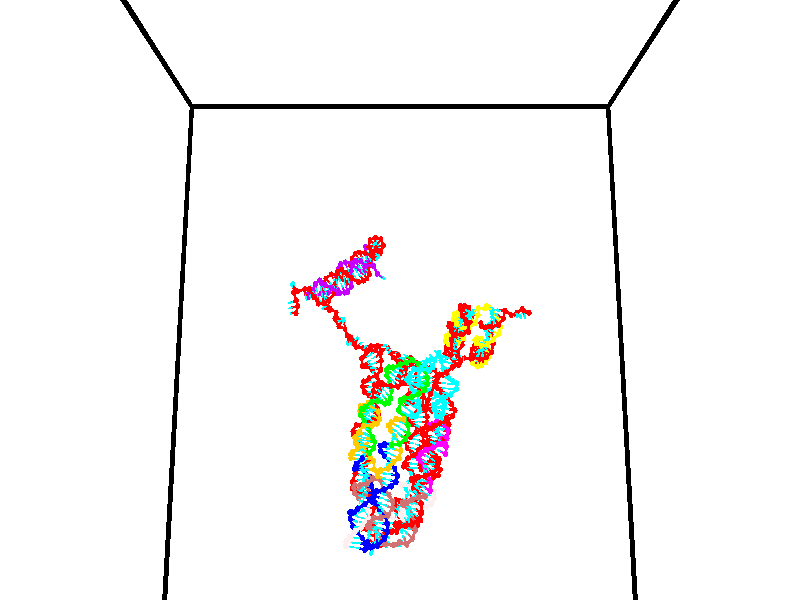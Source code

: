 // switches for output
#declare DRAW_BASES = 1; // possible values are 0, 1; only relevant for DNA ribbons
#declare DRAW_BASES_TYPE = 3; // possible values are 1, 2, 3; only relevant for DNA ribbons
#declare DRAW_FOG = 0; // set to 1 to enable fog

#include "colors.inc"

#include "transforms.inc"
background { rgb <1, 1, 1>}

#default {
   normal{
       ripples 0.25
       frequency 0.20
       turbulence 0.2
       lambda 5
   }
	finish {
		phong 0.1
		phong_size 40.
	}
}

// original window dimensions: 1024x640


// camera settings

camera {
	sky <0, 0.179814, -0.983701>
	up <0, 0.179814, -0.983701>
	right 1.6 * <1, 0, 0>
	location <35, 94.9851, 44.8844>
	look_at <35, 29.7336, 32.9568>
	direction <0, -65.2515, -11.9276>
	angle 67.0682
}


# declare cpy_camera_pos = <35, 94.9851, 44.8844>;
# if (DRAW_FOG = 1)
fog {
	fog_type 2
	up vnormalize(cpy_camera_pos)
	color rgbt<1,1,1,0.3>
	distance 1e-5
	fog_alt 3e-3
	fog_offset 56
}
# end


// LIGHTS

# declare lum = 6;
global_settings {
	ambient_light rgb lum * <0.05, 0.05, 0.05>
	max_trace_level 15
}# declare cpy_direct_light_amount = 0.25;
light_source
{	1000 * <-1, -1.16352, -0.803886>,
	rgb lum * cpy_direct_light_amount
	parallel
}

light_source
{	1000 * <1, 1.16352, 0.803886>,
	rgb lum * cpy_direct_light_amount
	parallel
}

// strand 0

// nucleotide -1

// particle -1
sphere {
	<24.587772, 35.340359, 35.100632> 0.250000
	pigment { color rgbt <1,0,0,0> }
	no_shadow
}
cylinder {
	<24.295343, 35.072441, 35.048607>,  <24.119886, 34.911690, 35.017391>, 0.100000
	pigment { color rgbt <1,0,0,0> }
	no_shadow
}
cylinder {
	<24.295343, 35.072441, 35.048607>,  <24.587772, 35.340359, 35.100632>, 0.100000
	pigment { color rgbt <1,0,0,0> }
	no_shadow
}

// particle -1
sphere {
	<24.295343, 35.072441, 35.048607> 0.100000
	pigment { color rgbt <1,0,0,0> }
	no_shadow
}
sphere {
	0, 1
	scale<0.080000,0.200000,0.300000>
	matrix <-0.403928, 0.578492, -0.708653,
		0.549883, -0.465546, -0.693467,
		-0.731075, -0.669787, -0.130055,
		24.076021, 34.871506, 35.009590>
	pigment { color rgbt <0,1,1,0> }
	no_shadow
}
cylinder {
	<24.659147, 34.908600, 34.432121>,  <24.587772, 35.340359, 35.100632>, 0.130000
	pigment { color rgbt <1,0,0,0> }
	no_shadow
}

// nucleotide -1

// particle -1
sphere {
	<24.659147, 34.908600, 34.432121> 0.250000
	pigment { color rgbt <1,0,0,0> }
	no_shadow
}
cylinder {
	<24.267490, 34.896454, 34.512474>,  <24.032495, 34.889168, 34.560688>, 0.100000
	pigment { color rgbt <1,0,0,0> }
	no_shadow
}
cylinder {
	<24.267490, 34.896454, 34.512474>,  <24.659147, 34.908600, 34.432121>, 0.100000
	pigment { color rgbt <1,0,0,0> }
	no_shadow
}

// particle -1
sphere {
	<24.267490, 34.896454, 34.512474> 0.100000
	pigment { color rgbt <1,0,0,0> }
	no_shadow
}
sphere {
	0, 1
	scale<0.080000,0.200000,0.300000>
	matrix <-0.193835, 0.435835, -0.878906,
		-0.060866, -0.899514, -0.432631,
		-0.979144, -0.030363, 0.200885,
		23.973747, 34.887344, 34.572739>
	pigment { color rgbt <0,1,1,0> }
	no_shadow
}
cylinder {
	<24.460218, 34.639442, 33.904789>,  <24.659147, 34.908600, 34.432121>, 0.130000
	pigment { color rgbt <1,0,0,0> }
	no_shadow
}

// nucleotide -1

// particle -1
sphere {
	<24.460218, 34.639442, 33.904789> 0.250000
	pigment { color rgbt <1,0,0,0> }
	no_shadow
}
cylinder {
	<24.172604, 34.882225, 34.040192>,  <24.000034, 35.027893, 34.121433>, 0.100000
	pigment { color rgbt <1,0,0,0> }
	no_shadow
}
cylinder {
	<24.172604, 34.882225, 34.040192>,  <24.460218, 34.639442, 33.904789>, 0.100000
	pigment { color rgbt <1,0,0,0> }
	no_shadow
}

// particle -1
sphere {
	<24.172604, 34.882225, 34.040192> 0.100000
	pigment { color rgbt <1,0,0,0> }
	no_shadow
}
sphere {
	0, 1
	scale<0.080000,0.200000,0.300000>
	matrix <-0.073921, 0.417525, -0.905653,
		-0.691028, -0.676223, -0.255350,
		-0.719038, 0.606956, 0.338509,
		23.956892, 35.064312, 34.141743>
	pigment { color rgbt <0,1,1,0> }
	no_shadow
}
cylinder {
	<24.267403, 35.074688, 33.293739>,  <24.460218, 34.639442, 33.904789>, 0.130000
	pigment { color rgbt <1,0,0,0> }
	no_shadow
}

// nucleotide -1

// particle -1
sphere {
	<24.267403, 35.074688, 33.293739> 0.250000
	pigment { color rgbt <1,0,0,0> }
	no_shadow
}
cylinder {
	<24.238186, 35.202106, 32.915703>,  <24.220655, 35.278557, 32.688881>, 0.100000
	pigment { color rgbt <1,0,0,0> }
	no_shadow
}
cylinder {
	<24.238186, 35.202106, 32.915703>,  <24.267403, 35.074688, 33.293739>, 0.100000
	pigment { color rgbt <1,0,0,0> }
	no_shadow
}

// particle -1
sphere {
	<24.238186, 35.202106, 32.915703> 0.100000
	pigment { color rgbt <1,0,0,0> }
	no_shadow
}
sphere {
	0, 1
	scale<0.080000,0.200000,0.300000>
	matrix <0.085597, 0.946125, 0.312284,
		0.993649, -0.058086, -0.096376,
		-0.073044, 0.318550, -0.945088,
		24.216272, 35.297672, 32.632175>
	pigment { color rgbt <0,1,1,0> }
	no_shadow
}
cylinder {
	<24.748573, 35.685116, 33.317619>,  <24.267403, 35.074688, 33.293739>, 0.130000
	pigment { color rgbt <1,0,0,0> }
	no_shadow
}

// nucleotide -1

// particle -1
sphere {
	<24.748573, 35.685116, 33.317619> 0.250000
	pigment { color rgbt <1,0,0,0> }
	no_shadow
}
cylinder {
	<24.471880, 35.716728, 33.030491>,  <24.305864, 35.735695, 32.858215>, 0.100000
	pigment { color rgbt <1,0,0,0> }
	no_shadow
}
cylinder {
	<24.471880, 35.716728, 33.030491>,  <24.748573, 35.685116, 33.317619>, 0.100000
	pigment { color rgbt <1,0,0,0> }
	no_shadow
}

// particle -1
sphere {
	<24.471880, 35.716728, 33.030491> 0.100000
	pigment { color rgbt <1,0,0,0> }
	no_shadow
}
sphere {
	0, 1
	scale<0.080000,0.200000,0.300000>
	matrix <0.068242, 0.996700, 0.043969,
		0.718922, -0.018571, -0.694843,
		-0.691733, 0.079028, -0.717817,
		24.264360, 35.740437, 32.815147>
	pigment { color rgbt <0,1,1,0> }
	no_shadow
}
cylinder {
	<25.415100, 35.498764, 33.092957>,  <24.748573, 35.685116, 33.317619>, 0.130000
	pigment { color rgbt <1,0,0,0> }
	no_shadow
}

// nucleotide -1

// particle -1
sphere {
	<25.415100, 35.498764, 33.092957> 0.250000
	pigment { color rgbt <1,0,0,0> }
	no_shadow
}
cylinder {
	<25.502920, 35.479496, 33.482719>,  <25.555613, 35.467934, 33.716579>, 0.100000
	pigment { color rgbt <1,0,0,0> }
	no_shadow
}
cylinder {
	<25.502920, 35.479496, 33.482719>,  <25.415100, 35.498764, 33.092957>, 0.100000
	pigment { color rgbt <1,0,0,0> }
	no_shadow
}

// particle -1
sphere {
	<25.502920, 35.479496, 33.482719> 0.100000
	pigment { color rgbt <1,0,0,0> }
	no_shadow
}
sphere {
	0, 1
	scale<0.080000,0.200000,0.300000>
	matrix <0.945320, -0.236404, -0.224683,
		0.241178, 0.970460, -0.006367,
		0.219551, -0.048170, 0.974411,
		25.568785, 35.465046, 33.775043>
	pigment { color rgbt <0,1,1,0> }
	no_shadow
}
cylinder {
	<25.976517, 35.974533, 33.188007>,  <25.415100, 35.498764, 33.092957>, 0.130000
	pigment { color rgbt <1,0,0,0> }
	no_shadow
}

// nucleotide -1

// particle -1
sphere {
	<25.976517, 35.974533, 33.188007> 0.250000
	pigment { color rgbt <1,0,0,0> }
	no_shadow
}
cylinder {
	<25.969963, 35.662834, 33.438610>,  <25.966030, 35.475815, 33.588970>, 0.100000
	pigment { color rgbt <1,0,0,0> }
	no_shadow
}
cylinder {
	<25.969963, 35.662834, 33.438610>,  <25.976517, 35.974533, 33.188007>, 0.100000
	pigment { color rgbt <1,0,0,0> }
	no_shadow
}

// particle -1
sphere {
	<25.969963, 35.662834, 33.438610> 0.100000
	pigment { color rgbt <1,0,0,0> }
	no_shadow
}
sphere {
	0, 1
	scale<0.080000,0.200000,0.300000>
	matrix <0.948341, -0.210661, -0.237216,
		0.316830, 0.590254, 0.742441,
		-0.016386, -0.779245, 0.626505,
		25.965048, 35.429062, 33.626560>
	pigment { color rgbt <0,1,1,0> }
	no_shadow
}
cylinder {
	<26.464874, 36.002930, 33.883560>,  <25.976517, 35.974533, 33.188007>, 0.130000
	pigment { color rgbt <1,0,0,0> }
	no_shadow
}

// nucleotide -1

// particle -1
sphere {
	<26.464874, 36.002930, 33.883560> 0.250000
	pigment { color rgbt <1,0,0,0> }
	no_shadow
}
cylinder {
	<26.405930, 35.634285, 33.739944>,  <26.370564, 35.413097, 33.653774>, 0.100000
	pigment { color rgbt <1,0,0,0> }
	no_shadow
}
cylinder {
	<26.405930, 35.634285, 33.739944>,  <26.464874, 36.002930, 33.883560>, 0.100000
	pigment { color rgbt <1,0,0,0> }
	no_shadow
}

// particle -1
sphere {
	<26.405930, 35.634285, 33.739944> 0.100000
	pigment { color rgbt <1,0,0,0> }
	no_shadow
}
sphere {
	0, 1
	scale<0.080000,0.200000,0.300000>
	matrix <0.985979, -0.108147, -0.127079,
		0.078289, -0.372730, 0.924631,
		-0.147362, -0.921616, -0.359037,
		26.361721, 35.357800, 33.632233>
	pigment { color rgbt <0,1,1,0> }
	no_shadow
}
cylinder {
	<26.822149, 35.467224, 34.305180>,  <26.464874, 36.002930, 33.883560>, 0.130000
	pigment { color rgbt <1,0,0,0> }
	no_shadow
}

// nucleotide -1

// particle -1
sphere {
	<26.822149, 35.467224, 34.305180> 0.250000
	pigment { color rgbt <1,0,0,0> }
	no_shadow
}
cylinder {
	<26.762455, 35.346989, 33.928379>,  <26.726639, 35.274849, 33.702297>, 0.100000
	pigment { color rgbt <1,0,0,0> }
	no_shadow
}
cylinder {
	<26.762455, 35.346989, 33.928379>,  <26.822149, 35.467224, 34.305180>, 0.100000
	pigment { color rgbt <1,0,0,0> }
	no_shadow
}

// particle -1
sphere {
	<26.762455, 35.346989, 33.928379> 0.100000
	pigment { color rgbt <1,0,0,0> }
	no_shadow
}
sphere {
	0, 1
	scale<0.080000,0.200000,0.300000>
	matrix <0.978819, -0.179934, -0.097654,
		-0.140145, -0.936627, 0.321074,
		-0.149238, -0.300588, -0.942006,
		26.717684, 35.256813, 33.645779>
	pigment { color rgbt <0,1,1,0> }
	no_shadow
}
cylinder {
	<27.322145, 34.995838, 34.196762>,  <26.822149, 35.467224, 34.305180>, 0.130000
	pigment { color rgbt <1,0,0,0> }
	no_shadow
}

// nucleotide -1

// particle -1
sphere {
	<27.322145, 34.995838, 34.196762> 0.250000
	pigment { color rgbt <1,0,0,0> }
	no_shadow
}
cylinder {
	<27.227543, 35.068630, 33.814987>,  <27.170780, 35.112305, 33.585922>, 0.100000
	pigment { color rgbt <1,0,0,0> }
	no_shadow
}
cylinder {
	<27.227543, 35.068630, 33.814987>,  <27.322145, 34.995838, 34.196762>, 0.100000
	pigment { color rgbt <1,0,0,0> }
	no_shadow
}

// particle -1
sphere {
	<27.227543, 35.068630, 33.814987> 0.100000
	pigment { color rgbt <1,0,0,0> }
	no_shadow
}
sphere {
	0, 1
	scale<0.080000,0.200000,0.300000>
	matrix <0.971129, 0.075814, -0.226188,
		0.031197, -0.980375, -0.194659,
		-0.236507, 0.181983, -0.954435,
		27.156591, 35.123226, 33.528656>
	pigment { color rgbt <0,1,1,0> }
	no_shadow
}
cylinder {
	<27.737270, 34.501331, 33.895966>,  <27.322145, 34.995838, 34.196762>, 0.130000
	pigment { color rgbt <1,0,0,0> }
	no_shadow
}

// nucleotide -1

// particle -1
sphere {
	<27.737270, 34.501331, 33.895966> 0.250000
	pigment { color rgbt <1,0,0,0> }
	no_shadow
}
cylinder {
	<27.630840, 34.741276, 33.594139>,  <27.566982, 34.885242, 33.413044>, 0.100000
	pigment { color rgbt <1,0,0,0> }
	no_shadow
}
cylinder {
	<27.630840, 34.741276, 33.594139>,  <27.737270, 34.501331, 33.895966>, 0.100000
	pigment { color rgbt <1,0,0,0> }
	no_shadow
}

// particle -1
sphere {
	<27.630840, 34.741276, 33.594139> 0.100000
	pigment { color rgbt <1,0,0,0> }
	no_shadow
}
sphere {
	0, 1
	scale<0.080000,0.200000,0.300000>
	matrix <0.943688, 0.002438, -0.330826,
		-0.196610, -0.800102, -0.566729,
		-0.266076, 0.599859, -0.754567,
		27.551018, 34.921234, 33.367767>
	pigment { color rgbt <0,1,1,0> }
	no_shadow
}
cylinder {
	<28.240435, 34.337791, 33.243599>,  <27.737270, 34.501331, 33.895966>, 0.130000
	pigment { color rgbt <1,0,0,0> }
	no_shadow
}

// nucleotide -1

// particle -1
sphere {
	<28.240435, 34.337791, 33.243599> 0.250000
	pigment { color rgbt <1,0,0,0> }
	no_shadow
}
cylinder {
	<28.084511, 34.688408, 33.130650>,  <27.990957, 34.898777, 33.062881>, 0.100000
	pigment { color rgbt <1,0,0,0> }
	no_shadow
}
cylinder {
	<28.084511, 34.688408, 33.130650>,  <28.240435, 34.337791, 33.243599>, 0.100000
	pigment { color rgbt <1,0,0,0> }
	no_shadow
}

// particle -1
sphere {
	<28.084511, 34.688408, 33.130650> 0.100000
	pigment { color rgbt <1,0,0,0> }
	no_shadow
}
sphere {
	0, 1
	scale<0.080000,0.200000,0.300000>
	matrix <0.844899, 0.218437, -0.488294,
		-0.366327, -0.428916, -0.825733,
		-0.389808, 0.876537, -0.282371,
		27.967569, 34.951370, 33.045937>
	pigment { color rgbt <0,1,1,0> }
	no_shadow
}
cylinder {
	<28.298197, 34.326805, 32.500053>,  <28.240435, 34.337791, 33.243599>, 0.130000
	pigment { color rgbt <1,0,0,0> }
	no_shadow
}

// nucleotide -1

// particle -1
sphere {
	<28.298197, 34.326805, 32.500053> 0.250000
	pigment { color rgbt <1,0,0,0> }
	no_shadow
}
cylinder {
	<28.298798, 34.688175, 32.671555>,  <28.299158, 34.904995, 32.774456>, 0.100000
	pigment { color rgbt <1,0,0,0> }
	no_shadow
}
cylinder {
	<28.298798, 34.688175, 32.671555>,  <28.298197, 34.326805, 32.500053>, 0.100000
	pigment { color rgbt <1,0,0,0> }
	no_shadow
}

// particle -1
sphere {
	<28.298798, 34.688175, 32.671555> 0.100000
	pigment { color rgbt <1,0,0,0> }
	no_shadow
}
sphere {
	0, 1
	scale<0.080000,0.200000,0.300000>
	matrix <0.879639, 0.202739, -0.430270,
		-0.475640, 0.377791, -0.794381,
		0.001500, 0.903422, 0.428750,
		28.299248, 34.959202, 32.800179>
	pigment { color rgbt <0,1,1,0> }
	no_shadow
}
cylinder {
	<28.554739, 34.660675, 31.896963>,  <28.298197, 34.326805, 32.500053>, 0.130000
	pigment { color rgbt <1,0,0,0> }
	no_shadow
}

// nucleotide -1

// particle -1
sphere {
	<28.554739, 34.660675, 31.896963> 0.250000
	pigment { color rgbt <1,0,0,0> }
	no_shadow
}
cylinder {
	<28.589312, 34.940842, 32.180355>,  <28.610054, 35.108944, 32.350391>, 0.100000
	pigment { color rgbt <1,0,0,0> }
	no_shadow
}
cylinder {
	<28.589312, 34.940842, 32.180355>,  <28.554739, 34.660675, 31.896963>, 0.100000
	pigment { color rgbt <1,0,0,0> }
	no_shadow
}

// particle -1
sphere {
	<28.589312, 34.940842, 32.180355> 0.100000
	pigment { color rgbt <1,0,0,0> }
	no_shadow
}
sphere {
	0, 1
	scale<0.080000,0.200000,0.300000>
	matrix <0.862403, 0.303442, -0.405196,
		-0.498789, 0.646016, -0.577817,
		0.086429, 0.700418, 0.708480,
		28.615240, 35.150967, 32.392899>
	pigment { color rgbt <0,1,1,0> }
	no_shadow
}
cylinder {
	<28.651390, 35.295689, 31.544743>,  <28.554739, 34.660675, 31.896963>, 0.130000
	pigment { color rgbt <1,0,0,0> }
	no_shadow
}

// nucleotide -1

// particle -1
sphere {
	<28.651390, 35.295689, 31.544743> 0.250000
	pigment { color rgbt <1,0,0,0> }
	no_shadow
}
cylinder {
	<28.781303, 35.336422, 31.920858>,  <28.859251, 35.360863, 32.146526>, 0.100000
	pigment { color rgbt <1,0,0,0> }
	no_shadow
}
cylinder {
	<28.781303, 35.336422, 31.920858>,  <28.651390, 35.295689, 31.544743>, 0.100000
	pigment { color rgbt <1,0,0,0> }
	no_shadow
}

// particle -1
sphere {
	<28.781303, 35.336422, 31.920858> 0.100000
	pigment { color rgbt <1,0,0,0> }
	no_shadow
}
sphere {
	0, 1
	scale<0.080000,0.200000,0.300000>
	matrix <0.882548, 0.324804, -0.340017,
		-0.340035, 0.940283, 0.015619,
		0.324785, 0.101833, 0.940290,
		28.878738, 35.366970, 32.202946>
	pigment { color rgbt <0,1,1,0> }
	no_shadow
}
cylinder {
	<29.151052, 35.802700, 31.492159>,  <28.651390, 35.295689, 31.544743>, 0.130000
	pigment { color rgbt <1,0,0,0> }
	no_shadow
}

// nucleotide -1

// particle -1
sphere {
	<29.151052, 35.802700, 31.492159> 0.250000
	pigment { color rgbt <1,0,0,0> }
	no_shadow
}
cylinder {
	<29.268024, 35.666946, 31.849775>,  <29.338207, 35.585495, 32.064346>, 0.100000
	pigment { color rgbt <1,0,0,0> }
	no_shadow
}
cylinder {
	<29.268024, 35.666946, 31.849775>,  <29.151052, 35.802700, 31.492159>, 0.100000
	pigment { color rgbt <1,0,0,0> }
	no_shadow
}

// particle -1
sphere {
	<29.268024, 35.666946, 31.849775> 0.100000
	pigment { color rgbt <1,0,0,0> }
	no_shadow
}
sphere {
	0, 1
	scale<0.080000,0.200000,0.300000>
	matrix <0.946845, 0.233813, -0.220945,
		-0.134054, 0.911127, 0.389713,
		0.292429, -0.339379, 0.894040,
		29.355753, 35.565132, 32.117989>
	pigment { color rgbt <0,1,1,0> }
	no_shadow
}
cylinder {
	<29.623697, 36.230598, 31.846910>,  <29.151052, 35.802700, 31.492159>, 0.130000
	pigment { color rgbt <1,0,0,0> }
	no_shadow
}

// nucleotide -1

// particle -1
sphere {
	<29.623697, 36.230598, 31.846910> 0.250000
	pigment { color rgbt <1,0,0,0> }
	no_shadow
}
cylinder {
	<29.699270, 35.895153, 32.051273>,  <29.744614, 35.693886, 32.173889>, 0.100000
	pigment { color rgbt <1,0,0,0> }
	no_shadow
}
cylinder {
	<29.699270, 35.895153, 32.051273>,  <29.623697, 36.230598, 31.846910>, 0.100000
	pigment { color rgbt <1,0,0,0> }
	no_shadow
}

// particle -1
sphere {
	<29.699270, 35.895153, 32.051273> 0.100000
	pigment { color rgbt <1,0,0,0> }
	no_shadow
}
sphere {
	0, 1
	scale<0.080000,0.200000,0.300000>
	matrix <0.980758, 0.135082, -0.140952,
		0.049190, 0.527705, 0.848002,
		0.188931, -0.838618, 0.510906,
		29.755949, 35.643566, 32.204544>
	pigment { color rgbt <0,1,1,0> }
	no_shadow
}
cylinder {
	<30.225145, 36.384106, 32.341312>,  <29.623697, 36.230598, 31.846910>, 0.130000
	pigment { color rgbt <1,0,0,0> }
	no_shadow
}

// nucleotide -1

// particle -1
sphere {
	<30.225145, 36.384106, 32.341312> 0.250000
	pigment { color rgbt <1,0,0,0> }
	no_shadow
}
cylinder {
	<30.197474, 35.988705, 32.287518>,  <30.180870, 35.751465, 32.255241>, 0.100000
	pigment { color rgbt <1,0,0,0> }
	no_shadow
}
cylinder {
	<30.197474, 35.988705, 32.287518>,  <30.225145, 36.384106, 32.341312>, 0.100000
	pigment { color rgbt <1,0,0,0> }
	no_shadow
}

// particle -1
sphere {
	<30.197474, 35.988705, 32.287518> 0.100000
	pigment { color rgbt <1,0,0,0> }
	no_shadow
}
sphere {
	0, 1
	scale<0.080000,0.200000,0.300000>
	matrix <0.930674, -0.015403, -0.365525,
		0.359249, -0.150449, 0.921035,
		-0.069180, -0.988498, -0.134485,
		30.176720, 35.692154, 32.247173>
	pigment { color rgbt <0,1,1,0> }
	no_shadow
}
cylinder {
	<30.866703, 36.097347, 32.614639>,  <30.225145, 36.384106, 32.341312>, 0.130000
	pigment { color rgbt <1,0,0,0> }
	no_shadow
}

// nucleotide -1

// particle -1
sphere {
	<30.866703, 36.097347, 32.614639> 0.250000
	pigment { color rgbt <1,0,0,0> }
	no_shadow
}
cylinder {
	<30.707947, 35.813538, 32.381725>,  <30.612694, 35.643253, 32.241978>, 0.100000
	pigment { color rgbt <1,0,0,0> }
	no_shadow
}
cylinder {
	<30.707947, 35.813538, 32.381725>,  <30.866703, 36.097347, 32.614639>, 0.100000
	pigment { color rgbt <1,0,0,0> }
	no_shadow
}

// particle -1
sphere {
	<30.707947, 35.813538, 32.381725> 0.100000
	pigment { color rgbt <1,0,0,0> }
	no_shadow
}
sphere {
	0, 1
	scale<0.080000,0.200000,0.300000>
	matrix <0.845606, -0.035920, -0.532598,
		0.356973, -0.703769, 0.614231,
		-0.396889, -0.709520, -0.582288,
		30.588881, 35.600681, 32.207039>
	pigment { color rgbt <0,1,1,0> }
	no_shadow
}
cylinder {
	<31.359261, 35.748543, 32.410797>,  <30.866703, 36.097347, 32.614639>, 0.130000
	pigment { color rgbt <1,0,0,0> }
	no_shadow
}

// nucleotide -1

// particle -1
sphere {
	<31.359261, 35.748543, 32.410797> 0.250000
	pigment { color rgbt <1,0,0,0> }
	no_shadow
}
cylinder {
	<31.108437, 35.622746, 32.125732>,  <30.957941, 35.547268, 31.954695>, 0.100000
	pigment { color rgbt <1,0,0,0> }
	no_shadow
}
cylinder {
	<31.108437, 35.622746, 32.125732>,  <31.359261, 35.748543, 32.410797>, 0.100000
	pigment { color rgbt <1,0,0,0> }
	no_shadow
}

// particle -1
sphere {
	<31.108437, 35.622746, 32.125732> 0.100000
	pigment { color rgbt <1,0,0,0> }
	no_shadow
}
sphere {
	0, 1
	scale<0.080000,0.200000,0.300000>
	matrix <0.773441, -0.142572, -0.617626,
		0.092636, -0.938491, 0.332647,
		-0.627062, -0.314497, -0.712660,
		30.920319, 35.528397, 31.911934>
	pigment { color rgbt <0,1,1,0> }
	no_shadow
}
cylinder {
	<31.647879, 35.112511, 32.093220>,  <31.359261, 35.748543, 32.410797>, 0.130000
	pigment { color rgbt <1,0,0,0> }
	no_shadow
}

// nucleotide -1

// particle -1
sphere {
	<31.647879, 35.112511, 32.093220> 0.250000
	pigment { color rgbt <1,0,0,0> }
	no_shadow
}
cylinder {
	<31.415300, 35.285759, 31.817734>,  <31.275753, 35.389706, 31.652441>, 0.100000
	pigment { color rgbt <1,0,0,0> }
	no_shadow
}
cylinder {
	<31.415300, 35.285759, 31.817734>,  <31.647879, 35.112511, 32.093220>, 0.100000
	pigment { color rgbt <1,0,0,0> }
	no_shadow
}

// particle -1
sphere {
	<31.415300, 35.285759, 31.817734> 0.100000
	pigment { color rgbt <1,0,0,0> }
	no_shadow
}
sphere {
	0, 1
	scale<0.080000,0.200000,0.300000>
	matrix <0.724245, -0.110123, -0.680692,
		-0.370664, -0.894585, -0.249653,
		-0.581444, 0.433118, -0.688717,
		31.240868, 35.415695, 31.611118>
	pigment { color rgbt <0,1,1,0> }
	no_shadow
}
cylinder {
	<31.872442, 34.757004, 31.631163>,  <31.647879, 35.112511, 32.093220>, 0.130000
	pigment { color rgbt <1,0,0,0> }
	no_shadow
}

// nucleotide -1

// particle -1
sphere {
	<31.872442, 34.757004, 31.631163> 0.250000
	pigment { color rgbt <1,0,0,0> }
	no_shadow
}
cylinder {
	<31.704023, 35.081722, 31.469320>,  <31.602972, 35.276554, 31.372215>, 0.100000
	pigment { color rgbt <1,0,0,0> }
	no_shadow
}
cylinder {
	<31.704023, 35.081722, 31.469320>,  <31.872442, 34.757004, 31.631163>, 0.100000
	pigment { color rgbt <1,0,0,0> }
	no_shadow
}

// particle -1
sphere {
	<31.704023, 35.081722, 31.469320> 0.100000
	pigment { color rgbt <1,0,0,0> }
	no_shadow
}
sphere {
	0, 1
	scale<0.080000,0.200000,0.300000>
	matrix <0.753553, 0.064787, -0.654187,
		-0.504852, -0.580338, -0.639009,
		-0.421048, 0.811795, -0.404608,
		31.577709, 35.325260, 31.347939>
	pigment { color rgbt <0,1,1,0> }
	no_shadow
}
cylinder {
	<31.764404, 34.687733, 30.987055>,  <31.872442, 34.757004, 31.631163>, 0.130000
	pigment { color rgbt <1,0,0,0> }
	no_shadow
}

// nucleotide -1

// particle -1
sphere {
	<31.764404, 34.687733, 30.987055> 0.250000
	pigment { color rgbt <1,0,0,0> }
	no_shadow
}
cylinder {
	<31.769485, 35.087666, 30.992437>,  <31.772533, 35.327625, 30.995667>, 0.100000
	pigment { color rgbt <1,0,0,0> }
	no_shadow
}
cylinder {
	<31.769485, 35.087666, 30.992437>,  <31.764404, 34.687733, 30.987055>, 0.100000
	pigment { color rgbt <1,0,0,0> }
	no_shadow
}

// particle -1
sphere {
	<31.769485, 35.087666, 30.992437> 0.100000
	pigment { color rgbt <1,0,0,0> }
	no_shadow
}
sphere {
	0, 1
	scale<0.080000,0.200000,0.300000>
	matrix <0.600609, 0.003132, -0.799537,
		-0.799442, 0.018237, -0.600466,
		0.012701, 0.999829, 0.013457,
		31.773296, 35.387615, 30.996475>
	pigment { color rgbt <0,1,1,0> }
	no_shadow
}
cylinder {
	<32.033230, 34.436668, 30.251925>,  <31.764404, 34.687733, 30.987055>, 0.130000
	pigment { color rgbt <1,0,0,0> }
	no_shadow
}

// nucleotide -1

// particle -1
sphere {
	<32.033230, 34.436668, 30.251925> 0.250000
	pigment { color rgbt <1,0,0,0> }
	no_shadow
}
cylinder {
	<32.399364, 34.414944, 30.092318>,  <32.619045, 34.401909, 29.996553>, 0.100000
	pigment { color rgbt <1,0,0,0> }
	no_shadow
}
cylinder {
	<32.399364, 34.414944, 30.092318>,  <32.033230, 34.436668, 30.251925>, 0.100000
	pigment { color rgbt <1,0,0,0> }
	no_shadow
}

// particle -1
sphere {
	<32.399364, 34.414944, 30.092318> 0.100000
	pigment { color rgbt <1,0,0,0> }
	no_shadow
}
sphere {
	0, 1
	scale<0.080000,0.200000,0.300000>
	matrix <-0.054300, -0.998460, 0.011336,
		-0.399018, 0.011290, -0.916874,
		0.915334, -0.054310, -0.399016,
		32.673965, 34.398651, 29.972612>
	pigment { color rgbt <0,1,1,0> }
	no_shadow
}
cylinder {
	<31.980879, 34.064259, 29.557131>,  <32.033230, 34.436668, 30.251925>, 0.130000
	pigment { color rgbt <1,0,0,0> }
	no_shadow
}

// nucleotide -1

// particle -1
sphere {
	<31.980879, 34.064259, 29.557131> 0.250000
	pigment { color rgbt <1,0,0,0> }
	no_shadow
}
cylinder {
	<32.342472, 34.032482, 29.725180>,  <32.559429, 34.013416, 29.826008>, 0.100000
	pigment { color rgbt <1,0,0,0> }
	no_shadow
}
cylinder {
	<32.342472, 34.032482, 29.725180>,  <31.980879, 34.064259, 29.557131>, 0.100000
	pigment { color rgbt <1,0,0,0> }
	no_shadow
}

// particle -1
sphere {
	<32.342472, 34.032482, 29.725180> 0.100000
	pigment { color rgbt <1,0,0,0> }
	no_shadow
}
sphere {
	0, 1
	scale<0.080000,0.200000,0.300000>
	matrix <-0.039859, -0.993967, -0.102183,
		0.425704, 0.075626, -0.901697,
		0.903984, -0.079440, 0.420121,
		32.613667, 34.008652, 29.851215>
	pigment { color rgbt <0,1,1,0> }
	no_shadow
}
cylinder {
	<32.498348, 33.702862, 29.100273>,  <31.980879, 34.064259, 29.557131>, 0.130000
	pigment { color rgbt <1,0,0,0> }
	no_shadow
}

// nucleotide -1

// particle -1
sphere {
	<32.498348, 33.702862, 29.100273> 0.250000
	pigment { color rgbt <1,0,0,0> }
	no_shadow
}
cylinder {
	<32.557121, 33.643604, 29.491468>,  <32.592384, 33.608047, 29.726185>, 0.100000
	pigment { color rgbt <1,0,0,0> }
	no_shadow
}
cylinder {
	<32.557121, 33.643604, 29.491468>,  <32.498348, 33.702862, 29.100273>, 0.100000
	pigment { color rgbt <1,0,0,0> }
	no_shadow
}

// particle -1
sphere {
	<32.557121, 33.643604, 29.491468> 0.100000
	pigment { color rgbt <1,0,0,0> }
	no_shadow
}
sphere {
	0, 1
	scale<0.080000,0.200000,0.300000>
	matrix <-0.112851, -0.984775, -0.132221,
		0.982687, -0.090939, -0.161418,
		0.146937, -0.148148, 0.977989,
		32.601204, 33.599159, 29.784864>
	pigment { color rgbt <0,1,1,0> }
	no_shadow
}
cylinder {
	<32.931259, 33.151321, 29.177658>,  <32.498348, 33.702862, 29.100273>, 0.130000
	pigment { color rgbt <1,0,0,0> }
	no_shadow
}

// nucleotide -1

// particle -1
sphere {
	<32.931259, 33.151321, 29.177658> 0.250000
	pigment { color rgbt <1,0,0,0> }
	no_shadow
}
cylinder {
	<32.741390, 33.140526, 29.529558>,  <32.627468, 33.134048, 29.740698>, 0.100000
	pigment { color rgbt <1,0,0,0> }
	no_shadow
}
cylinder {
	<32.741390, 33.140526, 29.529558>,  <32.931259, 33.151321, 29.177658>, 0.100000
	pigment { color rgbt <1,0,0,0> }
	no_shadow
}

// particle -1
sphere {
	<32.741390, 33.140526, 29.529558> 0.100000
	pigment { color rgbt <1,0,0,0> }
	no_shadow
}
sphere {
	0, 1
	scale<0.080000,0.200000,0.300000>
	matrix <-0.143108, -0.983863, -0.107398,
		0.868453, -0.176878, 0.463146,
		-0.474668, -0.026990, 0.879751,
		32.598991, 33.132427, 29.793484>
	pigment { color rgbt <0,1,1,0> }
	no_shadow
}
cylinder {
	<32.249775, 32.997890, 29.327553>,  <32.931259, 33.151321, 29.177658>, 0.130000
	pigment { color rgbt <1,0,0,0> }
	no_shadow
}

// nucleotide -1

// particle -1
sphere {
	<32.249775, 32.997890, 29.327553> 0.250000
	pigment { color rgbt <1,0,0,0> }
	no_shadow
}
cylinder {
	<32.314121, 33.148243, 28.962515>,  <32.352730, 33.238457, 28.743492>, 0.100000
	pigment { color rgbt <1,0,0,0> }
	no_shadow
}
cylinder {
	<32.314121, 33.148243, 28.962515>,  <32.249775, 32.997890, 29.327553>, 0.100000
	pigment { color rgbt <1,0,0,0> }
	no_shadow
}

// particle -1
sphere {
	<32.314121, 33.148243, 28.962515> 0.100000
	pigment { color rgbt <1,0,0,0> }
	no_shadow
}
sphere {
	0, 1
	scale<0.080000,0.200000,0.300000>
	matrix <-0.166610, -0.901027, -0.400489,
		-0.972812, 0.216473, -0.082320,
		0.160867, 0.375885, -0.912596,
		32.362381, 33.261009, 28.688736>
	pigment { color rgbt <0,1,1,0> }
	no_shadow
}
cylinder {
	<31.703402, 33.076706, 28.825676>,  <32.249775, 32.997890, 29.327553>, 0.130000
	pigment { color rgbt <1,0,0,0> }
	no_shadow
}

// nucleotide -1

// particle -1
sphere {
	<31.703402, 33.076706, 28.825676> 0.250000
	pigment { color rgbt <1,0,0,0> }
	no_shadow
}
cylinder {
	<32.065647, 32.949093, 28.713903>,  <32.282993, 32.872524, 28.646839>, 0.100000
	pigment { color rgbt <1,0,0,0> }
	no_shadow
}
cylinder {
	<32.065647, 32.949093, 28.713903>,  <31.703402, 33.076706, 28.825676>, 0.100000
	pigment { color rgbt <1,0,0,0> }
	no_shadow
}

// particle -1
sphere {
	<32.065647, 32.949093, 28.713903> 0.100000
	pigment { color rgbt <1,0,0,0> }
	no_shadow
}
sphere {
	0, 1
	scale<0.080000,0.200000,0.300000>
	matrix <-0.359682, -0.926864, -0.107481,
		-0.224705, 0.197843, -0.954131,
		0.905614, -0.319032, -0.279432,
		32.337330, 32.853382, 28.630074>
	pigment { color rgbt <0,1,1,0> }
	no_shadow
}
cylinder {
	<31.791428, 32.671028, 28.077526>,  <31.703402, 33.076706, 28.825676>, 0.130000
	pigment { color rgbt <1,0,0,0> }
	no_shadow
}

// nucleotide -1

// particle -1
sphere {
	<31.791428, 32.671028, 28.077526> 0.250000
	pigment { color rgbt <1,0,0,0> }
	no_shadow
}
cylinder {
	<32.087734, 32.571198, 28.327000>,  <32.265518, 32.511299, 28.476685>, 0.100000
	pigment { color rgbt <1,0,0,0> }
	no_shadow
}
cylinder {
	<32.087734, 32.571198, 28.327000>,  <31.791428, 32.671028, 28.077526>, 0.100000
	pigment { color rgbt <1,0,0,0> }
	no_shadow
}

// particle -1
sphere {
	<32.087734, 32.571198, 28.327000> 0.100000
	pigment { color rgbt <1,0,0,0> }
	no_shadow
}
sphere {
	0, 1
	scale<0.080000,0.200000,0.300000>
	matrix <-0.279167, -0.958828, -0.052109,
		0.611010, -0.135511, -0.779938,
		0.740765, -0.249572, 0.623683,
		32.309963, 32.496326, 28.514105>
	pigment { color rgbt <0,1,1,0> }
	no_shadow
}
cylinder {
	<32.362274, 32.225586, 27.747190>,  <31.791428, 32.671028, 28.077526>, 0.130000
	pigment { color rgbt <1,0,0,0> }
	no_shadow
}

// nucleotide -1

// particle -1
sphere {
	<32.362274, 32.225586, 27.747190> 0.250000
	pigment { color rgbt <1,0,0,0> }
	no_shadow
}
cylinder {
	<32.280167, 32.158127, 28.132816>,  <32.230904, 32.117653, 28.364193>, 0.100000
	pigment { color rgbt <1,0,0,0> }
	no_shadow
}
cylinder {
	<32.280167, 32.158127, 28.132816>,  <32.362274, 32.225586, 27.747190>, 0.100000
	pigment { color rgbt <1,0,0,0> }
	no_shadow
}

// particle -1
sphere {
	<32.280167, 32.158127, 28.132816> 0.100000
	pigment { color rgbt <1,0,0,0> }
	no_shadow
}
sphere {
	0, 1
	scale<0.080000,0.200000,0.300000>
	matrix <-0.289267, -0.930580, -0.224379,
		0.934981, -0.324930, 0.142233,
		-0.205267, -0.168647, 0.964066,
		32.218586, 32.107533, 28.422035>
	pigment { color rgbt <0,1,1,0> }
	no_shadow
}
cylinder {
	<32.927277, 31.657776, 27.719151>,  <32.362274, 32.225586, 27.747190>, 0.130000
	pigment { color rgbt <1,0,0,0> }
	no_shadow
}

// nucleotide -1

// particle -1
sphere {
	<32.927277, 31.657776, 27.719151> 0.250000
	pigment { color rgbt <1,0,0,0> }
	no_shadow
}
cylinder {
	<32.671700, 31.674412, 28.026403>,  <32.518353, 31.684393, 28.210754>, 0.100000
	pigment { color rgbt <1,0,0,0> }
	no_shadow
}
cylinder {
	<32.671700, 31.674412, 28.026403>,  <32.927277, 31.657776, 27.719151>, 0.100000
	pigment { color rgbt <1,0,0,0> }
	no_shadow
}

// particle -1
sphere {
	<32.671700, 31.674412, 28.026403> 0.100000
	pigment { color rgbt <1,0,0,0> }
	no_shadow
}
sphere {
	0, 1
	scale<0.080000,0.200000,0.300000>
	matrix <-0.071220, -0.997447, -0.005233,
		0.765953, -0.058050, 0.640270,
		-0.638939, 0.041591, 0.768132,
		32.480019, 31.686890, 28.256844>
	pigment { color rgbt <0,1,1,0> }
	no_shadow
}
cylinder {
	<33.190609, 31.104734, 28.182854>,  <32.927277, 31.657776, 27.719151>, 0.130000
	pigment { color rgbt <1,0,0,0> }
	no_shadow
}

// nucleotide -1

// particle -1
sphere {
	<33.190609, 31.104734, 28.182854> 0.250000
	pigment { color rgbt <1,0,0,0> }
	no_shadow
}
cylinder {
	<32.803886, 31.188587, 28.241287>,  <32.571854, 31.238899, 28.276348>, 0.100000
	pigment { color rgbt <1,0,0,0> }
	no_shadow
}
cylinder {
	<32.803886, 31.188587, 28.241287>,  <33.190609, 31.104734, 28.182854>, 0.100000
	pigment { color rgbt <1,0,0,0> }
	no_shadow
}

// particle -1
sphere {
	<32.803886, 31.188587, 28.241287> 0.100000
	pigment { color rgbt <1,0,0,0> }
	no_shadow
}
sphere {
	0, 1
	scale<0.080000,0.200000,0.300000>
	matrix <-0.191103, -0.972766, 0.131174,
		0.169603, 0.098903, 0.980537,
		-0.966806, 0.209631, 0.146083,
		32.513844, 31.251476, 28.285112>
	pigment { color rgbt <0,1,1,0> }
	no_shadow
}
cylinder {
	<32.860588, 30.699682, 28.777882>,  <33.190609, 31.104734, 28.182854>, 0.130000
	pigment { color rgbt <1,0,0,0> }
	no_shadow
}

// nucleotide -1

// particle -1
sphere {
	<32.860588, 30.699682, 28.777882> 0.250000
	pigment { color rgbt <1,0,0,0> }
	no_shadow
}
cylinder {
	<32.598331, 30.782150, 28.487328>,  <32.440979, 30.831631, 28.312996>, 0.100000
	pigment { color rgbt <1,0,0,0> }
	no_shadow
}
cylinder {
	<32.598331, 30.782150, 28.487328>,  <32.860588, 30.699682, 28.777882>, 0.100000
	pigment { color rgbt <1,0,0,0> }
	no_shadow
}

// particle -1
sphere {
	<32.598331, 30.782150, 28.487328> 0.100000
	pigment { color rgbt <1,0,0,0> }
	no_shadow
}
sphere {
	0, 1
	scale<0.080000,0.200000,0.300000>
	matrix <-0.409163, -0.905525, 0.112296,
		-0.634606, 0.370835, 0.678054,
		-0.655638, 0.206171, -0.726383,
		32.401642, 30.844002, 28.269413>
	pigment { color rgbt <0,1,1,0> }
	no_shadow
}
cylinder {
	<32.427273, 30.208960, 28.356167>,  <32.860588, 30.699682, 28.777882>, 0.130000
	pigment { color rgbt <1,0,0,0> }
	no_shadow
}

// nucleotide -1

// particle -1
sphere {
	<32.427273, 30.208960, 28.356167> 0.250000
	pigment { color rgbt <1,0,0,0> }
	no_shadow
}
cylinder {
	<32.366142, 30.204691, 27.960888>,  <32.329464, 30.202129, 27.723721>, 0.100000
	pigment { color rgbt <1,0,0,0> }
	no_shadow
}
cylinder {
	<32.366142, 30.204691, 27.960888>,  <32.427273, 30.208960, 28.356167>, 0.100000
	pigment { color rgbt <1,0,0,0> }
	no_shadow
}

// particle -1
sphere {
	<32.366142, 30.204691, 27.960888> 0.100000
	pigment { color rgbt <1,0,0,0> }
	no_shadow
}
sphere {
	0, 1
	scale<0.080000,0.200000,0.300000>
	matrix <-0.514398, 0.854664, 0.070320,
		0.843825, 0.519072, -0.136101,
		-0.152822, -0.010673, -0.988196,
		32.320297, 30.201488, 27.664429>
	pigment { color rgbt <0,1,1,0> }
	no_shadow
}
cylinder {
	<32.299377, 30.317270, 29.152075>,  <32.427273, 30.208960, 28.356167>, 0.130000
	pigment { color rgbt <1,0,0,0> }
	no_shadow
}

// nucleotide -1

// particle -1
sphere {
	<32.299377, 30.317270, 29.152075> 0.250000
	pigment { color rgbt <1,0,0,0> }
	no_shadow
}
cylinder {
	<32.085609, 30.236015, 28.823896>,  <31.957350, 30.187262, 28.626989>, 0.100000
	pigment { color rgbt <1,0,0,0> }
	no_shadow
}
cylinder {
	<32.085609, 30.236015, 28.823896>,  <32.299377, 30.317270, 29.152075>, 0.100000
	pigment { color rgbt <1,0,0,0> }
	no_shadow
}

// particle -1
sphere {
	<32.085609, 30.236015, 28.823896> 0.100000
	pigment { color rgbt <1,0,0,0> }
	no_shadow
}
sphere {
	0, 1
	scale<0.080000,0.200000,0.300000>
	matrix <-0.836105, 0.269229, 0.477959,
		0.123796, 0.941409, -0.313726,
		-0.534419, -0.203139, -0.820446,
		31.925283, 30.175074, 28.577763>
	pigment { color rgbt <0,1,1,0> }
	no_shadow
}
cylinder {
	<31.886202, 30.889265, 29.040096>,  <32.299377, 30.317270, 29.152075>, 0.130000
	pigment { color rgbt <1,0,0,0> }
	no_shadow
}

// nucleotide -1

// particle -1
sphere {
	<31.886202, 30.889265, 29.040096> 0.250000
	pigment { color rgbt <1,0,0,0> }
	no_shadow
}
cylinder {
	<31.738367, 30.547707, 28.893524>,  <31.649666, 30.342772, 28.805582>, 0.100000
	pigment { color rgbt <1,0,0,0> }
	no_shadow
}
cylinder {
	<31.738367, 30.547707, 28.893524>,  <31.886202, 30.889265, 29.040096>, 0.100000
	pigment { color rgbt <1,0,0,0> }
	no_shadow
}

// particle -1
sphere {
	<31.738367, 30.547707, 28.893524> 0.100000
	pigment { color rgbt <1,0,0,0> }
	no_shadow
}
sphere {
	0, 1
	scale<0.080000,0.200000,0.300000>
	matrix <-0.806911, 0.099391, 0.582250,
		-0.460761, 0.510866, -0.725751,
		-0.369586, -0.853895, -0.366428,
		31.627491, 30.291538, 28.783596>
	pigment { color rgbt <0,1,1,0> }
	no_shadow
}
cylinder {
	<31.185106, 31.068066, 28.862661>,  <31.886202, 30.889265, 29.040096>, 0.130000
	pigment { color rgbt <1,0,0,0> }
	no_shadow
}

// nucleotide -1

// particle -1
sphere {
	<31.185106, 31.068066, 28.862661> 0.250000
	pigment { color rgbt <1,0,0,0> }
	no_shadow
}
cylinder {
	<31.193230, 30.671598, 28.915081>,  <31.198103, 30.433718, 28.946533>, 0.100000
	pigment { color rgbt <1,0,0,0> }
	no_shadow
}
cylinder {
	<31.193230, 30.671598, 28.915081>,  <31.185106, 31.068066, 28.862661>, 0.100000
	pigment { color rgbt <1,0,0,0> }
	no_shadow
}

// particle -1
sphere {
	<31.193230, 30.671598, 28.915081> 0.100000
	pigment { color rgbt <1,0,0,0> }
	no_shadow
}
sphere {
	0, 1
	scale<0.080000,0.200000,0.300000>
	matrix <-0.835591, 0.055146, 0.546577,
		-0.548976, -0.120605, -0.827091,
		0.020309, -0.991168, 0.131050,
		31.199322, 30.374249, 28.954395>
	pigment { color rgbt <0,1,1,0> }
	no_shadow
}
cylinder {
	<30.545946, 30.868555, 28.744827>,  <31.185106, 31.068066, 28.862661>, 0.130000
	pigment { color rgbt <1,0,0,0> }
	no_shadow
}

// nucleotide -1

// particle -1
sphere {
	<30.545946, 30.868555, 28.744827> 0.250000
	pigment { color rgbt <1,0,0,0> }
	no_shadow
}
cylinder {
	<30.703228, 30.559830, 28.944706>,  <30.797598, 30.374596, 29.064632>, 0.100000
	pigment { color rgbt <1,0,0,0> }
	no_shadow
}
cylinder {
	<30.703228, 30.559830, 28.944706>,  <30.545946, 30.868555, 28.744827>, 0.100000
	pigment { color rgbt <1,0,0,0> }
	no_shadow
}

// particle -1
sphere {
	<30.703228, 30.559830, 28.944706> 0.100000
	pigment { color rgbt <1,0,0,0> }
	no_shadow
}
sphere {
	0, 1
	scale<0.080000,0.200000,0.300000>
	matrix <-0.862965, -0.122241, 0.490253,
		-0.317299, -0.623991, -0.714112,
		0.393207, -0.771811, 0.499696,
		30.821190, 30.328287, 29.094614>
	pigment { color rgbt <0,1,1,0> }
	no_shadow
}
cylinder {
	<30.065617, 30.274597, 28.695459>,  <30.545946, 30.868555, 28.744827>, 0.130000
	pigment { color rgbt <1,0,0,0> }
	no_shadow
}

// nucleotide -1

// particle -1
sphere {
	<30.065617, 30.274597, 28.695459> 0.250000
	pigment { color rgbt <1,0,0,0> }
	no_shadow
}
cylinder {
	<30.302443, 30.246378, 29.016579>,  <30.444538, 30.229446, 29.209249>, 0.100000
	pigment { color rgbt <1,0,0,0> }
	no_shadow
}
cylinder {
	<30.302443, 30.246378, 29.016579>,  <30.065617, 30.274597, 28.695459>, 0.100000
	pigment { color rgbt <1,0,0,0> }
	no_shadow
}

// particle -1
sphere {
	<30.302443, 30.246378, 29.016579> 0.100000
	pigment { color rgbt <1,0,0,0> }
	no_shadow
}
sphere {
	0, 1
	scale<0.080000,0.200000,0.300000>
	matrix <-0.805668, -0.075247, 0.587569,
		0.018961, -0.994667, -0.101382,
		0.592064, -0.070540, 0.802798,
		30.480062, 30.225214, 29.257418>
	pigment { color rgbt <0,1,1,0> }
	no_shadow
}
cylinder {
	<29.663698, 29.819244, 29.071102>,  <30.065617, 30.274597, 28.695459>, 0.130000
	pigment { color rgbt <1,0,0,0> }
	no_shadow
}

// nucleotide -1

// particle -1
sphere {
	<29.663698, 29.819244, 29.071102> 0.250000
	pigment { color rgbt <1,0,0,0> }
	no_shadow
}
cylinder {
	<29.917997, 29.980402, 29.334465>,  <30.070578, 30.077097, 29.492483>, 0.100000
	pigment { color rgbt <1,0,0,0> }
	no_shadow
}
cylinder {
	<29.917997, 29.980402, 29.334465>,  <29.663698, 29.819244, 29.071102>, 0.100000
	pigment { color rgbt <1,0,0,0> }
	no_shadow
}

// particle -1
sphere {
	<29.917997, 29.980402, 29.334465> 0.100000
	pigment { color rgbt <1,0,0,0> }
	no_shadow
}
sphere {
	0, 1
	scale<0.080000,0.200000,0.300000>
	matrix <-0.749658, 0.118995, 0.651040,
		0.183957, -0.907475, 0.377688,
		0.635746, 0.402900, 0.658406,
		30.108721, 30.101271, 29.531988>
	pigment { color rgbt <0,1,1,0> }
	no_shadow
}
cylinder {
	<29.494761, 29.514698, 29.673082>,  <29.663698, 29.819244, 29.071102>, 0.130000
	pigment { color rgbt <1,0,0,0> }
	no_shadow
}

// nucleotide -1

// particle -1
sphere {
	<29.494761, 29.514698, 29.673082> 0.250000
	pigment { color rgbt <1,0,0,0> }
	no_shadow
}
cylinder {
	<29.690763, 29.829121, 29.823818>,  <29.808365, 30.017775, 29.914259>, 0.100000
	pigment { color rgbt <1,0,0,0> }
	no_shadow
}
cylinder {
	<29.690763, 29.829121, 29.823818>,  <29.494761, 29.514698, 29.673082>, 0.100000
	pigment { color rgbt <1,0,0,0> }
	no_shadow
}

// particle -1
sphere {
	<29.690763, 29.829121, 29.823818> 0.100000
	pigment { color rgbt <1,0,0,0> }
	no_shadow
}
sphere {
	0, 1
	scale<0.080000,0.200000,0.300000>
	matrix <-0.697098, 0.093784, 0.710816,
		0.523401, -0.610997, 0.593914,
		0.490006, 0.786058, 0.376838,
		29.837765, 30.064938, 29.936871>
	pigment { color rgbt <0,1,1,0> }
	no_shadow
}
cylinder {
	<29.558670, 29.417902, 30.469404>,  <29.494761, 29.514698, 29.673082>, 0.130000
	pigment { color rgbt <1,0,0,0> }
	no_shadow
}

// nucleotide -1

// particle -1
sphere {
	<29.558670, 29.417902, 30.469404> 0.250000
	pigment { color rgbt <1,0,0,0> }
	no_shadow
}
cylinder {
	<29.578936, 29.801334, 30.357292>,  <29.591095, 30.031393, 30.290026>, 0.100000
	pigment { color rgbt <1,0,0,0> }
	no_shadow
}
cylinder {
	<29.578936, 29.801334, 30.357292>,  <29.558670, 29.417902, 30.469404>, 0.100000
	pigment { color rgbt <1,0,0,0> }
	no_shadow
}

// particle -1
sphere {
	<29.578936, 29.801334, 30.357292> 0.100000
	pigment { color rgbt <1,0,0,0> }
	no_shadow
}
sphere {
	0, 1
	scale<0.080000,0.200000,0.300000>
	matrix <-0.700148, 0.234217, 0.674488,
		0.712197, 0.162064, 0.683015,
		0.050664, 0.958581, -0.280278,
		29.594135, 30.088909, 30.273209>
	pigment { color rgbt <0,1,1,0> }
	no_shadow
}
cylinder {
	<29.619242, 29.787277, 31.085814>,  <29.558670, 29.417902, 30.469404>, 0.130000
	pigment { color rgbt <1,0,0,0> }
	no_shadow
}

// nucleotide -1

// particle -1
sphere {
	<29.619242, 29.787277, 31.085814> 0.250000
	pigment { color rgbt <1,0,0,0> }
	no_shadow
}
cylinder {
	<29.522518, 30.074566, 30.824837>,  <29.464483, 30.246939, 30.668251>, 0.100000
	pigment { color rgbt <1,0,0,0> }
	no_shadow
}
cylinder {
	<29.522518, 30.074566, 30.824837>,  <29.619242, 29.787277, 31.085814>, 0.100000
	pigment { color rgbt <1,0,0,0> }
	no_shadow
}

// particle -1
sphere {
	<29.522518, 30.074566, 30.824837> 0.100000
	pigment { color rgbt <1,0,0,0> }
	no_shadow
}
sphere {
	0, 1
	scale<0.080000,0.200000,0.300000>
	matrix <-0.550046, 0.452466, 0.701943,
		0.799360, 0.528612, 0.285645,
		-0.241811, 0.718223, -0.652444,
		29.449974, 30.290033, 30.629103>
	pigment { color rgbt <0,1,1,0> }
	no_shadow
}
cylinder {
	<29.589846, 30.389000, 31.470348>,  <29.619242, 29.787277, 31.085814>, 0.130000
	pigment { color rgbt <1,0,0,0> }
	no_shadow
}

// nucleotide -1

// particle -1
sphere {
	<29.589846, 30.389000, 31.470348> 0.250000
	pigment { color rgbt <1,0,0,0> }
	no_shadow
}
cylinder {
	<29.389458, 30.459629, 31.131445>,  <29.269224, 30.502007, 30.928102>, 0.100000
	pigment { color rgbt <1,0,0,0> }
	no_shadow
}
cylinder {
	<29.389458, 30.459629, 31.131445>,  <29.589846, 30.389000, 31.470348>, 0.100000
	pigment { color rgbt <1,0,0,0> }
	no_shadow
}

// particle -1
sphere {
	<29.389458, 30.459629, 31.131445> 0.100000
	pigment { color rgbt <1,0,0,0> }
	no_shadow
}
sphere {
	0, 1
	scale<0.080000,0.200000,0.300000>
	matrix <-0.744991, 0.410258, 0.526001,
		0.440473, 0.894712, -0.073981,
		-0.500971, 0.176574, -0.847260,
		29.239166, 30.512602, 30.877266>
	pigment { color rgbt <0,1,1,0> }
	no_shadow
}
cylinder {
	<29.264797, 30.910583, 31.629452>,  <29.589846, 30.389000, 31.470348>, 0.130000
	pigment { color rgbt <1,0,0,0> }
	no_shadow
}

// nucleotide -1

// particle -1
sphere {
	<29.264797, 30.910583, 31.629452> 0.250000
	pigment { color rgbt <1,0,0,0> }
	no_shadow
}
cylinder {
	<29.055563, 30.801279, 31.306538>,  <28.930023, 30.735697, 31.112789>, 0.100000
	pigment { color rgbt <1,0,0,0> }
	no_shadow
}
cylinder {
	<29.055563, 30.801279, 31.306538>,  <29.264797, 30.910583, 31.629452>, 0.100000
	pigment { color rgbt <1,0,0,0> }
	no_shadow
}

// particle -1
sphere {
	<29.055563, 30.801279, 31.306538> 0.100000
	pigment { color rgbt <1,0,0,0> }
	no_shadow
}
sphere {
	0, 1
	scale<0.080000,0.200000,0.300000>
	matrix <-0.836336, 0.346934, 0.424474,
		0.164083, 0.897198, -0.410014,
		-0.523085, -0.273261, -0.807286,
		28.898638, 30.719301, 31.064352>
	pigment { color rgbt <0,1,1,0> }
	no_shadow
}
cylinder {
	<28.927635, 31.507351, 31.376251>,  <29.264797, 30.910583, 31.629452>, 0.130000
	pigment { color rgbt <1,0,0,0> }
	no_shadow
}

// nucleotide -1

// particle -1
sphere {
	<28.927635, 31.507351, 31.376251> 0.250000
	pigment { color rgbt <1,0,0,0> }
	no_shadow
}
cylinder {
	<28.721239, 31.192139, 31.241932>,  <28.597403, 31.003012, 31.161341>, 0.100000
	pigment { color rgbt <1,0,0,0> }
	no_shadow
}
cylinder {
	<28.721239, 31.192139, 31.241932>,  <28.927635, 31.507351, 31.376251>, 0.100000
	pigment { color rgbt <1,0,0,0> }
	no_shadow
}

// particle -1
sphere {
	<28.721239, 31.192139, 31.241932> 0.100000
	pigment { color rgbt <1,0,0,0> }
	no_shadow
}
sphere {
	0, 1
	scale<0.080000,0.200000,0.300000>
	matrix <-0.814539, 0.330055, 0.477064,
		-0.265109, 0.519682, -0.812187,
		-0.515988, -0.788032, -0.335800,
		28.566442, 30.955729, 31.141191>
	pigment { color rgbt <0,1,1,0> }
	no_shadow
}
cylinder {
	<28.358337, 31.735876, 30.985197>,  <28.927635, 31.507351, 31.376251>, 0.130000
	pigment { color rgbt <1,0,0,0> }
	no_shadow
}

// nucleotide -1

// particle -1
sphere {
	<28.358337, 31.735876, 30.985197> 0.250000
	pigment { color rgbt <1,0,0,0> }
	no_shadow
}
cylinder {
	<28.272261, 31.365175, 31.108372>,  <28.220613, 31.142756, 31.182276>, 0.100000
	pigment { color rgbt <1,0,0,0> }
	no_shadow
}
cylinder {
	<28.272261, 31.365175, 31.108372>,  <28.358337, 31.735876, 30.985197>, 0.100000
	pigment { color rgbt <1,0,0,0> }
	no_shadow
}

// particle -1
sphere {
	<28.272261, 31.365175, 31.108372> 0.100000
	pigment { color rgbt <1,0,0,0> }
	no_shadow
}
sphere {
	0, 1
	scale<0.080000,0.200000,0.300000>
	matrix <-0.803351, 0.347280, 0.483760,
		-0.555265, -0.143278, -0.819239,
		-0.215193, -0.926751, 0.307935,
		28.207703, 31.087151, 31.200752>
	pigment { color rgbt <0,1,1,0> }
	no_shadow
}
cylinder {
	<27.632494, 31.642944, 30.949574>,  <28.358337, 31.735876, 30.985197>, 0.130000
	pigment { color rgbt <1,0,0,0> }
	no_shadow
}

// nucleotide -1

// particle -1
sphere {
	<27.632494, 31.642944, 30.949574> 0.250000
	pigment { color rgbt <1,0,0,0> }
	no_shadow
}
cylinder {
	<27.767435, 31.375511, 31.214659>,  <27.848400, 31.215052, 31.373709>, 0.100000
	pigment { color rgbt <1,0,0,0> }
	no_shadow
}
cylinder {
	<27.767435, 31.375511, 31.214659>,  <27.632494, 31.642944, 30.949574>, 0.100000
	pigment { color rgbt <1,0,0,0> }
	no_shadow
}

// particle -1
sphere {
	<27.767435, 31.375511, 31.214659> 0.100000
	pigment { color rgbt <1,0,0,0> }
	no_shadow
}
sphere {
	0, 1
	scale<0.080000,0.200000,0.300000>
	matrix <-0.708330, 0.283404, 0.646491,
		-0.620050, -0.687514, -0.377971,
		0.337353, -0.668585, 0.662712,
		27.868641, 31.174936, 31.413473>
	pigment { color rgbt <0,1,1,0> }
	no_shadow
}
cylinder {
	<26.992641, 31.321102, 31.277100>,  <27.632494, 31.642944, 30.949574>, 0.130000
	pigment { color rgbt <1,0,0,0> }
	no_shadow
}

// nucleotide -1

// particle -1
sphere {
	<26.992641, 31.321102, 31.277100> 0.250000
	pigment { color rgbt <1,0,0,0> }
	no_shadow
}
cylinder {
	<27.273844, 31.191713, 31.530445>,  <27.442564, 31.114080, 31.682453>, 0.100000
	pigment { color rgbt <1,0,0,0> }
	no_shadow
}
cylinder {
	<27.273844, 31.191713, 31.530445>,  <26.992641, 31.321102, 31.277100>, 0.100000
	pigment { color rgbt <1,0,0,0> }
	no_shadow
}

// particle -1
sphere {
	<27.273844, 31.191713, 31.530445> 0.100000
	pigment { color rgbt <1,0,0,0> }
	no_shadow
}
sphere {
	0, 1
	scale<0.080000,0.200000,0.300000>
	matrix <-0.558895, 0.299449, 0.773283,
		-0.439797, -0.897605, 0.029726,
		0.703004, -0.323474, 0.633364,
		27.484745, 31.094671, 31.720453>
	pigment { color rgbt <0,1,1,0> }
	no_shadow
}
cylinder {
	<26.624878, 30.924824, 31.792715>,  <26.992641, 31.321102, 31.277100>, 0.130000
	pigment { color rgbt <1,0,0,0> }
	no_shadow
}

// nucleotide -1

// particle -1
sphere {
	<26.624878, 30.924824, 31.792715> 0.250000
	pigment { color rgbt <1,0,0,0> }
	no_shadow
}
cylinder {
	<26.975393, 31.012259, 31.964453>,  <27.185703, 31.064718, 32.067497>, 0.100000
	pigment { color rgbt <1,0,0,0> }
	no_shadow
}
cylinder {
	<26.975393, 31.012259, 31.964453>,  <26.624878, 30.924824, 31.792715>, 0.100000
	pigment { color rgbt <1,0,0,0> }
	no_shadow
}

// particle -1
sphere {
	<26.975393, 31.012259, 31.964453> 0.100000
	pigment { color rgbt <1,0,0,0> }
	no_shadow
}
sphere {
	0, 1
	scale<0.080000,0.200000,0.300000>
	matrix <-0.481167, 0.351959, 0.802872,
		0.024384, -0.910135, 0.413594,
		0.876290, 0.218585, 0.429345,
		27.238279, 31.077835, 32.093258>
	pigment { color rgbt <0,1,1,0> }
	no_shadow
}
cylinder {
	<26.590961, 30.629902, 32.479031>,  <26.624878, 30.924824, 31.792715>, 0.130000
	pigment { color rgbt <1,0,0,0> }
	no_shadow
}

// nucleotide -1

// particle -1
sphere {
	<26.590961, 30.629902, 32.479031> 0.250000
	pigment { color rgbt <1,0,0,0> }
	no_shadow
}
cylinder {
	<26.882927, 30.903276, 32.483765>,  <27.058107, 31.067301, 32.486607>, 0.100000
	pigment { color rgbt <1,0,0,0> }
	no_shadow
}
cylinder {
	<26.882927, 30.903276, 32.483765>,  <26.590961, 30.629902, 32.479031>, 0.100000
	pigment { color rgbt <1,0,0,0> }
	no_shadow
}

// particle -1
sphere {
	<26.882927, 30.903276, 32.483765> 0.100000
	pigment { color rgbt <1,0,0,0> }
	no_shadow
}
sphere {
	0, 1
	scale<0.080000,0.200000,0.300000>
	matrix <-0.379279, 0.390543, 0.838823,
		0.568658, -0.616759, 0.544276,
		0.729915, 0.683435, 0.011838,
		27.101902, 31.108307, 32.487316>
	pigment { color rgbt <0,1,1,0> }
	no_shadow
}
cylinder {
	<26.790983, 30.564287, 33.173988>,  <26.590961, 30.629902, 32.479031>, 0.130000
	pigment { color rgbt <1,0,0,0> }
	no_shadow
}

// nucleotide -1

// particle -1
sphere {
	<26.790983, 30.564287, 33.173988> 0.250000
	pigment { color rgbt <1,0,0,0> }
	no_shadow
}
cylinder {
	<26.935850, 30.922348, 33.070034>,  <27.022770, 31.137184, 33.007664>, 0.100000
	pigment { color rgbt <1,0,0,0> }
	no_shadow
}
cylinder {
	<26.935850, 30.922348, 33.070034>,  <26.790983, 30.564287, 33.173988>, 0.100000
	pigment { color rgbt <1,0,0,0> }
	no_shadow
}

// particle -1
sphere {
	<26.935850, 30.922348, 33.070034> 0.100000
	pigment { color rgbt <1,0,0,0> }
	no_shadow
}
sphere {
	0, 1
	scale<0.080000,0.200000,0.300000>
	matrix <-0.133415, 0.325722, 0.936005,
		0.922517, -0.304316, 0.237392,
		0.362165, 0.895152, -0.259884,
		27.044500, 31.190893, 32.992069>
	pigment { color rgbt <0,1,1,0> }
	no_shadow
}
cylinder {
	<27.174665, 30.690023, 33.749325>,  <26.790983, 30.564287, 33.173988>, 0.130000
	pigment { color rgbt <1,0,0,0> }
	no_shadow
}

// nucleotide -1

// particle -1
sphere {
	<27.174665, 30.690023, 33.749325> 0.250000
	pigment { color rgbt <1,0,0,0> }
	no_shadow
}
cylinder {
	<27.075411, 31.023174, 33.551437>,  <27.015858, 31.223064, 33.432705>, 0.100000
	pigment { color rgbt <1,0,0,0> }
	no_shadow
}
cylinder {
	<27.075411, 31.023174, 33.551437>,  <27.174665, 30.690023, 33.749325>, 0.100000
	pigment { color rgbt <1,0,0,0> }
	no_shadow
}

// particle -1
sphere {
	<27.075411, 31.023174, 33.551437> 0.100000
	pigment { color rgbt <1,0,0,0> }
	no_shadow
}
sphere {
	0, 1
	scale<0.080000,0.200000,0.300000>
	matrix <-0.293346, 0.422111, 0.857771,
		0.923243, 0.357966, 0.139580,
		-0.248135, 0.832876, -0.494719,
		27.000971, 31.273037, 33.403023>
	pigment { color rgbt <0,1,1,0> }
	no_shadow
}
cylinder {
	<27.429325, 31.184870, 34.185730>,  <27.174665, 30.690023, 33.749325>, 0.130000
	pigment { color rgbt <1,0,0,0> }
	no_shadow
}

// nucleotide -1

// particle -1
sphere {
	<27.429325, 31.184870, 34.185730> 0.250000
	pigment { color rgbt <1,0,0,0> }
	no_shadow
}
cylinder {
	<27.142138, 31.342768, 33.956402>,  <26.969824, 31.437506, 33.818806>, 0.100000
	pigment { color rgbt <1,0,0,0> }
	no_shadow
}
cylinder {
	<27.142138, 31.342768, 33.956402>,  <27.429325, 31.184870, 34.185730>, 0.100000
	pigment { color rgbt <1,0,0,0> }
	no_shadow
}

// particle -1
sphere {
	<27.142138, 31.342768, 33.956402> 0.100000
	pigment { color rgbt <1,0,0,0> }
	no_shadow
}
sphere {
	0, 1
	scale<0.080000,0.200000,0.300000>
	matrix <-0.308738, 0.557605, 0.770556,
		0.623858, 0.730243, -0.278473,
		-0.717971, 0.394743, -0.573320,
		26.926746, 31.461191, 33.784405>
	pigment { color rgbt <0,1,1,0> }
	no_shadow
}
cylinder {
	<27.596527, 31.880466, 34.113590>,  <27.429325, 31.184870, 34.185730>, 0.130000
	pigment { color rgbt <1,0,0,0> }
	no_shadow
}

// nucleotide -1

// particle -1
sphere {
	<27.596527, 31.880466, 34.113590> 0.250000
	pigment { color rgbt <1,0,0,0> }
	no_shadow
}
cylinder {
	<27.210436, 31.778551, 34.090214>,  <26.978781, 31.717402, 34.076187>, 0.100000
	pigment { color rgbt <1,0,0,0> }
	no_shadow
}
cylinder {
	<27.210436, 31.778551, 34.090214>,  <27.596527, 31.880466, 34.113590>, 0.100000
	pigment { color rgbt <1,0,0,0> }
	no_shadow
}

// particle -1
sphere {
	<27.210436, 31.778551, 34.090214> 0.100000
	pigment { color rgbt <1,0,0,0> }
	no_shadow
}
sphere {
	0, 1
	scale<0.080000,0.200000,0.300000>
	matrix <-0.188581, 0.523872, 0.830660,
		-0.181026, 0.812798, -0.553705,
		-0.965229, -0.254789, -0.058444,
		26.920868, 31.702114, 34.072681>
	pigment { color rgbt <0,1,1,0> }
	no_shadow
}
cylinder {
	<28.248184, 32.016354, 34.503670>,  <27.596527, 31.880466, 34.113590>, 0.130000
	pigment { color rgbt <1,0,0,0> }
	no_shadow
}

// nucleotide -1

// particle -1
sphere {
	<28.248184, 32.016354, 34.503670> 0.250000
	pigment { color rgbt <1,0,0,0> }
	no_shadow
}
cylinder {
	<28.419212, 31.887184, 34.841404>,  <28.521830, 31.809681, 35.044044>, 0.100000
	pigment { color rgbt <1,0,0,0> }
	no_shadow
}
cylinder {
	<28.419212, 31.887184, 34.841404>,  <28.248184, 32.016354, 34.503670>, 0.100000
	pigment { color rgbt <1,0,0,0> }
	no_shadow
}

// particle -1
sphere {
	<28.419212, 31.887184, 34.841404> 0.100000
	pigment { color rgbt <1,0,0,0> }
	no_shadow
}
sphere {
	0, 1
	scale<0.080000,0.200000,0.300000>
	matrix <0.487812, 0.868777, 0.085247,
		-0.761067, 0.375427, 0.528991,
		0.427571, -0.322927, 0.844335,
		28.547483, 31.790306, 35.094704>
	pigment { color rgbt <0,1,1,0> }
	no_shadow
}
cylinder {
	<28.173285, 32.492996, 35.120129>,  <28.248184, 32.016354, 34.503670>, 0.130000
	pigment { color rgbt <1,0,0,0> }
	no_shadow
}

// nucleotide -1

// particle -1
sphere {
	<28.173285, 32.492996, 35.120129> 0.250000
	pigment { color rgbt <1,0,0,0> }
	no_shadow
}
cylinder {
	<28.516970, 32.288506, 35.112103>,  <28.723181, 32.165810, 35.107288>, 0.100000
	pigment { color rgbt <1,0,0,0> }
	no_shadow
}
cylinder {
	<28.516970, 32.288506, 35.112103>,  <28.173285, 32.492996, 35.120129>, 0.100000
	pigment { color rgbt <1,0,0,0> }
	no_shadow
}

// particle -1
sphere {
	<28.516970, 32.288506, 35.112103> 0.100000
	pigment { color rgbt <1,0,0,0> }
	no_shadow
}
sphere {
	0, 1
	scale<0.080000,0.200000,0.300000>
	matrix <0.509464, 0.858530, -0.058069,
		0.046912, 0.039672, 0.998111,
		0.859212, -0.511226, -0.020064,
		28.774733, 32.135139, 35.106083>
	pigment { color rgbt <0,1,1,0> }
	no_shadow
}
cylinder {
	<28.604458, 32.508099, 35.804546>,  <28.173285, 32.492996, 35.120129>, 0.130000
	pigment { color rgbt <1,0,0,0> }
	no_shadow
}

// nucleotide -1

// particle -1
sphere {
	<28.604458, 32.508099, 35.804546> 0.250000
	pigment { color rgbt <1,0,0,0> }
	no_shadow
}
cylinder {
	<28.835003, 32.507305, 35.477669>,  <28.973330, 32.506828, 35.281544>, 0.100000
	pigment { color rgbt <1,0,0,0> }
	no_shadow
}
cylinder {
	<28.835003, 32.507305, 35.477669>,  <28.604458, 32.508099, 35.804546>, 0.100000
	pigment { color rgbt <1,0,0,0> }
	no_shadow
}

// particle -1
sphere {
	<28.835003, 32.507305, 35.477669> 0.100000
	pigment { color rgbt <1,0,0,0> }
	no_shadow
}
sphere {
	0, 1
	scale<0.080000,0.200000,0.300000>
	matrix <0.464572, 0.823478, 0.325664,
		0.672295, -0.567345, 0.475541,
		0.576361, -0.001980, -0.817193,
		29.007912, 32.506710, 35.232510>
	pigment { color rgbt <0,1,1,0> }
	no_shadow
}
cylinder {
	<29.255383, 32.548065, 36.015686>,  <28.604458, 32.508099, 35.804546>, 0.130000
	pigment { color rgbt <1,0,0,0> }
	no_shadow
}

// nucleotide -1

// particle -1
sphere {
	<29.255383, 32.548065, 36.015686> 0.250000
	pigment { color rgbt <1,0,0,0> }
	no_shadow
}
cylinder {
	<29.203548, 32.717106, 35.656883>,  <29.172447, 32.818531, 35.441601>, 0.100000
	pigment { color rgbt <1,0,0,0> }
	no_shadow
}
cylinder {
	<29.203548, 32.717106, 35.656883>,  <29.255383, 32.548065, 36.015686>, 0.100000
	pigment { color rgbt <1,0,0,0> }
	no_shadow
}

// particle -1
sphere {
	<29.203548, 32.717106, 35.656883> 0.100000
	pigment { color rgbt <1,0,0,0> }
	no_shadow
}
sphere {
	0, 1
	scale<0.080000,0.200000,0.300000>
	matrix <0.533275, 0.792367, 0.296264,
		0.835958, -0.439957, -0.328043,
		-0.129587, 0.422601, -0.897004,
		29.164673, 32.843887, 35.387783>
	pigment { color rgbt <0,1,1,0> }
	no_shadow
}
cylinder {
	<29.551352, 32.671185, 36.648376>,  <29.255383, 32.548065, 36.015686>, 0.130000
	pigment { color rgbt <1,0,0,0> }
	no_shadow
}

// nucleotide -1

// particle -1
sphere {
	<29.551352, 32.671185, 36.648376> 0.250000
	pigment { color rgbt <1,0,0,0> }
	no_shadow
}
cylinder {
	<29.569221, 32.774445, 37.034405>,  <29.579943, 32.836399, 37.266022>, 0.100000
	pigment { color rgbt <1,0,0,0> }
	no_shadow
}
cylinder {
	<29.569221, 32.774445, 37.034405>,  <29.551352, 32.671185, 36.648376>, 0.100000
	pigment { color rgbt <1,0,0,0> }
	no_shadow
}

// particle -1
sphere {
	<29.569221, 32.774445, 37.034405> 0.100000
	pigment { color rgbt <1,0,0,0> }
	no_shadow
}
sphere {
	0, 1
	scale<0.080000,0.200000,0.300000>
	matrix <0.749926, 0.629566, -0.203119,
		-0.660011, 0.732807, -0.165466,
		0.044675, 0.258148, 0.965072,
		29.582624, 32.851891, 37.323925>
	pigment { color rgbt <0,1,1,0> }
	no_shadow
}
cylinder {
	<29.592932, 33.427498, 36.742687>,  <29.551352, 32.671185, 36.648376>, 0.130000
	pigment { color rgbt <1,0,0,0> }
	no_shadow
}

// nucleotide -1

// particle -1
sphere {
	<29.592932, 33.427498, 36.742687> 0.250000
	pigment { color rgbt <1,0,0,0> }
	no_shadow
}
cylinder {
	<29.776443, 33.275658, 37.064041>,  <29.886551, 33.184555, 37.256855>, 0.100000
	pigment { color rgbt <1,0,0,0> }
	no_shadow
}
cylinder {
	<29.776443, 33.275658, 37.064041>,  <29.592932, 33.427498, 36.742687>, 0.100000
	pigment { color rgbt <1,0,0,0> }
	no_shadow
}

// particle -1
sphere {
	<29.776443, 33.275658, 37.064041> 0.100000
	pigment { color rgbt <1,0,0,0> }
	no_shadow
}
sphere {
	0, 1
	scale<0.080000,0.200000,0.300000>
	matrix <0.823411, 0.521431, -0.223838,
		-0.333942, 0.764209, 0.551786,
		0.458777, -0.379598, 0.803386,
		29.914076, 33.161777, 37.305058>
	pigment { color rgbt <0,1,1,0> }
	no_shadow
}
cylinder {
	<29.984219, 34.057308, 36.966438>,  <29.592932, 33.427498, 36.742687>, 0.130000
	pigment { color rgbt <1,0,0,0> }
	no_shadow
}

// nucleotide -1

// particle -1
sphere {
	<29.984219, 34.057308, 36.966438> 0.250000
	pigment { color rgbt <1,0,0,0> }
	no_shadow
}
cylinder {
	<30.159065, 33.704384, 37.036243>,  <30.263973, 33.492630, 37.078129>, 0.100000
	pigment { color rgbt <1,0,0,0> }
	no_shadow
}
cylinder {
	<30.159065, 33.704384, 37.036243>,  <29.984219, 34.057308, 36.966438>, 0.100000
	pigment { color rgbt <1,0,0,0> }
	no_shadow
}

// particle -1
sphere {
	<30.159065, 33.704384, 37.036243> 0.100000
	pigment { color rgbt <1,0,0,0> }
	no_shadow
}
sphere {
	0, 1
	scale<0.080000,0.200000,0.300000>
	matrix <0.867685, 0.362608, -0.340056,
		0.236753, 0.300070, 0.924070,
		0.437116, -0.882311, 0.174517,
		30.290199, 33.439690, 37.088600>
	pigment { color rgbt <0,1,1,0> }
	no_shadow
}
cylinder {
	<30.384996, 34.033390, 37.549294>,  <29.984219, 34.057308, 36.966438>, 0.130000
	pigment { color rgbt <1,0,0,0> }
	no_shadow
}

// nucleotide -1

// particle -1
sphere {
	<30.384996, 34.033390, 37.549294> 0.250000
	pigment { color rgbt <1,0,0,0> }
	no_shadow
}
cylinder {
	<30.525843, 33.786720, 37.267662>,  <30.610352, 33.638718, 37.098682>, 0.100000
	pigment { color rgbt <1,0,0,0> }
	no_shadow
}
cylinder {
	<30.525843, 33.786720, 37.267662>,  <30.384996, 34.033390, 37.549294>, 0.100000
	pigment { color rgbt <1,0,0,0> }
	no_shadow
}

// particle -1
sphere {
	<30.525843, 33.786720, 37.267662> 0.100000
	pigment { color rgbt <1,0,0,0> }
	no_shadow
}
sphere {
	0, 1
	scale<0.080000,0.200000,0.300000>
	matrix <0.888943, 0.455763, 0.045385,
		0.292906, -0.641867, 0.708670,
		0.352117, -0.616674, -0.704079,
		30.631477, 33.601719, 37.056438>
	pigment { color rgbt <0,1,1,0> }
	no_shadow
}
cylinder {
	<30.494062, 33.282402, 37.694225>,  <30.384996, 34.033390, 37.549294>, 0.130000
	pigment { color rgbt <1,0,0,0> }
	no_shadow
}

// nucleotide -1

// particle -1
sphere {
	<30.494062, 33.282402, 37.694225> 0.250000
	pigment { color rgbt <1,0,0,0> }
	no_shadow
}
cylinder {
	<30.769978, 33.538509, 37.559021>,  <30.935526, 33.692173, 37.477898>, 0.100000
	pigment { color rgbt <1,0,0,0> }
	no_shadow
}
cylinder {
	<30.769978, 33.538509, 37.559021>,  <30.494062, 33.282402, 37.694225>, 0.100000
	pigment { color rgbt <1,0,0,0> }
	no_shadow
}

// particle -1
sphere {
	<30.769978, 33.538509, 37.559021> 0.100000
	pigment { color rgbt <1,0,0,0> }
	no_shadow
}
sphere {
	0, 1
	scale<0.080000,0.200000,0.300000>
	matrix <0.604707, -0.252754, 0.755278,
		0.398148, -0.725376, -0.561522,
		0.689788, 0.640269, -0.338007,
		30.976913, 33.730591, 37.457619>
	pigment { color rgbt <0,1,1,0> }
	no_shadow
}
cylinder {
	<31.219950, 33.020634, 37.765251>,  <30.494062, 33.282402, 37.694225>, 0.130000
	pigment { color rgbt <1,0,0,0> }
	no_shadow
}

// nucleotide -1

// particle -1
sphere {
	<31.219950, 33.020634, 37.765251> 0.250000
	pigment { color rgbt <1,0,0,0> }
	no_shadow
}
cylinder {
	<31.339687, 33.402039, 37.751343>,  <31.411530, 33.630882, 37.743000>, 0.100000
	pigment { color rgbt <1,0,0,0> }
	no_shadow
}
cylinder {
	<31.339687, 33.402039, 37.751343>,  <31.219950, 33.020634, 37.765251>, 0.100000
	pigment { color rgbt <1,0,0,0> }
	no_shadow
}

// particle -1
sphere {
	<31.339687, 33.402039, 37.751343> 0.100000
	pigment { color rgbt <1,0,0,0> }
	no_shadow
}
sphere {
	0, 1
	scale<0.080000,0.200000,0.300000>
	matrix <0.653524, -0.178343, 0.735596,
		0.695199, -0.242916, -0.676529,
		0.299342, 0.953512, -0.034768,
		31.429489, 33.688091, 37.740913>
	pigment { color rgbt <0,1,1,0> }
	no_shadow
}
cylinder {
	<31.882435, 32.973457, 37.889038>,  <31.219950, 33.020634, 37.765251>, 0.130000
	pigment { color rgbt <1,0,0,0> }
	no_shadow
}

// nucleotide -1

// particle -1
sphere {
	<31.882435, 32.973457, 37.889038> 0.250000
	pigment { color rgbt <1,0,0,0> }
	no_shadow
}
cylinder {
	<31.822063, 33.358757, 37.977917>,  <31.785841, 33.589935, 38.031242>, 0.100000
	pigment { color rgbt <1,0,0,0> }
	no_shadow
}
cylinder {
	<31.822063, 33.358757, 37.977917>,  <31.882435, 32.973457, 37.889038>, 0.100000
	pigment { color rgbt <1,0,0,0> }
	no_shadow
}

// particle -1
sphere {
	<31.822063, 33.358757, 37.977917> 0.100000
	pigment { color rgbt <1,0,0,0> }
	no_shadow
}
sphere {
	0, 1
	scale<0.080000,0.200000,0.300000>
	matrix <0.541697, -0.107429, 0.833681,
		0.826913, 0.246188, -0.505575,
		-0.150929, 0.963250, 0.222194,
		31.776785, 33.647732, 38.044575>
	pigment { color rgbt <0,1,1,0> }
	no_shadow
}
cylinder {
	<32.541630, 33.280266, 37.985306>,  <31.882435, 32.973457, 37.889038>, 0.130000
	pigment { color rgbt <1,0,0,0> }
	no_shadow
}

// nucleotide -1

// particle -1
sphere {
	<32.541630, 33.280266, 37.985306> 0.250000
	pigment { color rgbt <1,0,0,0> }
	no_shadow
}
cylinder {
	<32.273922, 33.499317, 38.186172>,  <32.113297, 33.630749, 38.306694>, 0.100000
	pigment { color rgbt <1,0,0,0> }
	no_shadow
}
cylinder {
	<32.273922, 33.499317, 38.186172>,  <32.541630, 33.280266, 37.985306>, 0.100000
	pigment { color rgbt <1,0,0,0> }
	no_shadow
}

// particle -1
sphere {
	<32.273922, 33.499317, 38.186172> 0.100000
	pigment { color rgbt <1,0,0,0> }
	no_shadow
}
sphere {
	0, 1
	scale<0.080000,0.200000,0.300000>
	matrix <0.555561, -0.079956, 0.827623,
		0.493382, 0.832892, -0.250730,
		-0.669273, 0.547630, 0.502171,
		32.073139, 33.663605, 38.336823>
	pigment { color rgbt <0,1,1,0> }
	no_shadow
}
cylinder {
	<32.980480, 33.703491, 38.359802>,  <32.541630, 33.280266, 37.985306>, 0.130000
	pigment { color rgbt <1,0,0,0> }
	no_shadow
}

// nucleotide -1

// particle -1
sphere {
	<32.980480, 33.703491, 38.359802> 0.250000
	pigment { color rgbt <1,0,0,0> }
	no_shadow
}
cylinder {
	<32.617443, 33.692524, 38.527386>,  <32.399620, 33.685944, 38.627937>, 0.100000
	pigment { color rgbt <1,0,0,0> }
	no_shadow
}
cylinder {
	<32.617443, 33.692524, 38.527386>,  <32.980480, 33.703491, 38.359802>, 0.100000
	pigment { color rgbt <1,0,0,0> }
	no_shadow
}

// particle -1
sphere {
	<32.617443, 33.692524, 38.527386> 0.100000
	pigment { color rgbt <1,0,0,0> }
	no_shadow
}
sphere {
	0, 1
	scale<0.080000,0.200000,0.300000>
	matrix <0.419853, -0.055272, 0.905908,
		-0.001680, 0.998095, 0.061675,
		-0.907591, -0.027417, 0.418960,
		32.345165, 33.684299, 38.653072>
	pigment { color rgbt <0,1,1,0> }
	no_shadow
}
cylinder {
	<33.099216, 34.052261, 38.941185>,  <32.980480, 33.703491, 38.359802>, 0.130000
	pigment { color rgbt <1,0,0,0> }
	no_shadow
}

// nucleotide -1

// particle -1
sphere {
	<33.099216, 34.052261, 38.941185> 0.250000
	pigment { color rgbt <1,0,0,0> }
	no_shadow
}
cylinder {
	<32.764828, 33.846512, 39.017677>,  <32.564194, 33.723061, 39.063572>, 0.100000
	pigment { color rgbt <1,0,0,0> }
	no_shadow
}
cylinder {
	<32.764828, 33.846512, 39.017677>,  <33.099216, 34.052261, 38.941185>, 0.100000
	pigment { color rgbt <1,0,0,0> }
	no_shadow
}

// particle -1
sphere {
	<32.764828, 33.846512, 39.017677> 0.100000
	pigment { color rgbt <1,0,0,0> }
	no_shadow
}
sphere {
	0, 1
	scale<0.080000,0.200000,0.300000>
	matrix <0.377886, -0.286876, 0.880287,
		-0.397934, 0.808161, 0.434194,
		-0.835973, -0.514372, 0.191235,
		32.514034, 33.692200, 39.075047>
	pigment { color rgbt <0,1,1,0> }
	no_shadow
}
cylinder {
	<33.084400, 34.037678, 39.705921>,  <33.099216, 34.052261, 38.941185>, 0.130000
	pigment { color rgbt <1,0,0,0> }
	no_shadow
}

// nucleotide -1

// particle -1
sphere {
	<33.084400, 34.037678, 39.705921> 0.250000
	pigment { color rgbt <1,0,0,0> }
	no_shadow
}
cylinder {
	<32.797997, 33.774811, 39.611717>,  <32.626156, 33.617092, 39.555195>, 0.100000
	pigment { color rgbt <1,0,0,0> }
	no_shadow
}
cylinder {
	<32.797997, 33.774811, 39.611717>,  <33.084400, 34.037678, 39.705921>, 0.100000
	pigment { color rgbt <1,0,0,0> }
	no_shadow
}

// particle -1
sphere {
	<32.797997, 33.774811, 39.611717> 0.100000
	pigment { color rgbt <1,0,0,0> }
	no_shadow
}
sphere {
	0, 1
	scale<0.080000,0.200000,0.300000>
	matrix <-0.010123, -0.327548, 0.944780,
		-0.698017, 0.678856, 0.227876,
		-0.716010, -0.657166, -0.235506,
		32.583195, 33.577660, 39.541065>
	pigment { color rgbt <0,1,1,0> }
	no_shadow
}
cylinder {
	<32.567032, 34.142426, 40.204582>,  <33.084400, 34.037678, 39.705921>, 0.130000
	pigment { color rgbt <1,0,0,0> }
	no_shadow
}

// nucleotide -1

// particle -1
sphere {
	<32.567032, 34.142426, 40.204582> 0.250000
	pigment { color rgbt <1,0,0,0> }
	no_shadow
}
cylinder {
	<32.464615, 33.780010, 40.069801>,  <32.403164, 33.562561, 39.988934>, 0.100000
	pigment { color rgbt <1,0,0,0> }
	no_shadow
}
cylinder {
	<32.464615, 33.780010, 40.069801>,  <32.567032, 34.142426, 40.204582>, 0.100000
	pigment { color rgbt <1,0,0,0> }
	no_shadow
}

// particle -1
sphere {
	<32.464615, 33.780010, 40.069801> 0.100000
	pigment { color rgbt <1,0,0,0> }
	no_shadow
}
sphere {
	0, 1
	scale<0.080000,0.200000,0.300000>
	matrix <-0.168200, -0.301498, 0.938514,
		-0.951918, 0.296979, -0.075197,
		-0.256047, -0.906037, -0.336953,
		32.387802, 33.508198, 39.968716>
	pigment { color rgbt <0,1,1,0> }
	no_shadow
}
cylinder {
	<31.884214, 34.053967, 40.405567>,  <32.567032, 34.142426, 40.204582>, 0.130000
	pigment { color rgbt <1,0,0,0> }
	no_shadow
}

// nucleotide -1

// particle -1
sphere {
	<31.884214, 34.053967, 40.405567> 0.250000
	pigment { color rgbt <1,0,0,0> }
	no_shadow
}
cylinder {
	<32.021706, 33.683064, 40.346188>,  <32.104202, 33.460522, 40.310562>, 0.100000
	pigment { color rgbt <1,0,0,0> }
	no_shadow
}
cylinder {
	<32.021706, 33.683064, 40.346188>,  <31.884214, 34.053967, 40.405567>, 0.100000
	pigment { color rgbt <1,0,0,0> }
	no_shadow
}

// particle -1
sphere {
	<32.021706, 33.683064, 40.346188> 0.100000
	pigment { color rgbt <1,0,0,0> }
	no_shadow
}
sphere {
	0, 1
	scale<0.080000,0.200000,0.300000>
	matrix <-0.247811, -0.242041, 0.938086,
		-0.905782, -0.285660, -0.312982,
		0.343729, -0.927262, -0.148447,
		32.124825, 33.404884, 40.301655>
	pigment { color rgbt <0,1,1,0> }
	no_shadow
}
cylinder {
	<31.325663, 33.501488, 40.644852>,  <31.884214, 34.053967, 40.405567>, 0.130000
	pigment { color rgbt <1,0,0,0> }
	no_shadow
}

// nucleotide -1

// particle -1
sphere {
	<31.325663, 33.501488, 40.644852> 0.250000
	pigment { color rgbt <1,0,0,0> }
	no_shadow
}
cylinder {
	<31.679583, 33.315838, 40.661427>,  <31.891935, 33.204449, 40.671371>, 0.100000
	pigment { color rgbt <1,0,0,0> }
	no_shadow
}
cylinder {
	<31.679583, 33.315838, 40.661427>,  <31.325663, 33.501488, 40.644852>, 0.100000
	pigment { color rgbt <1,0,0,0> }
	no_shadow
}

// particle -1
sphere {
	<31.679583, 33.315838, 40.661427> 0.100000
	pigment { color rgbt <1,0,0,0> }
	no_shadow
}
sphere {
	0, 1
	scale<0.080000,0.200000,0.300000>
	matrix <-0.150637, -0.200746, 0.967992,
		-0.440948, -0.862723, -0.247534,
		0.884802, -0.464122, 0.041440,
		31.945023, 33.176601, 40.673859>
	pigment { color rgbt <0,1,1,0> }
	no_shadow
}
cylinder {
	<31.164112, 32.930538, 41.048782>,  <31.325663, 33.501488, 40.644852>, 0.130000
	pigment { color rgbt <1,0,0,0> }
	no_shadow
}

// nucleotide -1

// particle -1
sphere {
	<31.164112, 32.930538, 41.048782> 0.250000
	pigment { color rgbt <1,0,0,0> }
	no_shadow
}
cylinder {
	<31.558912, 32.994606, 41.054131>,  <31.795792, 33.033047, 41.057339>, 0.100000
	pigment { color rgbt <1,0,0,0> }
	no_shadow
}
cylinder {
	<31.558912, 32.994606, 41.054131>,  <31.164112, 32.930538, 41.048782>, 0.100000
	pigment { color rgbt <1,0,0,0> }
	no_shadow
}

// particle -1
sphere {
	<31.558912, 32.994606, 41.054131> 0.100000
	pigment { color rgbt <1,0,0,0> }
	no_shadow
}
sphere {
	0, 1
	scale<0.080000,0.200000,0.300000>
	matrix <0.006708, -0.124168, 0.992238,
		0.160588, -0.979249, -0.123628,
		0.986999, 0.160171, 0.013371,
		31.855011, 33.042656, 41.058144>
	pigment { color rgbt <0,1,1,0> }
	no_shadow
}
cylinder {
	<31.350351, 32.474464, 41.481228>,  <31.164112, 32.930538, 41.048782>, 0.130000
	pigment { color rgbt <1,0,0,0> }
	no_shadow
}

// nucleotide -1

// particle -1
sphere {
	<31.350351, 32.474464, 41.481228> 0.250000
	pigment { color rgbt <1,0,0,0> }
	no_shadow
}
cylinder {
	<31.672823, 32.711098, 41.485432>,  <31.866306, 32.853077, 41.487953>, 0.100000
	pigment { color rgbt <1,0,0,0> }
	no_shadow
}
cylinder {
	<31.672823, 32.711098, 41.485432>,  <31.350351, 32.474464, 41.481228>, 0.100000
	pigment { color rgbt <1,0,0,0> }
	no_shadow
}

// particle -1
sphere {
	<31.672823, 32.711098, 41.485432> 0.100000
	pigment { color rgbt <1,0,0,0> }
	no_shadow
}
sphere {
	0, 1
	scale<0.080000,0.200000,0.300000>
	matrix <0.123278, -0.185322, 0.974915,
		0.578690, -0.784657, -0.222331,
		0.806177, 0.591582, 0.010513,
		31.914677, 32.888573, 41.488586>
	pigment { color rgbt <0,1,1,0> }
	no_shadow
}
cylinder {
	<31.780102, 32.146053, 41.743546>,  <31.350351, 32.474464, 41.481228>, 0.130000
	pigment { color rgbt <1,0,0,0> }
	no_shadow
}

// nucleotide -1

// particle -1
sphere {
	<31.780102, 32.146053, 41.743546> 0.250000
	pigment { color rgbt <1,0,0,0> }
	no_shadow
}
cylinder {
	<31.925215, 32.512089, 41.813980>,  <32.012283, 32.731709, 41.856239>, 0.100000
	pigment { color rgbt <1,0,0,0> }
	no_shadow
}
cylinder {
	<31.925215, 32.512089, 41.813980>,  <31.780102, 32.146053, 41.743546>, 0.100000
	pigment { color rgbt <1,0,0,0> }
	no_shadow
}

// particle -1
sphere {
	<31.925215, 32.512089, 41.813980> 0.100000
	pigment { color rgbt <1,0,0,0> }
	no_shadow
}
sphere {
	0, 1
	scale<0.080000,0.200000,0.300000>
	matrix <0.085917, -0.220996, 0.971483,
		0.927904, -0.337311, -0.158796,
		0.362785, 0.915086, 0.176082,
		32.034050, 32.786613, 41.866806>
	pigment { color rgbt <0,1,1,0> }
	no_shadow
}
cylinder {
	<32.374695, 31.989494, 42.177608>,  <31.780102, 32.146053, 41.743546>, 0.130000
	pigment { color rgbt <1,0,0,0> }
	no_shadow
}

// nucleotide -1

// particle -1
sphere {
	<32.374695, 31.989494, 42.177608> 0.250000
	pigment { color rgbt <1,0,0,0> }
	no_shadow
}
cylinder {
	<32.257088, 32.367748, 42.233219>,  <32.186523, 32.594700, 42.266586>, 0.100000
	pigment { color rgbt <1,0,0,0> }
	no_shadow
}
cylinder {
	<32.257088, 32.367748, 42.233219>,  <32.374695, 31.989494, 42.177608>, 0.100000
	pigment { color rgbt <1,0,0,0> }
	no_shadow
}

// particle -1
sphere {
	<32.257088, 32.367748, 42.233219> 0.100000
	pigment { color rgbt <1,0,0,0> }
	no_shadow
}
sphere {
	0, 1
	scale<0.080000,0.200000,0.300000>
	matrix <0.084381, -0.119211, 0.989277,
		0.952069, 0.302592, -0.044744,
		-0.294013, 0.945636, 0.139031,
		32.168884, 32.651440, 42.274929>
	pigment { color rgbt <0,1,1,0> }
	no_shadow
}
cylinder {
	<32.643482, 32.161556, 42.830132>,  <32.374695, 31.989494, 42.177608>, 0.130000
	pigment { color rgbt <1,0,0,0> }
	no_shadow
}

// nucleotide -1

// particle -1
sphere {
	<32.643482, 32.161556, 42.830132> 0.250000
	pigment { color rgbt <1,0,0,0> }
	no_shadow
}
cylinder {
	<32.376087, 32.457012, 42.795391>,  <32.215652, 32.634285, 42.774548>, 0.100000
	pigment { color rgbt <1,0,0,0> }
	no_shadow
}
cylinder {
	<32.376087, 32.457012, 42.795391>,  <32.643482, 32.161556, 42.830132>, 0.100000
	pigment { color rgbt <1,0,0,0> }
	no_shadow
}

// particle -1
sphere {
	<32.376087, 32.457012, 42.795391> 0.100000
	pigment { color rgbt <1,0,0,0> }
	no_shadow
}
sphere {
	0, 1
	scale<0.080000,0.200000,0.300000>
	matrix <-0.280882, -0.142605, 0.949089,
		0.688646, 0.658847, 0.302799,
		-0.668485, 0.738637, -0.086854,
		32.175541, 32.678604, 42.769337>
	pigment { color rgbt <0,1,1,0> }
	no_shadow
}
cylinder {
	<32.780319, 32.655132, 43.388344>,  <32.643482, 32.161556, 42.830132>, 0.130000
	pigment { color rgbt <1,0,0,0> }
	no_shadow
}

// nucleotide -1

// particle -1
sphere {
	<32.780319, 32.655132, 43.388344> 0.250000
	pigment { color rgbt <1,0,0,0> }
	no_shadow
}
cylinder {
	<32.408295, 32.718903, 43.255939>,  <32.185081, 32.757164, 43.176495>, 0.100000
	pigment { color rgbt <1,0,0,0> }
	no_shadow
}
cylinder {
	<32.408295, 32.718903, 43.255939>,  <32.780319, 32.655132, 43.388344>, 0.100000
	pigment { color rgbt <1,0,0,0> }
	no_shadow
}

// particle -1
sphere {
	<32.408295, 32.718903, 43.255939> 0.100000
	pigment { color rgbt <1,0,0,0> }
	no_shadow
}
sphere {
	0, 1
	scale<0.080000,0.200000,0.300000>
	matrix <-0.332853, 0.015816, 0.942846,
		0.155547, 0.987084, 0.038355,
		-0.930061, 0.159423, -0.331014,
		32.129276, 32.766731, 43.156635>
	pigment { color rgbt <0,1,1,0> }
	no_shadow
}
cylinder {
	<32.496414, 33.219681, 43.850933>,  <32.780319, 32.655132, 43.388344>, 0.130000
	pigment { color rgbt <1,0,0,0> }
	no_shadow
}

// nucleotide -1

// particle -1
sphere {
	<32.496414, 33.219681, 43.850933> 0.250000
	pigment { color rgbt <1,0,0,0> }
	no_shadow
}
cylinder {
	<32.181305, 33.036156, 43.686539>,  <31.992239, 32.926041, 43.587902>, 0.100000
	pigment { color rgbt <1,0,0,0> }
	no_shadow
}
cylinder {
	<32.181305, 33.036156, 43.686539>,  <32.496414, 33.219681, 43.850933>, 0.100000
	pigment { color rgbt <1,0,0,0> }
	no_shadow
}

// particle -1
sphere {
	<32.181305, 33.036156, 43.686539> 0.100000
	pigment { color rgbt <1,0,0,0> }
	no_shadow
}
sphere {
	0, 1
	scale<0.080000,0.200000,0.300000>
	matrix <-0.518284, 0.133176, 0.844775,
		-0.332859, 0.878497, -0.342706,
		-0.787773, -0.458810, -0.410983,
		31.944973, 32.898514, 43.563244>
	pigment { color rgbt <0,1,1,0> }
	no_shadow
}
cylinder {
	<31.890932, 33.574654, 44.031422>,  <32.496414, 33.219681, 43.850933>, 0.130000
	pigment { color rgbt <1,0,0,0> }
	no_shadow
}

// nucleotide -1

// particle -1
sphere {
	<31.890932, 33.574654, 44.031422> 0.250000
	pigment { color rgbt <1,0,0,0> }
	no_shadow
}
cylinder {
	<31.757481, 33.207767, 43.944328>,  <31.677410, 32.987637, 43.892071>, 0.100000
	pigment { color rgbt <1,0,0,0> }
	no_shadow
}
cylinder {
	<31.757481, 33.207767, 43.944328>,  <31.890932, 33.574654, 44.031422>, 0.100000
	pigment { color rgbt <1,0,0,0> }
	no_shadow
}

// particle -1
sphere {
	<31.757481, 33.207767, 43.944328> 0.100000
	pigment { color rgbt <1,0,0,0> }
	no_shadow
}
sphere {
	0, 1
	scale<0.080000,0.200000,0.300000>
	matrix <-0.550094, 0.001850, 0.835101,
		-0.765564, 0.398390, -0.505171,
		-0.333630, -0.917214, -0.217735,
		31.657393, 32.932602, 43.879009>
	pigment { color rgbt <0,1,1,0> }
	no_shadow
}
cylinder {
	<31.224245, 33.527245, 44.256683>,  <31.890932, 33.574654, 44.031422>, 0.130000
	pigment { color rgbt <1,0,0,0> }
	no_shadow
}

// nucleotide -1

// particle -1
sphere {
	<31.224245, 33.527245, 44.256683> 0.250000
	pigment { color rgbt <1,0,0,0> }
	no_shadow
}
cylinder {
	<31.313334, 33.139183, 44.218334>,  <31.366787, 32.906345, 44.195324>, 0.100000
	pigment { color rgbt <1,0,0,0> }
	no_shadow
}
cylinder {
	<31.313334, 33.139183, 44.218334>,  <31.224245, 33.527245, 44.256683>, 0.100000
	pigment { color rgbt <1,0,0,0> }
	no_shadow
}

// particle -1
sphere {
	<31.313334, 33.139183, 44.218334> 0.100000
	pigment { color rgbt <1,0,0,0> }
	no_shadow
}
sphere {
	0, 1
	scale<0.080000,0.200000,0.300000>
	matrix <-0.518566, -0.201175, 0.831035,
		-0.825521, -0.135372, -0.547896,
		0.222721, -0.970156, -0.095875,
		31.380150, 32.848137, 44.189571>
	pigment { color rgbt <0,1,1,0> }
	no_shadow
}
cylinder {
	<30.572994, 33.212753, 44.287804>,  <31.224245, 33.527245, 44.256683>, 0.130000
	pigment { color rgbt <1,0,0,0> }
	no_shadow
}

// nucleotide -1

// particle -1
sphere {
	<30.572994, 33.212753, 44.287804> 0.250000
	pigment { color rgbt <1,0,0,0> }
	no_shadow
}
cylinder {
	<30.850155, 32.938457, 44.376923>,  <31.016451, 32.773880, 44.430393>, 0.100000
	pigment { color rgbt <1,0,0,0> }
	no_shadow
}
cylinder {
	<30.850155, 32.938457, 44.376923>,  <30.572994, 33.212753, 44.287804>, 0.100000
	pigment { color rgbt <1,0,0,0> }
	no_shadow
}

// particle -1
sphere {
	<30.850155, 32.938457, 44.376923> 0.100000
	pigment { color rgbt <1,0,0,0> }
	no_shadow
}
sphere {
	0, 1
	scale<0.080000,0.200000,0.300000>
	matrix <-0.504459, -0.240272, 0.829331,
		-0.515175, -0.687040, -0.512415,
		0.692903, -0.685744, 0.222802,
		31.058025, 32.732735, 44.443764>
	pigment { color rgbt <0,1,1,0> }
	no_shadow
}
cylinder {
	<30.221626, 32.725040, 44.803730>,  <30.572994, 33.212753, 44.287804>, 0.130000
	pigment { color rgbt <1,0,0,0> }
	no_shadow
}

// nucleotide -1

// particle -1
sphere {
	<30.221626, 32.725040, 44.803730> 0.250000
	pigment { color rgbt <1,0,0,0> }
	no_shadow
}
cylinder {
	<30.602654, 32.603859, 44.815292>,  <30.831270, 32.531151, 44.822231>, 0.100000
	pigment { color rgbt <1,0,0,0> }
	no_shadow
}
cylinder {
	<30.602654, 32.603859, 44.815292>,  <30.221626, 32.725040, 44.803730>, 0.100000
	pigment { color rgbt <1,0,0,0> }
	no_shadow
}

// particle -1
sphere {
	<30.602654, 32.603859, 44.815292> 0.100000
	pigment { color rgbt <1,0,0,0> }
	no_shadow
}
sphere {
	0, 1
	scale<0.080000,0.200000,0.300000>
	matrix <-0.172964, -0.460785, 0.870494,
		-0.250394, -0.834206, -0.491329,
		0.952568, -0.302949, 0.028910,
		30.888424, 32.512974, 44.823963>
	pigment { color rgbt <0,1,1,0> }
	no_shadow
}
cylinder {
	<30.214006, 32.055489, 45.078323>,  <30.221626, 32.725040, 44.803730>, 0.130000
	pigment { color rgbt <1,0,0,0> }
	no_shadow
}

// nucleotide -1

// particle -1
sphere {
	<30.214006, 32.055489, 45.078323> 0.250000
	pigment { color rgbt <1,0,0,0> }
	no_shadow
}
cylinder {
	<30.586601, 32.192657, 45.126884>,  <30.810158, 32.274960, 45.156021>, 0.100000
	pigment { color rgbt <1,0,0,0> }
	no_shadow
}
cylinder {
	<30.586601, 32.192657, 45.126884>,  <30.214006, 32.055489, 45.078323>, 0.100000
	pigment { color rgbt <1,0,0,0> }
	no_shadow
}

// particle -1
sphere {
	<30.586601, 32.192657, 45.126884> 0.100000
	pigment { color rgbt <1,0,0,0> }
	no_shadow
}
sphere {
	0, 1
	scale<0.080000,0.200000,0.300000>
	matrix <0.047847, -0.446330, 0.893588,
		0.360614, -0.826557, -0.432159,
		0.931487, 0.342918, 0.121405,
		30.866047, 32.295532, 45.163307>
	pigment { color rgbt <0,1,1,0> }
	no_shadow
}
cylinder {
	<30.525700, 31.470346, 45.321732>,  <30.214006, 32.055489, 45.078323>, 0.130000
	pigment { color rgbt <1,0,0,0> }
	no_shadow
}

// nucleotide -1

// particle -1
sphere {
	<30.525700, 31.470346, 45.321732> 0.250000
	pigment { color rgbt <1,0,0,0> }
	no_shadow
}
cylinder {
	<30.705109, 31.803616, 45.451134>,  <30.812754, 32.003578, 45.528774>, 0.100000
	pigment { color rgbt <1,0,0,0> }
	no_shadow
}
cylinder {
	<30.705109, 31.803616, 45.451134>,  <30.525700, 31.470346, 45.321732>, 0.100000
	pigment { color rgbt <1,0,0,0> }
	no_shadow
}

// particle -1
sphere {
	<30.705109, 31.803616, 45.451134> 0.100000
	pigment { color rgbt <1,0,0,0> }
	no_shadow
}
sphere {
	0, 1
	scale<0.080000,0.200000,0.300000>
	matrix <-0.038294, -0.343704, 0.938297,
		0.892951, -0.433235, -0.122253,
		0.448522, 0.833171, 0.323502,
		30.839666, 32.053566, 45.548183>
	pigment { color rgbt <0,1,1,0> }
	no_shadow
}
cylinder {
	<30.855587, 31.237684, 45.832180>,  <30.525700, 31.470346, 45.321732>, 0.130000
	pigment { color rgbt <1,0,0,0> }
	no_shadow
}

// nucleotide -1

// particle -1
sphere {
	<30.855587, 31.237684, 45.832180> 0.250000
	pigment { color rgbt <1,0,0,0> }
	no_shadow
}
cylinder {
	<30.888769, 31.629837, 45.903702>,  <30.908678, 31.865129, 45.946613>, 0.100000
	pigment { color rgbt <1,0,0,0> }
	no_shadow
}
cylinder {
	<30.888769, 31.629837, 45.903702>,  <30.855587, 31.237684, 45.832180>, 0.100000
	pigment { color rgbt <1,0,0,0> }
	no_shadow
}

// particle -1
sphere {
	<30.888769, 31.629837, 45.903702> 0.100000
	pigment { color rgbt <1,0,0,0> }
	no_shadow
}
sphere {
	0, 1
	scale<0.080000,0.200000,0.300000>
	matrix <0.139143, -0.189058, 0.972058,
		0.986792, -0.055758, -0.152097,
		0.082955, 0.980382, 0.178802,
		30.913656, 31.923952, 45.957344>
	pigment { color rgbt <0,1,1,0> }
	no_shadow
}
cylinder {
	<31.472574, 31.311499, 46.211056>,  <30.855587, 31.237684, 45.832180>, 0.130000
	pigment { color rgbt <1,0,0,0> }
	no_shadow
}

// nucleotide -1

// particle -1
sphere {
	<31.472574, 31.311499, 46.211056> 0.250000
	pigment { color rgbt <1,0,0,0> }
	no_shadow
}
cylinder {
	<31.252863, 31.637421, 46.285233>,  <31.121037, 31.832973, 46.329739>, 0.100000
	pigment { color rgbt <1,0,0,0> }
	no_shadow
}
cylinder {
	<31.252863, 31.637421, 46.285233>,  <31.472574, 31.311499, 46.211056>, 0.100000
	pigment { color rgbt <1,0,0,0> }
	no_shadow
}

// particle -1
sphere {
	<31.252863, 31.637421, 46.285233> 0.100000
	pigment { color rgbt <1,0,0,0> }
	no_shadow
}
sphere {
	0, 1
	scale<0.080000,0.200000,0.300000>
	matrix <0.087711, -0.164469, 0.982475,
		0.831024, 0.555916, 0.018872,
		-0.549277, 0.814805, 0.185438,
		31.088079, 31.881863, 46.340862>
	pigment { color rgbt <0,1,1,0> }
	no_shadow
}
cylinder {
	<31.857843, 31.601828, 46.815147>,  <31.472574, 31.311499, 46.211056>, 0.130000
	pigment { color rgbt <1,0,0,0> }
	no_shadow
}

// nucleotide -1

// particle -1
sphere {
	<31.857843, 31.601828, 46.815147> 0.250000
	pigment { color rgbt <1,0,0,0> }
	no_shadow
}
cylinder {
	<31.492369, 31.764360, 46.818638>,  <31.273085, 31.861879, 46.820732>, 0.100000
	pigment { color rgbt <1,0,0,0> }
	no_shadow
}
cylinder {
	<31.492369, 31.764360, 46.818638>,  <31.857843, 31.601828, 46.815147>, 0.100000
	pigment { color rgbt <1,0,0,0> }
	no_shadow
}

// particle -1
sphere {
	<31.492369, 31.764360, 46.818638> 0.100000
	pigment { color rgbt <1,0,0,0> }
	no_shadow
}
sphere {
	0, 1
	scale<0.080000,0.200000,0.300000>
	matrix <-0.003457, -0.029243, 0.999566,
		0.406409, 0.913258, 0.028123,
		-0.913685, 0.406330, 0.008727,
		31.218264, 31.886259, 46.821255>
	pigment { color rgbt <0,1,1,0> }
	no_shadow
}
cylinder {
	<31.867800, 32.219406, 47.219818>,  <31.857843, 31.601828, 46.815147>, 0.130000
	pigment { color rgbt <1,0,0,0> }
	no_shadow
}

// nucleotide -1

// particle -1
sphere {
	<31.867800, 32.219406, 47.219818> 0.250000
	pigment { color rgbt <1,0,0,0> }
	no_shadow
}
cylinder {
	<31.497562, 32.069542, 47.198250>,  <31.275421, 31.979622, 47.185310>, 0.100000
	pigment { color rgbt <1,0,0,0> }
	no_shadow
}
cylinder {
	<31.497562, 32.069542, 47.198250>,  <31.867800, 32.219406, 47.219818>, 0.100000
	pigment { color rgbt <1,0,0,0> }
	no_shadow
}

// particle -1
sphere {
	<31.497562, 32.069542, 47.198250> 0.100000
	pigment { color rgbt <1,0,0,0> }
	no_shadow
}
sphere {
	0, 1
	scale<0.080000,0.200000,0.300000>
	matrix <-0.020058, -0.093704, 0.995398,
		-0.377992, 0.922413, 0.079216,
		-0.925591, -0.374664, -0.053921,
		31.219885, 31.957142, 47.182072>
	pigment { color rgbt <0,1,1,0> }
	no_shadow
}
cylinder {
	<31.577599, 32.668427, 47.508396>,  <31.867800, 32.219406, 47.219818>, 0.130000
	pigment { color rgbt <1,0,0,0> }
	no_shadow
}

// nucleotide -1

// particle -1
sphere {
	<31.577599, 32.668427, 47.508396> 0.250000
	pigment { color rgbt <1,0,0,0> }
	no_shadow
}
cylinder {
	<31.329731, 32.356323, 47.542339>,  <31.181011, 32.169060, 47.562706>, 0.100000
	pigment { color rgbt <1,0,0,0> }
	no_shadow
}
cylinder {
	<31.329731, 32.356323, 47.542339>,  <31.577599, 32.668427, 47.508396>, 0.100000
	pigment { color rgbt <1,0,0,0> }
	no_shadow
}

// particle -1
sphere {
	<31.329731, 32.356323, 47.542339> 0.100000
	pigment { color rgbt <1,0,0,0> }
	no_shadow
}
sphere {
	0, 1
	scale<0.080000,0.200000,0.300000>
	matrix <-0.003526, 0.110887, 0.993827,
		-0.784855, 0.615545, -0.071465,
		-0.619670, -0.780262, 0.084860,
		31.143829, 32.122246, 47.567799>
	pigment { color rgbt <0,1,1,0> }
	no_shadow
}
cylinder {
	<30.933697, 32.791798, 47.795681>,  <31.577599, 32.668427, 47.508396>, 0.130000
	pigment { color rgbt <1,0,0,0> }
	no_shadow
}

// nucleotide -1

// particle -1
sphere {
	<30.933697, 32.791798, 47.795681> 0.250000
	pigment { color rgbt <1,0,0,0> }
	no_shadow
}
cylinder {
	<30.965807, 32.400791, 47.873684>,  <30.985073, 32.166187, 47.920486>, 0.100000
	pigment { color rgbt <1,0,0,0> }
	no_shadow
}
cylinder {
	<30.965807, 32.400791, 47.873684>,  <30.933697, 32.791798, 47.795681>, 0.100000
	pigment { color rgbt <1,0,0,0> }
	no_shadow
}

// particle -1
sphere {
	<30.965807, 32.400791, 47.873684> 0.100000
	pigment { color rgbt <1,0,0,0> }
	no_shadow
}
sphere {
	0, 1
	scale<0.080000,0.200000,0.300000>
	matrix <-0.255783, 0.168884, 0.951868,
		-0.963396, -0.126289, -0.236475,
		0.080273, -0.977512, 0.195004,
		30.989889, 32.107536, 47.932186>
	pigment { color rgbt <0,1,1,0> }
	no_shadow
}
cylinder {
	<30.470678, 32.701496, 48.274422>,  <30.933697, 32.791798, 47.795681>, 0.130000
	pigment { color rgbt <1,0,0,0> }
	no_shadow
}

// nucleotide -1

// particle -1
sphere {
	<30.470678, 32.701496, 48.274422> 0.250000
	pigment { color rgbt <1,0,0,0> }
	no_shadow
}
cylinder {
	<30.696405, 32.376961, 48.335449>,  <30.831842, 32.182240, 48.372066>, 0.100000
	pigment { color rgbt <1,0,0,0> }
	no_shadow
}
cylinder {
	<30.696405, 32.376961, 48.335449>,  <30.470678, 32.701496, 48.274422>, 0.100000
	pigment { color rgbt <1,0,0,0> }
	no_shadow
}

// particle -1
sphere {
	<30.696405, 32.376961, 48.335449> 0.100000
	pigment { color rgbt <1,0,0,0> }
	no_shadow
}
sphere {
	0, 1
	scale<0.080000,0.200000,0.300000>
	matrix <-0.044257, 0.154811, 0.986952,
		-0.824369, -0.563709, 0.051456,
		0.564320, -0.811335, 0.152570,
		30.865702, 32.133560, 48.381222>
	pigment { color rgbt <0,1,1,0> }
	no_shadow
}
cylinder {
	<30.205383, 32.452496, 49.001835>,  <30.470678, 32.701496, 48.274422>, 0.130000
	pigment { color rgbt <1,0,0,0> }
	no_shadow
}

// nucleotide -1

// particle -1
sphere {
	<30.205383, 32.452496, 49.001835> 0.250000
	pigment { color rgbt <1,0,0,0> }
	no_shadow
}
cylinder {
	<30.523670, 32.222595, 48.925426>,  <30.714643, 32.084656, 48.879581>, 0.100000
	pigment { color rgbt <1,0,0,0> }
	no_shadow
}
cylinder {
	<30.523670, 32.222595, 48.925426>,  <30.205383, 32.452496, 49.001835>, 0.100000
	pigment { color rgbt <1,0,0,0> }
	no_shadow
}

// particle -1
sphere {
	<30.523670, 32.222595, 48.925426> 0.100000
	pigment { color rgbt <1,0,0,0> }
	no_shadow
}
sphere {
	0, 1
	scale<0.080000,0.200000,0.300000>
	matrix <0.227746, -0.008304, 0.973685,
		-0.561217, -0.818283, 0.124291,
		0.795718, -0.574756, -0.191020,
		30.762386, 32.050167, 48.868122>
	pigment { color rgbt <0,1,1,0> }
	no_shadow
}
cylinder {
	<30.148647, 31.853617, 49.545589>,  <30.205383, 32.452496, 49.001835>, 0.130000
	pigment { color rgbt <1,0,0,0> }
	no_shadow
}

// nucleotide -1

// particle -1
sphere {
	<30.148647, 31.853617, 49.545589> 0.250000
	pigment { color rgbt <1,0,0,0> }
	no_shadow
}
cylinder {
	<30.520462, 31.908688, 49.408764>,  <30.743551, 31.941730, 49.326668>, 0.100000
	pigment { color rgbt <1,0,0,0> }
	no_shadow
}
cylinder {
	<30.520462, 31.908688, 49.408764>,  <30.148647, 31.853617, 49.545589>, 0.100000
	pigment { color rgbt <1,0,0,0> }
	no_shadow
}

// particle -1
sphere {
	<30.520462, 31.908688, 49.408764> 0.100000
	pigment { color rgbt <1,0,0,0> }
	no_shadow
}
sphere {
	0, 1
	scale<0.080000,0.200000,0.300000>
	matrix <0.359238, -0.129034, 0.924283,
		0.083114, -0.982036, -0.169400,
		0.929538, 0.137676, -0.342060,
		30.799324, 31.949989, 49.306145>
	pigment { color rgbt <0,1,1,0> }
	no_shadow
}
cylinder {
	<30.512529, 31.296938, 49.852165>,  <30.148647, 31.853617, 49.545589>, 0.130000
	pigment { color rgbt <1,0,0,0> }
	no_shadow
}

// nucleotide -1

// particle -1
sphere {
	<30.512529, 31.296938, 49.852165> 0.250000
	pigment { color rgbt <1,0,0,0> }
	no_shadow
}
cylinder {
	<30.794695, 31.556271, 49.737579>,  <30.963993, 31.711870, 49.668827>, 0.100000
	pigment { color rgbt <1,0,0,0> }
	no_shadow
}
cylinder {
	<30.794695, 31.556271, 49.737579>,  <30.512529, 31.296938, 49.852165>, 0.100000
	pigment { color rgbt <1,0,0,0> }
	no_shadow
}

// particle -1
sphere {
	<30.794695, 31.556271, 49.737579> 0.100000
	pigment { color rgbt <1,0,0,0> }
	no_shadow
}
sphere {
	0, 1
	scale<0.080000,0.200000,0.300000>
	matrix <0.517156, -0.194398, 0.833522,
		0.484710, -0.736123, -0.472419,
		0.705412, 0.648331, -0.286464,
		31.006319, 31.750771, 49.651642>
	pigment { color rgbt <0,1,1,0> }
	no_shadow
}
cylinder {
	<31.088146, 30.963993, 49.934654>,  <30.512529, 31.296938, 49.852165>, 0.130000
	pigment { color rgbt <1,0,0,0> }
	no_shadow
}

// nucleotide -1

// particle -1
sphere {
	<31.088146, 30.963993, 49.934654> 0.250000
	pigment { color rgbt <1,0,0,0> }
	no_shadow
}
cylinder {
	<31.196699, 31.347971, 49.962528>,  <31.261831, 31.578358, 49.979252>, 0.100000
	pigment { color rgbt <1,0,0,0> }
	no_shadow
}
cylinder {
	<31.196699, 31.347971, 49.962528>,  <31.088146, 30.963993, 49.934654>, 0.100000
	pigment { color rgbt <1,0,0,0> }
	no_shadow
}

// particle -1
sphere {
	<31.196699, 31.347971, 49.962528> 0.100000
	pigment { color rgbt <1,0,0,0> }
	no_shadow
}
sphere {
	0, 1
	scale<0.080000,0.200000,0.300000>
	matrix <0.306558, -0.154842, 0.939173,
		0.912346, -0.233511, -0.336300,
		0.271380, 0.959946, 0.069685,
		31.278112, 31.635956, 49.983433>
	pigment { color rgbt <0,1,1,0> }
	no_shadow
}
cylinder {
	<31.834185, 31.078081, 50.051029>,  <31.088146, 30.963993, 49.934654>, 0.130000
	pigment { color rgbt <1,0,0,0> }
	no_shadow
}

// nucleotide -1

// particle -1
sphere {
	<31.834185, 31.078081, 50.051029> 0.250000
	pigment { color rgbt <1,0,0,0> }
	no_shadow
}
cylinder {
	<31.629873, 31.383352, 50.209351>,  <31.507286, 31.566515, 50.304344>, 0.100000
	pigment { color rgbt <1,0,0,0> }
	no_shadow
}
cylinder {
	<31.629873, 31.383352, 50.209351>,  <31.834185, 31.078081, 50.051029>, 0.100000
	pigment { color rgbt <1,0,0,0> }
	no_shadow
}

// particle -1
sphere {
	<31.629873, 31.383352, 50.209351> 0.100000
	pigment { color rgbt <1,0,0,0> }
	no_shadow
}
sphere {
	0, 1
	scale<0.080000,0.200000,0.300000>
	matrix <0.524091, -0.088536, 0.847048,
		0.681492, 0.640093, -0.354753,
		-0.510781, 0.763180, 0.395803,
		31.476639, 31.612307, 50.328091>
	pigment { color rgbt <0,1,1,0> }
	no_shadow
}
cylinder {
	<32.307140, 31.491951, 50.412773>,  <31.834185, 31.078081, 50.051029>, 0.130000
	pigment { color rgbt <1,0,0,0> }
	no_shadow
}

// nucleotide -1

// particle -1
sphere {
	<32.307140, 31.491951, 50.412773> 0.250000
	pigment { color rgbt <1,0,0,0> }
	no_shadow
}
cylinder {
	<31.944324, 31.545307, 50.572517>,  <31.726635, 31.577322, 50.668365>, 0.100000
	pigment { color rgbt <1,0,0,0> }
	no_shadow
}
cylinder {
	<31.944324, 31.545307, 50.572517>,  <32.307140, 31.491951, 50.412773>, 0.100000
	pigment { color rgbt <1,0,0,0> }
	no_shadow
}

// particle -1
sphere {
	<31.944324, 31.545307, 50.572517> 0.100000
	pigment { color rgbt <1,0,0,0> }
	no_shadow
}
sphere {
	0, 1
	scale<0.080000,0.200000,0.300000>
	matrix <0.400944, -0.015982, 0.915963,
		0.128565, 0.990934, -0.038987,
		-0.907036, 0.133393, 0.399364,
		31.672215, 31.585325, 50.692326>
	pigment { color rgbt <0,1,1,0> }
	no_shadow
}
cylinder {
	<32.416473, 31.884846, 51.110767>,  <32.307140, 31.491951, 50.412773>, 0.130000
	pigment { color rgbt <1,0,0,0> }
	no_shadow
}

// nucleotide -1

// particle -1
sphere {
	<32.416473, 31.884846, 51.110767> 0.250000
	pigment { color rgbt <1,0,0,0> }
	no_shadow
}
cylinder {
	<32.046749, 31.735321, 51.141541>,  <31.824915, 31.645607, 51.160004>, 0.100000
	pigment { color rgbt <1,0,0,0> }
	no_shadow
}
cylinder {
	<32.046749, 31.735321, 51.141541>,  <32.416473, 31.884846, 51.110767>, 0.100000
	pigment { color rgbt <1,0,0,0> }
	no_shadow
}

// particle -1
sphere {
	<32.046749, 31.735321, 51.141541> 0.100000
	pigment { color rgbt <1,0,0,0> }
	no_shadow
}
sphere {
	0, 1
	scale<0.080000,0.200000,0.300000>
	matrix <0.117255, -0.086329, 0.989343,
		-0.363186, 0.923478, 0.123626,
		-0.924309, -0.373811, 0.076929,
		31.769457, 31.623178, 51.164619>
	pigment { color rgbt <0,1,1,0> }
	no_shadow
}
cylinder {
	<32.210518, 32.011810, 51.797905>,  <32.416473, 31.884846, 51.110767>, 0.130000
	pigment { color rgbt <1,0,0,0> }
	no_shadow
}

// nucleotide -1

// particle -1
sphere {
	<32.210518, 32.011810, 51.797905> 0.250000
	pigment { color rgbt <1,0,0,0> }
	no_shadow
}
cylinder {
	<31.956537, 31.721596, 51.691746>,  <31.804148, 31.547468, 51.628052>, 0.100000
	pigment { color rgbt <1,0,0,0> }
	no_shadow
}
cylinder {
	<31.956537, 31.721596, 51.691746>,  <32.210518, 32.011810, 51.797905>, 0.100000
	pigment { color rgbt <1,0,0,0> }
	no_shadow
}

// particle -1
sphere {
	<31.956537, 31.721596, 51.691746> 0.100000
	pigment { color rgbt <1,0,0,0> }
	no_shadow
}
sphere {
	0, 1
	scale<0.080000,0.200000,0.300000>
	matrix <0.113209, -0.427206, 0.897039,
		-0.764210, 0.539534, 0.353393,
		-0.634955, -0.725533, -0.265395,
		31.766050, 31.503935, 51.612129>
	pigment { color rgbt <0,1,1,0> }
	no_shadow
}
cylinder {
	<31.819229, 31.862934, 52.367413>,  <32.210518, 32.011810, 51.797905>, 0.130000
	pigment { color rgbt <1,0,0,0> }
	no_shadow
}

// nucleotide -1

// particle -1
sphere {
	<31.819229, 31.862934, 52.367413> 0.250000
	pigment { color rgbt <1,0,0,0> }
	no_shadow
}
cylinder {
	<31.817619, 31.525410, 52.152763>,  <31.816654, 31.322895, 52.023975>, 0.100000
	pigment { color rgbt <1,0,0,0> }
	no_shadow
}
cylinder {
	<31.817619, 31.525410, 52.152763>,  <31.819229, 31.862934, 52.367413>, 0.100000
	pigment { color rgbt <1,0,0,0> }
	no_shadow
}

// particle -1
sphere {
	<31.817619, 31.525410, 52.152763> 0.100000
	pigment { color rgbt <1,0,0,0> }
	no_shadow
}
sphere {
	0, 1
	scale<0.080000,0.200000,0.300000>
	matrix <0.039958, -0.536333, 0.843060,
		-0.999193, -0.018050, 0.035875,
		-0.004024, -0.843813, -0.536622,
		31.816412, 31.272266, 51.991776>
	pigment { color rgbt <0,1,1,0> }
	no_shadow
}
cylinder {
	<31.550016, 31.383551, 52.864307>,  <31.819229, 31.862934, 52.367413>, 0.130000
	pigment { color rgbt <1,0,0,0> }
	no_shadow
}

// nucleotide -1

// particle -1
sphere {
	<31.550016, 31.383551, 52.864307> 0.250000
	pigment { color rgbt <1,0,0,0> }
	no_shadow
}
cylinder {
	<31.667461, 31.130539, 52.577618>,  <31.737928, 30.978731, 52.405602>, 0.100000
	pigment { color rgbt <1,0,0,0> }
	no_shadow
}
cylinder {
	<31.667461, 31.130539, 52.577618>,  <31.550016, 31.383551, 52.864307>, 0.100000
	pigment { color rgbt <1,0,0,0> }
	no_shadow
}

// particle -1
sphere {
	<31.667461, 31.130539, 52.577618> 0.100000
	pigment { color rgbt <1,0,0,0> }
	no_shadow
}
sphere {
	0, 1
	scale<0.080000,0.200000,0.300000>
	matrix <-0.006955, -0.751167, 0.660075,
		-0.955900, -0.188820, -0.224951,
		0.293611, -0.632530, -0.716727,
		31.755545, 30.940781, 52.362598>
	pigment { color rgbt <0,1,1,0> }
	no_shadow
}
cylinder {
	<31.084803, 30.753914, 52.937225>,  <31.550016, 31.383551, 52.864307>, 0.130000
	pigment { color rgbt <1,0,0,0> }
	no_shadow
}

// nucleotide -1

// particle -1
sphere {
	<31.084803, 30.753914, 52.937225> 0.250000
	pigment { color rgbt <1,0,0,0> }
	no_shadow
}
cylinder {
	<31.428221, 30.681799, 52.745228>,  <31.634272, 30.638531, 52.630028>, 0.100000
	pigment { color rgbt <1,0,0,0> }
	no_shadow
}
cylinder {
	<31.428221, 30.681799, 52.745228>,  <31.084803, 30.753914, 52.937225>, 0.100000
	pigment { color rgbt <1,0,0,0> }
	no_shadow
}

// particle -1
sphere {
	<31.428221, 30.681799, 52.745228> 0.100000
	pigment { color rgbt <1,0,0,0> }
	no_shadow
}
sphere {
	0, 1
	scale<0.080000,0.200000,0.300000>
	matrix <0.151651, -0.804976, 0.573599,
		-0.489799, -0.565252, -0.663767,
		0.858544, -0.180287, -0.479998,
		31.685783, 30.627712, 52.601227>
	pigment { color rgbt <0,1,1,0> }
	no_shadow
}
cylinder {
	<31.200172, 30.088095, 52.734886>,  <31.084803, 30.753914, 52.937225>, 0.130000
	pigment { color rgbt <1,0,0,0> }
	no_shadow
}

// nucleotide -1

// particle -1
sphere {
	<31.200172, 30.088095, 52.734886> 0.250000
	pigment { color rgbt <1,0,0,0> }
	no_shadow
}
cylinder {
	<31.577322, 30.213057, 52.781174>,  <31.803612, 30.288034, 52.808945>, 0.100000
	pigment { color rgbt <1,0,0,0> }
	no_shadow
}
cylinder {
	<31.577322, 30.213057, 52.781174>,  <31.200172, 30.088095, 52.734886>, 0.100000
	pigment { color rgbt <1,0,0,0> }
	no_shadow
}

// particle -1
sphere {
	<31.577322, 30.213057, 52.781174> 0.100000
	pigment { color rgbt <1,0,0,0> }
	no_shadow
}
sphere {
	0, 1
	scale<0.080000,0.200000,0.300000>
	matrix <0.171195, -0.752325, 0.636160,
		0.285796, -0.580009, -0.762831,
		0.942875, 0.312405, 0.115717,
		31.860184, 30.306778, 52.815887>
	pigment { color rgbt <0,1,1,0> }
	no_shadow
}
cylinder {
	<31.666580, 29.544952, 52.580502>,  <31.200172, 30.088095, 52.734886>, 0.130000
	pigment { color rgbt <1,0,0,0> }
	no_shadow
}

// nucleotide -1

// particle -1
sphere {
	<31.666580, 29.544952, 52.580502> 0.250000
	pigment { color rgbt <1,0,0,0> }
	no_shadow
}
cylinder {
	<31.814922, 29.803341, 52.847393>,  <31.903927, 29.958374, 53.007526>, 0.100000
	pigment { color rgbt <1,0,0,0> }
	no_shadow
}
cylinder {
	<31.814922, 29.803341, 52.847393>,  <31.666580, 29.544952, 52.580502>, 0.100000
	pigment { color rgbt <1,0,0,0> }
	no_shadow
}

// particle -1
sphere {
	<31.814922, 29.803341, 52.847393> 0.100000
	pigment { color rgbt <1,0,0,0> }
	no_shadow
}
sphere {
	0, 1
	scale<0.080000,0.200000,0.300000>
	matrix <-0.015964, -0.713917, 0.700048,
		0.928554, -0.270268, -0.254447,
		0.370855, 0.645971, 0.667225,
		31.926178, 29.997131, 53.047562>
	pigment { color rgbt <0,1,1,0> }
	no_shadow
}
cylinder {
	<32.255562, 29.234434, 52.984398>,  <31.666580, 29.544952, 52.580502>, 0.130000
	pigment { color rgbt <1,0,0,0> }
	no_shadow
}

// nucleotide -1

// particle -1
sphere {
	<32.255562, 29.234434, 52.984398> 0.250000
	pigment { color rgbt <1,0,0,0> }
	no_shadow
}
cylinder {
	<32.022106, 29.489117, 53.185978>,  <31.882032, 29.641926, 53.306927>, 0.100000
	pigment { color rgbt <1,0,0,0> }
	no_shadow
}
cylinder {
	<32.022106, 29.489117, 53.185978>,  <32.255562, 29.234434, 52.984398>, 0.100000
	pigment { color rgbt <1,0,0,0> }
	no_shadow
}

// particle -1
sphere {
	<32.022106, 29.489117, 53.185978> 0.100000
	pigment { color rgbt <1,0,0,0> }
	no_shadow
}
sphere {
	0, 1
	scale<0.080000,0.200000,0.300000>
	matrix <-0.229387, -0.724621, 0.649850,
		0.778939, 0.263679, 0.568971,
		-0.583640, 0.636708, 0.503951,
		31.847013, 29.680130, 53.337162>
	pigment { color rgbt <0,1,1,0> }
	no_shadow
}
cylinder {
	<32.455074, 29.149107, 53.750729>,  <32.255562, 29.234434, 52.984398>, 0.130000
	pigment { color rgbt <1,0,0,0> }
	no_shadow
}

// nucleotide -1

// particle -1
sphere {
	<32.455074, 29.149107, 53.750729> 0.250000
	pigment { color rgbt <1,0,0,0> }
	no_shadow
}
cylinder {
	<32.099236, 29.325134, 53.701809>,  <31.885733, 29.430750, 53.672455>, 0.100000
	pigment { color rgbt <1,0,0,0> }
	no_shadow
}
cylinder {
	<32.099236, 29.325134, 53.701809>,  <32.455074, 29.149107, 53.750729>, 0.100000
	pigment { color rgbt <1,0,0,0> }
	no_shadow
}

// particle -1
sphere {
	<32.099236, 29.325134, 53.701809> 0.100000
	pigment { color rgbt <1,0,0,0> }
	no_shadow
}
sphere {
	0, 1
	scale<0.080000,0.200000,0.300000>
	matrix <-0.351878, -0.489601, 0.797793,
		0.291202, 0.752750, 0.590397,
		-0.889597, 0.440066, -0.122303,
		31.832355, 29.457153, 53.665119>
	pigment { color rgbt <0,1,1,0> }
	no_shadow
}
cylinder {
	<32.334961, 29.496428, 54.424656>,  <32.455074, 29.149107, 53.750729>, 0.130000
	pigment { color rgbt <1,0,0,0> }
	no_shadow
}

// nucleotide -1

// particle -1
sphere {
	<32.334961, 29.496428, 54.424656> 0.250000
	pigment { color rgbt <1,0,0,0> }
	no_shadow
}
cylinder {
	<32.015518, 29.390526, 54.208458>,  <31.823853, 29.326984, 54.078739>, 0.100000
	pigment { color rgbt <1,0,0,0> }
	no_shadow
}
cylinder {
	<32.015518, 29.390526, 54.208458>,  <32.334961, 29.496428, 54.424656>, 0.100000
	pigment { color rgbt <1,0,0,0> }
	no_shadow
}

// particle -1
sphere {
	<32.015518, 29.390526, 54.208458> 0.100000
	pigment { color rgbt <1,0,0,0> }
	no_shadow
}
sphere {
	0, 1
	scale<0.080000,0.200000,0.300000>
	matrix <-0.301460, -0.601317, 0.739959,
		-0.520917, 0.753873, 0.400402,
		-0.798604, -0.264752, -0.540499,
		31.775938, 29.311100, 54.046307>
	pigment { color rgbt <0,1,1,0> }
	no_shadow
}
cylinder {
	<32.965698, 29.146910, 54.558502>,  <32.334961, 29.496428, 54.424656>, 0.130000
	pigment { color rgbt <1,0,0,0> }
	no_shadow
}

// nucleotide -1

// particle -1
sphere {
	<32.965698, 29.146910, 54.558502> 0.250000
	pigment { color rgbt <1,0,0,0> }
	no_shadow
}
cylinder {
	<33.284256, 29.388235, 54.575352>,  <33.475391, 29.533030, 54.585461>, 0.100000
	pigment { color rgbt <1,0,0,0> }
	no_shadow
}
cylinder {
	<33.284256, 29.388235, 54.575352>,  <32.965698, 29.146910, 54.558502>, 0.100000
	pigment { color rgbt <1,0,0,0> }
	no_shadow
}

// particle -1
sphere {
	<33.284256, 29.388235, 54.575352> 0.100000
	pigment { color rgbt <1,0,0,0> }
	no_shadow
}
sphere {
	0, 1
	scale<0.080000,0.200000,0.300000>
	matrix <0.257096, -0.274690, -0.926524,
		-0.547414, 0.748705, -0.373870,
		0.796392, 0.603313, 0.042120,
		33.523174, 29.569229, 54.587986>
	pigment { color rgbt <0,1,1,0> }
	no_shadow
}
cylinder {
	<33.017838, 29.644136, 54.058357>,  <32.965698, 29.146910, 54.558502>, 0.130000
	pigment { color rgbt <1,0,0,0> }
	no_shadow
}

// nucleotide -1

// particle -1
sphere {
	<33.017838, 29.644136, 54.058357> 0.250000
	pigment { color rgbt <1,0,0,0> }
	no_shadow
}
cylinder {
	<33.394325, 29.550589, 54.155849>,  <33.620220, 29.494459, 54.214344>, 0.100000
	pigment { color rgbt <1,0,0,0> }
	no_shadow
}
cylinder {
	<33.394325, 29.550589, 54.155849>,  <33.017838, 29.644136, 54.058357>, 0.100000
	pigment { color rgbt <1,0,0,0> }
	no_shadow
}

// particle -1
sphere {
	<33.394325, 29.550589, 54.155849> 0.100000
	pigment { color rgbt <1,0,0,0> }
	no_shadow
}
sphere {
	0, 1
	scale<0.080000,0.200000,0.300000>
	matrix <0.089488, -0.523119, -0.847549,
		0.325715, 0.819543, -0.471443,
		0.941224, -0.233871, 0.243727,
		33.676693, 29.480427, 54.228966>
	pigment { color rgbt <0,1,1,0> }
	no_shadow
}
cylinder {
	<33.393719, 29.786955, 53.525780>,  <33.017838, 29.644136, 54.058357>, 0.130000
	pigment { color rgbt <1,0,0,0> }
	no_shadow
}

// nucleotide -1

// particle -1
sphere {
	<33.393719, 29.786955, 53.525780> 0.250000
	pigment { color rgbt <1,0,0,0> }
	no_shadow
}
cylinder {
	<33.604794, 29.503223, 53.712711>,  <33.731438, 29.332985, 53.824871>, 0.100000
	pigment { color rgbt <1,0,0,0> }
	no_shadow
}
cylinder {
	<33.604794, 29.503223, 53.712711>,  <33.393719, 29.786955, 53.525780>, 0.100000
	pigment { color rgbt <1,0,0,0> }
	no_shadow
}

// particle -1
sphere {
	<33.604794, 29.503223, 53.712711> 0.100000
	pigment { color rgbt <1,0,0,0> }
	no_shadow
}
sphere {
	0, 1
	scale<0.080000,0.200000,0.300000>
	matrix <0.240967, -0.402562, -0.883107,
		0.814543, 0.578617, -0.041503,
		0.527688, -0.709328, 0.467332,
		33.763100, 29.290424, 53.852909>
	pigment { color rgbt <0,1,1,0> }
	no_shadow
}
cylinder {
	<34.117931, 29.913912, 53.326523>,  <33.393719, 29.786955, 53.525780>, 0.130000
	pigment { color rgbt <1,0,0,0> }
	no_shadow
}

// nucleotide -1

// particle -1
sphere {
	<34.117931, 29.913912, 53.326523> 0.250000
	pigment { color rgbt <1,0,0,0> }
	no_shadow
}
cylinder {
	<33.985703, 29.544168, 53.402718>,  <33.906364, 29.322323, 53.448437>, 0.100000
	pigment { color rgbt <1,0,0,0> }
	no_shadow
}
cylinder {
	<33.985703, 29.544168, 53.402718>,  <34.117931, 29.913912, 53.326523>, 0.100000
	pigment { color rgbt <1,0,0,0> }
	no_shadow
}

// particle -1
sphere {
	<33.985703, 29.544168, 53.402718> 0.100000
	pigment { color rgbt <1,0,0,0> }
	no_shadow
}
sphere {
	0, 1
	scale<0.080000,0.200000,0.300000>
	matrix <0.226669, -0.273688, -0.934728,
		0.916156, -0.265818, 0.299997,
		-0.330573, -0.924357, 0.190489,
		33.886532, 29.266861, 53.459866>
	pigment { color rgbt <0,1,1,0> }
	no_shadow
}
cylinder {
	<34.653709, 29.447607, 53.392120>,  <34.117931, 29.913912, 53.326523>, 0.130000
	pigment { color rgbt <1,0,0,0> }
	no_shadow
}

// nucleotide -1

// particle -1
sphere {
	<34.653709, 29.447607, 53.392120> 0.250000
	pigment { color rgbt <1,0,0,0> }
	no_shadow
}
cylinder {
	<34.318211, 29.299671, 53.232258>,  <34.116913, 29.210909, 53.136341>, 0.100000
	pigment { color rgbt <1,0,0,0> }
	no_shadow
}
cylinder {
	<34.318211, 29.299671, 53.232258>,  <34.653709, 29.447607, 53.392120>, 0.100000
	pigment { color rgbt <1,0,0,0> }
	no_shadow
}

// particle -1
sphere {
	<34.318211, 29.299671, 53.232258> 0.100000
	pigment { color rgbt <1,0,0,0> }
	no_shadow
}
sphere {
	0, 1
	scale<0.080000,0.200000,0.300000>
	matrix <0.414538, 0.042235, -0.909051,
		0.353085, -0.928135, 0.117889,
		-0.838743, -0.369841, -0.399660,
		34.066589, 29.188719, 53.112358>
	pigment { color rgbt <0,1,1,0> }
	no_shadow
}
cylinder {
	<34.681484, 28.722927, 53.080746>,  <34.653709, 29.447607, 53.392120>, 0.130000
	pigment { color rgbt <1,0,0,0> }
	no_shadow
}

// nucleotide -1

// particle -1
sphere {
	<34.681484, 28.722927, 53.080746> 0.250000
	pigment { color rgbt <1,0,0,0> }
	no_shadow
}
cylinder {
	<34.432808, 28.962286, 52.878590>,  <34.283600, 29.105902, 52.757298>, 0.100000
	pigment { color rgbt <1,0,0,0> }
	no_shadow
}
cylinder {
	<34.432808, 28.962286, 52.878590>,  <34.681484, 28.722927, 53.080746>, 0.100000
	pigment { color rgbt <1,0,0,0> }
	no_shadow
}

// particle -1
sphere {
	<34.432808, 28.962286, 52.878590> 0.100000
	pigment { color rgbt <1,0,0,0> }
	no_shadow
}
sphere {
	0, 1
	scale<0.080000,0.200000,0.300000>
	matrix <0.495241, -0.199582, -0.845520,
		-0.606822, -0.775945, -0.172271,
		-0.621695, 0.598395, -0.505390,
		34.246300, 29.141804, 52.726974>
	pigment { color rgbt <0,1,1,0> }
	no_shadow
}
cylinder {
	<34.739643, 28.523575, 52.468540>,  <34.681484, 28.722927, 53.080746>, 0.130000
	pigment { color rgbt <1,0,0,0> }
	no_shadow
}

// nucleotide -1

// particle -1
sphere {
	<34.739643, 28.523575, 52.468540> 0.250000
	pigment { color rgbt <1,0,0,0> }
	no_shadow
}
cylinder {
	<34.558510, 28.873018, 52.397263>,  <34.449829, 29.082684, 52.354496>, 0.100000
	pigment { color rgbt <1,0,0,0> }
	no_shadow
}
cylinder {
	<34.558510, 28.873018, 52.397263>,  <34.739643, 28.523575, 52.468540>, 0.100000
	pigment { color rgbt <1,0,0,0> }
	no_shadow
}

// particle -1
sphere {
	<34.558510, 28.873018, 52.397263> 0.100000
	pigment { color rgbt <1,0,0,0> }
	no_shadow
}
sphere {
	0, 1
	scale<0.080000,0.200000,0.300000>
	matrix <0.447309, 0.049709, -0.892997,
		-0.771271, -0.484085, -0.413282,
		-0.452830, 0.873608, -0.178196,
		34.422661, 29.135101, 52.343803>
	pigment { color rgbt <0,1,1,0> }
	no_shadow
}
cylinder {
	<34.602921, 28.536047, 51.669243>,  <34.739643, 28.523575, 52.468540>, 0.130000
	pigment { color rgbt <1,0,0,0> }
	no_shadow
}

// nucleotide -1

// particle -1
sphere {
	<34.602921, 28.536047, 51.669243> 0.250000
	pigment { color rgbt <1,0,0,0> }
	no_shadow
}
cylinder {
	<34.591942, 28.908354, 51.815075>,  <34.585354, 29.131739, 51.902576>, 0.100000
	pigment { color rgbt <1,0,0,0> }
	no_shadow
}
cylinder {
	<34.591942, 28.908354, 51.815075>,  <34.602921, 28.536047, 51.669243>, 0.100000
	pigment { color rgbt <1,0,0,0> }
	no_shadow
}

// particle -1
sphere {
	<34.591942, 28.908354, 51.815075> 0.100000
	pigment { color rgbt <1,0,0,0> }
	no_shadow
}
sphere {
	0, 1
	scale<0.080000,0.200000,0.300000>
	matrix <0.455309, 0.336331, -0.824363,
		-0.889910, 0.143371, -0.433018,
		-0.027448, 0.930766, 0.364582,
		34.583706, 29.187584, 51.924450>
	pigment { color rgbt <0,1,1,0> }
	no_shadow
}
cylinder {
	<34.297485, 28.963177, 51.105434>,  <34.602921, 28.536047, 51.669243>, 0.130000
	pigment { color rgbt <1,0,0,0> }
	no_shadow
}

// nucleotide -1

// particle -1
sphere {
	<34.297485, 28.963177, 51.105434> 0.250000
	pigment { color rgbt <1,0,0,0> }
	no_shadow
}
cylinder {
	<34.535759, 29.208990, 51.312321>,  <34.678722, 29.356478, 51.436451>, 0.100000
	pigment { color rgbt <1,0,0,0> }
	no_shadow
}
cylinder {
	<34.535759, 29.208990, 51.312321>,  <34.297485, 28.963177, 51.105434>, 0.100000
	pigment { color rgbt <1,0,0,0> }
	no_shadow
}

// particle -1
sphere {
	<34.535759, 29.208990, 51.312321> 0.100000
	pigment { color rgbt <1,0,0,0> }
	no_shadow
}
sphere {
	0, 1
	scale<0.080000,0.200000,0.300000>
	matrix <0.407403, 0.323783, -0.853925,
		-0.692231, 0.719382, -0.057491,
		0.595684, 0.614535, 0.517211,
		34.714462, 29.393351, 51.467484>
	pigment { color rgbt <0,1,1,0> }
	no_shadow
}
cylinder {
	<34.298847, 29.650686, 50.858437>,  <34.297485, 28.963177, 51.105434>, 0.130000
	pigment { color rgbt <1,0,0,0> }
	no_shadow
}

// nucleotide -1

// particle -1
sphere {
	<34.298847, 29.650686, 50.858437> 0.250000
	pigment { color rgbt <1,0,0,0> }
	no_shadow
}
cylinder {
	<34.640469, 29.657232, 51.066410>,  <34.845440, 29.661160, 51.191193>, 0.100000
	pigment { color rgbt <1,0,0,0> }
	no_shadow
}
cylinder {
	<34.640469, 29.657232, 51.066410>,  <34.298847, 29.650686, 50.858437>, 0.100000
	pigment { color rgbt <1,0,0,0> }
	no_shadow
}

// particle -1
sphere {
	<34.640469, 29.657232, 51.066410> 0.100000
	pigment { color rgbt <1,0,0,0> }
	no_shadow
}
sphere {
	0, 1
	scale<0.080000,0.200000,0.300000>
	matrix <0.451535, 0.472973, -0.756580,
		-0.258295, 0.880925, 0.396553,
		0.854049, 0.016363, 0.519935,
		34.896683, 29.662142, 51.222389>
	pigment { color rgbt <0,1,1,0> }
	no_shadow
}
cylinder {
	<34.535526, 30.292955, 50.644341>,  <34.298847, 29.650686, 50.858437>, 0.130000
	pigment { color rgbt <1,0,0,0> }
	no_shadow
}

// nucleotide -1

// particle -1
sphere {
	<34.535526, 30.292955, 50.644341> 0.250000
	pigment { color rgbt <1,0,0,0> }
	no_shadow
}
cylinder {
	<34.857883, 30.102526, 50.785133>,  <35.051296, 29.988268, 50.869610>, 0.100000
	pigment { color rgbt <1,0,0,0> }
	no_shadow
}
cylinder {
	<34.857883, 30.102526, 50.785133>,  <34.535526, 30.292955, 50.644341>, 0.100000
	pigment { color rgbt <1,0,0,0> }
	no_shadow
}

// particle -1
sphere {
	<34.857883, 30.102526, 50.785133> 0.100000
	pigment { color rgbt <1,0,0,0> }
	no_shadow
}
sphere {
	0, 1
	scale<0.080000,0.200000,0.300000>
	matrix <0.576196, 0.493937, -0.651171,
		0.136151, 0.727583, 0.672373,
		0.805892, -0.476076, 0.351980,
		35.099651, 29.959703, 50.890728>
	pigment { color rgbt <0,1,1,0> }
	no_shadow
}
cylinder {
	<34.962967, 30.774078, 50.669067>,  <34.535526, 30.292955, 50.644341>, 0.130000
	pigment { color rgbt <1,0,0,0> }
	no_shadow
}

// nucleotide -1

// particle -1
sphere {
	<34.962967, 30.774078, 50.669067> 0.250000
	pigment { color rgbt <1,0,0,0> }
	no_shadow
}
cylinder {
	<35.165298, 30.429062, 50.663960>,  <35.286697, 30.222052, 50.660896>, 0.100000
	pigment { color rgbt <1,0,0,0> }
	no_shadow
}
cylinder {
	<35.165298, 30.429062, 50.663960>,  <34.962967, 30.774078, 50.669067>, 0.100000
	pigment { color rgbt <1,0,0,0> }
	no_shadow
}

// particle -1
sphere {
	<35.165298, 30.429062, 50.663960> 0.100000
	pigment { color rgbt <1,0,0,0> }
	no_shadow
}
sphere {
	0, 1
	scale<0.080000,0.200000,0.300000>
	matrix <0.583841, 0.353208, -0.731009,
		0.635033, 0.362311, 0.682249,
		0.505828, -0.862540, -0.012767,
		35.317047, 30.170300, 50.660130>
	pigment { color rgbt <0,1,1,0> }
	no_shadow
}
cylinder {
	<35.631962, 30.887220, 50.811546>,  <34.962967, 30.774078, 50.669067>, 0.130000
	pigment { color rgbt <1,0,0,0> }
	no_shadow
}

// nucleotide -1

// particle -1
sphere {
	<35.631962, 30.887220, 50.811546> 0.250000
	pigment { color rgbt <1,0,0,0> }
	no_shadow
}
cylinder {
	<35.637558, 30.535406, 50.621292>,  <35.640915, 30.324318, 50.507141>, 0.100000
	pigment { color rgbt <1,0,0,0> }
	no_shadow
}
cylinder {
	<35.637558, 30.535406, 50.621292>,  <35.631962, 30.887220, 50.811546>, 0.100000
	pigment { color rgbt <1,0,0,0> }
	no_shadow
}

// particle -1
sphere {
	<35.637558, 30.535406, 50.621292> 0.100000
	pigment { color rgbt <1,0,0,0> }
	no_shadow
}
sphere {
	0, 1
	scale<0.080000,0.200000,0.300000>
	matrix <0.586612, 0.392437, -0.708435,
		0.809747, -0.269098, 0.521436,
		0.013993, -0.879534, -0.475631,
		35.641754, 30.271545, 50.478603>
	pigment { color rgbt <0,1,1,0> }
	no_shadow
}
cylinder {
	<36.366409, 30.837255, 50.493763>,  <35.631962, 30.887220, 50.811546>, 0.130000
	pigment { color rgbt <1,0,0,0> }
	no_shadow
}

// nucleotide -1

// particle -1
sphere {
	<36.366409, 30.837255, 50.493763> 0.250000
	pigment { color rgbt <1,0,0,0> }
	no_shadow
}
cylinder {
	<36.140015, 30.556587, 50.320644>,  <36.004177, 30.388186, 50.216774>, 0.100000
	pigment { color rgbt <1,0,0,0> }
	no_shadow
}
cylinder {
	<36.140015, 30.556587, 50.320644>,  <36.366409, 30.837255, 50.493763>, 0.100000
	pigment { color rgbt <1,0,0,0> }
	no_shadow
}

// particle -1
sphere {
	<36.140015, 30.556587, 50.320644> 0.100000
	pigment { color rgbt <1,0,0,0> }
	no_shadow
}
sphere {
	0, 1
	scale<0.080000,0.200000,0.300000>
	matrix <0.450319, 0.176611, -0.875226,
		0.690558, -0.690266, 0.216016,
		-0.565988, -0.701671, -0.432800,
		35.970219, 30.346087, 50.190804>
	pigment { color rgbt <0,1,1,0> }
	no_shadow
}
cylinder {
	<36.824799, 30.322638, 50.136856>,  <36.366409, 30.837255, 50.493763>, 0.130000
	pigment { color rgbt <1,0,0,0> }
	no_shadow
}

// nucleotide -1

// particle -1
sphere {
	<36.824799, 30.322638, 50.136856> 0.250000
	pigment { color rgbt <1,0,0,0> }
	no_shadow
}
cylinder {
	<36.452488, 30.307169, 49.991444>,  <36.229099, 30.297888, 49.904194>, 0.100000
	pigment { color rgbt <1,0,0,0> }
	no_shadow
}
cylinder {
	<36.452488, 30.307169, 49.991444>,  <36.824799, 30.322638, 50.136856>, 0.100000
	pigment { color rgbt <1,0,0,0> }
	no_shadow
}

// particle -1
sphere {
	<36.452488, 30.307169, 49.991444> 0.100000
	pigment { color rgbt <1,0,0,0> }
	no_shadow
}
sphere {
	0, 1
	scale<0.080000,0.200000,0.300000>
	matrix <0.344789, 0.237740, -0.908075,
		0.121541, -0.970559, -0.207951,
		-0.930779, -0.038669, -0.363533,
		36.173256, 30.295568, 49.882385>
	pigment { color rgbt <0,1,1,0> }
	no_shadow
}
cylinder {
	<36.877846, 30.101189, 49.418690>,  <36.824799, 30.322638, 50.136856>, 0.130000
	pigment { color rgbt <1,0,0,0> }
	no_shadow
}

// nucleotide -1

// particle -1
sphere {
	<36.877846, 30.101189, 49.418690> 0.250000
	pigment { color rgbt <1,0,0,0> }
	no_shadow
}
cylinder {
	<36.514137, 30.267611, 49.423264>,  <36.295914, 30.367464, 49.426006>, 0.100000
	pigment { color rgbt <1,0,0,0> }
	no_shadow
}
cylinder {
	<36.514137, 30.267611, 49.423264>,  <36.877846, 30.101189, 49.418690>, 0.100000
	pigment { color rgbt <1,0,0,0> }
	no_shadow
}

// particle -1
sphere {
	<36.514137, 30.267611, 49.423264> 0.100000
	pigment { color rgbt <1,0,0,0> }
	no_shadow
}
sphere {
	0, 1
	scale<0.080000,0.200000,0.300000>
	matrix <0.226550, 0.517788, -0.824967,
		-0.349153, -0.747525, -0.565066,
		-0.909267, 0.416056, 0.011436,
		36.241356, 30.392427, 49.426693>
	pigment { color rgbt <0,1,1,0> }
	no_shadow
}
cylinder {
	<36.690300, 29.873158, 48.836674>,  <36.877846, 30.101189, 49.418690>, 0.130000
	pigment { color rgbt <1,0,0,0> }
	no_shadow
}

// nucleotide -1

// particle -1
sphere {
	<36.690300, 29.873158, 48.836674> 0.250000
	pigment { color rgbt <1,0,0,0> }
	no_shadow
}
cylinder {
	<36.452209, 30.180897, 48.929466>,  <36.309357, 30.365540, 48.985142>, 0.100000
	pigment { color rgbt <1,0,0,0> }
	no_shadow
}
cylinder {
	<36.452209, 30.180897, 48.929466>,  <36.690300, 29.873158, 48.836674>, 0.100000
	pigment { color rgbt <1,0,0,0> }
	no_shadow
}

// particle -1
sphere {
	<36.452209, 30.180897, 48.929466> 0.100000
	pigment { color rgbt <1,0,0,0> }
	no_shadow
}
sphere {
	0, 1
	scale<0.080000,0.200000,0.300000>
	matrix <0.023969, 0.305563, -0.951870,
		-0.803204, -0.561013, -0.200318,
		-0.595221, 0.769347, 0.231982,
		36.273643, 30.411701, 48.999062>
	pigment { color rgbt <0,1,1,0> }
	no_shadow
}
cylinder {
	<36.232544, 30.047483, 48.251503>,  <36.690300, 29.873158, 48.836674>, 0.130000
	pigment { color rgbt <1,0,0,0> }
	no_shadow
}

// nucleotide -1

// particle -1
sphere {
	<36.232544, 30.047483, 48.251503> 0.250000
	pigment { color rgbt <1,0,0,0> }
	no_shadow
}
cylinder {
	<36.205135, 30.393057, 48.451073>,  <36.188690, 30.600401, 48.570812>, 0.100000
	pigment { color rgbt <1,0,0,0> }
	no_shadow
}
cylinder {
	<36.205135, 30.393057, 48.451073>,  <36.232544, 30.047483, 48.251503>, 0.100000
	pigment { color rgbt <1,0,0,0> }
	no_shadow
}

// particle -1
sphere {
	<36.205135, 30.393057, 48.451073> 0.100000
	pigment { color rgbt <1,0,0,0> }
	no_shadow
}
sphere {
	0, 1
	scale<0.080000,0.200000,0.300000>
	matrix <-0.100669, 0.491557, -0.865007,
		-0.992557, -0.109500, 0.053288,
		-0.068525, 0.863934, 0.498921,
		36.184578, 30.652237, 48.600750>
	pigment { color rgbt <0,1,1,0> }
	no_shadow
}
cylinder {
	<35.794025, 30.398991, 47.905991>,  <36.232544, 30.047483, 48.251503>, 0.130000
	pigment { color rgbt <1,0,0,0> }
	no_shadow
}

// nucleotide -1

// particle -1
sphere {
	<35.794025, 30.398991, 47.905991> 0.250000
	pigment { color rgbt <1,0,0,0> }
	no_shadow
}
cylinder {
	<35.968342, 30.696444, 48.108810>,  <36.072929, 30.874916, 48.230503>, 0.100000
	pigment { color rgbt <1,0,0,0> }
	no_shadow
}
cylinder {
	<35.968342, 30.696444, 48.108810>,  <35.794025, 30.398991, 47.905991>, 0.100000
	pigment { color rgbt <1,0,0,0> }
	no_shadow
}

// particle -1
sphere {
	<35.968342, 30.696444, 48.108810> 0.100000
	pigment { color rgbt <1,0,0,0> }
	no_shadow
}
sphere {
	0, 1
	scale<0.080000,0.200000,0.300000>
	matrix <0.086325, 0.526226, -0.845951,
		-0.895899, 0.412428, 0.165130,
		0.435789, 0.743633, 0.507049,
		36.099079, 30.919533, 48.260925>
	pigment { color rgbt <0,1,1,0> }
	no_shadow
}
cylinder {
	<35.369770, 30.967339, 47.780743>,  <35.794025, 30.398991, 47.905991>, 0.130000
	pigment { color rgbt <1,0,0,0> }
	no_shadow
}

// nucleotide -1

// particle -1
sphere {
	<35.369770, 30.967339, 47.780743> 0.250000
	pigment { color rgbt <1,0,0,0> }
	no_shadow
}
cylinder {
	<35.756443, 31.056246, 47.831543>,  <35.988445, 31.109591, 47.862022>, 0.100000
	pigment { color rgbt <1,0,0,0> }
	no_shadow
}
cylinder {
	<35.756443, 31.056246, 47.831543>,  <35.369770, 30.967339, 47.780743>, 0.100000
	pigment { color rgbt <1,0,0,0> }
	no_shadow
}

// particle -1
sphere {
	<35.756443, 31.056246, 47.831543> 0.100000
	pigment { color rgbt <1,0,0,0> }
	no_shadow
}
sphere {
	0, 1
	scale<0.080000,0.200000,0.300000>
	matrix <0.061260, 0.280845, -0.957796,
		-0.248553, 0.933661, 0.257871,
		0.966679, 0.222266, 0.127002,
		36.046448, 31.122925, 47.869644>
	pigment { color rgbt <0,1,1,0> }
	no_shadow
}
cylinder {
	<35.462353, 31.632547, 47.488007>,  <35.369770, 30.967339, 47.780743>, 0.130000
	pigment { color rgbt <1,0,0,0> }
	no_shadow
}

// nucleotide -1

// particle -1
sphere {
	<35.462353, 31.632547, 47.488007> 0.250000
	pigment { color rgbt <1,0,0,0> }
	no_shadow
}
cylinder {
	<35.819126, 31.451927, 47.497429>,  <36.033192, 31.343555, 47.503082>, 0.100000
	pigment { color rgbt <1,0,0,0> }
	no_shadow
}
cylinder {
	<35.819126, 31.451927, 47.497429>,  <35.462353, 31.632547, 47.488007>, 0.100000
	pigment { color rgbt <1,0,0,0> }
	no_shadow
}

// particle -1
sphere {
	<35.819126, 31.451927, 47.497429> 0.100000
	pigment { color rgbt <1,0,0,0> }
	no_shadow
}
sphere {
	0, 1
	scale<0.080000,0.200000,0.300000>
	matrix <0.201841, 0.350988, -0.914367,
		0.404614, 0.820311, 0.404200,
		0.891935, -0.451550, 0.023557,
		36.086708, 31.316462, 47.504498>
	pigment { color rgbt <0,1,1,0> }
	no_shadow
}
cylinder {
	<35.789066, 32.038010, 47.046432>,  <35.462353, 31.632547, 47.488007>, 0.130000
	pigment { color rgbt <1,0,0,0> }
	no_shadow
}

// nucleotide -1

// particle -1
sphere {
	<35.789066, 32.038010, 47.046432> 0.250000
	pigment { color rgbt <1,0,0,0> }
	no_shadow
}
cylinder {
	<36.008305, 31.703987, 47.065498>,  <36.139847, 31.503574, 47.076939>, 0.100000
	pigment { color rgbt <1,0,0,0> }
	no_shadow
}
cylinder {
	<36.008305, 31.703987, 47.065498>,  <35.789066, 32.038010, 47.046432>, 0.100000
	pigment { color rgbt <1,0,0,0> }
	no_shadow
}

// particle -1
sphere {
	<36.008305, 31.703987, 47.065498> 0.100000
	pigment { color rgbt <1,0,0,0> }
	no_shadow
}
sphere {
	0, 1
	scale<0.080000,0.200000,0.300000>
	matrix <0.252766, 0.111047, -0.961134,
		0.797308, 0.538841, 0.271938,
		0.548096, -0.835056, 0.047662,
		36.172733, 31.453470, 47.079796>
	pigment { color rgbt <0,1,1,0> }
	no_shadow
}
cylinder {
	<36.440529, 32.196632, 46.799850>,  <35.789066, 32.038010, 47.046432>, 0.130000
	pigment { color rgbt <1,0,0,0> }
	no_shadow
}

// nucleotide -1

// particle -1
sphere {
	<36.440529, 32.196632, 46.799850> 0.250000
	pigment { color rgbt <1,0,0,0> }
	no_shadow
}
cylinder {
	<36.409283, 31.802267, 46.740704>,  <36.390533, 31.565647, 46.705215>, 0.100000
	pigment { color rgbt <1,0,0,0> }
	no_shadow
}
cylinder {
	<36.409283, 31.802267, 46.740704>,  <36.440529, 32.196632, 46.799850>, 0.100000
	pigment { color rgbt <1,0,0,0> }
	no_shadow
}

// particle -1
sphere {
	<36.409283, 31.802267, 46.740704> 0.100000
	pigment { color rgbt <1,0,0,0> }
	no_shadow
}
sphere {
	0, 1
	scale<0.080000,0.200000,0.300000>
	matrix <0.054973, 0.143839, -0.988073,
		0.995427, -0.085316, 0.042963,
		-0.078118, -0.985916, -0.147871,
		36.385849, 31.506493, 46.696342>
	pigment { color rgbt <0,1,1,0> }
	no_shadow
}
cylinder {
	<36.953403, 32.049652, 46.310726>,  <36.440529, 32.196632, 46.799850>, 0.130000
	pigment { color rgbt <1,0,0,0> }
	no_shadow
}

// nucleotide -1

// particle -1
sphere {
	<36.953403, 32.049652, 46.310726> 0.250000
	pigment { color rgbt <1,0,0,0> }
	no_shadow
}
cylinder {
	<36.723621, 31.723186, 46.285816>,  <36.585751, 31.527308, 46.270870>, 0.100000
	pigment { color rgbt <1,0,0,0> }
	no_shadow
}
cylinder {
	<36.723621, 31.723186, 46.285816>,  <36.953403, 32.049652, 46.310726>, 0.100000
	pigment { color rgbt <1,0,0,0> }
	no_shadow
}

// particle -1
sphere {
	<36.723621, 31.723186, 46.285816> 0.100000
	pigment { color rgbt <1,0,0,0> }
	no_shadow
}
sphere {
	0, 1
	scale<0.080000,0.200000,0.300000>
	matrix <0.334401, -0.164558, -0.927953,
		0.747114, -0.553892, 0.367457,
		-0.574454, -0.816164, -0.062279,
		36.551285, 31.478336, 46.267132>
	pigment { color rgbt <0,1,1,0> }
	no_shadow
}
cylinder {
	<37.435143, 31.520535, 46.090950>,  <36.953403, 32.049652, 46.310726>, 0.130000
	pigment { color rgbt <1,0,0,0> }
	no_shadow
}

// nucleotide -1

// particle -1
sphere {
	<37.435143, 31.520535, 46.090950> 0.250000
	pigment { color rgbt <1,0,0,0> }
	no_shadow
}
cylinder {
	<37.060646, 31.413731, 45.999592>,  <36.835949, 31.349648, 45.944778>, 0.100000
	pigment { color rgbt <1,0,0,0> }
	no_shadow
}
cylinder {
	<37.060646, 31.413731, 45.999592>,  <37.435143, 31.520535, 46.090950>, 0.100000
	pigment { color rgbt <1,0,0,0> }
	no_shadow
}

// particle -1
sphere {
	<37.060646, 31.413731, 45.999592> 0.100000
	pigment { color rgbt <1,0,0,0> }
	no_shadow
}
sphere {
	0, 1
	scale<0.080000,0.200000,0.300000>
	matrix <0.236915, 0.000318, -0.971531,
		0.259483, -0.963693, 0.062961,
		-0.936237, -0.267012, -0.228395,
		36.779774, 31.333628, 45.931072>
	pigment { color rgbt <0,1,1,0> }
	no_shadow
}
cylinder {
	<37.479927, 30.944418, 45.705750>,  <37.435143, 31.520535, 46.090950>, 0.130000
	pigment { color rgbt <1,0,0,0> }
	no_shadow
}

// nucleotide -1

// particle -1
sphere {
	<37.479927, 30.944418, 45.705750> 0.250000
	pigment { color rgbt <1,0,0,0> }
	no_shadow
}
cylinder {
	<37.124340, 31.099569, 45.608349>,  <36.910988, 31.192659, 45.549908>, 0.100000
	pigment { color rgbt <1,0,0,0> }
	no_shadow
}
cylinder {
	<37.124340, 31.099569, 45.608349>,  <37.479927, 30.944418, 45.705750>, 0.100000
	pigment { color rgbt <1,0,0,0> }
	no_shadow
}

// particle -1
sphere {
	<37.124340, 31.099569, 45.608349> 0.100000
	pigment { color rgbt <1,0,0,0> }
	no_shadow
}
sphere {
	0, 1
	scale<0.080000,0.200000,0.300000>
	matrix <0.243496, -0.050014, -0.968611,
		-0.387883, -0.920352, -0.049986,
		-0.888964, 0.387879, -0.243501,
		36.857651, 31.215933, 45.535297>
	pigment { color rgbt <0,1,1,0> }
	no_shadow
}
cylinder {
	<37.320972, 30.573706, 44.994194>,  <37.479927, 30.944418, 45.705750>, 0.130000
	pigment { color rgbt <1,0,0,0> }
	no_shadow
}

// nucleotide -1

// particle -1
sphere {
	<37.320972, 30.573706, 44.994194> 0.250000
	pigment { color rgbt <1,0,0,0> }
	no_shadow
}
cylinder {
	<37.062836, 30.874298, 45.049065>,  <36.907955, 31.054653, 45.081985>, 0.100000
	pigment { color rgbt <1,0,0,0> }
	no_shadow
}
cylinder {
	<37.062836, 30.874298, 45.049065>,  <37.320972, 30.573706, 44.994194>, 0.100000
	pigment { color rgbt <1,0,0,0> }
	no_shadow
}

// particle -1
sphere {
	<37.062836, 30.874298, 45.049065> 0.100000
	pigment { color rgbt <1,0,0,0> }
	no_shadow
}
sphere {
	0, 1
	scale<0.080000,0.200000,0.300000>
	matrix <0.036384, 0.209608, -0.977108,
		-0.763031, -0.625573, -0.162610,
		-0.645337, 0.751480, 0.137177,
		36.869236, 31.099743, 45.090218>
	pigment { color rgbt <0,1,1,0> }
	no_shadow
}
cylinder {
	<36.841248, 30.532095, 44.458786>,  <37.320972, 30.573706, 44.994194>, 0.130000
	pigment { color rgbt <1,0,0,0> }
	no_shadow
}

// nucleotide -1

// particle -1
sphere {
	<36.841248, 30.532095, 44.458786> 0.250000
	pigment { color rgbt <1,0,0,0> }
	no_shadow
}
cylinder {
	<36.826057, 30.912554, 44.581345>,  <36.816944, 31.140829, 44.654881>, 0.100000
	pigment { color rgbt <1,0,0,0> }
	no_shadow
}
cylinder {
	<36.826057, 30.912554, 44.581345>,  <36.841248, 30.532095, 44.458786>, 0.100000
	pigment { color rgbt <1,0,0,0> }
	no_shadow
}

// particle -1
sphere {
	<36.826057, 30.912554, 44.581345> 0.100000
	pigment { color rgbt <1,0,0,0> }
	no_shadow
}
sphere {
	0, 1
	scale<0.080000,0.200000,0.300000>
	matrix <0.063331, 0.308293, -0.949181,
		-0.997270, -0.016637, -0.071943,
		-0.037971, 0.951146, 0.306398,
		36.814667, 31.197897, 44.673264>
	pigment { color rgbt <0,1,1,0> }
	no_shadow
}
cylinder {
	<36.242485, 30.862017, 44.152870>,  <36.841248, 30.532095, 44.458786>, 0.130000
	pigment { color rgbt <1,0,0,0> }
	no_shadow
}

// nucleotide -1

// particle -1
sphere {
	<36.242485, 30.862017, 44.152870> 0.250000
	pigment { color rgbt <1,0,0,0> }
	no_shadow
}
cylinder {
	<36.510860, 31.150064, 44.223595>,  <36.671886, 31.322893, 44.266029>, 0.100000
	pigment { color rgbt <1,0,0,0> }
	no_shadow
}
cylinder {
	<36.510860, 31.150064, 44.223595>,  <36.242485, 30.862017, 44.152870>, 0.100000
	pigment { color rgbt <1,0,0,0> }
	no_shadow
}

// particle -1
sphere {
	<36.510860, 31.150064, 44.223595> 0.100000
	pigment { color rgbt <1,0,0,0> }
	no_shadow
}
sphere {
	0, 1
	scale<0.080000,0.200000,0.300000>
	matrix <-0.133011, 0.351459, -0.926707,
		-0.729482, 0.598250, 0.331593,
		0.670943, 0.720121, 0.176809,
		36.712143, 31.366100, 44.276638>
	pigment { color rgbt <0,1,1,0> }
	no_shadow
}
cylinder {
	<35.926640, 31.453337, 44.073631>,  <36.242485, 30.862017, 44.152870>, 0.130000
	pigment { color rgbt <1,0,0,0> }
	no_shadow
}

// nucleotide -1

// particle -1
sphere {
	<35.926640, 31.453337, 44.073631> 0.250000
	pigment { color rgbt <1,0,0,0> }
	no_shadow
}
cylinder {
	<36.313553, 31.545614, 44.031410>,  <36.545700, 31.600981, 44.006077>, 0.100000
	pigment { color rgbt <1,0,0,0> }
	no_shadow
}
cylinder {
	<36.313553, 31.545614, 44.031410>,  <35.926640, 31.453337, 44.073631>, 0.100000
	pigment { color rgbt <1,0,0,0> }
	no_shadow
}

// particle -1
sphere {
	<36.313553, 31.545614, 44.031410> 0.100000
	pigment { color rgbt <1,0,0,0> }
	no_shadow
}
sphere {
	0, 1
	scale<0.080000,0.200000,0.300000>
	matrix <-0.197754, 0.425002, -0.883327,
		-0.158917, 0.875302, 0.456718,
		0.967284, 0.230693, -0.105554,
		36.603737, 31.614822, 43.999744>
	pigment { color rgbt <0,1,1,0> }
	no_shadow
}
cylinder {
	<35.863815, 32.116291, 43.790905>,  <35.926640, 31.453337, 44.073631>, 0.130000
	pigment { color rgbt <1,0,0,0> }
	no_shadow
}

// nucleotide -1

// particle -1
sphere {
	<35.863815, 32.116291, 43.790905> 0.250000
	pigment { color rgbt <1,0,0,0> }
	no_shadow
}
cylinder {
	<36.246262, 32.013645, 43.734341>,  <36.475727, 31.952057, 43.700401>, 0.100000
	pigment { color rgbt <1,0,0,0> }
	no_shadow
}
cylinder {
	<36.246262, 32.013645, 43.734341>,  <35.863815, 32.116291, 43.790905>, 0.100000
	pigment { color rgbt <1,0,0,0> }
	no_shadow
}

// particle -1
sphere {
	<36.246262, 32.013645, 43.734341> 0.100000
	pigment { color rgbt <1,0,0,0> }
	no_shadow
}
sphere {
	0, 1
	scale<0.080000,0.200000,0.300000>
	matrix <-0.049310, 0.334822, -0.940990,
		0.288824, 0.906665, 0.307473,
		0.956112, -0.256619, -0.141412,
		36.533096, 31.936659, 43.691917>
	pigment { color rgbt <0,1,1,0> }
	no_shadow
}
cylinder {
	<36.208946, 32.690365, 43.577198>,  <35.863815, 32.116291, 43.790905>, 0.130000
	pigment { color rgbt <1,0,0,0> }
	no_shadow
}

// nucleotide -1

// particle -1
sphere {
	<36.208946, 32.690365, 43.577198> 0.250000
	pigment { color rgbt <1,0,0,0> }
	no_shadow
}
cylinder {
	<36.444042, 32.380814, 43.482819>,  <36.585102, 32.195084, 43.426189>, 0.100000
	pigment { color rgbt <1,0,0,0> }
	no_shadow
}
cylinder {
	<36.444042, 32.380814, 43.482819>,  <36.208946, 32.690365, 43.577198>, 0.100000
	pigment { color rgbt <1,0,0,0> }
	no_shadow
}

// particle -1
sphere {
	<36.444042, 32.380814, 43.482819> 0.100000
	pigment { color rgbt <1,0,0,0> }
	no_shadow
}
sphere {
	0, 1
	scale<0.080000,0.200000,0.300000>
	matrix <-0.000646, 0.291187, -0.956666,
		0.809048, 0.562425, 0.170643,
		0.587742, -0.773879, -0.235948,
		36.620365, 32.148651, 43.412033>
	pigment { color rgbt <0,1,1,0> }
	no_shadow
}
cylinder {
	<36.700489, 33.135429, 43.220112>,  <36.208946, 32.690365, 43.577198>, 0.130000
	pigment { color rgbt <1,0,0,0> }
	no_shadow
}

// nucleotide -1

// particle -1
sphere {
	<36.700489, 33.135429, 43.220112> 0.250000
	pigment { color rgbt <1,0,0,0> }
	no_shadow
}
cylinder {
	<36.771992, 32.756306, 43.114510>,  <36.814892, 32.528831, 43.051147>, 0.100000
	pigment { color rgbt <1,0,0,0> }
	no_shadow
}
cylinder {
	<36.771992, 32.756306, 43.114510>,  <36.700489, 33.135429, 43.220112>, 0.100000
	pigment { color rgbt <1,0,0,0> }
	no_shadow
}

// particle -1
sphere {
	<36.771992, 32.756306, 43.114510> 0.100000
	pigment { color rgbt <1,0,0,0> }
	no_shadow
}
sphere {
	0, 1
	scale<0.080000,0.200000,0.300000>
	matrix <-0.046704, 0.259854, -0.964518,
		0.982785, 0.184742, 0.002183,
		0.178754, -0.947811, -0.264009,
		36.825619, 32.471962, 43.035309>
	pigment { color rgbt <0,1,1,0> }
	no_shadow
}
cylinder {
	<37.206596, 33.158703, 42.649410>,  <36.700489, 33.135429, 43.220112>, 0.130000
	pigment { color rgbt <1,0,0,0> }
	no_shadow
}

// nucleotide -1

// particle -1
sphere {
	<37.206596, 33.158703, 42.649410> 0.250000
	pigment { color rgbt <1,0,0,0> }
	no_shadow
}
cylinder {
	<37.033791, 32.802654, 42.591370>,  <36.930107, 32.589027, 42.556545>, 0.100000
	pigment { color rgbt <1,0,0,0> }
	no_shadow
}
cylinder {
	<37.033791, 32.802654, 42.591370>,  <37.206596, 33.158703, 42.649410>, 0.100000
	pigment { color rgbt <1,0,0,0> }
	no_shadow
}

// particle -1
sphere {
	<37.033791, 32.802654, 42.591370> 0.100000
	pigment { color rgbt <1,0,0,0> }
	no_shadow
}
sphere {
	0, 1
	scale<0.080000,0.200000,0.300000>
	matrix <-0.210973, 0.256165, -0.943329,
		0.876844, -0.376917, -0.298458,
		-0.432012, -0.890120, -0.145097,
		36.904186, 32.535618, 42.547840>
	pigment { color rgbt <0,1,1,0> }
	no_shadow
}
cylinder {
	<37.403255, 32.955135, 41.956165>,  <37.206596, 33.158703, 42.649410>, 0.130000
	pigment { color rgbt <1,0,0,0> }
	no_shadow
}

// nucleotide -1

// particle -1
sphere {
	<37.403255, 32.955135, 41.956165> 0.250000
	pigment { color rgbt <1,0,0,0> }
	no_shadow
}
cylinder {
	<37.098518, 32.712593, 42.047314>,  <36.915676, 32.567070, 42.102005>, 0.100000
	pigment { color rgbt <1,0,0,0> }
	no_shadow
}
cylinder {
	<37.098518, 32.712593, 42.047314>,  <37.403255, 32.955135, 41.956165>, 0.100000
	pigment { color rgbt <1,0,0,0> }
	no_shadow
}

// particle -1
sphere {
	<37.098518, 32.712593, 42.047314> 0.100000
	pigment { color rgbt <1,0,0,0> }
	no_shadow
}
sphere {
	0, 1
	scale<0.080000,0.200000,0.300000>
	matrix <-0.361916, 0.106694, -0.926085,
		0.537221, -0.788006, -0.300733,
		-0.761847, -0.606352, 0.227873,
		36.869965, 32.530689, 42.115677>
	pigment { color rgbt <0,1,1,0> }
	no_shadow
}
cylinder {
	<37.409081, 32.587132, 41.439774>,  <37.403255, 32.955135, 41.956165>, 0.130000
	pigment { color rgbt <1,0,0,0> }
	no_shadow
}

// nucleotide -1

// particle -1
sphere {
	<37.409081, 32.587132, 41.439774> 0.250000
	pigment { color rgbt <1,0,0,0> }
	no_shadow
}
cylinder {
	<37.043083, 32.553963, 41.597713>,  <36.823483, 32.534061, 41.692478>, 0.100000
	pigment { color rgbt <1,0,0,0> }
	no_shadow
}
cylinder {
	<37.043083, 32.553963, 41.597713>,  <37.409081, 32.587132, 41.439774>, 0.100000
	pigment { color rgbt <1,0,0,0> }
	no_shadow
}

// particle -1
sphere {
	<37.043083, 32.553963, 41.597713> 0.100000
	pigment { color rgbt <1,0,0,0> }
	no_shadow
}
sphere {
	0, 1
	scale<0.080000,0.200000,0.300000>
	matrix <-0.400640, 0.071196, -0.913465,
		0.047616, -0.994011, -0.098358,
		-0.914998, -0.082902, 0.394851,
		36.768585, 32.529083, 41.716167>
	pigment { color rgbt <0,1,1,0> }
	no_shadow
}
cylinder {
	<37.021500, 31.997612, 41.131817>,  <37.409081, 32.587132, 41.439774>, 0.130000
	pigment { color rgbt <1,0,0,0> }
	no_shadow
}

// nucleotide -1

// particle -1
sphere {
	<37.021500, 31.997612, 41.131817> 0.250000
	pigment { color rgbt <1,0,0,0> }
	no_shadow
}
cylinder {
	<36.761436, 32.266434, 41.273598>,  <36.605396, 32.427727, 41.358665>, 0.100000
	pigment { color rgbt <1,0,0,0> }
	no_shadow
}
cylinder {
	<36.761436, 32.266434, 41.273598>,  <37.021500, 31.997612, 41.131817>, 0.100000
	pigment { color rgbt <1,0,0,0> }
	no_shadow
}

// particle -1
sphere {
	<36.761436, 32.266434, 41.273598> 0.100000
	pigment { color rgbt <1,0,0,0> }
	no_shadow
}
sphere {
	0, 1
	scale<0.080000,0.200000,0.300000>
	matrix <-0.406769, 0.086145, -0.909460,
		-0.641741, -0.735474, 0.217362,
		-0.650160, 0.672054, 0.354451,
		36.566387, 32.468048, 41.379932>
	pigment { color rgbt <0,1,1,0> }
	no_shadow
}
cylinder {
	<36.334312, 31.798969, 40.846684>,  <37.021500, 31.997612, 41.131817>, 0.130000
	pigment { color rgbt <1,0,0,0> }
	no_shadow
}

// nucleotide -1

// particle -1
sphere {
	<36.334312, 31.798969, 40.846684> 0.250000
	pigment { color rgbt <1,0,0,0> }
	no_shadow
}
cylinder {
	<36.265331, 32.178192, 40.953602>,  <36.223942, 32.405727, 41.017754>, 0.100000
	pigment { color rgbt <1,0,0,0> }
	no_shadow
}
cylinder {
	<36.265331, 32.178192, 40.953602>,  <36.334312, 31.798969, 40.846684>, 0.100000
	pigment { color rgbt <1,0,0,0> }
	no_shadow
}

// particle -1
sphere {
	<36.265331, 32.178192, 40.953602> 0.100000
	pigment { color rgbt <1,0,0,0> }
	no_shadow
}
sphere {
	0, 1
	scale<0.080000,0.200000,0.300000>
	matrix <-0.661870, 0.089445, -0.744263,
		-0.729512, -0.305269, 0.612065,
		-0.172454, 0.948056, 0.267300,
		36.213596, 32.462608, 41.033791>
	pigment { color rgbt <0,1,1,0> }
	no_shadow
}
cylinder {
	<35.609634, 31.922979, 40.719044>,  <36.334312, 31.798969, 40.846684>, 0.130000
	pigment { color rgbt <1,0,0,0> }
	no_shadow
}

// nucleotide -1

// particle -1
sphere {
	<35.609634, 31.922979, 40.719044> 0.250000
	pigment { color rgbt <1,0,0,0> }
	no_shadow
}
cylinder {
	<35.776234, 32.286129, 40.738194>,  <35.876194, 32.504021, 40.749683>, 0.100000
	pigment { color rgbt <1,0,0,0> }
	no_shadow
}
cylinder {
	<35.776234, 32.286129, 40.738194>,  <35.609634, 31.922979, 40.719044>, 0.100000
	pigment { color rgbt <1,0,0,0> }
	no_shadow
}

// particle -1
sphere {
	<35.776234, 32.286129, 40.738194> 0.100000
	pigment { color rgbt <1,0,0,0> }
	no_shadow
}
sphere {
	0, 1
	scale<0.080000,0.200000,0.300000>
	matrix <-0.524316, 0.282892, -0.803159,
		-0.742713, 0.309411, 0.593837,
		0.416499, 0.907875, 0.047879,
		35.901184, 32.558491, 40.752556>
	pigment { color rgbt <0,1,1,0> }
	no_shadow
}
cylinder {
	<35.109856, 32.430527, 40.734383>,  <35.609634, 31.922979, 40.719044>, 0.130000
	pigment { color rgbt <1,0,0,0> }
	no_shadow
}

// nucleotide -1

// particle -1
sphere {
	<35.109856, 32.430527, 40.734383> 0.250000
	pigment { color rgbt <1,0,0,0> }
	no_shadow
}
cylinder {
	<35.438660, 32.615597, 40.601578>,  <35.635941, 32.726639, 40.521893>, 0.100000
	pigment { color rgbt <1,0,0,0> }
	no_shadow
}
cylinder {
	<35.438660, 32.615597, 40.601578>,  <35.109856, 32.430527, 40.734383>, 0.100000
	pigment { color rgbt <1,0,0,0> }
	no_shadow
}

// particle -1
sphere {
	<35.438660, 32.615597, 40.601578> 0.100000
	pigment { color rgbt <1,0,0,0> }
	no_shadow
}
sphere {
	0, 1
	scale<0.080000,0.200000,0.300000>
	matrix <-0.496146, 0.295665, -0.816347,
		-0.279535, 0.835774, 0.472592,
		0.822010, 0.462672, -0.332017,
		35.685261, 32.754398, 40.501972>
	pigment { color rgbt <0,1,1,0> }
	no_shadow
}
cylinder {
	<34.772591, 32.874840, 40.355976>,  <35.109856, 32.430527, 40.734383>, 0.130000
	pigment { color rgbt <1,0,0,0> }
	no_shadow
}

// nucleotide -1

// particle -1
sphere {
	<34.772591, 32.874840, 40.355976> 0.250000
	pigment { color rgbt <1,0,0,0> }
	no_shadow
}
cylinder {
	<35.147449, 32.957020, 40.243160>,  <35.372364, 33.006329, 40.175472>, 0.100000
	pigment { color rgbt <1,0,0,0> }
	no_shadow
}
cylinder {
	<35.147449, 32.957020, 40.243160>,  <34.772591, 32.874840, 40.355976>, 0.100000
	pigment { color rgbt <1,0,0,0> }
	no_shadow
}

// particle -1
sphere {
	<35.147449, 32.957020, 40.243160> 0.100000
	pigment { color rgbt <1,0,0,0> }
	no_shadow
}
sphere {
	0, 1
	scale<0.080000,0.200000,0.300000>
	matrix <-0.348782, 0.527952, -0.774350,
		-0.010187, 0.824050, 0.566426,
		0.937148, 0.205448, -0.282036,
		35.428593, 33.018654, 40.158550>
	pigment { color rgbt <0,1,1,0> }
	no_shadow
}
cylinder {
	<34.879986, 33.611156, 40.262165>,  <34.772591, 32.874840, 40.355976>, 0.130000
	pigment { color rgbt <1,0,0,0> }
	no_shadow
}

// nucleotide -1

// particle -1
sphere {
	<34.879986, 33.611156, 40.262165> 0.250000
	pigment { color rgbt <1,0,0,0> }
	no_shadow
}
cylinder {
	<35.129269, 33.425285, 40.010551>,  <35.278839, 33.313763, 39.859581>, 0.100000
	pigment { color rgbt <1,0,0,0> }
	no_shadow
}
cylinder {
	<35.129269, 33.425285, 40.010551>,  <34.879986, 33.611156, 40.262165>, 0.100000
	pigment { color rgbt <1,0,0,0> }
	no_shadow
}

// particle -1
sphere {
	<35.129269, 33.425285, 40.010551> 0.100000
	pigment { color rgbt <1,0,0,0> }
	no_shadow
}
sphere {
	0, 1
	scale<0.080000,0.200000,0.300000>
	matrix <-0.384928, 0.517902, -0.763942,
		0.680766, 0.718229, 0.143893,
		0.623208, -0.464677, -0.629037,
		35.316231, 33.285881, 39.821842>
	pigment { color rgbt <0,1,1,0> }
	no_shadow
}
cylinder {
	<35.114239, 34.134815, 39.739307>,  <34.879986, 33.611156, 40.262165>, 0.130000
	pigment { color rgbt <1,0,0,0> }
	no_shadow
}

// nucleotide -1

// particle -1
sphere {
	<35.114239, 34.134815, 39.739307> 0.250000
	pigment { color rgbt <1,0,0,0> }
	no_shadow
}
cylinder {
	<35.235714, 33.793972, 39.568810>,  <35.308601, 33.589466, 39.466511>, 0.100000
	pigment { color rgbt <1,0,0,0> }
	no_shadow
}
cylinder {
	<35.235714, 33.793972, 39.568810>,  <35.114239, 34.134815, 39.739307>, 0.100000
	pigment { color rgbt <1,0,0,0> }
	no_shadow
}

// particle -1
sphere {
	<35.235714, 33.793972, 39.568810> 0.100000
	pigment { color rgbt <1,0,0,0> }
	no_shadow
}
sphere {
	0, 1
	scale<0.080000,0.200000,0.300000>
	matrix <-0.254626, 0.358514, -0.898127,
		0.918116, 0.381287, -0.108091,
		0.303692, -0.852108, -0.426243,
		35.326820, 33.538342, 39.440937>
	pigment { color rgbt <0,1,1,0> }
	no_shadow
}
cylinder {
	<35.573185, 34.307716, 39.225151>,  <35.114239, 34.134815, 39.739307>, 0.130000
	pigment { color rgbt <1,0,0,0> }
	no_shadow
}

// nucleotide -1

// particle -1
sphere {
	<35.573185, 34.307716, 39.225151> 0.250000
	pigment { color rgbt <1,0,0,0> }
	no_shadow
}
cylinder {
	<35.402855, 33.953911, 39.148941>,  <35.300655, 33.741627, 39.103214>, 0.100000
	pigment { color rgbt <1,0,0,0> }
	no_shadow
}
cylinder {
	<35.402855, 33.953911, 39.148941>,  <35.573185, 34.307716, 39.225151>, 0.100000
	pigment { color rgbt <1,0,0,0> }
	no_shadow
}

// particle -1
sphere {
	<35.402855, 33.953911, 39.148941> 0.100000
	pigment { color rgbt <1,0,0,0> }
	no_shadow
}
sphere {
	0, 1
	scale<0.080000,0.200000,0.300000>
	matrix <-0.141298, 0.273000, -0.951581,
		0.893703, -0.378288, -0.241231,
		-0.425828, -0.884516, -0.190530,
		35.275108, 33.688557, 39.091782>
	pigment { color rgbt <0,1,1,0> }
	no_shadow
}
cylinder {
	<36.102459, 34.068138, 38.709965>,  <35.573185, 34.307716, 39.225151>, 0.130000
	pigment { color rgbt <1,0,0,0> }
	no_shadow
}

// nucleotide -1

// particle -1
sphere {
	<36.102459, 34.068138, 38.709965> 0.250000
	pigment { color rgbt <1,0,0,0> }
	no_shadow
}
cylinder {
	<35.754978, 33.870247, 38.700127>,  <35.546490, 33.751511, 38.694225>, 0.100000
	pigment { color rgbt <1,0,0,0> }
	no_shadow
}
cylinder {
	<35.754978, 33.870247, 38.700127>,  <36.102459, 34.068138, 38.709965>, 0.100000
	pigment { color rgbt <1,0,0,0> }
	no_shadow
}

// particle -1
sphere {
	<35.754978, 33.870247, 38.700127> 0.100000
	pigment { color rgbt <1,0,0,0> }
	no_shadow
}
sphere {
	0, 1
	scale<0.080000,0.200000,0.300000>
	matrix <-0.057829, 0.150596, -0.986903,
		0.491955, -0.855898, -0.159432,
		-0.868698, -0.494731, -0.024591,
		35.494370, 33.721828, 38.692749>
	pigment { color rgbt <0,1,1,0> }
	no_shadow
}
cylinder {
	<36.715923, 33.830872, 39.144001>,  <36.102459, 34.068138, 38.709965>, 0.130000
	pigment { color rgbt <1,0,0,0> }
	no_shadow
}

// nucleotide -1

// particle -1
sphere {
	<36.715923, 33.830872, 39.144001> 0.250000
	pigment { color rgbt <1,0,0,0> }
	no_shadow
}
cylinder {
	<37.002296, 34.103336, 39.082741>,  <37.174122, 34.266815, 39.045986>, 0.100000
	pigment { color rgbt <1,0,0,0> }
	no_shadow
}
cylinder {
	<37.002296, 34.103336, 39.082741>,  <36.715923, 33.830872, 39.144001>, 0.100000
	pigment { color rgbt <1,0,0,0> }
	no_shadow
}

// particle -1
sphere {
	<37.002296, 34.103336, 39.082741> 0.100000
	pigment { color rgbt <1,0,0,0> }
	no_shadow
}
sphere {
	0, 1
	scale<0.080000,0.200000,0.300000>
	matrix <0.195073, 0.015455, 0.980667,
		0.670363, -0.731966, -0.121813,
		0.715932, 0.681166, -0.153147,
		37.217075, 34.307686, 39.036797>
	pigment { color rgbt <0,1,1,0> }
	no_shadow
}
cylinder {
	<37.420380, 33.617718, 39.382408>,  <36.715923, 33.830872, 39.144001>, 0.130000
	pigment { color rgbt <1,0,0,0> }
	no_shadow
}

// nucleotide -1

// particle -1
sphere {
	<37.420380, 33.617718, 39.382408> 0.250000
	pigment { color rgbt <1,0,0,0> }
	no_shadow
}
cylinder {
	<37.397980, 34.016533, 39.403484>,  <37.384541, 34.255821, 39.416130>, 0.100000
	pigment { color rgbt <1,0,0,0> }
	no_shadow
}
cylinder {
	<37.397980, 34.016533, 39.403484>,  <37.420380, 33.617718, 39.382408>, 0.100000
	pigment { color rgbt <1,0,0,0> }
	no_shadow
}

// particle -1
sphere {
	<37.397980, 34.016533, 39.403484> 0.100000
	pigment { color rgbt <1,0,0,0> }
	no_shadow
}
sphere {
	0, 1
	scale<0.080000,0.200000,0.300000>
	matrix <0.325426, -0.031659, 0.945037,
		0.943908, 0.070071, -0.322689,
		-0.056004, 0.997039, 0.052686,
		37.381180, 34.315643, 39.419289>
	pigment { color rgbt <0,1,1,0> }
	no_shadow
}
cylinder {
	<38.108868, 33.877747, 39.501144>,  <37.420380, 33.617718, 39.382408>, 0.130000
	pigment { color rgbt <1,0,0,0> }
	no_shadow
}

// nucleotide -1

// particle -1
sphere {
	<38.108868, 33.877747, 39.501144> 0.250000
	pigment { color rgbt <1,0,0,0> }
	no_shadow
}
cylinder {
	<37.873260, 34.182800, 39.608063>,  <37.731895, 34.365833, 39.672215>, 0.100000
	pigment { color rgbt <1,0,0,0> }
	no_shadow
}
cylinder {
	<37.873260, 34.182800, 39.608063>,  <38.108868, 33.877747, 39.501144>, 0.100000
	pigment { color rgbt <1,0,0,0> }
	no_shadow
}

// particle -1
sphere {
	<37.873260, 34.182800, 39.608063> 0.100000
	pigment { color rgbt <1,0,0,0> }
	no_shadow
}
sphere {
	0, 1
	scale<0.080000,0.200000,0.300000>
	matrix <0.543075, 0.128606, 0.829777,
		0.598441, 0.633914, -0.489920,
		-0.589014, 0.762636, 0.267300,
		37.696556, 34.411591, 39.688251>
	pigment { color rgbt <0,1,1,0> }
	no_shadow
}
cylinder {
	<38.490471, 34.338280, 39.726868>,  <38.108868, 33.877747, 39.501144>, 0.130000
	pigment { color rgbt <1,0,0,0> }
	no_shadow
}

// nucleotide -1

// particle -1
sphere {
	<38.490471, 34.338280, 39.726868> 0.250000
	pigment { color rgbt <1,0,0,0> }
	no_shadow
}
cylinder {
	<38.153324, 34.467297, 39.899166>,  <37.951035, 34.544708, 40.002544>, 0.100000
	pigment { color rgbt <1,0,0,0> }
	no_shadow
}
cylinder {
	<38.153324, 34.467297, 39.899166>,  <38.490471, 34.338280, 39.726868>, 0.100000
	pigment { color rgbt <1,0,0,0> }
	no_shadow
}

// particle -1
sphere {
	<38.153324, 34.467297, 39.899166> 0.100000
	pigment { color rgbt <1,0,0,0> }
	no_shadow
}
sphere {
	0, 1
	scale<0.080000,0.200000,0.300000>
	matrix <0.453822, -0.004093, 0.891083,
		0.289176, 0.946546, -0.142928,
		-0.842866, 0.322544, 0.430746,
		37.900463, 34.564060, 40.028389>
	pigment { color rgbt <0,1,1,0> }
	no_shadow
}
cylinder {
	<38.758034, 34.718243, 40.236500>,  <38.490471, 34.338280, 39.726868>, 0.130000
	pigment { color rgbt <1,0,0,0> }
	no_shadow
}

// nucleotide -1

// particle -1
sphere {
	<38.758034, 34.718243, 40.236500> 0.250000
	pigment { color rgbt <1,0,0,0> }
	no_shadow
}
cylinder {
	<38.377781, 34.690971, 40.357590>,  <38.149628, 34.674606, 40.430244>, 0.100000
	pigment { color rgbt <1,0,0,0> }
	no_shadow
}
cylinder {
	<38.377781, 34.690971, 40.357590>,  <38.758034, 34.718243, 40.236500>, 0.100000
	pigment { color rgbt <1,0,0,0> }
	no_shadow
}

// particle -1
sphere {
	<38.377781, 34.690971, 40.357590> 0.100000
	pigment { color rgbt <1,0,0,0> }
	no_shadow
}
sphere {
	0, 1
	scale<0.080000,0.200000,0.300000>
	matrix <0.301419, 0.028947, 0.953052,
		-0.073744, 0.997253, -0.006966,
		-0.950636, -0.068182, 0.302726,
		38.092590, 34.670517, 40.448406>
	pigment { color rgbt <0,1,1,0> }
	no_shadow
}
cylinder {
	<38.659863, 35.235954, 40.568951>,  <38.758034, 34.718243, 40.236500>, 0.130000
	pigment { color rgbt <1,0,0,0> }
	no_shadow
}

// nucleotide -1

// particle -1
sphere {
	<38.659863, 35.235954, 40.568951> 0.250000
	pigment { color rgbt <1,0,0,0> }
	no_shadow
}
cylinder {
	<38.355663, 35.014973, 40.705441>,  <38.173141, 34.882385, 40.787334>, 0.100000
	pigment { color rgbt <1,0,0,0> }
	no_shadow
}
cylinder {
	<38.355663, 35.014973, 40.705441>,  <38.659863, 35.235954, 40.568951>, 0.100000
	pigment { color rgbt <1,0,0,0> }
	no_shadow
}

// particle -1
sphere {
	<38.355663, 35.014973, 40.705441> 0.100000
	pigment { color rgbt <1,0,0,0> }
	no_shadow
}
sphere {
	0, 1
	scale<0.080000,0.200000,0.300000>
	matrix <0.304286, 0.161013, 0.938874,
		-0.573627, 0.817844, 0.045654,
		-0.760501, -0.552455, 0.341220,
		38.127514, 34.849236, 40.807808>
	pigment { color rgbt <0,1,1,0> }
	no_shadow
}
cylinder {
	<38.389851, 35.640099, 41.133537>,  <38.659863, 35.235954, 40.568951>, 0.130000
	pigment { color rgbt <1,0,0,0> }
	no_shadow
}

// nucleotide -1

// particle -1
sphere {
	<38.389851, 35.640099, 41.133537> 0.250000
	pigment { color rgbt <1,0,0,0> }
	no_shadow
}
cylinder {
	<38.283234, 35.259823, 41.196964>,  <38.219265, 35.031658, 41.235020>, 0.100000
	pigment { color rgbt <1,0,0,0> }
	no_shadow
}
cylinder {
	<38.283234, 35.259823, 41.196964>,  <38.389851, 35.640099, 41.133537>, 0.100000
	pigment { color rgbt <1,0,0,0> }
	no_shadow
}

// particle -1
sphere {
	<38.283234, 35.259823, 41.196964> 0.100000
	pigment { color rgbt <1,0,0,0> }
	no_shadow
}
sphere {
	0, 1
	scale<0.080000,0.200000,0.300000>
	matrix <0.122516, 0.129766, 0.983946,
		-0.956005, 0.281688, 0.081887,
		-0.266540, -0.950691, 0.158568,
		38.203270, 34.974617, 41.244534>
	pigment { color rgbt <0,1,1,0> }
	no_shadow
}
cylinder {
	<37.963047, 35.566479, 41.833565>,  <38.389851, 35.640099, 41.133537>, 0.130000
	pigment { color rgbt <1,0,0,0> }
	no_shadow
}

// nucleotide -1

// particle -1
sphere {
	<37.963047, 35.566479, 41.833565> 0.250000
	pigment { color rgbt <1,0,0,0> }
	no_shadow
}
cylinder {
	<38.134026, 35.213013, 41.757225>,  <38.236610, 35.000931, 41.711422>, 0.100000
	pigment { color rgbt <1,0,0,0> }
	no_shadow
}
cylinder {
	<38.134026, 35.213013, 41.757225>,  <37.963047, 35.566479, 41.833565>, 0.100000
	pigment { color rgbt <1,0,0,0> }
	no_shadow
}

// particle -1
sphere {
	<38.134026, 35.213013, 41.757225> 0.100000
	pigment { color rgbt <1,0,0,0> }
	no_shadow
}
sphere {
	0, 1
	scale<0.080000,0.200000,0.300000>
	matrix <0.144411, -0.141654, 0.979326,
		-0.892433, -0.446168, 0.067062,
		0.427444, -0.883668, -0.190848,
		38.262260, 34.947914, 41.699970>
	pigment { color rgbt <0,1,1,0> }
	no_shadow
}
cylinder {
	<37.674793, 35.270828, 42.389019>,  <37.963047, 35.566479, 41.833565>, 0.130000
	pigment { color rgbt <1,0,0,0> }
	no_shadow
}

// nucleotide -1

// particle -1
sphere {
	<37.674793, 35.270828, 42.389019> 0.250000
	pigment { color rgbt <1,0,0,0> }
	no_shadow
}
cylinder {
	<37.954365, 35.015041, 42.260902>,  <38.122108, 34.861568, 42.184032>, 0.100000
	pigment { color rgbt <1,0,0,0> }
	no_shadow
}
cylinder {
	<37.954365, 35.015041, 42.260902>,  <37.674793, 35.270828, 42.389019>, 0.100000
	pigment { color rgbt <1,0,0,0> }
	no_shadow
}

// particle -1
sphere {
	<37.954365, 35.015041, 42.260902> 0.100000
	pigment { color rgbt <1,0,0,0> }
	no_shadow
}
sphere {
	0, 1
	scale<0.080000,0.200000,0.300000>
	matrix <0.101637, -0.354486, 0.929521,
		-0.707933, -0.682222, -0.182768,
		0.698928, -0.639463, -0.320291,
		38.164043, 34.823204, 42.164814>
	pigment { color rgbt <0,1,1,0> }
	no_shadow
}
cylinder {
	<37.588135, 34.576904, 42.753597>,  <37.674793, 35.270828, 42.389019>, 0.130000
	pigment { color rgbt <1,0,0,0> }
	no_shadow
}

// nucleotide -1

// particle -1
sphere {
	<37.588135, 34.576904, 42.753597> 0.250000
	pigment { color rgbt <1,0,0,0> }
	no_shadow
}
cylinder {
	<37.968700, 34.589825, 42.631115>,  <38.197041, 34.597576, 42.557625>, 0.100000
	pigment { color rgbt <1,0,0,0> }
	no_shadow
}
cylinder {
	<37.968700, 34.589825, 42.631115>,  <37.588135, 34.576904, 42.753597>, 0.100000
	pigment { color rgbt <1,0,0,0> }
	no_shadow
}

// particle -1
sphere {
	<37.968700, 34.589825, 42.631115> 0.100000
	pigment { color rgbt <1,0,0,0> }
	no_shadow
}
sphere {
	0, 1
	scale<0.080000,0.200000,0.300000>
	matrix <0.295644, -0.373678, 0.879181,
		-0.086019, -0.926996, -0.365074,
		0.951417, 0.032305, -0.306204,
		38.254128, 34.599518, 42.539253>
	pigment { color rgbt <0,1,1,0> }
	no_shadow
}
cylinder {
	<37.695942, 33.963570, 42.972466>,  <37.588135, 34.576904, 42.753597>, 0.130000
	pigment { color rgbt <1,0,0,0> }
	no_shadow
}

// nucleotide -1

// particle -1
sphere {
	<37.695942, 33.963570, 42.972466> 0.250000
	pigment { color rgbt <1,0,0,0> }
	no_shadow
}
cylinder {
	<38.037109, 34.167488, 42.927494>,  <38.241810, 34.289841, 42.900513>, 0.100000
	pigment { color rgbt <1,0,0,0> }
	no_shadow
}
cylinder {
	<38.037109, 34.167488, 42.927494>,  <37.695942, 33.963570, 42.972466>, 0.100000
	pigment { color rgbt <1,0,0,0> }
	no_shadow
}

// particle -1
sphere {
	<38.037109, 34.167488, 42.927494> 0.100000
	pigment { color rgbt <1,0,0,0> }
	no_shadow
}
sphere {
	0, 1
	scale<0.080000,0.200000,0.300000>
	matrix <0.385877, -0.470598, 0.793496,
		0.351614, -0.720170, -0.598100,
		0.852917, 0.509797, -0.112428,
		38.292984, 34.320427, 42.893764>
	pigment { color rgbt <0,1,1,0> }
	no_shadow
}
cylinder {
	<38.227665, 33.510773, 43.105648>,  <37.695942, 33.963570, 42.972466>, 0.130000
	pigment { color rgbt <1,0,0,0> }
	no_shadow
}

// nucleotide -1

// particle -1
sphere {
	<38.227665, 33.510773, 43.105648> 0.250000
	pigment { color rgbt <1,0,0,0> }
	no_shadow
}
cylinder {
	<38.416557, 33.862495, 43.130371>,  <38.529892, 34.073528, 43.145206>, 0.100000
	pigment { color rgbt <1,0,0,0> }
	no_shadow
}
cylinder {
	<38.416557, 33.862495, 43.130371>,  <38.227665, 33.510773, 43.105648>, 0.100000
	pigment { color rgbt <1,0,0,0> }
	no_shadow
}

// particle -1
sphere {
	<38.416557, 33.862495, 43.130371> 0.100000
	pigment { color rgbt <1,0,0,0> }
	no_shadow
}
sphere {
	0, 1
	scale<0.080000,0.200000,0.300000>
	matrix <0.418793, -0.285507, 0.862032,
		0.775637, -0.381190, -0.503072,
		0.472229, 0.879306, 0.061810,
		38.558228, 34.126286, 43.148914>
	pigment { color rgbt <0,1,1,0> }
	no_shadow
}
cylinder {
	<38.937359, 33.341068, 43.305164>,  <38.227665, 33.510773, 43.105648>, 0.130000
	pigment { color rgbt <1,0,0,0> }
	no_shadow
}

// nucleotide -1

// particle -1
sphere {
	<38.937359, 33.341068, 43.305164> 0.250000
	pigment { color rgbt <1,0,0,0> }
	no_shadow
}
cylinder {
	<38.849659, 33.717258, 43.409031>,  <38.797039, 33.942974, 43.471352>, 0.100000
	pigment { color rgbt <1,0,0,0> }
	no_shadow
}
cylinder {
	<38.849659, 33.717258, 43.409031>,  <38.937359, 33.341068, 43.305164>, 0.100000
	pigment { color rgbt <1,0,0,0> }
	no_shadow
}

// particle -1
sphere {
	<38.849659, 33.717258, 43.409031> 0.100000
	pigment { color rgbt <1,0,0,0> }
	no_shadow
}
sphere {
	0, 1
	scale<0.080000,0.200000,0.300000>
	matrix <0.251144, -0.202778, 0.946471,
		0.942792, 0.272726, -0.191738,
		-0.219247, 0.940479, 0.259671,
		38.783886, 33.999401, 43.486931>
	pigment { color rgbt <0,1,1,0> }
	no_shadow
}
cylinder {
	<39.655666, 33.472904, 43.638058>,  <38.937359, 33.341068, 43.305164>, 0.130000
	pigment { color rgbt <1,0,0,0> }
	no_shadow
}

// nucleotide -1

// particle -1
sphere {
	<39.655666, 33.472904, 43.638058> 0.250000
	pigment { color rgbt <1,0,0,0> }
	no_shadow
}
cylinder {
	<39.373714, 33.718914, 43.779419>,  <39.204544, 33.866520, 43.864235>, 0.100000
	pigment { color rgbt <1,0,0,0> }
	no_shadow
}
cylinder {
	<39.373714, 33.718914, 43.779419>,  <39.655666, 33.472904, 43.638058>, 0.100000
	pigment { color rgbt <1,0,0,0> }
	no_shadow
}

// particle -1
sphere {
	<39.373714, 33.718914, 43.779419> 0.100000
	pigment { color rgbt <1,0,0,0> }
	no_shadow
}
sphere {
	0, 1
	scale<0.080000,0.200000,0.300000>
	matrix <0.144888, -0.362883, 0.920502,
		0.694376, 0.700043, 0.166677,
		-0.704875, 0.615025, 0.353405,
		39.162251, 33.903423, 43.885441>
	pigment { color rgbt <0,1,1,0> }
	no_shadow
}
cylinder {
	<39.900139, 33.756485, 44.213974>,  <39.655666, 33.472904, 43.638058>, 0.130000
	pigment { color rgbt <1,0,0,0> }
	no_shadow
}

// nucleotide -1

// particle -1
sphere {
	<39.900139, 33.756485, 44.213974> 0.250000
	pigment { color rgbt <1,0,0,0> }
	no_shadow
}
cylinder {
	<39.504280, 33.787735, 44.262142>,  <39.266766, 33.806484, 44.291042>, 0.100000
	pigment { color rgbt <1,0,0,0> }
	no_shadow
}
cylinder {
	<39.504280, 33.787735, 44.262142>,  <39.900139, 33.756485, 44.213974>, 0.100000
	pigment { color rgbt <1,0,0,0> }
	no_shadow
}

// particle -1
sphere {
	<39.504280, 33.787735, 44.262142> 0.100000
	pigment { color rgbt <1,0,0,0> }
	no_shadow
}
sphere {
	0, 1
	scale<0.080000,0.200000,0.300000>
	matrix <0.073394, -0.445560, 0.892238,
		0.123357, 0.891837, 0.435213,
		-0.989645, 0.078122, 0.120418,
		39.207386, 33.811172, 44.298267>
	pigment { color rgbt <0,1,1,0> }
	no_shadow
}
cylinder {
	<39.835941, 33.943188, 44.863277>,  <39.900139, 33.756485, 44.213974>, 0.130000
	pigment { color rgbt <1,0,0,0> }
	no_shadow
}

// nucleotide -1

// particle -1
sphere {
	<39.835941, 33.943188, 44.863277> 0.250000
	pigment { color rgbt <1,0,0,0> }
	no_shadow
}
cylinder {
	<39.471493, 33.816963, 44.757240>,  <39.252823, 33.741230, 44.693619>, 0.100000
	pigment { color rgbt <1,0,0,0> }
	no_shadow
}
cylinder {
	<39.471493, 33.816963, 44.757240>,  <39.835941, 33.943188, 44.863277>, 0.100000
	pigment { color rgbt <1,0,0,0> }
	no_shadow
}

// particle -1
sphere {
	<39.471493, 33.816963, 44.757240> 0.100000
	pigment { color rgbt <1,0,0,0> }
	no_shadow
}
sphere {
	0, 1
	scale<0.080000,0.200000,0.300000>
	matrix <-0.195616, -0.235022, 0.952102,
		-0.362746, 0.919341, 0.152406,
		-0.911125, -0.315558, -0.265092,
		39.198154, 33.722294, 44.677711>
	pigment { color rgbt <0,1,1,0> }
	no_shadow
}
cylinder {
	<39.378700, 34.152073, 45.352497>,  <39.835941, 33.943188, 44.863277>, 0.130000
	pigment { color rgbt <1,0,0,0> }
	no_shadow
}

// nucleotide -1

// particle -1
sphere {
	<39.378700, 34.152073, 45.352497> 0.250000
	pigment { color rgbt <1,0,0,0> }
	no_shadow
}
cylinder {
	<39.176342, 33.851406, 45.183235>,  <39.054928, 33.671005, 45.081676>, 0.100000
	pigment { color rgbt <1,0,0,0> }
	no_shadow
}
cylinder {
	<39.176342, 33.851406, 45.183235>,  <39.378700, 34.152073, 45.352497>, 0.100000
	pigment { color rgbt <1,0,0,0> }
	no_shadow
}

// particle -1
sphere {
	<39.176342, 33.851406, 45.183235> 0.100000
	pigment { color rgbt <1,0,0,0> }
	no_shadow
}
sphere {
	0, 1
	scale<0.080000,0.200000,0.300000>
	matrix <-0.278228, -0.322151, 0.904880,
		-0.816491, 0.575510, -0.046160,
		-0.505897, -0.751670, -0.423156,
		39.024574, 33.625904, 45.056290>
	pigment { color rgbt <0,1,1,0> }
	no_shadow
}
cylinder {
	<38.784161, 34.108955, 45.670933>,  <39.378700, 34.152073, 45.352497>, 0.130000
	pigment { color rgbt <1,0,0,0> }
	no_shadow
}

// nucleotide -1

// particle -1
sphere {
	<38.784161, 34.108955, 45.670933> 0.250000
	pigment { color rgbt <1,0,0,0> }
	no_shadow
}
cylinder {
	<38.815430, 33.754250, 45.488708>,  <38.834190, 33.541428, 45.379372>, 0.100000
	pigment { color rgbt <1,0,0,0> }
	no_shadow
}
cylinder {
	<38.815430, 33.754250, 45.488708>,  <38.784161, 34.108955, 45.670933>, 0.100000
	pigment { color rgbt <1,0,0,0> }
	no_shadow
}

// particle -1
sphere {
	<38.815430, 33.754250, 45.488708> 0.100000
	pigment { color rgbt <1,0,0,0> }
	no_shadow
}
sphere {
	0, 1
	scale<0.080000,0.200000,0.300000>
	matrix <-0.256844, -0.459449, 0.850257,
		-0.963286, 0.050541, -0.263677,
		0.078173, -0.886765, -0.455563,
		38.838882, 33.488220, 45.352039>
	pigment { color rgbt <0,1,1,0> }
	no_shadow
}
cylinder {
	<38.131996, 33.828526, 45.693256>,  <38.784161, 34.108955, 45.670933>, 0.130000
	pigment { color rgbt <1,0,0,0> }
	no_shadow
}

// nucleotide -1

// particle -1
sphere {
	<38.131996, 33.828526, 45.693256> 0.250000
	pigment { color rgbt <1,0,0,0> }
	no_shadow
}
cylinder {
	<38.403446, 33.536568, 45.660484>,  <38.566319, 33.361393, 45.640820>, 0.100000
	pigment { color rgbt <1,0,0,0> }
	no_shadow
}
cylinder {
	<38.403446, 33.536568, 45.660484>,  <38.131996, 33.828526, 45.693256>, 0.100000
	pigment { color rgbt <1,0,0,0> }
	no_shadow
}

// particle -1
sphere {
	<38.403446, 33.536568, 45.660484> 0.100000
	pigment { color rgbt <1,0,0,0> }
	no_shadow
}
sphere {
	0, 1
	scale<0.080000,0.200000,0.300000>
	matrix <-0.310761, -0.386412, 0.868397,
		-0.665502, -0.563857, -0.489053,
		0.678627, -0.729898, -0.081933,
		38.607033, 33.317596, 45.635906>
	pigment { color rgbt <0,1,1,0> }
	no_shadow
}
cylinder {
	<37.759014, 33.202240, 45.899002>,  <38.131996, 33.828526, 45.693256>, 0.130000
	pigment { color rgbt <1,0,0,0> }
	no_shadow
}

// nucleotide -1

// particle -1
sphere {
	<37.759014, 33.202240, 45.899002> 0.250000
	pigment { color rgbt <1,0,0,0> }
	no_shadow
}
cylinder {
	<38.135700, 33.067806, 45.904919>,  <38.361713, 32.987144, 45.908470>, 0.100000
	pigment { color rgbt <1,0,0,0> }
	no_shadow
}
cylinder {
	<38.135700, 33.067806, 45.904919>,  <37.759014, 33.202240, 45.899002>, 0.100000
	pigment { color rgbt <1,0,0,0> }
	no_shadow
}

// particle -1
sphere {
	<38.135700, 33.067806, 45.904919> 0.100000
	pigment { color rgbt <1,0,0,0> }
	no_shadow
}
sphere {
	0, 1
	scale<0.080000,0.200000,0.300000>
	matrix <-0.181473, -0.470480, 0.863549,
		-0.283270, -0.815900, -0.504048,
		0.941714, -0.336088, 0.014791,
		38.418213, 32.966980, 45.909355>
	pigment { color rgbt <0,1,1,0> }
	no_shadow
}
cylinder {
	<37.720406, 32.537766, 46.071663>,  <37.759014, 33.202240, 45.899002>, 0.130000
	pigment { color rgbt <1,0,0,0> }
	no_shadow
}

// nucleotide -1

// particle -1
sphere {
	<37.720406, 32.537766, 46.071663> 0.250000
	pigment { color rgbt <1,0,0,0> }
	no_shadow
}
cylinder {
	<38.087616, 32.659359, 46.173508>,  <38.307941, 32.732315, 46.234615>, 0.100000
	pigment { color rgbt <1,0,0,0> }
	no_shadow
}
cylinder {
	<38.087616, 32.659359, 46.173508>,  <37.720406, 32.537766, 46.071663>, 0.100000
	pigment { color rgbt <1,0,0,0> }
	no_shadow
}

// particle -1
sphere {
	<38.087616, 32.659359, 46.173508> 0.100000
	pigment { color rgbt <1,0,0,0> }
	no_shadow
}
sphere {
	0, 1
	scale<0.080000,0.200000,0.300000>
	matrix <-0.145136, -0.339950, 0.929177,
		0.369008, -0.889960, -0.267963,
		0.918024, 0.303983, 0.254609,
		38.363022, 32.750553, 46.249889>
	pigment { color rgbt <0,1,1,0> }
	no_shadow
}
cylinder {
	<37.946144, 31.904165, 46.491962>,  <37.720406, 32.537766, 46.071663>, 0.130000
	pigment { color rgbt <1,0,0,0> }
	no_shadow
}

// nucleotide -1

// particle -1
sphere {
	<37.946144, 31.904165, 46.491962> 0.250000
	pigment { color rgbt <1,0,0,0> }
	no_shadow
}
cylinder {
	<38.149734, 32.238327, 46.574955>,  <38.271889, 32.438824, 46.624752>, 0.100000
	pigment { color rgbt <1,0,0,0> }
	no_shadow
}
cylinder {
	<38.149734, 32.238327, 46.574955>,  <37.946144, 31.904165, 46.491962>, 0.100000
	pigment { color rgbt <1,0,0,0> }
	no_shadow
}

// particle -1
sphere {
	<38.149734, 32.238327, 46.574955> 0.100000
	pigment { color rgbt <1,0,0,0> }
	no_shadow
}
sphere {
	0, 1
	scale<0.080000,0.200000,0.300000>
	matrix <-0.191768, -0.124934, 0.973456,
		0.839149, -0.535251, 0.096616,
		0.508973, 0.835403, 0.207482,
		38.302425, 32.488949, 46.637199>
	pigment { color rgbt <0,1,1,0> }
	no_shadow
}
cylinder {
	<38.449409, 31.696922, 46.956181>,  <37.946144, 31.904165, 46.491962>, 0.130000
	pigment { color rgbt <1,0,0,0> }
	no_shadow
}

// nucleotide -1

// particle -1
sphere {
	<38.449409, 31.696922, 46.956181> 0.250000
	pigment { color rgbt <1,0,0,0> }
	no_shadow
}
cylinder {
	<38.382755, 32.086327, 47.018806>,  <38.342762, 32.319969, 47.056381>, 0.100000
	pigment { color rgbt <1,0,0,0> }
	no_shadow
}
cylinder {
	<38.382755, 32.086327, 47.018806>,  <38.449409, 31.696922, 46.956181>, 0.100000
	pigment { color rgbt <1,0,0,0> }
	no_shadow
}

// particle -1
sphere {
	<38.382755, 32.086327, 47.018806> 0.100000
	pigment { color rgbt <1,0,0,0> }
	no_shadow
}
sphere {
	0, 1
	scale<0.080000,0.200000,0.300000>
	matrix <-0.060839, -0.168632, 0.983800,
		0.984140, 0.154411, 0.087328,
		-0.166636, 0.973509, 0.156563,
		38.332764, 32.378380, 47.065777>
	pigment { color rgbt <0,1,1,0> }
	no_shadow
}
cylinder {
	<38.797962, 31.864986, 47.481228>,  <38.449409, 31.696922, 46.956181>, 0.130000
	pigment { color rgbt <1,0,0,0> }
	no_shadow
}

// nucleotide -1

// particle -1
sphere {
	<38.797962, 31.864986, 47.481228> 0.250000
	pigment { color rgbt <1,0,0,0> }
	no_shadow
}
cylinder {
	<38.535690, 32.167000, 47.481483>,  <38.378326, 32.348209, 47.481636>, 0.100000
	pigment { color rgbt <1,0,0,0> }
	no_shadow
}
cylinder {
	<38.535690, 32.167000, 47.481483>,  <38.797962, 31.864986, 47.481228>, 0.100000
	pigment { color rgbt <1,0,0,0> }
	no_shadow
}

// particle -1
sphere {
	<38.535690, 32.167000, 47.481483> 0.100000
	pigment { color rgbt <1,0,0,0> }
	no_shadow
}
sphere {
	0, 1
	scale<0.080000,0.200000,0.300000>
	matrix <-0.110873, -0.097118, 0.989078,
		0.746850, 0.648453, 0.147391,
		-0.655685, 0.755035, 0.000636,
		38.338985, 32.393509, 47.481674>
	pigment { color rgbt <0,1,1,0> }
	no_shadow
}
cylinder {
	<39.068836, 32.331413, 47.971478>,  <38.797962, 31.864986, 47.481228>, 0.130000
	pigment { color rgbt <1,0,0,0> }
	no_shadow
}

// nucleotide -1

// particle -1
sphere {
	<39.068836, 32.331413, 47.971478> 0.250000
	pigment { color rgbt <1,0,0,0> }
	no_shadow
}
cylinder {
	<38.681507, 32.425159, 47.937035>,  <38.449108, 32.481407, 47.916367>, 0.100000
	pigment { color rgbt <1,0,0,0> }
	no_shadow
}
cylinder {
	<38.681507, 32.425159, 47.937035>,  <39.068836, 32.331413, 47.971478>, 0.100000
	pigment { color rgbt <1,0,0,0> }
	no_shadow
}

// particle -1
sphere {
	<38.681507, 32.425159, 47.937035> 0.100000
	pigment { color rgbt <1,0,0,0> }
	no_shadow
}
sphere {
	0, 1
	scale<0.080000,0.200000,0.300000>
	matrix <-0.066545, 0.090157, 0.993702,
		0.240654, 0.967959, -0.071705,
		-0.968327, 0.234367, -0.086109,
		38.391010, 32.495468, 47.911201>
	pigment { color rgbt <0,1,1,0> }
	no_shadow
}
cylinder {
	<38.830494, 32.978680, 48.385067>,  <39.068836, 32.331413, 47.971478>, 0.130000
	pigment { color rgbt <1,0,0,0> }
	no_shadow
}

// nucleotide -1

// particle -1
sphere {
	<38.830494, 32.978680, 48.385067> 0.250000
	pigment { color rgbt <1,0,0,0> }
	no_shadow
}
cylinder {
	<38.478603, 32.794281, 48.338490>,  <38.267467, 32.683643, 48.310543>, 0.100000
	pigment { color rgbt <1,0,0,0> }
	no_shadow
}
cylinder {
	<38.478603, 32.794281, 48.338490>,  <38.830494, 32.978680, 48.385067>, 0.100000
	pigment { color rgbt <1,0,0,0> }
	no_shadow
}

// particle -1
sphere {
	<38.478603, 32.794281, 48.338490> 0.100000
	pigment { color rgbt <1,0,0,0> }
	no_shadow
}
sphere {
	0, 1
	scale<0.080000,0.200000,0.300000>
	matrix <-0.171107, 0.078456, 0.982124,
		-0.443619, 0.883928, -0.147899,
		-0.879730, -0.460995, -0.116442,
		38.214684, 32.655983, 48.303558>
	pigment { color rgbt <0,1,1,0> }
	no_shadow
}
cylinder {
	<38.285156, 33.376545, 48.586487>,  <38.830494, 32.978680, 48.385067>, 0.130000
	pigment { color rgbt <1,0,0,0> }
	no_shadow
}

// nucleotide -1

// particle -1
sphere {
	<38.285156, 33.376545, 48.586487> 0.250000
	pigment { color rgbt <1,0,0,0> }
	no_shadow
}
cylinder {
	<38.101475, 33.023018, 48.622276>,  <37.991268, 32.810902, 48.643749>, 0.100000
	pigment { color rgbt <1,0,0,0> }
	no_shadow
}
cylinder {
	<38.101475, 33.023018, 48.622276>,  <38.285156, 33.376545, 48.586487>, 0.100000
	pigment { color rgbt <1,0,0,0> }
	no_shadow
}

// particle -1
sphere {
	<38.101475, 33.023018, 48.622276> 0.100000
	pigment { color rgbt <1,0,0,0> }
	no_shadow
}
sphere {
	0, 1
	scale<0.080000,0.200000,0.300000>
	matrix <-0.303806, 0.250894, 0.919105,
		-0.834767, 0.394872, -0.383719,
		-0.459201, -0.883815, 0.089474,
		37.963715, 32.757874, 48.649117>
	pigment { color rgbt <0,1,1,0> }
	no_shadow
}
cylinder {
	<37.627438, 33.465340, 48.873154>,  <38.285156, 33.376545, 48.586487>, 0.130000
	pigment { color rgbt <1,0,0,0> }
	no_shadow
}

// nucleotide -1

// particle -1
sphere {
	<37.627438, 33.465340, 48.873154> 0.250000
	pigment { color rgbt <1,0,0,0> }
	no_shadow
}
cylinder {
	<37.705345, 33.079144, 48.942303>,  <37.752090, 32.847424, 48.983791>, 0.100000
	pigment { color rgbt <1,0,0,0> }
	no_shadow
}
cylinder {
	<37.705345, 33.079144, 48.942303>,  <37.627438, 33.465340, 48.873154>, 0.100000
	pigment { color rgbt <1,0,0,0> }
	no_shadow
}

// particle -1
sphere {
	<37.705345, 33.079144, 48.942303> 0.100000
	pigment { color rgbt <1,0,0,0> }
	no_shadow
}
sphere {
	0, 1
	scale<0.080000,0.200000,0.300000>
	matrix <-0.419891, 0.077206, 0.904284,
		-0.886429, -0.248714, -0.390366,
		0.194770, -0.965495, 0.172870,
		37.763775, 32.789494, 48.994164>
	pigment { color rgbt <0,1,1,0> }
	no_shadow
}
cylinder {
	<37.051880, 33.242851, 49.174843>,  <37.627438, 33.465340, 48.873154>, 0.130000
	pigment { color rgbt <1,0,0,0> }
	no_shadow
}

// nucleotide -1

// particle -1
sphere {
	<37.051880, 33.242851, 49.174843> 0.250000
	pigment { color rgbt <1,0,0,0> }
	no_shadow
}
cylinder {
	<37.324150, 32.980576, 49.305531>,  <37.487514, 32.823212, 49.383942>, 0.100000
	pigment { color rgbt <1,0,0,0> }
	no_shadow
}
cylinder {
	<37.324150, 32.980576, 49.305531>,  <37.051880, 33.242851, 49.174843>, 0.100000
	pigment { color rgbt <1,0,0,0> }
	no_shadow
}

// particle -1
sphere {
	<37.324150, 32.980576, 49.305531> 0.100000
	pigment { color rgbt <1,0,0,0> }
	no_shadow
}
sphere {
	0, 1
	scale<0.080000,0.200000,0.300000>
	matrix <-0.424531, 0.010411, 0.905353,
		-0.597033, -0.754958, -0.271274,
		0.680680, -0.655690, 0.326719,
		37.528355, 32.783867, 49.403545>
	pigment { color rgbt <0,1,1,0> }
	no_shadow
}
cylinder {
	<36.696514, 32.650829, 49.413586>,  <37.051880, 33.242851, 49.174843>, 0.130000
	pigment { color rgbt <1,0,0,0> }
	no_shadow
}

// nucleotide -1

// particle -1
sphere {
	<36.696514, 32.650829, 49.413586> 0.250000
	pigment { color rgbt <1,0,0,0> }
	no_shadow
}
cylinder {
	<37.041454, 32.615734, 49.613045>,  <37.248417, 32.594677, 49.732719>, 0.100000
	pigment { color rgbt <1,0,0,0> }
	no_shadow
}
cylinder {
	<37.041454, 32.615734, 49.613045>,  <36.696514, 32.650829, 49.413586>, 0.100000
	pigment { color rgbt <1,0,0,0> }
	no_shadow
}

// particle -1
sphere {
	<37.041454, 32.615734, 49.613045> 0.100000
	pigment { color rgbt <1,0,0,0> }
	no_shadow
}
sphere {
	0, 1
	scale<0.080000,0.200000,0.300000>
	matrix <-0.506302, -0.144169, 0.850219,
		-0.002699, -0.985657, -0.168742,
		0.862352, -0.087729, 0.498651,
		37.300159, 32.589413, 49.762638>
	pigment { color rgbt <0,1,1,0> }
	no_shadow
}
cylinder {
	<36.570908, 32.082050, 49.728577>,  <36.696514, 32.650829, 49.413586>, 0.130000
	pigment { color rgbt <1,0,0,0> }
	no_shadow
}

// nucleotide -1

// particle -1
sphere {
	<36.570908, 32.082050, 49.728577> 0.250000
	pigment { color rgbt <1,0,0,0> }
	no_shadow
}
cylinder {
	<36.857410, 32.288334, 49.916626>,  <37.029312, 32.412102, 50.029457>, 0.100000
	pigment { color rgbt <1,0,0,0> }
	no_shadow
}
cylinder {
	<36.857410, 32.288334, 49.916626>,  <36.570908, 32.082050, 49.728577>, 0.100000
	pigment { color rgbt <1,0,0,0> }
	no_shadow
}

// particle -1
sphere {
	<36.857410, 32.288334, 49.916626> 0.100000
	pigment { color rgbt <1,0,0,0> }
	no_shadow
}
sphere {
	0, 1
	scale<0.080000,0.200000,0.300000>
	matrix <-0.480996, -0.123245, 0.868017,
		0.505582, -0.847855, 0.159776,
		0.716261, 0.515705, 0.470126,
		37.072289, 32.443047, 50.057663>
	pigment { color rgbt <0,1,1,0> }
	no_shadow
}
cylinder {
	<36.668869, 31.735420, 50.335381>,  <36.570908, 32.082050, 49.728577>, 0.130000
	pigment { color rgbt <1,0,0,0> }
	no_shadow
}

// nucleotide -1

// particle -1
sphere {
	<36.668869, 31.735420, 50.335381> 0.250000
	pigment { color rgbt <1,0,0,0> }
	no_shadow
}
cylinder {
	<36.833744, 32.089504, 50.421638>,  <36.932667, 32.301956, 50.473392>, 0.100000
	pigment { color rgbt <1,0,0,0> }
	no_shadow
}
cylinder {
	<36.833744, 32.089504, 50.421638>,  <36.668869, 31.735420, 50.335381>, 0.100000
	pigment { color rgbt <1,0,0,0> }
	no_shadow
}

// particle -1
sphere {
	<36.833744, 32.089504, 50.421638> 0.100000
	pigment { color rgbt <1,0,0,0> }
	no_shadow
}
sphere {
	0, 1
	scale<0.080000,0.200000,0.300000>
	matrix <-0.557257, 0.057688, 0.828334,
		0.720811, -0.461596, 0.517069,
		0.412184, 0.885212, 0.215646,
		36.957401, 32.355068, 50.486332>
	pigment { color rgbt <0,1,1,0> }
	no_shadow
}
cylinder {
	<36.569286, 31.719036, 50.988792>,  <36.668869, 31.735420, 50.335381>, 0.130000
	pigment { color rgbt <1,0,0,0> }
	no_shadow
}

// nucleotide -1

// particle -1
sphere {
	<36.569286, 31.719036, 50.988792> 0.250000
	pigment { color rgbt <1,0,0,0> }
	no_shadow
}
cylinder {
	<36.696407, 32.094578, 50.935787>,  <36.772678, 32.319901, 50.903984>, 0.100000
	pigment { color rgbt <1,0,0,0> }
	no_shadow
}
cylinder {
	<36.696407, 32.094578, 50.935787>,  <36.569286, 31.719036, 50.988792>, 0.100000
	pigment { color rgbt <1,0,0,0> }
	no_shadow
}

// particle -1
sphere {
	<36.696407, 32.094578, 50.935787> 0.100000
	pigment { color rgbt <1,0,0,0> }
	no_shadow
}
sphere {
	0, 1
	scale<0.080000,0.200000,0.300000>
	matrix <-0.325479, 0.239291, 0.914769,
		0.890543, -0.247582, 0.381624,
		0.317800, 0.938852, -0.132516,
		36.791748, 32.376232, 50.896034>
	pigment { color rgbt <0,1,1,0> }
	no_shadow
}
cylinder {
	<37.027634, 31.908709, 51.548809>,  <36.569286, 31.719036, 50.988792>, 0.130000
	pigment { color rgbt <1,0,0,0> }
	no_shadow
}

// nucleotide -1

// particle -1
sphere {
	<37.027634, 31.908709, 51.548809> 0.250000
	pigment { color rgbt <1,0,0,0> }
	no_shadow
}
cylinder {
	<36.865051, 32.237263, 51.388748>,  <36.767502, 32.434395, 51.292713>, 0.100000
	pigment { color rgbt <1,0,0,0> }
	no_shadow
}
cylinder {
	<36.865051, 32.237263, 51.388748>,  <37.027634, 31.908709, 51.548809>, 0.100000
	pigment { color rgbt <1,0,0,0> }
	no_shadow
}

// particle -1
sphere {
	<36.865051, 32.237263, 51.388748> 0.100000
	pigment { color rgbt <1,0,0,0> }
	no_shadow
}
sphere {
	0, 1
	scale<0.080000,0.200000,0.300000>
	matrix <-0.446240, 0.203706, 0.871421,
		0.797286, 0.532755, 0.283738,
		-0.406454, 0.821387, -0.400148,
		36.743114, 32.483681, 51.268703>
	pigment { color rgbt <0,1,1,0> }
	no_shadow
}
cylinder {
	<37.084644, 32.497295, 52.067688>,  <37.027634, 31.908709, 51.548809>, 0.130000
	pigment { color rgbt <1,0,0,0> }
	no_shadow
}

// nucleotide -1

// particle -1
sphere {
	<37.084644, 32.497295, 52.067688> 0.250000
	pigment { color rgbt <1,0,0,0> }
	no_shadow
}
cylinder {
	<36.786781, 32.614506, 51.827812>,  <36.608063, 32.684830, 51.683887>, 0.100000
	pigment { color rgbt <1,0,0,0> }
	no_shadow
}
cylinder {
	<36.786781, 32.614506, 51.827812>,  <37.084644, 32.497295, 52.067688>, 0.100000
	pigment { color rgbt <1,0,0,0> }
	no_shadow
}

// particle -1
sphere {
	<36.786781, 32.614506, 51.827812> 0.100000
	pigment { color rgbt <1,0,0,0> }
	no_shadow
}
sphere {
	0, 1
	scale<0.080000,0.200000,0.300000>
	matrix <-0.543781, 0.254653, 0.799659,
		0.387032, 0.921569, -0.030287,
		-0.744653, 0.293024, -0.599690,
		36.563385, 32.702412, 51.647903>
	pigment { color rgbt <0,1,1,0> }
	no_shadow
}
cylinder {
	<36.753674, 33.033421, 52.380909>,  <37.084644, 32.497295, 52.067688>, 0.130000
	pigment { color rgbt <1,0,0,0> }
	no_shadow
}

// nucleotide -1

// particle -1
sphere {
	<36.753674, 33.033421, 52.380909> 0.250000
	pigment { color rgbt <1,0,0,0> }
	no_shadow
}
cylinder {
	<36.477741, 32.920609, 52.114197>,  <36.312183, 32.852921, 51.954170>, 0.100000
	pigment { color rgbt <1,0,0,0> }
	no_shadow
}
cylinder {
	<36.477741, 32.920609, 52.114197>,  <36.753674, 33.033421, 52.380909>, 0.100000
	pigment { color rgbt <1,0,0,0> }
	no_shadow
}

// particle -1
sphere {
	<36.477741, 32.920609, 52.114197> 0.100000
	pigment { color rgbt <1,0,0,0> }
	no_shadow
}
sphere {
	0, 1
	scale<0.080000,0.200000,0.300000>
	matrix <-0.723961, 0.273947, 0.633114,
		0.004104, 0.919462, -0.393156,
		-0.689829, -0.282031, -0.666779,
		36.270794, 32.835999, 51.914162>
	pigment { color rgbt <0,1,1,0> }
	no_shadow
}
cylinder {
	<36.267788, 33.594875, 52.510075>,  <36.753674, 33.033421, 52.380909>, 0.130000
	pigment { color rgbt <1,0,0,0> }
	no_shadow
}

// nucleotide -1

// particle -1
sphere {
	<36.267788, 33.594875, 52.510075> 0.250000
	pigment { color rgbt <1,0,0,0> }
	no_shadow
}
cylinder {
	<36.066811, 33.320541, 52.299480>,  <35.946224, 33.155941, 52.173126>, 0.100000
	pigment { color rgbt <1,0,0,0> }
	no_shadow
}
cylinder {
	<36.066811, 33.320541, 52.299480>,  <36.267788, 33.594875, 52.510075>, 0.100000
	pigment { color rgbt <1,0,0,0> }
	no_shadow
}

// particle -1
sphere {
	<36.066811, 33.320541, 52.299480> 0.100000
	pigment { color rgbt <1,0,0,0> }
	no_shadow
}
sphere {
	0, 1
	scale<0.080000,0.200000,0.300000>
	matrix <-0.853202, 0.294696, 0.430348,
		-0.139996, 0.665421, -0.733223,
		-0.502441, -0.685835, -0.526483,
		35.916077, 33.114792, 52.141537>
	pigment { color rgbt <0,1,1,0> }
	no_shadow
}
cylinder {
	<35.589752, 33.871902, 52.292149>,  <36.267788, 33.594875, 52.510075>, 0.130000
	pigment { color rgbt <1,0,0,0> }
	no_shadow
}

// nucleotide -1

// particle -1
sphere {
	<35.589752, 33.871902, 52.292149> 0.250000
	pigment { color rgbt <1,0,0,0> }
	no_shadow
}
cylinder {
	<35.540974, 33.475040, 52.303207>,  <35.511707, 33.236923, 52.309841>, 0.100000
	pigment { color rgbt <1,0,0,0> }
	no_shadow
}
cylinder {
	<35.540974, 33.475040, 52.303207>,  <35.589752, 33.871902, 52.292149>, 0.100000
	pigment { color rgbt <1,0,0,0> }
	no_shadow
}

// particle -1
sphere {
	<35.540974, 33.475040, 52.303207> 0.100000
	pigment { color rgbt <1,0,0,0> }
	no_shadow
}
sphere {
	0, 1
	scale<0.080000,0.200000,0.300000>
	matrix <-0.836145, 0.117702, 0.535731,
		-0.534780, 0.042218, -0.843936,
		-0.121951, -0.992151, 0.027644,
		35.504387, 33.177395, 52.311501>
	pigment { color rgbt <0,1,1,0> }
	no_shadow
}
cylinder {
	<34.973480, 33.556450, 52.171341>,  <35.589752, 33.871902, 52.292149>, 0.130000
	pigment { color rgbt <1,0,0,0> }
	no_shadow
}

// nucleotide -1

// particle -1
sphere {
	<34.973480, 33.556450, 52.171341> 0.250000
	pigment { color rgbt <1,0,0,0> }
	no_shadow
}
cylinder {
	<35.067501, 33.795738, 52.477772>,  <35.123913, 33.939312, 52.661633>, 0.100000
	pigment { color rgbt <1,0,0,0> }
	no_shadow
}
cylinder {
	<35.067501, 33.795738, 52.477772>,  <34.973480, 33.556450, 52.171341>, 0.100000
	pigment { color rgbt <1,0,0,0> }
	no_shadow
}

// particle -1
sphere {
	<35.067501, 33.795738, 52.477772> 0.100000
	pigment { color rgbt <1,0,0,0> }
	no_shadow
}
sphere {
	0, 1
	scale<0.080000,0.200000,0.300000>
	matrix <0.306341, 0.702399, -0.642488,
		-0.922445, 0.385703, -0.018157,
		0.235055, 0.598222, 0.766081,
		35.138016, 33.975204, 52.707596>
	pigment { color rgbt <0,1,1,0> }
	no_shadow
}
cylinder {
	<34.577358, 34.178123, 52.129395>,  <34.973480, 33.556450, 52.171341>, 0.130000
	pigment { color rgbt <1,0,0,0> }
	no_shadow
}

// nucleotide -1

// particle -1
sphere {
	<34.577358, 34.178123, 52.129395> 0.250000
	pigment { color rgbt <1,0,0,0> }
	no_shadow
}
cylinder {
	<34.889866, 34.285961, 52.354584>,  <35.077370, 34.350662, 52.489697>, 0.100000
	pigment { color rgbt <1,0,0,0> }
	no_shadow
}
cylinder {
	<34.889866, 34.285961, 52.354584>,  <34.577358, 34.178123, 52.129395>, 0.100000
	pigment { color rgbt <1,0,0,0> }
	no_shadow
}

// particle -1
sphere {
	<34.889866, 34.285961, 52.354584> 0.100000
	pigment { color rgbt <1,0,0,0> }
	no_shadow
}
sphere {
	0, 1
	scale<0.080000,0.200000,0.300000>
	matrix <0.307236, 0.619013, -0.722792,
		-0.543346, 0.737661, 0.400787,
		0.781269, 0.269590, 0.562975,
		35.124245, 34.366837, 52.523476>
	pigment { color rgbt <0,1,1,0> }
	no_shadow
}
cylinder {
	<34.571228, 34.810452, 52.139481>,  <34.577358, 34.178123, 52.129395>, 0.130000
	pigment { color rgbt <1,0,0,0> }
	no_shadow
}

// nucleotide -1

// particle -1
sphere {
	<34.571228, 34.810452, 52.139481> 0.250000
	pigment { color rgbt <1,0,0,0> }
	no_shadow
}
cylinder {
	<34.954556, 34.742439, 52.231312>,  <35.184551, 34.701633, 52.286411>, 0.100000
	pigment { color rgbt <1,0,0,0> }
	no_shadow
}
cylinder {
	<34.954556, 34.742439, 52.231312>,  <34.571228, 34.810452, 52.139481>, 0.100000
	pigment { color rgbt <1,0,0,0> }
	no_shadow
}

// particle -1
sphere {
	<34.954556, 34.742439, 52.231312> 0.100000
	pigment { color rgbt <1,0,0,0> }
	no_shadow
}
sphere {
	0, 1
	scale<0.080000,0.200000,0.300000>
	matrix <0.285353, 0.608554, -0.740429,
		-0.013819, 0.775082, 0.631709,
		0.958323, -0.170028, 0.229582,
		35.242054, 34.691429, 52.300186>
	pigment { color rgbt <0,1,1,0> }
	no_shadow
}
cylinder {
	<34.916744, 35.455639, 52.201492>,  <34.571228, 34.810452, 52.139481>, 0.130000
	pigment { color rgbt <1,0,0,0> }
	no_shadow
}

// nucleotide -1

// particle -1
sphere {
	<34.916744, 35.455639, 52.201492> 0.250000
	pigment { color rgbt <1,0,0,0> }
	no_shadow
}
cylinder {
	<35.208408, 35.187057, 52.148609>,  <35.383408, 35.025909, 52.116879>, 0.100000
	pigment { color rgbt <1,0,0,0> }
	no_shadow
}
cylinder {
	<35.208408, 35.187057, 52.148609>,  <34.916744, 35.455639, 52.201492>, 0.100000
	pigment { color rgbt <1,0,0,0> }
	no_shadow
}

// particle -1
sphere {
	<35.208408, 35.187057, 52.148609> 0.100000
	pigment { color rgbt <1,0,0,0> }
	no_shadow
}
sphere {
	0, 1
	scale<0.080000,0.200000,0.300000>
	matrix <0.289072, 0.477306, -0.829829,
		0.620291, 0.566862, 0.542131,
		0.729161, -0.671451, -0.132205,
		35.427158, 34.985622, 52.108948>
	pigment { color rgbt <0,1,1,0> }
	no_shadow
}
cylinder {
	<35.492775, 35.899849, 52.099457>,  <34.916744, 35.455639, 52.201492>, 0.130000
	pigment { color rgbt <1,0,0,0> }
	no_shadow
}

// nucleotide -1

// particle -1
sphere {
	<35.492775, 35.899849, 52.099457> 0.250000
	pigment { color rgbt <1,0,0,0> }
	no_shadow
}
cylinder {
	<35.602791, 35.546368, 51.947971>,  <35.668800, 35.334278, 51.857079>, 0.100000
	pigment { color rgbt <1,0,0,0> }
	no_shadow
}
cylinder {
	<35.602791, 35.546368, 51.947971>,  <35.492775, 35.899849, 52.099457>, 0.100000
	pigment { color rgbt <1,0,0,0> }
	no_shadow
}

// particle -1
sphere {
	<35.602791, 35.546368, 51.947971> 0.100000
	pigment { color rgbt <1,0,0,0> }
	no_shadow
}
sphere {
	0, 1
	scale<0.080000,0.200000,0.300000>
	matrix <0.407839, 0.463950, -0.786396,
		0.870644, 0.061834, 0.488012,
		0.275039, -0.883701, -0.378717,
		35.685303, 35.281258, 51.834358>
	pigment { color rgbt <0,1,1,0> }
	no_shadow
}
cylinder {
	<36.141994, 36.087749, 51.907936>,  <35.492775, 35.899849, 52.099457>, 0.130000
	pigment { color rgbt <1,0,0,0> }
	no_shadow
}

// nucleotide -1

// particle -1
sphere {
	<36.141994, 36.087749, 51.907936> 0.250000
	pigment { color rgbt <1,0,0,0> }
	no_shadow
}
cylinder {
	<36.029060, 35.751411, 51.723213>,  <35.961300, 35.549610, 51.612377>, 0.100000
	pigment { color rgbt <1,0,0,0> }
	no_shadow
}
cylinder {
	<36.029060, 35.751411, 51.723213>,  <36.141994, 36.087749, 51.907936>, 0.100000
	pigment { color rgbt <1,0,0,0> }
	no_shadow
}

// particle -1
sphere {
	<36.029060, 35.751411, 51.723213> 0.100000
	pigment { color rgbt <1,0,0,0> }
	no_shadow
}
sphere {
	0, 1
	scale<0.080000,0.200000,0.300000>
	matrix <0.571723, 0.239083, -0.784839,
		0.770338, -0.485613, 0.413229,
		-0.282332, -0.840844, -0.461811,
		35.944359, 35.499157, 51.584671>
	pigment { color rgbt <0,1,1,0> }
	no_shadow
}
cylinder {
	<36.744652, 35.815411, 51.648830>,  <36.141994, 36.087749, 51.907936>, 0.130000
	pigment { color rgbt <1,0,0,0> }
	no_shadow
}

// nucleotide -1

// particle -1
sphere {
	<36.744652, 35.815411, 51.648830> 0.250000
	pigment { color rgbt <1,0,0,0> }
	no_shadow
}
cylinder {
	<36.425602, 35.679771, 51.449306>,  <36.234173, 35.598389, 51.329594>, 0.100000
	pigment { color rgbt <1,0,0,0> }
	no_shadow
}
cylinder {
	<36.425602, 35.679771, 51.449306>,  <36.744652, 35.815411, 51.648830>, 0.100000
	pigment { color rgbt <1,0,0,0> }
	no_shadow
}

// particle -1
sphere {
	<36.425602, 35.679771, 51.449306> 0.100000
	pigment { color rgbt <1,0,0,0> }
	no_shadow
}
sphere {
	0, 1
	scale<0.080000,0.200000,0.300000>
	matrix <0.412493, 0.296685, -0.861294,
		0.440055, -0.892742, -0.096766,
		-0.797623, -0.339101, -0.498807,
		36.186314, 35.578041, 51.299664>
	pigment { color rgbt <0,1,1,0> }
	no_shadow
}
cylinder {
	<37.082317, 35.412086, 51.127476>,  <36.744652, 35.815411, 51.648830>, 0.130000
	pigment { color rgbt <1,0,0,0> }
	no_shadow
}

// nucleotide -1

// particle -1
sphere {
	<37.082317, 35.412086, 51.127476> 0.250000
	pigment { color rgbt <1,0,0,0> }
	no_shadow
}
cylinder {
	<36.708355, 35.474064, 50.999763>,  <36.483978, 35.511250, 50.923138>, 0.100000
	pigment { color rgbt <1,0,0,0> }
	no_shadow
}
cylinder {
	<36.708355, 35.474064, 50.999763>,  <37.082317, 35.412086, 51.127476>, 0.100000
	pigment { color rgbt <1,0,0,0> }
	no_shadow
}

// particle -1
sphere {
	<36.708355, 35.474064, 50.999763> 0.100000
	pigment { color rgbt <1,0,0,0> }
	no_shadow
}
sphere {
	0, 1
	scale<0.080000,0.200000,0.300000>
	matrix <0.347858, 0.221914, -0.910906,
		-0.070287, -0.962677, -0.261367,
		-0.934909, 0.154944, -0.319277,
		36.427883, 35.520546, 50.903980>
	pigment { color rgbt <0,1,1,0> }
	no_shadow
}
cylinder {
	<37.044861, 35.004089, 50.491066>,  <37.082317, 35.412086, 51.127476>, 0.130000
	pigment { color rgbt <1,0,0,0> }
	no_shadow
}

// nucleotide -1

// particle -1
sphere {
	<37.044861, 35.004089, 50.491066> 0.250000
	pigment { color rgbt <1,0,0,0> }
	no_shadow
}
cylinder {
	<36.728443, 35.246807, 50.459972>,  <36.538593, 35.392437, 50.441319>, 0.100000
	pigment { color rgbt <1,0,0,0> }
	no_shadow
}
cylinder {
	<36.728443, 35.246807, 50.459972>,  <37.044861, 35.004089, 50.491066>, 0.100000
	pigment { color rgbt <1,0,0,0> }
	no_shadow
}

// particle -1
sphere {
	<36.728443, 35.246807, 50.459972> 0.100000
	pigment { color rgbt <1,0,0,0> }
	no_shadow
}
sphere {
	0, 1
	scale<0.080000,0.200000,0.300000>
	matrix <0.230861, 0.178433, -0.956485,
		-0.566524, -0.774569, -0.281235,
		-0.791046, 0.606798, -0.077731,
		36.491131, 35.428848, 50.436653>
	pigment { color rgbt <0,1,1,0> }
	no_shadow
}
cylinder {
	<36.796131, 34.807755, 49.854221>,  <37.044861, 35.004089, 50.491066>, 0.130000
	pigment { color rgbt <1,0,0,0> }
	no_shadow
}

// nucleotide -1

// particle -1
sphere {
	<36.796131, 34.807755, 49.854221> 0.250000
	pigment { color rgbt <1,0,0,0> }
	no_shadow
}
cylinder {
	<36.617756, 35.164284, 49.886890>,  <36.510731, 35.378201, 49.906494>, 0.100000
	pigment { color rgbt <1,0,0,0> }
	no_shadow
}
cylinder {
	<36.617756, 35.164284, 49.886890>,  <36.796131, 34.807755, 49.854221>, 0.100000
	pigment { color rgbt <1,0,0,0> }
	no_shadow
}

// particle -1
sphere {
	<36.617756, 35.164284, 49.886890> 0.100000
	pigment { color rgbt <1,0,0,0> }
	no_shadow
}
sphere {
	0, 1
	scale<0.080000,0.200000,0.300000>
	matrix <0.121920, 0.150890, -0.981003,
		-0.886719, -0.427513, -0.175959,
		-0.445942, 0.891328, 0.081675,
		36.483974, 35.431683, 49.911392>
	pigment { color rgbt <0,1,1,0> }
	no_shadow
}
cylinder {
	<36.301971, 34.838295, 49.292931>,  <36.796131, 34.807755, 49.854221>, 0.130000
	pigment { color rgbt <1,0,0,0> }
	no_shadow
}

// nucleotide -1

// particle -1
sphere {
	<36.301971, 34.838295, 49.292931> 0.250000
	pigment { color rgbt <1,0,0,0> }
	no_shadow
}
cylinder {
	<36.376595, 35.209560, 49.421741>,  <36.421368, 35.432320, 49.499027>, 0.100000
	pigment { color rgbt <1,0,0,0> }
	no_shadow
}
cylinder {
	<36.376595, 35.209560, 49.421741>,  <36.301971, 34.838295, 49.292931>, 0.100000
	pigment { color rgbt <1,0,0,0> }
	no_shadow
}

// particle -1
sphere {
	<36.376595, 35.209560, 49.421741> 0.100000
	pigment { color rgbt <1,0,0,0> }
	no_shadow
}
sphere {
	0, 1
	scale<0.080000,0.200000,0.300000>
	matrix <0.248247, 0.272611, -0.929546,
		-0.950563, 0.253356, -0.179557,
		0.186557, 0.928167, 0.322029,
		36.432560, 35.488010, 49.518349>
	pigment { color rgbt <0,1,1,0> }
	no_shadow
}
cylinder {
	<36.347305, 35.223717, 48.729401>,  <36.301971, 34.838295, 49.292931>, 0.130000
	pigment { color rgbt <1,0,0,0> }
	no_shadow
}

// nucleotide -1

// particle -1
sphere {
	<36.347305, 35.223717, 48.729401> 0.250000
	pigment { color rgbt <1,0,0,0> }
	no_shadow
}
cylinder {
	<36.474300, 35.525414, 48.959293>,  <36.550499, 35.706432, 49.097229>, 0.100000
	pigment { color rgbt <1,0,0,0> }
	no_shadow
}
cylinder {
	<36.474300, 35.525414, 48.959293>,  <36.347305, 35.223717, 48.729401>, 0.100000
	pigment { color rgbt <1,0,0,0> }
	no_shadow
}

// particle -1
sphere {
	<36.474300, 35.525414, 48.959293> 0.100000
	pigment { color rgbt <1,0,0,0> }
	no_shadow
}
sphere {
	0, 1
	scale<0.080000,0.200000,0.300000>
	matrix <0.178695, 0.547643, -0.817407,
		-0.931273, 0.362218, 0.039090,
		0.317488, 0.754244, 0.574732,
		36.569546, 35.751686, 49.131714>
	pigment { color rgbt <0,1,1,0> }
	no_shadow
}
cylinder {
	<36.070068, 35.941727, 48.556080>,  <36.347305, 35.223717, 48.729401>, 0.130000
	pigment { color rgbt <1,0,0,0> }
	no_shadow
}

// nucleotide -1

// particle -1
sphere {
	<36.070068, 35.941727, 48.556080> 0.250000
	pigment { color rgbt <1,0,0,0> }
	no_shadow
}
cylinder {
	<36.423264, 36.000481, 48.734409>,  <36.635181, 36.035732, 48.841408>, 0.100000
	pigment { color rgbt <1,0,0,0> }
	no_shadow
}
cylinder {
	<36.423264, 36.000481, 48.734409>,  <36.070068, 35.941727, 48.556080>, 0.100000
	pigment { color rgbt <1,0,0,0> }
	no_shadow
}

// particle -1
sphere {
	<36.423264, 36.000481, 48.734409> 0.100000
	pigment { color rgbt <1,0,0,0> }
	no_shadow
}
sphere {
	0, 1
	scale<0.080000,0.200000,0.300000>
	matrix <0.330535, 0.479815, -0.812726,
		-0.333287, 0.864988, 0.375121,
		0.882987, 0.146881, 0.445825,
		36.688160, 36.044544, 48.868156>
	pigment { color rgbt <0,1,1,0> }
	no_shadow
}
cylinder {
	<36.241844, 36.680389, 48.492935>,  <36.070068, 35.941727, 48.556080>, 0.130000
	pigment { color rgbt <1,0,0,0> }
	no_shadow
}

// nucleotide -1

// particle -1
sphere {
	<36.241844, 36.680389, 48.492935> 0.250000
	pigment { color rgbt <1,0,0,0> }
	no_shadow
}
cylinder {
	<36.591465, 36.493111, 48.544815>,  <36.801239, 36.380741, 48.575943>, 0.100000
	pigment { color rgbt <1,0,0,0> }
	no_shadow
}
cylinder {
	<36.591465, 36.493111, 48.544815>,  <36.241844, 36.680389, 48.492935>, 0.100000
	pigment { color rgbt <1,0,0,0> }
	no_shadow
}

// particle -1
sphere {
	<36.591465, 36.493111, 48.544815> 0.100000
	pigment { color rgbt <1,0,0,0> }
	no_shadow
}
sphere {
	0, 1
	scale<0.080000,0.200000,0.300000>
	matrix <0.410965, 0.570140, -0.711370,
		0.259116, 0.675077, 0.690746,
		0.874052, -0.468200, 0.129700,
		36.853680, 36.352650, 48.583725>
	pigment { color rgbt <0,1,1,0> }
	no_shadow
}
cylinder {
	<36.706074, 37.119972, 48.280857>,  <36.241844, 36.680389, 48.492935>, 0.130000
	pigment { color rgbt <1,0,0,0> }
	no_shadow
}

// nucleotide -1

// particle -1
sphere {
	<36.706074, 37.119972, 48.280857> 0.250000
	pigment { color rgbt <1,0,0,0> }
	no_shadow
}
cylinder {
	<36.923351, 36.784576, 48.298203>,  <37.053719, 36.583340, 48.308609>, 0.100000
	pigment { color rgbt <1,0,0,0> }
	no_shadow
}
cylinder {
	<36.923351, 36.784576, 48.298203>,  <36.706074, 37.119972, 48.280857>, 0.100000
	pigment { color rgbt <1,0,0,0> }
	no_shadow
}

// particle -1
sphere {
	<36.923351, 36.784576, 48.298203> 0.100000
	pigment { color rgbt <1,0,0,0> }
	no_shadow
}
sphere {
	0, 1
	scale<0.080000,0.200000,0.300000>
	matrix <0.467520, 0.259164, -0.845138,
		0.697398, 0.479350, 0.532786,
		0.543196, -0.838486, 0.043366,
		37.086311, 36.533031, 48.311211>
	pigment { color rgbt <0,1,1,0> }
	no_shadow
}
cylinder {
	<37.332474, 37.325665, 48.200363>,  <36.706074, 37.119972, 48.280857>, 0.130000
	pigment { color rgbt <1,0,0,0> }
	no_shadow
}

// nucleotide -1

// particle -1
sphere {
	<37.332474, 37.325665, 48.200363> 0.250000
	pigment { color rgbt <1,0,0,0> }
	no_shadow
}
cylinder {
	<37.352825, 36.940979, 48.092651>,  <37.365036, 36.710167, 48.028027>, 0.100000
	pigment { color rgbt <1,0,0,0> }
	no_shadow
}
cylinder {
	<37.352825, 36.940979, 48.092651>,  <37.332474, 37.325665, 48.200363>, 0.100000
	pigment { color rgbt <1,0,0,0> }
	no_shadow
}

// particle -1
sphere {
	<37.352825, 36.940979, 48.092651> 0.100000
	pigment { color rgbt <1,0,0,0> }
	no_shadow
}
sphere {
	0, 1
	scale<0.080000,0.200000,0.300000>
	matrix <0.455265, 0.262315, -0.850838,
		0.888901, -0.079302, 0.451183,
		0.050879, -0.961718, -0.269275,
		37.368088, 36.652462, 48.011868>
	pigment { color rgbt <0,1,1,0> }
	no_shadow
}
cylinder {
	<38.109173, 37.225117, 47.988350>,  <37.332474, 37.325665, 48.200363>, 0.130000
	pigment { color rgbt <1,0,0,0> }
	no_shadow
}

// nucleotide -1

// particle -1
sphere {
	<38.109173, 37.225117, 47.988350> 0.250000
	pigment { color rgbt <1,0,0,0> }
	no_shadow
}
cylinder {
	<37.871754, 36.946857, 47.826473>,  <37.729301, 36.779903, 47.729347>, 0.100000
	pigment { color rgbt <1,0,0,0> }
	no_shadow
}
cylinder {
	<37.871754, 36.946857, 47.826473>,  <38.109173, 37.225117, 47.988350>, 0.100000
	pigment { color rgbt <1,0,0,0> }
	no_shadow
}

// particle -1
sphere {
	<37.871754, 36.946857, 47.826473> 0.100000
	pigment { color rgbt <1,0,0,0> }
	no_shadow
}
sphere {
	0, 1
	scale<0.080000,0.200000,0.300000>
	matrix <0.497733, 0.077853, -0.863829,
		0.632429, -0.714150, 0.300038,
		-0.593545, -0.695649, -0.404693,
		37.693691, 36.738163, 47.705067>
	pigment { color rgbt <0,1,1,0> }
	no_shadow
}
cylinder {
	<38.572430, 36.901951, 47.609798>,  <38.109173, 37.225117, 47.988350>, 0.130000
	pigment { color rgbt <1,0,0,0> }
	no_shadow
}

// nucleotide -1

// particle -1
sphere {
	<38.572430, 36.901951, 47.609798> 0.250000
	pigment { color rgbt <1,0,0,0> }
	no_shadow
}
cylinder {
	<38.215881, 36.775505, 47.479858>,  <38.001953, 36.699638, 47.401894>, 0.100000
	pigment { color rgbt <1,0,0,0> }
	no_shadow
}
cylinder {
	<38.215881, 36.775505, 47.479858>,  <38.572430, 36.901951, 47.609798>, 0.100000
	pigment { color rgbt <1,0,0,0> }
	no_shadow
}

// particle -1
sphere {
	<38.215881, 36.775505, 47.479858> 0.100000
	pigment { color rgbt <1,0,0,0> }
	no_shadow
}
sphere {
	0, 1
	scale<0.080000,0.200000,0.300000>
	matrix <0.375189, -0.112411, -0.920107,
		0.254346, -0.942036, 0.218804,
		-0.891370, -0.316119, -0.324850,
		37.948471, 36.680668, 47.382404>
	pigment { color rgbt <0,1,1,0> }
	no_shadow
}
cylinder {
	<38.636715, 36.230949, 47.319279>,  <38.572430, 36.901951, 47.609798>, 0.130000
	pigment { color rgbt <1,0,0,0> }
	no_shadow
}

// nucleotide -1

// particle -1
sphere {
	<38.636715, 36.230949, 47.319279> 0.250000
	pigment { color rgbt <1,0,0,0> }
	no_shadow
}
cylinder {
	<38.315777, 36.385376, 47.137203>,  <38.123215, 36.478031, 47.027958>, 0.100000
	pigment { color rgbt <1,0,0,0> }
	no_shadow
}
cylinder {
	<38.315777, 36.385376, 47.137203>,  <38.636715, 36.230949, 47.319279>, 0.100000
	pigment { color rgbt <1,0,0,0> }
	no_shadow
}

// particle -1
sphere {
	<38.315777, 36.385376, 47.137203> 0.100000
	pigment { color rgbt <1,0,0,0> }
	no_shadow
}
sphere {
	0, 1
	scale<0.080000,0.200000,0.300000>
	matrix <0.452617, -0.103598, -0.885667,
		-0.389082, -0.916636, -0.091619,
		-0.802342, 0.386065, -0.455193,
		38.075073, 36.501194, 47.000645>
	pigment { color rgbt <0,1,1,0> }
	no_shadow
}
cylinder {
	<38.417118, 35.840691, 46.758194>,  <38.636715, 36.230949, 47.319279>, 0.130000
	pigment { color rgbt <1,0,0,0> }
	no_shadow
}

// nucleotide -1

// particle -1
sphere {
	<38.417118, 35.840691, 46.758194> 0.250000
	pigment { color rgbt <1,0,0,0> }
	no_shadow
}
cylinder {
	<38.212597, 36.163948, 46.641254>,  <38.089882, 36.357903, 46.571091>, 0.100000
	pigment { color rgbt <1,0,0,0> }
	no_shadow
}
cylinder {
	<38.212597, 36.163948, 46.641254>,  <38.417118, 35.840691, 46.758194>, 0.100000
	pigment { color rgbt <1,0,0,0> }
	no_shadow
}

// particle -1
sphere {
	<38.212597, 36.163948, 46.641254> 0.100000
	pigment { color rgbt <1,0,0,0> }
	no_shadow
}
sphere {
	0, 1
	scale<0.080000,0.200000,0.300000>
	matrix <0.209741, -0.212551, -0.954375,
		-0.833412, -0.549296, -0.060822,
		-0.511306, 0.808144, -0.292352,
		38.059204, 36.406391, 46.553547>
	pigment { color rgbt <0,1,1,0> }
	no_shadow
}
cylinder {
	<38.083294, 35.536060, 46.186844>,  <38.417118, 35.840691, 46.758194>, 0.130000
	pigment { color rgbt <1,0,0,0> }
	no_shadow
}

// nucleotide -1

// particle -1
sphere {
	<38.083294, 35.536060, 46.186844> 0.250000
	pigment { color rgbt <1,0,0,0> }
	no_shadow
}
cylinder {
	<38.070675, 35.933567, 46.144077>,  <38.063103, 36.172070, 46.118416>, 0.100000
	pigment { color rgbt <1,0,0,0> }
	no_shadow
}
cylinder {
	<38.070675, 35.933567, 46.144077>,  <38.083294, 35.536060, 46.186844>, 0.100000
	pigment { color rgbt <1,0,0,0> }
	no_shadow
}

// particle -1
sphere {
	<38.070675, 35.933567, 46.144077> 0.100000
	pigment { color rgbt <1,0,0,0> }
	no_shadow
}
sphere {
	0, 1
	scale<0.080000,0.200000,0.300000>
	matrix <0.362151, -0.088336, -0.927924,
		-0.931586, -0.067990, -0.357107,
		-0.031544, 0.993768, -0.106915,
		38.061211, 36.231697, 46.112003>
	pigment { color rgbt <0,1,1,0> }
	no_shadow
}
cylinder {
	<37.727570, 35.629318, 45.540825>,  <38.083294, 35.536060, 46.186844>, 0.130000
	pigment { color rgbt <1,0,0,0> }
	no_shadow
}

// nucleotide -1

// particle -1
sphere {
	<37.727570, 35.629318, 45.540825> 0.250000
	pigment { color rgbt <1,0,0,0> }
	no_shadow
}
cylinder {
	<37.921425, 35.971230, 45.615089>,  <38.037739, 36.176376, 45.659649>, 0.100000
	pigment { color rgbt <1,0,0,0> }
	no_shadow
}
cylinder {
	<37.921425, 35.971230, 45.615089>,  <37.727570, 35.629318, 45.540825>, 0.100000
	pigment { color rgbt <1,0,0,0> }
	no_shadow
}

// particle -1
sphere {
	<37.921425, 35.971230, 45.615089> 0.100000
	pigment { color rgbt <1,0,0,0> }
	no_shadow
}
sphere {
	0, 1
	scale<0.080000,0.200000,0.300000>
	matrix <0.129881, 0.139583, -0.981655,
		-0.865017, 0.499863, -0.043373,
		0.484639, 0.854783, 0.185664,
		38.066818, 36.227665, 45.670788>
	pigment { color rgbt <0,1,1,0> }
	no_shadow
}
cylinder {
	<37.454815, 36.232906, 45.101482>,  <37.727570, 35.629318, 45.540825>, 0.130000
	pigment { color rgbt <1,0,0,0> }
	no_shadow
}

// nucleotide -1

// particle -1
sphere {
	<37.454815, 36.232906, 45.101482> 0.250000
	pigment { color rgbt <1,0,0,0> }
	no_shadow
}
cylinder {
	<37.838432, 36.306183, 45.187897>,  <38.068604, 36.350147, 45.239746>, 0.100000
	pigment { color rgbt <1,0,0,0> }
	no_shadow
}
cylinder {
	<37.838432, 36.306183, 45.187897>,  <37.454815, 36.232906, 45.101482>, 0.100000
	pigment { color rgbt <1,0,0,0> }
	no_shadow
}

// particle -1
sphere {
	<37.838432, 36.306183, 45.187897> 0.100000
	pigment { color rgbt <1,0,0,0> }
	no_shadow
}
sphere {
	0, 1
	scale<0.080000,0.200000,0.300000>
	matrix <0.181186, 0.189481, -0.965022,
		-0.217716, 0.964644, 0.148530,
		0.959047, 0.183189, 0.216033,
		38.126148, 36.361141, 45.252708>
	pigment { color rgbt <0,1,1,0> }
	no_shadow
}
cylinder {
	<37.666683, 36.660770, 44.589619>,  <37.454815, 36.232906, 45.101482>, 0.130000
	pigment { color rgbt <1,0,0,0> }
	no_shadow
}

// nucleotide -1

// particle -1
sphere {
	<37.666683, 36.660770, 44.589619> 0.250000
	pigment { color rgbt <1,0,0,0> }
	no_shadow
}
cylinder {
	<38.035439, 36.573399, 44.717628>,  <38.256691, 36.520973, 44.794434>, 0.100000
	pigment { color rgbt <1,0,0,0> }
	no_shadow
}
cylinder {
	<38.035439, 36.573399, 44.717628>,  <37.666683, 36.660770, 44.589619>, 0.100000
	pigment { color rgbt <1,0,0,0> }
	no_shadow
}

// particle -1
sphere {
	<38.035439, 36.573399, 44.717628> 0.100000
	pigment { color rgbt <1,0,0,0> }
	no_shadow
}
sphere {
	0, 1
	scale<0.080000,0.200000,0.300000>
	matrix <0.365167, 0.213650, -0.906094,
		0.129548, 0.952176, 0.276726,
		0.921884, -0.218434, 0.320026,
		38.312004, 36.507870, 44.813637>
	pigment { color rgbt <0,1,1,0> }
	no_shadow
}
cylinder {
	<38.149746, 37.272213, 44.375656>,  <37.666683, 36.660770, 44.589619>, 0.130000
	pigment { color rgbt <1,0,0,0> }
	no_shadow
}

// nucleotide -1

// particle -1
sphere {
	<38.149746, 37.272213, 44.375656> 0.250000
	pigment { color rgbt <1,0,0,0> }
	no_shadow
}
cylinder {
	<38.394798, 36.962692, 44.440052>,  <38.541832, 36.776981, 44.478691>, 0.100000
	pigment { color rgbt <1,0,0,0> }
	no_shadow
}
cylinder {
	<38.394798, 36.962692, 44.440052>,  <38.149746, 37.272213, 44.375656>, 0.100000
	pigment { color rgbt <1,0,0,0> }
	no_shadow
}

// particle -1
sphere {
	<38.394798, 36.962692, 44.440052> 0.100000
	pigment { color rgbt <1,0,0,0> }
	no_shadow
}
sphere {
	0, 1
	scale<0.080000,0.200000,0.300000>
	matrix <0.495089, 0.216933, -0.841324,
		0.616091, 0.595128, 0.515999,
		0.612633, -0.773798, 0.160990,
		38.578587, 36.730553, 44.488350>
	pigment { color rgbt <0,1,1,0> }
	no_shadow
}
cylinder {
	<38.740597, 37.492275, 44.187134>,  <38.149746, 37.272213, 44.375656>, 0.130000
	pigment { color rgbt <1,0,0,0> }
	no_shadow
}

// nucleotide -1

// particle -1
sphere {
	<38.740597, 37.492275, 44.187134> 0.250000
	pigment { color rgbt <1,0,0,0> }
	no_shadow
}
cylinder {
	<38.842381, 37.105446, 44.185143>,  <38.903450, 36.873348, 44.183949>, 0.100000
	pigment { color rgbt <1,0,0,0> }
	no_shadow
}
cylinder {
	<38.842381, 37.105446, 44.185143>,  <38.740597, 37.492275, 44.187134>, 0.100000
	pigment { color rgbt <1,0,0,0> }
	no_shadow
}

// particle -1
sphere {
	<38.842381, 37.105446, 44.185143> 0.100000
	pigment { color rgbt <1,0,0,0> }
	no_shadow
}
sphere {
	0, 1
	scale<0.080000,0.200000,0.300000>
	matrix <0.497307, 0.135265, -0.856965,
		0.829419, 0.215588, 0.515351,
		0.254461, -0.967070, -0.004978,
		38.918720, 36.815323, 44.183651>
	pigment { color rgbt <0,1,1,0> }
	no_shadow
}
cylinder {
	<39.450474, 37.406025, 43.996628>,  <38.740597, 37.492275, 44.187134>, 0.130000
	pigment { color rgbt <1,0,0,0> }
	no_shadow
}

// nucleotide -1

// particle -1
sphere {
	<39.450474, 37.406025, 43.996628> 0.250000
	pigment { color rgbt <1,0,0,0> }
	no_shadow
}
cylinder {
	<39.276165, 37.055656, 43.913822>,  <39.171577, 36.845436, 43.864140>, 0.100000
	pigment { color rgbt <1,0,0,0> }
	no_shadow
}
cylinder {
	<39.276165, 37.055656, 43.913822>,  <39.450474, 37.406025, 43.996628>, 0.100000
	pigment { color rgbt <1,0,0,0> }
	no_shadow
}

// particle -1
sphere {
	<39.276165, 37.055656, 43.913822> 0.100000
	pigment { color rgbt <1,0,0,0> }
	no_shadow
}
sphere {
	0, 1
	scale<0.080000,0.200000,0.300000>
	matrix <0.320325, 0.064009, -0.945143,
		0.841125, -0.478182, 0.252687,
		-0.435776, -0.875925, -0.207013,
		39.145432, 36.792877, 43.851719>
	pigment { color rgbt <0,1,1,0> }
	no_shadow
}
cylinder {
	<39.998272, 37.046169, 43.594013>,  <39.450474, 37.406025, 43.996628>, 0.130000
	pigment { color rgbt <1,0,0,0> }
	no_shadow
}

// nucleotide -1

// particle -1
sphere {
	<39.998272, 37.046169, 43.594013> 0.250000
	pigment { color rgbt <1,0,0,0> }
	no_shadow
}
cylinder {
	<39.640224, 36.880215, 43.528744>,  <39.425396, 36.780640, 43.489582>, 0.100000
	pigment { color rgbt <1,0,0,0> }
	no_shadow
}
cylinder {
	<39.640224, 36.880215, 43.528744>,  <39.998272, 37.046169, 43.594013>, 0.100000
	pigment { color rgbt <1,0,0,0> }
	no_shadow
}

// particle -1
sphere {
	<39.640224, 36.880215, 43.528744> 0.100000
	pigment { color rgbt <1,0,0,0> }
	no_shadow
}
sphere {
	0, 1
	scale<0.080000,0.200000,0.300000>
	matrix <0.154438, 0.054780, -0.986483,
		0.418222, -0.908220, 0.015040,
		-0.895120, -0.414891, -0.163174,
		39.371689, 36.755749, 43.479790>
	pigment { color rgbt <0,1,1,0> }
	no_shadow
}
cylinder {
	<40.247948, 36.706684, 43.160023>,  <39.998272, 37.046169, 43.594013>, 0.130000
	pigment { color rgbt <1,0,0,0> }
	no_shadow
}

// nucleotide -1

// particle -1
sphere {
	<40.247948, 36.706684, 43.160023> 0.250000
	pigment { color rgbt <1,0,0,0> }
	no_shadow
}
cylinder {
	<39.853935, 36.702118, 43.091225>,  <39.617527, 36.699379, 43.049946>, 0.100000
	pigment { color rgbt <1,0,0,0> }
	no_shadow
}
cylinder {
	<39.853935, 36.702118, 43.091225>,  <40.247948, 36.706684, 43.160023>, 0.100000
	pigment { color rgbt <1,0,0,0> }
	no_shadow
}

// particle -1
sphere {
	<39.853935, 36.702118, 43.091225> 0.100000
	pigment { color rgbt <1,0,0,0> }
	no_shadow
}
sphere {
	0, 1
	scale<0.080000,0.200000,0.300000>
	matrix <0.166885, 0.186579, -0.968162,
		0.043138, -0.982374, -0.181882,
		-0.985032, -0.011412, -0.171992,
		39.558426, 36.698692, 43.039627>
	pigment { color rgbt <0,1,1,0> }
	no_shadow
}
cylinder {
	<39.975746, 36.094875, 42.643475>,  <40.247948, 36.706684, 43.160023>, 0.130000
	pigment { color rgbt <1,0,0,0> }
	no_shadow
}

// nucleotide -1

// particle -1
sphere {
	<39.975746, 36.094875, 42.643475> 0.250000
	pigment { color rgbt <1,0,0,0> }
	no_shadow
}
cylinder {
	<39.711174, 36.392017, 42.602150>,  <39.552429, 36.570301, 42.577354>, 0.100000
	pigment { color rgbt <1,0,0,0> }
	no_shadow
}
cylinder {
	<39.711174, 36.392017, 42.602150>,  <39.975746, 36.094875, 42.643475>, 0.100000
	pigment { color rgbt <1,0,0,0> }
	no_shadow
}

// particle -1
sphere {
	<39.711174, 36.392017, 42.602150> 0.100000
	pigment { color rgbt <1,0,0,0> }
	no_shadow
}
sphere {
	0, 1
	scale<0.080000,0.200000,0.300000>
	matrix <0.094259, -0.054316, -0.994065,
		-0.744056, -0.667246, -0.034094,
		-0.661434, 0.742854, -0.103308,
		39.512745, 36.614872, 42.571159>
	pigment { color rgbt <0,1,1,0> }
	no_shadow
}
cylinder {
	<39.570675, 35.908405, 42.062233>,  <39.975746, 36.094875, 42.643475>, 0.130000
	pigment { color rgbt <1,0,0,0> }
	no_shadow
}

// nucleotide -1

// particle -1
sphere {
	<39.570675, 35.908405, 42.062233> 0.250000
	pigment { color rgbt <1,0,0,0> }
	no_shadow
}
cylinder {
	<39.489231, 36.295910, 42.118855>,  <39.440365, 36.528412, 42.152828>, 0.100000
	pigment { color rgbt <1,0,0,0> }
	no_shadow
}
cylinder {
	<39.489231, 36.295910, 42.118855>,  <39.570675, 35.908405, 42.062233>, 0.100000
	pigment { color rgbt <1,0,0,0> }
	no_shadow
}

// particle -1
sphere {
	<39.489231, 36.295910, 42.118855> 0.100000
	pigment { color rgbt <1,0,0,0> }
	no_shadow
}
sphere {
	0, 1
	scale<0.080000,0.200000,0.300000>
	matrix <-0.057560, 0.132492, -0.989511,
		-0.977358, -0.209625, 0.028785,
		-0.203612, 0.968764, 0.141558,
		39.428146, 36.586540, 42.161324>
	pigment { color rgbt <0,1,1,0> }
	no_shadow
}
cylinder {
	<38.997066, 36.028141, 41.669971>,  <39.570675, 35.908405, 42.062233>, 0.130000
	pigment { color rgbt <1,0,0,0> }
	no_shadow
}

// nucleotide -1

// particle -1
sphere {
	<38.997066, 36.028141, 41.669971> 0.250000
	pigment { color rgbt <1,0,0,0> }
	no_shadow
}
cylinder {
	<39.146160, 36.396240, 41.717659>,  <39.235615, 36.617100, 41.746269>, 0.100000
	pigment { color rgbt <1,0,0,0> }
	no_shadow
}
cylinder {
	<39.146160, 36.396240, 41.717659>,  <38.997066, 36.028141, 41.669971>, 0.100000
	pigment { color rgbt <1,0,0,0> }
	no_shadow
}

// particle -1
sphere {
	<39.146160, 36.396240, 41.717659> 0.100000
	pigment { color rgbt <1,0,0,0> }
	no_shadow
}
sphere {
	0, 1
	scale<0.080000,0.200000,0.300000>
	matrix <-0.077531, 0.158907, -0.984245,
		-0.924695, 0.357616, 0.130578,
		0.372732, 0.920249, 0.119214,
		39.257980, 36.672314, 41.753422>
	pigment { color rgbt <0,1,1,0> }
	no_shadow
}
cylinder {
	<38.566895, 36.569321, 41.374226>,  <38.997066, 36.028141, 41.669971>, 0.130000
	pigment { color rgbt <1,0,0,0> }
	no_shadow
}

// nucleotide -1

// particle -1
sphere {
	<38.566895, 36.569321, 41.374226> 0.250000
	pigment { color rgbt <1,0,0,0> }
	no_shadow
}
cylinder {
	<38.920719, 36.753666, 41.402939>,  <39.133015, 36.864273, 41.420166>, 0.100000
	pigment { color rgbt <1,0,0,0> }
	no_shadow
}
cylinder {
	<38.920719, 36.753666, 41.402939>,  <38.566895, 36.569321, 41.374226>, 0.100000
	pigment { color rgbt <1,0,0,0> }
	no_shadow
}

// particle -1
sphere {
	<38.920719, 36.753666, 41.402939> 0.100000
	pigment { color rgbt <1,0,0,0> }
	no_shadow
}
sphere {
	0, 1
	scale<0.080000,0.200000,0.300000>
	matrix <-0.004781, 0.162850, -0.986639,
		-0.466399, 0.872400, 0.146254,
		0.884561, 0.460867, 0.071782,
		39.186089, 36.891926, 41.424473>
	pigment { color rgbt <0,1,1,0> }
	no_shadow
}
cylinder {
	<38.432446, 37.194748, 41.022987>,  <38.566895, 36.569321, 41.374226>, 0.130000
	pigment { color rgbt <1,0,0,0> }
	no_shadow
}

// nucleotide -1

// particle -1
sphere {
	<38.432446, 37.194748, 41.022987> 0.250000
	pigment { color rgbt <1,0,0,0> }
	no_shadow
}
cylinder {
	<38.827969, 37.135082, 41.023010>,  <39.065285, 37.099281, 41.023026>, 0.100000
	pigment { color rgbt <1,0,0,0> }
	no_shadow
}
cylinder {
	<38.827969, 37.135082, 41.023010>,  <38.432446, 37.194748, 41.022987>, 0.100000
	pigment { color rgbt <1,0,0,0> }
	no_shadow
}

// particle -1
sphere {
	<38.827969, 37.135082, 41.023010> 0.100000
	pigment { color rgbt <1,0,0,0> }
	no_shadow
}
sphere {
	0, 1
	scale<0.080000,0.200000,0.300000>
	matrix <0.002760, 0.017899, -0.999836,
		0.149139, 0.988650, 0.018111,
		0.988812, -0.149165, 0.000059,
		39.124611, 37.090332, 41.023029>
	pigment { color rgbt <0,1,1,0> }
	no_shadow
}
cylinder {
	<38.742577, 37.572006, 40.388565>,  <38.432446, 37.194748, 41.022987>, 0.130000
	pigment { color rgbt <1,0,0,0> }
	no_shadow
}

// nucleotide -1

// particle -1
sphere {
	<38.742577, 37.572006, 40.388565> 0.250000
	pigment { color rgbt <1,0,0,0> }
	no_shadow
}
cylinder {
	<39.062767, 37.364319, 40.508331>,  <39.254883, 37.239704, 40.580193>, 0.100000
	pigment { color rgbt <1,0,0,0> }
	no_shadow
}
cylinder {
	<39.062767, 37.364319, 40.508331>,  <38.742577, 37.572006, 40.388565>, 0.100000
	pigment { color rgbt <1,0,0,0> }
	no_shadow
}

// particle -1
sphere {
	<39.062767, 37.364319, 40.508331> 0.100000
	pigment { color rgbt <1,0,0,0> }
	no_shadow
}
sphere {
	0, 1
	scale<0.080000,0.200000,0.300000>
	matrix <0.458653, 0.209047, -0.863677,
		0.385847, 0.828679, 0.405479,
		0.800475, -0.519221, 0.299416,
		39.302910, 37.208553, 40.598156>
	pigment { color rgbt <0,1,1,0> }
	no_shadow
}
cylinder {
	<39.385769, 37.995487, 40.257950>,  <38.742577, 37.572006, 40.388565>, 0.130000
	pigment { color rgbt <1,0,0,0> }
	no_shadow
}

// nucleotide -1

// particle -1
sphere {
	<39.385769, 37.995487, 40.257950> 0.250000
	pigment { color rgbt <1,0,0,0> }
	no_shadow
}
cylinder {
	<39.482418, 37.607365, 40.262562>,  <39.540405, 37.374493, 40.265331>, 0.100000
	pigment { color rgbt <1,0,0,0> }
	no_shadow
}
cylinder {
	<39.482418, 37.607365, 40.262562>,  <39.385769, 37.995487, 40.257950>, 0.100000
	pigment { color rgbt <1,0,0,0> }
	no_shadow
}

// particle -1
sphere {
	<39.482418, 37.607365, 40.262562> 0.100000
	pigment { color rgbt <1,0,0,0> }
	no_shadow
}
sphere {
	0, 1
	scale<0.080000,0.200000,0.300000>
	matrix <0.350075, 0.076076, -0.933627,
		0.905023, 0.229620, 0.358060,
		0.241620, -0.970303, 0.011534,
		39.554905, 37.316273, 40.266022>
	pigment { color rgbt <0,1,1,0> }
	no_shadow
}
cylinder {
	<39.940434, 37.989609, 39.849102>,  <39.385769, 37.995487, 40.257950>, 0.130000
	pigment { color rgbt <1,0,0,0> }
	no_shadow
}

// nucleotide -1

// particle -1
sphere {
	<39.940434, 37.989609, 39.849102> 0.250000
	pigment { color rgbt <1,0,0,0> }
	no_shadow
}
cylinder {
	<39.861462, 37.597485, 39.850609>,  <39.814079, 37.362209, 39.851513>, 0.100000
	pigment { color rgbt <1,0,0,0> }
	no_shadow
}
cylinder {
	<39.861462, 37.597485, 39.850609>,  <39.940434, 37.989609, 39.849102>, 0.100000
	pigment { color rgbt <1,0,0,0> }
	no_shadow
}

// particle -1
sphere {
	<39.861462, 37.597485, 39.850609> 0.100000
	pigment { color rgbt <1,0,0,0> }
	no_shadow
}
sphere {
	0, 1
	scale<0.080000,0.200000,0.300000>
	matrix <0.321733, -0.068423, -0.944355,
		0.926017, -0.185235, 0.328907,
		-0.197433, -0.980309, 0.003764,
		39.802231, 37.303391, 39.851738>
	pigment { color rgbt <0,1,1,0> }
	no_shadow
}
cylinder {
	<40.572449, 37.597523, 39.613735>,  <39.940434, 37.989609, 39.849102>, 0.130000
	pigment { color rgbt <1,0,0,0> }
	no_shadow
}

// nucleotide -1

// particle -1
sphere {
	<40.572449, 37.597523, 39.613735> 0.250000
	pigment { color rgbt <1,0,0,0> }
	no_shadow
}
cylinder {
	<40.234314, 37.396477, 39.541306>,  <40.031433, 37.275848, 39.497849>, 0.100000
	pigment { color rgbt <1,0,0,0> }
	no_shadow
}
cylinder {
	<40.234314, 37.396477, 39.541306>,  <40.572449, 37.597523, 39.613735>, 0.100000
	pigment { color rgbt <1,0,0,0> }
	no_shadow
}

// particle -1
sphere {
	<40.234314, 37.396477, 39.541306> 0.100000
	pigment { color rgbt <1,0,0,0> }
	no_shadow
}
sphere {
	0, 1
	scale<0.080000,0.200000,0.300000>
	matrix <0.187382, 0.038451, -0.981534,
		0.500299, -0.863653, 0.061677,
		-0.845334, -0.502618, -0.181070,
		39.980713, 37.245693, 39.486984>
	pigment { color rgbt <0,1,1,0> }
	no_shadow
}
cylinder {
	<40.843563, 37.108757, 39.244240>,  <40.572449, 37.597523, 39.613735>, 0.130000
	pigment { color rgbt <1,0,0,0> }
	no_shadow
}

// nucleotide -1

// particle -1
sphere {
	<40.843563, 37.108757, 39.244240> 0.250000
	pigment { color rgbt <1,0,0,0> }
	no_shadow
}
cylinder {
	<40.454735, 37.151791, 39.160805>,  <40.221439, 37.177612, 39.110744>, 0.100000
	pigment { color rgbt <1,0,0,0> }
	no_shadow
}
cylinder {
	<40.454735, 37.151791, 39.160805>,  <40.843563, 37.108757, 39.244240>, 0.100000
	pigment { color rgbt <1,0,0,0> }
	no_shadow
}

// particle -1
sphere {
	<40.454735, 37.151791, 39.160805> 0.100000
	pigment { color rgbt <1,0,0,0> }
	no_shadow
}
sphere {
	0, 1
	scale<0.080000,0.200000,0.300000>
	matrix <0.197526, -0.104937, -0.974665,
		-0.126760, -0.988641, 0.080752,
		-0.972067, 0.107598, -0.208584,
		40.163113, 37.184067, 39.098228>
	pigment { color rgbt <0,1,1,0> }
	no_shadow
}
cylinder {
	<40.546467, 36.581600, 38.702274>,  <40.843563, 37.108757, 39.244240>, 0.130000
	pigment { color rgbt <1,0,0,0> }
	no_shadow
}

// nucleotide -1

// particle -1
sphere {
	<40.546467, 36.581600, 38.702274> 0.250000
	pigment { color rgbt <1,0,0,0> }
	no_shadow
}
cylinder {
	<40.382450, 36.945381, 38.674683>,  <40.284042, 37.163651, 38.658127>, 0.100000
	pigment { color rgbt <1,0,0,0> }
	no_shadow
}
cylinder {
	<40.382450, 36.945381, 38.674683>,  <40.546467, 36.581600, 38.702274>, 0.100000
	pigment { color rgbt <1,0,0,0> }
	no_shadow
}

// particle -1
sphere {
	<40.382450, 36.945381, 38.674683> 0.100000
	pigment { color rgbt <1,0,0,0> }
	no_shadow
}
sphere {
	0, 1
	scale<0.080000,0.200000,0.300000>
	matrix <0.219737, 0.025104, -0.975236,
		-0.885203, -0.415041, -0.210134,
		-0.410038, 0.909456, -0.068978,
		40.259438, 37.218220, 38.653988>
	pigment { color rgbt <0,1,1,0> }
	no_shadow
}
cylinder {
	<40.031494, 36.628563, 38.164658>,  <40.546467, 36.581600, 38.702274>, 0.130000
	pigment { color rgbt <1,0,0,0> }
	no_shadow
}

// nucleotide -1

// particle -1
sphere {
	<40.031494, 36.628563, 38.164658> 0.250000
	pigment { color rgbt <1,0,0,0> }
	no_shadow
}
cylinder {
	<40.168732, 36.997375, 38.236374>,  <40.251072, 37.218662, 38.279404>, 0.100000
	pigment { color rgbt <1,0,0,0> }
	no_shadow
}
cylinder {
	<40.168732, 36.997375, 38.236374>,  <40.031494, 36.628563, 38.164658>, 0.100000
	pigment { color rgbt <1,0,0,0> }
	no_shadow
}

// particle -1
sphere {
	<40.168732, 36.997375, 38.236374> 0.100000
	pigment { color rgbt <1,0,0,0> }
	no_shadow
}
sphere {
	0, 1
	scale<0.080000,0.200000,0.300000>
	matrix <0.376294, 0.039968, -0.925638,
		-0.860635, 0.385042, -0.333243,
		0.343090, 0.922033, 0.179287,
		40.271660, 37.273987, 38.290161>
	pigment { color rgbt <0,1,1,0> }
	no_shadow
}
cylinder {
	<39.974525, 36.866405, 37.513599>,  <40.031494, 36.628563, 38.164658>, 0.130000
	pigment { color rgbt <1,0,0,0> }
	no_shadow
}

// nucleotide -1

// particle -1
sphere {
	<39.974525, 36.866405, 37.513599> 0.250000
	pigment { color rgbt <1,0,0,0> }
	no_shadow
}
cylinder {
	<40.211605, 37.115551, 37.717854>,  <40.353851, 37.265038, 37.840405>, 0.100000
	pigment { color rgbt <1,0,0,0> }
	no_shadow
}
cylinder {
	<40.211605, 37.115551, 37.717854>,  <39.974525, 36.866405, 37.513599>, 0.100000
	pigment { color rgbt <1,0,0,0> }
	no_shadow
}

// particle -1
sphere {
	<40.211605, 37.115551, 37.717854> 0.100000
	pigment { color rgbt <1,0,0,0> }
	no_shadow
}
sphere {
	0, 1
	scale<0.080000,0.200000,0.300000>
	matrix <0.580103, 0.109681, -0.807125,
		-0.558737, 0.774602, -0.296318,
		0.592700, 0.622865, 0.510632,
		40.389416, 37.302410, 37.871044>
	pigment { color rgbt <0,1,1,0> }
	no_shadow
}
cylinder {
	<40.105659, 37.670410, 37.276024>,  <39.974525, 36.866405, 37.513599>, 0.130000
	pigment { color rgbt <1,0,0,0> }
	no_shadow
}

// nucleotide -1

// particle -1
sphere {
	<40.105659, 37.670410, 37.276024> 0.250000
	pigment { color rgbt <1,0,0,0> }
	no_shadow
}
cylinder {
	<40.420040, 37.480537, 37.434498>,  <40.608669, 37.366615, 37.529583>, 0.100000
	pigment { color rgbt <1,0,0,0> }
	no_shadow
}
cylinder {
	<40.420040, 37.480537, 37.434498>,  <40.105659, 37.670410, 37.276024>, 0.100000
	pigment { color rgbt <1,0,0,0> }
	no_shadow
}

// particle -1
sphere {
	<40.420040, 37.480537, 37.434498> 0.100000
	pigment { color rgbt <1,0,0,0> }
	no_shadow
}
sphere {
	0, 1
	scale<0.080000,0.200000,0.300000>
	matrix <0.547458, 0.236468, -0.802728,
		0.287353, 0.847799, 0.445719,
		0.785951, -0.474678, 0.396184,
		40.655827, 37.338135, 37.553352>
	pigment { color rgbt <0,1,1,0> }
	no_shadow
}
cylinder {
	<40.768238, 38.132778, 37.246277>,  <40.105659, 37.670410, 37.276024>, 0.130000
	pigment { color rgbt <1,0,0,0> }
	no_shadow
}

// nucleotide -1

// particle -1
sphere {
	<40.768238, 38.132778, 37.246277> 0.250000
	pigment { color rgbt <1,0,0,0> }
	no_shadow
}
cylinder {
	<40.784958, 37.733677, 37.225368>,  <40.794991, 37.494217, 37.212826>, 0.100000
	pigment { color rgbt <1,0,0,0> }
	no_shadow
}
cylinder {
	<40.784958, 37.733677, 37.225368>,  <40.768238, 38.132778, 37.246277>, 0.100000
	pigment { color rgbt <1,0,0,0> }
	no_shadow
}

// particle -1
sphere {
	<40.784958, 37.733677, 37.225368> 0.100000
	pigment { color rgbt <1,0,0,0> }
	no_shadow
}
sphere {
	0, 1
	scale<0.080000,0.200000,0.300000>
	matrix <0.383343, 0.064325, -0.921363,
		0.922660, 0.018480, 0.385173,
		0.041803, -0.997758, -0.052266,
		40.797497, 37.434349, 37.209690>
	pigment { color rgbt <0,1,1,0> }
	no_shadow
}
cylinder {
	<41.521687, 37.906956, 37.057346>,  <40.768238, 38.132778, 37.246277>, 0.130000
	pigment { color rgbt <1,0,0,0> }
	no_shadow
}

// nucleotide -1

// particle -1
sphere {
	<41.521687, 37.906956, 37.057346> 0.250000
	pigment { color rgbt <1,0,0,0> }
	no_shadow
}
cylinder {
	<41.190571, 37.702271, 36.965336>,  <40.991901, 37.579460, 36.910130>, 0.100000
	pigment { color rgbt <1,0,0,0> }
	no_shadow
}
cylinder {
	<41.190571, 37.702271, 36.965336>,  <41.521687, 37.906956, 37.057346>, 0.100000
	pigment { color rgbt <1,0,0,0> }
	no_shadow
}

// particle -1
sphere {
	<41.190571, 37.702271, 36.965336> 0.100000
	pigment { color rgbt <1,0,0,0> }
	no_shadow
}
sphere {
	0, 1
	scale<0.080000,0.200000,0.300000>
	matrix <0.095296, 0.275802, -0.956479,
		0.552883, -0.813686, -0.179542,
		-0.827792, -0.511711, -0.230028,
		40.942234, 37.548756, 36.896328>
	pigment { color rgbt <0,1,1,0> }
	no_shadow
}
cylinder {
	<41.578423, 37.809422, 36.297073>,  <41.521687, 37.906956, 37.057346>, 0.130000
	pigment { color rgbt <1,0,0,0> }
	no_shadow
}

// nucleotide -1

// particle -1
sphere {
	<41.578423, 37.809422, 36.297073> 0.250000
	pigment { color rgbt <1,0,0,0> }
	no_shadow
}
cylinder {
	<41.204250, 37.722427, 36.408554>,  <40.979748, 37.670231, 36.475445>, 0.100000
	pigment { color rgbt <1,0,0,0> }
	no_shadow
}
cylinder {
	<41.204250, 37.722427, 36.408554>,  <41.578423, 37.809422, 36.297073>, 0.100000
	pigment { color rgbt <1,0,0,0> }
	no_shadow
}

// particle -1
sphere {
	<41.204250, 37.722427, 36.408554> 0.100000
	pigment { color rgbt <1,0,0,0> }
	no_shadow
}
sphere {
	0, 1
	scale<0.080000,0.200000,0.300000>
	matrix <-0.320118, 0.186577, -0.928824,
		0.150010, -0.958064, -0.244151,
		-0.935426, -0.217489, 0.278705,
		40.923622, 37.657181, 36.492165>
	pigment { color rgbt <0,1,1,0> }
	no_shadow
}
cylinder {
	<41.343906, 37.204342, 35.967743>,  <41.578423, 37.809422, 36.297073>, 0.130000
	pigment { color rgbt <1,0,0,0> }
	no_shadow
}

// nucleotide -1

// particle -1
sphere {
	<41.343906, 37.204342, 35.967743> 0.250000
	pigment { color rgbt <1,0,0,0> }
	no_shadow
}
cylinder {
	<41.061878, 37.469090, 36.069569>,  <40.892662, 37.627937, 36.130665>, 0.100000
	pigment { color rgbt <1,0,0,0> }
	no_shadow
}
cylinder {
	<41.061878, 37.469090, 36.069569>,  <41.343906, 37.204342, 35.967743>, 0.100000
	pigment { color rgbt <1,0,0,0> }
	no_shadow
}

// particle -1
sphere {
	<41.061878, 37.469090, 36.069569> 0.100000
	pigment { color rgbt <1,0,0,0> }
	no_shadow
}
sphere {
	0, 1
	scale<0.080000,0.200000,0.300000>
	matrix <-0.267788, 0.083896, -0.959818,
		-0.656627, -0.744914, 0.118087,
		-0.705075, 0.661865, 0.254567,
		40.850357, 37.667648, 36.145939>
	pigment { color rgbt <0,1,1,0> }
	no_shadow
}
cylinder {
	<41.115616, 36.675499, 35.532673>,  <41.343906, 37.204342, 35.967743>, 0.130000
	pigment { color rgbt <1,0,0,0> }
	no_shadow
}

// nucleotide -1

// particle -1
sphere {
	<41.115616, 36.675499, 35.532673> 0.250000
	pigment { color rgbt <1,0,0,0> }
	no_shadow
}
cylinder {
	<41.447380, 36.534550, 35.359276>,  <41.646439, 36.449982, 35.255238>, 0.100000
	pigment { color rgbt <1,0,0,0> }
	no_shadow
}
cylinder {
	<41.447380, 36.534550, 35.359276>,  <41.115616, 36.675499, 35.532673>, 0.100000
	pigment { color rgbt <1,0,0,0> }
	no_shadow
}

// particle -1
sphere {
	<41.447380, 36.534550, 35.359276> 0.100000
	pigment { color rgbt <1,0,0,0> }
	no_shadow
}
sphere {
	0, 1
	scale<0.080000,0.200000,0.300000>
	matrix <-0.318478, -0.935775, 0.151317,
		-0.458973, 0.012555, -0.888362,
		0.829407, -0.352374, -0.433494,
		41.696201, 36.428837, 35.229229>
	pigment { color rgbt <0,1,1,0> }
	no_shadow
}
cylinder {
	<40.955200, 36.310162, 34.886688>,  <41.115616, 36.675499, 35.532673>, 0.130000
	pigment { color rgbt <1,0,0,0> }
	no_shadow
}

// nucleotide -1

// particle -1
sphere {
	<40.955200, 36.310162, 34.886688> 0.250000
	pigment { color rgbt <1,0,0,0> }
	no_shadow
}
cylinder {
	<41.289780, 36.157154, 35.043678>,  <41.490528, 36.065350, 35.137871>, 0.100000
	pigment { color rgbt <1,0,0,0> }
	no_shadow
}
cylinder {
	<41.289780, 36.157154, 35.043678>,  <40.955200, 36.310162, 34.886688>, 0.100000
	pigment { color rgbt <1,0,0,0> }
	no_shadow
}

// particle -1
sphere {
	<41.289780, 36.157154, 35.043678> 0.100000
	pigment { color rgbt <1,0,0,0> }
	no_shadow
}
sphere {
	0, 1
	scale<0.080000,0.200000,0.300000>
	matrix <-0.375666, -0.921602, -0.097594,
		0.399033, -0.065805, -0.914572,
		0.836450, -0.382517, 0.392471,
		41.540714, 36.042400, 35.161419>
	pigment { color rgbt <0,1,1,0> }
	no_shadow
}
cylinder {
	<41.053402, 35.596687, 34.537258>,  <40.955200, 36.310162, 34.886688>, 0.130000
	pigment { color rgbt <1,0,0,0> }
	no_shadow
}

// nucleotide -1

// particle -1
sphere {
	<41.053402, 35.596687, 34.537258> 0.250000
	pigment { color rgbt <1,0,0,0> }
	no_shadow
}
cylinder {
	<41.356346, 35.565350, 34.796570>,  <41.538113, 35.546547, 34.952156>, 0.100000
	pigment { color rgbt <1,0,0,0> }
	no_shadow
}
cylinder {
	<41.356346, 35.565350, 34.796570>,  <41.053402, 35.596687, 34.537258>, 0.100000
	pigment { color rgbt <1,0,0,0> }
	no_shadow
}

// particle -1
sphere {
	<41.356346, 35.565350, 34.796570> 0.100000
	pigment { color rgbt <1,0,0,0> }
	no_shadow
}
sphere {
	0, 1
	scale<0.080000,0.200000,0.300000>
	matrix <-0.092768, -0.995616, -0.011941,
		0.646373, -0.051096, -0.761309,
		0.757361, -0.078344, 0.648279,
		41.583553, 35.541847, 34.991055>
	pigment { color rgbt <0,1,1,0> }
	no_shadow
}
cylinder {
	<41.522507, 34.967129, 34.399628>,  <41.053402, 35.596687, 34.537258>, 0.130000
	pigment { color rgbt <1,0,0,0> }
	no_shadow
}

// nucleotide -1

// particle -1
sphere {
	<41.522507, 34.967129, 34.399628> 0.250000
	pigment { color rgbt <1,0,0,0> }
	no_shadow
}
cylinder {
	<41.642471, 35.023483, 34.777031>,  <41.714451, 35.057297, 35.003471>, 0.100000
	pigment { color rgbt <1,0,0,0> }
	no_shadow
}
cylinder {
	<41.642471, 35.023483, 34.777031>,  <41.522507, 34.967129, 34.399628>, 0.100000
	pigment { color rgbt <1,0,0,0> }
	no_shadow
}

// particle -1
sphere {
	<41.642471, 35.023483, 34.777031> 0.100000
	pigment { color rgbt <1,0,0,0> }
	no_shadow
}
sphere {
	0, 1
	scale<0.080000,0.200000,0.300000>
	matrix <0.017416, -0.989678, 0.142245,
		0.953807, -0.026230, -0.299273,
		0.299915, 0.140886, 0.943505,
		41.732445, 35.065750, 35.060081>
	pigment { color rgbt <0,1,1,0> }
	no_shadow
}
cylinder {
	<42.013981, 34.456726, 34.482143>,  <41.522507, 34.967129, 34.399628>, 0.130000
	pigment { color rgbt <1,0,0,0> }
	no_shadow
}

// nucleotide -1

// particle -1
sphere {
	<42.013981, 34.456726, 34.482143> 0.250000
	pigment { color rgbt <1,0,0,0> }
	no_shadow
}
cylinder {
	<41.860146, 34.552670, 34.838696>,  <41.767845, 34.610237, 35.052628>, 0.100000
	pigment { color rgbt <1,0,0,0> }
	no_shadow
}
cylinder {
	<41.860146, 34.552670, 34.838696>,  <42.013981, 34.456726, 34.482143>, 0.100000
	pigment { color rgbt <1,0,0,0> }
	no_shadow
}

// particle -1
sphere {
	<41.860146, 34.552670, 34.838696> 0.100000
	pigment { color rgbt <1,0,0,0> }
	no_shadow
}
sphere {
	0, 1
	scale<0.080000,0.200000,0.300000>
	matrix <-0.002426, -0.965910, 0.258867,
		0.923086, 0.097394, 0.372058,
		-0.384586, 0.239859, 0.891382,
		41.744770, 34.624626, 35.106110>
	pigment { color rgbt <0,1,1,0> }
	no_shadow
}
cylinder {
	<42.411507, 34.032070, 34.962227>,  <42.013981, 34.456726, 34.482143>, 0.130000
	pigment { color rgbt <1,0,0,0> }
	no_shadow
}

// nucleotide -1

// particle -1
sphere {
	<42.411507, 34.032070, 34.962227> 0.250000
	pigment { color rgbt <1,0,0,0> }
	no_shadow
}
cylinder {
	<42.056499, 34.131180, 35.117622>,  <41.843494, 34.190647, 35.210861>, 0.100000
	pigment { color rgbt <1,0,0,0> }
	no_shadow
}
cylinder {
	<42.056499, 34.131180, 35.117622>,  <42.411507, 34.032070, 34.962227>, 0.100000
	pigment { color rgbt <1,0,0,0> }
	no_shadow
}

// particle -1
sphere {
	<42.056499, 34.131180, 35.117622> 0.100000
	pigment { color rgbt <1,0,0,0> }
	no_shadow
}
sphere {
	0, 1
	scale<0.080000,0.200000,0.300000>
	matrix <-0.137122, -0.946938, 0.290698,
		0.439902, 0.204729, 0.874398,
		-0.887515, 0.247778, 0.388487,
		41.790245, 34.205513, 35.234169>
	pigment { color rgbt <0,1,1,0> }
	no_shadow
}
cylinder {
	<42.417423, 33.684944, 35.570210>,  <42.411507, 34.032070, 34.962227>, 0.130000
	pigment { color rgbt <1,0,0,0> }
	no_shadow
}

// nucleotide -1

// particle -1
sphere {
	<42.417423, 33.684944, 35.570210> 0.250000
	pigment { color rgbt <1,0,0,0> }
	no_shadow
}
cylinder {
	<42.031563, 33.770615, 35.508781>,  <41.800049, 33.822018, 35.471924>, 0.100000
	pigment { color rgbt <1,0,0,0> }
	no_shadow
}
cylinder {
	<42.031563, 33.770615, 35.508781>,  <42.417423, 33.684944, 35.570210>, 0.100000
	pigment { color rgbt <1,0,0,0> }
	no_shadow
}

// particle -1
sphere {
	<42.031563, 33.770615, 35.508781> 0.100000
	pigment { color rgbt <1,0,0,0> }
	no_shadow
}
sphere {
	0, 1
	scale<0.080000,0.200000,0.300000>
	matrix <-0.237004, -0.959841, 0.150113,
		-0.115255, 0.181204, 0.976668,
		-0.964648, 0.214173, -0.153573,
		41.742168, 33.834866, 35.462711>
	pigment { color rgbt <0,1,1,0> }
	no_shadow
}
cylinder {
	<42.072750, 33.418442, 36.151119>,  <42.417423, 33.684944, 35.570210>, 0.130000
	pigment { color rgbt <1,0,0,0> }
	no_shadow
}

// nucleotide -1

// particle -1
sphere {
	<42.072750, 33.418442, 36.151119> 0.250000
	pigment { color rgbt <1,0,0,0> }
	no_shadow
}
cylinder {
	<41.771198, 33.436295, 35.888924>,  <41.590267, 33.447006, 35.731606>, 0.100000
	pigment { color rgbt <1,0,0,0> }
	no_shadow
}
cylinder {
	<41.771198, 33.436295, 35.888924>,  <42.072750, 33.418442, 36.151119>, 0.100000
	pigment { color rgbt <1,0,0,0> }
	no_shadow
}

// particle -1
sphere {
	<41.771198, 33.436295, 35.888924> 0.100000
	pigment { color rgbt <1,0,0,0> }
	no_shadow
}
sphere {
	0, 1
	scale<0.080000,0.200000,0.300000>
	matrix <-0.359454, -0.863148, 0.354638,
		-0.549960, 0.502975, 0.666754,
		-0.753881, 0.044631, -0.655493,
		41.545033, 33.449684, 35.692276>
	pigment { color rgbt <0,1,1,0> }
	no_shadow
}
cylinder {
	<41.529758, 33.197971, 36.550274>,  <42.072750, 33.418442, 36.151119>, 0.130000
	pigment { color rgbt <1,0,0,0> }
	no_shadow
}

// nucleotide -1

// particle -1
sphere {
	<41.529758, 33.197971, 36.550274> 0.250000
	pigment { color rgbt <1,0,0,0> }
	no_shadow
}
cylinder {
	<41.402824, 33.145870, 36.174541>,  <41.326664, 33.114609, 35.949104>, 0.100000
	pigment { color rgbt <1,0,0,0> }
	no_shadow
}
cylinder {
	<41.402824, 33.145870, 36.174541>,  <41.529758, 33.197971, 36.550274>, 0.100000
	pigment { color rgbt <1,0,0,0> }
	no_shadow
}

// particle -1
sphere {
	<41.402824, 33.145870, 36.174541> 0.100000
	pigment { color rgbt <1,0,0,0> }
	no_shadow
}
sphere {
	0, 1
	scale<0.080000,0.200000,0.300000>
	matrix <-0.372169, -0.893949, 0.249689,
		-0.872233, 0.428823, 0.235204,
		-0.317333, -0.130251, -0.939327,
		41.307625, 33.106796, 35.892742>
	pigment { color rgbt <0,1,1,0> }
	no_shadow
}
cylinder {
	<40.776421, 32.984921, 36.563461>,  <41.529758, 33.197971, 36.550274>, 0.130000
	pigment { color rgbt <1,0,0,0> }
	no_shadow
}

// nucleotide -1

// particle -1
sphere {
	<40.776421, 32.984921, 36.563461> 0.250000
	pigment { color rgbt <1,0,0,0> }
	no_shadow
}
cylinder {
	<40.926170, 32.887142, 36.205669>,  <41.016018, 32.828476, 35.990993>, 0.100000
	pigment { color rgbt <1,0,0,0> }
	no_shadow
}
cylinder {
	<40.926170, 32.887142, 36.205669>,  <40.776421, 32.984921, 36.563461>, 0.100000
	pigment { color rgbt <1,0,0,0> }
	no_shadow
}

// particle -1
sphere {
	<40.926170, 32.887142, 36.205669> 0.100000
	pigment { color rgbt <1,0,0,0> }
	no_shadow
}
sphere {
	0, 1
	scale<0.080000,0.200000,0.300000>
	matrix <-0.235080, -0.958134, 0.163450,
		-0.896986, 0.149083, -0.416161,
		0.374371, -0.244444, -0.894480,
		41.038483, 32.813808, 35.937325>
	pigment { color rgbt <0,1,1,0> }
	no_shadow
}
cylinder {
	<40.337826, 32.563515, 36.224934>,  <40.776421, 32.984921, 36.563461>, 0.130000
	pigment { color rgbt <1,0,0,0> }
	no_shadow
}

// nucleotide -1

// particle -1
sphere {
	<40.337826, 32.563515, 36.224934> 0.250000
	pigment { color rgbt <1,0,0,0> }
	no_shadow
}
cylinder {
	<40.677662, 32.469128, 36.036251>,  <40.881565, 32.412495, 35.923042>, 0.100000
	pigment { color rgbt <1,0,0,0> }
	no_shadow
}
cylinder {
	<40.677662, 32.469128, 36.036251>,  <40.337826, 32.563515, 36.224934>, 0.100000
	pigment { color rgbt <1,0,0,0> }
	no_shadow
}

// particle -1
sphere {
	<40.677662, 32.469128, 36.036251> 0.100000
	pigment { color rgbt <1,0,0,0> }
	no_shadow
}
sphere {
	0, 1
	scale<0.080000,0.200000,0.300000>
	matrix <-0.177544, -0.970095, 0.165509,
		-0.496658, -0.056866, -0.866081,
		0.849593, -0.235969, -0.471709,
		40.932541, 32.398338, 35.894737>
	pigment { color rgbt <0,1,1,0> }
	no_shadow
}
cylinder {
	<40.128212, 32.155483, 35.735165>,  <40.337826, 32.563515, 36.224934>, 0.130000
	pigment { color rgbt <1,0,0,0> }
	no_shadow
}

// nucleotide -1

// particle -1
sphere {
	<40.128212, 32.155483, 35.735165> 0.250000
	pigment { color rgbt <1,0,0,0> }
	no_shadow
}
cylinder {
	<40.510994, 32.082905, 35.825779>,  <40.740662, 32.039360, 35.880150>, 0.100000
	pigment { color rgbt <1,0,0,0> }
	no_shadow
}
cylinder {
	<40.510994, 32.082905, 35.825779>,  <40.128212, 32.155483, 35.735165>, 0.100000
	pigment { color rgbt <1,0,0,0> }
	no_shadow
}

// particle -1
sphere {
	<40.510994, 32.082905, 35.825779> 0.100000
	pigment { color rgbt <1,0,0,0> }
	no_shadow
}
sphere {
	0, 1
	scale<0.080000,0.200000,0.300000>
	matrix <-0.236592, -0.939760, 0.246731,
		0.168124, -0.289707, -0.942234,
		0.956953, -0.181444, 0.226539,
		40.798080, 32.028473, 35.893742>
	pigment { color rgbt <0,1,1,0> }
	no_shadow
}
cylinder {
	<40.222450, 31.568954, 35.400143>,  <40.128212, 32.155483, 35.735165>, 0.130000
	pigment { color rgbt <1,0,0,0> }
	no_shadow
}

// nucleotide -1

// particle -1
sphere {
	<40.222450, 31.568954, 35.400143> 0.250000
	pigment { color rgbt <1,0,0,0> }
	no_shadow
}
cylinder {
	<40.509502, 31.563873, 35.678665>,  <40.681736, 31.560823, 35.845779>, 0.100000
	pigment { color rgbt <1,0,0,0> }
	no_shadow
}
cylinder {
	<40.509502, 31.563873, 35.678665>,  <40.222450, 31.568954, 35.400143>, 0.100000
	pigment { color rgbt <1,0,0,0> }
	no_shadow
}

// particle -1
sphere {
	<40.509502, 31.563873, 35.678665> 0.100000
	pigment { color rgbt <1,0,0,0> }
	no_shadow
}
sphere {
	0, 1
	scale<0.080000,0.200000,0.300000>
	matrix <-0.120276, -0.987070, 0.105951,
		0.685954, -0.159783, -0.709884,
		0.717635, -0.012704, 0.696303,
		40.724792, 31.560062, 35.887558>
	pigment { color rgbt <0,1,1,0> }
	no_shadow
}
cylinder {
	<40.609474, 30.864265, 35.265694>,  <40.222450, 31.568954, 35.400143>, 0.130000
	pigment { color rgbt <1,0,0,0> }
	no_shadow
}

// nucleotide -1

// particle -1
sphere {
	<40.609474, 30.864265, 35.265694> 0.250000
	pigment { color rgbt <1,0,0,0> }
	no_shadow
}
cylinder {
	<40.711529, 30.984716, 35.633221>,  <40.772762, 31.056988, 35.853737>, 0.100000
	pigment { color rgbt <1,0,0,0> }
	no_shadow
}
cylinder {
	<40.711529, 30.984716, 35.633221>,  <40.609474, 30.864265, 35.265694>, 0.100000
	pigment { color rgbt <1,0,0,0> }
	no_shadow
}

// particle -1
sphere {
	<40.711529, 30.984716, 35.633221> 0.100000
	pigment { color rgbt <1,0,0,0> }
	no_shadow
}
sphere {
	0, 1
	scale<0.080000,0.200000,0.300000>
	matrix <0.110094, -0.953135, 0.281804,
		0.960618, 0.029259, -0.276329,
		0.255133, 0.301128, 0.918819,
		40.788067, 31.075054, 35.908867>
	pigment { color rgbt <0,1,1,0> }
	no_shadow
}
cylinder {
	<41.106567, 30.426367, 35.454292>,  <40.609474, 30.864265, 35.265694>, 0.130000
	pigment { color rgbt <1,0,0,0> }
	no_shadow
}

// nucleotide -1

// particle -1
sphere {
	<41.106567, 30.426367, 35.454292> 0.250000
	pigment { color rgbt <1,0,0,0> }
	no_shadow
}
cylinder {
	<41.004433, 30.571871, 35.812618>,  <40.943150, 30.659174, 36.027615>, 0.100000
	pigment { color rgbt <1,0,0,0> }
	no_shadow
}
cylinder {
	<41.004433, 30.571871, 35.812618>,  <41.106567, 30.426367, 35.454292>, 0.100000
	pigment { color rgbt <1,0,0,0> }
	no_shadow
}

// particle -1
sphere {
	<41.004433, 30.571871, 35.812618> 0.100000
	pigment { color rgbt <1,0,0,0> }
	no_shadow
}
sphere {
	0, 1
	scale<0.080000,0.200000,0.300000>
	matrix <0.153351, -0.899560, 0.408993,
		0.954612, 0.241806, 0.173910,
		-0.255340, 0.363761, 0.895812,
		40.927830, 30.681000, 36.081364>
	pigment { color rgbt <0,1,1,0> }
	no_shadow
}
cylinder {
	<41.609020, 30.141731, 35.913506>,  <41.106567, 30.426367, 35.454292>, 0.130000
	pigment { color rgbt <1,0,0,0> }
	no_shadow
}

// nucleotide -1

// particle -1
sphere {
	<41.609020, 30.141731, 35.913506> 0.250000
	pigment { color rgbt <1,0,0,0> }
	no_shadow
}
cylinder {
	<41.304512, 30.229326, 36.157642>,  <41.121807, 30.281883, 36.304123>, 0.100000
	pigment { color rgbt <1,0,0,0> }
	no_shadow
}
cylinder {
	<41.304512, 30.229326, 36.157642>,  <41.609020, 30.141731, 35.913506>, 0.100000
	pigment { color rgbt <1,0,0,0> }
	no_shadow
}

// particle -1
sphere {
	<41.304512, 30.229326, 36.157642> 0.100000
	pigment { color rgbt <1,0,0,0> }
	no_shadow
}
sphere {
	0, 1
	scale<0.080000,0.200000,0.300000>
	matrix <0.230850, -0.788051, 0.570687,
		0.605949, 0.575344, 0.549368,
		-0.761271, 0.218985, 0.610337,
		41.076130, 30.295021, 36.340744>
	pigment { color rgbt <0,1,1,0> }
	no_shadow
}
cylinder {
	<41.865482, 30.085594, 36.603748>,  <41.609020, 30.141731, 35.913506>, 0.130000
	pigment { color rgbt <1,0,0,0> }
	no_shadow
}

// nucleotide -1

// particle -1
sphere {
	<41.865482, 30.085594, 36.603748> 0.250000
	pigment { color rgbt <1,0,0,0> }
	no_shadow
}
cylinder {
	<41.469154, 30.031649, 36.600143>,  <41.231358, 29.999281, 36.597980>, 0.100000
	pigment { color rgbt <1,0,0,0> }
	no_shadow
}
cylinder {
	<41.469154, 30.031649, 36.600143>,  <41.865482, 30.085594, 36.603748>, 0.100000
	pigment { color rgbt <1,0,0,0> }
	no_shadow
}

// particle -1
sphere {
	<41.469154, 30.031649, 36.600143> 0.100000
	pigment { color rgbt <1,0,0,0> }
	no_shadow
}
sphere {
	0, 1
	scale<0.080000,0.200000,0.300000>
	matrix <0.120130, -0.909219, 0.398609,
		-0.061954, 0.393868, 0.917077,
		-0.990823, -0.134864, -0.009015,
		41.171906, 29.991190, 36.597439>
	pigment { color rgbt <0,1,1,0> }
	no_shadow
}
cylinder {
	<41.795795, 29.682112, 37.084156>,  <41.865482, 30.085594, 36.603748>, 0.130000
	pigment { color rgbt <1,0,0,0> }
	no_shadow
}

// nucleotide -1

// particle -1
sphere {
	<41.795795, 29.682112, 37.084156> 0.250000
	pigment { color rgbt <1,0,0,0> }
	no_shadow
}
cylinder {
	<41.424931, 29.638350, 36.940819>,  <41.202412, 29.612091, 36.854816>, 0.100000
	pigment { color rgbt <1,0,0,0> }
	no_shadow
}
cylinder {
	<41.424931, 29.638350, 36.940819>,  <41.795795, 29.682112, 37.084156>, 0.100000
	pigment { color rgbt <1,0,0,0> }
	no_shadow
}

// particle -1
sphere {
	<41.424931, 29.638350, 36.940819> 0.100000
	pigment { color rgbt <1,0,0,0> }
	no_shadow
}
sphere {
	0, 1
	scale<0.080000,0.200000,0.300000>
	matrix <-0.021536, -0.939272, 0.342497,
		-0.374049, 0.325266, 0.868498,
		-0.927159, -0.109407, -0.358339,
		41.146782, 29.605528, 36.833317>
	pigment { color rgbt <0,1,1,0> }
	no_shadow
}
cylinder {
	<41.311283, 29.385458, 37.669552>,  <41.795795, 29.682112, 37.084156>, 0.130000
	pigment { color rgbt <1,0,0,0> }
	no_shadow
}

// nucleotide -1

// particle -1
sphere {
	<41.311283, 29.385458, 37.669552> 0.250000
	pigment { color rgbt <1,0,0,0> }
	no_shadow
}
cylinder {
	<41.136288, 29.312454, 37.317348>,  <41.031292, 29.268652, 37.106026>, 0.100000
	pigment { color rgbt <1,0,0,0> }
	no_shadow
}
cylinder {
	<41.136288, 29.312454, 37.317348>,  <41.311283, 29.385458, 37.669552>, 0.100000
	pigment { color rgbt <1,0,0,0> }
	no_shadow
}

// particle -1
sphere {
	<41.136288, 29.312454, 37.317348> 0.100000
	pigment { color rgbt <1,0,0,0> }
	no_shadow
}
sphere {
	0, 1
	scale<0.080000,0.200000,0.300000>
	matrix <-0.275562, -0.904866, 0.324474,
		-0.855963, 0.384588, 0.345572,
		-0.437485, -0.182512, -0.880509,
		41.005043, 29.257700, 37.053196>
	pigment { color rgbt <0,1,1,0> }
	no_shadow
}
cylinder {
	<40.681931, 28.900843, 37.871601>,  <41.311283, 29.385458, 37.669552>, 0.130000
	pigment { color rgbt <1,0,0,0> }
	no_shadow
}

// nucleotide -1

// particle -1
sphere {
	<40.681931, 28.900843, 37.871601> 0.250000
	pigment { color rgbt <1,0,0,0> }
	no_shadow
}
cylinder {
	<40.742004, 28.874620, 37.477009>,  <40.778049, 28.858887, 37.240253>, 0.100000
	pigment { color rgbt <1,0,0,0> }
	no_shadow
}
cylinder {
	<40.742004, 28.874620, 37.477009>,  <40.681931, 28.900843, 37.871601>, 0.100000
	pigment { color rgbt <1,0,0,0> }
	no_shadow
}

// particle -1
sphere {
	<40.742004, 28.874620, 37.477009> 0.100000
	pigment { color rgbt <1,0,0,0> }
	no_shadow
}
sphere {
	0, 1
	scale<0.080000,0.200000,0.300000>
	matrix <-0.009172, -0.997849, 0.064916,
		-0.988615, -0.000701, -0.150467,
		0.150189, -0.065557, -0.986482,
		40.787060, 28.854954, 37.181065>
	pigment { color rgbt <0,1,1,0> }
	no_shadow
}
cylinder {
	<40.160873, 28.439411, 37.489777>,  <40.681931, 28.900843, 37.871601>, 0.130000
	pigment { color rgbt <1,0,0,0> }
	no_shadow
}

// nucleotide -1

// particle -1
sphere {
	<40.160873, 28.439411, 37.489777> 0.250000
	pigment { color rgbt <1,0,0,0> }
	no_shadow
}
cylinder {
	<40.506393, 28.452686, 37.288685>,  <40.713707, 28.460651, 37.168030>, 0.100000
	pigment { color rgbt <1,0,0,0> }
	no_shadow
}
cylinder {
	<40.506393, 28.452686, 37.288685>,  <40.160873, 28.439411, 37.489777>, 0.100000
	pigment { color rgbt <1,0,0,0> }
	no_shadow
}

// particle -1
sphere {
	<40.506393, 28.452686, 37.288685> 0.100000
	pigment { color rgbt <1,0,0,0> }
	no_shadow
}
sphere {
	0, 1
	scale<0.080000,0.200000,0.300000>
	matrix <0.072798, -0.995579, 0.059359,
		-0.498540, -0.087872, -0.862401,
		0.863804, 0.033189, -0.502733,
		40.765533, 28.462643, 37.137863>
	pigment { color rgbt <0,1,1,0> }
	no_shadow
}
cylinder {
	<40.129635, 27.988684, 37.040157>,  <40.160873, 28.439411, 37.489777>, 0.130000
	pigment { color rgbt <1,0,0,0> }
	no_shadow
}

// nucleotide -1

// particle -1
sphere {
	<40.129635, 27.988684, 37.040157> 0.250000
	pigment { color rgbt <1,0,0,0> }
	no_shadow
}
cylinder {
	<40.516701, 28.049147, 37.120934>,  <40.748940, 28.085424, 37.169399>, 0.100000
	pigment { color rgbt <1,0,0,0> }
	no_shadow
}
cylinder {
	<40.516701, 28.049147, 37.120934>,  <40.129635, 27.988684, 37.040157>, 0.100000
	pigment { color rgbt <1,0,0,0> }
	no_shadow
}

// particle -1
sphere {
	<40.516701, 28.049147, 37.120934> 0.100000
	pigment { color rgbt <1,0,0,0> }
	no_shadow
}
sphere {
	0, 1
	scale<0.080000,0.200000,0.300000>
	matrix <0.119688, -0.979849, 0.159908,
		0.222044, -0.130567, -0.966255,
		0.967663, 0.151156, 0.201942,
		40.806999, 28.094494, 37.181515>
	pigment { color rgbt <0,1,1,0> }
	no_shadow
}
cylinder {
	<40.002682, 27.637859, 37.690647>,  <40.129635, 27.988684, 37.040157>, 0.130000
	pigment { color rgbt <1,0,0,0> }
	no_shadow
}

// nucleotide -1

// particle -1
sphere {
	<40.002682, 27.637859, 37.690647> 0.250000
	pigment { color rgbt <1,0,0,0> }
	no_shadow
}
cylinder {
	<39.874733, 27.985048, 37.842598>,  <39.797962, 28.193361, 37.933769>, 0.100000
	pigment { color rgbt <1,0,0,0> }
	no_shadow
}
cylinder {
	<39.874733, 27.985048, 37.842598>,  <40.002682, 27.637859, 37.690647>, 0.100000
	pigment { color rgbt <1,0,0,0> }
	no_shadow
}

// particle -1
sphere {
	<39.874733, 27.985048, 37.842598> 0.100000
	pigment { color rgbt <1,0,0,0> }
	no_shadow
}
sphere {
	0, 1
	scale<0.080000,0.200000,0.300000>
	matrix <0.532182, -0.167124, 0.829971,
		0.783878, 0.467649, -0.408460,
		-0.319872, 0.867971, 0.379879,
		39.778770, 28.245440, 37.956562>
	pigment { color rgbt <0,1,1,0> }
	no_shadow
}
cylinder {
	<40.574066, 28.019783, 37.990349>,  <40.002682, 27.637859, 37.690647>, 0.130000
	pigment { color rgbt <1,0,0,0> }
	no_shadow
}

// nucleotide -1

// particle -1
sphere {
	<40.574066, 28.019783, 37.990349> 0.250000
	pigment { color rgbt <1,0,0,0> }
	no_shadow
}
cylinder {
	<40.228298, 28.094076, 38.177235>,  <40.020840, 28.138653, 38.289368>, 0.100000
	pigment { color rgbt <1,0,0,0> }
	no_shadow
}
cylinder {
	<40.228298, 28.094076, 38.177235>,  <40.574066, 28.019783, 37.990349>, 0.100000
	pigment { color rgbt <1,0,0,0> }
	no_shadow
}

// particle -1
sphere {
	<40.228298, 28.094076, 38.177235> 0.100000
	pigment { color rgbt <1,0,0,0> }
	no_shadow
}
sphere {
	0, 1
	scale<0.080000,0.200000,0.300000>
	matrix <0.452569, -0.117354, 0.883974,
		0.219013, 0.975567, 0.017386,
		-0.864416, 0.185733, 0.467214,
		39.968975, 28.149796, 38.317398>
	pigment { color rgbt <0,1,1,0> }
	no_shadow
}
cylinder {
	<41.060997, 27.658371, 38.546196>,  <40.574066, 28.019783, 37.990349>, 0.130000
	pigment { color rgbt <1,0,0,0> }
	no_shadow
}

// nucleotide -1

// particle -1
sphere {
	<41.060997, 27.658371, 38.546196> 0.250000
	pigment { color rgbt <1,0,0,0> }
	no_shadow
}
cylinder {
	<41.184525, 27.792454, 38.190159>,  <41.258640, 27.872904, 37.976536>, 0.100000
	pigment { color rgbt <1,0,0,0> }
	no_shadow
}
cylinder {
	<41.184525, 27.792454, 38.190159>,  <41.060997, 27.658371, 38.546196>, 0.100000
	pigment { color rgbt <1,0,0,0> }
	no_shadow
}

// particle -1
sphere {
	<41.184525, 27.792454, 38.190159> 0.100000
	pigment { color rgbt <1,0,0,0> }
	no_shadow
}
sphere {
	0, 1
	scale<0.080000,0.200000,0.300000>
	matrix <0.824331, 0.372505, 0.426285,
		0.474458, -0.865376, -0.161286,
		0.308817, 0.335208, -0.890094,
		41.277168, 27.893017, 37.923130>
	pigment { color rgbt <0,1,1,0> }
	no_shadow
}
cylinder {
	<41.693363, 27.347879, 38.547413>,  <41.060997, 27.658371, 38.546196>, 0.130000
	pigment { color rgbt <1,0,0,0> }
	no_shadow
}

// nucleotide -1

// particle -1
sphere {
	<41.693363, 27.347879, 38.547413> 0.250000
	pigment { color rgbt <1,0,0,0> }
	no_shadow
}
cylinder {
	<41.678753, 27.652086, 38.288097>,  <41.669987, 27.834610, 38.132507>, 0.100000
	pigment { color rgbt <1,0,0,0> }
	no_shadow
}
cylinder {
	<41.678753, 27.652086, 38.288097>,  <41.693363, 27.347879, 38.547413>, 0.100000
	pigment { color rgbt <1,0,0,0> }
	no_shadow
}

// particle -1
sphere {
	<41.678753, 27.652086, 38.288097> 0.100000
	pigment { color rgbt <1,0,0,0> }
	no_shadow
}
sphere {
	0, 1
	scale<0.080000,0.200000,0.300000>
	matrix <0.869669, 0.343757, 0.354270,
		0.492282, -0.550858, -0.673954,
		-0.036524, 0.760517, -0.648290,
		41.667797, 27.880241, 38.093609>
	pigment { color rgbt <0,1,1,0> }
	no_shadow
}
cylinder {
	<42.204212, 27.267149, 38.038822>,  <41.693363, 27.347879, 38.547413>, 0.130000
	pigment { color rgbt <1,0,0,0> }
	no_shadow
}

// nucleotide -1

// particle -1
sphere {
	<42.204212, 27.267149, 38.038822> 0.250000
	pigment { color rgbt <1,0,0,0> }
	no_shadow
}
cylinder {
	<42.114979, 27.643450, 38.140972>,  <42.061440, 27.869230, 38.202263>, 0.100000
	pigment { color rgbt <1,0,0,0> }
	no_shadow
}
cylinder {
	<42.114979, 27.643450, 38.140972>,  <42.204212, 27.267149, 38.038822>, 0.100000
	pigment { color rgbt <1,0,0,0> }
	no_shadow
}

// particle -1
sphere {
	<42.114979, 27.643450, 38.140972> 0.100000
	pigment { color rgbt <1,0,0,0> }
	no_shadow
}
sphere {
	0, 1
	scale<0.080000,0.200000,0.300000>
	matrix <0.968409, 0.183931, 0.168381,
		0.111433, 0.284875, -0.952066,
		-0.223082, 0.940753, 0.255379,
		42.048054, 27.925676, 38.217587>
	pigment { color rgbt <0,1,1,0> }
	no_shadow
}
cylinder {
	<42.958649, 27.182825, 38.139244>,  <42.204212, 27.267149, 38.038822>, 0.130000
	pigment { color rgbt <1,0,0,0> }
	no_shadow
}

// nucleotide -1

// particle -1
sphere {
	<42.958649, 27.182825, 38.139244> 0.250000
	pigment { color rgbt <1,0,0,0> }
	no_shadow
}
cylinder {
	<43.326229, 27.118713, 37.995113>,  <43.546780, 27.080246, 37.908634>, 0.100000
	pigment { color rgbt <1,0,0,0> }
	no_shadow
}
cylinder {
	<43.326229, 27.118713, 37.995113>,  <42.958649, 27.182825, 38.139244>, 0.100000
	pigment { color rgbt <1,0,0,0> }
	no_shadow
}

// particle -1
sphere {
	<43.326229, 27.118713, 37.995113> 0.100000
	pigment { color rgbt <1,0,0,0> }
	no_shadow
}
sphere {
	0, 1
	scale<0.080000,0.200000,0.300000>
	matrix <0.221584, 0.965672, 0.135566,
		0.326227, -0.204422, 0.922924,
		0.918954, -0.160280, -0.360325,
		43.601913, 27.070629, 37.887016>
	pigment { color rgbt <0,1,1,0> }
	no_shadow
}
cylinder {
	<43.506203, 27.394476, 38.637650>,  <42.958649, 27.182825, 38.139244>, 0.130000
	pigment { color rgbt <1,0,0,0> }
	no_shadow
}

// nucleotide -1

// particle -1
sphere {
	<43.506203, 27.394476, 38.637650> 0.250000
	pigment { color rgbt <1,0,0,0> }
	no_shadow
}
cylinder {
	<43.645012, 27.433580, 38.264549>,  <43.728298, 27.457043, 38.040691>, 0.100000
	pigment { color rgbt <1,0,0,0> }
	no_shadow
}
cylinder {
	<43.645012, 27.433580, 38.264549>,  <43.506203, 27.394476, 38.637650>, 0.100000
	pigment { color rgbt <1,0,0,0> }
	no_shadow
}

// particle -1
sphere {
	<43.645012, 27.433580, 38.264549> 0.100000
	pigment { color rgbt <1,0,0,0> }
	no_shadow
}
sphere {
	0, 1
	scale<0.080000,0.200000,0.300000>
	matrix <-0.060347, 0.994819, 0.081817,
		0.935912, 0.027896, 0.351127,
		0.347025, 0.097764, -0.932747,
		43.749119, 27.462910, 37.984726>
	pigment { color rgbt <0,1,1,0> }
	no_shadow
}
cylinder {
	<44.133343, 27.881344, 38.540920>,  <43.506203, 27.394476, 38.637650>, 0.130000
	pigment { color rgbt <1,0,0,0> }
	no_shadow
}

// nucleotide -1

// particle -1
sphere {
	<44.133343, 27.881344, 38.540920> 0.250000
	pigment { color rgbt <1,0,0,0> }
	no_shadow
}
cylinder {
	<43.948116, 27.871967, 38.186516>,  <43.836979, 27.866341, 37.973873>, 0.100000
	pigment { color rgbt <1,0,0,0> }
	no_shadow
}
cylinder {
	<43.948116, 27.871967, 38.186516>,  <44.133343, 27.881344, 38.540920>, 0.100000
	pigment { color rgbt <1,0,0,0> }
	no_shadow
}

// particle -1
sphere {
	<43.948116, 27.871967, 38.186516> 0.100000
	pigment { color rgbt <1,0,0,0> }
	no_shadow
}
sphere {
	0, 1
	scale<0.080000,0.200000,0.300000>
	matrix <0.021501, 0.999059, -0.037670,
		0.886061, -0.036494, -0.462130,
		-0.463070, -0.023442, -0.886012,
		43.809196, 27.864935, 37.920712>
	pigment { color rgbt <0,1,1,0> }
	no_shadow
}
cylinder {
	<44.564007, 28.113319, 38.050362>,  <44.133343, 27.881344, 38.540920>, 0.130000
	pigment { color rgbt <1,0,0,0> }
	no_shadow
}

// nucleotide -1

// particle -1
sphere {
	<44.564007, 28.113319, 38.050362> 0.250000
	pigment { color rgbt <1,0,0,0> }
	no_shadow
}
cylinder {
	<44.179073, 28.192001, 37.975288>,  <43.948112, 28.239210, 37.930244>, 0.100000
	pigment { color rgbt <1,0,0,0> }
	no_shadow
}
cylinder {
	<44.179073, 28.192001, 37.975288>,  <44.564007, 28.113319, 38.050362>, 0.100000
	pigment { color rgbt <1,0,0,0> }
	no_shadow
}

// particle -1
sphere {
	<44.179073, 28.192001, 37.975288> 0.100000
	pigment { color rgbt <1,0,0,0> }
	no_shadow
}
sphere {
	0, 1
	scale<0.080000,0.200000,0.300000>
	matrix <0.172242, 0.975209, 0.138928,
		0.210357, 0.101367, -0.972355,
		-0.962332, 0.196705, -0.187682,
		43.890373, 28.251013, 37.918983>
	pigment { color rgbt <0,1,1,0> }
	no_shadow
}
cylinder {
	<44.613750, 28.619236, 37.632004>,  <44.564007, 28.113319, 38.050362>, 0.130000
	pigment { color rgbt <1,0,0,0> }
	no_shadow
}

// nucleotide -1

// particle -1
sphere {
	<44.613750, 28.619236, 37.632004> 0.250000
	pigment { color rgbt <1,0,0,0> }
	no_shadow
}
cylinder {
	<44.271896, 28.633068, 37.839237>,  <44.066784, 28.641367, 37.963577>, 0.100000
	pigment { color rgbt <1,0,0,0> }
	no_shadow
}
cylinder {
	<44.271896, 28.633068, 37.839237>,  <44.613750, 28.619236, 37.632004>, 0.100000
	pigment { color rgbt <1,0,0,0> }
	no_shadow
}

// particle -1
sphere {
	<44.271896, 28.633068, 37.839237> 0.100000
	pigment { color rgbt <1,0,0,0> }
	no_shadow
}
sphere {
	0, 1
	scale<0.080000,0.200000,0.300000>
	matrix <0.125568, 0.981928, 0.141596,
		-0.503820, 0.186067, -0.843531,
		-0.854633, 0.034582, 0.518080,
		44.015507, 28.643442, 37.994659>
	pigment { color rgbt <0,1,1,0> }
	no_shadow
}
cylinder {
	<44.081257, 28.881435, 37.130100>,  <44.613750, 28.619236, 37.632004>, 0.130000
	pigment { color rgbt <1,0,0,0> }
	no_shadow
}

// nucleotide -1

// particle -1
sphere {
	<44.081257, 28.881435, 37.130100> 0.250000
	pigment { color rgbt <1,0,0,0> }
	no_shadow
}
cylinder {
	<43.963741, 28.939728, 37.507977>,  <43.893230, 28.974703, 37.734703>, 0.100000
	pigment { color rgbt <1,0,0,0> }
	no_shadow
}
cylinder {
	<43.963741, 28.939728, 37.507977>,  <44.081257, 28.881435, 37.130100>, 0.100000
	pigment { color rgbt <1,0,0,0> }
	no_shadow
}

// particle -1
sphere {
	<43.963741, 28.939728, 37.507977> 0.100000
	pigment { color rgbt <1,0,0,0> }
	no_shadow
}
sphere {
	0, 1
	scale<0.080000,0.200000,0.300000>
	matrix <-0.226322, 0.949602, -0.216873,
		-0.928690, -0.277520, -0.246004,
		-0.293792, 0.145731, 0.944695,
		43.875603, 28.983448, 37.791386>
	pigment { color rgbt <0,1,1,0> }
	no_shadow
}
cylinder {
	<43.568497, 29.252586, 37.007561>,  <44.081257, 28.881435, 37.130100>, 0.130000
	pigment { color rgbt <1,0,0,0> }
	no_shadow
}

// nucleotide -1

// particle -1
sphere {
	<43.568497, 29.252586, 37.007561> 0.250000
	pigment { color rgbt <1,0,0,0> }
	no_shadow
}
cylinder {
	<43.624531, 29.303106, 37.400379>,  <43.658154, 29.333418, 37.636070>, 0.100000
	pigment { color rgbt <1,0,0,0> }
	no_shadow
}
cylinder {
	<43.624531, 29.303106, 37.400379>,  <43.568497, 29.252586, 37.007561>, 0.100000
	pigment { color rgbt <1,0,0,0> }
	no_shadow
}

// particle -1
sphere {
	<43.624531, 29.303106, 37.400379> 0.100000
	pigment { color rgbt <1,0,0,0> }
	no_shadow
}
sphere {
	0, 1
	scale<0.080000,0.200000,0.300000>
	matrix <-0.234679, 0.967805, -0.090991,
		-0.961925, -0.217720, 0.165220,
		0.140090, 0.126300, 0.982051,
		43.666557, 29.340996, 37.694996>
	pigment { color rgbt <0,1,1,0> }
	no_shadow
}
cylinder {
	<43.073174, 29.625347, 37.171612>,  <43.568497, 29.252586, 37.007561>, 0.130000
	pigment { color rgbt <1,0,0,0> }
	no_shadow
}

// nucleotide -1

// particle -1
sphere {
	<43.073174, 29.625347, 37.171612> 0.250000
	pigment { color rgbt <1,0,0,0> }
	no_shadow
}
cylinder {
	<43.341393, 29.712479, 37.455276>,  <43.502323, 29.764757, 37.625477>, 0.100000
	pigment { color rgbt <1,0,0,0> }
	no_shadow
}
cylinder {
	<43.341393, 29.712479, 37.455276>,  <43.073174, 29.625347, 37.171612>, 0.100000
	pigment { color rgbt <1,0,0,0> }
	no_shadow
}

// particle -1
sphere {
	<43.341393, 29.712479, 37.455276> 0.100000
	pigment { color rgbt <1,0,0,0> }
	no_shadow
}
sphere {
	0, 1
	scale<0.080000,0.200000,0.300000>
	matrix <-0.279185, 0.959743, -0.030817,
		-0.687329, -0.177323, 0.704369,
		0.670549, 0.217831, 0.709165,
		43.542557, 29.777828, 37.668026>
	pigment { color rgbt <0,1,1,0> }
	no_shadow
}
cylinder {
	<42.762463, 30.165222, 37.535320>,  <43.073174, 29.625347, 37.171612>, 0.130000
	pigment { color rgbt <1,0,0,0> }
	no_shadow
}

// nucleotide -1

// particle -1
sphere {
	<42.762463, 30.165222, 37.535320> 0.250000
	pigment { color rgbt <1,0,0,0> }
	no_shadow
}
cylinder {
	<43.130890, 30.179235, 37.690453>,  <43.351944, 30.187643, 37.783531>, 0.100000
	pigment { color rgbt <1,0,0,0> }
	no_shadow
}
cylinder {
	<43.130890, 30.179235, 37.690453>,  <42.762463, 30.165222, 37.535320>, 0.100000
	pigment { color rgbt <1,0,0,0> }
	no_shadow
}

// particle -1
sphere {
	<43.130890, 30.179235, 37.690453> 0.100000
	pigment { color rgbt <1,0,0,0> }
	no_shadow
}
sphere {
	0, 1
	scale<0.080000,0.200000,0.300000>
	matrix <-0.111454, 0.977997, 0.176350,
		-0.373115, -0.205655, 0.904705,
		0.921066, 0.035034, 0.387827,
		43.407211, 30.189745, 37.806801>
	pigment { color rgbt <0,1,1,0> }
	no_shadow
}
cylinder {
	<42.595886, 30.569809, 38.095642>,  <42.762463, 30.165222, 37.535320>, 0.130000
	pigment { color rgbt <1,0,0,0> }
	no_shadow
}

// nucleotide -1

// particle -1
sphere {
	<42.595886, 30.569809, 38.095642> 0.250000
	pigment { color rgbt <1,0,0,0> }
	no_shadow
}
cylinder {
	<42.981701, 30.593151, 37.992680>,  <43.213192, 30.607157, 37.930901>, 0.100000
	pigment { color rgbt <1,0,0,0> }
	no_shadow
}
cylinder {
	<42.981701, 30.593151, 37.992680>,  <42.595886, 30.569809, 38.095642>, 0.100000
	pigment { color rgbt <1,0,0,0> }
	no_shadow
}

// particle -1
sphere {
	<42.981701, 30.593151, 37.992680> 0.100000
	pigment { color rgbt <1,0,0,0> }
	no_shadow
}
sphere {
	0, 1
	scale<0.080000,0.200000,0.300000>
	matrix <-0.082538, 0.993028, -0.084157,
		0.250705, 0.102419, 0.962630,
		0.964538, 0.058355, -0.257410,
		43.271061, 30.610657, 37.915455>
	pigment { color rgbt <0,1,1,0> }
	no_shadow
}
cylinder {
	<42.786411, 31.128435, 38.337639>,  <42.595886, 30.569809, 38.095642>, 0.130000
	pigment { color rgbt <1,0,0,0> }
	no_shadow
}

// nucleotide -1

// particle -1
sphere {
	<42.786411, 31.128435, 38.337639> 0.250000
	pigment { color rgbt <1,0,0,0> }
	no_shadow
}
cylinder {
	<43.090469, 31.066719, 38.085171>,  <43.272903, 31.029690, 37.933689>, 0.100000
	pigment { color rgbt <1,0,0,0> }
	no_shadow
}
cylinder {
	<43.090469, 31.066719, 38.085171>,  <42.786411, 31.128435, 38.337639>, 0.100000
	pigment { color rgbt <1,0,0,0> }
	no_shadow
}

// particle -1
sphere {
	<43.090469, 31.066719, 38.085171> 0.100000
	pigment { color rgbt <1,0,0,0> }
	no_shadow
}
sphere {
	0, 1
	scale<0.080000,0.200000,0.300000>
	matrix <0.068059, 0.984961, -0.158804,
		0.646184, 0.077756, 0.759210,
		0.760141, -0.154288, -0.631175,
		43.318512, 31.020433, 37.895817>
	pigment { color rgbt <0,1,1,0> }
	no_shadow
}
cylinder {
	<43.401295, 31.557922, 38.582363>,  <42.786411, 31.128435, 38.337639>, 0.130000
	pigment { color rgbt <1,0,0,0> }
	no_shadow
}

// nucleotide -1

// particle -1
sphere {
	<43.401295, 31.557922, 38.582363> 0.250000
	pigment { color rgbt <1,0,0,0> }
	no_shadow
}
cylinder {
	<43.483753, 31.492319, 38.196491>,  <43.533230, 31.452957, 37.964970>, 0.100000
	pigment { color rgbt <1,0,0,0> }
	no_shadow
}
cylinder {
	<43.483753, 31.492319, 38.196491>,  <43.401295, 31.557922, 38.582363>, 0.100000
	pigment { color rgbt <1,0,0,0> }
	no_shadow
}

// particle -1
sphere {
	<43.483753, 31.492319, 38.196491> 0.100000
	pigment { color rgbt <1,0,0,0> }
	no_shadow
}
sphere {
	0, 1
	scale<0.080000,0.200000,0.300000>
	matrix <0.258127, 0.960048, -0.108059,
		0.943861, -0.226734, 0.240244,
		0.206145, -0.164007, -0.964679,
		43.545597, 31.443117, 37.907089>
	pigment { color rgbt <0,1,1,0> }
	no_shadow
}
cylinder {
	<44.044796, 31.881500, 38.449165>,  <43.401295, 31.557922, 38.582363>, 0.130000
	pigment { color rgbt <1,0,0,0> }
	no_shadow
}

// nucleotide -1

// particle -1
sphere {
	<44.044796, 31.881500, 38.449165> 0.250000
	pigment { color rgbt <1,0,0,0> }
	no_shadow
}
cylinder {
	<43.873116, 31.822330, 38.092758>,  <43.770107, 31.786829, 37.878914>, 0.100000
	pigment { color rgbt <1,0,0,0> }
	no_shadow
}
cylinder {
	<43.873116, 31.822330, 38.092758>,  <44.044796, 31.881500, 38.449165>, 0.100000
	pigment { color rgbt <1,0,0,0> }
	no_shadow
}

// particle -1
sphere {
	<43.873116, 31.822330, 38.092758> 0.100000
	pigment { color rgbt <1,0,0,0> }
	no_shadow
}
sphere {
	0, 1
	scale<0.080000,0.200000,0.300000>
	matrix <0.365826, 0.873487, -0.321233,
		0.825809, -0.463829, -0.320784,
		-0.429198, -0.147926, -0.891014,
		43.744358, 31.777952, 37.825455>
	pigment { color rgbt <0,1,1,0> }
	no_shadow
}
cylinder {
	<44.600975, 32.008137, 37.993908>,  <44.044796, 31.881500, 38.449165>, 0.130000
	pigment { color rgbt <1,0,0,0> }
	no_shadow
}

// nucleotide -1

// particle -1
sphere {
	<44.600975, 32.008137, 37.993908> 0.250000
	pigment { color rgbt <1,0,0,0> }
	no_shadow
}
cylinder {
	<44.266060, 32.031948, 37.776501>,  <44.065113, 32.046234, 37.646057>, 0.100000
	pigment { color rgbt <1,0,0,0> }
	no_shadow
}
cylinder {
	<44.266060, 32.031948, 37.776501>,  <44.600975, 32.008137, 37.993908>, 0.100000
	pigment { color rgbt <1,0,0,0> }
	no_shadow
}

// particle -1
sphere {
	<44.266060, 32.031948, 37.776501> 0.100000
	pigment { color rgbt <1,0,0,0> }
	no_shadow
}
sphere {
	0, 1
	scale<0.080000,0.200000,0.300000>
	matrix <0.371546, 0.791227, -0.485710,
		0.401130, -0.608619, -0.684600,
		-0.837286, 0.059527, -0.543515,
		44.014874, 32.049805, 37.613445>
	pigment { color rgbt <0,1,1,0> }
	no_shadow
}
cylinder {
	<44.781006, 32.069279, 37.259827>,  <44.600975, 32.008137, 37.993908>, 0.130000
	pigment { color rgbt <1,0,0,0> }
	no_shadow
}

// nucleotide -1

// particle -1
sphere {
	<44.781006, 32.069279, 37.259827> 0.250000
	pigment { color rgbt <1,0,0,0> }
	no_shadow
}
cylinder {
	<44.415291, 32.223927, 37.308167>,  <44.195862, 32.316715, 37.337170>, 0.100000
	pigment { color rgbt <1,0,0,0> }
	no_shadow
}
cylinder {
	<44.415291, 32.223927, 37.308167>,  <44.781006, 32.069279, 37.259827>, 0.100000
	pigment { color rgbt <1,0,0,0> }
	no_shadow
}

// particle -1
sphere {
	<44.415291, 32.223927, 37.308167> 0.100000
	pigment { color rgbt <1,0,0,0> }
	no_shadow
}
sphere {
	0, 1
	scale<0.080000,0.200000,0.300000>
	matrix <0.199418, 0.689306, -0.696483,
		-0.352575, -0.612687, -0.707323,
		-0.914289, 0.386615, 0.120851,
		44.141003, 32.339912, 37.344421>
	pigment { color rgbt <0,1,1,0> }
	no_shadow
}
cylinder {
	<44.563663, 32.129307, 36.469124>,  <44.781006, 32.069279, 37.259827>, 0.130000
	pigment { color rgbt <1,0,0,0> }
	no_shadow
}

// nucleotide -1

// particle -1
sphere {
	<44.563663, 32.129307, 36.469124> 0.250000
	pigment { color rgbt <1,0,0,0> }
	no_shadow
}
cylinder {
	<44.336704, 32.357487, 36.706657>,  <44.200527, 32.494396, 36.849178>, 0.100000
	pigment { color rgbt <1,0,0,0> }
	no_shadow
}
cylinder {
	<44.336704, 32.357487, 36.706657>,  <44.563663, 32.129307, 36.469124>, 0.100000
	pigment { color rgbt <1,0,0,0> }
	no_shadow
}

// particle -1
sphere {
	<44.336704, 32.357487, 36.706657> 0.100000
	pigment { color rgbt <1,0,0,0> }
	no_shadow
}
sphere {
	0, 1
	scale<0.080000,0.200000,0.300000>
	matrix <0.026933, 0.733631, -0.679014,
		-0.823001, -0.369279, -0.431627,
		-0.567400, 0.570454, 0.593834,
		44.166485, 32.528622, 36.884808>
	pigment { color rgbt <0,1,1,0> }
	no_shadow
}
cylinder {
	<43.998688, 32.311028, 36.042271>,  <44.563663, 32.129307, 36.469124>, 0.130000
	pigment { color rgbt <1,0,0,0> }
	no_shadow
}

// nucleotide -1

// particle -1
sphere {
	<43.998688, 32.311028, 36.042271> 0.250000
	pigment { color rgbt <1,0,0,0> }
	no_shadow
}
cylinder {
	<44.013462, 32.595203, 36.323387>,  <44.022327, 32.765709, 36.492058>, 0.100000
	pigment { color rgbt <1,0,0,0> }
	no_shadow
}
cylinder {
	<44.013462, 32.595203, 36.323387>,  <43.998688, 32.311028, 36.042271>, 0.100000
	pigment { color rgbt <1,0,0,0> }
	no_shadow
}

// particle -1
sphere {
	<44.013462, 32.595203, 36.323387> 0.100000
	pigment { color rgbt <1,0,0,0> }
	no_shadow
}
sphere {
	0, 1
	scale<0.080000,0.200000,0.300000>
	matrix <-0.060820, 0.703564, -0.708025,
		-0.997465, -0.016591, 0.069197,
		0.036937, 0.710438, 0.702789,
		44.024544, 32.808334, 36.534225>
	pigment { color rgbt <0,1,1,0> }
	no_shadow
}
cylinder {
	<43.477562, 32.794918, 35.808681>,  <43.998688, 32.311028, 36.042271>, 0.130000
	pigment { color rgbt <1,0,0,0> }
	no_shadow
}

// nucleotide -1

// particle -1
sphere {
	<43.477562, 32.794918, 35.808681> 0.250000
	pigment { color rgbt <1,0,0,0> }
	no_shadow
}
cylinder {
	<43.712296, 32.988876, 36.068066>,  <43.853134, 33.105251, 36.223698>, 0.100000
	pigment { color rgbt <1,0,0,0> }
	no_shadow
}
cylinder {
	<43.712296, 32.988876, 36.068066>,  <43.477562, 32.794918, 35.808681>, 0.100000
	pigment { color rgbt <1,0,0,0> }
	no_shadow
}

// particle -1
sphere {
	<43.712296, 32.988876, 36.068066> 0.100000
	pigment { color rgbt <1,0,0,0> }
	no_shadow
}
sphere {
	0, 1
	scale<0.080000,0.200000,0.300000>
	matrix <0.041542, 0.781775, -0.622175,
		-0.808641, 0.392052, 0.438628,
		0.586833, 0.484895, 0.648463,
		43.888344, 33.134346, 36.262604>
	pigment { color rgbt <0,1,1,0> }
	no_shadow
}
cylinder {
	<43.334286, 33.417351, 35.663731>,  <43.477562, 32.794918, 35.808681>, 0.130000
	pigment { color rgbt <1,0,0,0> }
	no_shadow
}

// nucleotide -1

// particle -1
sphere {
	<43.334286, 33.417351, 35.663731> 0.250000
	pigment { color rgbt <1,0,0,0> }
	no_shadow
}
cylinder {
	<43.656765, 33.492920, 35.888000>,  <43.850250, 33.538261, 36.022564>, 0.100000
	pigment { color rgbt <1,0,0,0> }
	no_shadow
}
cylinder {
	<43.656765, 33.492920, 35.888000>,  <43.334286, 33.417351, 35.663731>, 0.100000
	pigment { color rgbt <1,0,0,0> }
	no_shadow
}

// particle -1
sphere {
	<43.656765, 33.492920, 35.888000> 0.100000
	pigment { color rgbt <1,0,0,0> }
	no_shadow
}
sphere {
	0, 1
	scale<0.080000,0.200000,0.300000>
	matrix <0.063352, 0.914638, -0.399279,
		-0.588247, 0.357417, 0.725409,
		0.806196, 0.188919, 0.560676,
		43.898624, 33.549595, 36.056202>
	pigment { color rgbt <0,1,1,0> }
	no_shadow
}
cylinder {
	<43.299332, 34.081650, 36.036240>,  <43.334286, 33.417351, 35.663731>, 0.130000
	pigment { color rgbt <1,0,0,0> }
	no_shadow
}

// nucleotide -1

// particle -1
sphere {
	<43.299332, 34.081650, 36.036240> 0.250000
	pigment { color rgbt <1,0,0,0> }
	no_shadow
}
cylinder {
	<43.688122, 34.001583, 35.986931>,  <43.921398, 33.953545, 35.957348>, 0.100000
	pigment { color rgbt <1,0,0,0> }
	no_shadow
}
cylinder {
	<43.688122, 34.001583, 35.986931>,  <43.299332, 34.081650, 36.036240>, 0.100000
	pigment { color rgbt <1,0,0,0> }
	no_shadow
}

// particle -1
sphere {
	<43.688122, 34.001583, 35.986931> 0.100000
	pigment { color rgbt <1,0,0,0> }
	no_shadow
}
sphere {
	0, 1
	scale<0.080000,0.200000,0.300000>
	matrix <0.147982, 0.928438, -0.340739,
		0.182652, 0.312949, 0.932041,
		0.971977, -0.200162, -0.123270,
		43.979713, 33.941536, 35.949951>
	pigment { color rgbt <0,1,1,0> }
	no_shadow
}
cylinder {
	<43.584534, 34.664913, 36.200912>,  <43.299332, 34.081650, 36.036240>, 0.130000
	pigment { color rgbt <1,0,0,0> }
	no_shadow
}

// nucleotide -1

// particle -1
sphere {
	<43.584534, 34.664913, 36.200912> 0.250000
	pigment { color rgbt <1,0,0,0> }
	no_shadow
}
cylinder {
	<43.879490, 34.473335, 36.010391>,  <44.056465, 34.358387, 35.896080>, 0.100000
	pigment { color rgbt <1,0,0,0> }
	no_shadow
}
cylinder {
	<43.879490, 34.473335, 36.010391>,  <43.584534, 34.664913, 36.200912>, 0.100000
	pigment { color rgbt <1,0,0,0> }
	no_shadow
}

// particle -1
sphere {
	<43.879490, 34.473335, 36.010391> 0.100000
	pigment { color rgbt <1,0,0,0> }
	no_shadow
}
sphere {
	0, 1
	scale<0.080000,0.200000,0.300000>
	matrix <0.217622, 0.836000, -0.503730,
		0.639447, 0.267794, 0.720690,
		0.737393, -0.478947, -0.476301,
		44.100708, 34.329651, 35.867500>
	pigment { color rgbt <0,1,1,0> }
	no_shadow
}
cylinder {
	<44.175446, 35.157024, 36.216412>,  <43.584534, 34.664913, 36.200912>, 0.130000
	pigment { color rgbt <1,0,0,0> }
	no_shadow
}

// nucleotide -1

// particle -1
sphere {
	<44.175446, 35.157024, 36.216412> 0.250000
	pigment { color rgbt <1,0,0,0> }
	no_shadow
}
cylinder {
	<44.233570, 34.884186, 35.929737>,  <44.268444, 34.720482, 35.757732>, 0.100000
	pigment { color rgbt <1,0,0,0> }
	no_shadow
}
cylinder {
	<44.233570, 34.884186, 35.929737>,  <44.175446, 35.157024, 36.216412>, 0.100000
	pigment { color rgbt <1,0,0,0> }
	no_shadow
}

// particle -1
sphere {
	<44.233570, 34.884186, 35.929737> 0.100000
	pigment { color rgbt <1,0,0,0> }
	no_shadow
}
sphere {
	0, 1
	scale<0.080000,0.200000,0.300000>
	matrix <0.375226, 0.708250, -0.597986,
		0.915472, -0.182023, 0.358856,
		0.145313, -0.682092, -0.716683,
		44.277164, 34.679558, 35.714733>
	pigment { color rgbt <0,1,1,0> }
	no_shadow
}
cylinder {
	<44.880013, 35.137501, 36.055149>,  <44.175446, 35.157024, 36.216412>, 0.130000
	pigment { color rgbt <1,0,0,0> }
	no_shadow
}

// nucleotide -1

// particle -1
sphere {
	<44.880013, 35.137501, 36.055149> 0.250000
	pigment { color rgbt <1,0,0,0> }
	no_shadow
}
cylinder {
	<44.669151, 35.004574, 35.742310>,  <44.542637, 34.924816, 35.554607>, 0.100000
	pigment { color rgbt <1,0,0,0> }
	no_shadow
}
cylinder {
	<44.669151, 35.004574, 35.742310>,  <44.880013, 35.137501, 36.055149>, 0.100000
	pigment { color rgbt <1,0,0,0> }
	no_shadow
}

// particle -1
sphere {
	<44.669151, 35.004574, 35.742310> 0.100000
	pigment { color rgbt <1,0,0,0> }
	no_shadow
}
sphere {
	0, 1
	scale<0.080000,0.200000,0.300000>
	matrix <0.327092, 0.770098, -0.547686,
		0.784301, -0.544529, -0.297254,
		-0.527145, -0.332321, -0.782100,
		44.511005, 34.904877, 35.507679>
	pigment { color rgbt <0,1,1,0> }
	no_shadow
}
cylinder {
	<45.321445, 35.331631, 35.560596>,  <44.880013, 35.137501, 36.055149>, 0.130000
	pigment { color rgbt <1,0,0,0> }
	no_shadow
}

// nucleotide -1

// particle -1
sphere {
	<45.321445, 35.331631, 35.560596> 0.250000
	pigment { color rgbt <1,0,0,0> }
	no_shadow
}
cylinder {
	<44.992512, 35.230999, 35.356453>,  <44.795151, 35.170620, 35.233967>, 0.100000
	pigment { color rgbt <1,0,0,0> }
	no_shadow
}
cylinder {
	<44.992512, 35.230999, 35.356453>,  <45.321445, 35.331631, 35.560596>, 0.100000
	pigment { color rgbt <1,0,0,0> }
	no_shadow
}

// particle -1
sphere {
	<44.992512, 35.230999, 35.356453> 0.100000
	pigment { color rgbt <1,0,0,0> }
	no_shadow
}
sphere {
	0, 1
	scale<0.080000,0.200000,0.300000>
	matrix <0.185684, 0.729188, -0.658640,
		0.537848, -0.636391, -0.552925,
		-0.822339, -0.251579, -0.510360,
		44.745811, 35.155525, 35.203346>
	pigment { color rgbt <0,1,1,0> }
	no_shadow
}
cylinder {
	<45.529572, 35.297722, 34.868885>,  <45.321445, 35.331631, 35.560596>, 0.130000
	pigment { color rgbt <1,0,0,0> }
	no_shadow
}

// nucleotide -1

// particle -1
sphere {
	<45.529572, 35.297722, 34.868885> 0.250000
	pigment { color rgbt <1,0,0,0> }
	no_shadow
}
cylinder {
	<45.132431, 35.343819, 34.856407>,  <44.894146, 35.371479, 34.848919>, 0.100000
	pigment { color rgbt <1,0,0,0> }
	no_shadow
}
cylinder {
	<45.132431, 35.343819, 34.856407>,  <45.529572, 35.297722, 34.868885>, 0.100000
	pigment { color rgbt <1,0,0,0> }
	no_shadow
}

// particle -1
sphere {
	<45.132431, 35.343819, 34.856407> 0.100000
	pigment { color rgbt <1,0,0,0> }
	no_shadow
}
sphere {
	0, 1
	scale<0.080000,0.200000,0.300000>
	matrix <0.105129, 0.719981, -0.685985,
		-0.056594, -0.684358, -0.726946,
		-0.992847, 0.115246, -0.031199,
		44.834576, 35.378391, 34.847046>
	pigment { color rgbt <0,1,1,0> }
	no_shadow
}
cylinder {
	<46.118504, 35.353939, 35.270752>,  <45.529572, 35.297722, 34.868885>, 0.130000
	pigment { color rgbt <1,0,0,0> }
	no_shadow
}

// nucleotide -1

// particle -1
sphere {
	<46.118504, 35.353939, 35.270752> 0.250000
	pigment { color rgbt <1,0,0,0> }
	no_shadow
}
cylinder {
	<46.386658, 35.645115, 35.328281>,  <46.547550, 35.819820, 35.362801>, 0.100000
	pigment { color rgbt <1,0,0,0> }
	no_shadow
}
cylinder {
	<46.386658, 35.645115, 35.328281>,  <46.118504, 35.353939, 35.270752>, 0.100000
	pigment { color rgbt <1,0,0,0> }
	no_shadow
}

// particle -1
sphere {
	<46.386658, 35.645115, 35.328281> 0.100000
	pigment { color rgbt <1,0,0,0> }
	no_shadow
}
sphere {
	0, 1
	scale<0.080000,0.200000,0.300000>
	matrix <0.731322, -0.680982, 0.037828,
		0.125479, 0.079823, -0.988880,
		0.670390, 0.727936, 0.143825,
		46.587776, 35.863495, 35.371429>
	pigment { color rgbt <0,1,1,0> }
	no_shadow
}
cylinder {
	<46.732876, 35.065475, 35.048008>,  <46.118504, 35.353939, 35.270752>, 0.130000
	pigment { color rgbt <1,0,0,0> }
	no_shadow
}

// nucleotide -1

// particle -1
sphere {
	<46.732876, 35.065475, 35.048008> 0.250000
	pigment { color rgbt <1,0,0,0> }
	no_shadow
}
cylinder {
	<46.876537, 35.380100, 35.248936>,  <46.962734, 35.568874, 35.369492>, 0.100000
	pigment { color rgbt <1,0,0,0> }
	no_shadow
}
cylinder {
	<46.876537, 35.380100, 35.248936>,  <46.732876, 35.065475, 35.048008>, 0.100000
	pigment { color rgbt <1,0,0,0> }
	no_shadow
}

// particle -1
sphere {
	<46.876537, 35.380100, 35.248936> 0.100000
	pigment { color rgbt <1,0,0,0> }
	no_shadow
}
sphere {
	0, 1
	scale<0.080000,0.200000,0.300000>
	matrix <0.925472, -0.369633, -0.082911,
		0.120458, 0.494657, -0.860700,
		0.359155, 0.786566, 0.502316,
		46.984283, 35.616070, 35.399632>
	pigment { color rgbt <0,1,1,0> }
	no_shadow
}
cylinder {
	<47.258236, 35.288410, 34.733471>,  <46.732876, 35.065475, 35.048008>, 0.130000
	pigment { color rgbt <1,0,0,0> }
	no_shadow
}

// nucleotide -1

// particle -1
sphere {
	<47.258236, 35.288410, 34.733471> 0.250000
	pigment { color rgbt <1,0,0,0> }
	no_shadow
}
cylinder {
	<47.343624, 35.442707, 35.092499>,  <47.394855, 35.535286, 35.307915>, 0.100000
	pigment { color rgbt <1,0,0,0> }
	no_shadow
}
cylinder {
	<47.343624, 35.442707, 35.092499>,  <47.258236, 35.288410, 34.733471>, 0.100000
	pigment { color rgbt <1,0,0,0> }
	no_shadow
}

// particle -1
sphere {
	<47.343624, 35.442707, 35.092499> 0.100000
	pigment { color rgbt <1,0,0,0> }
	no_shadow
}
sphere {
	0, 1
	scale<0.080000,0.200000,0.300000>
	matrix <0.952266, -0.287379, -0.102971,
		0.218223, 0.876707, -0.428676,
		0.213468, 0.385743, 0.897571,
		47.407665, 35.558430, 35.361771>
	pigment { color rgbt <0,1,1,0> }
	no_shadow
}
cylinder {
	<47.913364, 35.397156, 35.065762>,  <47.258236, 35.288410, 34.733471>, 0.130000
	pigment { color rgbt <1,0,0,0> }
	no_shadow
}

// nucleotide -1

// particle -1
sphere {
	<47.913364, 35.397156, 35.065762> 0.250000
	pigment { color rgbt <1,0,0,0> }
	no_shadow
}
cylinder {
	<47.686256, 35.071651, 35.016079>,  <47.549992, 34.876347, 34.986267>, 0.100000
	pigment { color rgbt <1,0,0,0> }
	no_shadow
}
cylinder {
	<47.686256, 35.071651, 35.016079>,  <47.913364, 35.397156, 35.065762>, 0.100000
	pigment { color rgbt <1,0,0,0> }
	no_shadow
}

// particle -1
sphere {
	<47.686256, 35.071651, 35.016079> 0.100000
	pigment { color rgbt <1,0,0,0> }
	no_shadow
}
sphere {
	0, 1
	scale<0.080000,0.200000,0.300000>
	matrix <0.403653, -0.406721, 0.819538,
		-0.717430, 0.415168, 0.559401,
		-0.567766, -0.813765, -0.124210,
		47.515926, 34.827522, 34.978817>
	pigment { color rgbt <0,1,1,0> }
	no_shadow
}
// strand 1

// nucleotide -1

// particle -1
sphere {
	<32.068188, 36.212029, 46.515644> 0.250000
	pigment { color rgbt <0,1,0,0> }
	no_shadow
}
cylinder {
	<31.829605, 35.905640, 46.419701>,  <31.686457, 35.721806, 46.362133>, 0.100000
	pigment { color rgbt <0,1,0,0> }
	no_shadow
}
cylinder {
	<31.829605, 35.905640, 46.419701>,  <32.068188, 36.212029, 46.515644>, 0.100000
	pigment { color rgbt <0,1,0,0> }
	no_shadow
}

// particle -1
sphere {
	<31.829605, 35.905640, 46.419701> 0.100000
	pigment { color rgbt <0,1,0,0> }
	no_shadow
}
sphere {
	0, 1
	scale<0.080000,0.200000,0.300000>
	matrix <0.271729, 0.088495, -0.958297,
		0.755254, -0.636755, 0.155354,
		-0.596452, -0.765971, -0.239861,
		31.650669, 35.675850, 46.347744>
	pigment { color rgbt <0,1,1,0> }
	no_shadow
}
cylinder {
	<32.480900, 35.769920, 46.106979>,  <32.068188, 36.212029, 46.515644>, 0.130000
	pigment { color rgbt <0,1,0,0> }
	no_shadow
}

// nucleotide -1

// particle -1
sphere {
	<32.480900, 35.769920, 46.106979> 0.250000
	pigment { color rgbt <0,1,0,0> }
	no_shadow
}
cylinder {
	<32.101227, 35.672104, 46.027737>,  <31.873423, 35.613415, 45.980190>, 0.100000
	pigment { color rgbt <0,1,0,0> }
	no_shadow
}
cylinder {
	<32.101227, 35.672104, 46.027737>,  <32.480900, 35.769920, 46.106979>, 0.100000
	pigment { color rgbt <0,1,0,0> }
	no_shadow
}

// particle -1
sphere {
	<32.101227, 35.672104, 46.027737> 0.100000
	pigment { color rgbt <0,1,0,0> }
	no_shadow
}
sphere {
	0, 1
	scale<0.080000,0.200000,0.300000>
	matrix <0.231361, -0.115467, -0.965991,
		0.213352, -0.962739, 0.166177,
		-0.949185, -0.244543, -0.198105,
		31.816471, 35.598740, 45.968304>
	pigment { color rgbt <0,1,1,0> }
	no_shadow
}
cylinder {
	<32.557842, 35.292538, 45.653637>,  <32.480900, 35.769920, 46.106979>, 0.130000
	pigment { color rgbt <0,1,0,0> }
	no_shadow
}

// nucleotide -1

// particle -1
sphere {
	<32.557842, 35.292538, 45.653637> 0.250000
	pigment { color rgbt <0,1,0,0> }
	no_shadow
}
cylinder {
	<32.177898, 35.403019, 45.595009>,  <31.949932, 35.469307, 45.559834>, 0.100000
	pigment { color rgbt <0,1,0,0> }
	no_shadow
}
cylinder {
	<32.177898, 35.403019, 45.595009>,  <32.557842, 35.292538, 45.653637>, 0.100000
	pigment { color rgbt <0,1,0,0> }
	no_shadow
}

// particle -1
sphere {
	<32.177898, 35.403019, 45.595009> 0.100000
	pigment { color rgbt <0,1,0,0> }
	no_shadow
}
sphere {
	0, 1
	scale<0.080000,0.200000,0.300000>
	matrix <0.127008, -0.087537, -0.988031,
		-0.285729, -0.957104, 0.048067,
		-0.949857, 0.276204, -0.146572,
		31.892941, 35.485878, 45.551037>
	pigment { color rgbt <0,1,1,0> }
	no_shadow
}
cylinder {
	<32.320316, 34.806152, 45.274925>,  <32.557842, 35.292538, 45.653637>, 0.130000
	pigment { color rgbt <0,1,0,0> }
	no_shadow
}

// nucleotide -1

// particle -1
sphere {
	<32.320316, 34.806152, 45.274925> 0.250000
	pigment { color rgbt <0,1,0,0> }
	no_shadow
}
cylinder {
	<32.059216, 35.098190, 45.194057>,  <31.902554, 35.273415, 45.145538>, 0.100000
	pigment { color rgbt <0,1,0,0> }
	no_shadow
}
cylinder {
	<32.059216, 35.098190, 45.194057>,  <32.320316, 34.806152, 45.274925>, 0.100000
	pigment { color rgbt <0,1,0,0> }
	no_shadow
}

// particle -1
sphere {
	<32.059216, 35.098190, 45.194057> 0.100000
	pigment { color rgbt <0,1,0,0> }
	no_shadow
}
sphere {
	0, 1
	scale<0.080000,0.200000,0.300000>
	matrix <0.151072, -0.136056, -0.979115,
		-0.742352, -0.669666, -0.021485,
		-0.652756, 0.730093, -0.202169,
		31.863388, 35.317219, 45.133408>
	pigment { color rgbt <0,1,1,0> }
	no_shadow
}
cylinder {
	<31.931398, 34.575436, 44.655018>,  <32.320316, 34.806152, 45.274925>, 0.130000
	pigment { color rgbt <0,1,0,0> }
	no_shadow
}

// nucleotide -1

// particle -1
sphere {
	<31.931398, 34.575436, 44.655018> 0.250000
	pigment { color rgbt <0,1,0,0> }
	no_shadow
}
cylinder {
	<31.852165, 34.966988, 44.634796>,  <31.804626, 35.201920, 44.622662>, 0.100000
	pigment { color rgbt <0,1,0,0> }
	no_shadow
}
cylinder {
	<31.852165, 34.966988, 44.634796>,  <31.931398, 34.575436, 44.655018>, 0.100000
	pigment { color rgbt <0,1,0,0> }
	no_shadow
}

// particle -1
sphere {
	<31.852165, 34.966988, 44.634796> 0.100000
	pigment { color rgbt <0,1,0,0> }
	no_shadow
}
sphere {
	0, 1
	scale<0.080000,0.200000,0.300000>
	matrix <0.208819, -0.008248, -0.977920,
		-0.957684, -0.204265, -0.202776,
		-0.198082, 0.978881, -0.050554,
		31.792740, 35.260651, 44.619629>
	pigment { color rgbt <0,1,1,0> }
	no_shadow
}
cylinder {
	<31.508579, 34.607761, 44.061302>,  <31.931398, 34.575436, 44.655018>, 0.130000
	pigment { color rgbt <0,1,0,0> }
	no_shadow
}

// nucleotide -1

// particle -1
sphere {
	<31.508579, 34.607761, 44.061302> 0.250000
	pigment { color rgbt <0,1,0,0> }
	no_shadow
}
cylinder {
	<31.628922, 34.982559, 44.132320>,  <31.701126, 35.207439, 44.174931>, 0.100000
	pigment { color rgbt <0,1,0,0> }
	no_shadow
}
cylinder {
	<31.628922, 34.982559, 44.132320>,  <31.508579, 34.607761, 44.061302>, 0.100000
	pigment { color rgbt <0,1,0,0> }
	no_shadow
}

// particle -1
sphere {
	<31.628922, 34.982559, 44.132320> 0.100000
	pigment { color rgbt <0,1,0,0> }
	no_shadow
}
sphere {
	0, 1
	scale<0.080000,0.200000,0.300000>
	matrix <0.183000, 0.125986, -0.975007,
		-0.935948, 0.325825, -0.133567,
		0.300854, 0.936998, 0.177542,
		31.719177, 35.263660, 44.185581>
	pigment { color rgbt <0,1,1,0> }
	no_shadow
}
cylinder {
	<31.113688, 35.168358, 43.480000>,  <31.508579, 34.607761, 44.061302>, 0.130000
	pigment { color rgbt <0,1,0,0> }
	no_shadow
}

// nucleotide -1

// particle -1
sphere {
	<31.113688, 35.168358, 43.480000> 0.250000
	pigment { color rgbt <0,1,0,0> }
	no_shadow
}
cylinder {
	<31.464693, 35.278625, 43.636959>,  <31.675297, 35.344784, 43.731136>, 0.100000
	pigment { color rgbt <0,1,0,0> }
	no_shadow
}
cylinder {
	<31.464693, 35.278625, 43.636959>,  <31.113688, 35.168358, 43.480000>, 0.100000
	pigment { color rgbt <0,1,0,0> }
	no_shadow
}

// particle -1
sphere {
	<31.464693, 35.278625, 43.636959> 0.100000
	pigment { color rgbt <0,1,0,0> }
	no_shadow
}
sphere {
	0, 1
	scale<0.080000,0.200000,0.300000>
	matrix <0.369497, 0.132917, -0.919676,
		-0.305679, 0.952020, 0.014779,
		0.877515, 0.275665, 0.392399,
		31.727947, 35.361324, 43.754681>
	pigment { color rgbt <0,1,1,0> }
	no_shadow
}
cylinder {
	<31.216972, 35.740112, 43.031662>,  <31.113688, 35.168358, 43.480000>, 0.130000
	pigment { color rgbt <0,1,0,0> }
	no_shadow
}

// nucleotide -1

// particle -1
sphere {
	<31.216972, 35.740112, 43.031662> 0.250000
	pigment { color rgbt <0,1,0,0> }
	no_shadow
}
cylinder {
	<31.572880, 35.650017, 43.190445>,  <31.786425, 35.595959, 43.285717>, 0.100000
	pigment { color rgbt <0,1,0,0> }
	no_shadow
}
cylinder {
	<31.572880, 35.650017, 43.190445>,  <31.216972, 35.740112, 43.031662>, 0.100000
	pigment { color rgbt <0,1,0,0> }
	no_shadow
}

// particle -1
sphere {
	<31.572880, 35.650017, 43.190445> 0.100000
	pigment { color rgbt <0,1,0,0> }
	no_shadow
}
sphere {
	0, 1
	scale<0.080000,0.200000,0.300000>
	matrix <0.446599, 0.250317, -0.859006,
		0.094115, 0.941599, 0.323315,
		0.889770, -0.225238, 0.396959,
		31.839811, 35.582447, 43.309532>
	pigment { color rgbt <0,1,1,0> }
	no_shadow
}
cylinder {
	<31.641647, 36.270519, 42.858349>,  <31.216972, 35.740112, 43.031662>, 0.130000
	pigment { color rgbt <0,1,0,0> }
	no_shadow
}

// nucleotide -1

// particle -1
sphere {
	<31.641647, 36.270519, 42.858349> 0.250000
	pigment { color rgbt <0,1,0,0> }
	no_shadow
}
cylinder {
	<31.897785, 35.972878, 42.934528>,  <32.051468, 35.794292, 42.980236>, 0.100000
	pigment { color rgbt <0,1,0,0> }
	no_shadow
}
cylinder {
	<31.897785, 35.972878, 42.934528>,  <31.641647, 36.270519, 42.858349>, 0.100000
	pigment { color rgbt <0,1,0,0> }
	no_shadow
}

// particle -1
sphere {
	<31.897785, 35.972878, 42.934528> 0.100000
	pigment { color rgbt <0,1,0,0> }
	no_shadow
}
sphere {
	0, 1
	scale<0.080000,0.200000,0.300000>
	matrix <0.404102, 0.115514, -0.907391,
		0.653192, 0.658003, 0.374662,
		0.640345, -0.744102, 0.190448,
		32.089890, 35.749645, 42.991661>
	pigment { color rgbt <0,1,1,0> }
	no_shadow
}
cylinder {
	<32.244030, 36.505333, 42.499432>,  <31.641647, 36.270519, 42.858349>, 0.130000
	pigment { color rgbt <0,1,0,0> }
	no_shadow
}

// nucleotide -1

// particle -1
sphere {
	<32.244030, 36.505333, 42.499432> 0.250000
	pigment { color rgbt <0,1,0,0> }
	no_shadow
}
cylinder {
	<32.317940, 36.119701, 42.575752>,  <32.362286, 35.888321, 42.621544>, 0.100000
	pigment { color rgbt <0,1,0,0> }
	no_shadow
}
cylinder {
	<32.317940, 36.119701, 42.575752>,  <32.244030, 36.505333, 42.499432>, 0.100000
	pigment { color rgbt <0,1,0,0> }
	no_shadow
}

// particle -1
sphere {
	<32.317940, 36.119701, 42.575752> 0.100000
	pigment { color rgbt <0,1,0,0> }
	no_shadow
}
sphere {
	0, 1
	scale<0.080000,0.200000,0.300000>
	matrix <0.591974, -0.045793, -0.804655,
		0.784490, 0.261633, 0.562249,
		0.184777, -0.964081, 0.190804,
		32.373371, 35.830479, 42.632992>
	pigment { color rgbt <0,1,1,0> }
	no_shadow
}
cylinder {
	<32.854961, 36.410385, 42.404854>,  <32.244030, 36.505333, 42.499432>, 0.130000
	pigment { color rgbt <0,1,0,0> }
	no_shadow
}

// nucleotide -1

// particle -1
sphere {
	<32.854961, 36.410385, 42.404854> 0.250000
	pigment { color rgbt <0,1,0,0> }
	no_shadow
}
cylinder {
	<32.769482, 36.019627, 42.405663>,  <32.718193, 35.785172, 42.406147>, 0.100000
	pigment { color rgbt <0,1,0,0> }
	no_shadow
}
cylinder {
	<32.769482, 36.019627, 42.405663>,  <32.854961, 36.410385, 42.404854>, 0.100000
	pigment { color rgbt <0,1,0,0> }
	no_shadow
}

// particle -1
sphere {
	<32.769482, 36.019627, 42.405663> 0.100000
	pigment { color rgbt <0,1,0,0> }
	no_shadow
}
sphere {
	0, 1
	scale<0.080000,0.200000,0.300000>
	matrix <0.731938, -0.161486, -0.661959,
		0.646993, -0.139976, 0.749537,
		-0.213699, -0.976898, 0.002026,
		32.705372, 35.726559, 42.406269>
	pigment { color rgbt <0,1,1,0> }
	no_shadow
}
cylinder {
	<33.537434, 36.025593, 42.601963>,  <32.854961, 36.410385, 42.404854>, 0.130000
	pigment { color rgbt <0,1,0,0> }
	no_shadow
}

// nucleotide -1

// particle -1
sphere {
	<33.537434, 36.025593, 42.601963> 0.250000
	pigment { color rgbt <0,1,0,0> }
	no_shadow
}
cylinder {
	<33.294273, 35.790558, 42.388348>,  <33.148376, 35.649536, 42.260178>, 0.100000
	pigment { color rgbt <0,1,0,0> }
	no_shadow
}
cylinder {
	<33.294273, 35.790558, 42.388348>,  <33.537434, 36.025593, 42.601963>, 0.100000
	pigment { color rgbt <0,1,0,0> }
	no_shadow
}

// particle -1
sphere {
	<33.294273, 35.790558, 42.388348> 0.100000
	pigment { color rgbt <0,1,0,0> }
	no_shadow
}
sphere {
	0, 1
	scale<0.080000,0.200000,0.300000>
	matrix <0.751335, -0.208149, -0.626235,
		0.256807, -0.781932, 0.568008,
		-0.607903, -0.587586, -0.534039,
		33.111904, 35.614281, 42.228134>
	pigment { color rgbt <0,1,1,0> }
	no_shadow
}
cylinder {
	<33.896271, 35.458286, 42.509720>,  <33.537434, 36.025593, 42.601963>, 0.130000
	pigment { color rgbt <0,1,0,0> }
	no_shadow
}

// nucleotide -1

// particle -1
sphere {
	<33.896271, 35.458286, 42.509720> 0.250000
	pigment { color rgbt <0,1,0,0> }
	no_shadow
}
cylinder {
	<33.615108, 35.445831, 42.225479>,  <33.446411, 35.438358, 42.054935>, 0.100000
	pigment { color rgbt <0,1,0,0> }
	no_shadow
}
cylinder {
	<33.615108, 35.445831, 42.225479>,  <33.896271, 35.458286, 42.509720>, 0.100000
	pigment { color rgbt <0,1,0,0> }
	no_shadow
}

// particle -1
sphere {
	<33.615108, 35.445831, 42.225479> 0.100000
	pigment { color rgbt <0,1,0,0> }
	no_shadow
}
sphere {
	0, 1
	scale<0.080000,0.200000,0.300000>
	matrix <0.710018, -0.090205, -0.698382,
		-0.042353, -0.995436, 0.085515,
		-0.702908, -0.031139, -0.710598,
		33.404236, 35.436489, 42.012299>
	pigment { color rgbt <0,1,1,0> }
	no_shadow
}
cylinder {
	<34.087608, 34.911106, 42.130672>,  <33.896271, 35.458286, 42.509720>, 0.130000
	pigment { color rgbt <0,1,0,0> }
	no_shadow
}

// nucleotide -1

// particle -1
sphere {
	<34.087608, 34.911106, 42.130672> 0.250000
	pigment { color rgbt <0,1,0,0> }
	no_shadow
}
cylinder {
	<33.861443, 35.153381, 41.906727>,  <33.725742, 35.298744, 41.772358>, 0.100000
	pigment { color rgbt <0,1,0,0> }
	no_shadow
}
cylinder {
	<33.861443, 35.153381, 41.906727>,  <34.087608, 34.911106, 42.130672>, 0.100000
	pigment { color rgbt <0,1,0,0> }
	no_shadow
}

// particle -1
sphere {
	<33.861443, 35.153381, 41.906727> 0.100000
	pigment { color rgbt <0,1,0,0> }
	no_shadow
}
sphere {
	0, 1
	scale<0.080000,0.200000,0.300000>
	matrix <0.696105, -0.013681, -0.717809,
		-0.442427, -0.795586, -0.413886,
		-0.565417, 0.605686, -0.559864,
		33.691818, 35.335087, 41.738766>
	pigment { color rgbt <0,1,1,0> }
	no_shadow
}
cylinder {
	<34.154640, 34.644390, 41.469265>,  <34.087608, 34.911106, 42.130672>, 0.130000
	pigment { color rgbt <0,1,0,0> }
	no_shadow
}

// nucleotide -1

// particle -1
sphere {
	<34.154640, 34.644390, 41.469265> 0.250000
	pigment { color rgbt <0,1,0,0> }
	no_shadow
}
cylinder {
	<34.044792, 35.020908, 41.390732>,  <33.978882, 35.246819, 41.343613>, 0.100000
	pigment { color rgbt <0,1,0,0> }
	no_shadow
}
cylinder {
	<34.044792, 35.020908, 41.390732>,  <34.154640, 34.644390, 41.469265>, 0.100000
	pigment { color rgbt <0,1,0,0> }
	no_shadow
}

// particle -1
sphere {
	<34.044792, 35.020908, 41.390732> 0.100000
	pigment { color rgbt <0,1,0,0> }
	no_shadow
}
sphere {
	0, 1
	scale<0.080000,0.200000,0.300000>
	matrix <0.524207, -0.024612, -0.851235,
		-0.806095, -0.336689, -0.486674,
		-0.274623, 0.941294, -0.196334,
		33.962406, 35.303295, 41.331833>
	pigment { color rgbt <0,1,1,0> }
	no_shadow
}
cylinder {
	<33.988785, 34.617970, 40.776951>,  <34.154640, 34.644390, 41.469265>, 0.130000
	pigment { color rgbt <0,1,0,0> }
	no_shadow
}

// nucleotide -1

// particle -1
sphere {
	<33.988785, 34.617970, 40.776951> 0.250000
	pigment { color rgbt <0,1,0,0> }
	no_shadow
}
cylinder {
	<34.059181, 35.000423, 40.870625>,  <34.101421, 35.229897, 40.926826>, 0.100000
	pigment { color rgbt <0,1,0,0> }
	no_shadow
}
cylinder {
	<34.059181, 35.000423, 40.870625>,  <33.988785, 34.617970, 40.776951>, 0.100000
	pigment { color rgbt <0,1,0,0> }
	no_shadow
}

// particle -1
sphere {
	<34.059181, 35.000423, 40.870625> 0.100000
	pigment { color rgbt <0,1,0,0> }
	no_shadow
}
sphere {
	0, 1
	scale<0.080000,0.200000,0.300000>
	matrix <0.432087, 0.138720, -0.891099,
		-0.884493, 0.258015, -0.388717,
		0.175994, 0.956130, 0.234182,
		34.111980, 35.287262, 40.940880>
	pigment { color rgbt <0,1,1,0> }
	no_shadow
}
cylinder {
	<33.685738, 35.084290, 40.266129>,  <33.988785, 34.617970, 40.776951>, 0.130000
	pigment { color rgbt <0,1,0,0> }
	no_shadow
}

// nucleotide -1

// particle -1
sphere {
	<33.685738, 35.084290, 40.266129> 0.250000
	pigment { color rgbt <0,1,0,0> }
	no_shadow
}
cylinder {
	<33.948158, 35.314400, 40.461533>,  <34.105610, 35.452465, 40.578777>, 0.100000
	pigment { color rgbt <0,1,0,0> }
	no_shadow
}
cylinder {
	<33.948158, 35.314400, 40.461533>,  <33.685738, 35.084290, 40.266129>, 0.100000
	pigment { color rgbt <0,1,0,0> }
	no_shadow
}

// particle -1
sphere {
	<33.948158, 35.314400, 40.461533> 0.100000
	pigment { color rgbt <0,1,0,0> }
	no_shadow
}
sphere {
	0, 1
	scale<0.080000,0.200000,0.300000>
	matrix <0.395528, 0.289191, -0.871737,
		-0.642766, 0.765129, -0.037814,
		0.656056, 0.575280, 0.488512,
		34.144974, 35.486984, 40.608086>
	pigment { color rgbt <0,1,1,0> }
	no_shadow
}
cylinder {
	<33.682171, 35.663071, 39.862274>,  <33.685738, 35.084290, 40.266129>, 0.130000
	pigment { color rgbt <0,1,0,0> }
	no_shadow
}

// nucleotide -1

// particle -1
sphere {
	<33.682171, 35.663071, 39.862274> 0.250000
	pigment { color rgbt <0,1,0,0> }
	no_shadow
}
cylinder {
	<34.017273, 35.717350, 40.073845>,  <34.218334, 35.749916, 40.200787>, 0.100000
	pigment { color rgbt <0,1,0,0> }
	no_shadow
}
cylinder {
	<34.017273, 35.717350, 40.073845>,  <33.682171, 35.663071, 39.862274>, 0.100000
	pigment { color rgbt <0,1,0,0> }
	no_shadow
}

// particle -1
sphere {
	<34.017273, 35.717350, 40.073845> 0.100000
	pigment { color rgbt <0,1,0,0> }
	no_shadow
}
sphere {
	0, 1
	scale<0.080000,0.200000,0.300000>
	matrix <0.425290, 0.445397, -0.787877,
		-0.342494, 0.884990, 0.315420,
		0.837751, 0.135698, 0.528923,
		34.268597, 35.758060, 40.232521>
	pigment { color rgbt <0,1,1,0> }
	no_shadow
}
cylinder {
	<33.916122, 36.411709, 39.723030>,  <33.682171, 35.663071, 39.862274>, 0.130000
	pigment { color rgbt <0,1,0,0> }
	no_shadow
}

// nucleotide -1

// particle -1
sphere {
	<33.916122, 36.411709, 39.723030> 0.250000
	pigment { color rgbt <0,1,0,0> }
	no_shadow
}
cylinder {
	<34.241295, 36.232864, 39.872292>,  <34.436398, 36.125557, 39.961849>, 0.100000
	pigment { color rgbt <0,1,0,0> }
	no_shadow
}
cylinder {
	<34.241295, 36.232864, 39.872292>,  <33.916122, 36.411709, 39.723030>, 0.100000
	pigment { color rgbt <0,1,0,0> }
	no_shadow
}

// particle -1
sphere {
	<34.241295, 36.232864, 39.872292> 0.100000
	pigment { color rgbt <0,1,0,0> }
	no_shadow
}
sphere {
	0, 1
	scale<0.080000,0.200000,0.300000>
	matrix <0.567766, 0.465922, -0.678644,
		0.129569, 0.763551, 0.632615,
		0.812929, -0.447109, 0.373149,
		34.485172, 36.098732, 39.984238>
	pigment { color rgbt <0,1,1,0> }
	no_shadow
}
cylinder {
	<34.321045, 36.855125, 39.754345>,  <33.916122, 36.411709, 39.723030>, 0.130000
	pigment { color rgbt <0,1,0,0> }
	no_shadow
}

// nucleotide -1

// particle -1
sphere {
	<34.321045, 36.855125, 39.754345> 0.250000
	pigment { color rgbt <0,1,0,0> }
	no_shadow
}
cylinder {
	<34.566971, 36.539658, 39.754925>,  <34.714527, 36.350376, 39.755272>, 0.100000
	pigment { color rgbt <0,1,0,0> }
	no_shadow
}
cylinder {
	<34.566971, 36.539658, 39.754925>,  <34.321045, 36.855125, 39.754345>, 0.100000
	pigment { color rgbt <0,1,0,0> }
	no_shadow
}

// particle -1
sphere {
	<34.566971, 36.539658, 39.754925> 0.100000
	pigment { color rgbt <0,1,0,0> }
	no_shadow
}
sphere {
	0, 1
	scale<0.080000,0.200000,0.300000>
	matrix <0.599281, 0.465973, -0.650946,
		0.512709, 0.401077, 0.759122,
		0.614810, -0.788674, 0.001450,
		34.751415, 36.303055, 39.755360>
	pigment { color rgbt <0,1,1,0> }
	no_shadow
}
cylinder {
	<35.011547, 37.111294, 39.553394>,  <34.321045, 36.855125, 39.754345>, 0.130000
	pigment { color rgbt <0,1,0,0> }
	no_shadow
}

// nucleotide -1

// particle -1
sphere {
	<35.011547, 37.111294, 39.553394> 0.250000
	pigment { color rgbt <0,1,0,0> }
	no_shadow
}
cylinder {
	<35.052975, 36.717705, 39.495331>,  <35.077831, 36.481552, 39.460495>, 0.100000
	pigment { color rgbt <0,1,0,0> }
	no_shadow
}
cylinder {
	<35.052975, 36.717705, 39.495331>,  <35.011547, 37.111294, 39.553394>, 0.100000
	pigment { color rgbt <0,1,0,0> }
	no_shadow
}

// particle -1
sphere {
	<35.052975, 36.717705, 39.495331> 0.100000
	pigment { color rgbt <0,1,0,0> }
	no_shadow
}
sphere {
	0, 1
	scale<0.080000,0.200000,0.300000>
	matrix <0.692846, 0.176080, -0.699258,
		0.713610, -0.028149, 0.699978,
		0.103568, -0.983973, -0.145155,
		35.084045, 36.422512, 39.451786>
	pigment { color rgbt <0,1,1,0> }
	no_shadow
}
cylinder {
	<35.667122, 37.045086, 39.394615>,  <35.011547, 37.111294, 39.553394>, 0.130000
	pigment { color rgbt <0,1,0,0> }
	no_shadow
}

// nucleotide -1

// particle -1
sphere {
	<35.667122, 37.045086, 39.394615> 0.250000
	pigment { color rgbt <0,1,0,0> }
	no_shadow
}
cylinder {
	<35.478664, 36.727798, 39.240303>,  <35.365589, 36.537426, 39.147717>, 0.100000
	pigment { color rgbt <0,1,0,0> }
	no_shadow
}
cylinder {
	<35.478664, 36.727798, 39.240303>,  <35.667122, 37.045086, 39.394615>, 0.100000
	pigment { color rgbt <0,1,0,0> }
	no_shadow
}

// particle -1
sphere {
	<35.478664, 36.727798, 39.240303> 0.100000
	pigment { color rgbt <0,1,0,0> }
	no_shadow
}
sphere {
	0, 1
	scale<0.080000,0.200000,0.300000>
	matrix <0.515876, 0.106965, -0.849959,
		0.715470, -0.599466, 0.358808,
		-0.471142, -0.793221, -0.385781,
		35.337322, 36.489834, 39.124569>
	pigment { color rgbt <0,1,1,0> }
	no_shadow
}
cylinder {
	<36.215702, 36.633038, 39.108562>,  <35.667122, 37.045086, 39.394615>, 0.130000
	pigment { color rgbt <0,1,0,0> }
	no_shadow
}

// nucleotide -1

// particle -1
sphere {
	<36.215702, 36.633038, 39.108562> 0.250000
	pigment { color rgbt <0,1,0,0> }
	no_shadow
}
cylinder {
	<35.856121, 36.587727, 38.939304>,  <35.640373, 36.560539, 38.837749>, 0.100000
	pigment { color rgbt <0,1,0,0> }
	no_shadow
}
cylinder {
	<35.856121, 36.587727, 38.939304>,  <36.215702, 36.633038, 39.108562>, 0.100000
	pigment { color rgbt <0,1,0,0> }
	no_shadow
}

// particle -1
sphere {
	<35.856121, 36.587727, 38.939304> 0.100000
	pigment { color rgbt <0,1,0,0> }
	no_shadow
}
sphere {
	0, 1
	scale<0.080000,0.200000,0.300000>
	matrix <0.425786, 0.000997, -0.904824,
		0.102917, -0.993563, 0.047335,
		-0.898952, -0.113276, -0.423148,
		35.586437, 36.553745, 38.812359>
	pigment { color rgbt <0,1,1,0> }
	no_shadow
}
cylinder {
	<36.788441, 37.021465, 39.487675>,  <36.215702, 36.633038, 39.108562>, 0.130000
	pigment { color rgbt <0,1,0,0> }
	no_shadow
}

// nucleotide -1

// particle -1
sphere {
	<36.788441, 37.021465, 39.487675> 0.250000
	pigment { color rgbt <0,1,0,0> }
	no_shadow
}
cylinder {
	<36.879391, 37.393761, 39.602238>,  <36.933960, 37.617138, 39.670975>, 0.100000
	pigment { color rgbt <0,1,0,0> }
	no_shadow
}
cylinder {
	<36.879391, 37.393761, 39.602238>,  <36.788441, 37.021465, 39.487675>, 0.100000
	pigment { color rgbt <0,1,0,0> }
	no_shadow
}

// particle -1
sphere {
	<36.879391, 37.393761, 39.602238> 0.100000
	pigment { color rgbt <0,1,0,0> }
	no_shadow
}
sphere {
	0, 1
	scale<0.080000,0.200000,0.300000>
	matrix <-0.229481, -0.234615, 0.944613,
		0.946382, -0.280507, 0.160240,
		0.227376, 0.930737, 0.286406,
		36.947605, 37.672981, 39.688160>
	pigment { color rgbt <0,1,1,0> }
	no_shadow
}
cylinder {
	<37.361961, 36.975090, 40.008465>,  <36.788441, 37.021465, 39.487675>, 0.130000
	pigment { color rgbt <0,1,0,0> }
	no_shadow
}

// nucleotide -1

// particle -1
sphere {
	<37.361961, 36.975090, 40.008465> 0.250000
	pigment { color rgbt <0,1,0,0> }
	no_shadow
}
cylinder {
	<37.132736, 37.295361, 40.078331>,  <36.995201, 37.487522, 40.120251>, 0.100000
	pigment { color rgbt <0,1,0,0> }
	no_shadow
}
cylinder {
	<37.132736, 37.295361, 40.078331>,  <37.361961, 36.975090, 40.008465>, 0.100000
	pigment { color rgbt <0,1,0,0> }
	no_shadow
}

// particle -1
sphere {
	<37.132736, 37.295361, 40.078331> 0.100000
	pigment { color rgbt <0,1,0,0> }
	no_shadow
}
sphere {
	0, 1
	scale<0.080000,0.200000,0.300000>
	matrix <-0.002075, -0.214552, 0.976710,
		0.819508, 0.559355, 0.124613,
		-0.573064, 0.800681, 0.174666,
		36.960815, 37.535564, 40.130730>
	pigment { color rgbt <0,1,1,0> }
	no_shadow
}
cylinder {
	<37.619781, 37.256046, 40.643028>,  <37.361961, 36.975090, 40.008465>, 0.130000
	pigment { color rgbt <0,1,0,0> }
	no_shadow
}

// nucleotide -1

// particle -1
sphere {
	<37.619781, 37.256046, 40.643028> 0.250000
	pigment { color rgbt <0,1,0,0> }
	no_shadow
}
cylinder {
	<37.267410, 37.442558, 40.610638>,  <37.055988, 37.554466, 40.591202>, 0.100000
	pigment { color rgbt <0,1,0,0> }
	no_shadow
}
cylinder {
	<37.267410, 37.442558, 40.610638>,  <37.619781, 37.256046, 40.643028>, 0.100000
	pigment { color rgbt <0,1,0,0> }
	no_shadow
}

// particle -1
sphere {
	<37.267410, 37.442558, 40.610638> 0.100000
	pigment { color rgbt <0,1,0,0> }
	no_shadow
}
sphere {
	0, 1
	scale<0.080000,0.200000,0.300000>
	matrix <-0.114714, -0.044375, 0.992407,
		0.459142, 0.883526, 0.092580,
		-0.880925, 0.466276, -0.080978,
		37.003132, 37.582439, 40.586346>
	pigment { color rgbt <0,1,1,0> }
	no_shadow
}
cylinder {
	<37.589378, 37.771378, 41.158718>,  <37.619781, 37.256046, 40.643028>, 0.130000
	pigment { color rgbt <0,1,0,0> }
	no_shadow
}

// nucleotide -1

// particle -1
sphere {
	<37.589378, 37.771378, 41.158718> 0.250000
	pigment { color rgbt <0,1,0,0> }
	no_shadow
}
cylinder {
	<37.205158, 37.726765, 41.056808>,  <36.974628, 37.699997, 40.995663>, 0.100000
	pigment { color rgbt <0,1,0,0> }
	no_shadow
}
cylinder {
	<37.205158, 37.726765, 41.056808>,  <37.589378, 37.771378, 41.158718>, 0.100000
	pigment { color rgbt <0,1,0,0> }
	no_shadow
}

// particle -1
sphere {
	<37.205158, 37.726765, 41.056808> 0.100000
	pigment { color rgbt <0,1,0,0> }
	no_shadow
}
sphere {
	0, 1
	scale<0.080000,0.200000,0.300000>
	matrix <-0.229110, -0.202008, 0.952209,
		-0.157667, 0.973013, 0.168486,
		-0.960547, -0.111530, -0.254777,
		36.916996, 37.693306, 40.980377>
	pigment { color rgbt <0,1,1,0> }
	no_shadow
}
cylinder {
	<37.293346, 38.203140, 41.610081>,  <37.589378, 37.771378, 41.158718>, 0.130000
	pigment { color rgbt <0,1,0,0> }
	no_shadow
}

// nucleotide -1

// particle -1
sphere {
	<37.293346, 38.203140, 41.610081> 0.250000
	pigment { color rgbt <0,1,0,0> }
	no_shadow
}
cylinder {
	<36.990246, 37.991749, 41.456974>,  <36.808384, 37.864914, 41.365108>, 0.100000
	pigment { color rgbt <0,1,0,0> }
	no_shadow
}
cylinder {
	<36.990246, 37.991749, 41.456974>,  <37.293346, 38.203140, 41.610081>, 0.100000
	pigment { color rgbt <0,1,0,0> }
	no_shadow
}

// particle -1
sphere {
	<36.990246, 37.991749, 41.456974> 0.100000
	pigment { color rgbt <0,1,0,0> }
	no_shadow
}
sphere {
	0, 1
	scale<0.080000,0.200000,0.300000>
	matrix <-0.371508, -0.132846, 0.918876,
		-0.536459, 0.838486, -0.095671,
		-0.757756, -0.528482, -0.382771,
		36.762920, 37.833206, 41.342144>
	pigment { color rgbt <0,1,1,0> }
	no_shadow
}
cylinder {
	<36.798512, 38.434673, 41.922531>,  <37.293346, 38.203140, 41.610081>, 0.130000
	pigment { color rgbt <0,1,0,0> }
	no_shadow
}

// nucleotide -1

// particle -1
sphere {
	<36.798512, 38.434673, 41.922531> 0.250000
	pigment { color rgbt <0,1,0,0> }
	no_shadow
}
cylinder {
	<36.643223, 38.090561, 41.790344>,  <36.550049, 37.884094, 41.711033>, 0.100000
	pigment { color rgbt <0,1,0,0> }
	no_shadow
}
cylinder {
	<36.643223, 38.090561, 41.790344>,  <36.798512, 38.434673, 41.922531>, 0.100000
	pigment { color rgbt <0,1,0,0> }
	no_shadow
}

// particle -1
sphere {
	<36.643223, 38.090561, 41.790344> 0.100000
	pigment { color rgbt <0,1,0,0> }
	no_shadow
}
sphere {
	0, 1
	scale<0.080000,0.200000,0.300000>
	matrix <-0.441578, -0.141097, 0.886059,
		-0.808885, 0.489911, -0.325103,
		-0.388219, -0.860279, -0.330465,
		36.526756, 37.832478, 41.691204>
	pigment { color rgbt <0,1,1,0> }
	no_shadow
}
cylinder {
	<36.054947, 38.384506, 42.196087>,  <36.798512, 38.434673, 41.922531>, 0.130000
	pigment { color rgbt <0,1,0,0> }
	no_shadow
}

// nucleotide -1

// particle -1
sphere {
	<36.054947, 38.384506, 42.196087> 0.250000
	pigment { color rgbt <0,1,0,0> }
	no_shadow
}
cylinder {
	<36.170509, 38.009018, 42.120888>,  <36.239849, 37.783726, 42.075768>, 0.100000
	pigment { color rgbt <0,1,0,0> }
	no_shadow
}
cylinder {
	<36.170509, 38.009018, 42.120888>,  <36.054947, 38.384506, 42.196087>, 0.100000
	pigment { color rgbt <0,1,0,0> }
	no_shadow
}

// particle -1
sphere {
	<36.170509, 38.009018, 42.120888> 0.100000
	pigment { color rgbt <0,1,0,0> }
	no_shadow
}
sphere {
	0, 1
	scale<0.080000,0.200000,0.300000>
	matrix <-0.292745, -0.273587, 0.916215,
		-0.911500, -0.209669, -0.353846,
		0.288910, -0.938717, -0.187995,
		36.257183, 37.727402, 42.064487>
	pigment { color rgbt <0,1,1,0> }
	no_shadow
}
cylinder {
	<35.414536, 38.048466, 42.238182>,  <36.054947, 38.384506, 42.196087>, 0.130000
	pigment { color rgbt <0,1,0,0> }
	no_shadow
}

// nucleotide -1

// particle -1
sphere {
	<35.414536, 38.048466, 42.238182> 0.250000
	pigment { color rgbt <0,1,0,0> }
	no_shadow
}
cylinder {
	<35.707230, 37.781784, 42.294838>,  <35.882847, 37.621773, 42.328831>, 0.100000
	pigment { color rgbt <0,1,0,0> }
	no_shadow
}
cylinder {
	<35.707230, 37.781784, 42.294838>,  <35.414536, 38.048466, 42.238182>, 0.100000
	pigment { color rgbt <0,1,0,0> }
	no_shadow
}

// particle -1
sphere {
	<35.707230, 37.781784, 42.294838> 0.100000
	pigment { color rgbt <0,1,0,0> }
	no_shadow
}
sphere {
	0, 1
	scale<0.080000,0.200000,0.300000>
	matrix <-0.376158, -0.221731, 0.899633,
		-0.568388, -0.711573, -0.413036,
		0.731738, -0.666707, 0.141635,
		35.926750, 37.581772, 42.337330>
	pigment { color rgbt <0,1,1,0> }
	no_shadow
}
cylinder {
	<35.061222, 37.481644, 42.388680>,  <35.414536, 38.048466, 42.238182>, 0.130000
	pigment { color rgbt <0,1,0,0> }
	no_shadow
}

// nucleotide -1

// particle -1
sphere {
	<35.061222, 37.481644, 42.388680> 0.250000
	pigment { color rgbt <0,1,0,0> }
	no_shadow
}
cylinder {
	<35.432751, 37.401314, 42.513233>,  <35.655666, 37.353115, 42.587967>, 0.100000
	pigment { color rgbt <0,1,0,0> }
	no_shadow
}
cylinder {
	<35.432751, 37.401314, 42.513233>,  <35.061222, 37.481644, 42.388680>, 0.100000
	pigment { color rgbt <0,1,0,0> }
	no_shadow
}

// particle -1
sphere {
	<35.432751, 37.401314, 42.513233> 0.100000
	pigment { color rgbt <0,1,0,0> }
	no_shadow
}
sphere {
	0, 1
	scale<0.080000,0.200000,0.300000>
	matrix <-0.362342, -0.316610, 0.876622,
		-0.077464, -0.927052, -0.366843,
		0.928821, -0.200829, 0.311384,
		35.711395, 37.341064, 42.606647>
	pigment { color rgbt <0,1,1,0> }
	no_shadow
}
cylinder {
	<35.074245, 36.716488, 42.533367>,  <35.061222, 37.481644, 42.388680>, 0.130000
	pigment { color rgbt <0,1,0,0> }
	no_shadow
}

// nucleotide -1

// particle -1
sphere {
	<35.074245, 36.716488, 42.533367> 0.250000
	pigment { color rgbt <0,1,0,0> }
	no_shadow
}
cylinder {
	<35.336491, 36.915100, 42.760918>,  <35.493839, 37.034267, 42.897449>, 0.100000
	pigment { color rgbt <0,1,0,0> }
	no_shadow
}
cylinder {
	<35.336491, 36.915100, 42.760918>,  <35.074245, 36.716488, 42.533367>, 0.100000
	pigment { color rgbt <0,1,0,0> }
	no_shadow
}

// particle -1
sphere {
	<35.336491, 36.915100, 42.760918> 0.100000
	pigment { color rgbt <0,1,0,0> }
	no_shadow
}
sphere {
	0, 1
	scale<0.080000,0.200000,0.300000>
	matrix <-0.496981, -0.283450, 0.820163,
		0.568486, -0.820433, 0.060932,
		0.655617, 0.496533, 0.568877,
		35.533176, 37.064060, 42.931580>
	pigment { color rgbt <0,1,1,0> }
	no_shadow
}
cylinder {
	<34.859489, 36.471863, 43.152771>,  <35.074245, 36.716488, 42.533367>, 0.130000
	pigment { color rgbt <0,1,0,0> }
	no_shadow
}

// nucleotide -1

// particle -1
sphere {
	<34.859489, 36.471863, 43.152771> 0.250000
	pigment { color rgbt <0,1,0,0> }
	no_shadow
}
cylinder {
	<35.138874, 36.737022, 43.260639>,  <35.306503, 36.896118, 43.325359>, 0.100000
	pigment { color rgbt <0,1,0,0> }
	no_shadow
}
cylinder {
	<35.138874, 36.737022, 43.260639>,  <34.859489, 36.471863, 43.152771>, 0.100000
	pigment { color rgbt <0,1,0,0> }
	no_shadow
}

// particle -1
sphere {
	<35.138874, 36.737022, 43.260639> 0.100000
	pigment { color rgbt <0,1,0,0> }
	no_shadow
}
sphere {
	0, 1
	scale<0.080000,0.200000,0.300000>
	matrix <-0.231434, -0.147344, 0.961628,
		0.677195, -0.734068, 0.050503,
		0.698459, 0.662898, 0.269669,
		35.348412, 36.935890, 43.341541>
	pigment { color rgbt <0,1,1,0> }
	no_shadow
}
cylinder {
	<35.399178, 36.137135, 43.634869>,  <34.859489, 36.471863, 43.152771>, 0.130000
	pigment { color rgbt <0,1,0,0> }
	no_shadow
}

// nucleotide -1

// particle -1
sphere {
	<35.399178, 36.137135, 43.634869> 0.250000
	pigment { color rgbt <0,1,0,0> }
	no_shadow
}
cylinder {
	<35.365044, 36.533142, 43.679729>,  <35.344563, 36.770748, 43.706646>, 0.100000
	pigment { color rgbt <0,1,0,0> }
	no_shadow
}
cylinder {
	<35.365044, 36.533142, 43.679729>,  <35.399178, 36.137135, 43.634869>, 0.100000
	pigment { color rgbt <0,1,0,0> }
	no_shadow
}

// particle -1
sphere {
	<35.365044, 36.533142, 43.679729> 0.100000
	pigment { color rgbt <0,1,0,0> }
	no_shadow
}
sphere {
	0, 1
	scale<0.080000,0.200000,0.300000>
	matrix <-0.095090, -0.120138, 0.988193,
		0.991804, 0.073660, 0.104393,
		-0.085332, 0.990020, 0.112149,
		35.339443, 36.830147, 43.713375>
	pigment { color rgbt <0,1,1,0> }
	no_shadow
}
cylinder {
	<35.772614, 36.343056, 44.336441>,  <35.399178, 36.137135, 43.634869>, 0.130000
	pigment { color rgbt <0,1,0,0> }
	no_shadow
}

// nucleotide -1

// particle -1
sphere {
	<35.772614, 36.343056, 44.336441> 0.250000
	pigment { color rgbt <0,1,0,0> }
	no_shadow
}
cylinder {
	<35.506187, 36.621754, 44.229931>,  <35.346333, 36.788971, 44.166023>, 0.100000
	pigment { color rgbt <0,1,0,0> }
	no_shadow
}
cylinder {
	<35.506187, 36.621754, 44.229931>,  <35.772614, 36.343056, 44.336441>, 0.100000
	pigment { color rgbt <0,1,0,0> }
	no_shadow
}

// particle -1
sphere {
	<35.506187, 36.621754, 44.229931> 0.100000
	pigment { color rgbt <0,1,0,0> }
	no_shadow
}
sphere {
	0, 1
	scale<0.080000,0.200000,0.300000>
	matrix <-0.272128, 0.105390, 0.956472,
		0.694478, 0.709537, 0.119406,
		-0.666068, 0.696742, -0.266276,
		35.306366, 36.830776, 44.150047>
	pigment { color rgbt <0,1,1,0> }
	no_shadow
}
cylinder {
	<35.787830, 36.791687, 44.969929>,  <35.772614, 36.343056, 44.336441>, 0.130000
	pigment { color rgbt <0,1,0,0> }
	no_shadow
}

// nucleotide -1

// particle -1
sphere {
	<35.787830, 36.791687, 44.969929> 0.250000
	pigment { color rgbt <0,1,0,0> }
	no_shadow
}
cylinder {
	<35.458977, 36.942684, 44.799477>,  <35.261665, 37.033283, 44.697205>, 0.100000
	pigment { color rgbt <0,1,0,0> }
	no_shadow
}
cylinder {
	<35.458977, 36.942684, 44.799477>,  <35.787830, 36.791687, 44.969929>, 0.100000
	pigment { color rgbt <0,1,0,0> }
	no_shadow
}

// particle -1
sphere {
	<35.458977, 36.942684, 44.799477> 0.100000
	pigment { color rgbt <0,1,0,0> }
	no_shadow
}
sphere {
	0, 1
	scale<0.080000,0.200000,0.300000>
	matrix <-0.435654, 0.064655, 0.897789,
		0.366463, 0.923752, 0.111303,
		-0.822138, 0.377496, -0.426129,
		35.212334, 37.055931, 44.671638>
	pigment { color rgbt <0,1,1,0> }
	no_shadow
}
cylinder {
	<35.492641, 37.337273, 45.395706>,  <35.787830, 36.791687, 44.969929>, 0.130000
	pigment { color rgbt <0,1,0,0> }
	no_shadow
}

// nucleotide -1

// particle -1
sphere {
	<35.492641, 37.337273, 45.395706> 0.250000
	pigment { color rgbt <0,1,0,0> }
	no_shadow
}
cylinder {
	<35.172131, 37.234360, 45.179646>,  <34.979824, 37.172611, 45.050011>, 0.100000
	pigment { color rgbt <0,1,0,0> }
	no_shadow
}
cylinder {
	<35.172131, 37.234360, 45.179646>,  <35.492641, 37.337273, 45.395706>, 0.100000
	pigment { color rgbt <0,1,0,0> }
	no_shadow
}

// particle -1
sphere {
	<35.172131, 37.234360, 45.179646> 0.100000
	pigment { color rgbt <0,1,0,0> }
	no_shadow
}
sphere {
	0, 1
	scale<0.080000,0.200000,0.300000>
	matrix <-0.553667, -0.023255, 0.832413,
		-0.226725, 0.966057, -0.123813,
		-0.801279, -0.257280, -0.540147,
		34.931747, 37.157177, 45.017601>
	pigment { color rgbt <0,1,1,0> }
	no_shadow
}
cylinder {
	<34.956841, 37.735168, 45.771965>,  <35.492641, 37.337273, 45.395706>, 0.130000
	pigment { color rgbt <0,1,0,0> }
	no_shadow
}

// nucleotide -1

// particle -1
sphere {
	<34.956841, 37.735168, 45.771965> 0.250000
	pigment { color rgbt <0,1,0,0> }
	no_shadow
}
cylinder {
	<34.782436, 37.447056, 45.556156>,  <34.677792, 37.274189, 45.426670>, 0.100000
	pigment { color rgbt <0,1,0,0> }
	no_shadow
}
cylinder {
	<34.782436, 37.447056, 45.556156>,  <34.956841, 37.735168, 45.771965>, 0.100000
	pigment { color rgbt <0,1,0,0> }
	no_shadow
}

// particle -1
sphere {
	<34.782436, 37.447056, 45.556156> 0.100000
	pigment { color rgbt <0,1,0,0> }
	no_shadow
}
sphere {
	0, 1
	scale<0.080000,0.200000,0.300000>
	matrix <-0.601959, -0.212227, 0.769809,
		-0.668982, 0.660416, -0.341048,
		-0.436014, -0.720285, -0.539519,
		34.651630, 37.230968, 45.394302>
	pigment { color rgbt <0,1,1,0> }
	no_shadow
}
cylinder {
	<34.231026, 37.836357, 45.858074>,  <34.956841, 37.735168, 45.771965>, 0.130000
	pigment { color rgbt <0,1,0,0> }
	no_shadow
}

// nucleotide -1

// particle -1
sphere {
	<34.231026, 37.836357, 45.858074> 0.250000
	pigment { color rgbt <0,1,0,0> }
	no_shadow
}
cylinder {
	<34.266888, 37.455894, 45.739918>,  <34.288406, 37.227615, 45.669025>, 0.100000
	pigment { color rgbt <0,1,0,0> }
	no_shadow
}
cylinder {
	<34.266888, 37.455894, 45.739918>,  <34.231026, 37.836357, 45.858074>, 0.100000
	pigment { color rgbt <0,1,0,0> }
	no_shadow
}

// particle -1
sphere {
	<34.266888, 37.455894, 45.739918> 0.100000
	pigment { color rgbt <0,1,0,0> }
	no_shadow
}
sphere {
	0, 1
	scale<0.080000,0.200000,0.300000>
	matrix <-0.652086, -0.280240, 0.704450,
		-0.752825, 0.129463, -0.645363,
		0.089657, -0.951160, -0.295393,
		34.293785, 37.170547, 45.651299>
	pigment { color rgbt <0,1,1,0> }
	no_shadow
}
// strand 2

// nucleotide -1

// particle -1
sphere {
	<33.528538, 37.352234, 45.790356> 0.250000
	pigment { color rgbt <0,0,1,0> }
	no_shadow
}
cylinder {
	<33.788391, 37.048172, 45.785603>,  <33.944302, 36.865734, 45.782749>, 0.100000
	pigment { color rgbt <0,0,1,0> }
	no_shadow
}
cylinder {
	<33.788391, 37.048172, 45.785603>,  <33.528538, 37.352234, 45.790356>, 0.100000
	pigment { color rgbt <0,0,1,0> }
	no_shadow
}

// particle -1
sphere {
	<33.788391, 37.048172, 45.785603> 0.100000
	pigment { color rgbt <0,0,1,0> }
	no_shadow
}
sphere {
	0, 1
	scale<0.080000,0.200000,0.300000>
	matrix <-0.544306, -0.475967, 0.690786,
		-0.530761, -0.442289, -0.722961,
		0.649633, -0.760155, -0.011885,
		33.983280, 36.820126, 45.782040>
	pigment { color rgbt <0,1,1,0> }
	no_shadow
}
cylinder {
	<33.120491, 36.832272, 45.925018>,  <33.528538, 37.352234, 45.790356>, 0.130000
	pigment { color rgbt <0,0,1,0> }
	no_shadow
}

// nucleotide -1

// particle -1
sphere {
	<33.120491, 36.832272, 45.925018> 0.250000
	pigment { color rgbt <0,0,1,0> }
	no_shadow
}
cylinder {
	<33.491623, 36.716698, 46.019382>,  <33.714302, 36.647354, 46.076000>, 0.100000
	pigment { color rgbt <0,0,1,0> }
	no_shadow
}
cylinder {
	<33.491623, 36.716698, 46.019382>,  <33.120491, 36.832272, 45.925018>, 0.100000
	pigment { color rgbt <0,0,1,0> }
	no_shadow
}

// particle -1
sphere {
	<33.491623, 36.716698, 46.019382> 0.100000
	pigment { color rgbt <0,0,1,0> }
	no_shadow
}
sphere {
	0, 1
	scale<0.080000,0.200000,0.300000>
	matrix <-0.360913, -0.535592, 0.763467,
		-0.094239, -0.793509, -0.601217,
		0.927826, -0.288935, 0.235914,
		33.769970, 36.630016, 46.090157>
	pigment { color rgbt <0,1,1,0> }
	no_shadow
}
cylinder {
	<33.132015, 36.183098, 46.360596>,  <33.120491, 36.832272, 45.925018>, 0.130000
	pigment { color rgbt <0,0,1,0> }
	no_shadow
}

// nucleotide -1

// particle -1
sphere {
	<33.132015, 36.183098, 46.360596> 0.250000
	pigment { color rgbt <0,0,1,0> }
	no_shadow
}
cylinder {
	<33.502163, 36.318825, 46.428196>,  <33.724251, 36.400261, 46.468758>, 0.100000
	pigment { color rgbt <0,0,1,0> }
	no_shadow
}
cylinder {
	<33.502163, 36.318825, 46.428196>,  <33.132015, 36.183098, 46.360596>, 0.100000
	pigment { color rgbt <0,0,1,0> }
	no_shadow
}

// particle -1
sphere {
	<33.502163, 36.318825, 46.428196> 0.100000
	pigment { color rgbt <0,0,1,0> }
	no_shadow
}
sphere {
	0, 1
	scale<0.080000,0.200000,0.300000>
	matrix <-0.002622, -0.440090, 0.897950,
		0.379064, -0.831376, -0.406354,
		0.925367, 0.339315, 0.169002,
		33.779774, 36.420620, 46.478897>
	pigment { color rgbt <0,1,1,0> }
	no_shadow
}
cylinder {
	<33.515327, 35.640625, 46.757698>,  <33.132015, 36.183098, 46.360596>, 0.130000
	pigment { color rgbt <0,0,1,0> }
	no_shadow
}

// nucleotide -1

// particle -1
sphere {
	<33.515327, 35.640625, 46.757698> 0.250000
	pigment { color rgbt <0,0,1,0> }
	no_shadow
}
cylinder {
	<33.706680, 35.982494, 46.838383>,  <33.821491, 36.187614, 46.886795>, 0.100000
	pigment { color rgbt <0,0,1,0> }
	no_shadow
}
cylinder {
	<33.706680, 35.982494, 46.838383>,  <33.515327, 35.640625, 46.757698>, 0.100000
	pigment { color rgbt <0,0,1,0> }
	no_shadow
}

// particle -1
sphere {
	<33.706680, 35.982494, 46.838383> 0.100000
	pigment { color rgbt <0,0,1,0> }
	no_shadow
}
sphere {
	0, 1
	scale<0.080000,0.200000,0.300000>
	matrix <0.107998, -0.285215, 0.952360,
		0.871485, -0.433808, -0.228745,
		0.478383, 0.854671, 0.201710,
		33.850197, 36.238895, 46.898895>
	pigment { color rgbt <0,1,1,0> }
	no_shadow
}
cylinder {
	<34.039257, 35.344391, 47.192532>,  <33.515327, 35.640625, 46.757698>, 0.130000
	pigment { color rgbt <0,0,1,0> }
	no_shadow
}

// nucleotide -1

// particle -1
sphere {
	<34.039257, 35.344391, 47.192532> 0.250000
	pigment { color rgbt <0,0,1,0> }
	no_shadow
}
cylinder {
	<34.008720, 35.738773, 47.251934>,  <33.990398, 35.975403, 47.287575>, 0.100000
	pigment { color rgbt <0,0,1,0> }
	no_shadow
}
cylinder {
	<34.008720, 35.738773, 47.251934>,  <34.039257, 35.344391, 47.192532>, 0.100000
	pigment { color rgbt <0,0,1,0> }
	no_shadow
}

// particle -1
sphere {
	<34.008720, 35.738773, 47.251934> 0.100000
	pigment { color rgbt <0,0,1,0> }
	no_shadow
}
sphere {
	0, 1
	scale<0.080000,0.200000,0.300000>
	matrix <0.026394, -0.146895, 0.988800,
		0.996732, 0.079405, -0.014810,
		-0.076340, 0.985960, 0.148510,
		33.985817, 36.034561, 47.296486>
	pigment { color rgbt <0,1,1,0> }
	no_shadow
}
cylinder {
	<34.508400, 35.486870, 47.758038>,  <34.039257, 35.344391, 47.192532>, 0.130000
	pigment { color rgbt <0,0,1,0> }
	no_shadow
}

// nucleotide -1

// particle -1
sphere {
	<34.508400, 35.486870, 47.758038> 0.250000
	pigment { color rgbt <0,0,1,0> }
	no_shadow
}
cylinder {
	<34.255127, 35.796471, 47.757687>,  <34.103165, 35.982231, 47.757477>, 0.100000
	pigment { color rgbt <0,0,1,0> }
	no_shadow
}
cylinder {
	<34.255127, 35.796471, 47.757687>,  <34.508400, 35.486870, 47.758038>, 0.100000
	pigment { color rgbt <0,0,1,0> }
	no_shadow
}

// particle -1
sphere {
	<34.255127, 35.796471, 47.757687> 0.100000
	pigment { color rgbt <0,0,1,0> }
	no_shadow
}
sphere {
	0, 1
	scale<0.080000,0.200000,0.300000>
	matrix <-0.044382, -0.035179, 0.998395,
		0.772728, 0.632206, 0.056627,
		-0.633184, 0.774001, -0.000875,
		34.065170, 36.028671, 47.757423>
	pigment { color rgbt <0,1,1,0> }
	no_shadow
}
cylinder {
	<34.758957, 35.959927, 48.261280>,  <34.508400, 35.486870, 47.758038>, 0.130000
	pigment { color rgbt <0,0,1,0> }
	no_shadow
}

// nucleotide -1

// particle -1
sphere {
	<34.758957, 35.959927, 48.261280> 0.250000
	pigment { color rgbt <0,0,1,0> }
	no_shadow
}
cylinder {
	<34.378403, 36.067032, 48.200386>,  <34.150070, 36.131294, 48.163849>, 0.100000
	pigment { color rgbt <0,0,1,0> }
	no_shadow
}
cylinder {
	<34.378403, 36.067032, 48.200386>,  <34.758957, 35.959927, 48.261280>, 0.100000
	pigment { color rgbt <0,0,1,0> }
	no_shadow
}

// particle -1
sphere {
	<34.378403, 36.067032, 48.200386> 0.100000
	pigment { color rgbt <0,0,1,0> }
	no_shadow
}
sphere {
	0, 1
	scale<0.080000,0.200000,0.300000>
	matrix <-0.126977, 0.109341, 0.985861,
		0.280621, 0.957261, -0.070025,
		-0.951383, 0.267762, -0.152234,
		34.092987, 36.147362, 48.154716>
	pigment { color rgbt <0,1,1,0> }
	no_shadow
}
cylinder {
	<34.625771, 36.566368, 48.697567>,  <34.758957, 35.959927, 48.261280>, 0.130000
	pigment { color rgbt <0,0,1,0> }
	no_shadow
}

// nucleotide -1

// particle -1
sphere {
	<34.625771, 36.566368, 48.697567> 0.250000
	pigment { color rgbt <0,0,1,0> }
	no_shadow
}
cylinder {
	<34.277439, 36.378448, 48.639679>,  <34.068439, 36.265697, 48.604946>, 0.100000
	pigment { color rgbt <0,0,1,0> }
	no_shadow
}
cylinder {
	<34.277439, 36.378448, 48.639679>,  <34.625771, 36.566368, 48.697567>, 0.100000
	pigment { color rgbt <0,0,1,0> }
	no_shadow
}

// particle -1
sphere {
	<34.277439, 36.378448, 48.639679> 0.100000
	pigment { color rgbt <0,0,1,0> }
	no_shadow
}
sphere {
	0, 1
	scale<0.080000,0.200000,0.300000>
	matrix <-0.262351, 0.195187, 0.945026,
		-0.415722, 0.860926, -0.293226,
		-0.870831, -0.469797, -0.144721,
		34.016190, 36.237511, 48.596264>
	pigment { color rgbt <0,1,1,0> }
	no_shadow
}
cylinder {
	<34.198498, 36.946968, 49.008228>,  <34.625771, 36.566368, 48.697567>, 0.130000
	pigment { color rgbt <0,0,1,0> }
	no_shadow
}

// nucleotide -1

// particle -1
sphere {
	<34.198498, 36.946968, 49.008228> 0.250000
	pigment { color rgbt <0,0,1,0> }
	no_shadow
}
cylinder {
	<33.988499, 36.607395, 48.983917>,  <33.862499, 36.403652, 48.969330>, 0.100000
	pigment { color rgbt <0,0,1,0> }
	no_shadow
}
cylinder {
	<33.988499, 36.607395, 48.983917>,  <34.198498, 36.946968, 49.008228>, 0.100000
	pigment { color rgbt <0,0,1,0> }
	no_shadow
}

// particle -1
sphere {
	<33.988499, 36.607395, 48.983917> 0.100000
	pigment { color rgbt <0,0,1,0> }
	no_shadow
}
sphere {
	0, 1
	scale<0.080000,0.200000,0.300000>
	matrix <-0.395039, 0.179805, 0.900896,
		-0.753874, 0.496973, -0.429759,
		-0.524993, -0.848934, -0.060773,
		33.831001, 36.352715, 48.965687>
	pigment { color rgbt <0,1,1,0> }
	no_shadow
}
cylinder {
	<33.515789, 37.185787, 49.250702>,  <34.198498, 36.946968, 49.008228>, 0.130000
	pigment { color rgbt <0,0,1,0> }
	no_shadow
}

// nucleotide -1

// particle -1
sphere {
	<33.515789, 37.185787, 49.250702> 0.250000
	pigment { color rgbt <0,0,1,0> }
	no_shadow
}
cylinder {
	<33.527794, 36.786083, 49.260334>,  <33.534996, 36.546261, 49.266113>, 0.100000
	pigment { color rgbt <0,0,1,0> }
	no_shadow
}
cylinder {
	<33.527794, 36.786083, 49.260334>,  <33.515789, 37.185787, 49.250702>, 0.100000
	pigment { color rgbt <0,0,1,0> }
	no_shadow
}

// particle -1
sphere {
	<33.527794, 36.786083, 49.260334> 0.100000
	pigment { color rgbt <0,0,1,0> }
	no_shadow
}
sphere {
	0, 1
	scale<0.080000,0.200000,0.300000>
	matrix <-0.302677, 0.013873, 0.952992,
		-0.952620, -0.035892, -0.302037,
		0.030015, -0.999259, 0.024079,
		33.536797, 36.486305, 49.267559>
	pigment { color rgbt <0,1,1,0> }
	no_shadow
}
cylinder {
	<32.831596, 36.994137, 49.372837>,  <33.515789, 37.185787, 49.250702>, 0.130000
	pigment { color rgbt <0,0,1,0> }
	no_shadow
}

// nucleotide -1

// particle -1
sphere {
	<32.831596, 36.994137, 49.372837> 0.250000
	pigment { color rgbt <0,0,1,0> }
	no_shadow
}
cylinder {
	<33.095375, 36.707535, 49.463833>,  <33.253643, 36.535576, 49.518433>, 0.100000
	pigment { color rgbt <0,0,1,0> }
	no_shadow
}
cylinder {
	<33.095375, 36.707535, 49.463833>,  <32.831596, 36.994137, 49.372837>, 0.100000
	pigment { color rgbt <0,0,1,0> }
	no_shadow
}

// particle -1
sphere {
	<33.095375, 36.707535, 49.463833> 0.100000
	pigment { color rgbt <0,0,1,0> }
	no_shadow
}
sphere {
	0, 1
	scale<0.080000,0.200000,0.300000>
	matrix <-0.339014, -0.013349, 0.940687,
		-0.670968, -0.697457, -0.251707,
		0.659448, -0.716503, 0.227491,
		33.293209, 36.492584, 49.532082>
	pigment { color rgbt <0,1,1,0> }
	no_shadow
}
cylinder {
	<32.558044, 36.501087, 49.806145>,  <32.831596, 36.994137, 49.372837>, 0.130000
	pigment { color rgbt <0,0,1,0> }
	no_shadow
}

// nucleotide -1

// particle -1
sphere {
	<32.558044, 36.501087, 49.806145> 0.250000
	pigment { color rgbt <0,0,1,0> }
	no_shadow
}
cylinder {
	<32.917171, 36.343357, 49.884563>,  <33.132648, 36.248718, 49.931614>, 0.100000
	pigment { color rgbt <0,0,1,0> }
	no_shadow
}
cylinder {
	<32.917171, 36.343357, 49.884563>,  <32.558044, 36.501087, 49.806145>, 0.100000
	pigment { color rgbt <0,0,1,0> }
	no_shadow
}

// particle -1
sphere {
	<32.917171, 36.343357, 49.884563> 0.100000
	pigment { color rgbt <0,0,1,0> }
	no_shadow
}
sphere {
	0, 1
	scale<0.080000,0.200000,0.300000>
	matrix <-0.277308, -0.160429, 0.947292,
		-0.342088, -0.904860, -0.253385,
		0.897817, -0.394323, 0.196044,
		33.186516, 36.225060, 49.943378>
	pigment { color rgbt <0,1,1,0> }
	no_shadow
}
cylinder {
	<32.366337, 35.929966, 50.246799>,  <32.558044, 36.501087, 49.806145>, 0.130000
	pigment { color rgbt <0,0,1,0> }
	no_shadow
}

// nucleotide -1

// particle -1
sphere {
	<32.366337, 35.929966, 50.246799> 0.250000
	pigment { color rgbt <0,0,1,0> }
	no_shadow
}
cylinder {
	<32.758080, 35.978622, 50.311367>,  <32.993126, 36.007816, 50.350109>, 0.100000
	pigment { color rgbt <0,0,1,0> }
	no_shadow
}
cylinder {
	<32.758080, 35.978622, 50.311367>,  <32.366337, 35.929966, 50.246799>, 0.100000
	pigment { color rgbt <0,0,1,0> }
	no_shadow
}

// particle -1
sphere {
	<32.758080, 35.978622, 50.311367> 0.100000
	pigment { color rgbt <0,0,1,0> }
	no_shadow
}
sphere {
	0, 1
	scale<0.080000,0.200000,0.300000>
	matrix <-0.117482, -0.307276, 0.944341,
		0.164475, -0.943814, -0.286643,
		0.979360, 0.121645, 0.161420,
		33.051888, 36.015118, 50.359795>
	pigment { color rgbt <0,1,1,0> }
	no_shadow
}
cylinder {
	<32.707211, 35.271141, 50.451931>,  <32.366337, 35.929966, 50.246799>, 0.130000
	pigment { color rgbt <0,0,1,0> }
	no_shadow
}

// nucleotide -1

// particle -1
sphere {
	<32.707211, 35.271141, 50.451931> 0.250000
	pigment { color rgbt <0,0,1,0> }
	no_shadow
}
cylinder {
	<32.940365, 35.564102, 50.592686>,  <33.080257, 35.739880, 50.677139>, 0.100000
	pigment { color rgbt <0,0,1,0> }
	no_shadow
}
cylinder {
	<32.940365, 35.564102, 50.592686>,  <32.707211, 35.271141, 50.451931>, 0.100000
	pigment { color rgbt <0,0,1,0> }
	no_shadow
}

// particle -1
sphere {
	<32.940365, 35.564102, 50.592686> 0.100000
	pigment { color rgbt <0,0,1,0> }
	no_shadow
}
sphere {
	0, 1
	scale<0.080000,0.200000,0.300000>
	matrix <-0.225458, -0.270281, 0.936011,
		0.780647, -0.624927, 0.007583,
		0.582889, 0.732403, 0.351889,
		33.115231, 35.783825, 50.698254>
	pigment { color rgbt <0,1,1,0> }
	no_shadow
}
cylinder {
	<33.057228, 34.967720, 51.017456>,  <32.707211, 35.271141, 50.451931>, 0.130000
	pigment { color rgbt <0,0,1,0> }
	no_shadow
}

// nucleotide -1

// particle -1
sphere {
	<33.057228, 34.967720, 51.017456> 0.250000
	pigment { color rgbt <0,0,1,0> }
	no_shadow
}
cylinder {
	<33.093658, 35.359978, 51.086781>,  <33.115517, 35.595333, 51.128376>, 0.100000
	pigment { color rgbt <0,0,1,0> }
	no_shadow
}
cylinder {
	<33.093658, 35.359978, 51.086781>,  <33.057228, 34.967720, 51.017456>, 0.100000
	pigment { color rgbt <0,0,1,0> }
	no_shadow
}

// particle -1
sphere {
	<33.093658, 35.359978, 51.086781> 0.100000
	pigment { color rgbt <0,0,1,0> }
	no_shadow
}
sphere {
	0, 1
	scale<0.080000,0.200000,0.300000>
	matrix <-0.035734, -0.170707, 0.984674,
		0.995203, -0.095873, 0.019495,
		0.091075, 0.980647, 0.173314,
		33.120979, 35.654171, 51.138775>
	pigment { color rgbt <0,1,1,0> }
	no_shadow
}
cylinder {
	<33.572880, 35.006268, 51.474224>,  <33.057228, 34.967720, 51.017456>, 0.130000
	pigment { color rgbt <0,0,1,0> }
	no_shadow
}

// nucleotide -1

// particle -1
sphere {
	<33.572880, 35.006268, 51.474224> 0.250000
	pigment { color rgbt <0,0,1,0> }
	no_shadow
}
cylinder {
	<33.374321, 35.352150, 51.504860>,  <33.255184, 35.559681, 51.523243>, 0.100000
	pigment { color rgbt <0,0,1,0> }
	no_shadow
}
cylinder {
	<33.374321, 35.352150, 51.504860>,  <33.572880, 35.006268, 51.474224>, 0.100000
	pigment { color rgbt <0,0,1,0> }
	no_shadow
}

// particle -1
sphere {
	<33.374321, 35.352150, 51.504860> 0.100000
	pigment { color rgbt <0,0,1,0> }
	no_shadow
}
sphere {
	0, 1
	scale<0.080000,0.200000,0.300000>
	matrix <-0.047562, -0.115190, 0.992204,
		0.866791, 0.488886, 0.098307,
		-0.496399, 0.864709, 0.076593,
		33.225403, 35.611565, 51.527840>
	pigment { color rgbt <0,1,1,0> }
	no_shadow
}
cylinder {
	<33.803558, 35.300598, 52.008781>,  <33.572880, 35.006268, 51.474224>, 0.130000
	pigment { color rgbt <0,0,1,0> }
	no_shadow
}

// nucleotide -1

// particle -1
sphere {
	<33.803558, 35.300598, 52.008781> 0.250000
	pigment { color rgbt <0,0,1,0> }
	no_shadow
}
cylinder {
	<33.452236, 35.484383, 51.955906>,  <33.241444, 35.594654, 51.924179>, 0.100000
	pigment { color rgbt <0,0,1,0> }
	no_shadow
}
cylinder {
	<33.452236, 35.484383, 51.955906>,  <33.803558, 35.300598, 52.008781>, 0.100000
	pigment { color rgbt <0,0,1,0> }
	no_shadow
}

// particle -1
sphere {
	<33.452236, 35.484383, 51.955906> 0.100000
	pigment { color rgbt <0,0,1,0> }
	no_shadow
}
sphere {
	0, 1
	scale<0.080000,0.200000,0.300000>
	matrix <-0.159876, -0.021685, 0.986899,
		0.450580, 0.887931, 0.092504,
		-0.878304, 0.459466, -0.132187,
		33.188744, 35.622223, 51.916248>
	pigment { color rgbt <0,1,1,0> }
	no_shadow
}
cylinder {
	<33.852268, 35.747086, 52.545967>,  <33.803558, 35.300598, 52.008781>, 0.130000
	pigment { color rgbt <0,0,1,0> }
	no_shadow
}

// nucleotide -1

// particle -1
sphere {
	<33.852268, 35.747086, 52.545967> 0.250000
	pigment { color rgbt <0,0,1,0> }
	no_shadow
}
cylinder {
	<33.471260, 35.692131, 52.437279>,  <33.242657, 35.659157, 52.372066>, 0.100000
	pigment { color rgbt <0,0,1,0> }
	no_shadow
}
cylinder {
	<33.471260, 35.692131, 52.437279>,  <33.852268, 35.747086, 52.545967>, 0.100000
	pigment { color rgbt <0,0,1,0> }
	no_shadow
}

// particle -1
sphere {
	<33.471260, 35.692131, 52.437279> 0.100000
	pigment { color rgbt <0,0,1,0> }
	no_shadow
}
sphere {
	0, 1
	scale<0.080000,0.200000,0.300000>
	matrix <-0.252761, -0.140796, 0.957229,
		-0.169769, 0.980460, 0.099385,
		-0.952518, -0.137388, -0.271725,
		33.185505, 35.650913, 52.355762>
	pigment { color rgbt <0,1,1,0> }
	no_shadow
}
cylinder {
	<33.545952, 36.162682, 53.006573>,  <33.852268, 35.747086, 52.545967>, 0.130000
	pigment { color rgbt <0,0,1,0> }
	no_shadow
}

// nucleotide -1

// particle -1
sphere {
	<33.545952, 36.162682, 53.006573> 0.250000
	pigment { color rgbt <0,0,1,0> }
	no_shadow
}
cylinder {
	<33.306690, 35.874401, 52.866394>,  <33.163136, 35.701435, 52.782288>, 0.100000
	pigment { color rgbt <0,0,1,0> }
	no_shadow
}
cylinder {
	<33.306690, 35.874401, 52.866394>,  <33.545952, 36.162682, 53.006573>, 0.100000
	pigment { color rgbt <0,0,1,0> }
	no_shadow
}

// particle -1
sphere {
	<33.306690, 35.874401, 52.866394> 0.100000
	pigment { color rgbt <0,0,1,0> }
	no_shadow
}
sphere {
	0, 1
	scale<0.080000,0.200000,0.300000>
	matrix <-0.332947, -0.174283, 0.926699,
		-0.728946, 0.670986, -0.135706,
		-0.598150, -0.720696, -0.350446,
		33.127247, 35.658192, 52.761261>
	pigment { color rgbt <0,1,1,0> }
	no_shadow
}
cylinder {
	<32.882698, 36.174366, 53.532410>,  <33.545952, 36.162682, 53.006573>, 0.130000
	pigment { color rgbt <0,0,1,0> }
	no_shadow
}

// nucleotide -1

// particle -1
sphere {
	<32.882698, 36.174366, 53.532410> 0.250000
	pigment { color rgbt <0,0,1,0> }
	no_shadow
}
cylinder {
	<32.848679, 35.838604, 53.317688>,  <32.828266, 35.637146, 53.188854>, 0.100000
	pigment { color rgbt <0,0,1,0> }
	no_shadow
}
cylinder {
	<32.848679, 35.838604, 53.317688>,  <32.882698, 36.174366, 53.532410>, 0.100000
	pigment { color rgbt <0,0,1,0> }
	no_shadow
}

// particle -1
sphere {
	<32.848679, 35.838604, 53.317688> 0.100000
	pigment { color rgbt <0,0,1,0> }
	no_shadow
}
sphere {
	0, 1
	scale<0.080000,0.200000,0.300000>
	matrix <-0.301047, -0.491931, 0.816929,
		-0.949809, 0.231085, -0.210862,
		-0.085050, -0.839406, -0.536808,
		32.823162, 35.586781, 53.156647>
	pigment { color rgbt <0,1,1,0> }
	no_shadow
}
cylinder {
	<32.242279, 35.956036, 53.701088>,  <32.882698, 36.174366, 53.532410>, 0.130000
	pigment { color rgbt <0,0,1,0> }
	no_shadow
}

// nucleotide -1

// particle -1
sphere {
	<32.242279, 35.956036, 53.701088> 0.250000
	pigment { color rgbt <0,0,1,0> }
	no_shadow
}
cylinder {
	<32.425777, 35.626892, 53.566948>,  <32.535877, 35.429405, 53.486465>, 0.100000
	pigment { color rgbt <0,0,1,0> }
	no_shadow
}
cylinder {
	<32.425777, 35.626892, 53.566948>,  <32.242279, 35.956036, 53.701088>, 0.100000
	pigment { color rgbt <0,0,1,0> }
	no_shadow
}

// particle -1
sphere {
	<32.425777, 35.626892, 53.566948> 0.100000
	pigment { color rgbt <0,0,1,0> }
	no_shadow
}
sphere {
	0, 1
	scale<0.080000,0.200000,0.300000>
	matrix <-0.111965, -0.427923, 0.896853,
		-0.881487, -0.373878, -0.288439,
		0.458743, -0.822859, -0.335347,
		32.563400, 35.380035, 53.466343>
	pigment { color rgbt <0,1,1,0> }
	no_shadow
}
cylinder {
	<31.774765, 35.301338, 53.625118>,  <32.242279, 35.956036, 53.701088>, 0.130000
	pigment { color rgbt <0,0,1,0> }
	no_shadow
}

// nucleotide -1

// particle -1
sphere {
	<31.774765, 35.301338, 53.625118> 0.250000
	pigment { color rgbt <0,0,1,0> }
	no_shadow
}
cylinder {
	<32.145733, 35.159664, 53.673195>,  <32.368313, 35.074661, 53.702042>, 0.100000
	pigment { color rgbt <0,0,1,0> }
	no_shadow
}
cylinder {
	<32.145733, 35.159664, 53.673195>,  <31.774765, 35.301338, 53.625118>, 0.100000
	pigment { color rgbt <0,0,1,0> }
	no_shadow
}

// particle -1
sphere {
	<32.145733, 35.159664, 53.673195> 0.100000
	pigment { color rgbt <0,0,1,0> }
	no_shadow
}
sphere {
	0, 1
	scale<0.080000,0.200000,0.300000>
	matrix <-0.289091, -0.474909, 0.831197,
		-0.237315, -0.805615, -0.542831,
		0.927420, -0.354184, 0.120193,
		32.423958, 35.053410, 53.709251>
	pigment { color rgbt <0,1,1,0> }
	no_shadow
}
cylinder {
	<31.867811, 34.595451, 53.508186>,  <31.774765, 35.301338, 53.625118>, 0.130000
	pigment { color rgbt <0,0,1,0> }
	no_shadow
}

// nucleotide -1

// particle -1
sphere {
	<31.867811, 34.595451, 53.508186> 0.250000
	pigment { color rgbt <0,0,1,0> }
	no_shadow
}
cylinder {
	<32.106823, 34.766712, 53.779373>,  <32.250229, 34.869469, 53.942085>, 0.100000
	pigment { color rgbt <0,0,1,0> }
	no_shadow
}
cylinder {
	<32.106823, 34.766712, 53.779373>,  <31.867811, 34.595451, 53.508186>, 0.100000
	pigment { color rgbt <0,0,1,0> }
	no_shadow
}

// particle -1
sphere {
	<32.106823, 34.766712, 53.779373> 0.100000
	pigment { color rgbt <0,0,1,0> }
	no_shadow
}
sphere {
	0, 1
	scale<0.080000,0.200000,0.300000>
	matrix <-0.403211, -0.570393, 0.715592,
		0.693093, -0.700953, -0.168190,
		0.597531, 0.428156, 0.677967,
		32.286083, 34.895161, 53.982765>
	pigment { color rgbt <0,1,1,0> }
	no_shadow
}
cylinder {
	<32.376431, 34.094841, 53.950134>,  <31.867811, 34.595451, 53.508186>, 0.130000
	pigment { color rgbt <0,0,1,0> }
	no_shadow
}

// nucleotide -1

// particle -1
sphere {
	<32.376431, 34.094841, 53.950134> 0.250000
	pigment { color rgbt <0,0,1,0> }
	no_shadow
}
cylinder {
	<32.306328, 34.426647, 54.162243>,  <32.264267, 34.625732, 54.289509>, 0.100000
	pigment { color rgbt <0,0,1,0> }
	no_shadow
}
cylinder {
	<32.306328, 34.426647, 54.162243>,  <32.376431, 34.094841, 53.950134>, 0.100000
	pigment { color rgbt <0,0,1,0> }
	no_shadow
}

// particle -1
sphere {
	<32.306328, 34.426647, 54.162243> 0.100000
	pigment { color rgbt <0,0,1,0> }
	no_shadow
}
sphere {
	0, 1
	scale<0.080000,0.200000,0.300000>
	matrix <-0.171587, -0.556097, 0.813212,
		0.969454, 0.051537, 0.239796,
		-0.175260, 0.829518, 0.530267,
		32.253750, 34.675503, 54.321323>
	pigment { color rgbt <0,1,1,0> }
	no_shadow
}
cylinder {
	<31.612917, 34.239491, 54.146973>,  <32.376431, 34.094841, 53.950134>, 0.130000
	pigment { color rgbt <0,0,1,0> }
	no_shadow
}

// nucleotide -1

// particle -1
sphere {
	<31.612917, 34.239491, 54.146973> 0.250000
	pigment { color rgbt <0,0,1,0> }
	no_shadow
}
cylinder {
	<31.230066, 34.143681, 54.081818>,  <31.000355, 34.086193, 54.042725>, 0.100000
	pigment { color rgbt <0,0,1,0> }
	no_shadow
}
cylinder {
	<31.230066, 34.143681, 54.081818>,  <31.612917, 34.239491, 54.146973>, 0.100000
	pigment { color rgbt <0,0,1,0> }
	no_shadow
}

// particle -1
sphere {
	<31.230066, 34.143681, 54.081818> 0.100000
	pigment { color rgbt <0,0,1,0> }
	no_shadow
}
sphere {
	0, 1
	scale<0.080000,0.200000,0.300000>
	matrix <0.230524, -0.289353, -0.929049,
		0.175398, -0.926770, 0.332165,
		-0.957128, -0.239525, -0.162891,
		30.942928, 34.071823, 54.032951>
	pigment { color rgbt <0,1,1,0> }
	no_shadow
}
cylinder {
	<31.684626, 33.725613, 53.728065>,  <31.612917, 34.239491, 54.146973>, 0.130000
	pigment { color rgbt <0,0,1,0> }
	no_shadow
}

// nucleotide -1

// particle -1
sphere {
	<31.684626, 33.725613, 53.728065> 0.250000
	pigment { color rgbt <0,0,1,0> }
	no_shadow
}
cylinder {
	<31.301600, 33.837917, 53.702026>,  <31.071783, 33.905300, 53.686401>, 0.100000
	pigment { color rgbt <0,0,1,0> }
	no_shadow
}
cylinder {
	<31.301600, 33.837917, 53.702026>,  <31.684626, 33.725613, 53.728065>, 0.100000
	pigment { color rgbt <0,0,1,0> }
	no_shadow
}

// particle -1
sphere {
	<31.301600, 33.837917, 53.702026> 0.100000
	pigment { color rgbt <0,0,1,0> }
	no_shadow
}
sphere {
	0, 1
	scale<0.080000,0.200000,0.300000>
	matrix <-0.008558, -0.253469, -0.967306,
		-0.288089, -0.925701, 0.245116,
		-0.957566, 0.280768, -0.065099,
		31.014330, 33.922146, 53.682495>
	pigment { color rgbt <0,1,1,0> }
	no_shadow
}
cylinder {
	<31.296633, 33.165451, 53.400764>,  <31.684626, 33.725613, 53.728065>, 0.130000
	pigment { color rgbt <0,0,1,0> }
	no_shadow
}

// nucleotide -1

// particle -1
sphere {
	<31.296633, 33.165451, 53.400764> 0.250000
	pigment { color rgbt <0,0,1,0> }
	no_shadow
}
cylinder {
	<31.076506, 33.495396, 53.348991>,  <30.944429, 33.693363, 53.317928>, 0.100000
	pigment { color rgbt <0,0,1,0> }
	no_shadow
}
cylinder {
	<31.076506, 33.495396, 53.348991>,  <31.296633, 33.165451, 53.400764>, 0.100000
	pigment { color rgbt <0,0,1,0> }
	no_shadow
}

// particle -1
sphere {
	<31.076506, 33.495396, 53.348991> 0.100000
	pigment { color rgbt <0,0,1,0> }
	no_shadow
}
sphere {
	0, 1
	scale<0.080000,0.200000,0.300000>
	matrix <-0.055603, -0.190884, -0.980037,
		-0.833101, -0.532135, 0.150912,
		-0.550319, 0.824861, -0.129437,
		30.911409, 33.742855, 53.310162>
	pigment { color rgbt <0,1,1,0> }
	no_shadow
}
cylinder {
	<30.793901, 32.966934, 52.960785>,  <31.296633, 33.165451, 53.400764>, 0.130000
	pigment { color rgbt <0,0,1,0> }
	no_shadow
}

// nucleotide -1

// particle -1
sphere {
	<30.793901, 32.966934, 52.960785> 0.250000
	pigment { color rgbt <0,0,1,0> }
	no_shadow
}
cylinder {
	<30.786974, 33.362427, 52.901306>,  <30.782818, 33.599724, 52.865620>, 0.100000
	pigment { color rgbt <0,0,1,0> }
	no_shadow
}
cylinder {
	<30.786974, 33.362427, 52.901306>,  <30.793901, 32.966934, 52.960785>, 0.100000
	pigment { color rgbt <0,0,1,0> }
	no_shadow
}

// particle -1
sphere {
	<30.786974, 33.362427, 52.901306> 0.100000
	pigment { color rgbt <0,0,1,0> }
	no_shadow
}
sphere {
	0, 1
	scale<0.080000,0.200000,0.300000>
	matrix <-0.155466, -0.149577, -0.976451,
		-0.987689, 0.006206, 0.156305,
		-0.017320, 0.988731, -0.148701,
		30.781778, 33.659046, 52.856697>
	pigment { color rgbt <0,1,1,0> }
	no_shadow
}
cylinder {
	<30.337732, 33.114658, 52.476162>,  <30.793901, 32.966934, 52.960785>, 0.130000
	pigment { color rgbt <0,0,1,0> }
	no_shadow
}

// nucleotide -1

// particle -1
sphere {
	<30.337732, 33.114658, 52.476162> 0.250000
	pigment { color rgbt <0,0,1,0> }
	no_shadow
}
cylinder {
	<30.534781, 33.462170, 52.455978>,  <30.653009, 33.670677, 52.443867>, 0.100000
	pigment { color rgbt <0,0,1,0> }
	no_shadow
}
cylinder {
	<30.534781, 33.462170, 52.455978>,  <30.337732, 33.114658, 52.476162>, 0.100000
	pigment { color rgbt <0,0,1,0> }
	no_shadow
}

// particle -1
sphere {
	<30.534781, 33.462170, 52.455978> 0.100000
	pigment { color rgbt <0,0,1,0> }
	no_shadow
}
sphere {
	0, 1
	scale<0.080000,0.200000,0.300000>
	matrix <-0.100518, -0.000789, -0.994935,
		-0.864419, 0.495198, 0.086939,
		0.492621, 0.868780, -0.050458,
		30.682568, 33.722805, 52.440842>
	pigment { color rgbt <0,1,1,0> }
	no_shadow
}
cylinder {
	<30.087112, 33.331642, 51.859589>,  <30.337732, 33.114658, 52.476162>, 0.130000
	pigment { color rgbt <0,0,1,0> }
	no_shadow
}

// nucleotide -1

// particle -1
sphere {
	<30.087112, 33.331642, 51.859589> 0.250000
	pigment { color rgbt <0,0,1,0> }
	no_shadow
}
cylinder {
	<30.401466, 33.565884, 51.939045>,  <30.590078, 33.706429, 51.986717>, 0.100000
	pigment { color rgbt <0,0,1,0> }
	no_shadow
}
cylinder {
	<30.401466, 33.565884, 51.939045>,  <30.087112, 33.331642, 51.859589>, 0.100000
	pigment { color rgbt <0,0,1,0> }
	no_shadow
}

// particle -1
sphere {
	<30.401466, 33.565884, 51.939045> 0.100000
	pigment { color rgbt <0,0,1,0> }
	no_shadow
}
sphere {
	0, 1
	scale<0.080000,0.200000,0.300000>
	matrix <0.128076, 0.160118, -0.978754,
		-0.604967, 0.794627, 0.050833,
		0.785883, 0.585603, 0.198638,
		30.637232, 33.741566, 51.998638>
	pigment { color rgbt <0,1,1,0> }
	no_shadow
}
cylinder {
	<30.085165, 33.853851, 51.285648>,  <30.087112, 33.331642, 51.859589>, 0.130000
	pigment { color rgbt <0,0,1,0> }
	no_shadow
}

// nucleotide -1

// particle -1
sphere {
	<30.085165, 33.853851, 51.285648> 0.250000
	pigment { color rgbt <0,0,1,0> }
	no_shadow
}
cylinder {
	<30.454964, 33.856964, 51.438091>,  <30.676844, 33.858833, 51.529556>, 0.100000
	pigment { color rgbt <0,0,1,0> }
	no_shadow
}
cylinder {
	<30.454964, 33.856964, 51.438091>,  <30.085165, 33.853851, 51.285648>, 0.100000
	pigment { color rgbt <0,0,1,0> }
	no_shadow
}

// particle -1
sphere {
	<30.454964, 33.856964, 51.438091> 0.100000
	pigment { color rgbt <0,0,1,0> }
	no_shadow
}
sphere {
	0, 1
	scale<0.080000,0.200000,0.300000>
	matrix <0.370089, 0.221147, -0.902291,
		-0.091302, 0.975209, 0.201570,
		0.924499, 0.007782, 0.381105,
		30.732313, 33.859299, 51.552422>
	pigment { color rgbt <0,1,1,0> }
	no_shadow
}
cylinder {
	<30.379402, 34.490337, 51.229488>,  <30.085165, 33.853851, 51.285648>, 0.130000
	pigment { color rgbt <0,0,1,0> }
	no_shadow
}

// nucleotide -1

// particle -1
sphere {
	<30.379402, 34.490337, 51.229488> 0.250000
	pigment { color rgbt <0,0,1,0> }
	no_shadow
}
cylinder {
	<30.685987, 34.233822, 51.243801>,  <30.869940, 34.079914, 51.252388>, 0.100000
	pigment { color rgbt <0,0,1,0> }
	no_shadow
}
cylinder {
	<30.685987, 34.233822, 51.243801>,  <30.379402, 34.490337, 51.229488>, 0.100000
	pigment { color rgbt <0,0,1,0> }
	no_shadow
}

// particle -1
sphere {
	<30.685987, 34.233822, 51.243801> 0.100000
	pigment { color rgbt <0,0,1,0> }
	no_shadow
}
sphere {
	0, 1
	scale<0.080000,0.200000,0.300000>
	matrix <0.252465, 0.249583, -0.934864,
		0.590586, 0.725574, 0.353200,
		0.766466, -0.641288, 0.035781,
		30.915928, 34.041435, 51.254536>
	pigment { color rgbt <0,1,1,0> }
	no_shadow
}
cylinder {
	<30.914816, 34.808533, 50.909786>,  <30.379402, 34.490337, 51.229488>, 0.130000
	pigment { color rgbt <0,0,1,0> }
	no_shadow
}

// nucleotide -1

// particle -1
sphere {
	<30.914816, 34.808533, 50.909786> 0.250000
	pigment { color rgbt <0,0,1,0> }
	no_shadow
}
cylinder {
	<31.002266, 34.421577, 50.858627>,  <31.054735, 34.189404, 50.827930>, 0.100000
	pigment { color rgbt <0,0,1,0> }
	no_shadow
}
cylinder {
	<31.002266, 34.421577, 50.858627>,  <30.914816, 34.808533, 50.909786>, 0.100000
	pigment { color rgbt <0,0,1,0> }
	no_shadow
}

// particle -1
sphere {
	<31.002266, 34.421577, 50.858627> 0.100000
	pigment { color rgbt <0,0,1,0> }
	no_shadow
}
sphere {
	0, 1
	scale<0.080000,0.200000,0.300000>
	matrix <0.162007, 0.165232, -0.972858,
		0.962267, 0.191969, 0.192848,
		0.218624, -0.967391, -0.127897,
		31.067854, 34.131359, 50.820259>
	pigment { color rgbt <0,1,1,0> }
	no_shadow
}
cylinder {
	<31.628340, 34.782082, 50.548035>,  <30.914816, 34.808533, 50.909786>, 0.130000
	pigment { color rgbt <0,0,1,0> }
	no_shadow
}

// nucleotide -1

// particle -1
sphere {
	<31.628340, 34.782082, 50.548035> 0.250000
	pigment { color rgbt <0,0,1,0> }
	no_shadow
}
cylinder {
	<31.484396, 34.411060, 50.507732>,  <31.398029, 34.188450, 50.483551>, 0.100000
	pigment { color rgbt <0,0,1,0> }
	no_shadow
}
cylinder {
	<31.484396, 34.411060, 50.507732>,  <31.628340, 34.782082, 50.548035>, 0.100000
	pigment { color rgbt <0,0,1,0> }
	no_shadow
}

// particle -1
sphere {
	<31.484396, 34.411060, 50.507732> 0.100000
	pigment { color rgbt <0,0,1,0> }
	no_shadow
}
sphere {
	0, 1
	scale<0.080000,0.200000,0.300000>
	matrix <0.462334, -0.083476, -0.882768,
		0.810400, -0.364257, 0.458878,
		-0.359860, -0.927550, -0.100759,
		31.376438, 34.132797, 50.477505>
	pigment { color rgbt <0,1,1,0> }
	no_shadow
}
cylinder {
	<32.148464, 34.464764, 50.239040>,  <31.628340, 34.782082, 50.548035>, 0.130000
	pigment { color rgbt <0,0,1,0> }
	no_shadow
}

// nucleotide -1

// particle -1
sphere {
	<32.148464, 34.464764, 50.239040> 0.250000
	pigment { color rgbt <0,0,1,0> }
	no_shadow
}
cylinder {
	<31.840508, 34.221458, 50.161800>,  <31.655735, 34.075474, 50.115456>, 0.100000
	pigment { color rgbt <0,0,1,0> }
	no_shadow
}
cylinder {
	<31.840508, 34.221458, 50.161800>,  <32.148464, 34.464764, 50.239040>, 0.100000
	pigment { color rgbt <0,0,1,0> }
	no_shadow
}

// particle -1
sphere {
	<31.840508, 34.221458, 50.161800> 0.100000
	pigment { color rgbt <0,0,1,0> }
	no_shadow
}
sphere {
	0, 1
	scale<0.080000,0.200000,0.300000>
	matrix <0.227124, 0.021619, -0.973626,
		0.596395, -0.793441, 0.121507,
		-0.769888, -0.608263, -0.193104,
		31.609541, 34.038979, 50.103870>
	pigment { color rgbt <0,1,1,0> }
	no_shadow
}
cylinder {
	<32.378738, 34.017429, 49.789658>,  <32.148464, 34.464764, 50.239040>, 0.130000
	pigment { color rgbt <0,0,1,0> }
	no_shadow
}

// nucleotide -1

// particle -1
sphere {
	<32.378738, 34.017429, 49.789658> 0.250000
	pigment { color rgbt <0,0,1,0> }
	no_shadow
}
cylinder {
	<31.981426, 34.015480, 49.743393>,  <31.743040, 34.014313, 49.715633>, 0.100000
	pigment { color rgbt <0,0,1,0> }
	no_shadow
}
cylinder {
	<31.981426, 34.015480, 49.743393>,  <32.378738, 34.017429, 49.789658>, 0.100000
	pigment { color rgbt <0,0,1,0> }
	no_shadow
}

// particle -1
sphere {
	<31.981426, 34.015480, 49.743393> 0.100000
	pigment { color rgbt <0,0,1,0> }
	no_shadow
}
sphere {
	0, 1
	scale<0.080000,0.200000,0.300000>
	matrix <0.115526, 0.021878, -0.993064,
		0.007348, -0.999749, -0.021170,
		-0.993277, -0.004852, -0.115657,
		31.683443, 34.014019, 49.708694>
	pigment { color rgbt <0,1,1,0> }
	no_shadow
}
cylinder {
	<32.221066, 33.505875, 49.260880>,  <32.378738, 34.017429, 49.789658>, 0.130000
	pigment { color rgbt <0,0,1,0> }
	no_shadow
}

// nucleotide -1

// particle -1
sphere {
	<32.221066, 33.505875, 49.260880> 0.250000
	pigment { color rgbt <0,0,1,0> }
	no_shadow
}
cylinder {
	<31.915459, 33.762791, 49.236439>,  <31.732094, 33.916943, 49.221775>, 0.100000
	pigment { color rgbt <0,0,1,0> }
	no_shadow
}
cylinder {
	<31.915459, 33.762791, 49.236439>,  <32.221066, 33.505875, 49.260880>, 0.100000
	pigment { color rgbt <0,0,1,0> }
	no_shadow
}

// particle -1
sphere {
	<31.915459, 33.762791, 49.236439> 0.100000
	pigment { color rgbt <0,0,1,0> }
	no_shadow
}
sphere {
	0, 1
	scale<0.080000,0.200000,0.300000>
	matrix <0.153511, 0.088983, -0.984132,
		-0.626663, -0.761277, -0.166584,
		-0.764021, 0.642292, -0.061102,
		31.686253, 33.955479, 49.218109>
	pigment { color rgbt <0,1,1,0> }
	no_shadow
}
cylinder {
	<32.049480, 33.498222, 48.501301>,  <32.221066, 33.505875, 49.260880>, 0.130000
	pigment { color rgbt <0,0,1,0> }
	no_shadow
}

// nucleotide -1

// particle -1
sphere {
	<32.049480, 33.498222, 48.501301> 0.250000
	pigment { color rgbt <0,0,1,0> }
	no_shadow
}
cylinder {
	<31.864508, 33.827541, 48.632965>,  <31.753525, 34.025131, 48.711964>, 0.100000
	pigment { color rgbt <0,0,1,0> }
	no_shadow
}
cylinder {
	<31.864508, 33.827541, 48.632965>,  <32.049480, 33.498222, 48.501301>, 0.100000
	pigment { color rgbt <0,0,1,0> }
	no_shadow
}

// particle -1
sphere {
	<31.864508, 33.827541, 48.632965> 0.100000
	pigment { color rgbt <0,0,1,0> }
	no_shadow
}
sphere {
	0, 1
	scale<0.080000,0.200000,0.300000>
	matrix <0.008176, 0.375180, -0.926916,
		-0.886617, -0.425945, -0.180227,
		-0.462432, 0.823293, 0.329158,
		31.725779, 34.074528, 48.731712>
	pigment { color rgbt <0,1,1,0> }
	no_shadow
}
cylinder {
	<31.452887, 33.615536, 48.017319>,  <32.049480, 33.498222, 48.501301>, 0.130000
	pigment { color rgbt <0,0,1,0> }
	no_shadow
}

// nucleotide -1

// particle -1
sphere {
	<31.452887, 33.615536, 48.017319> 0.250000
	pigment { color rgbt <0,0,1,0> }
	no_shadow
}
cylinder {
	<31.537521, 33.964600, 48.193363>,  <31.588303, 34.174038, 48.298992>, 0.100000
	pigment { color rgbt <0,0,1,0> }
	no_shadow
}
cylinder {
	<31.537521, 33.964600, 48.193363>,  <31.452887, 33.615536, 48.017319>, 0.100000
	pigment { color rgbt <0,0,1,0> }
	no_shadow
}

// particle -1
sphere {
	<31.537521, 33.964600, 48.193363> 0.100000
	pigment { color rgbt <0,0,1,0> }
	no_shadow
}
sphere {
	0, 1
	scale<0.080000,0.200000,0.300000>
	matrix <-0.133454, 0.471890, -0.871499,
		-0.968205, 0.125664, 0.216306,
		0.211588, 0.872656, 0.440116,
		31.600998, 34.226395, 48.325397>
	pigment { color rgbt <0,1,1,0> }
	no_shadow
}
cylinder {
	<30.923347, 34.083309, 47.775520>,  <31.452887, 33.615536, 48.017319>, 0.130000
	pigment { color rgbt <0,0,1,0> }
	no_shadow
}

// nucleotide -1

// particle -1
sphere {
	<30.923347, 34.083309, 47.775520> 0.250000
	pigment { color rgbt <0,0,1,0> }
	no_shadow
}
cylinder {
	<31.219076, 34.319221, 47.905483>,  <31.396513, 34.460770, 47.983463>, 0.100000
	pigment { color rgbt <0,0,1,0> }
	no_shadow
}
cylinder {
	<31.219076, 34.319221, 47.905483>,  <30.923347, 34.083309, 47.775520>, 0.100000
	pigment { color rgbt <0,0,1,0> }
	no_shadow
}

// particle -1
sphere {
	<31.219076, 34.319221, 47.905483> 0.100000
	pigment { color rgbt <0,0,1,0> }
	no_shadow
}
sphere {
	0, 1
	scale<0.080000,0.200000,0.300000>
	matrix <-0.118487, 0.588946, -0.799440,
		-0.662845, 0.552546, 0.505301,
		0.739322, 0.589776, 0.324910,
		31.440872, 34.496155, 48.002956>
	pigment { color rgbt <0,1,1,0> }
	no_shadow
}
cylinder {
	<30.664486, 34.621090, 47.662155>,  <30.923347, 34.083309, 47.775520>, 0.130000
	pigment { color rgbt <0,0,1,0> }
	no_shadow
}

// nucleotide -1

// particle -1
sphere {
	<30.664486, 34.621090, 47.662155> 0.250000
	pigment { color rgbt <0,0,1,0> }
	no_shadow
}
cylinder {
	<31.024817, 34.775501, 47.741650>,  <31.241014, 34.868149, 47.789345>, 0.100000
	pigment { color rgbt <0,0,1,0> }
	no_shadow
}
cylinder {
	<31.024817, 34.775501, 47.741650>,  <30.664486, 34.621090, 47.662155>, 0.100000
	pigment { color rgbt <0,0,1,0> }
	no_shadow
}

// particle -1
sphere {
	<31.024817, 34.775501, 47.741650> 0.100000
	pigment { color rgbt <0,0,1,0> }
	no_shadow
}
sphere {
	0, 1
	scale<0.080000,0.200000,0.300000>
	matrix <-0.090834, 0.615152, -0.783159,
		-0.424575, 0.687437, 0.589209,
		0.900825, 0.386030, 0.198735,
		31.295063, 34.891312, 47.801270>
	pigment { color rgbt <0,1,1,0> }
	no_shadow
}
cylinder {
	<30.625938, 35.442722, 47.757782>,  <30.664486, 34.621090, 47.662155>, 0.130000
	pigment { color rgbt <0,0,1,0> }
	no_shadow
}

// nucleotide -1

// particle -1
sphere {
	<30.625938, 35.442722, 47.757782> 0.250000
	pigment { color rgbt <0,0,1,0> }
	no_shadow
}
cylinder {
	<30.984764, 35.318672, 47.631859>,  <31.200060, 35.244244, 47.556305>, 0.100000
	pigment { color rgbt <0,0,1,0> }
	no_shadow
}
cylinder {
	<30.984764, 35.318672, 47.631859>,  <30.625938, 35.442722, 47.757782>, 0.100000
	pigment { color rgbt <0,0,1,0> }
	no_shadow
}

// particle -1
sphere {
	<30.984764, 35.318672, 47.631859> 0.100000
	pigment { color rgbt <0,0,1,0> }
	no_shadow
}
sphere {
	0, 1
	scale<0.080000,0.200000,0.300000>
	matrix <-0.069727, 0.604125, -0.793833,
		0.436368, 0.734068, 0.520315,
		0.897063, -0.310123, -0.314805,
		31.253883, 35.225636, 47.537418>
	pigment { color rgbt <0,1,1,0> }
	no_shadow
}
cylinder {
	<30.821527, 35.978539, 47.345936>,  <30.625938, 35.442722, 47.757782>, 0.130000
	pigment { color rgbt <0,0,1,0> }
	no_shadow
}

// nucleotide -1

// particle -1
sphere {
	<30.821527, 35.978539, 47.345936> 0.250000
	pigment { color rgbt <0,0,1,0> }
	no_shadow
}
cylinder {
	<31.078190, 35.690002, 47.241676>,  <31.232187, 35.516880, 47.179119>, 0.100000
	pigment { color rgbt <0,0,1,0> }
	no_shadow
}
cylinder {
	<31.078190, 35.690002, 47.241676>,  <30.821527, 35.978539, 47.345936>, 0.100000
	pigment { color rgbt <0,0,1,0> }
	no_shadow
}

// particle -1
sphere {
	<31.078190, 35.690002, 47.241676> 0.100000
	pigment { color rgbt <0,0,1,0> }
	no_shadow
}
sphere {
	0, 1
	scale<0.080000,0.200000,0.300000>
	matrix <-0.031140, 0.315055, -0.948563,
		0.766360, 0.616768, 0.179694,
		0.641657, -0.721344, -0.260652,
		31.270687, 35.473598, 47.163483>
	pigment { color rgbt <0,1,1,0> }
	no_shadow
}
cylinder {
	<31.393902, 36.326435, 46.926170>,  <30.821527, 35.978539, 47.345936>, 0.130000
	pigment { color rgbt <0,0,1,0> }
	no_shadow
}

// nucleotide -1

// particle -1
sphere {
	<31.393902, 36.326435, 46.926170> 0.250000
	pigment { color rgbt <0,0,1,0> }
	no_shadow
}
cylinder {
	<31.434252, 35.939537, 46.832989>,  <31.458462, 35.707397, 46.777081>, 0.100000
	pigment { color rgbt <0,0,1,0> }
	no_shadow
}
cylinder {
	<31.434252, 35.939537, 46.832989>,  <31.393902, 36.326435, 46.926170>, 0.100000
	pigment { color rgbt <0,0,1,0> }
	no_shadow
}

// particle -1
sphere {
	<31.434252, 35.939537, 46.832989> 0.100000
	pigment { color rgbt <0,0,1,0> }
	no_shadow
}
sphere {
	0, 1
	scale<0.080000,0.200000,0.300000>
	matrix <0.372892, 0.253833, -0.892480,
		0.922375, 0.003162, 0.386283,
		0.100874, -0.967243, -0.232950,
		31.464514, 35.649364, 46.763103>
	pigment { color rgbt <0,1,1,0> }
	no_shadow
}
// strand 3

// nucleotide -1

// particle -1
sphere {
	<41.559753, 28.430532, 36.104942> 0.250000
	pigment { color rgbt <1,1,0,0> }
	no_shadow
}
cylinder {
	<41.300159, 28.406116, 36.408283>,  <41.144405, 28.391468, 36.590286>, 0.100000
	pigment { color rgbt <1,1,0,0> }
	no_shadow
}
cylinder {
	<41.300159, 28.406116, 36.408283>,  <41.559753, 28.430532, 36.104942>, 0.100000
	pigment { color rgbt <1,1,0,0> }
	no_shadow
}

// particle -1
sphere {
	<41.300159, 28.406116, 36.408283> 0.100000
	pigment { color rgbt <1,1,0,0> }
	no_shadow
}
sphere {
	0, 1
	scale<0.080000,0.200000,0.300000>
	matrix <-0.383254, 0.887294, -0.256565,
		-0.657219, -0.457147, -0.599232,
		-0.648983, -0.061039, 0.758350,
		41.105465, 28.387804, 36.635788>
	pigment { color rgbt <0,1,1,0> }
	no_shadow
}
cylinder {
	<41.035137, 28.872454, 35.893818>,  <41.559753, 28.430532, 36.104942>, 0.130000
	pigment { color rgbt <1,1,0,0> }
	no_shadow
}

// nucleotide -1

// particle -1
sphere {
	<41.035137, 28.872454, 35.893818> 0.250000
	pigment { color rgbt <1,1,0,0> }
	no_shadow
}
cylinder {
	<40.974903, 28.858980, 36.289028>,  <40.938763, 28.850895, 36.526154>, 0.100000
	pigment { color rgbt <1,1,0,0> }
	no_shadow
}
cylinder {
	<40.974903, 28.858980, 36.289028>,  <41.035137, 28.872454, 35.893818>, 0.100000
	pigment { color rgbt <1,1,0,0> }
	no_shadow
}

// particle -1
sphere {
	<40.974903, 28.858980, 36.289028> 0.100000
	pigment { color rgbt <1,1,0,0> }
	no_shadow
}
sphere {
	0, 1
	scale<0.080000,0.200000,0.300000>
	matrix <-0.180694, 0.983521, 0.005992,
		-0.971943, -0.177627, -0.154192,
		-0.150586, -0.033685, 0.988023,
		40.929726, 28.848875, 36.585434>
	pigment { color rgbt <0,1,1,0> }
	no_shadow
}
cylinder {
	<40.359802, 29.030336, 35.948990>,  <41.035137, 28.872454, 35.893818>, 0.130000
	pigment { color rgbt <1,1,0,0> }
	no_shadow
}

// nucleotide -1

// particle -1
sphere {
	<40.359802, 29.030336, 35.948990> 0.250000
	pigment { color rgbt <1,1,0,0> }
	no_shadow
}
cylinder {
	<40.568649, 29.117441, 36.278831>,  <40.693958, 29.169704, 36.476738>, 0.100000
	pigment { color rgbt <1,1,0,0> }
	no_shadow
}
cylinder {
	<40.568649, 29.117441, 36.278831>,  <40.359802, 29.030336, 35.948990>, 0.100000
	pigment { color rgbt <1,1,0,0> }
	no_shadow
}

// particle -1
sphere {
	<40.568649, 29.117441, 36.278831> 0.100000
	pigment { color rgbt <1,1,0,0> }
	no_shadow
}
sphere {
	0, 1
	scale<0.080000,0.200000,0.300000>
	matrix <-0.170857, 0.973961, -0.149021,
		-0.835585, -0.063083, 0.545728,
		0.522117, 0.217761, 0.824605,
		40.725285, 29.182770, 36.526215>
	pigment { color rgbt <0,1,1,0> }
	no_shadow
}
cylinder {
	<40.009480, 29.535381, 36.254906>,  <40.359802, 29.030336, 35.948990>, 0.130000
	pigment { color rgbt <1,1,0,0> }
	no_shadow
}

// nucleotide -1

// particle -1
sphere {
	<40.009480, 29.535381, 36.254906> 0.250000
	pigment { color rgbt <1,1,0,0> }
	no_shadow
}
cylinder {
	<40.363174, 29.560339, 36.440048>,  <40.575390, 29.575314, 36.551132>, 0.100000
	pigment { color rgbt <1,1,0,0> }
	no_shadow
}
cylinder {
	<40.363174, 29.560339, 36.440048>,  <40.009480, 29.535381, 36.254906>, 0.100000
	pigment { color rgbt <1,1,0,0> }
	no_shadow
}

// particle -1
sphere {
	<40.363174, 29.560339, 36.440048> 0.100000
	pigment { color rgbt <1,1,0,0> }
	no_shadow
}
sphere {
	0, 1
	scale<0.080000,0.200000,0.300000>
	matrix <-0.096026, 0.994151, 0.049433,
		-0.457060, -0.088157, 0.885056,
		0.884237, 0.062395, 0.462852,
		40.628445, 29.579058, 36.578903>
	pigment { color rgbt <0,1,1,0> }
	no_shadow
}
cylinder {
	<39.898521, 29.979855, 36.775040>,  <40.009480, 29.535381, 36.254906>, 0.130000
	pigment { color rgbt <1,1,0,0> }
	no_shadow
}

// nucleotide -1

// particle -1
sphere {
	<39.898521, 29.979855, 36.775040> 0.250000
	pigment { color rgbt <1,1,0,0> }
	no_shadow
}
cylinder {
	<40.291462, 29.974953, 36.700382>,  <40.527225, 29.972012, 36.655586>, 0.100000
	pigment { color rgbt <1,1,0,0> }
	no_shadow
}
cylinder {
	<40.291462, 29.974953, 36.700382>,  <39.898521, 29.979855, 36.775040>, 0.100000
	pigment { color rgbt <1,1,0,0> }
	no_shadow
}

// particle -1
sphere {
	<40.291462, 29.974953, 36.700382> 0.100000
	pigment { color rgbt <1,1,0,0> }
	no_shadow
}
sphere {
	0, 1
	scale<0.080000,0.200000,0.300000>
	matrix <-0.015471, 0.989109, -0.146372,
		0.186404, 0.146676, 0.971463,
		0.982351, -0.012255, -0.186643,
		40.586166, 29.971275, 36.644390>
	pigment { color rgbt <0,1,1,0> }
	no_shadow
}
cylinder {
	<40.163219, 30.636066, 37.142078>,  <39.898521, 29.979855, 36.775040>, 0.130000
	pigment { color rgbt <1,1,0,0> }
	no_shadow
}

// nucleotide -1

// particle -1
sphere {
	<40.163219, 30.636066, 37.142078> 0.250000
	pigment { color rgbt <1,1,0,0> }
	no_shadow
}
cylinder {
	<40.445118, 30.529345, 36.879128>,  <40.614258, 30.465311, 36.721359>, 0.100000
	pigment { color rgbt <1,1,0,0> }
	no_shadow
}
cylinder {
	<40.445118, 30.529345, 36.879128>,  <40.163219, 30.636066, 37.142078>, 0.100000
	pigment { color rgbt <1,1,0,0> }
	no_shadow
}

// particle -1
sphere {
	<40.445118, 30.529345, 36.879128> 0.100000
	pigment { color rgbt <1,1,0,0> }
	no_shadow
}
sphere {
	0, 1
	scale<0.080000,0.200000,0.300000>
	matrix <0.162062, 0.962634, -0.216960,
		0.690698, 0.046367, 0.721655,
		0.704750, -0.266807, -0.657375,
		40.656544, 30.449303, 36.681915>
	pigment { color rgbt <0,1,1,0> }
	no_shadow
}
cylinder {
	<40.406998, 31.272768, 37.112133>,  <40.163219, 30.636066, 37.142078>, 0.130000
	pigment { color rgbt <1,1,0,0> }
	no_shadow
}

// nucleotide -1

// particle -1
sphere {
	<40.406998, 31.272768, 37.112133> 0.250000
	pigment { color rgbt <1,1,0,0> }
	no_shadow
}
cylinder {
	<40.584389, 31.072742, 36.814606>,  <40.690823, 30.952728, 36.636089>, 0.100000
	pigment { color rgbt <1,1,0,0> }
	no_shadow
}
cylinder {
	<40.584389, 31.072742, 36.814606>,  <40.406998, 31.272768, 37.112133>, 0.100000
	pigment { color rgbt <1,1,0,0> }
	no_shadow
}

// particle -1
sphere {
	<40.584389, 31.072742, 36.814606> 0.100000
	pigment { color rgbt <1,1,0,0> }
	no_shadow
}
sphere {
	0, 1
	scale<0.080000,0.200000,0.300000>
	matrix <0.288159, 0.865378, -0.409981,
		0.848702, -0.032523, 0.527870,
		0.443474, -0.500062, -0.743820,
		40.717430, 30.922724, 36.591461>
	pigment { color rgbt <0,1,1,0> }
	no_shadow
}
cylinder {
	<41.155773, 31.509762, 37.116901>,  <40.406998, 31.272768, 37.112133>, 0.130000
	pigment { color rgbt <1,1,0,0> }
	no_shadow
}

// nucleotide -1

// particle -1
sphere {
	<41.155773, 31.509762, 37.116901> 0.250000
	pigment { color rgbt <1,1,0,0> }
	no_shadow
}
cylinder {
	<41.042538, 31.386482, 36.753613>,  <40.974598, 31.312513, 36.535637>, 0.100000
	pigment { color rgbt <1,1,0,0> }
	no_shadow
}
cylinder {
	<41.042538, 31.386482, 36.753613>,  <41.155773, 31.509762, 37.116901>, 0.100000
	pigment { color rgbt <1,1,0,0> }
	no_shadow
}

// particle -1
sphere {
	<41.042538, 31.386482, 36.753613> 0.100000
	pigment { color rgbt <1,1,0,0> }
	no_shadow
}
sphere {
	0, 1
	scale<0.080000,0.200000,0.300000>
	matrix <0.292748, 0.874004, -0.387834,
		0.913325, -0.375671, -0.157192,
		-0.283085, -0.308200, -0.908227,
		40.957611, 31.294022, 36.481144>
	pigment { color rgbt <0,1,1,0> }
	no_shadow
}
cylinder {
	<41.747704, 31.558207, 36.750767>,  <41.155773, 31.509762, 37.116901>, 0.130000
	pigment { color rgbt <1,1,0,0> }
	no_shadow
}

// nucleotide -1

// particle -1
sphere {
	<41.747704, 31.558207, 36.750767> 0.250000
	pigment { color rgbt <1,1,0,0> }
	no_shadow
}
cylinder {
	<41.449589, 31.542675, 36.484524>,  <41.270721, 31.533356, 36.324776>, 0.100000
	pigment { color rgbt <1,1,0,0> }
	no_shadow
}
cylinder {
	<41.449589, 31.542675, 36.484524>,  <41.747704, 31.558207, 36.750767>, 0.100000
	pigment { color rgbt <1,1,0,0> }
	no_shadow
}

// particle -1
sphere {
	<41.449589, 31.542675, 36.484524> 0.100000
	pigment { color rgbt <1,1,0,0> }
	no_shadow
}
sphere {
	0, 1
	scale<0.080000,0.200000,0.300000>
	matrix <0.362209, 0.814564, -0.453088,
		0.559777, -0.578772, -0.593020,
		-0.745288, -0.038831, -0.665611,
		41.226002, 31.531025, 36.284840>
	pigment { color rgbt <0,1,1,0> }
	no_shadow
}
cylinder {
	<42.042141, 31.773701, 35.991699>,  <41.747704, 31.558207, 36.750767>, 0.130000
	pigment { color rgbt <1,1,0,0> }
	no_shadow
}

// nucleotide -1

// particle -1
sphere {
	<42.042141, 31.773701, 35.991699> 0.250000
	pigment { color rgbt <1,1,0,0> }
	no_shadow
}
cylinder {
	<41.650536, 31.841988, 35.947163>,  <41.415573, 31.882959, 35.920441>, 0.100000
	pigment { color rgbt <1,1,0,0> }
	no_shadow
}
cylinder {
	<41.650536, 31.841988, 35.947163>,  <42.042141, 31.773701, 35.991699>, 0.100000
	pigment { color rgbt <1,1,0,0> }
	no_shadow
}

// particle -1
sphere {
	<41.650536, 31.841988, 35.947163> 0.100000
	pigment { color rgbt <1,1,0,0> }
	no_shadow
}
sphere {
	0, 1
	scale<0.080000,0.200000,0.300000>
	matrix <0.203816, 0.817832, -0.538154,
		-0.000811, -0.549551, -0.835460,
		-0.979009, 0.170717, -0.111344,
		41.356834, 31.893202, 35.913761>
	pigment { color rgbt <0,1,1,0> }
	no_shadow
}
cylinder {
	<41.958008, 32.031113, 35.256908>,  <42.042141, 31.773701, 35.991699>, 0.130000
	pigment { color rgbt <1,1,0,0> }
	no_shadow
}

// nucleotide -1

// particle -1
sphere {
	<41.958008, 32.031113, 35.256908> 0.250000
	pigment { color rgbt <1,1,0,0> }
	no_shadow
}
cylinder {
	<41.625210, 32.153469, 35.442043>,  <41.425533, 32.226883, 35.553123>, 0.100000
	pigment { color rgbt <1,1,0,0> }
	no_shadow
}
cylinder {
	<41.625210, 32.153469, 35.442043>,  <41.958008, 32.031113, 35.256908>, 0.100000
	pigment { color rgbt <1,1,0,0> }
	no_shadow
}

// particle -1
sphere {
	<41.625210, 32.153469, 35.442043> 0.100000
	pigment { color rgbt <1,1,0,0> }
	no_shadow
}
sphere {
	0, 1
	scale<0.080000,0.200000,0.300000>
	matrix <0.043753, 0.867846, -0.494903,
		-0.553058, -0.391506, -0.735425,
		-0.831993, 0.305887, 0.462839,
		41.375610, 32.245235, 35.580894>
	pigment { color rgbt <0,1,1,0> }
	no_shadow
}
cylinder {
	<41.444416, 32.256393, 34.815914>,  <41.958008, 32.031113, 35.256908>, 0.130000
	pigment { color rgbt <1,1,0,0> }
	no_shadow
}

// nucleotide -1

// particle -1
sphere {
	<41.444416, 32.256393, 34.815914> 0.250000
	pigment { color rgbt <1,1,0,0> }
	no_shadow
}
cylinder {
	<41.378323, 32.441948, 35.164055>,  <41.338669, 32.553280, 35.372940>, 0.100000
	pigment { color rgbt <1,1,0,0> }
	no_shadow
}
cylinder {
	<41.378323, 32.441948, 35.164055>,  <41.444416, 32.256393, 34.815914>, 0.100000
	pigment { color rgbt <1,1,0,0> }
	no_shadow
}

// particle -1
sphere {
	<41.378323, 32.441948, 35.164055> 0.100000
	pigment { color rgbt <1,1,0,0> }
	no_shadow
}
sphere {
	0, 1
	scale<0.080000,0.200000,0.300000>
	matrix <-0.150198, 0.860350, -0.487071,
		-0.974751, -0.211203, -0.072480,
		-0.165229, 0.463887, 0.870350,
		41.328754, 32.581116, 35.425159>
	pigment { color rgbt <0,1,1,0> }
	no_shadow
}
cylinder {
	<41.034847, 32.886589, 34.611229>,  <41.444416, 32.256393, 34.815914>, 0.130000
	pigment { color rgbt <1,1,0,0> }
	no_shadow
}

// nucleotide -1

// particle -1
sphere {
	<41.034847, 32.886589, 34.611229> 0.250000
	pigment { color rgbt <1,1,0,0> }
	no_shadow
}
cylinder {
	<41.126766, 32.955647, 34.994350>,  <41.181919, 32.997082, 35.224224>, 0.100000
	pigment { color rgbt <1,1,0,0> }
	no_shadow
}
cylinder {
	<41.126766, 32.955647, 34.994350>,  <41.034847, 32.886589, 34.611229>, 0.100000
	pigment { color rgbt <1,1,0,0> }
	no_shadow
}

// particle -1
sphere {
	<41.126766, 32.955647, 34.994350> 0.100000
	pigment { color rgbt <1,1,0,0> }
	no_shadow
}
sphere {
	0, 1
	scale<0.080000,0.200000,0.300000>
	matrix <-0.160334, 0.977409, -0.137711,
		-0.959940, -0.121922, 0.252289,
		0.229799, 0.172645, 0.957803,
		41.195705, 33.007439, 35.281693>
	pigment { color rgbt <0,1,1,0> }
	no_shadow
}
cylinder {
	<40.575043, 33.442234, 34.862480>,  <41.034847, 32.886589, 34.611229>, 0.130000
	pigment { color rgbt <1,1,0,0> }
	no_shadow
}

// nucleotide -1

// particle -1
sphere {
	<40.575043, 33.442234, 34.862480> 0.250000
	pigment { color rgbt <1,1,0,0> }
	no_shadow
}
cylinder {
	<40.876347, 33.447433, 35.125519>,  <41.057129, 33.450554, 35.283340>, 0.100000
	pigment { color rgbt <1,1,0,0> }
	no_shadow
}
cylinder {
	<40.876347, 33.447433, 35.125519>,  <40.575043, 33.442234, 34.862480>, 0.100000
	pigment { color rgbt <1,1,0,0> }
	no_shadow
}

// particle -1
sphere {
	<40.876347, 33.447433, 35.125519> 0.100000
	pigment { color rgbt <1,1,0,0> }
	no_shadow
}
sphere {
	0, 1
	scale<0.080000,0.200000,0.300000>
	matrix <0.153018, 0.968909, -0.194426,
		-0.639677, 0.247077, 0.727850,
		0.753259, 0.012995, 0.657596,
		41.102325, 33.451332, 35.322796>
	pigment { color rgbt <0,1,1,0> }
	no_shadow
}
cylinder {
	<40.445915, 33.928513, 35.410378>,  <40.575043, 33.442234, 34.862480>, 0.130000
	pigment { color rgbt <1,1,0,0> }
	no_shadow
}

// nucleotide -1

// particle -1
sphere {
	<40.445915, 33.928513, 35.410378> 0.250000
	pigment { color rgbt <1,1,0,0> }
	no_shadow
}
cylinder {
	<40.845470, 33.909973, 35.406754>,  <41.085201, 33.898849, 35.404579>, 0.100000
	pigment { color rgbt <1,1,0,0> }
	no_shadow
}
cylinder {
	<40.845470, 33.909973, 35.406754>,  <40.445915, 33.928513, 35.410378>, 0.100000
	pigment { color rgbt <1,1,0,0> }
	no_shadow
}

// particle -1
sphere {
	<40.845470, 33.909973, 35.406754> 0.100000
	pigment { color rgbt <1,1,0,0> }
	no_shadow
}
sphere {
	0, 1
	scale<0.080000,0.200000,0.300000>
	matrix <0.046937, 0.995498, 0.082340,
		0.005205, -0.082673, 0.996563,
		0.998884, -0.046347, -0.009061,
		41.145134, 33.896069, 35.404034>
	pigment { color rgbt <0,1,1,0> }
	no_shadow
}
cylinder {
	<40.679852, 34.511543, 35.892830>,  <40.445915, 33.928513, 35.410378>, 0.130000
	pigment { color rgbt <1,1,0,0> }
	no_shadow
}

// nucleotide -1

// particle -1
sphere {
	<40.679852, 34.511543, 35.892830> 0.250000
	pigment { color rgbt <1,1,0,0> }
	no_shadow
}
cylinder {
	<41.021420, 34.413334, 35.709293>,  <41.226360, 34.354408, 35.599171>, 0.100000
	pigment { color rgbt <1,1,0,0> }
	no_shadow
}
cylinder {
	<41.021420, 34.413334, 35.709293>,  <40.679852, 34.511543, 35.892830>, 0.100000
	pigment { color rgbt <1,1,0,0> }
	no_shadow
}

// particle -1
sphere {
	<41.021420, 34.413334, 35.709293> 0.100000
	pigment { color rgbt <1,1,0,0> }
	no_shadow
}
sphere {
	0, 1
	scale<0.080000,0.200000,0.300000>
	matrix <0.292525, 0.955688, 0.033010,
		0.430405, -0.162411, 0.887904,
		0.853921, -0.245526, -0.458842,
		41.277596, 34.339676, 35.571640>
	pigment { color rgbt <0,1,1,0> }
	no_shadow
}
cylinder {
	<41.231510, 34.984936, 36.235271>,  <40.679852, 34.511543, 35.892830>, 0.130000
	pigment { color rgbt <1,1,0,0> }
	no_shadow
}

// nucleotide -1

// particle -1
sphere {
	<41.231510, 34.984936, 36.235271> 0.250000
	pigment { color rgbt <1,1,0,0> }
	no_shadow
}
cylinder {
	<41.402130, 34.883217, 35.888081>,  <41.504501, 34.822186, 35.679764>, 0.100000
	pigment { color rgbt <1,1,0,0> }
	no_shadow
}
cylinder {
	<41.402130, 34.883217, 35.888081>,  <41.231510, 34.984936, 36.235271>, 0.100000
	pigment { color rgbt <1,1,0,0> }
	no_shadow
}

// particle -1
sphere {
	<41.402130, 34.883217, 35.888081> 0.100000
	pigment { color rgbt <1,1,0,0> }
	no_shadow
}
sphere {
	0, 1
	scale<0.080000,0.200000,0.300000>
	matrix <0.188313, 0.963600, -0.189768,
		0.884645, -0.082508, 0.458907,
		0.426546, -0.254296, -0.867982,
		41.530094, 34.806927, 35.627686>
	pigment { color rgbt <0,1,1,0> }
	no_shadow
}
cylinder {
	<41.885281, 35.276752, 36.288239>,  <41.231510, 34.984936, 36.235271>, 0.130000
	pigment { color rgbt <1,1,0,0> }
	no_shadow
}

// nucleotide -1

// particle -1
sphere {
	<41.885281, 35.276752, 36.288239> 0.250000
	pigment { color rgbt <1,1,0,0> }
	no_shadow
}
cylinder {
	<41.825302, 35.220612, 35.896767>,  <41.789314, 35.186928, 35.661884>, 0.100000
	pigment { color rgbt <1,1,0,0> }
	no_shadow
}
cylinder {
	<41.825302, 35.220612, 35.896767>,  <41.885281, 35.276752, 36.288239>, 0.100000
	pigment { color rgbt <1,1,0,0> }
	no_shadow
}

// particle -1
sphere {
	<41.825302, 35.220612, 35.896767> 0.100000
	pigment { color rgbt <1,1,0,0> }
	no_shadow
}
sphere {
	0, 1
	scale<0.080000,0.200000,0.300000>
	matrix <0.414457, 0.889779, -0.191100,
		0.897632, -0.434276, -0.075246,
		-0.149943, -0.140351, -0.978682,
		41.780319, 35.178505, 35.603161>
	pigment { color rgbt <0,1,1,0> }
	no_shadow
}
cylinder {
	<42.522640, 35.368679, 35.923855>,  <41.885281, 35.276752, 36.288239>, 0.130000
	pigment { color rgbt <1,1,0,0> }
	no_shadow
}

// nucleotide -1

// particle -1
sphere {
	<42.522640, 35.368679, 35.923855> 0.250000
	pigment { color rgbt <1,1,0,0> }
	no_shadow
}
cylinder {
	<42.240944, 35.400806, 35.641693>,  <42.071926, 35.420082, 35.472397>, 0.100000
	pigment { color rgbt <1,1,0,0> }
	no_shadow
}
cylinder {
	<42.240944, 35.400806, 35.641693>,  <42.522640, 35.368679, 35.923855>, 0.100000
	pigment { color rgbt <1,1,0,0> }
	no_shadow
}

// particle -1
sphere {
	<42.240944, 35.400806, 35.641693> 0.100000
	pigment { color rgbt <1,1,0,0> }
	no_shadow
}
sphere {
	0, 1
	scale<0.080000,0.200000,0.300000>
	matrix <0.472266, 0.794870, -0.380982,
		0.530105, -0.601441, -0.597709,
		-0.704239, 0.080318, -0.705405,
		42.029671, 35.424900, 35.430073>
	pigment { color rgbt <0,1,1,0> }
	no_shadow
}
cylinder {
	<42.778564, 35.574825, 35.284355>,  <42.522640, 35.368679, 35.923855>, 0.130000
	pigment { color rgbt <1,1,0,0> }
	no_shadow
}

// nucleotide -1

// particle -1
sphere {
	<42.778564, 35.574825, 35.284355> 0.250000
	pigment { color rgbt <1,1,0,0> }
	no_shadow
}
cylinder {
	<42.404366, 35.710903, 35.246162>,  <42.179848, 35.792549, 35.223248>, 0.100000
	pigment { color rgbt <1,1,0,0> }
	no_shadow
}
cylinder {
	<42.404366, 35.710903, 35.246162>,  <42.778564, 35.574825, 35.284355>, 0.100000
	pigment { color rgbt <1,1,0,0> }
	no_shadow
}

// particle -1
sphere {
	<42.404366, 35.710903, 35.246162> 0.100000
	pigment { color rgbt <1,1,0,0> }
	no_shadow
}
sphere {
	0, 1
	scale<0.080000,0.200000,0.300000>
	matrix <0.352699, 0.882774, -0.310345,
		-0.021293, -0.324001, -0.945817,
		-0.935495, 0.340197, -0.095478,
		42.123718, 35.812962, 35.217518>
	pigment { color rgbt <0,1,1,0> }
	no_shadow
}
cylinder {
	<42.770519, 35.925873, 34.763298>,  <42.778564, 35.574825, 35.284355>, 0.130000
	pigment { color rgbt <1,1,0,0> }
	no_shadow
}

// nucleotide -1

// particle -1
sphere {
	<42.770519, 35.925873, 34.763298> 0.250000
	pigment { color rgbt <1,1,0,0> }
	no_shadow
}
cylinder {
	<42.461872, 36.080921, 34.965031>,  <42.276684, 36.173950, 35.086071>, 0.100000
	pigment { color rgbt <1,1,0,0> }
	no_shadow
}
cylinder {
	<42.461872, 36.080921, 34.965031>,  <42.770519, 35.925873, 34.763298>, 0.100000
	pigment { color rgbt <1,1,0,0> }
	no_shadow
}

// particle -1
sphere {
	<42.461872, 36.080921, 34.965031> 0.100000
	pigment { color rgbt <1,1,0,0> }
	no_shadow
}
sphere {
	0, 1
	scale<0.080000,0.200000,0.300000>
	matrix <0.403443, 0.911225, -0.083084,
		-0.491766, 0.139360, -0.859503,
		-0.771622, 0.387618, 0.504333,
		42.230385, 36.197208, 35.116329>
	pigment { color rgbt <0,1,1,0> }
	no_shadow
}
cylinder {
	<43.498669, 35.514629, 34.733906>,  <42.770519, 35.925873, 34.763298>, 0.130000
	pigment { color rgbt <1,1,0,0> }
	no_shadow
}

// nucleotide -1

// particle -1
sphere {
	<43.498669, 35.514629, 34.733906> 0.250000
	pigment { color rgbt <1,1,0,0> }
	no_shadow
}
cylinder {
	<43.895729, 35.476471, 34.763691>,  <44.133965, 35.453575, 34.781563>, 0.100000
	pigment { color rgbt <1,1,0,0> }
	no_shadow
}
cylinder {
	<43.895729, 35.476471, 34.763691>,  <43.498669, 35.514629, 34.733906>, 0.100000
	pigment { color rgbt <1,1,0,0> }
	no_shadow
}

// particle -1
sphere {
	<43.895729, 35.476471, 34.763691> 0.100000
	pigment { color rgbt <1,1,0,0> }
	no_shadow
}
sphere {
	0, 1
	scale<0.080000,0.200000,0.300000>
	matrix <-0.112101, -0.956612, 0.268936,
		0.045575, -0.275307, -0.960276,
		0.992651, -0.095391, 0.074460,
		44.193523, 35.447853, 34.786030>
	pigment { color rgbt <0,1,1,0> }
	no_shadow
}
cylinder {
	<43.724907, 34.919922, 34.423191>,  <43.498669, 35.514629, 34.733906>, 0.130000
	pigment { color rgbt <1,1,0,0> }
	no_shadow
}

// nucleotide -1

// particle -1
sphere {
	<43.724907, 34.919922, 34.423191> 0.250000
	pigment { color rgbt <1,1,0,0> }
	no_shadow
}
cylinder {
	<44.016178, 34.997375, 34.686176>,  <44.190941, 35.043850, 34.843967>, 0.100000
	pigment { color rgbt <1,1,0,0> }
	no_shadow
}
cylinder {
	<44.016178, 34.997375, 34.686176>,  <43.724907, 34.919922, 34.423191>, 0.100000
	pigment { color rgbt <1,1,0,0> }
	no_shadow
}

// particle -1
sphere {
	<44.016178, 34.997375, 34.686176> 0.100000
	pigment { color rgbt <1,1,0,0> }
	no_shadow
}
sphere {
	0, 1
	scale<0.080000,0.200000,0.300000>
	matrix <-0.110967, -0.913297, 0.391887,
		0.676346, -0.358321, -0.643554,
		0.728177, 0.193638, 0.657467,
		44.234631, 35.055466, 34.883415>
	pigment { color rgbt <0,1,1,0> }
	no_shadow
}
cylinder {
	<44.096943, 34.324104, 34.420345>,  <43.724907, 34.919922, 34.423191>, 0.130000
	pigment { color rgbt <1,1,0,0> }
	no_shadow
}

// nucleotide -1

// particle -1
sphere {
	<44.096943, 34.324104, 34.420345> 0.250000
	pigment { color rgbt <1,1,0,0> }
	no_shadow
}
cylinder {
	<44.227360, 34.503391, 34.753284>,  <44.305611, 34.610962, 34.953049>, 0.100000
	pigment { color rgbt <1,1,0,0> }
	no_shadow
}
cylinder {
	<44.227360, 34.503391, 34.753284>,  <44.096943, 34.324104, 34.420345>, 0.100000
	pigment { color rgbt <1,1,0,0> }
	no_shadow
}

// particle -1
sphere {
	<44.227360, 34.503391, 34.753284> 0.100000
	pigment { color rgbt <1,1,0,0> }
	no_shadow
}
sphere {
	0, 1
	scale<0.080000,0.200000,0.300000>
	matrix <0.129958, -0.893348, 0.430163,
		0.936380, -0.032082, -0.349519,
		0.326043, 0.448218, 0.832344,
		44.325172, 34.637856, 35.002987>
	pigment { color rgbt <0,1,1,0> }
	no_shadow
}
cylinder {
	<44.555481, 33.827038, 34.724380>,  <44.096943, 34.324104, 34.420345>, 0.130000
	pigment { color rgbt <1,1,0,0> }
	no_shadow
}

// nucleotide -1

// particle -1
sphere {
	<44.555481, 33.827038, 34.724380> 0.250000
	pigment { color rgbt <1,1,0,0> }
	no_shadow
}
cylinder {
	<44.466259, 34.088840, 35.013340>,  <44.412724, 34.245922, 35.186714>, 0.100000
	pigment { color rgbt <1,1,0,0> }
	no_shadow
}
cylinder {
	<44.466259, 34.088840, 35.013340>,  <44.555481, 33.827038, 34.724380>, 0.100000
	pigment { color rgbt <1,1,0,0> }
	no_shadow
}

// particle -1
sphere {
	<44.466259, 34.088840, 35.013340> 0.100000
	pigment { color rgbt <1,1,0,0> }
	no_shadow
}
sphere {
	0, 1
	scale<0.080000,0.200000,0.300000>
	matrix <0.040990, -0.734118, 0.677783,
		0.973943, 0.180796, 0.136923,
		-0.223058, 0.654510, 0.722400,
		44.399342, 34.285194, 35.230061>
	pigment { color rgbt <0,1,1,0> }
	no_shadow
}
cylinder {
	<45.083996, 33.719799, 35.270309>,  <44.555481, 33.827038, 34.724380>, 0.130000
	pigment { color rgbt <1,1,0,0> }
	no_shadow
}

// nucleotide -1

// particle -1
sphere {
	<45.083996, 33.719799, 35.270309> 0.250000
	pigment { color rgbt <1,1,0,0> }
	no_shadow
}
cylinder {
	<44.799950, 33.917953, 35.470440>,  <44.629524, 34.036846, 35.590519>, 0.100000
	pigment { color rgbt <1,1,0,0> }
	no_shadow
}
cylinder {
	<44.799950, 33.917953, 35.470440>,  <45.083996, 33.719799, 35.270309>, 0.100000
	pigment { color rgbt <1,1,0,0> }
	no_shadow
}

// particle -1
sphere {
	<44.799950, 33.917953, 35.470440> 0.100000
	pigment { color rgbt <1,1,0,0> }
	no_shadow
}
sphere {
	0, 1
	scale<0.080000,0.200000,0.300000>
	matrix <-0.144100, -0.797821, 0.585420,
		0.689183, 0.343617, 0.637929,
		-0.710114, 0.495387, 0.500330,
		44.586914, 34.066570, 35.620541>
	pigment { color rgbt <0,1,1,0> }
	no_shadow
}
cylinder {
	<45.319656, 33.712803, 35.993073>,  <45.083996, 33.719799, 35.270309>, 0.130000
	pigment { color rgbt <1,1,0,0> }
	no_shadow
}

// nucleotide -1

// particle -1
sphere {
	<45.319656, 33.712803, 35.993073> 0.250000
	pigment { color rgbt <1,1,0,0> }
	no_shadow
}
cylinder {
	<44.932152, 33.812008, 35.993137>,  <44.699650, 33.871529, 35.993176>, 0.100000
	pigment { color rgbt <1,1,0,0> }
	no_shadow
}
cylinder {
	<44.932152, 33.812008, 35.993137>,  <45.319656, 33.712803, 35.993073>, 0.100000
	pigment { color rgbt <1,1,0,0> }
	no_shadow
}

// particle -1
sphere {
	<44.932152, 33.812008, 35.993137> 0.100000
	pigment { color rgbt <1,1,0,0> }
	no_shadow
}
sphere {
	0, 1
	scale<0.080000,0.200000,0.300000>
	matrix <-0.189013, -0.738742, 0.646943,
		0.160568, 0.626700, 0.762538,
		-0.968758, 0.248008, 0.000164,
		44.641525, 33.886410, 35.993187>
	pigment { color rgbt <0,1,1,0> }
	no_shadow
}
cylinder {
	<45.046364, 33.892330, 36.638676>,  <45.319656, 33.712803, 35.993073>, 0.130000
	pigment { color rgbt <1,1,0,0> }
	no_shadow
}

// nucleotide -1

// particle -1
sphere {
	<45.046364, 33.892330, 36.638676> 0.250000
	pigment { color rgbt <1,1,0,0> }
	no_shadow
}
cylinder {
	<44.695801, 33.792545, 36.473904>,  <44.485462, 33.732674, 36.375042>, 0.100000
	pigment { color rgbt <1,1,0,0> }
	no_shadow
}
cylinder {
	<44.695801, 33.792545, 36.473904>,  <45.046364, 33.892330, 36.638676>, 0.100000
	pigment { color rgbt <1,1,0,0> }
	no_shadow
}

// particle -1
sphere {
	<44.695801, 33.792545, 36.473904> 0.100000
	pigment { color rgbt <1,1,0,0> }
	no_shadow
}
sphere {
	0, 1
	scale<0.080000,0.200000,0.300000>
	matrix <-0.161323, -0.653877, 0.739202,
		-0.453754, 0.714293, 0.532817,
		-0.876403, -0.249460, -0.411931,
		44.432880, 33.717709, 36.350323>
	pigment { color rgbt <0,1,1,0> }
	no_shadow
}
cylinder {
	<44.481548, 33.875660, 37.153057>,  <45.046364, 33.892330, 36.638676>, 0.130000
	pigment { color rgbt <1,1,0,0> }
	no_shadow
}

// nucleotide -1

// particle -1
sphere {
	<44.481548, 33.875660, 37.153057> 0.250000
	pigment { color rgbt <1,1,0,0> }
	no_shadow
}
cylinder {
	<44.334927, 33.635742, 36.868557>,  <44.246952, 33.491791, 36.697857>, 0.100000
	pigment { color rgbt <1,1,0,0> }
	no_shadow
}
cylinder {
	<44.334927, 33.635742, 36.868557>,  <44.481548, 33.875660, 37.153057>, 0.100000
	pigment { color rgbt <1,1,0,0> }
	no_shadow
}

// particle -1
sphere {
	<44.334927, 33.635742, 36.868557> 0.100000
	pigment { color rgbt <1,1,0,0> }
	no_shadow
}
sphere {
	0, 1
	scale<0.080000,0.200000,0.300000>
	matrix <-0.200662, -0.695504, 0.689933,
		-0.908499, 0.395621, 0.134585,
		-0.366556, -0.599798, -0.711252,
		44.224960, 33.455803, 36.655182>
	pigment { color rgbt <0,1,1,0> }
	no_shadow
}
cylinder {
	<43.943047, 33.622311, 37.546131>,  <44.481548, 33.875660, 37.153057>, 0.130000
	pigment { color rgbt <1,1,0,0> }
	no_shadow
}

// nucleotide -1

// particle -1
sphere {
	<43.943047, 33.622311, 37.546131> 0.250000
	pigment { color rgbt <1,1,0,0> }
	no_shadow
}
cylinder {
	<43.974930, 33.382477, 37.227596>,  <43.994061, 33.238579, 37.036476>, 0.100000
	pigment { color rgbt <1,1,0,0> }
	no_shadow
}
cylinder {
	<43.974930, 33.382477, 37.227596>,  <43.943047, 33.622311, 37.546131>, 0.100000
	pigment { color rgbt <1,1,0,0> }
	no_shadow
}

// particle -1
sphere {
	<43.974930, 33.382477, 37.227596> 0.100000
	pigment { color rgbt <1,1,0,0> }
	no_shadow
}
sphere {
	0, 1
	scale<0.080000,0.200000,0.300000>
	matrix <-0.311116, -0.773932, 0.551575,
		-0.947023, 0.203787, -0.248229,
		0.079709, -0.599583, -0.796333,
		43.998844, 33.202602, 36.988697>
	pigment { color rgbt <0,1,1,0> }
	no_shadow
}
cylinder {
	<43.327072, 33.248623, 37.600487>,  <43.943047, 33.622311, 37.546131>, 0.130000
	pigment { color rgbt <1,1,0,0> }
	no_shadow
}

// nucleotide -1

// particle -1
sphere {
	<43.327072, 33.248623, 37.600487> 0.250000
	pigment { color rgbt <1,1,0,0> }
	no_shadow
}
cylinder {
	<43.577576, 33.036972, 37.371464>,  <43.727879, 32.909981, 37.234051>, 0.100000
	pigment { color rgbt <1,1,0,0> }
	no_shadow
}
cylinder {
	<43.577576, 33.036972, 37.371464>,  <43.327072, 33.248623, 37.600487>, 0.100000
	pigment { color rgbt <1,1,0,0> }
	no_shadow
}

// particle -1
sphere {
	<43.577576, 33.036972, 37.371464> 0.100000
	pigment { color rgbt <1,1,0,0> }
	no_shadow
}
sphere {
	0, 1
	scale<0.080000,0.200000,0.300000>
	matrix <-0.336209, -0.845912, 0.414001,
		-0.703395, -0.066771, -0.707656,
		0.626257, -0.529126, -0.572562,
		43.765453, 32.878235, 37.199696>
	pigment { color rgbt <0,1,1,0> }
	no_shadow
}
cylinder {
	<42.895134, 32.672871, 37.328850>,  <43.327072, 33.248623, 37.600487>, 0.130000
	pigment { color rgbt <1,1,0,0> }
	no_shadow
}

// nucleotide -1

// particle -1
sphere {
	<42.895134, 32.672871, 37.328850> 0.250000
	pigment { color rgbt <1,1,0,0> }
	no_shadow
}
cylinder {
	<43.281239, 32.568443, 37.332970>,  <43.512901, 32.505787, 37.335442>, 0.100000
	pigment { color rgbt <1,1,0,0> }
	no_shadow
}
cylinder {
	<43.281239, 32.568443, 37.332970>,  <42.895134, 32.672871, 37.328850>, 0.100000
	pigment { color rgbt <1,1,0,0> }
	no_shadow
}

// particle -1
sphere {
	<43.281239, 32.568443, 37.332970> 0.100000
	pigment { color rgbt <1,1,0,0> }
	no_shadow
}
sphere {
	0, 1
	scale<0.080000,0.200000,0.300000>
	matrix <-0.254843, -0.932097, 0.257392,
		-0.057599, -0.251076, -0.966252,
		0.965265, -0.261068, 0.010298,
		43.570820, 32.490124, 37.336060>
	pigment { color rgbt <0,1,1,0> }
	no_shadow
}
cylinder {
	<42.833275, 32.155567, 36.962418>,  <42.895134, 32.672871, 37.328850>, 0.130000
	pigment { color rgbt <1,1,0,0> }
	no_shadow
}

// nucleotide -1

// particle -1
sphere {
	<42.833275, 32.155567, 36.962418> 0.250000
	pigment { color rgbt <1,1,0,0> }
	no_shadow
}
cylinder {
	<43.182964, 32.127266, 37.154556>,  <43.392776, 32.110283, 37.269840>, 0.100000
	pigment { color rgbt <1,1,0,0> }
	no_shadow
}
cylinder {
	<43.182964, 32.127266, 37.154556>,  <42.833275, 32.155567, 36.962418>, 0.100000
	pigment { color rgbt <1,1,0,0> }
	no_shadow
}

// particle -1
sphere {
	<43.182964, 32.127266, 37.154556> 0.100000
	pigment { color rgbt <1,1,0,0> }
	no_shadow
}
sphere {
	0, 1
	scale<0.080000,0.200000,0.300000>
	matrix <-0.103036, -0.993827, 0.041133,
		0.474468, -0.085452, -0.876115,
		0.874222, -0.070755, 0.480344,
		43.445232, 32.106041, 37.298660>
	pigment { color rgbt <0,1,1,0> }
	no_shadow
}
cylinder {
	<43.175625, 31.538782, 36.703548>,  <42.833275, 32.155567, 36.962418>, 0.130000
	pigment { color rgbt <1,1,0,0> }
	no_shadow
}

// nucleotide -1

// particle -1
sphere {
	<43.175625, 31.538782, 36.703548> 0.250000
	pigment { color rgbt <1,1,0,0> }
	no_shadow
}
cylinder {
	<43.365086, 31.624630, 37.045216>,  <43.478760, 31.676138, 37.250214>, 0.100000
	pigment { color rgbt <1,1,0,0> }
	no_shadow
}
cylinder {
	<43.365086, 31.624630, 37.045216>,  <43.175625, 31.538782, 36.703548>, 0.100000
	pigment { color rgbt <1,1,0,0> }
	no_shadow
}

// particle -1
sphere {
	<43.365086, 31.624630, 37.045216> 0.100000
	pigment { color rgbt <1,1,0,0> }
	no_shadow
}
sphere {
	0, 1
	scale<0.080000,0.200000,0.300000>
	matrix <0.037317, -0.973874, 0.224003,
		0.879922, -0.074224, -0.469284,
		0.473650, 0.214618, 0.854163,
		43.507179, 31.689014, 37.301464>
	pigment { color rgbt <0,1,1,0> }
	no_shadow
}
cylinder {
	<43.688713, 31.032801, 36.694202>,  <43.175625, 31.538782, 36.703548>, 0.130000
	pigment { color rgbt <1,1,0,0> }
	no_shadow
}

// nucleotide -1

// particle -1
sphere {
	<43.688713, 31.032801, 36.694202> 0.250000
	pigment { color rgbt <1,1,0,0> }
	no_shadow
}
cylinder {
	<43.667679, 31.190311, 37.061283>,  <43.655060, 31.284819, 37.281532>, 0.100000
	pigment { color rgbt <1,1,0,0> }
	no_shadow
}
cylinder {
	<43.667679, 31.190311, 37.061283>,  <43.688713, 31.032801, 36.694202>, 0.100000
	pigment { color rgbt <1,1,0,0> }
	no_shadow
}

// particle -1
sphere {
	<43.667679, 31.190311, 37.061283> 0.100000
	pigment { color rgbt <1,1,0,0> }
	no_shadow
}
sphere {
	0, 1
	scale<0.080000,0.200000,0.300000>
	matrix <-0.081418, -0.917603, 0.389070,
		0.995292, -0.054259, 0.080310,
		-0.052583, 0.393777, 0.917701,
		43.651905, 31.308445, 37.336594>
	pigment { color rgbt <0,1,1,0> }
	no_shadow
}
cylinder {
	<44.266087, 30.948917, 37.036282>,  <43.688713, 31.032801, 36.694202>, 0.130000
	pigment { color rgbt <1,1,0,0> }
	no_shadow
}

// nucleotide -1

// particle -1
sphere {
	<44.266087, 30.948917, 37.036282> 0.250000
	pigment { color rgbt <1,1,0,0> }
	no_shadow
}
cylinder {
	<43.965816, 30.960608, 37.300289>,  <43.785652, 30.967621, 37.458694>, 0.100000
	pigment { color rgbt <1,1,0,0> }
	no_shadow
}
cylinder {
	<43.965816, 30.960608, 37.300289>,  <44.266087, 30.948917, 37.036282>, 0.100000
	pigment { color rgbt <1,1,0,0> }
	no_shadow
}

// particle -1
sphere {
	<43.965816, 30.960608, 37.300289> 0.100000
	pigment { color rgbt <1,1,0,0> }
	no_shadow
}
sphere {
	0, 1
	scale<0.080000,0.200000,0.300000>
	matrix <0.265565, -0.901412, 0.341953,
		0.604945, 0.431975, 0.668909,
		-0.750677, 0.029224, 0.660022,
		43.740612, 30.969376, 37.498295>
	pigment { color rgbt <0,1,1,0> }
	no_shadow
}
cylinder {
	<44.582912, 30.799025, 37.696785>,  <44.266087, 30.948917, 37.036282>, 0.130000
	pigment { color rgbt <1,1,0,0> }
	no_shadow
}

// nucleotide -1

// particle -1
sphere {
	<44.582912, 30.799025, 37.696785> 0.250000
	pigment { color rgbt <1,1,0,0> }
	no_shadow
}
cylinder {
	<44.191666, 30.723190, 37.731052>,  <43.956917, 30.677691, 37.751614>, 0.100000
	pigment { color rgbt <1,1,0,0> }
	no_shadow
}
cylinder {
	<44.191666, 30.723190, 37.731052>,  <44.582912, 30.799025, 37.696785>, 0.100000
	pigment { color rgbt <1,1,0,0> }
	no_shadow
}

// particle -1
sphere {
	<44.191666, 30.723190, 37.731052> 0.100000
	pigment { color rgbt <1,1,0,0> }
	no_shadow
}
sphere {
	0, 1
	scale<0.080000,0.200000,0.300000>
	matrix <0.207854, -0.908041, 0.363674,
		0.008845, 0.373524, 0.927578,
		-0.978120, -0.189584, 0.085670,
		43.898232, 30.666315, 37.756752>
	pigment { color rgbt <0,1,1,0> }
	no_shadow
}
cylinder {
	<44.586090, 30.343283, 38.250679>,  <44.582912, 30.799025, 37.696785>, 0.130000
	pigment { color rgbt <1,1,0,0> }
	no_shadow
}

// nucleotide -1

// particle -1
sphere {
	<44.586090, 30.343283, 38.250679> 0.250000
	pigment { color rgbt <1,1,0,0> }
	no_shadow
}
cylinder {
	<44.222679, 30.288467, 38.092796>,  <44.004631, 30.255577, 37.998066>, 0.100000
	pigment { color rgbt <1,1,0,0> }
	no_shadow
}
cylinder {
	<44.222679, 30.288467, 38.092796>,  <44.586090, 30.343283, 38.250679>, 0.100000
	pigment { color rgbt <1,1,0,0> }
	no_shadow
}

// particle -1
sphere {
	<44.222679, 30.288467, 38.092796> 0.100000
	pigment { color rgbt <1,1,0,0> }
	no_shadow
}
sphere {
	0, 1
	scale<0.080000,0.200000,0.300000>
	matrix <0.031115, -0.964251, 0.263158,
		-0.416663, 0.226805, 0.880313,
		-0.908529, -0.137040, -0.394710,
		43.950119, 30.247356, 37.974384>
	pigment { color rgbt <0,1,1,0> }
	no_shadow
}
cylinder {
	<44.265617, 30.016026, 38.731079>,  <44.586090, 30.343283, 38.250679>, 0.130000
	pigment { color rgbt <1,1,0,0> }
	no_shadow
}

// nucleotide -1

// particle -1
sphere {
	<44.265617, 30.016026, 38.731079> 0.250000
	pigment { color rgbt <1,1,0,0> }
	no_shadow
}
cylinder {
	<44.061558, 29.940056, 38.395538>,  <43.939121, 29.894474, 38.194214>, 0.100000
	pigment { color rgbt <1,1,0,0> }
	no_shadow
}
cylinder {
	<44.061558, 29.940056, 38.395538>,  <44.265617, 30.016026, 38.731079>, 0.100000
	pigment { color rgbt <1,1,0,0> }
	no_shadow
}

// particle -1
sphere {
	<44.061558, 29.940056, 38.395538> 0.100000
	pigment { color rgbt <1,1,0,0> }
	no_shadow
}
sphere {
	0, 1
	scale<0.080000,0.200000,0.300000>
	matrix <0.003493, -0.975764, 0.218797,
		-0.860080, 0.108689, 0.498448,
		-0.510148, -0.189924, -0.838855,
		43.908512, 29.883080, 38.143883>
	pigment { color rgbt <0,1,1,0> }
	no_shadow
}
cylinder {
	<43.834808, 29.609564, 38.971439>,  <44.265617, 30.016026, 38.731079>, 0.130000
	pigment { color rgbt <1,1,0,0> }
	no_shadow
}

// nucleotide -1

// particle -1
sphere {
	<43.834808, 29.609564, 38.971439> 0.250000
	pigment { color rgbt <1,1,0,0> }
	no_shadow
}
cylinder {
	<43.792583, 29.520077, 38.583870>,  <43.767250, 29.466385, 38.351330>, 0.100000
	pigment { color rgbt <1,1,0,0> }
	no_shadow
}
cylinder {
	<43.792583, 29.520077, 38.583870>,  <43.834808, 29.609564, 38.971439>, 0.100000
	pigment { color rgbt <1,1,0,0> }
	no_shadow
}

// particle -1
sphere {
	<43.792583, 29.520077, 38.583870> 0.100000
	pigment { color rgbt <1,1,0,0> }
	no_shadow
}
sphere {
	0, 1
	scale<0.080000,0.200000,0.300000>
	matrix <-0.089724, -0.968247, 0.233340,
		-0.990356, 0.111567, 0.082139,
		-0.105564, -0.223720, -0.968920,
		43.760914, 29.452961, 38.293194>
	pigment { color rgbt <0,1,1,0> }
	no_shadow
}
cylinder {
	<43.453846, 29.132414, 39.020439>,  <43.834808, 29.609564, 38.971439>, 0.130000
	pigment { color rgbt <1,1,0,0> }
	no_shadow
}

// nucleotide -1

// particle -1
sphere {
	<43.453846, 29.132414, 39.020439> 0.250000
	pigment { color rgbt <1,1,0,0> }
	no_shadow
}
cylinder {
	<43.542343, 29.100199, 38.631683>,  <43.595440, 29.080870, 38.398430>, 0.100000
	pigment { color rgbt <1,1,0,0> }
	no_shadow
}
cylinder {
	<43.542343, 29.100199, 38.631683>,  <43.453846, 29.132414, 39.020439>, 0.100000
	pigment { color rgbt <1,1,0,0> }
	no_shadow
}

// particle -1
sphere {
	<43.542343, 29.100199, 38.631683> 0.100000
	pigment { color rgbt <1,1,0,0> }
	no_shadow
}
sphere {
	0, 1
	scale<0.080000,0.200000,0.300000>
	matrix <0.031697, -0.995464, 0.089706,
		-0.974703, -0.050653, -0.217687,
		0.221243, -0.080537, -0.971887,
		43.608715, 29.076038, 38.340118>
	pigment { color rgbt <0,1,1,0> }
	no_shadow
}
cylinder {
	<42.925419, 28.719257, 38.676319>,  <43.453846, 29.132414, 39.020439>, 0.130000
	pigment { color rgbt <1,1,0,0> }
	no_shadow
}

// nucleotide -1

// particle -1
sphere {
	<42.925419, 28.719257, 38.676319> 0.250000
	pigment { color rgbt <1,1,0,0> }
	no_shadow
}
cylinder {
	<43.270351, 28.696539, 38.475060>,  <43.477310, 28.682907, 38.354305>, 0.100000
	pigment { color rgbt <1,1,0,0> }
	no_shadow
}
cylinder {
	<43.270351, 28.696539, 38.475060>,  <42.925419, 28.719257, 38.676319>, 0.100000
	pigment { color rgbt <1,1,0,0> }
	no_shadow
}

// particle -1
sphere {
	<43.270351, 28.696539, 38.475060> 0.100000
	pigment { color rgbt <1,1,0,0> }
	no_shadow
}
sphere {
	0, 1
	scale<0.080000,0.200000,0.300000>
	matrix <-0.032693, -0.997861, 0.056612,
		-0.505286, -0.032369, -0.862345,
		0.862332, -0.056798, -0.503147,
		43.529053, 28.679499, 38.324116>
	pigment { color rgbt <0,1,1,0> }
	no_shadow
}
// strand 4

// nucleotide -1

// particle -1
sphere {
	<36.074909, 37.991779, 43.662174> 0.250000
	pigment { color rgbt <0,1,1,0> }
	no_shadow
}
cylinder {
	<35.856861, 37.663418, 43.594105>,  <35.726032, 37.466400, 43.553261>, 0.100000
	pigment { color rgbt <0,1,1,0> }
	no_shadow
}
cylinder {
	<35.856861, 37.663418, 43.594105>,  <36.074909, 37.991779, 43.662174>, 0.100000
	pigment { color rgbt <0,1,1,0> }
	no_shadow
}

// particle -1
sphere {
	<35.856861, 37.663418, 43.594105> 0.100000
	pigment { color rgbt <0,1,1,0> }
	no_shadow
}
sphere {
	0, 1
	scale<0.080000,0.200000,0.300000>
	matrix <0.511210, -0.164593, -0.843548,
		0.664464, -0.546829, 0.509378,
		-0.545117, -0.820906, -0.170178,
		35.693325, 37.417145, 43.543053>
	pigment { color rgbt <0,1,1,0> }
	no_shadow
}
cylinder {
	<36.556648, 37.381031, 43.589142>,  <36.074909, 37.991779, 43.662174>, 0.130000
	pigment { color rgbt <0,1,1,0> }
	no_shadow
}

// nucleotide -1

// particle -1
sphere {
	<36.556648, 37.381031, 43.589142> 0.250000
	pigment { color rgbt <0,1,1,0> }
	no_shadow
}
cylinder {
	<36.214664, 37.323948, 43.389675>,  <36.009472, 37.289700, 43.269993>, 0.100000
	pigment { color rgbt <0,1,1,0> }
	no_shadow
}
cylinder {
	<36.214664, 37.323948, 43.389675>,  <36.556648, 37.381031, 43.589142>, 0.100000
	pigment { color rgbt <0,1,1,0> }
	no_shadow
}

// particle -1
sphere {
	<36.214664, 37.323948, 43.389675> 0.100000
	pigment { color rgbt <0,1,1,0> }
	no_shadow
}
sphere {
	0, 1
	scale<0.080000,0.200000,0.300000>
	matrix <0.517990, -0.185010, -0.835140,
		0.026920, -0.972320, 0.232097,
		-0.854963, -0.142705, -0.498671,
		35.958176, 37.281136, 43.240074>
	pigment { color rgbt <0,1,1,0> }
	no_shadow
}
cylinder {
	<36.880150, 37.012821, 43.109016>,  <36.556648, 37.381031, 43.589142>, 0.130000
	pigment { color rgbt <0,1,1,0> }
	no_shadow
}

// nucleotide -1

// particle -1
sphere {
	<36.880150, 37.012821, 43.109016> 0.250000
	pigment { color rgbt <0,1,1,0> }
	no_shadow
}
cylinder {
	<36.522053, 37.102135, 42.954773>,  <36.307194, 37.155724, 42.862228>, 0.100000
	pigment { color rgbt <0,1,1,0> }
	no_shadow
}
cylinder {
	<36.522053, 37.102135, 42.954773>,  <36.880150, 37.012821, 43.109016>, 0.100000
	pigment { color rgbt <0,1,1,0> }
	no_shadow
}

// particle -1
sphere {
	<36.522053, 37.102135, 42.954773> 0.100000
	pigment { color rgbt <0,1,1,0> }
	no_shadow
}
sphere {
	0, 1
	scale<0.080000,0.200000,0.300000>
	matrix <0.399742, 0.020125, -0.916407,
		-0.196859, -0.974546, -0.107273,
		-0.895239, 0.223284, -0.385606,
		36.253483, 37.169121, 42.839092>
	pigment { color rgbt <0,1,1,0> }
	no_shadow
}
cylinder {
	<36.839294, 36.660686, 42.503941>,  <36.880150, 37.012821, 43.109016>, 0.130000
	pigment { color rgbt <0,1,1,0> }
	no_shadow
}

// nucleotide -1

// particle -1
sphere {
	<36.839294, 36.660686, 42.503941> 0.250000
	pigment { color rgbt <0,1,1,0> }
	no_shadow
}
cylinder {
	<36.579720, 36.959972, 42.448734>,  <36.423973, 37.139545, 42.415611>, 0.100000
	pigment { color rgbt <0,1,1,0> }
	no_shadow
}
cylinder {
	<36.579720, 36.959972, 42.448734>,  <36.839294, 36.660686, 42.503941>, 0.100000
	pigment { color rgbt <0,1,1,0> }
	no_shadow
}

// particle -1
sphere {
	<36.579720, 36.959972, 42.448734> 0.100000
	pigment { color rgbt <0,1,1,0> }
	no_shadow
}
sphere {
	0, 1
	scale<0.080000,0.200000,0.300000>
	matrix <0.247330, 0.035902, -0.968266,
		-0.719519, -0.662481, -0.208355,
		-0.648938, 0.748218, -0.138020,
		36.385036, 37.184437, 42.407330>
	pigment { color rgbt <0,1,1,0> }
	no_shadow
}
cylinder {
	<36.654377, 36.545723, 41.880150>,  <36.839294, 36.660686, 42.503941>, 0.130000
	pigment { color rgbt <0,1,1,0> }
	no_shadow
}

// nucleotide -1

// particle -1
sphere {
	<36.654377, 36.545723, 41.880150> 0.250000
	pigment { color rgbt <0,1,1,0> }
	no_shadow
}
cylinder {
	<36.503696, 36.912994, 41.929214>,  <36.413288, 37.133358, 41.958652>, 0.100000
	pigment { color rgbt <0,1,1,0> }
	no_shadow
}
cylinder {
	<36.503696, 36.912994, 41.929214>,  <36.654377, 36.545723, 41.880150>, 0.100000
	pigment { color rgbt <0,1,1,0> }
	no_shadow
}

// particle -1
sphere {
	<36.503696, 36.912994, 41.929214> 0.100000
	pigment { color rgbt <0,1,1,0> }
	no_shadow
}
sphere {
	0, 1
	scale<0.080000,0.200000,0.300000>
	matrix <0.182656, 0.203444, -0.961898,
		-0.908148, -0.339943, -0.244349,
		-0.376702, 0.918177, 0.122665,
		36.390686, 37.188446, 41.966015>
	pigment { color rgbt <0,1,1,0> }
	no_shadow
}
cylinder {
	<36.092041, 36.652016, 41.426014>,  <36.654377, 36.545723, 41.880150>, 0.130000
	pigment { color rgbt <0,1,1,0> }
	no_shadow
}

// nucleotide -1

// particle -1
sphere {
	<36.092041, 36.652016, 41.426014> 0.250000
	pigment { color rgbt <0,1,1,0> }
	no_shadow
}
cylinder {
	<36.254612, 37.006668, 41.514282>,  <36.352158, 37.219460, 41.567242>, 0.100000
	pigment { color rgbt <0,1,1,0> }
	no_shadow
}
cylinder {
	<36.254612, 37.006668, 41.514282>,  <36.092041, 36.652016, 41.426014>, 0.100000
	pigment { color rgbt <0,1,1,0> }
	no_shadow
}

// particle -1
sphere {
	<36.254612, 37.006668, 41.514282> 0.100000
	pigment { color rgbt <0,1,1,0> }
	no_shadow
}
sphere {
	0, 1
	scale<0.080000,0.200000,0.300000>
	matrix <0.101789, 0.196072, -0.975292,
		-0.907993, 0.418852, -0.010560,
		0.406432, 0.886634, 0.220666,
		36.376541, 37.272659, 41.580482>
	pigment { color rgbt <0,1,1,0> }
	no_shadow
}
cylinder {
	<35.806274, 37.068718, 40.884605>,  <36.092041, 36.652016, 41.426014>, 0.130000
	pigment { color rgbt <0,1,1,0> }
	no_shadow
}

// nucleotide -1

// particle -1
sphere {
	<35.806274, 37.068718, 40.884605> 0.250000
	pigment { color rgbt <0,1,1,0> }
	no_shadow
}
cylinder {
	<36.105427, 37.293938, 41.025257>,  <36.284920, 37.429070, 41.109646>, 0.100000
	pigment { color rgbt <0,1,1,0> }
	no_shadow
}
cylinder {
	<36.105427, 37.293938, 41.025257>,  <35.806274, 37.068718, 40.884605>, 0.100000
	pigment { color rgbt <0,1,1,0> }
	no_shadow
}

// particle -1
sphere {
	<36.105427, 37.293938, 41.025257> 0.100000
	pigment { color rgbt <0,1,1,0> }
	no_shadow
}
sphere {
	0, 1
	scale<0.080000,0.200000,0.300000>
	matrix <0.063708, 0.466373, -0.882291,
		-0.660764, 0.682254, 0.312922,
		0.747886, 0.563050, 0.351627,
		36.329792, 37.462852, 41.130745>
	pigment { color rgbt <0,1,1,0> }
	no_shadow
}
cylinder {
	<35.647339, 37.727402, 40.759857>,  <35.806274, 37.068718, 40.884605>, 0.130000
	pigment { color rgbt <0,1,1,0> }
	no_shadow
}

// nucleotide -1

// particle -1
sphere {
	<35.647339, 37.727402, 40.759857> 0.250000
	pigment { color rgbt <0,1,1,0> }
	no_shadow
}
cylinder {
	<36.042889, 37.708481, 40.816261>,  <36.280220, 37.697128, 40.850105>, 0.100000
	pigment { color rgbt <0,1,1,0> }
	no_shadow
}
cylinder {
	<36.042889, 37.708481, 40.816261>,  <35.647339, 37.727402, 40.759857>, 0.100000
	pigment { color rgbt <0,1,1,0> }
	no_shadow
}

// particle -1
sphere {
	<36.042889, 37.708481, 40.816261> 0.100000
	pigment { color rgbt <0,1,1,0> }
	no_shadow
}
sphere {
	0, 1
	scale<0.080000,0.200000,0.300000>
	matrix <0.148737, 0.314718, -0.937459,
		-0.000033, 0.948005, 0.318253,
		0.988877, -0.047305, 0.141014,
		36.339550, 37.694290, 40.858566>
	pigment { color rgbt <0,1,1,0> }
	no_shadow
}
cylinder {
	<35.900829, 38.321899, 40.531464>,  <35.647339, 37.727402, 40.759857>, 0.130000
	pigment { color rgbt <0,1,1,0> }
	no_shadow
}

// nucleotide -1

// particle -1
sphere {
	<35.900829, 38.321899, 40.531464> 0.250000
	pigment { color rgbt <0,1,1,0> }
	no_shadow
}
cylinder {
	<36.201698, 38.058331, 40.534325>,  <36.382221, 37.900188, 40.536041>, 0.100000
	pigment { color rgbt <0,1,1,0> }
	no_shadow
}
cylinder {
	<36.201698, 38.058331, 40.534325>,  <35.900829, 38.321899, 40.531464>, 0.100000
	pigment { color rgbt <0,1,1,0> }
	no_shadow
}

// particle -1
sphere {
	<36.201698, 38.058331, 40.534325> 0.100000
	pigment { color rgbt <0,1,1,0> }
	no_shadow
}
sphere {
	0, 1
	scale<0.080000,0.200000,0.300000>
	matrix <0.229352, 0.251602, -0.940263,
		0.617763, 0.708882, 0.340374,
		0.752174, -0.658925, 0.007153,
		36.427349, 37.860653, 40.536472>
	pigment { color rgbt <0,1,1,0> }
	no_shadow
}
cylinder {
	<36.289711, 38.629337, 40.045734>,  <35.900829, 38.321899, 40.531464>, 0.130000
	pigment { color rgbt <0,1,1,0> }
	no_shadow
}

// nucleotide -1

// particle -1
sphere {
	<36.289711, 38.629337, 40.045734> 0.250000
	pigment { color rgbt <0,1,1,0> }
	no_shadow
}
cylinder {
	<36.531879, 38.321552, 40.127125>,  <36.677181, 38.136883, 40.175957>, 0.100000
	pigment { color rgbt <0,1,1,0> }
	no_shadow
}
cylinder {
	<36.531879, 38.321552, 40.127125>,  <36.289711, 38.629337, 40.045734>, 0.100000
	pigment { color rgbt <0,1,1,0> }
	no_shadow
}

// particle -1
sphere {
	<36.531879, 38.321552, 40.127125> 0.100000
	pigment { color rgbt <0,1,1,0> }
	no_shadow
}
sphere {
	0, 1
	scale<0.080000,0.200000,0.300000>
	matrix <0.640679, 0.319466, -0.698192,
		0.472229, 0.553058, 0.686387,
		0.605418, -0.769460, 0.203471,
		36.713505, 38.090714, 40.188168>
	pigment { color rgbt <0,1,1,0> }
	no_shadow
}
cylinder {
	<36.953640, 38.906757, 40.062973>,  <36.289711, 38.629337, 40.045734>, 0.130000
	pigment { color rgbt <0,1,1,0> }
	no_shadow
}

// nucleotide -1

// particle -1
sphere {
	<36.953640, 38.906757, 40.062973> 0.250000
	pigment { color rgbt <0,1,1,0> }
	no_shadow
}
cylinder {
	<36.990505, 38.522724, 39.957340>,  <37.012627, 38.292305, 39.893959>, 0.100000
	pigment { color rgbt <0,1,1,0> }
	no_shadow
}
cylinder {
	<36.990505, 38.522724, 39.957340>,  <36.953640, 38.906757, 40.062973>, 0.100000
	pigment { color rgbt <0,1,1,0> }
	no_shadow
}

// particle -1
sphere {
	<36.990505, 38.522724, 39.957340> 0.100000
	pigment { color rgbt <0,1,1,0> }
	no_shadow
}
sphere {
	0, 1
	scale<0.080000,0.200000,0.300000>
	matrix <0.714004, 0.248581, -0.654527,
		0.694048, -0.128233, 0.708416,
		0.092167, -0.960085, -0.264086,
		37.018154, 38.234699, 39.878113>
	pigment { color rgbt <0,1,1,0> }
	no_shadow
}
cylinder {
	<37.702591, 38.739685, 40.141319>,  <36.953640, 38.906757, 40.062973>, 0.130000
	pigment { color rgbt <0,1,1,0> }
	no_shadow
}

// nucleotide -1

// particle -1
sphere {
	<37.702591, 38.739685, 40.141319> 0.250000
	pigment { color rgbt <0,1,1,0> }
	no_shadow
}
cylinder {
	<37.506756, 38.548435, 39.849648>,  <37.389256, 38.433685, 39.674644>, 0.100000
	pigment { color rgbt <0,1,1,0> }
	no_shadow
}
cylinder {
	<37.506756, 38.548435, 39.849648>,  <37.702591, 38.739685, 40.141319>, 0.100000
	pigment { color rgbt <0,1,1,0> }
	no_shadow
}

// particle -1
sphere {
	<37.506756, 38.548435, 39.849648> 0.100000
	pigment { color rgbt <0,1,1,0> }
	no_shadow
}
sphere {
	0, 1
	scale<0.080000,0.200000,0.300000>
	matrix <0.758735, 0.178497, -0.626467,
		0.429684, -0.859964, 0.275378,
		-0.489585, -0.478121, -0.729182,
		37.359879, 38.404999, 39.630894>
	pigment { color rgbt <0,1,1,0> }
	no_shadow
}
cylinder {
	<38.090729, 38.223660, 39.856209>,  <37.702591, 38.739685, 40.141319>, 0.130000
	pigment { color rgbt <0,1,1,0> }
	no_shadow
}

// nucleotide -1

// particle -1
sphere {
	<38.090729, 38.223660, 39.856209> 0.250000
	pigment { color rgbt <0,1,1,0> }
	no_shadow
}
cylinder {
	<37.833622, 38.310242, 39.562271>,  <37.679359, 38.362190, 39.385906>, 0.100000
	pigment { color rgbt <0,1,1,0> }
	no_shadow
}
cylinder {
	<37.833622, 38.310242, 39.562271>,  <38.090729, 38.223660, 39.856209>, 0.100000
	pigment { color rgbt <0,1,1,0> }
	no_shadow
}

// particle -1
sphere {
	<37.833622, 38.310242, 39.562271> 0.100000
	pigment { color rgbt <0,1,1,0> }
	no_shadow
}
sphere {
	0, 1
	scale<0.080000,0.200000,0.300000>
	matrix <0.766012, 0.192820, -0.613227,
		0.008960, -0.957063, -0.289742,
		-0.642764, 0.216451, -0.734849,
		37.640793, 38.375175, 39.341816>
	pigment { color rgbt <0,1,1,0> }
	no_shadow
}
cylinder {
	<38.300629, 37.937992, 39.275383>,  <38.090729, 38.223660, 39.856209>, 0.130000
	pigment { color rgbt <0,1,1,0> }
	no_shadow
}

// nucleotide -1

// particle -1
sphere {
	<38.300629, 37.937992, 39.275383> 0.250000
	pigment { color rgbt <0,1,1,0> }
	no_shadow
}
cylinder {
	<38.068439, 38.223118, 39.117931>,  <37.929127, 38.394192, 39.023460>, 0.100000
	pigment { color rgbt <0,1,1,0> }
	no_shadow
}
cylinder {
	<38.068439, 38.223118, 39.117931>,  <38.300629, 37.937992, 39.275383>, 0.100000
	pigment { color rgbt <0,1,1,0> }
	no_shadow
}

// particle -1
sphere {
	<38.068439, 38.223118, 39.117931> 0.100000
	pigment { color rgbt <0,1,1,0> }
	no_shadow
}
sphere {
	0, 1
	scale<0.080000,0.200000,0.300000>
	matrix <0.602934, 0.051350, -0.796136,
		-0.547284, -0.699471, -0.459587,
		-0.580474, 0.712813, -0.393633,
		37.894299, 38.436962, 38.999840>
	pigment { color rgbt <0,1,1,0> }
	no_shadow
}
cylinder {
	<38.669220, 38.015381, 38.701488>,  <38.300629, 37.937992, 39.275383>, 0.130000
	pigment { color rgbt <0,1,1,0> }
	no_shadow
}

// nucleotide -1

// particle -1
sphere {
	<38.669220, 38.015381, 38.701488> 0.250000
	pigment { color rgbt <0,1,1,0> }
	no_shadow
}
cylinder {
	<38.514217, 37.657284, 38.613503>,  <38.421215, 37.442425, 38.560711>, 0.100000
	pigment { color rgbt <0,1,1,0> }
	no_shadow
}
cylinder {
	<38.514217, 37.657284, 38.613503>,  <38.669220, 38.015381, 38.701488>, 0.100000
	pigment { color rgbt <0,1,1,0> }
	no_shadow
}

// particle -1
sphere {
	<38.514217, 37.657284, 38.613503> 0.100000
	pigment { color rgbt <0,1,1,0> }
	no_shadow
}
sphere {
	0, 1
	scale<0.080000,0.200000,0.300000>
	matrix <0.779228, -0.190587, -0.597059,
		0.492587, -0.402770, 0.771449,
		-0.387506, -0.895239, -0.219969,
		38.397964, 37.388714, 38.547512>
	pigment { color rgbt <0,1,1,0> }
	no_shadow
}
cylinder {
	<38.872055, 37.253269, 38.927269>,  <38.669220, 38.015381, 38.701488>, 0.130000
	pigment { color rgbt <0,1,1,0> }
	no_shadow
}

// nucleotide -1

// particle -1
sphere {
	<38.872055, 37.253269, 38.927269> 0.250000
	pigment { color rgbt <0,1,1,0> }
	no_shadow
}
cylinder {
	<39.264957, 37.192432, 38.971172>,  <39.500698, 37.155930, 38.997513>, 0.100000
	pigment { color rgbt <0,1,1,0> }
	no_shadow
}
cylinder {
	<39.264957, 37.192432, 38.971172>,  <38.872055, 37.253269, 38.927269>, 0.100000
	pigment { color rgbt <0,1,1,0> }
	no_shadow
}

// particle -1
sphere {
	<39.264957, 37.192432, 38.971172> 0.100000
	pigment { color rgbt <0,1,1,0> }
	no_shadow
}
sphere {
	0, 1
	scale<0.080000,0.200000,0.300000>
	matrix <-0.163657, -0.409158, 0.897667,
		-0.091616, -0.899700, -0.426787,
		0.982254, -0.152088, 0.109757,
		39.559635, 37.146805, 39.004101>
	pigment { color rgbt <0,1,1,0> }
	no_shadow
}
cylinder {
	<38.978184, 36.538109, 39.176292>,  <38.872055, 37.253269, 38.927269>, 0.130000
	pigment { color rgbt <0,1,1,0> }
	no_shadow
}

// nucleotide -1

// particle -1
sphere {
	<38.978184, 36.538109, 39.176292> 0.250000
	pigment { color rgbt <0,1,1,0> }
	no_shadow
}
cylinder {
	<39.300549, 36.752037, 39.277855>,  <39.493969, 36.880394, 39.338791>, 0.100000
	pigment { color rgbt <0,1,1,0> }
	no_shadow
}
cylinder {
	<39.300549, 36.752037, 39.277855>,  <38.978184, 36.538109, 39.176292>, 0.100000
	pigment { color rgbt <0,1,1,0> }
	no_shadow
}

// particle -1
sphere {
	<39.300549, 36.752037, 39.277855> 0.100000
	pigment { color rgbt <0,1,1,0> }
	no_shadow
}
sphere {
	0, 1
	scale<0.080000,0.200000,0.300000>
	matrix <-0.147260, -0.234304, 0.960945,
		0.573425, -0.811830, -0.110071,
		0.805915, 0.534821, 0.253906,
		39.542324, 36.912483, 39.354027>
	pigment { color rgbt <0,1,1,0> }
	no_shadow
}
cylinder {
	<39.185009, 36.179714, 39.795406>,  <38.978184, 36.538109, 39.176292>, 0.130000
	pigment { color rgbt <0,1,1,0> }
	no_shadow
}

// nucleotide -1

// particle -1
sphere {
	<39.185009, 36.179714, 39.795406> 0.250000
	pigment { color rgbt <0,1,1,0> }
	no_shadow
}
cylinder {
	<39.424618, 36.498383, 39.827644>,  <39.568382, 36.689583, 39.846989>, 0.100000
	pigment { color rgbt <0,1,1,0> }
	no_shadow
}
cylinder {
	<39.424618, 36.498383, 39.827644>,  <39.185009, 36.179714, 39.795406>, 0.100000
	pigment { color rgbt <0,1,1,0> }
	no_shadow
}

// particle -1
sphere {
	<39.424618, 36.498383, 39.827644> 0.100000
	pigment { color rgbt <0,1,1,0> }
	no_shadow
}
sphere {
	0, 1
	scale<0.080000,0.200000,0.300000>
	matrix <-0.044882, -0.067093, 0.996737,
		0.799476, -0.600682, -0.004434,
		0.599020, 0.796668, 0.080599,
		39.604324, 36.737381, 39.851826>
	pigment { color rgbt <0,1,1,0> }
	no_shadow
}
cylinder {
	<39.615677, 36.029205, 40.304131>,  <39.185009, 36.179714, 39.795406>, 0.130000
	pigment { color rgbt <0,1,1,0> }
	no_shadow
}

// nucleotide -1

// particle -1
sphere {
	<39.615677, 36.029205, 40.304131> 0.250000
	pigment { color rgbt <0,1,1,0> }
	no_shadow
}
cylinder {
	<39.639446, 36.427643, 40.278027>,  <39.653709, 36.666706, 40.262363>, 0.100000
	pigment { color rgbt <0,1,1,0> }
	no_shadow
}
cylinder {
	<39.639446, 36.427643, 40.278027>,  <39.615677, 36.029205, 40.304131>, 0.100000
	pigment { color rgbt <0,1,1,0> }
	no_shadow
}

// particle -1
sphere {
	<39.639446, 36.427643, 40.278027> 0.100000
	pigment { color rgbt <0,1,1,0> }
	no_shadow
}
sphere {
	0, 1
	scale<0.080000,0.200000,0.300000>
	matrix <-0.089232, 0.070412, 0.993519,
		0.994236, -0.053218, 0.093069,
		0.059426, 0.996097, -0.065258,
		39.657272, 36.726471, 40.258450>
	pigment { color rgbt <0,1,1,0> }
	no_shadow
}
cylinder {
	<40.136406, 36.222164, 40.829609>,  <39.615677, 36.029205, 40.304131>, 0.130000
	pigment { color rgbt <0,1,1,0> }
	no_shadow
}

// nucleotide -1

// particle -1
sphere {
	<40.136406, 36.222164, 40.829609> 0.250000
	pigment { color rgbt <0,1,1,0> }
	no_shadow
}
cylinder {
	<39.897781, 36.536118, 40.762589>,  <39.754604, 36.724487, 40.722378>, 0.100000
	pigment { color rgbt <0,1,1,0> }
	no_shadow
}
cylinder {
	<39.897781, 36.536118, 40.762589>,  <40.136406, 36.222164, 40.829609>, 0.100000
	pigment { color rgbt <0,1,1,0> }
	no_shadow
}

// particle -1
sphere {
	<39.897781, 36.536118, 40.762589> 0.100000
	pigment { color rgbt <0,1,1,0> }
	no_shadow
}
sphere {
	0, 1
	scale<0.080000,0.200000,0.300000>
	matrix <0.016308, 0.220579, 0.975233,
		0.802399, 0.579057, -0.144389,
		-0.596565, 0.784880, -0.167549,
		39.718811, 36.771584, 40.712322>
	pigment { color rgbt <0,1,1,0> }
	no_shadow
}
cylinder {
	<40.429855, 36.846668, 41.051723>,  <40.136406, 36.222164, 40.829609>, 0.130000
	pigment { color rgbt <0,1,1,0> }
	no_shadow
}

// nucleotide -1

// particle -1
sphere {
	<40.429855, 36.846668, 41.051723> 0.250000
	pigment { color rgbt <0,1,1,0> }
	no_shadow
}
cylinder {
	<40.034645, 36.907291, 41.063309>,  <39.797520, 36.943665, 41.070259>, 0.100000
	pigment { color rgbt <0,1,1,0> }
	no_shadow
}
cylinder {
	<40.034645, 36.907291, 41.063309>,  <40.429855, 36.846668, 41.051723>, 0.100000
	pigment { color rgbt <0,1,1,0> }
	no_shadow
}

// particle -1
sphere {
	<40.034645, 36.907291, 41.063309> 0.100000
	pigment { color rgbt <0,1,1,0> }
	no_shadow
}
sphere {
	0, 1
	scale<0.080000,0.200000,0.300000>
	matrix <0.058555, 0.194609, 0.979132,
		0.142763, 0.969101, -0.201153,
		-0.988023, 0.151562, 0.028963,
		39.738239, 36.952759, 41.071999>
	pigment { color rgbt <0,1,1,0> }
	no_shadow
}
cylinder {
	<40.319832, 37.527035, 41.520798>,  <40.429855, 36.846668, 41.051723>, 0.130000
	pigment { color rgbt <0,1,1,0> }
	no_shadow
}

// nucleotide -1

// particle -1
sphere {
	<40.319832, 37.527035, 41.520798> 0.250000
	pigment { color rgbt <0,1,1,0> }
	no_shadow
}
cylinder {
	<39.977917, 37.320992, 41.495525>,  <39.772766, 37.197365, 41.480362>, 0.100000
	pigment { color rgbt <0,1,1,0> }
	no_shadow
}
cylinder {
	<39.977917, 37.320992, 41.495525>,  <40.319832, 37.527035, 41.520798>, 0.100000
	pigment { color rgbt <0,1,1,0> }
	no_shadow
}

// particle -1
sphere {
	<39.977917, 37.320992, 41.495525> 0.100000
	pigment { color rgbt <0,1,1,0> }
	no_shadow
}
sphere {
	0, 1
	scale<0.080000,0.200000,0.300000>
	matrix <-0.157914, 0.142191, 0.977162,
		-0.494362, 0.845247, -0.202887,
		-0.854792, -0.515110, -0.063182,
		39.721478, 37.166458, 41.476570>
	pigment { color rgbt <0,1,1,0> }
	no_shadow
}
cylinder {
	<39.754951, 37.850655, 41.978409>,  <40.319832, 37.527035, 41.520798>, 0.130000
	pigment { color rgbt <0,1,1,0> }
	no_shadow
}

// nucleotide -1

// particle -1
sphere {
	<39.754951, 37.850655, 41.978409> 0.250000
	pigment { color rgbt <0,1,1,0> }
	no_shadow
}
cylinder {
	<39.596184, 37.489498, 41.912388>,  <39.500923, 37.272804, 41.872776>, 0.100000
	pigment { color rgbt <0,1,1,0> }
	no_shadow
}
cylinder {
	<39.596184, 37.489498, 41.912388>,  <39.754951, 37.850655, 41.978409>, 0.100000
	pigment { color rgbt <0,1,1,0> }
	no_shadow
}

// particle -1
sphere {
	<39.596184, 37.489498, 41.912388> 0.100000
	pigment { color rgbt <0,1,1,0> }
	no_shadow
}
sphere {
	0, 1
	scale<0.080000,0.200000,0.300000>
	matrix <-0.337677, -0.023569, 0.940967,
		-0.853481, 0.429221, -0.295531,
		-0.396918, -0.902892, -0.165054,
		39.477108, 37.218632, 41.862873>
	pigment { color rgbt <0,1,1,0> }
	no_shadow
}
cylinder {
	<39.003757, 37.814606, 42.194565>,  <39.754951, 37.850655, 41.978409>, 0.130000
	pigment { color rgbt <0,1,1,0> }
	no_shadow
}

// nucleotide -1

// particle -1
sphere {
	<39.003757, 37.814606, 42.194565> 0.250000
	pigment { color rgbt <0,1,1,0> }
	no_shadow
}
cylinder {
	<39.156113, 37.444839, 42.186703>,  <39.247524, 37.222980, 42.181984>, 0.100000
	pigment { color rgbt <0,1,1,0> }
	no_shadow
}
cylinder {
	<39.156113, 37.444839, 42.186703>,  <39.003757, 37.814606, 42.194565>, 0.100000
	pigment { color rgbt <0,1,1,0> }
	no_shadow
}

// particle -1
sphere {
	<39.156113, 37.444839, 42.186703> 0.100000
	pigment { color rgbt <0,1,1,0> }
	no_shadow
}
sphere {
	0, 1
	scale<0.080000,0.200000,0.300000>
	matrix <-0.265993, -0.129907, 0.955182,
		-0.885537, -0.358585, -0.295367,
		0.380884, -0.924414, -0.019657,
		39.270378, 37.167515, 42.180805>
	pigment { color rgbt <0,1,1,0> }
	no_shadow
}
cylinder {
	<38.531498, 37.410877, 42.525230>,  <39.003757, 37.814606, 42.194565>, 0.130000
	pigment { color rgbt <0,1,1,0> }
	no_shadow
}

// nucleotide -1

// particle -1
sphere {
	<38.531498, 37.410877, 42.525230> 0.250000
	pigment { color rgbt <0,1,1,0> }
	no_shadow
}
cylinder {
	<38.840488, 37.157036, 42.534695>,  <39.025883, 37.004730, 42.540371>, 0.100000
	pigment { color rgbt <0,1,1,0> }
	no_shadow
}
cylinder {
	<38.840488, 37.157036, 42.534695>,  <38.531498, 37.410877, 42.525230>, 0.100000
	pigment { color rgbt <0,1,1,0> }
	no_shadow
}

// particle -1
sphere {
	<38.840488, 37.157036, 42.534695> 0.100000
	pigment { color rgbt <0,1,1,0> }
	no_shadow
}
sphere {
	0, 1
	scale<0.080000,0.200000,0.300000>
	matrix <-0.273390, -0.298705, 0.914348,
		-0.573179, -0.712782, -0.404237,
		0.772478, -0.634600, 0.023656,
		39.072231, 36.966656, 42.541790>
	pigment { color rgbt <0,1,1,0> }
	no_shadow
}
cylinder {
	<38.201752, 36.811897, 42.757702>,  <38.531498, 37.410877, 42.525230>, 0.130000
	pigment { color rgbt <0,1,1,0> }
	no_shadow
}

// nucleotide -1

// particle -1
sphere {
	<38.201752, 36.811897, 42.757702> 0.250000
	pigment { color rgbt <0,1,1,0> }
	no_shadow
}
cylinder {
	<38.578083, 36.763405, 42.884285>,  <38.803883, 36.734310, 42.960236>, 0.100000
	pigment { color rgbt <0,1,1,0> }
	no_shadow
}
cylinder {
	<38.578083, 36.763405, 42.884285>,  <38.201752, 36.811897, 42.757702>, 0.100000
	pigment { color rgbt <0,1,1,0> }
	no_shadow
}

// particle -1
sphere {
	<38.578083, 36.763405, 42.884285> 0.100000
	pigment { color rgbt <0,1,1,0> }
	no_shadow
}
sphere {
	0, 1
	scale<0.080000,0.200000,0.300000>
	matrix <-0.338439, -0.383990, 0.859076,
		0.017365, -0.915344, -0.402299,
		0.940828, -0.121236, 0.316456,
		38.860332, 36.727036, 42.979221>
	pigment { color rgbt <0,1,1,0> }
	no_shadow
}
cylinder {
	<38.328537, 36.160328, 43.111931>,  <38.201752, 36.811897, 42.757702>, 0.130000
	pigment { color rgbt <0,1,1,0> }
	no_shadow
}

// nucleotide -1

// particle -1
sphere {
	<38.328537, 36.160328, 43.111931> 0.250000
	pigment { color rgbt <0,1,1,0> }
	no_shadow
}
cylinder {
	<38.647293, 36.366035, 43.238735>,  <38.838547, 36.489460, 43.314819>, 0.100000
	pigment { color rgbt <0,1,1,0> }
	no_shadow
}
cylinder {
	<38.647293, 36.366035, 43.238735>,  <38.328537, 36.160328, 43.111931>, 0.100000
	pigment { color rgbt <0,1,1,0> }
	no_shadow
}

// particle -1
sphere {
	<38.647293, 36.366035, 43.238735> 0.100000
	pigment { color rgbt <0,1,1,0> }
	no_shadow
}
sphere {
	0, 1
	scale<0.080000,0.200000,0.300000>
	matrix <-0.033880, -0.485873, 0.873372,
		0.603173, -0.706723, -0.369764,
		0.796891, 0.514267, 0.317010,
		38.886360, 36.520317, 43.333839>
	pigment { color rgbt <0,1,1,0> }
	no_shadow
}
cylinder {
	<38.553291, 35.708687, 43.591286>,  <38.328537, 36.160328, 43.111931>, 0.130000
	pigment { color rgbt <0,1,1,0> }
	no_shadow
}

// nucleotide -1

// particle -1
sphere {
	<38.553291, 35.708687, 43.591286> 0.250000
	pigment { color rgbt <0,1,1,0> }
	no_shadow
}
cylinder {
	<38.734734, 36.055958, 43.671795>,  <38.843597, 36.264320, 43.720100>, 0.100000
	pigment { color rgbt <0,1,1,0> }
	no_shadow
}
cylinder {
	<38.734734, 36.055958, 43.671795>,  <38.553291, 35.708687, 43.591286>, 0.100000
	pigment { color rgbt <0,1,1,0> }
	no_shadow
}

// particle -1
sphere {
	<38.734734, 36.055958, 43.671795> 0.100000
	pigment { color rgbt <0,1,1,0> }
	no_shadow
}
sphere {
	0, 1
	scale<0.080000,0.200000,0.300000>
	matrix <0.055977, -0.253159, 0.965804,
		0.889443, -0.426827, -0.163432,
		0.453606, 0.868176, 0.201277,
		38.870815, 36.316410, 43.732178>
	pigment { color rgbt <0,1,1,0> }
	no_shadow
}
cylinder {
	<39.145649, 35.239365, 43.416790>,  <38.553291, 35.708687, 43.591286>, 0.130000
	pigment { color rgbt <0,1,1,0> }
	no_shadow
}

// nucleotide -1

// particle -1
sphere {
	<39.145649, 35.239365, 43.416790> 0.250000
	pigment { color rgbt <0,1,1,0> }
	no_shadow
}
cylinder {
	<38.982483, 34.887257, 43.319851>,  <38.884583, 34.675991, 43.261688>, 0.100000
	pigment { color rgbt <0,1,1,0> }
	no_shadow
}
cylinder {
	<38.982483, 34.887257, 43.319851>,  <39.145649, 35.239365, 43.416790>, 0.100000
	pigment { color rgbt <0,1,1,0> }
	no_shadow
}

// particle -1
sphere {
	<38.982483, 34.887257, 43.319851> 0.100000
	pigment { color rgbt <0,1,1,0> }
	no_shadow
}
sphere {
	0, 1
	scale<0.080000,0.200000,0.300000>
	matrix <-0.047661, 0.285604, -0.957162,
		0.911775, -0.378891, -0.158457,
		-0.407916, -0.880268, -0.242349,
		38.860107, 34.623177, 43.247147>
	pigment { color rgbt <0,1,1,0> }
	no_shadow
}
cylinder {
	<39.384308, 35.054237, 42.778095>,  <39.145649, 35.239365, 43.416790>, 0.130000
	pigment { color rgbt <0,1,1,0> }
	no_shadow
}

// nucleotide -1

// particle -1
sphere {
	<39.384308, 35.054237, 42.778095> 0.250000
	pigment { color rgbt <0,1,1,0> }
	no_shadow
}
cylinder {
	<39.064545, 34.815029, 42.801136>,  <38.872684, 34.671505, 42.814960>, 0.100000
	pigment { color rgbt <0,1,1,0> }
	no_shadow
}
cylinder {
	<39.064545, 34.815029, 42.801136>,  <39.384308, 35.054237, 42.778095>, 0.100000
	pigment { color rgbt <0,1,1,0> }
	no_shadow
}

// particle -1
sphere {
	<39.064545, 34.815029, 42.801136> 0.100000
	pigment { color rgbt <0,1,1,0> }
	no_shadow
}
sphere {
	0, 1
	scale<0.080000,0.200000,0.300000>
	matrix <-0.103603, 0.042782, -0.993698,
		0.591784, -0.800341, -0.096157,
		-0.799411, -0.598017, 0.057600,
		38.824722, 34.635624, 42.818417>
	pigment { color rgbt <0,1,1,0> }
	no_shadow
}
cylinder {
	<39.480511, 34.608364, 42.208313>,  <39.384308, 35.054237, 42.778095>, 0.130000
	pigment { color rgbt <0,1,1,0> }
	no_shadow
}

// nucleotide -1

// particle -1
sphere {
	<39.480511, 34.608364, 42.208313> 0.250000
	pigment { color rgbt <0,1,1,0> }
	no_shadow
}
cylinder {
	<39.092636, 34.603046, 42.305904>,  <38.859909, 34.599857, 42.364460>, 0.100000
	pigment { color rgbt <0,1,1,0> }
	no_shadow
}
cylinder {
	<39.092636, 34.603046, 42.305904>,  <39.480511, 34.608364, 42.208313>, 0.100000
	pigment { color rgbt <0,1,1,0> }
	no_shadow
}

// particle -1
sphere {
	<39.092636, 34.603046, 42.305904> 0.100000
	pigment { color rgbt <0,1,1,0> }
	no_shadow
}
sphere {
	0, 1
	scale<0.080000,0.200000,0.300000>
	matrix <-0.244281, 0.031126, -0.969205,
		0.005278, -0.999427, -0.033427,
		-0.969690, -0.013281, 0.243976,
		38.801727, 34.599060, 42.379097>
	pigment { color rgbt <0,1,1,0> }
	no_shadow
}
cylinder {
	<39.131283, 33.959492, 41.890240>,  <39.480511, 34.608364, 42.208313>, 0.130000
	pigment { color rgbt <0,1,1,0> }
	no_shadow
}

// nucleotide -1

// particle -1
sphere {
	<39.131283, 33.959492, 41.890240> 0.250000
	pigment { color rgbt <0,1,1,0> }
	no_shadow
}
cylinder {
	<38.838070, 34.219151, 41.971504>,  <38.662144, 34.374947, 42.020264>, 0.100000
	pigment { color rgbt <0,1,1,0> }
	no_shadow
}
cylinder {
	<38.838070, 34.219151, 41.971504>,  <39.131283, 33.959492, 41.890240>, 0.100000
	pigment { color rgbt <0,1,1,0> }
	no_shadow
}

// particle -1
sphere {
	<38.838070, 34.219151, 41.971504> 0.100000
	pigment { color rgbt <0,1,1,0> }
	no_shadow
}
sphere {
	0, 1
	scale<0.080000,0.200000,0.300000>
	matrix <-0.339027, -0.089746, -0.936486,
		-0.589684, -0.755350, 0.285865,
		-0.733030, 0.649147, 0.203162,
		38.618160, 34.413895, 42.032452>
	pigment { color rgbt <0,1,1,0> }
	no_shadow
}
cylinder {
	<38.518906, 33.677151, 41.700844>,  <39.131283, 33.959492, 41.890240>, 0.130000
	pigment { color rgbt <0,1,1,0> }
	no_shadow
}

// nucleotide -1

// particle -1
sphere {
	<38.518906, 33.677151, 41.700844> 0.250000
	pigment { color rgbt <0,1,1,0> }
	no_shadow
}
cylinder {
	<38.443382, 34.068977, 41.673119>,  <38.398067, 34.304073, 41.656483>, 0.100000
	pigment { color rgbt <0,1,1,0> }
	no_shadow
}
cylinder {
	<38.443382, 34.068977, 41.673119>,  <38.518906, 33.677151, 41.700844>, 0.100000
	pigment { color rgbt <0,1,1,0> }
	no_shadow
}

// particle -1
sphere {
	<38.443382, 34.068977, 41.673119> 0.100000
	pigment { color rgbt <0,1,1,0> }
	no_shadow
}
sphere {
	0, 1
	scale<0.080000,0.200000,0.300000>
	matrix <-0.462560, -0.150972, -0.873640,
		-0.866250, -0.132892, 0.481612,
		-0.188810, 0.979565, -0.069309,
		38.386738, 34.362846, 41.652325>
	pigment { color rgbt <0,1,1,0> }
	no_shadow
}
cylinder {
	<37.849628, 33.753113, 41.466194>,  <38.518906, 33.677151, 41.700844>, 0.130000
	pigment { color rgbt <0,1,1,0> }
	no_shadow
}

// nucleotide -1

// particle -1
sphere {
	<37.849628, 33.753113, 41.466194> 0.250000
	pigment { color rgbt <0,1,1,0> }
	no_shadow
}
cylinder {
	<37.966473, 34.126167, 41.381477>,  <38.036579, 34.349998, 41.330647>, 0.100000
	pigment { color rgbt <0,1,1,0> }
	no_shadow
}
cylinder {
	<37.966473, 34.126167, 41.381477>,  <37.849628, 33.753113, 41.466194>, 0.100000
	pigment { color rgbt <0,1,1,0> }
	no_shadow
}

// particle -1
sphere {
	<37.966473, 34.126167, 41.381477> 0.100000
	pigment { color rgbt <0,1,1,0> }
	no_shadow
}
sphere {
	0, 1
	scale<0.080000,0.200000,0.300000>
	matrix <-0.518856, -0.031488, -0.854281,
		-0.803404, 0.359439, 0.474707,
		0.292114, 0.932637, -0.211795,
		38.054108, 34.405960, 41.317940>
	pigment { color rgbt <0,1,1,0> }
	no_shadow
}
cylinder {
	<37.257504, 33.849026, 41.124355>,  <37.849628, 33.753113, 41.466194>, 0.130000
	pigment { color rgbt <0,1,1,0> }
	no_shadow
}

// nucleotide -1

// particle -1
sphere {
	<37.257504, 33.849026, 41.124355> 0.250000
	pigment { color rgbt <0,1,1,0> }
	no_shadow
}
cylinder {
	<37.498558, 34.159660, 41.050880>,  <37.643192, 34.346043, 41.006794>, 0.100000
	pigment { color rgbt <0,1,1,0> }
	no_shadow
}
cylinder {
	<37.498558, 34.159660, 41.050880>,  <37.257504, 33.849026, 41.124355>, 0.100000
	pigment { color rgbt <0,1,1,0> }
	no_shadow
}

// particle -1
sphere {
	<37.498558, 34.159660, 41.050880> 0.100000
	pigment { color rgbt <0,1,1,0> }
	no_shadow
}
sphere {
	0, 1
	scale<0.080000,0.200000,0.300000>
	matrix <-0.534085, 0.221461, -0.815910,
		-0.592943, 0.589805, 0.548224,
		0.602638, 0.776586, -0.183692,
		37.679348, 34.392635, 40.995773>
	pigment { color rgbt <0,1,1,0> }
	no_shadow
}
cylinder {
	<36.860134, 34.410915, 40.997345>,  <37.257504, 33.849026, 41.124355>, 0.130000
	pigment { color rgbt <0,1,1,0> }
	no_shadow
}

// nucleotide -1

// particle -1
sphere {
	<36.860134, 34.410915, 40.997345> 0.250000
	pigment { color rgbt <0,1,1,0> }
	no_shadow
}
cylinder {
	<37.203968, 34.506588, 40.816723>,  <37.410267, 34.563992, 40.708347>, 0.100000
	pigment { color rgbt <0,1,1,0> }
	no_shadow
}
cylinder {
	<37.203968, 34.506588, 40.816723>,  <36.860134, 34.410915, 40.997345>, 0.100000
	pigment { color rgbt <0,1,1,0> }
	no_shadow
}

// particle -1
sphere {
	<37.203968, 34.506588, 40.816723> 0.100000
	pigment { color rgbt <0,1,1,0> }
	no_shadow
}
sphere {
	0, 1
	scale<0.080000,0.200000,0.300000>
	matrix <-0.495977, 0.177876, -0.849921,
		-0.122964, 0.954543, 0.271528,
		0.859585, 0.239182, -0.451559,
		37.461845, 34.578342, 40.681255>
	pigment { color rgbt <0,1,1,0> }
	no_shadow
}
cylinder {
	<36.815216, 35.053978, 40.635662>,  <36.860134, 34.410915, 40.997345>, 0.130000
	pigment { color rgbt <0,1,1,0> }
	no_shadow
}

// nucleotide -1

// particle -1
sphere {
	<36.815216, 35.053978, 40.635662> 0.250000
	pigment { color rgbt <0,1,1,0> }
	no_shadow
}
cylinder {
	<37.129185, 34.900387, 40.441151>,  <37.317566, 34.808231, 40.324444>, 0.100000
	pigment { color rgbt <0,1,1,0> }
	no_shadow
}
cylinder {
	<37.129185, 34.900387, 40.441151>,  <36.815216, 35.053978, 40.635662>, 0.100000
	pigment { color rgbt <0,1,1,0> }
	no_shadow
}

// particle -1
sphere {
	<37.129185, 34.900387, 40.441151> 0.100000
	pigment { color rgbt <0,1,1,0> }
	no_shadow
}
sphere {
	0, 1
	scale<0.080000,0.200000,0.300000>
	matrix <-0.481078, 0.116915, -0.868847,
		0.390470, 0.915911, -0.092954,
		0.784919, -0.383977, -0.486276,
		37.364662, 34.785194, 40.295269>
	pigment { color rgbt <0,1,1,0> }
	no_shadow
}
cylinder {
	<36.872707, 35.390083, 39.951191>,  <36.815216, 35.053978, 40.635662>, 0.130000
	pigment { color rgbt <0,1,1,0> }
	no_shadow
}

// nucleotide -1

// particle -1
sphere {
	<36.872707, 35.390083, 39.951191> 0.250000
	pigment { color rgbt <0,1,1,0> }
	no_shadow
}
cylinder {
	<37.128174, 35.089561, 39.884678>,  <37.281456, 34.909248, 39.844772>, 0.100000
	pigment { color rgbt <0,1,1,0> }
	no_shadow
}
cylinder {
	<37.128174, 35.089561, 39.884678>,  <36.872707, 35.390083, 39.951191>, 0.100000
	pigment { color rgbt <0,1,1,0> }
	no_shadow
}

// particle -1
sphere {
	<37.128174, 35.089561, 39.884678> 0.100000
	pigment { color rgbt <0,1,1,0> }
	no_shadow
}
sphere {
	0, 1
	scale<0.080000,0.200000,0.300000>
	matrix <-0.293384, -0.037985, -0.955240,
		0.711357, 0.658865, -0.244680,
		0.638668, -0.751302, -0.166279,
		37.319775, 34.864170, 39.834793>
	pigment { color rgbt <0,1,1,0> }
	no_shadow
}
cylinder {
	<37.429337, 35.572720, 39.375717>,  <36.872707, 35.390083, 39.951191>, 0.130000
	pigment { color rgbt <0,1,1,0> }
	no_shadow
}

// nucleotide -1

// particle -1
sphere {
	<37.429337, 35.572720, 39.375717> 0.250000
	pigment { color rgbt <0,1,1,0> }
	no_shadow
}
cylinder {
	<37.399559, 35.174183, 39.392517>,  <37.381691, 34.935062, 39.402599>, 0.100000
	pigment { color rgbt <0,1,1,0> }
	no_shadow
}
cylinder {
	<37.399559, 35.174183, 39.392517>,  <37.429337, 35.572720, 39.375717>, 0.100000
	pigment { color rgbt <0,1,1,0> }
	no_shadow
}

// particle -1
sphere {
	<37.399559, 35.174183, 39.392517> 0.100000
	pigment { color rgbt <0,1,1,0> }
	no_shadow
}
sphere {
	0, 1
	scale<0.080000,0.200000,0.300000>
	matrix <-0.153600, -0.030161, -0.987673,
		0.985325, -0.079976, -0.150793,
		-0.074442, -0.996340, 0.042003,
		37.377228, 34.875282, 39.405117>
	pigment { color rgbt <0,1,1,0> }
	no_shadow
}
cylinder {
	<38.057011, 35.218765, 38.956974>,  <37.429337, 35.572720, 39.375717>, 0.130000
	pigment { color rgbt <0,1,1,0> }
	no_shadow
}

// nucleotide -1

// particle -1
sphere {
	<38.057011, 35.218765, 38.956974> 0.250000
	pigment { color rgbt <0,1,1,0> }
	no_shadow
}
cylinder {
	<37.742088, 34.973434, 38.982208>,  <37.553135, 34.826237, 38.997349>, 0.100000
	pigment { color rgbt <0,1,1,0> }
	no_shadow
}
cylinder {
	<37.742088, 34.973434, 38.982208>,  <38.057011, 35.218765, 38.956974>, 0.100000
	pigment { color rgbt <0,1,1,0> }
	no_shadow
}

// particle -1
sphere {
	<37.742088, 34.973434, 38.982208> 0.100000
	pigment { color rgbt <0,1,1,0> }
	no_shadow
}
sphere {
	0, 1
	scale<0.080000,0.200000,0.300000>
	matrix <-0.103474, 0.030566, -0.994162,
		0.607818, -0.789238, -0.087529,
		-0.787306, -0.613326, 0.063087,
		37.505898, 34.789436, 39.001133>
	pigment { color rgbt <0,1,1,0> }
	no_shadow
}
// strand 5

// nucleotide -1

// particle -1
sphere {
	<39.568970, 33.092865, 46.683292> 0.250000
	pigment { color rgbt <1,0,1,0> }
	no_shadow
}
cylinder {
	<39.223797, 32.962669, 46.528683>,  <39.016693, 32.884552, 46.435917>, 0.100000
	pigment { color rgbt <1,0,1,0> }
	no_shadow
}
cylinder {
	<39.223797, 32.962669, 46.528683>,  <39.568970, 33.092865, 46.683292>, 0.100000
	pigment { color rgbt <1,0,1,0> }
	no_shadow
}

// particle -1
sphere {
	<39.223797, 32.962669, 46.528683> 0.100000
	pigment { color rgbt <1,0,1,0> }
	no_shadow
}
sphere {
	0, 1
	scale<0.080000,0.200000,0.300000>
	matrix <0.326485, 0.224701, -0.918105,
		0.385684, -0.918459, -0.087636,
		-0.862934, -0.325487, -0.386527,
		38.964916, 32.865025, 46.412724>
	pigment { color rgbt <0,1,1,0> }
	no_shadow
}
cylinder {
	<39.687691, 32.692421, 46.081573>,  <39.568970, 33.092865, 46.683292>, 0.130000
	pigment { color rgbt <1,0,1,0> }
	no_shadow
}

// nucleotide -1

// particle -1
sphere {
	<39.687691, 32.692421, 46.081573> 0.250000
	pigment { color rgbt <1,0,1,0> }
	no_shadow
}
cylinder {
	<39.299278, 32.765282, 46.019707>,  <39.066231, 32.808998, 45.982586>, 0.100000
	pigment { color rgbt <1,0,1,0> }
	no_shadow
}
cylinder {
	<39.299278, 32.765282, 46.019707>,  <39.687691, 32.692421, 46.081573>, 0.100000
	pigment { color rgbt <1,0,1,0> }
	no_shadow
}

// particle -1
sphere {
	<39.299278, 32.765282, 46.019707> 0.100000
	pigment { color rgbt <1,0,1,0> }
	no_shadow
}
sphere {
	0, 1
	scale<0.080000,0.200000,0.300000>
	matrix <0.202199, 0.281411, -0.938042,
		-0.127340, -0.942141, -0.310089,
		-0.971030, 0.182150, -0.154665,
		39.007969, 32.819927, 45.973309>
	pigment { color rgbt <0,1,1,0> }
	no_shadow
}
cylinder {
	<39.357899, 32.281963, 45.446949>,  <39.687691, 32.692421, 46.081573>, 0.130000
	pigment { color rgbt <1,0,1,0> }
	no_shadow
}

// nucleotide -1

// particle -1
sphere {
	<39.357899, 32.281963, 45.446949> 0.250000
	pigment { color rgbt <1,0,1,0> }
	no_shadow
}
cylinder {
	<39.129673, 32.607803, 45.488678>,  <38.992737, 32.803307, 45.513714>, 0.100000
	pigment { color rgbt <1,0,1,0> }
	no_shadow
}
cylinder {
	<39.129673, 32.607803, 45.488678>,  <39.357899, 32.281963, 45.446949>, 0.100000
	pigment { color rgbt <1,0,1,0> }
	no_shadow
}

// particle -1
sphere {
	<39.129673, 32.607803, 45.488678> 0.100000
	pigment { color rgbt <1,0,1,0> }
	no_shadow
}
sphere {
	0, 1
	scale<0.080000,0.200000,0.300000>
	matrix <0.016277, 0.138221, -0.990268,
		-0.821093, -0.563311, -0.092123,
		-0.570562, 0.814602, 0.104323,
		38.958504, 32.852184, 45.519974>
	pigment { color rgbt <0,1,1,0> }
	no_shadow
}
cylinder {
	<38.796001, 32.278000, 44.887054>,  <39.357899, 32.281963, 45.446949>, 0.130000
	pigment { color rgbt <1,0,1,0> }
	no_shadow
}

// nucleotide -1

// particle -1
sphere {
	<38.796001, 32.278000, 44.887054> 0.250000
	pigment { color rgbt <1,0,1,0> }
	no_shadow
}
cylinder {
	<38.816677, 32.652596, 45.025803>,  <38.829082, 32.877354, 45.109051>, 0.100000
	pigment { color rgbt <1,0,1,0> }
	no_shadow
}
cylinder {
	<38.816677, 32.652596, 45.025803>,  <38.796001, 32.278000, 44.887054>, 0.100000
	pigment { color rgbt <1,0,1,0> }
	no_shadow
}

// particle -1
sphere {
	<38.816677, 32.652596, 45.025803> 0.100000
	pigment { color rgbt <1,0,1,0> }
	no_shadow
}
sphere {
	0, 1
	scale<0.080000,0.200000,0.300000>
	matrix <-0.072212, 0.349927, -0.933990,
		-0.996049, 0.023230, 0.085713,
		0.051690, 0.936489, 0.346867,
		38.832184, 32.933540, 45.129864>
	pigment { color rgbt <0,1,1,0> }
	no_shadow
}
cylinder {
	<38.419388, 32.615646, 44.496601>,  <38.796001, 32.278000, 44.887054>, 0.130000
	pigment { color rgbt <1,0,1,0> }
	no_shadow
}

// nucleotide -1

// particle -1
sphere {
	<38.419388, 32.615646, 44.496601> 0.250000
	pigment { color rgbt <1,0,1,0> }
	no_shadow
}
cylinder {
	<38.608868, 32.926189, 44.662910>,  <38.722557, 33.112514, 44.762695>, 0.100000
	pigment { color rgbt <1,0,1,0> }
	no_shadow
}
cylinder {
	<38.608868, 32.926189, 44.662910>,  <38.419388, 32.615646, 44.496601>, 0.100000
	pigment { color rgbt <1,0,1,0> }
	no_shadow
}

// particle -1
sphere {
	<38.608868, 32.926189, 44.662910> 0.100000
	pigment { color rgbt <1,0,1,0> }
	no_shadow
}
sphere {
	0, 1
	scale<0.080000,0.200000,0.300000>
	matrix <-0.161073, 0.540520, -0.825769,
		-0.865829, 0.324199, 0.381097,
		0.473704, 0.776359, 0.415778,
		38.750980, 33.159096, 44.787643>
	pigment { color rgbt <0,1,1,0> }
	no_shadow
}
cylinder {
	<38.156033, 33.195694, 44.230740>,  <38.419388, 32.615646, 44.496601>, 0.130000
	pigment { color rgbt <1,0,1,0> }
	no_shadow
}

// nucleotide -1

// particle -1
sphere {
	<38.156033, 33.195694, 44.230740> 0.250000
	pigment { color rgbt <1,0,1,0> }
	no_shadow
}
cylinder {
	<38.462059, 33.393040, 44.396275>,  <38.645676, 33.511448, 44.495594>, 0.100000
	pigment { color rgbt <1,0,1,0> }
	no_shadow
}
cylinder {
	<38.462059, 33.393040, 44.396275>,  <38.156033, 33.195694, 44.230740>, 0.100000
	pigment { color rgbt <1,0,1,0> }
	no_shadow
}

// particle -1
sphere {
	<38.462059, 33.393040, 44.396275> 0.100000
	pigment { color rgbt <1,0,1,0> }
	no_shadow
}
sphere {
	0, 1
	scale<0.080000,0.200000,0.300000>
	matrix <0.036914, 0.607998, -0.793080,
		-0.642891, 0.622037, 0.446947,
		0.765068, 0.493365, 0.413838,
		38.691578, 33.541050, 44.520428>
	pigment { color rgbt <0,1,1,0> }
	no_shadow
}
cylinder {
	<37.913902, 33.924931, 44.273590>,  <38.156033, 33.195694, 44.230740>, 0.130000
	pigment { color rgbt <1,0,1,0> }
	no_shadow
}

// nucleotide -1

// particle -1
sphere {
	<37.913902, 33.924931, 44.273590> 0.250000
	pigment { color rgbt <1,0,1,0> }
	no_shadow
}
cylinder {
	<38.311596, 33.882057, 44.273579>,  <38.550213, 33.856331, 44.273571>, 0.100000
	pigment { color rgbt <1,0,1,0> }
	no_shadow
}
cylinder {
	<38.311596, 33.882057, 44.273579>,  <37.913902, 33.924931, 44.273590>, 0.100000
	pigment { color rgbt <1,0,1,0> }
	no_shadow
}

// particle -1
sphere {
	<38.311596, 33.882057, 44.273579> 0.100000
	pigment { color rgbt <1,0,1,0> }
	no_shadow
}
sphere {
	0, 1
	scale<0.080000,0.200000,0.300000>
	matrix <0.070650, 0.655524, -0.751862,
		0.080608, 0.747529, 0.659320,
		0.994239, -0.107187, -0.000028,
		38.609867, 33.849899, 44.273571>
	pigment { color rgbt <0,1,1,0> }
	no_shadow
}
cylinder {
	<38.138878, 34.656319, 44.230911>,  <37.913902, 33.924931, 44.273590>, 0.130000
	pigment { color rgbt <1,0,1,0> }
	no_shadow
}

// nucleotide -1

// particle -1
sphere {
	<38.138878, 34.656319, 44.230911> 0.250000
	pigment { color rgbt <1,0,1,0> }
	no_shadow
}
cylinder {
	<38.442238, 34.418587, 44.123878>,  <38.624252, 34.275948, 44.059658>, 0.100000
	pigment { color rgbt <1,0,1,0> }
	no_shadow
}
cylinder {
	<38.442238, 34.418587, 44.123878>,  <38.138878, 34.656319, 44.230911>, 0.100000
	pigment { color rgbt <1,0,1,0> }
	no_shadow
}

// particle -1
sphere {
	<38.442238, 34.418587, 44.123878> 0.100000
	pigment { color rgbt <1,0,1,0> }
	no_shadow
}
sphere {
	0, 1
	scale<0.080000,0.200000,0.300000>
	matrix <0.109251, 0.520645, -0.846754,
		0.642567, 0.612945, 0.459789,
		0.758401, -0.594329, -0.267584,
		38.669758, 34.240288, 44.043602>
	pigment { color rgbt <0,1,1,0> }
	no_shadow
}
cylinder {
	<38.606213, 35.142059, 44.022652>,  <38.138878, 34.656319, 44.230911>, 0.130000
	pigment { color rgbt <1,0,1,0> }
	no_shadow
}

// nucleotide -1

// particle -1
sphere {
	<38.606213, 35.142059, 44.022652> 0.250000
	pigment { color rgbt <1,0,1,0> }
	no_shadow
}
cylinder {
	<38.684029, 34.795628, 43.838448>,  <38.730721, 34.587769, 43.727924>, 0.100000
	pigment { color rgbt <1,0,1,0> }
	no_shadow
}
cylinder {
	<38.684029, 34.795628, 43.838448>,  <38.606213, 35.142059, 44.022652>, 0.100000
	pigment { color rgbt <1,0,1,0> }
	no_shadow
}

// particle -1
sphere {
	<38.684029, 34.795628, 43.838448> 0.100000
	pigment { color rgbt <1,0,1,0> }
	no_shadow
}
sphere {
	0, 1
	scale<0.080000,0.200000,0.300000>
	matrix <0.065532, 0.479903, -0.874871,
		0.978703, 0.140022, 0.150117,
		0.194543, -0.866076, -0.460506,
		38.742390, 34.535805, 43.700294>
	pigment { color rgbt <0,1,1,0> }
	no_shadow
}
cylinder {
	<39.212669, 35.557663, 44.253101>,  <38.606213, 35.142059, 44.022652>, 0.130000
	pigment { color rgbt <1,0,1,0> }
	no_shadow
}

// nucleotide -1

// particle -1
sphere {
	<39.212669, 35.557663, 44.253101> 0.250000
	pigment { color rgbt <1,0,1,0> }
	no_shadow
}
cylinder {
	<39.120850, 35.944000, 44.205017>,  <39.065758, 36.175804, 44.176167>, 0.100000
	pigment { color rgbt <1,0,1,0> }
	no_shadow
}
cylinder {
	<39.120850, 35.944000, 44.205017>,  <39.212669, 35.557663, 44.253101>, 0.100000
	pigment { color rgbt <1,0,1,0> }
	no_shadow
}

// particle -1
sphere {
	<39.120850, 35.944000, 44.205017> 0.100000
	pigment { color rgbt <1,0,1,0> }
	no_shadow
}
sphere {
	0, 1
	scale<0.080000,0.200000,0.300000>
	matrix <-0.141398, 0.089104, 0.985935,
		0.962971, 0.243320, 0.116115,
		-0.229552, 0.965845, -0.120210,
		39.051983, 36.233753, 44.168953>
	pigment { color rgbt <0,1,1,0> }
	no_shadow
}
cylinder {
	<39.625725, 35.898914, 44.713390>,  <39.212669, 35.557663, 44.253101>, 0.130000
	pigment { color rgbt <1,0,1,0> }
	no_shadow
}

// nucleotide -1

// particle -1
sphere {
	<39.625725, 35.898914, 44.713390> 0.250000
	pigment { color rgbt <1,0,1,0> }
	no_shadow
}
cylinder {
	<39.325832, 36.154888, 44.645992>,  <39.145897, 36.308472, 44.605553>, 0.100000
	pigment { color rgbt <1,0,1,0> }
	no_shadow
}
cylinder {
	<39.325832, 36.154888, 44.645992>,  <39.625725, 35.898914, 44.713390>, 0.100000
	pigment { color rgbt <1,0,1,0> }
	no_shadow
}

// particle -1
sphere {
	<39.325832, 36.154888, 44.645992> 0.100000
	pigment { color rgbt <1,0,1,0> }
	no_shadow
}
sphere {
	0, 1
	scale<0.080000,0.200000,0.300000>
	matrix <-0.159369, 0.072522, 0.984552,
		0.642266, 0.765002, 0.047613,
		-0.749731, 0.639932, -0.168496,
		39.100914, 36.346867, 44.595444>
	pigment { color rgbt <0,1,1,0> }
	no_shadow
}
cylinder {
	<39.482006, 36.285744, 45.336609>,  <39.625725, 35.898914, 44.713390>, 0.130000
	pigment { color rgbt <1,0,1,0> }
	no_shadow
}

// nucleotide -1

// particle -1
sphere {
	<39.482006, 36.285744, 45.336609> 0.250000
	pigment { color rgbt <1,0,1,0> }
	no_shadow
}
cylinder {
	<39.122601, 36.345764, 45.171608>,  <38.906956, 36.381779, 45.072609>, 0.100000
	pigment { color rgbt <1,0,1,0> }
	no_shadow
}
cylinder {
	<39.122601, 36.345764, 45.171608>,  <39.482006, 36.285744, 45.336609>, 0.100000
	pigment { color rgbt <1,0,1,0> }
	no_shadow
}

// particle -1
sphere {
	<39.122601, 36.345764, 45.171608> 0.100000
	pigment { color rgbt <1,0,1,0> }
	no_shadow
}
sphere {
	0, 1
	scale<0.080000,0.200000,0.300000>
	matrix <-0.410984, 0.042461, 0.910653,
		0.154164, 0.987765, 0.023519,
		-0.898513, 0.150056, -0.412502,
		38.853046, 36.390781, 45.047859>
	pigment { color rgbt <0,1,1,0> }
	no_shadow
}
cylinder {
	<39.295078, 36.791115, 45.752926>,  <39.482006, 36.285744, 45.336609>, 0.130000
	pigment { color rgbt <1,0,1,0> }
	no_shadow
}

// nucleotide -1

// particle -1
sphere {
	<39.295078, 36.791115, 45.752926> 0.250000
	pigment { color rgbt <1,0,1,0> }
	no_shadow
}
cylinder {
	<38.952469, 36.661758, 45.592030>,  <38.746902, 36.584145, 45.495491>, 0.100000
	pigment { color rgbt <1,0,1,0> }
	no_shadow
}
cylinder {
	<38.952469, 36.661758, 45.592030>,  <39.295078, 36.791115, 45.752926>, 0.100000
	pigment { color rgbt <1,0,1,0> }
	no_shadow
}

// particle -1
sphere {
	<38.952469, 36.661758, 45.592030> 0.100000
	pigment { color rgbt <1,0,1,0> }
	no_shadow
}
sphere {
	0, 1
	scale<0.080000,0.200000,0.300000>
	matrix <-0.423305, -0.005714, 0.905969,
		-0.295276, 0.946250, -0.131996,
		-0.856519, -0.323386, -0.402239,
		38.695515, 36.564743, 45.471359>
	pigment { color rgbt <0,1,1,0> }
	no_shadow
}
cylinder {
	<38.766014, 37.339569, 45.778618>,  <39.295078, 36.791115, 45.752926>, 0.130000
	pigment { color rgbt <1,0,1,0> }
	no_shadow
}

// nucleotide -1

// particle -1
sphere {
	<38.766014, 37.339569, 45.778618> 0.250000
	pigment { color rgbt <1,0,1,0> }
	no_shadow
}
cylinder {
	<38.543518, 37.007427, 45.765343>,  <38.410019, 36.808140, 45.757378>, 0.100000
	pigment { color rgbt <1,0,1,0> }
	no_shadow
}
cylinder {
	<38.543518, 37.007427, 45.765343>,  <38.766014, 37.339569, 45.778618>, 0.100000
	pigment { color rgbt <1,0,1,0> }
	no_shadow
}

// particle -1
sphere {
	<38.543518, 37.007427, 45.765343> 0.100000
	pigment { color rgbt <1,0,1,0> }
	no_shadow
}
sphere {
	0, 1
	scale<0.080000,0.200000,0.300000>
	matrix <-0.338369, 0.189829, 0.921668,
		-0.759015, 0.523898, -0.386558,
		-0.556239, -0.830359, -0.033188,
		38.376648, 36.758320, 45.755386>
	pigment { color rgbt <0,1,1,0> }
	no_shadow
}
cylinder {
	<38.080536, 37.503262, 46.032219>,  <38.766014, 37.339569, 45.778618>, 0.130000
	pigment { color rgbt <1,0,1,0> }
	no_shadow
}

// nucleotide -1

// particle -1
sphere {
	<38.080536, 37.503262, 46.032219> 0.250000
	pigment { color rgbt <1,0,1,0> }
	no_shadow
}
cylinder {
	<38.063602, 37.104836, 46.063351>,  <38.053444, 36.865780, 46.082031>, 0.100000
	pigment { color rgbt <1,0,1,0> }
	no_shadow
}
cylinder {
	<38.063602, 37.104836, 46.063351>,  <38.080536, 37.503262, 46.032219>, 0.100000
	pigment { color rgbt <1,0,1,0> }
	no_shadow
}

// particle -1
sphere {
	<38.063602, 37.104836, 46.063351> 0.100000
	pigment { color rgbt <1,0,1,0> }
	no_shadow
}
sphere {
	0, 1
	scale<0.080000,0.200000,0.300000>
	matrix <-0.554146, 0.088227, 0.827731,
		-0.831343, -0.008089, -0.555701,
		-0.042333, -0.996068, 0.077829,
		38.050903, 36.806015, 46.086700>
	pigment { color rgbt <0,1,1,0> }
	no_shadow
}
cylinder {
	<37.411369, 37.469837, 46.218491>,  <38.080536, 37.503262, 46.032219>, 0.130000
	pigment { color rgbt <1,0,1,0> }
	no_shadow
}

// nucleotide -1

// particle -1
sphere {
	<37.411369, 37.469837, 46.218491> 0.250000
	pigment { color rgbt <1,0,1,0> }
	no_shadow
}
cylinder {
	<37.602303, 37.127747, 46.299225>,  <37.716862, 36.922493, 46.347668>, 0.100000
	pigment { color rgbt <1,0,1,0> }
	no_shadow
}
cylinder {
	<37.602303, 37.127747, 46.299225>,  <37.411369, 37.469837, 46.218491>, 0.100000
	pigment { color rgbt <1,0,1,0> }
	no_shadow
}

// particle -1
sphere {
	<37.602303, 37.127747, 46.299225> 0.100000
	pigment { color rgbt <1,0,1,0> }
	no_shadow
}
sphere {
	0, 1
	scale<0.080000,0.200000,0.300000>
	matrix <-0.434960, -0.030377, 0.899937,
		-0.763519, -0.517362, -0.386490,
		0.477334, -0.855227, 0.201838,
		37.745502, 36.871178, 46.359776>
	pigment { color rgbt <0,1,1,0> }
	no_shadow
}
cylinder {
	<36.943069, 37.025646, 46.512733>,  <37.411369, 37.469837, 46.218491>, 0.130000
	pigment { color rgbt <1,0,1,0> }
	no_shadow
}

// nucleotide -1

// particle -1
sphere {
	<36.943069, 37.025646, 46.512733> 0.250000
	pigment { color rgbt <1,0,1,0> }
	no_shadow
}
cylinder {
	<37.292656, 36.881718, 46.643398>,  <37.502407, 36.795361, 46.721798>, 0.100000
	pigment { color rgbt <1,0,1,0> }
	no_shadow
}
cylinder {
	<37.292656, 36.881718, 46.643398>,  <36.943069, 37.025646, 46.512733>, 0.100000
	pigment { color rgbt <1,0,1,0> }
	no_shadow
}

// particle -1
sphere {
	<37.292656, 36.881718, 46.643398> 0.100000
	pigment { color rgbt <1,0,1,0> }
	no_shadow
}
sphere {
	0, 1
	scale<0.080000,0.200000,0.300000>
	matrix <-0.378656, -0.082829, 0.921824,
		-0.304639, -0.929335, -0.208640,
		0.873965, -0.359827, 0.326665,
		37.554844, 36.773769, 46.741398>
	pigment { color rgbt <0,1,1,0> }
	no_shadow
}
cylinder {
	<36.717560, 36.460075, 46.897835>,  <36.943069, 37.025646, 46.512733>, 0.130000
	pigment { color rgbt <1,0,1,0> }
	no_shadow
}

// nucleotide -1

// particle -1
sphere {
	<36.717560, 36.460075, 46.897835> 0.250000
	pigment { color rgbt <1,0,1,0> }
	no_shadow
}
cylinder {
	<37.088730, 36.520039, 47.034351>,  <37.311432, 36.556019, 47.116261>, 0.100000
	pigment { color rgbt <1,0,1,0> }
	no_shadow
}
cylinder {
	<37.088730, 36.520039, 47.034351>,  <36.717560, 36.460075, 46.897835>, 0.100000
	pigment { color rgbt <1,0,1,0> }
	no_shadow
}

// particle -1
sphere {
	<37.088730, 36.520039, 47.034351> 0.100000
	pigment { color rgbt <1,0,1,0> }
	no_shadow
}
sphere {
	0, 1
	scale<0.080000,0.200000,0.300000>
	matrix <-0.270102, -0.360575, 0.892766,
		0.256895, -0.920604, -0.294097,
		0.927928, 0.149911, 0.341287,
		37.367107, 36.565010, 47.136738>
	pigment { color rgbt <0,1,1,0> }
	no_shadow
}
cylinder {
	<36.963070, 35.860935, 47.136337>,  <36.717560, 36.460075, 46.897835>, 0.130000
	pigment { color rgbt <1,0,1,0> }
	no_shadow
}

// nucleotide -1

// particle -1
sphere {
	<36.963070, 35.860935, 47.136337> 0.250000
	pigment { color rgbt <1,0,1,0> }
	no_shadow
}
cylinder {
	<37.199474, 36.115719, 47.334324>,  <37.341316, 36.268589, 47.453117>, 0.100000
	pigment { color rgbt <1,0,1,0> }
	no_shadow
}
cylinder {
	<37.199474, 36.115719, 47.334324>,  <36.963070, 35.860935, 47.136337>, 0.100000
	pigment { color rgbt <1,0,1,0> }
	no_shadow
}

// particle -1
sphere {
	<37.199474, 36.115719, 47.334324> 0.100000
	pigment { color rgbt <1,0,1,0> }
	no_shadow
}
sphere {
	0, 1
	scale<0.080000,0.200000,0.300000>
	matrix <-0.124484, -0.534233, 0.836122,
		0.797004, -0.555769, -0.236444,
		0.591007, 0.636958, 0.494969,
		37.376778, 36.306805, 47.482815>
	pigment { color rgbt <0,1,1,0> }
	no_shadow
}
cylinder {
	<37.356155, 35.430618, 47.628311>,  <36.963070, 35.860935, 47.136337>, 0.130000
	pigment { color rgbt <1,0,1,0> }
	no_shadow
}

// nucleotide -1

// particle -1
sphere {
	<37.356155, 35.430618, 47.628311> 0.250000
	pigment { color rgbt <1,0,1,0> }
	no_shadow
}
cylinder {
	<37.368355, 35.805973, 47.766003>,  <37.375675, 36.031185, 47.848618>, 0.100000
	pigment { color rgbt <1,0,1,0> }
	no_shadow
}
cylinder {
	<37.368355, 35.805973, 47.766003>,  <37.356155, 35.430618, 47.628311>, 0.100000
	pigment { color rgbt <1,0,1,0> }
	no_shadow
}

// particle -1
sphere {
	<37.368355, 35.805973, 47.766003> 0.100000
	pigment { color rgbt <1,0,1,0> }
	no_shadow
}
sphere {
	0, 1
	scale<0.080000,0.200000,0.300000>
	matrix <-0.157184, -0.335601, 0.928798,
		0.987098, -0.082435, 0.137265,
		0.030499, 0.938391, 0.344228,
		37.377506, 36.087490, 47.869270>
	pigment { color rgbt <0,1,1,0> }
	no_shadow
}
cylinder {
	<37.707844, 35.347919, 48.208515>,  <37.356155, 35.430618, 47.628311>, 0.130000
	pigment { color rgbt <1,0,1,0> }
	no_shadow
}

// nucleotide -1

// particle -1
sphere {
	<37.707844, 35.347919, 48.208515> 0.250000
	pigment { color rgbt <1,0,1,0> }
	no_shadow
}
cylinder {
	<37.509975, 35.694805, 48.231285>,  <37.391254, 35.902935, 48.244949>, 0.100000
	pigment { color rgbt <1,0,1,0> }
	no_shadow
}
cylinder {
	<37.509975, 35.694805, 48.231285>,  <37.707844, 35.347919, 48.208515>, 0.100000
	pigment { color rgbt <1,0,1,0> }
	no_shadow
}

// particle -1
sphere {
	<37.509975, 35.694805, 48.231285> 0.100000
	pigment { color rgbt <1,0,1,0> }
	no_shadow
}
sphere {
	0, 1
	scale<0.080000,0.200000,0.300000>
	matrix <-0.212775, -0.184359, 0.959551,
		0.842629, 0.462554, 0.275719,
		-0.494675, 0.867211, 0.056926,
		37.361572, 35.954967, 48.248363>
	pigment { color rgbt <0,1,1,0> }
	no_shadow
}
cylinder {
	<37.944809, 35.731655, 48.810383>,  <37.707844, 35.347919, 48.208515>, 0.130000
	pigment { color rgbt <1,0,1,0> }
	no_shadow
}

// nucleotide -1

// particle -1
sphere {
	<37.944809, 35.731655, 48.810383> 0.250000
	pigment { color rgbt <1,0,1,0> }
	no_shadow
}
cylinder {
	<37.600216, 35.914921, 48.722805>,  <37.393459, 36.024879, 48.670258>, 0.100000
	pigment { color rgbt <1,0,1,0> }
	no_shadow
}
cylinder {
	<37.600216, 35.914921, 48.722805>,  <37.944809, 35.731655, 48.810383>, 0.100000
	pigment { color rgbt <1,0,1,0> }
	no_shadow
}

// particle -1
sphere {
	<37.600216, 35.914921, 48.722805> 0.100000
	pigment { color rgbt <1,0,1,0> }
	no_shadow
}
sphere {
	0, 1
	scale<0.080000,0.200000,0.300000>
	matrix <-0.350978, -0.225661, 0.908786,
		0.366969, 0.859745, 0.355209,
		-0.861480, 0.458167, -0.218941,
		37.341770, 36.052372, 48.657124>
	pigment { color rgbt <0,1,1,0> }
	no_shadow
}
cylinder {
	<37.853218, 36.149117, 49.408428>,  <37.944809, 35.731655, 48.810383>, 0.130000
	pigment { color rgbt <1,0,1,0> }
	no_shadow
}

// nucleotide -1

// particle -1
sphere {
	<37.853218, 36.149117, 49.408428> 0.250000
	pigment { color rgbt <1,0,1,0> }
	no_shadow
}
cylinder {
	<37.492237, 36.102009, 49.242680>,  <37.275646, 36.073742, 49.143230>, 0.100000
	pigment { color rgbt <1,0,1,0> }
	no_shadow
}
cylinder {
	<37.492237, 36.102009, 49.242680>,  <37.853218, 36.149117, 49.408428>, 0.100000
	pigment { color rgbt <1,0,1,0> }
	no_shadow
}

// particle -1
sphere {
	<37.492237, 36.102009, 49.242680> 0.100000
	pigment { color rgbt <1,0,1,0> }
	no_shadow
}
sphere {
	0, 1
	scale<0.080000,0.200000,0.300000>
	matrix <-0.365542, -0.299592, 0.881263,
		-0.227931, 0.946770, 0.227318,
		-0.902456, -0.117773, -0.414370,
		37.221500, 36.066677, 49.118370>
	pigment { color rgbt <0,1,1,0> }
	no_shadow
}
// strand 6

// nucleotide -1

// particle -1
sphere {
	<29.947922, 31.713083, 47.031876> 0.250000
	pigment { color rgbt <1,0.6,0,0> }
	no_shadow
}
cylinder {
	<30.336388, 31.787136, 47.091961>,  <30.569468, 31.831568, 47.128010>, 0.100000
	pigment { color rgbt <1,0.6,0,0> }
	no_shadow
}
cylinder {
	<30.336388, 31.787136, 47.091961>,  <29.947922, 31.713083, 47.031876>, 0.100000
	pigment { color rgbt <1,0.6,0,0> }
	no_shadow
}

// particle -1
sphere {
	<30.336388, 31.787136, 47.091961> 0.100000
	pigment { color rgbt <1,0.6,0,0> }
	no_shadow
}
sphere {
	0, 1
	scale<0.080000,0.200000,0.300000>
	matrix <0.090006, 0.298719, -0.950087,
		-0.220760, 0.936212, 0.273443,
		0.971166, 0.185130, 0.150210,
		30.627737, 31.842674, 47.137024>
	pigment { color rgbt <0,1,1,0> }
	no_shadow
}
cylinder {
	<29.985416, 32.293392, 46.717293>,  <29.947922, 31.713083, 47.031876>, 0.130000
	pigment { color rgbt <1,0.6,0,0> }
	no_shadow
}

// nucleotide -1

// particle -1
sphere {
	<29.985416, 32.293392, 46.717293> 0.250000
	pigment { color rgbt <1,0.6,0,0> }
	no_shadow
}
cylinder {
	<30.369732, 32.186119, 46.745457>,  <30.600323, 32.121754, 46.762356>, 0.100000
	pigment { color rgbt <1,0.6,0,0> }
	no_shadow
}
cylinder {
	<30.369732, 32.186119, 46.745457>,  <29.985416, 32.293392, 46.717293>, 0.100000
	pigment { color rgbt <1,0.6,0,0> }
	no_shadow
}

// particle -1
sphere {
	<30.369732, 32.186119, 46.745457> 0.100000
	pigment { color rgbt <1,0.6,0,0> }
	no_shadow
}
sphere {
	0, 1
	scale<0.080000,0.200000,0.300000>
	matrix <0.165769, 0.352013, -0.921199,
		0.222264, 0.896752, 0.382668,
		0.960791, -0.268184, 0.070414,
		30.657969, 32.105663, 46.766582>
	pigment { color rgbt <0,1,1,0> }
	no_shadow
}
cylinder {
	<30.236393, 32.840954, 46.475624>,  <29.985416, 32.293392, 46.717293>, 0.130000
	pigment { color rgbt <1,0.6,0,0> }
	no_shadow
}

// nucleotide -1

// particle -1
sphere {
	<30.236393, 32.840954, 46.475624> 0.250000
	pigment { color rgbt <1,0.6,0,0> }
	no_shadow
}
cylinder {
	<30.511301, 32.551849, 46.446556>,  <30.676247, 32.378387, 46.429115>, 0.100000
	pigment { color rgbt <1,0.6,0,0> }
	no_shadow
}
cylinder {
	<30.511301, 32.551849, 46.446556>,  <30.236393, 32.840954, 46.475624>, 0.100000
	pigment { color rgbt <1,0.6,0,0> }
	no_shadow
}

// particle -1
sphere {
	<30.511301, 32.551849, 46.446556> 0.100000
	pigment { color rgbt <1,0.6,0,0> }
	no_shadow
}
sphere {
	0, 1
	scale<0.080000,0.200000,0.300000>
	matrix <0.180029, 0.266396, -0.946902,
		0.703739, 0.637695, 0.313204,
		0.687271, -0.722757, -0.072669,
		30.717482, 32.335022, 46.424755>
	pigment { color rgbt <0,1,1,0> }
	no_shadow
}
cylinder {
	<30.783560, 33.221664, 46.158131>,  <30.236393, 32.840954, 46.475624>, 0.130000
	pigment { color rgbt <1,0.6,0,0> }
	no_shadow
}

// nucleotide -1

// particle -1
sphere {
	<30.783560, 33.221664, 46.158131> 0.250000
	pigment { color rgbt <1,0.6,0,0> }
	no_shadow
}
cylinder {
	<30.859190, 32.833172, 46.100227>,  <30.904568, 32.600075, 46.065483>, 0.100000
	pigment { color rgbt <1,0.6,0,0> }
	no_shadow
}
cylinder {
	<30.859190, 32.833172, 46.100227>,  <30.783560, 33.221664, 46.158131>, 0.100000
	pigment { color rgbt <1,0.6,0,0> }
	no_shadow
}

// particle -1
sphere {
	<30.859190, 32.833172, 46.100227> 0.100000
	pigment { color rgbt <1,0.6,0,0> }
	no_shadow
}
sphere {
	0, 1
	scale<0.080000,0.200000,0.300000>
	matrix <0.282470, 0.194985, -0.939250,
		0.940458, 0.136701, 0.311211,
		0.189078, -0.971233, -0.144761,
		30.915913, 32.541801, 46.056797>
	pigment { color rgbt <0,1,1,0> }
	no_shadow
}
cylinder {
	<31.582325, 33.029083, 45.933422>,  <30.783560, 33.221664, 46.158131>, 0.130000
	pigment { color rgbt <1,0.6,0,0> }
	no_shadow
}

// nucleotide -1

// particle -1
sphere {
	<31.582325, 33.029083, 45.933422> 0.250000
	pigment { color rgbt <1,0.6,0,0> }
	no_shadow
}
cylinder {
	<31.325588, 32.746113, 45.815041>,  <31.171547, 32.576332, 45.744011>, 0.100000
	pigment { color rgbt <1,0.6,0,0> }
	no_shadow
}
cylinder {
	<31.325588, 32.746113, 45.815041>,  <31.582325, 33.029083, 45.933422>, 0.100000
	pigment { color rgbt <1,0.6,0,0> }
	no_shadow
}

// particle -1
sphere {
	<31.325588, 32.746113, 45.815041> 0.100000
	pigment { color rgbt <1,0.6,0,0> }
	no_shadow
}
sphere {
	0, 1
	scale<0.080000,0.200000,0.300000>
	matrix <0.292965, 0.130457, -0.947181,
		0.708670, -0.694644, 0.123518,
		-0.641840, -0.707425, -0.295958,
		31.133036, 32.533886, 45.726254>
	pigment { color rgbt <0,1,1,0> }
	no_shadow
}
cylinder {
	<31.959288, 32.810329, 45.455791>,  <31.582325, 33.029083, 45.933422>, 0.130000
	pigment { color rgbt <1,0.6,0,0> }
	no_shadow
}

// nucleotide -1

// particle -1
sphere {
	<31.959288, 32.810329, 45.455791> 0.250000
	pigment { color rgbt <1,0.6,0,0> }
	no_shadow
}
cylinder {
	<31.598436, 32.652809, 45.385265>,  <31.381926, 32.558296, 45.342949>, 0.100000
	pigment { color rgbt <1,0.6,0,0> }
	no_shadow
}
cylinder {
	<31.598436, 32.652809, 45.385265>,  <31.959288, 32.810329, 45.455791>, 0.100000
	pigment { color rgbt <1,0.6,0,0> }
	no_shadow
}

// particle -1
sphere {
	<31.598436, 32.652809, 45.385265> 0.100000
	pigment { color rgbt <1,0.6,0,0> }
	no_shadow
}
sphere {
	0, 1
	scale<0.080000,0.200000,0.300000>
	matrix <0.233063, -0.100863, -0.967217,
		0.363103, -0.913647, 0.182771,
		-0.902130, -0.393796, -0.176314,
		31.327797, 32.534672, 45.332371>
	pigment { color rgbt <0,1,1,0> }
	no_shadow
}
cylinder {
	<32.088108, 32.098701, 45.224968>,  <31.959288, 32.810329, 45.455791>, 0.130000
	pigment { color rgbt <1,0.6,0,0> }
	no_shadow
}

// nucleotide -1

// particle -1
sphere {
	<32.088108, 32.098701, 45.224968> 0.250000
	pigment { color rgbt <1,0.6,0,0> }
	no_shadow
}
cylinder {
	<31.755905, 32.267593, 45.079655>,  <31.556583, 32.368931, 44.992466>, 0.100000
	pigment { color rgbt <1,0.6,0,0> }
	no_shadow
}
cylinder {
	<31.755905, 32.267593, 45.079655>,  <32.088108, 32.098701, 45.224968>, 0.100000
	pigment { color rgbt <1,0.6,0,0> }
	no_shadow
}

// particle -1
sphere {
	<31.755905, 32.267593, 45.079655> 0.100000
	pigment { color rgbt <1,0.6,0,0> }
	no_shadow
}
sphere {
	0, 1
	scale<0.080000,0.200000,0.300000>
	matrix <0.289226, -0.230487, -0.929099,
		-0.476027, -0.876696, 0.069301,
		-0.830510, 0.422233, -0.363281,
		31.506752, 32.394264, 44.970669>
	pigment { color rgbt <0,1,1,0> }
	no_shadow
}
cylinder {
	<31.851265, 31.739162, 44.672169>,  <32.088108, 32.098701, 45.224968>, 0.130000
	pigment { color rgbt <1,0.6,0,0> }
	no_shadow
}

// nucleotide -1

// particle -1
sphere {
	<31.851265, 31.739162, 44.672169> 0.250000
	pigment { color rgbt <1,0.6,0,0> }
	no_shadow
}
cylinder {
	<31.609539, 32.051155, 44.607140>,  <31.464504, 32.238350, 44.568123>, 0.100000
	pigment { color rgbt <1,0.6,0,0> }
	no_shadow
}
cylinder {
	<31.609539, 32.051155, 44.607140>,  <31.851265, 31.739162, 44.672169>, 0.100000
	pigment { color rgbt <1,0.6,0,0> }
	no_shadow
}

// particle -1
sphere {
	<31.609539, 32.051155, 44.607140> 0.100000
	pigment { color rgbt <1,0.6,0,0> }
	no_shadow
}
sphere {
	0, 1
	scale<0.080000,0.200000,0.300000>
	matrix <0.169597, -0.073436, -0.982774,
		-0.778486, -0.621476, -0.087905,
		-0.604315, 0.779984, -0.162570,
		31.428244, 32.285149, 44.558369>
	pigment { color rgbt <0,1,1,0> }
	no_shadow
}
cylinder {
	<31.484968, 31.590681, 44.063110>,  <31.851265, 31.739162, 44.672169>, 0.130000
	pigment { color rgbt <1,0.6,0,0> }
	no_shadow
}

// nucleotide -1

// particle -1
sphere {
	<31.484968, 31.590681, 44.063110> 0.250000
	pigment { color rgbt <1,0.6,0,0> }
	no_shadow
}
cylinder {
	<31.440727, 31.986536, 44.099735>,  <31.414183, 32.224049, 44.121712>, 0.100000
	pigment { color rgbt <1,0.6,0,0> }
	no_shadow
}
cylinder {
	<31.440727, 31.986536, 44.099735>,  <31.484968, 31.590681, 44.063110>, 0.100000
	pigment { color rgbt <1,0.6,0,0> }
	no_shadow
}

// particle -1
sphere {
	<31.440727, 31.986536, 44.099735> 0.100000
	pigment { color rgbt <1,0.6,0,0> }
	no_shadow
}
sphere {
	0, 1
	scale<0.080000,0.200000,0.300000>
	matrix <0.473872, 0.133493, -0.870417,
		-0.873620, -0.052882, -0.483726,
		-0.110603, 0.989638, 0.091563,
		31.407547, 32.283428, 44.127205>
	pigment { color rgbt <0,1,1,0> }
	no_shadow
}
cylinder {
	<31.202511, 31.787165, 43.417603>,  <31.484968, 31.590681, 44.063110>, 0.130000
	pigment { color rgbt <1,0.6,0,0> }
	no_shadow
}

// nucleotide -1

// particle -1
sphere {
	<31.202511, 31.787165, 43.417603> 0.250000
	pigment { color rgbt <1,0.6,0,0> }
	no_shadow
}
cylinder {
	<31.353991, 32.125637, 43.567574>,  <31.444878, 32.328720, 43.657555>, 0.100000
	pigment { color rgbt <1,0.6,0,0> }
	no_shadow
}
cylinder {
	<31.353991, 32.125637, 43.567574>,  <31.202511, 31.787165, 43.417603>, 0.100000
	pigment { color rgbt <1,0.6,0,0> }
	no_shadow
}

// particle -1
sphere {
	<31.353991, 32.125637, 43.567574> 0.100000
	pigment { color rgbt <1,0.6,0,0> }
	no_shadow
}
sphere {
	0, 1
	scale<0.080000,0.200000,0.300000>
	matrix <0.394601, 0.218813, -0.892419,
		-0.837184, 0.485903, -0.251039,
		0.378698, 0.846179, 0.374924,
		31.467600, 32.379490, 43.680050>
	pigment { color rgbt <0,1,1,0> }
	no_shadow
}
cylinder {
	<30.866056, 32.330315, 43.079655>,  <31.202511, 31.787165, 43.417603>, 0.130000
	pigment { color rgbt <1,0.6,0,0> }
	no_shadow
}

// nucleotide -1

// particle -1
sphere {
	<30.866056, 32.330315, 43.079655> 0.250000
	pigment { color rgbt <1,0.6,0,0> }
	no_shadow
}
cylinder {
	<31.194614, 32.500431, 43.231674>,  <31.391750, 32.602501, 43.322887>, 0.100000
	pigment { color rgbt <1,0.6,0,0> }
	no_shadow
}
cylinder {
	<31.194614, 32.500431, 43.231674>,  <30.866056, 32.330315, 43.079655>, 0.100000
	pigment { color rgbt <1,0.6,0,0> }
	no_shadow
}

// particle -1
sphere {
	<31.194614, 32.500431, 43.231674> 0.100000
	pigment { color rgbt <1,0.6,0,0> }
	no_shadow
}
sphere {
	0, 1
	scale<0.080000,0.200000,0.300000>
	matrix <0.200474, 0.408536, -0.890454,
		-0.533964, 0.807606, 0.250311,
		0.821397, 0.425290, 0.380047,
		31.441034, 32.628017, 43.345688>
	pigment { color rgbt <0,1,1,0> }
	no_shadow
}
cylinder {
	<30.925840, 32.937794, 42.707165>,  <30.866056, 32.330315, 43.079655>, 0.130000
	pigment { color rgbt <1,0.6,0,0> }
	no_shadow
}

// nucleotide -1

// particle -1
sphere {
	<30.925840, 32.937794, 42.707165> 0.250000
	pigment { color rgbt <1,0.6,0,0> }
	no_shadow
}
cylinder {
	<31.285667, 32.873920, 42.869785>,  <31.501564, 32.835598, 42.967358>, 0.100000
	pigment { color rgbt <1,0.6,0,0> }
	no_shadow
}
cylinder {
	<31.285667, 32.873920, 42.869785>,  <30.925840, 32.937794, 42.707165>, 0.100000
	pigment { color rgbt <1,0.6,0,0> }
	no_shadow
}

// particle -1
sphere {
	<31.285667, 32.873920, 42.869785> 0.100000
	pigment { color rgbt <1,0.6,0,0> }
	no_shadow
}
sphere {
	0, 1
	scale<0.080000,0.200000,0.300000>
	matrix <0.436575, 0.300126, -0.848131,
		0.013413, 0.940440, 0.339696,
		0.899568, -0.159679, 0.406547,
		31.555538, 32.826015, 42.991749>
	pigment { color rgbt <0,1,1,0> }
	no_shadow
}
cylinder {
	<31.278505, 33.604267, 42.694756>,  <30.925840, 32.937794, 42.707165>, 0.130000
	pigment { color rgbt <1,0.6,0,0> }
	no_shadow
}

// nucleotide -1

// particle -1
sphere {
	<31.278505, 33.604267, 42.694756> 0.250000
	pigment { color rgbt <1,0.6,0,0> }
	no_shadow
}
cylinder {
	<31.541977, 33.303322, 42.690941>,  <31.700060, 33.122753, 42.688652>, 0.100000
	pigment { color rgbt <1,0.6,0,0> }
	no_shadow
}
cylinder {
	<31.541977, 33.303322, 42.690941>,  <31.278505, 33.604267, 42.694756>, 0.100000
	pigment { color rgbt <1,0.6,0,0> }
	no_shadow
}

// particle -1
sphere {
	<31.541977, 33.303322, 42.690941> 0.100000
	pigment { color rgbt <1,0.6,0,0> }
	no_shadow
}
sphere {
	0, 1
	scale<0.080000,0.200000,0.300000>
	matrix <0.410257, 0.369739, -0.833656,
		0.630736, 0.545202, 0.552202,
		0.658681, -0.752362, -0.009535,
		31.739582, 33.077614, 42.688080>
	pigment { color rgbt <0,1,1,0> }
	no_shadow
}
cylinder {
	<31.800175, 33.908672, 42.439705>,  <31.278505, 33.604267, 42.694756>, 0.130000
	pigment { color rgbt <1,0.6,0,0> }
	no_shadow
}

// nucleotide -1

// particle -1
sphere {
	<31.800175, 33.908672, 42.439705> 0.250000
	pigment { color rgbt <1,0.6,0,0> }
	no_shadow
}
cylinder {
	<31.912411, 33.527908, 42.390491>,  <31.979752, 33.299450, 42.360962>, 0.100000
	pigment { color rgbt <1,0.6,0,0> }
	no_shadow
}
cylinder {
	<31.912411, 33.527908, 42.390491>,  <31.800175, 33.908672, 42.439705>, 0.100000
	pigment { color rgbt <1,0.6,0,0> }
	no_shadow
}

// particle -1
sphere {
	<31.912411, 33.527908, 42.390491> 0.100000
	pigment { color rgbt <1,0.6,0,0> }
	no_shadow
}
sphere {
	0, 1
	scale<0.080000,0.200000,0.300000>
	matrix <0.140706, 0.167593, -0.975764,
		0.949458, 0.256477, 0.180964,
		0.280590, -0.951909, -0.123035,
		31.996588, 33.242336, 42.353580>
	pigment { color rgbt <0,1,1,0> }
	no_shadow
}
cylinder {
	<32.285408, 34.523354, 42.846378>,  <31.800175, 33.908672, 42.439705>, 0.130000
	pigment { color rgbt <1,0.6,0,0> }
	no_shadow
}

// nucleotide -1

// particle -1
sphere {
	<32.285408, 34.523354, 42.846378> 0.250000
	pigment { color rgbt <1,0.6,0,0> }
	no_shadow
}
cylinder {
	<32.343575, 34.912884, 42.776493>,  <32.378475, 35.146603, 42.734562>, 0.100000
	pigment { color rgbt <1,0.6,0,0> }
	no_shadow
}
cylinder {
	<32.343575, 34.912884, 42.776493>,  <32.285408, 34.523354, 42.846378>, 0.100000
	pigment { color rgbt <1,0.6,0,0> }
	no_shadow
}

// particle -1
sphere {
	<32.343575, 34.912884, 42.776493> 0.100000
	pigment { color rgbt <1,0.6,0,0> }
	no_shadow
}
sphere {
	0, 1
	scale<0.080000,0.200000,0.300000>
	matrix <-0.205153, 0.202430, 0.957567,
		0.967867, -0.103405, 0.229220,
		0.145418, 0.973822, -0.174712,
		32.387199, 35.205029, 42.724079>
	pigment { color rgbt <0,1,1,0> }
	no_shadow
}
cylinder {
	<32.855595, 34.747330, 43.190540>,  <32.285408, 34.523354, 42.846378>, 0.130000
	pigment { color rgbt <1,0.6,0,0> }
	no_shadow
}

// nucleotide -1

// particle -1
sphere {
	<32.855595, 34.747330, 43.190540> 0.250000
	pigment { color rgbt <1,0.6,0,0> }
	no_shadow
}
cylinder {
	<32.624054, 35.069546, 43.139889>,  <32.485130, 35.262875, 43.109497>, 0.100000
	pigment { color rgbt <1,0.6,0,0> }
	no_shadow
}
cylinder {
	<32.624054, 35.069546, 43.139889>,  <32.855595, 34.747330, 43.190540>, 0.100000
	pigment { color rgbt <1,0.6,0,0> }
	no_shadow
}

// particle -1
sphere {
	<32.624054, 35.069546, 43.139889> 0.100000
	pigment { color rgbt <1,0.6,0,0> }
	no_shadow
}
sphere {
	0, 1
	scale<0.080000,0.200000,0.300000>
	matrix <-0.173010, 0.030435, 0.984450,
		0.796870, 0.591756, 0.121749,
		-0.578849, 0.805542, -0.126633,
		32.450397, 35.311207, 43.101898>
	pigment { color rgbt <0,1,1,0> }
	no_shadow
}
cylinder {
	<33.008400, 35.139961, 43.789787>,  <32.855595, 34.747330, 43.190540>, 0.130000
	pigment { color rgbt <1,0.6,0,0> }
	no_shadow
}

// nucleotide -1

// particle -1
sphere {
	<33.008400, 35.139961, 43.789787> 0.250000
	pigment { color rgbt <1,0.6,0,0> }
	no_shadow
}
cylinder {
	<32.649845, 35.268574, 43.667736>,  <32.434711, 35.345741, 43.594505>, 0.100000
	pigment { color rgbt <1,0.6,0,0> }
	no_shadow
}
cylinder {
	<32.649845, 35.268574, 43.667736>,  <33.008400, 35.139961, 43.789787>, 0.100000
	pigment { color rgbt <1,0.6,0,0> }
	no_shadow
}

// particle -1
sphere {
	<32.649845, 35.268574, 43.667736> 0.100000
	pigment { color rgbt <1,0.6,0,0> }
	no_shadow
}
sphere {
	0, 1
	scale<0.080000,0.200000,0.300000>
	matrix <-0.294295, 0.083063, 0.952098,
		0.331478, 0.943247, 0.020169,
		-0.896389, 0.321536, -0.305126,
		32.380928, 35.365036, 43.576199>
	pigment { color rgbt <0,1,1,0> }
	no_shadow
}
cylinder {
	<32.796700, 35.816437, 44.190094>,  <33.008400, 35.139961, 43.789787>, 0.130000
	pigment { color rgbt <1,0.6,0,0> }
	no_shadow
}

// nucleotide -1

// particle -1
sphere {
	<32.796700, 35.816437, 44.190094> 0.250000
	pigment { color rgbt <1,0.6,0,0> }
	no_shadow
}
cylinder {
	<32.467201, 35.643818, 44.043015>,  <32.269501, 35.540245, 43.954765>, 0.100000
	pigment { color rgbt <1,0.6,0,0> }
	no_shadow
}
cylinder {
	<32.467201, 35.643818, 44.043015>,  <32.796700, 35.816437, 44.190094>, 0.100000
	pigment { color rgbt <1,0.6,0,0> }
	no_shadow
}

// particle -1
sphere {
	<32.467201, 35.643818, 44.043015> 0.100000
	pigment { color rgbt <1,0.6,0,0> }
	no_shadow
}
sphere {
	0, 1
	scale<0.080000,0.200000,0.300000>
	matrix <-0.475789, 0.173489, 0.862280,
		-0.308324, 0.885249, -0.348237,
		-0.823748, -0.431549, -0.367701,
		32.220078, 35.514355, 43.932705>
	pigment { color rgbt <0,1,1,0> }
	no_shadow
}
cylinder {
	<32.335327, 36.352272, 44.353195>,  <32.796700, 35.816437, 44.190094>, 0.130000
	pigment { color rgbt <1,0.6,0,0> }
	no_shadow
}

// nucleotide -1

// particle -1
sphere {
	<32.335327, 36.352272, 44.353195> 0.250000
	pigment { color rgbt <1,0.6,0,0> }
	no_shadow
}
cylinder {
	<32.143047, 36.006954, 44.291687>,  <32.027679, 35.799763, 44.254784>, 0.100000
	pigment { color rgbt <1,0.6,0,0> }
	no_shadow
}
cylinder {
	<32.143047, 36.006954, 44.291687>,  <32.335327, 36.352272, 44.353195>, 0.100000
	pigment { color rgbt <1,0.6,0,0> }
	no_shadow
}

// particle -1
sphere {
	<32.143047, 36.006954, 44.291687> 0.100000
	pigment { color rgbt <1,0.6,0,0> }
	no_shadow
}
sphere {
	0, 1
	scale<0.080000,0.200000,0.300000>
	matrix <-0.522260, 0.140995, 0.841050,
		-0.704395, 0.484601, -0.518642,
		-0.480700, -0.863297, -0.153772,
		31.998837, 35.747967, 44.245556>
	pigment { color rgbt <0,1,1,0> }
	no_shadow
}
cylinder {
	<31.518175, 36.503906, 44.345020>,  <32.335327, 36.352272, 44.353195>, 0.130000
	pigment { color rgbt <1,0.6,0,0> }
	no_shadow
}

// nucleotide -1

// particle -1
sphere {
	<31.518175, 36.503906, 44.345020> 0.250000
	pigment { color rgbt <1,0.6,0,0> }
	no_shadow
}
cylinder {
	<31.619820, 36.137421, 44.468941>,  <31.680807, 35.917530, 44.543293>, 0.100000
	pigment { color rgbt <1,0.6,0,0> }
	no_shadow
}
cylinder {
	<31.619820, 36.137421, 44.468941>,  <31.518175, 36.503906, 44.345020>, 0.100000
	pigment { color rgbt <1,0.6,0,0> }
	no_shadow
}

// particle -1
sphere {
	<31.619820, 36.137421, 44.468941> 0.100000
	pigment { color rgbt <1,0.6,0,0> }
	no_shadow
}
sphere {
	0, 1
	scale<0.080000,0.200000,0.300000>
	matrix <-0.568508, 0.117641, 0.814223,
		-0.782448, -0.383031, -0.490981,
		0.254113, -0.916214, 0.309804,
		31.696054, 35.862556, 44.561882>
	pigment { color rgbt <0,1,1,0> }
	no_shadow
}
cylinder {
	<31.048975, 36.284531, 44.879204>,  <31.518175, 36.503906, 44.345020>, 0.130000
	pigment { color rgbt <1,0.6,0,0> }
	no_shadow
}

// nucleotide -1

// particle -1
sphere {
	<31.048975, 36.284531, 44.879204> 0.250000
	pigment { color rgbt <1,0.6,0,0> }
	no_shadow
}
cylinder {
	<31.284622, 35.970589, 44.956078>,  <31.426010, 35.782223, 45.002201>, 0.100000
	pigment { color rgbt <1,0.6,0,0> }
	no_shadow
}
cylinder {
	<31.284622, 35.970589, 44.956078>,  <31.048975, 36.284531, 44.879204>, 0.100000
	pigment { color rgbt <1,0.6,0,0> }
	no_shadow
}

// particle -1
sphere {
	<31.284622, 35.970589, 44.956078> 0.100000
	pigment { color rgbt <1,0.6,0,0> }
	no_shadow
}
sphere {
	0, 1
	scale<0.080000,0.200000,0.300000>
	matrix <-0.348840, -0.032499, 0.936619,
		-0.728868, -0.618821, -0.292936,
		0.589120, -0.784859, 0.192182,
		31.461359, 35.735130, 45.013733>
	pigment { color rgbt <0,1,1,0> }
	no_shadow
}
cylinder {
	<30.647795, 35.745937, 45.284782>,  <31.048975, 36.284531, 44.879204>, 0.130000
	pigment { color rgbt <1,0.6,0,0> }
	no_shadow
}

// nucleotide -1

// particle -1
sphere {
	<30.647795, 35.745937, 45.284782> 0.250000
	pigment { color rgbt <1,0.6,0,0> }
	no_shadow
}
cylinder {
	<31.028242, 35.681461, 45.390152>,  <31.256510, 35.642776, 45.453373>, 0.100000
	pigment { color rgbt <1,0.6,0,0> }
	no_shadow
}
cylinder {
	<31.028242, 35.681461, 45.390152>,  <30.647795, 35.745937, 45.284782>, 0.100000
	pigment { color rgbt <1,0.6,0,0> }
	no_shadow
}

// particle -1
sphere {
	<31.028242, 35.681461, 45.390152> 0.100000
	pigment { color rgbt <1,0.6,0,0> }
	no_shadow
}
sphere {
	0, 1
	scale<0.080000,0.200000,0.300000>
	matrix <-0.287288, -0.148834, 0.946211,
		-0.113311, -0.975637, -0.187866,
		0.951118, -0.161188, 0.263424,
		31.313578, 35.633102, 45.469177>
	pigment { color rgbt <0,1,1,0> }
	no_shadow
}
cylinder {
	<30.635685, 35.158840, 45.704456>,  <30.647795, 35.745937, 45.284782>, 0.130000
	pigment { color rgbt <1,0.6,0,0> }
	no_shadow
}

// nucleotide -1

// particle -1
sphere {
	<30.635685, 35.158840, 45.704456> 0.250000
	pigment { color rgbt <1,0.6,0,0> }
	no_shadow
}
cylinder {
	<30.998013, 35.304859, 45.790459>,  <31.215410, 35.392471, 45.842060>, 0.100000
	pigment { color rgbt <1,0.6,0,0> }
	no_shadow
}
cylinder {
	<30.998013, 35.304859, 45.790459>,  <30.635685, 35.158840, 45.704456>, 0.100000
	pigment { color rgbt <1,0.6,0,0> }
	no_shadow
}

// particle -1
sphere {
	<30.998013, 35.304859, 45.790459> 0.100000
	pigment { color rgbt <1,0.6,0,0> }
	no_shadow
}
sphere {
	0, 1
	scale<0.080000,0.200000,0.300000>
	matrix <-0.070167, -0.371224, 0.925888,
		0.417812, -0.853775, -0.310647,
		0.905820, 0.365050, 0.215009,
		31.269758, 35.414375, 45.854961>
	pigment { color rgbt <0,1,1,0> }
	no_shadow
}
cylinder {
	<30.819160, 34.717422, 46.184429>,  <30.635685, 35.158840, 45.704456>, 0.130000
	pigment { color rgbt <1,0.6,0,0> }
	no_shadow
}

// nucleotide -1

// particle -1
sphere {
	<30.819160, 34.717422, 46.184429> 0.250000
	pigment { color rgbt <1,0.6,0,0> }
	no_shadow
}
cylinder {
	<31.095831, 35.003059, 46.227623>,  <31.261833, 35.174442, 46.253540>, 0.100000
	pigment { color rgbt <1,0.6,0,0> }
	no_shadow
}
cylinder {
	<31.095831, 35.003059, 46.227623>,  <30.819160, 34.717422, 46.184429>, 0.100000
	pigment { color rgbt <1,0.6,0,0> }
	no_shadow
}

// particle -1
sphere {
	<31.095831, 35.003059, 46.227623> 0.100000
	pigment { color rgbt <1,0.6,0,0> }
	no_shadow
}
sphere {
	0, 1
	scale<0.080000,0.200000,0.300000>
	matrix <0.128680, -0.268981, 0.954511,
		0.710653, -0.646316, -0.277937,
		0.691675, 0.714091, 0.107984,
		31.303333, 35.217285, 46.260017>
	pigment { color rgbt <0,1,1,0> }
	no_shadow
}
cylinder {
	<31.528772, 34.398689, 46.403118>,  <30.819160, 34.717422, 46.184429>, 0.130000
	pigment { color rgbt <1,0.6,0,0> }
	no_shadow
}

// nucleotide -1

// particle -1
sphere {
	<31.528772, 34.398689, 46.403118> 0.250000
	pigment { color rgbt <1,0.6,0,0> }
	no_shadow
}
cylinder {
	<31.524963, 34.779613, 46.525112>,  <31.522678, 35.008167, 46.598309>, 0.100000
	pigment { color rgbt <1,0.6,0,0> }
	no_shadow
}
cylinder {
	<31.524963, 34.779613, 46.525112>,  <31.528772, 34.398689, 46.403118>, 0.100000
	pigment { color rgbt <1,0.6,0,0> }
	no_shadow
}

// particle -1
sphere {
	<31.524963, 34.779613, 46.525112> 0.100000
	pigment { color rgbt <1,0.6,0,0> }
	no_shadow
}
sphere {
	0, 1
	scale<0.080000,0.200000,0.300000>
	matrix <0.099929, -0.302568, 0.947875,
		0.994949, 0.039503, -0.092282,
		-0.009523, 0.952308, 0.304988,
		31.522106, 35.065308, 46.616608>
	pigment { color rgbt <0,1,1,0> }
	no_shadow
}
cylinder {
	<32.068703, 34.503147, 46.865898>,  <31.528772, 34.398689, 46.403118>, 0.130000
	pigment { color rgbt <1,0.6,0,0> }
	no_shadow
}

// nucleotide -1

// particle -1
sphere {
	<32.068703, 34.503147, 46.865898> 0.250000
	pigment { color rgbt <1,0.6,0,0> }
	no_shadow
}
cylinder {
	<31.849657, 34.824230, 46.960361>,  <31.718229, 35.016880, 47.017040>, 0.100000
	pigment { color rgbt <1,0.6,0,0> }
	no_shadow
}
cylinder {
	<31.849657, 34.824230, 46.960361>,  <32.068703, 34.503147, 46.865898>, 0.100000
	pigment { color rgbt <1,0.6,0,0> }
	no_shadow
}

// particle -1
sphere {
	<31.849657, 34.824230, 46.960361> 0.100000
	pigment { color rgbt <1,0.6,0,0> }
	no_shadow
}
sphere {
	0, 1
	scale<0.080000,0.200000,0.300000>
	matrix <0.160498, -0.176230, 0.971176,
		0.821192, 0.569736, -0.032327,
		-0.547618, 0.802710, 0.236160,
		31.685371, 35.065044, 47.031208>
	pigment { color rgbt <0,1,1,0> }
	no_shadow
}
cylinder {
	<32.431347, 34.926178, 47.178871>,  <32.068703, 34.503147, 46.865898>, 0.130000
	pigment { color rgbt <1,0.6,0,0> }
	no_shadow
}

// nucleotide -1

// particle -1
sphere {
	<32.431347, 34.926178, 47.178871> 0.250000
	pigment { color rgbt <1,0.6,0,0> }
	no_shadow
}
cylinder {
	<32.062218, 35.015263, 47.304596>,  <31.840738, 35.068714, 47.380032>, 0.100000
	pigment { color rgbt <1,0.6,0,0> }
	no_shadow
}
cylinder {
	<32.062218, 35.015263, 47.304596>,  <32.431347, 34.926178, 47.178871>, 0.100000
	pigment { color rgbt <1,0.6,0,0> }
	no_shadow
}

// particle -1
sphere {
	<32.062218, 35.015263, 47.304596> 0.100000
	pigment { color rgbt <1,0.6,0,0> }
	no_shadow
}
sphere {
	0, 1
	scale<0.080000,0.200000,0.300000>
	matrix <0.289954, -0.135580, 0.947388,
		0.253607, 0.965411, 0.060542,
		-0.922827, 0.222710, 0.314308,
		31.785370, 35.082077, 47.398888>
	pigment { color rgbt <0,1,1,0> }
	no_shadow
}
cylinder {
	<32.530895, 35.144814, 47.822887>,  <32.431347, 34.926178, 47.178871>, 0.130000
	pigment { color rgbt <1,0.6,0,0> }
	no_shadow
}

// nucleotide -1

// particle -1
sphere {
	<32.530895, 35.144814, 47.822887> 0.250000
	pigment { color rgbt <1,0.6,0,0> }
	no_shadow
}
cylinder {
	<32.133705, 35.097530, 47.820496>,  <31.895391, 35.069160, 47.819061>, 0.100000
	pigment { color rgbt <1,0.6,0,0> }
	no_shadow
}
cylinder {
	<32.133705, 35.097530, 47.820496>,  <32.530895, 35.144814, 47.822887>, 0.100000
	pigment { color rgbt <1,0.6,0,0> }
	no_shadow
}

// particle -1
sphere {
	<32.133705, 35.097530, 47.820496> 0.100000
	pigment { color rgbt <1,0.6,0,0> }
	no_shadow
}
sphere {
	0, 1
	scale<0.080000,0.200000,0.300000>
	matrix <0.027093, -0.276214, 0.960714,
		-0.115215, 0.953800, 0.277475,
		-0.992971, -0.118206, -0.005982,
		31.835814, 35.062069, 47.818703>
	pigment { color rgbt <0,1,1,0> }
	no_shadow
}
cylinder {
	<32.847519, 35.790291, 48.296486>,  <32.530895, 35.144814, 47.822887>, 0.130000
	pigment { color rgbt <1,0.6,0,0> }
	no_shadow
}

// nucleotide -1

// particle -1
sphere {
	<32.847519, 35.790291, 48.296486> 0.250000
	pigment { color rgbt <1,0.6,0,0> }
	no_shadow
}
cylinder {
	<33.201157, 35.944176, 48.402596>,  <33.413342, 36.036507, 48.466259>, 0.100000
	pigment { color rgbt <1,0.6,0,0> }
	no_shadow
}
cylinder {
	<33.201157, 35.944176, 48.402596>,  <32.847519, 35.790291, 48.296486>, 0.100000
	pigment { color rgbt <1,0.6,0,0> }
	no_shadow
}

// particle -1
sphere {
	<33.201157, 35.944176, 48.402596> 0.100000
	pigment { color rgbt <1,0.6,0,0> }
	no_shadow
}
sphere {
	0, 1
	scale<0.080000,0.200000,0.300000>
	matrix <0.134332, 0.334476, -0.932781,
		-0.447579, 0.860304, 0.244030,
		0.884097, 0.384712, 0.265271,
		33.466385, 36.059589, 48.482178>
	pigment { color rgbt <0,1,1,0> }
	no_shadow
}
cylinder {
	<32.831623, 36.424469, 47.969501>,  <32.847519, 35.790291, 48.296486>, 0.130000
	pigment { color rgbt <1,0.6,0,0> }
	no_shadow
}

// nucleotide -1

// particle -1
sphere {
	<32.831623, 36.424469, 47.969501> 0.250000
	pigment { color rgbt <1,0.6,0,0> }
	no_shadow
}
cylinder {
	<33.209000, 36.307056, 48.031147>,  <33.435425, 36.236610, 48.068134>, 0.100000
	pigment { color rgbt <1,0.6,0,0> }
	no_shadow
}
cylinder {
	<33.209000, 36.307056, 48.031147>,  <32.831623, 36.424469, 47.969501>, 0.100000
	pigment { color rgbt <1,0.6,0,0> }
	no_shadow
}

// particle -1
sphere {
	<33.209000, 36.307056, 48.031147> 0.100000
	pigment { color rgbt <1,0.6,0,0> }
	no_shadow
}
sphere {
	0, 1
	scale<0.080000,0.200000,0.300000>
	matrix <0.205979, 0.154716, -0.966248,
		0.259775, 0.943348, 0.206426,
		0.943445, -0.293527, 0.154118,
		33.492035, 36.218998, 48.077381>
	pigment { color rgbt <0,1,1,0> }
	no_shadow
}
cylinder {
	<33.175220, 36.986382, 47.775433>,  <32.831623, 36.424469, 47.969501>, 0.130000
	pigment { color rgbt <1,0.6,0,0> }
	no_shadow
}

// nucleotide -1

// particle -1
sphere {
	<33.175220, 36.986382, 47.775433> 0.250000
	pigment { color rgbt <1,0.6,0,0> }
	no_shadow
}
cylinder {
	<33.431316, 36.681538, 47.736889>,  <33.584972, 36.498631, 47.713764>, 0.100000
	pigment { color rgbt <1,0.6,0,0> }
	no_shadow
}
cylinder {
	<33.431316, 36.681538, 47.736889>,  <33.175220, 36.986382, 47.775433>, 0.100000
	pigment { color rgbt <1,0.6,0,0> }
	no_shadow
}

// particle -1
sphere {
	<33.431316, 36.681538, 47.736889> 0.100000
	pigment { color rgbt <1,0.6,0,0> }
	no_shadow
}
sphere {
	0, 1
	scale<0.080000,0.200000,0.300000>
	matrix <0.243754, 0.320508, -0.915346,
		0.728476, 0.562553, 0.390969,
		0.640239, -0.762108, -0.096357,
		33.623386, 36.452904, 47.707981>
	pigment { color rgbt <0,1,1,0> }
	no_shadow
}
cylinder {
	<33.878960, 37.280407, 47.651955>,  <33.175220, 36.986382, 47.775433>, 0.130000
	pigment { color rgbt <1,0.6,0,0> }
	no_shadow
}

// nucleotide -1

// particle -1
sphere {
	<33.878960, 37.280407, 47.651955> 0.250000
	pigment { color rgbt <1,0.6,0,0> }
	no_shadow
}
cylinder {
	<33.866341, 36.906521, 47.510353>,  <33.858768, 36.682190, 47.425392>, 0.100000
	pigment { color rgbt <1,0.6,0,0> }
	no_shadow
}
cylinder {
	<33.866341, 36.906521, 47.510353>,  <33.878960, 37.280407, 47.651955>, 0.100000
	pigment { color rgbt <1,0.6,0,0> }
	no_shadow
}

// particle -1
sphere {
	<33.866341, 36.906521, 47.510353> 0.100000
	pigment { color rgbt <1,0.6,0,0> }
	no_shadow
}
sphere {
	0, 1
	scale<0.080000,0.200000,0.300000>
	matrix <0.352975, 0.320941, -0.878866,
		0.935101, -0.152676, 0.319806,
		-0.031543, -0.934712, -0.354003,
		33.856876, 36.626106, 47.404152>
	pigment { color rgbt <0,1,1,0> }
	no_shadow
}
cylinder {
	<34.412018, 37.337765, 47.141735>,  <33.878960, 37.280407, 47.651955>, 0.130000
	pigment { color rgbt <1,0.6,0,0> }
	no_shadow
}

// nucleotide -1

// particle -1
sphere {
	<34.412018, 37.337765, 47.141735> 0.250000
	pigment { color rgbt <1,0.6,0,0> }
	no_shadow
}
cylinder {
	<34.239330, 36.982552, 47.078465>,  <34.135719, 36.769424, 47.040504>, 0.100000
	pigment { color rgbt <1,0.6,0,0> }
	no_shadow
}
cylinder {
	<34.239330, 36.982552, 47.078465>,  <34.412018, 37.337765, 47.141735>, 0.100000
	pigment { color rgbt <1,0.6,0,0> }
	no_shadow
}

// particle -1
sphere {
	<34.239330, 36.982552, 47.078465> 0.100000
	pigment { color rgbt <1,0.6,0,0> }
	no_shadow
}
sphere {
	0, 1
	scale<0.080000,0.200000,0.300000>
	matrix <0.255567, 0.047749, -0.965611,
		0.865048, -0.457293, 0.206338,
		-0.431715, -0.888033, -0.158174,
		34.109818, 36.716141, 47.031013>
	pigment { color rgbt <0,1,1,0> }
	no_shadow
}
cylinder {
	<34.914185, 36.815300, 46.883415>,  <34.412018, 37.337765, 47.141735>, 0.130000
	pigment { color rgbt <1,0.6,0,0> }
	no_shadow
}

// nucleotide -1

// particle -1
sphere {
	<34.914185, 36.815300, 46.883415> 0.250000
	pigment { color rgbt <1,0.6,0,0> }
	no_shadow
}
cylinder {
	<34.559769, 36.688614, 46.747986>,  <34.347118, 36.612602, 46.666729>, 0.100000
	pigment { color rgbt <1,0.6,0,0> }
	no_shadow
}
cylinder {
	<34.559769, 36.688614, 46.747986>,  <34.914185, 36.815300, 46.883415>, 0.100000
	pigment { color rgbt <1,0.6,0,0> }
	no_shadow
}

// particle -1
sphere {
	<34.559769, 36.688614, 46.747986> 0.100000
	pigment { color rgbt <1,0.6,0,0> }
	no_shadow
}
sphere {
	0, 1
	scale<0.080000,0.200000,0.300000>
	matrix <0.378222, -0.071454, -0.922953,
		0.268120, -0.945826, 0.183099,
		-0.886036, -0.316714, -0.338574,
		34.293957, 36.593601, 46.646412>
	pigment { color rgbt <0,1,1,0> }
	no_shadow
}
cylinder {
	<35.058582, 36.486446, 46.294746>,  <34.914185, 36.815300, 46.883415>, 0.130000
	pigment { color rgbt <1,0.6,0,0> }
	no_shadow
}

// nucleotide -1

// particle -1
sphere {
	<35.058582, 36.486446, 46.294746> 0.250000
	pigment { color rgbt <1,0.6,0,0> }
	no_shadow
}
cylinder {
	<34.664387, 36.491032, 46.226997>,  <34.427872, 36.493782, 46.186348>, 0.100000
	pigment { color rgbt <1,0.6,0,0> }
	no_shadow
}
cylinder {
	<34.664387, 36.491032, 46.226997>,  <35.058582, 36.486446, 46.294746>, 0.100000
	pigment { color rgbt <1,0.6,0,0> }
	no_shadow
}

// particle -1
sphere {
	<34.664387, 36.491032, 46.226997> 0.100000
	pigment { color rgbt <1,0.6,0,0> }
	no_shadow
}
sphere {
	0, 1
	scale<0.080000,0.200000,0.300000>
	matrix <0.169215, -0.013599, -0.985485,
		-0.013599, -0.999842, 0.011462,
		0.985485, -0.011462, 0.169373,
		34.368740, 36.494469, 46.176186>
	pigment { color rgbt <0,1,1,0> }
	no_shadow
}
cylinder {
	<34.984428, 35.996284, 45.831909>,  <35.058582, 36.486446, 46.294746>, 0.130000
	pigment { color rgbt <1,0.6,0,0> }
	no_shadow
}

// nucleotide -1

// particle -1
sphere {
	<34.984428, 35.996284, 45.831909> 0.250000
	pigment { color rgbt <1,0.6,0,0> }
	no_shadow
}
cylinder {
	<34.681728, 36.255436, 45.797085>,  <34.500107, 36.410927, 45.776188>, 0.100000
	pigment { color rgbt <1,0.6,0,0> }
	no_shadow
}
cylinder {
	<34.681728, 36.255436, 45.797085>,  <34.984428, 35.996284, 45.831909>, 0.100000
	pigment { color rgbt <1,0.6,0,0> }
	no_shadow
}

// particle -1
sphere {
	<34.681728, 36.255436, 45.797085> 0.100000
	pigment { color rgbt <1,0.6,0,0> }
	no_shadow
}
sphere {
	0, 1
	scale<0.080000,0.200000,0.300000>
	matrix <0.231539, 0.141097, -0.962539,
		-0.611326, -0.748560, -0.256784,
		-0.756750, 0.647880, -0.087064,
		34.454704, 36.449799, 45.770966>
	pigment { color rgbt <0,1,1,0> }
	no_shadow
}
cylinder {
	<34.511330, 35.899906, 45.235664>,  <34.984428, 35.996284, 45.831909>, 0.130000
	pigment { color rgbt <1,0.6,0,0> }
	no_shadow
}

// nucleotide -1

// particle -1
sphere {
	<34.511330, 35.899906, 45.235664> 0.250000
	pigment { color rgbt <1,0.6,0,0> }
	no_shadow
}
cylinder {
	<34.425056, 36.280045, 45.325401>,  <34.373295, 36.508125, 45.379246>, 0.100000
	pigment { color rgbt <1,0.6,0,0> }
	no_shadow
}
cylinder {
	<34.425056, 36.280045, 45.325401>,  <34.511330, 35.899906, 45.235664>, 0.100000
	pigment { color rgbt <1,0.6,0,0> }
	no_shadow
}

// particle -1
sphere {
	<34.425056, 36.280045, 45.325401> 0.100000
	pigment { color rgbt <1,0.6,0,0> }
	no_shadow
}
sphere {
	0, 1
	scale<0.080000,0.200000,0.300000>
	matrix <0.309933, 0.284497, -0.907195,
		-0.925972, -0.126131, -0.355902,
		-0.215678, 0.950343, 0.224344,
		34.360352, 36.565147, 45.392704>
	pigment { color rgbt <0,1,1,0> }
	no_shadow
}
cylinder {
	<34.096146, 36.259052, 44.722485>,  <34.511330, 35.899906, 45.235664>, 0.130000
	pigment { color rgbt <1,0.6,0,0> }
	no_shadow
}

// nucleotide -1

// particle -1
sphere {
	<34.096146, 36.259052, 44.722485> 0.250000
	pigment { color rgbt <1,0.6,0,0> }
	no_shadow
}
cylinder {
	<34.280922, 36.549801, 44.925762>,  <34.391788, 36.724251, 45.047729>, 0.100000
	pigment { color rgbt <1,0.6,0,0> }
	no_shadow
}
cylinder {
	<34.280922, 36.549801, 44.925762>,  <34.096146, 36.259052, 44.722485>, 0.100000
	pigment { color rgbt <1,0.6,0,0> }
	no_shadow
}

// particle -1
sphere {
	<34.280922, 36.549801, 44.925762> 0.100000
	pigment { color rgbt <1,0.6,0,0> }
	no_shadow
}
sphere {
	0, 1
	scale<0.080000,0.200000,0.300000>
	matrix <0.235730, 0.451764, -0.860430,
		-0.855010, 0.517266, 0.037342,
		0.461941, 0.726874, 0.508198,
		34.419506, 36.767864, 45.078220>
	pigment { color rgbt <0,1,1,0> }
	no_shadow
}
cylinder {
	<33.910973, 36.817131, 44.344357>,  <34.096146, 36.259052, 44.722485>, 0.130000
	pigment { color rgbt <1,0.6,0,0> }
	no_shadow
}

// nucleotide -1

// particle -1
sphere {
	<33.910973, 36.817131, 44.344357> 0.250000
	pigment { color rgbt <1,0.6,0,0> }
	no_shadow
}
cylinder {
	<34.236477, 36.916573, 44.554497>,  <34.431778, 36.976238, 44.680580>, 0.100000
	pigment { color rgbt <1,0.6,0,0> }
	no_shadow
}
cylinder {
	<34.236477, 36.916573, 44.554497>,  <33.910973, 36.817131, 44.344357>, 0.100000
	pigment { color rgbt <1,0.6,0,0> }
	no_shadow
}

// particle -1
sphere {
	<34.236477, 36.916573, 44.554497> 0.100000
	pigment { color rgbt <1,0.6,0,0> }
	no_shadow
}
sphere {
	0, 1
	scale<0.080000,0.200000,0.300000>
	matrix <0.402304, 0.411424, -0.817852,
		-0.419465, 0.876884, 0.234784,
		0.813757, 0.248606, 0.525352,
		34.480602, 36.991154, 44.712101>
	pigment { color rgbt <0,1,1,0> }
	no_shadow
}
cylinder {
	<34.162861, 37.518791, 44.131359>,  <33.910973, 36.817131, 44.344357>, 0.130000
	pigment { color rgbt <1,0.6,0,0> }
	no_shadow
}

// nucleotide -1

// particle -1
sphere {
	<34.162861, 37.518791, 44.131359> 0.250000
	pigment { color rgbt <1,0.6,0,0> }
	no_shadow
}
cylinder {
	<34.483604, 37.324341, 44.270332>,  <34.676048, 37.207672, 44.353714>, 0.100000
	pigment { color rgbt <1,0.6,0,0> }
	no_shadow
}
cylinder {
	<34.483604, 37.324341, 44.270332>,  <34.162861, 37.518791, 44.131359>, 0.100000
	pigment { color rgbt <1,0.6,0,0> }
	no_shadow
}

// particle -1
sphere {
	<34.483604, 37.324341, 44.270332> 0.100000
	pigment { color rgbt <1,0.6,0,0> }
	no_shadow
}
sphere {
	0, 1
	scale<0.080000,0.200000,0.300000>
	matrix <0.514319, 0.265565, -0.815445,
		0.304144, 0.832560, 0.462969,
		0.801856, -0.486126, 0.347431,
		34.724163, 37.178501, 44.374561>
	pigment { color rgbt <0,1,1,0> }
	no_shadow
}
cylinder {
	<34.627369, 37.900509, 43.846630>,  <34.162861, 37.518791, 44.131359>, 0.130000
	pigment { color rgbt <1,0.6,0,0> }
	no_shadow
}

// nucleotide -1

// particle -1
sphere {
	<34.627369, 37.900509, 43.846630> 0.250000
	pigment { color rgbt <1,0.6,0,0> }
	no_shadow
}
cylinder {
	<34.857811, 37.595791, 43.965137>,  <34.996075, 37.412960, 44.036243>, 0.100000
	pigment { color rgbt <1,0.6,0,0> }
	no_shadow
}
cylinder {
	<34.857811, 37.595791, 43.965137>,  <34.627369, 37.900509, 43.846630>, 0.100000
	pigment { color rgbt <1,0.6,0,0> }
	no_shadow
}

// particle -1
sphere {
	<34.857811, 37.595791, 43.965137> 0.100000
	pigment { color rgbt <1,0.6,0,0> }
	no_shadow
}
sphere {
	0, 1
	scale<0.080000,0.200000,0.300000>
	matrix <0.573443, 0.118397, -0.810645,
		0.582464, 0.636912, 0.505053,
		0.576106, -0.761791, 0.296271,
		35.030643, 37.367252, 44.054020>
	pigment { color rgbt <0,1,1,0> }
	no_shadow
}
cylinder {
	<35.346268, 38.138214, 43.892139>,  <34.627369, 37.900509, 43.846630>, 0.130000
	pigment { color rgbt <1,0.6,0,0> }
	no_shadow
}

// nucleotide -1

// particle -1
sphere {
	<35.346268, 38.138214, 43.892139> 0.250000
	pigment { color rgbt <1,0.6,0,0> }
	no_shadow
}
cylinder {
	<35.342850, 37.740150, 43.852982>,  <35.340797, 37.501312, 43.829487>, 0.100000
	pigment { color rgbt <1,0.6,0,0> }
	no_shadow
}
cylinder {
	<35.342850, 37.740150, 43.852982>,  <35.346268, 38.138214, 43.892139>, 0.100000
	pigment { color rgbt <1,0.6,0,0> }
	no_shadow
}

// particle -1
sphere {
	<35.342850, 37.740150, 43.852982> 0.100000
	pigment { color rgbt <1,0.6,0,0> }
	no_shadow
}
sphere {
	0, 1
	scale<0.080000,0.200000,0.300000>
	matrix <0.419376, 0.085305, -0.903795,
		0.907772, -0.048780, 0.416618,
		-0.008548, -0.995160, -0.097895,
		35.340286, 37.441601, 43.823612>
	pigment { color rgbt <0,1,1,0> }
	no_shadow
}
// strand 7

// nucleotide -1

// particle -1
sphere {
	<32.733688, 36.348988, 31.951056> 0.250000
	pigment { color rgbt <0.56,0,1,0> }
	no_shadow
}
cylinder {
	<33.053112, 36.158337, 32.098095>,  <33.244766, 36.043945, 32.186317>, 0.100000
	pigment { color rgbt <0.56,0,1,0> }
	no_shadow
}
cylinder {
	<33.053112, 36.158337, 32.098095>,  <32.733688, 36.348988, 31.951056>, 0.100000
	pigment { color rgbt <0.56,0,1,0> }
	no_shadow
}

// particle -1
sphere {
	<33.053112, 36.158337, 32.098095> 0.100000
	pigment { color rgbt <0.56,0,1,0> }
	no_shadow
}
sphere {
	0, 1
	scale<0.080000,0.200000,0.300000>
	matrix <0.114287, -0.479539, -0.870046,
		0.590970, 0.736793, -0.328467,
		0.798557, -0.476632, 0.367599,
		33.292679, 36.015347, 32.208374>
	pigment { color rgbt <0,1,1,0> }
	no_shadow
}
cylinder {
	<32.330765, 36.282562, 31.257591>,  <32.733688, 36.348988, 31.951056>, 0.130000
	pigment { color rgbt <0.56,0,1,0> }
	no_shadow
}

// nucleotide -1

// particle -1
sphere {
	<32.330765, 36.282562, 31.257591> 0.250000
	pigment { color rgbt <0.56,0,1,0> }
	no_shadow
}
cylinder {
	<32.179478, 36.094315, 30.938726>,  <32.088703, 35.981365, 30.747408>, 0.100000
	pigment { color rgbt <0.56,0,1,0> }
	no_shadow
}
cylinder {
	<32.179478, 36.094315, 30.938726>,  <32.330765, 36.282562, 31.257591>, 0.100000
	pigment { color rgbt <0.56,0,1,0> }
	no_shadow
}

// particle -1
sphere {
	<32.179478, 36.094315, 30.938726> 0.100000
	pigment { color rgbt <0.56,0,1,0> }
	no_shadow
}
sphere {
	0, 1
	scale<0.080000,0.200000,0.300000>
	matrix <-0.739372, -0.364589, 0.566042,
		-0.557026, 0.803489, -0.210065,
		-0.378222, -0.470616, -0.797163,
		32.066010, 35.953129, 30.699577>
	pigment { color rgbt <0,1,1,0> }
	no_shadow
}
cylinder {
	<31.613085, 36.524487, 31.307034>,  <32.330765, 36.282562, 31.257591>, 0.130000
	pigment { color rgbt <0.56,0,1,0> }
	no_shadow
}

// nucleotide -1

// particle -1
sphere {
	<31.613085, 36.524487, 31.307034> 0.250000
	pigment { color rgbt <0.56,0,1,0> }
	no_shadow
}
cylinder {
	<31.634663, 36.169651, 31.123659>,  <31.647610, 35.956749, 31.013634>, 0.100000
	pigment { color rgbt <0.56,0,1,0> }
	no_shadow
}
cylinder {
	<31.634663, 36.169651, 31.123659>,  <31.613085, 36.524487, 31.307034>, 0.100000
	pigment { color rgbt <0.56,0,1,0> }
	no_shadow
}

// particle -1
sphere {
	<31.634663, 36.169651, 31.123659> 0.100000
	pigment { color rgbt <0.56,0,1,0> }
	no_shadow
}
sphere {
	0, 1
	scale<0.080000,0.200000,0.300000>
	matrix <-0.865913, -0.270194, 0.420939,
		-0.497277, 0.374259, -0.782717,
		0.053945, -0.887088, -0.458438,
		31.650846, 35.903526, 30.986128>
	pigment { color rgbt <0,1,1,0> }
	no_shadow
}
cylinder {
	<31.078213, 36.435036, 30.907772>,  <31.613085, 36.524487, 31.307034>, 0.130000
	pigment { color rgbt <0.56,0,1,0> }
	no_shadow
}

// nucleotide -1

// particle -1
sphere {
	<31.078213, 36.435036, 30.907772> 0.250000
	pigment { color rgbt <0.56,0,1,0> }
	no_shadow
}
cylinder {
	<31.204792, 36.064789, 30.990803>,  <31.280739, 35.842640, 31.040621>, 0.100000
	pigment { color rgbt <0.56,0,1,0> }
	no_shadow
}
cylinder {
	<31.204792, 36.064789, 30.990803>,  <31.078213, 36.435036, 30.907772>, 0.100000
	pigment { color rgbt <0.56,0,1,0> }
	no_shadow
}

// particle -1
sphere {
	<31.204792, 36.064789, 30.990803> 0.100000
	pigment { color rgbt <0.56,0,1,0> }
	no_shadow
}
sphere {
	0, 1
	scale<0.080000,0.200000,0.300000>
	matrix <-0.853865, -0.182613, 0.487408,
		-0.413248, -0.331482, -0.848143,
		0.316449, -0.925620, 0.207577,
		31.299726, 35.787102, 31.053076>
	pigment { color rgbt <0,1,1,0> }
	no_shadow
}
cylinder {
	<30.483063, 35.965496, 30.769630>,  <31.078213, 36.435036, 30.907772>, 0.130000
	pigment { color rgbt <0.56,0,1,0> }
	no_shadow
}

// nucleotide -1

// particle -1
sphere {
	<30.483063, 35.965496, 30.769630> 0.250000
	pigment { color rgbt <0.56,0,1,0> }
	no_shadow
}
cylinder {
	<30.732292, 35.783325, 31.023991>,  <30.881830, 35.674023, 31.176607>, 0.100000
	pigment { color rgbt <0.56,0,1,0> }
	no_shadow
}
cylinder {
	<30.732292, 35.783325, 31.023991>,  <30.483063, 35.965496, 30.769630>, 0.100000
	pigment { color rgbt <0.56,0,1,0> }
	no_shadow
}

// particle -1
sphere {
	<30.732292, 35.783325, 31.023991> 0.100000
	pigment { color rgbt <0.56,0,1,0> }
	no_shadow
}
sphere {
	0, 1
	scale<0.080000,0.200000,0.300000>
	matrix <-0.782159, -0.360239, 0.508384,
		-0.002453, -0.814136, -0.580669,
		0.623073, -0.455423, 0.635901,
		30.919214, 35.646698, 31.214760>
	pigment { color rgbt <0,1,1,0> }
	no_shadow
}
cylinder {
	<30.130938, 35.357140, 30.921484>,  <30.483063, 35.965496, 30.769630>, 0.130000
	pigment { color rgbt <0.56,0,1,0> }
	no_shadow
}

// nucleotide -1

// particle -1
sphere {
	<30.130938, 35.357140, 30.921484> 0.250000
	pigment { color rgbt <0.56,0,1,0> }
	no_shadow
}
cylinder {
	<30.378445, 35.396572, 31.233229>,  <30.526949, 35.420231, 31.420277>, 0.100000
	pigment { color rgbt <0.56,0,1,0> }
	no_shadow
}
cylinder {
	<30.378445, 35.396572, 31.233229>,  <30.130938, 35.357140, 30.921484>, 0.100000
	pigment { color rgbt <0.56,0,1,0> }
	no_shadow
}

// particle -1
sphere {
	<30.378445, 35.396572, 31.233229> 0.100000
	pigment { color rgbt <0.56,0,1,0> }
	no_shadow
}
sphere {
	0, 1
	scale<0.080000,0.200000,0.300000>
	matrix <-0.678360, -0.433272, 0.593382,
		0.396171, -0.895856, -0.201224,
		0.618769, 0.098578, 0.779363,
		30.564075, 35.426147, 31.467037>
	pigment { color rgbt <0,1,1,0> }
	no_shadow
}
cylinder {
	<30.027008, 34.783375, 31.370399>,  <30.130938, 35.357140, 30.921484>, 0.130000
	pigment { color rgbt <0.56,0,1,0> }
	no_shadow
}

// nucleotide -1

// particle -1
sphere {
	<30.027008, 34.783375, 31.370399> 0.250000
	pigment { color rgbt <0.56,0,1,0> }
	no_shadow
}
cylinder {
	<30.186285, 35.047081, 31.625526>,  <30.281851, 35.205307, 31.778603>, 0.100000
	pigment { color rgbt <0.56,0,1,0> }
	no_shadow
}
cylinder {
	<30.186285, 35.047081, 31.625526>,  <30.027008, 34.783375, 31.370399>, 0.100000
	pigment { color rgbt <0.56,0,1,0> }
	no_shadow
}

// particle -1
sphere {
	<30.186285, 35.047081, 31.625526> 0.100000
	pigment { color rgbt <0.56,0,1,0> }
	no_shadow
}
sphere {
	0, 1
	scale<0.080000,0.200000,0.300000>
	matrix <-0.782031, -0.119446, 0.611687,
		0.479450, -0.742360, 0.468006,
		0.398190, 0.659268, 0.637816,
		30.305742, 35.244862, 31.816872>
	pigment { color rgbt <0,1,1,0> }
	no_shadow
}
cylinder {
	<30.031427, 34.409187, 31.989719>,  <30.027008, 34.783375, 31.370399>, 0.130000
	pigment { color rgbt <0.56,0,1,0> }
	no_shadow
}

// nucleotide -1

// particle -1
sphere {
	<30.031427, 34.409187, 31.989719> 0.250000
	pigment { color rgbt <0.56,0,1,0> }
	no_shadow
}
cylinder {
	<30.068859, 34.797432, 32.078411>,  <30.091318, 35.030376, 32.131626>, 0.100000
	pigment { color rgbt <0.56,0,1,0> }
	no_shadow
}
cylinder {
	<30.068859, 34.797432, 32.078411>,  <30.031427, 34.409187, 31.989719>, 0.100000
	pigment { color rgbt <0.56,0,1,0> }
	no_shadow
}

// particle -1
sphere {
	<30.068859, 34.797432, 32.078411> 0.100000
	pigment { color rgbt <0.56,0,1,0> }
	no_shadow
}
sphere {
	0, 1
	scale<0.080000,0.200000,0.300000>
	matrix <-0.830546, -0.046708, 0.554988,
		0.549032, -0.236093, 0.801763,
		0.093580, 0.970607, 0.221731,
		30.096933, 35.088615, 32.144932>
	pigment { color rgbt <0,1,1,0> }
	no_shadow
}
cylinder {
	<30.017313, 34.503746, 32.673599>,  <30.031427, 34.409187, 31.989719>, 0.130000
	pigment { color rgbt <0.56,0,1,0> }
	no_shadow
}

// nucleotide -1

// particle -1
sphere {
	<30.017313, 34.503746, 32.673599> 0.250000
	pigment { color rgbt <0.56,0,1,0> }
	no_shadow
}
cylinder {
	<29.913818, 34.856979, 32.517029>,  <29.851721, 35.068920, 32.423088>, 0.100000
	pigment { color rgbt <0.56,0,1,0> }
	no_shadow
}
cylinder {
	<29.913818, 34.856979, 32.517029>,  <30.017313, 34.503746, 32.673599>, 0.100000
	pigment { color rgbt <0.56,0,1,0> }
	no_shadow
}

// particle -1
sphere {
	<29.913818, 34.856979, 32.517029> 0.100000
	pigment { color rgbt <0.56,0,1,0> }
	no_shadow
}
sphere {
	0, 1
	scale<0.080000,0.200000,0.300000>
	matrix <-0.870454, -0.037479, 0.490821,
		0.418767, 0.467712, 0.778383,
		-0.258736, 0.883086, -0.391426,
		29.836197, 35.121906, 32.399601>
	pigment { color rgbt <0,1,1,0> }
	no_shadow
}
cylinder {
	<29.714184, 34.946518, 33.206505>,  <30.017313, 34.503746, 32.673599>, 0.130000
	pigment { color rgbt <0.56,0,1,0> }
	no_shadow
}

// nucleotide -1

// particle -1
sphere {
	<29.714184, 34.946518, 33.206505> 0.250000
	pigment { color rgbt <0.56,0,1,0> }
	no_shadow
}
cylinder {
	<29.574192, 35.115582, 32.872108>,  <29.490196, 35.217018, 32.671471>, 0.100000
	pigment { color rgbt <0.56,0,1,0> }
	no_shadow
}
cylinder {
	<29.574192, 35.115582, 32.872108>,  <29.714184, 34.946518, 33.206505>, 0.100000
	pigment { color rgbt <0.56,0,1,0> }
	no_shadow
}

// particle -1
sphere {
	<29.574192, 35.115582, 32.872108> 0.100000
	pigment { color rgbt <0.56,0,1,0> }
	no_shadow
}
sphere {
	0, 1
	scale<0.080000,0.200000,0.300000>
	matrix <-0.924034, -0.009176, 0.382200,
		0.153869, 0.906243, 0.393762,
		-0.349979, 0.422658, -0.835987,
		29.469198, 35.242378, 32.621311>
	pigment { color rgbt <0,1,1,0> }
	no_shadow
}
cylinder {
	<29.474386, 35.554298, 33.390823>,  <29.714184, 34.946518, 33.206505>, 0.130000
	pigment { color rgbt <0.56,0,1,0> }
	no_shadow
}

// nucleotide -1

// particle -1
sphere {
	<29.474386, 35.554298, 33.390823> 0.250000
	pigment { color rgbt <0.56,0,1,0> }
	no_shadow
}
cylinder {
	<29.287764, 35.487293, 33.043430>,  <29.175789, 35.447090, 32.834995>, 0.100000
	pigment { color rgbt <0.56,0,1,0> }
	no_shadow
}
cylinder {
	<29.287764, 35.487293, 33.043430>,  <29.474386, 35.554298, 33.390823>, 0.100000
	pigment { color rgbt <0.56,0,1,0> }
	no_shadow
}

// particle -1
sphere {
	<29.287764, 35.487293, 33.043430> 0.100000
	pigment { color rgbt <0.56,0,1,0> }
	no_shadow
}
sphere {
	0, 1
	scale<0.080000,0.200000,0.300000>
	matrix <-0.884315, 0.107918, 0.454247,
		0.017635, 0.979946, -0.198481,
		-0.466558, -0.167509, -0.868484,
		29.147797, 35.437042, 32.782887>
	pigment { color rgbt <0,1,1,0> }
	no_shadow
}
cylinder {
	<28.830786, 35.976936, 33.422436>,  <29.474386, 35.554298, 33.390823>, 0.130000
	pigment { color rgbt <0.56,0,1,0> }
	no_shadow
}

// nucleotide -1

// particle -1
sphere {
	<28.830786, 35.976936, 33.422436> 0.250000
	pigment { color rgbt <0.56,0,1,0> }
	no_shadow
}
cylinder {
	<28.770504, 35.719357, 33.122402>,  <28.734335, 35.564808, 32.942383>, 0.100000
	pigment { color rgbt <0.56,0,1,0> }
	no_shadow
}
cylinder {
	<28.770504, 35.719357, 33.122402>,  <28.830786, 35.976936, 33.422436>, 0.100000
	pigment { color rgbt <0.56,0,1,0> }
	no_shadow
}

// particle -1
sphere {
	<28.770504, 35.719357, 33.122402> 0.100000
	pigment { color rgbt <0.56,0,1,0> }
	no_shadow
}
sphere {
	0, 1
	scale<0.080000,0.200000,0.300000>
	matrix <-0.935176, -0.153141, 0.319364,
		-0.320521, 0.749587, -0.579125,
		-0.150703, -0.643947, -0.750081,
		28.725292, 35.526173, 32.897377>
	pigment { color rgbt <0,1,1,0> }
	no_shadow
}
cylinder {
	<28.187630, 36.204170, 33.142448>,  <28.830786, 35.976936, 33.422436>, 0.130000
	pigment { color rgbt <0.56,0,1,0> }
	no_shadow
}

// nucleotide -1

// particle -1
sphere {
	<28.187630, 36.204170, 33.142448> 0.250000
	pigment { color rgbt <0.56,0,1,0> }
	no_shadow
}
cylinder {
	<28.220818, 35.824780, 33.020138>,  <28.240730, 35.597145, 32.946751>, 0.100000
	pigment { color rgbt <0.56,0,1,0> }
	no_shadow
}
cylinder {
	<28.220818, 35.824780, 33.020138>,  <28.187630, 36.204170, 33.142448>, 0.100000
	pigment { color rgbt <0.56,0,1,0> }
	no_shadow
}

// particle -1
sphere {
	<28.220818, 35.824780, 33.020138> 0.100000
	pigment { color rgbt <0.56,0,1,0> }
	no_shadow
}
sphere {
	0, 1
	scale<0.080000,0.200000,0.300000>
	matrix <-0.956613, -0.161797, 0.242309,
		-0.279299, 0.272406, -0.920753,
		0.082969, -0.948481, -0.305777,
		28.245708, 35.540234, 32.928406>
	pigment { color rgbt <0,1,1,0> }
	no_shadow
}
cylinder {
	<27.528004, 36.116478, 32.828594>,  <28.187630, 36.204170, 33.142448>, 0.130000
	pigment { color rgbt <0.56,0,1,0> }
	no_shadow
}

// nucleotide -1

// particle -1
sphere {
	<27.528004, 36.116478, 32.828594> 0.250000
	pigment { color rgbt <0.56,0,1,0> }
	no_shadow
}
cylinder {
	<27.665651, 35.743805, 32.875153>,  <27.748240, 35.520203, 32.903088>, 0.100000
	pigment { color rgbt <0.56,0,1,0> }
	no_shadow
}
cylinder {
	<27.665651, 35.743805, 32.875153>,  <27.528004, 36.116478, 32.828594>, 0.100000
	pigment { color rgbt <0.56,0,1,0> }
	no_shadow
}

// particle -1
sphere {
	<27.665651, 35.743805, 32.875153> 0.100000
	pigment { color rgbt <0.56,0,1,0> }
	no_shadow
}
sphere {
	0, 1
	scale<0.080000,0.200000,0.300000>
	matrix <-0.919686, -0.309503, 0.241629,
		-0.189098, -0.190195, -0.963363,
		0.344121, -0.931683, 0.116393,
		27.768887, 35.464298, 32.910069>
	pigment { color rgbt <0,1,1,0> }
	no_shadow
}
cylinder {
	<27.033897, 35.821205, 32.493160>,  <27.528004, 36.116478, 32.828594>, 0.130000
	pigment { color rgbt <0.56,0,1,0> }
	no_shadow
}

// nucleotide -1

// particle -1
sphere {
	<27.033897, 35.821205, 32.493160> 0.250000
	pigment { color rgbt <0.56,0,1,0> }
	no_shadow
}
cylinder {
	<27.206022, 35.578140, 32.760166>,  <27.309298, 35.432301, 32.920368>, 0.100000
	pigment { color rgbt <0.56,0,1,0> }
	no_shadow
}
cylinder {
	<27.206022, 35.578140, 32.760166>,  <27.033897, 35.821205, 32.493160>, 0.100000
	pigment { color rgbt <0.56,0,1,0> }
	no_shadow
}

// particle -1
sphere {
	<27.206022, 35.578140, 32.760166> 0.100000
	pigment { color rgbt <0.56,0,1,0> }
	no_shadow
}
sphere {
	0, 1
	scale<0.080000,0.200000,0.300000>
	matrix <-0.902665, -0.285464, 0.322034,
		-0.005139, -0.741115, -0.671358,
		0.430313, -0.607667, 0.667512,
		27.335115, 35.395840, 32.960419>
	pigment { color rgbt <0,1,1,0> }
	no_shadow
}
cylinder {
	<26.867212, 35.118576, 32.261604>,  <27.033897, 35.821205, 32.493160>, 0.130000
	pigment { color rgbt <0.56,0,1,0> }
	no_shadow
}

// nucleotide -1

// particle -1
sphere {
	<26.867212, 35.118576, 32.261604> 0.250000
	pigment { color rgbt <0.56,0,1,0> }
	no_shadow
}
cylinder {
	<26.949123, 35.147518, 32.652058>,  <26.998270, 35.164883, 32.886330>, 0.100000
	pigment { color rgbt <0.56,0,1,0> }
	no_shadow
}
cylinder {
	<26.949123, 35.147518, 32.652058>,  <26.867212, 35.118576, 32.261604>, 0.100000
	pigment { color rgbt <0.56,0,1,0> }
	no_shadow
}

// particle -1
sphere {
	<26.949123, 35.147518, 32.652058> 0.100000
	pigment { color rgbt <0.56,0,1,0> }
	no_shadow
}
sphere {
	0, 1
	scale<0.080000,0.200000,0.300000>
	matrix <-0.898131, -0.382583, 0.216774,
		0.389136, -0.921083, -0.013359,
		0.204778, 0.072356, 0.976131,
		27.010557, 35.169224, 32.944897>
	pigment { color rgbt <0,1,1,0> }
	no_shadow
}
cylinder {
	<26.383801, 34.711624, 32.483913>,  <26.867212, 35.118576, 32.261604>, 0.130000
	pigment { color rgbt <0.56,0,1,0> }
	no_shadow
}

// nucleotide -1

// particle -1
sphere {
	<26.383801, 34.711624, 32.483913> 0.250000
	pigment { color rgbt <0.56,0,1,0> }
	no_shadow
}
cylinder {
	<26.483967, 34.896847, 32.824001>,  <26.544065, 35.007980, 33.028053>, 0.100000
	pigment { color rgbt <0.56,0,1,0> }
	no_shadow
}
cylinder {
	<26.483967, 34.896847, 32.824001>,  <26.383801, 34.711624, 32.483913>, 0.100000
	pigment { color rgbt <0.56,0,1,0> }
	no_shadow
}

// particle -1
sphere {
	<26.483967, 34.896847, 32.824001> 0.100000
	pigment { color rgbt <0.56,0,1,0> }
	no_shadow
}
sphere {
	0, 1
	scale<0.080000,0.200000,0.300000>
	matrix <-0.881909, -0.253200, 0.397651,
		0.399412, -0.849390, 0.344973,
		0.250414, 0.463061, 0.850216,
		26.559092, 35.035767, 33.079067>
	pigment { color rgbt <0,1,1,0> }
	no_shadow
}
cylinder {
	<26.090342, 34.292675, 32.952732>,  <26.383801, 34.711624, 32.483913>, 0.130000
	pigment { color rgbt <0.56,0,1,0> }
	no_shadow
}

// nucleotide -1

// particle -1
sphere {
	<26.090342, 34.292675, 32.952732> 0.250000
	pigment { color rgbt <0.56,0,1,0> }
	no_shadow
}
cylinder {
	<26.167915, 34.643055, 33.129414>,  <26.214460, 34.853283, 33.235420>, 0.100000
	pigment { color rgbt <0.56,0,1,0> }
	no_shadow
}
cylinder {
	<26.167915, 34.643055, 33.129414>,  <26.090342, 34.292675, 32.952732>, 0.100000
	pigment { color rgbt <0.56,0,1,0> }
	no_shadow
}

// particle -1
sphere {
	<26.167915, 34.643055, 33.129414> 0.100000
	pigment { color rgbt <0.56,0,1,0> }
	no_shadow
}
sphere {
	0, 1
	scale<0.080000,0.200000,0.300000>
	matrix <-0.926139, 0.015003, 0.376883,
		0.323504, -0.482166, 0.814163,
		0.193935, 0.875951, 0.441699,
		26.226095, 34.905842, 33.261925>
	pigment { color rgbt <0,1,1,0> }
	no_shadow
}
cylinder {
	<25.696709, 34.249908, 33.512817>,  <26.090342, 34.292675, 32.952732>, 0.130000
	pigment { color rgbt <0.56,0,1,0> }
	no_shadow
}

// nucleotide -1

// particle -1
sphere {
	<25.696709, 34.249908, 33.512817> 0.250000
	pigment { color rgbt <0.56,0,1,0> }
	no_shadow
}
cylinder {
	<25.783291, 34.634300, 33.443913>,  <25.835239, 34.864933, 33.402569>, 0.100000
	pigment { color rgbt <0.56,0,1,0> }
	no_shadow
}
cylinder {
	<25.783291, 34.634300, 33.443913>,  <25.696709, 34.249908, 33.512817>, 0.100000
	pigment { color rgbt <0.56,0,1,0> }
	no_shadow
}

// particle -1
sphere {
	<25.783291, 34.634300, 33.443913> 0.100000
	pigment { color rgbt <0.56,0,1,0> }
	no_shadow
}
sphere {
	0, 1
	scale<0.080000,0.200000,0.300000>
	matrix <-0.949796, 0.248103, 0.190610,
		0.225910, 0.122352, 0.966434,
		0.216453, 0.960976, -0.172258,
		25.848227, 34.922592, 33.392235>
	pigment { color rgbt <0,1,1,0> }
	no_shadow
}
cylinder {
	<25.369888, 33.638206, 33.258053>,  <25.696709, 34.249908, 33.512817>, 0.130000
	pigment { color rgbt <0.56,0,1,0> }
	no_shadow
}

// nucleotide -1

// particle -1
sphere {
	<25.369888, 33.638206, 33.258053> 0.250000
	pigment { color rgbt <0.56,0,1,0> }
	no_shadow
}
cylinder {
	<25.499001, 33.534897, 32.893833>,  <25.576468, 33.472912, 32.675301>, 0.100000
	pigment { color rgbt <0.56,0,1,0> }
	no_shadow
}
cylinder {
	<25.499001, 33.534897, 32.893833>,  <25.369888, 33.638206, 33.258053>, 0.100000
	pigment { color rgbt <0.56,0,1,0> }
	no_shadow
}

// particle -1
sphere {
	<25.499001, 33.534897, 32.893833> 0.100000
	pigment { color rgbt <0.56,0,1,0> }
	no_shadow
}
sphere {
	0, 1
	scale<0.080000,0.200000,0.300000>
	matrix <0.510660, -0.762483, 0.397299,
		-0.796894, -0.593223, -0.114222,
		0.322779, -0.258277, -0.910553,
		25.595835, 33.457413, 32.620667>
	pigment { color rgbt <0,1,1,0> }
	no_shadow
}
cylinder {
	<25.302990, 32.920296, 33.292881>,  <25.369888, 33.638206, 33.258053>, 0.130000
	pigment { color rgbt <0.56,0,1,0> }
	no_shadow
}

// nucleotide -1

// particle -1
sphere {
	<25.302990, 32.920296, 33.292881> 0.250000
	pigment { color rgbt <0.56,0,1,0> }
	no_shadow
}
cylinder {
	<25.586592, 33.029430, 33.032764>,  <25.756752, 33.094913, 32.876694>, 0.100000
	pigment { color rgbt <0.56,0,1,0> }
	no_shadow
}
cylinder {
	<25.586592, 33.029430, 33.032764>,  <25.302990, 32.920296, 33.292881>, 0.100000
	pigment { color rgbt <0.56,0,1,0> }
	no_shadow
}

// particle -1
sphere {
	<25.586592, 33.029430, 33.032764> 0.100000
	pigment { color rgbt <0.56,0,1,0> }
	no_shadow
}
sphere {
	0, 1
	scale<0.080000,0.200000,0.300000>
	matrix <0.536180, -0.807528, 0.245781,
		-0.458067, -0.522931, -0.718830,
		0.709003, 0.272838, -0.650288,
		25.799292, 33.111282, 32.837677>
	pigment { color rgbt <0,1,1,0> }
	no_shadow
}
cylinder {
	<25.373768, 32.411659, 32.642544>,  <25.302990, 32.920296, 33.292881>, 0.130000
	pigment { color rgbt <0.56,0,1,0> }
	no_shadow
}

// nucleotide -1

// particle -1
sphere {
	<25.373768, 32.411659, 32.642544> 0.250000
	pigment { color rgbt <0.56,0,1,0> }
	no_shadow
}
cylinder {
	<25.715063, 32.595833, 32.740513>,  <25.919840, 32.706337, 32.799294>, 0.100000
	pigment { color rgbt <0.56,0,1,0> }
	no_shadow
}
cylinder {
	<25.715063, 32.595833, 32.740513>,  <25.373768, 32.411659, 32.642544>, 0.100000
	pigment { color rgbt <0.56,0,1,0> }
	no_shadow
}

// particle -1
sphere {
	<25.715063, 32.595833, 32.740513> 0.100000
	pigment { color rgbt <0.56,0,1,0> }
	no_shadow
}
sphere {
	0, 1
	scale<0.080000,0.200000,0.300000>
	matrix <0.443855, -0.887685, 0.122504,
		0.273820, 0.004186, -0.961772,
		0.853238, 0.460432, 0.244924,
		25.971035, 32.733963, 32.813992>
	pigment { color rgbt <0,1,1,0> }
	no_shadow
}
cylinder {
	<25.999609, 32.110443, 33.049561>,  <25.373768, 32.411659, 32.642544>, 0.130000
	pigment { color rgbt <0.56,0,1,0> }
	no_shadow
}

// nucleotide -1

// particle -1
sphere {
	<25.999609, 32.110443, 33.049561> 0.250000
	pigment { color rgbt <0.56,0,1,0> }
	no_shadow
}
cylinder {
	<26.294079, 31.939945, 33.259842>,  <26.470760, 31.837646, 33.386013>, 0.100000
	pigment { color rgbt <0.56,0,1,0> }
	no_shadow
}
cylinder {
	<26.294079, 31.939945, 33.259842>,  <25.999609, 32.110443, 33.049561>, 0.100000
	pigment { color rgbt <0.56,0,1,0> }
	no_shadow
}

// particle -1
sphere {
	<26.294079, 31.939945, 33.259842> 0.100000
	pigment { color rgbt <0.56,0,1,0> }
	no_shadow
}
sphere {
	0, 1
	scale<0.080000,0.200000,0.300000>
	matrix <0.558404, -0.056353, -0.827653,
		0.382404, 0.902853, 0.196529,
		0.736174, -0.426241, 0.525706,
		26.514931, 31.812073, 33.417553>
	pigment { color rgbt <0,1,1,0> }
	no_shadow
}
cylinder {
	<26.690008, 32.429226, 32.860851>,  <25.999609, 32.110443, 33.049561>, 0.130000
	pigment { color rgbt <0.56,0,1,0> }
	no_shadow
}

// nucleotide -1

// particle -1
sphere {
	<26.690008, 32.429226, 32.860851> 0.250000
	pigment { color rgbt <0.56,0,1,0> }
	no_shadow
}
cylinder {
	<26.753462, 32.066635, 33.017380>,  <26.791534, 31.849081, 33.111298>, 0.100000
	pigment { color rgbt <0.56,0,1,0> }
	no_shadow
}
cylinder {
	<26.753462, 32.066635, 33.017380>,  <26.690008, 32.429226, 32.860851>, 0.100000
	pigment { color rgbt <0.56,0,1,0> }
	no_shadow
}

// particle -1
sphere {
	<26.753462, 32.066635, 33.017380> 0.100000
	pigment { color rgbt <0.56,0,1,0> }
	no_shadow
}
sphere {
	0, 1
	scale<0.080000,0.200000,0.300000>
	matrix <0.616319, -0.218729, -0.756511,
		0.771354, 0.361188, 0.523982,
		0.158632, -0.906477, 0.391325,
		26.801052, 31.794691, 33.134777>
	pigment { color rgbt <0,1,1,0> }
	no_shadow
}
cylinder {
	<27.399019, 32.387684, 32.795315>,  <26.690008, 32.429226, 32.860851>, 0.130000
	pigment { color rgbt <0.56,0,1,0> }
	no_shadow
}

// nucleotide -1

// particle -1
sphere {
	<27.399019, 32.387684, 32.795315> 0.250000
	pigment { color rgbt <0.56,0,1,0> }
	no_shadow
}
cylinder {
	<27.268232, 32.010693, 32.823082>,  <27.189760, 31.784496, 32.839745>, 0.100000
	pigment { color rgbt <0.56,0,1,0> }
	no_shadow
}
cylinder {
	<27.268232, 32.010693, 32.823082>,  <27.399019, 32.387684, 32.795315>, 0.100000
	pigment { color rgbt <0.56,0,1,0> }
	no_shadow
}

// particle -1
sphere {
	<27.268232, 32.010693, 32.823082> 0.100000
	pigment { color rgbt <0.56,0,1,0> }
	no_shadow
}
sphere {
	0, 1
	scale<0.080000,0.200000,0.300000>
	matrix <0.726308, -0.297610, -0.619601,
		0.604624, -0.152168, 0.781841,
		-0.326968, -0.942482, 0.069422,
		27.170141, 31.727947, 32.843910>
	pigment { color rgbt <0,1,1,0> }
	no_shadow
}
cylinder {
	<28.102894, 31.963886, 32.667042>,  <27.399019, 32.387684, 32.795315>, 0.130000
	pigment { color rgbt <0.56,0,1,0> }
	no_shadow
}

// nucleotide -1

// particle -1
sphere {
	<28.102894, 31.963886, 32.667042> 0.250000
	pigment { color rgbt <0.56,0,1,0> }
	no_shadow
}
cylinder {
	<27.799282, 31.714588, 32.591743>,  <27.617115, 31.565010, 32.546562>, 0.100000
	pigment { color rgbt <0.56,0,1,0> }
	no_shadow
}
cylinder {
	<27.799282, 31.714588, 32.591743>,  <28.102894, 31.963886, 32.667042>, 0.100000
	pigment { color rgbt <0.56,0,1,0> }
	no_shadow
}

// particle -1
sphere {
	<27.799282, 31.714588, 32.591743> 0.100000
	pigment { color rgbt <0.56,0,1,0> }
	no_shadow
}
sphere {
	0, 1
	scale<0.080000,0.200000,0.300000>
	matrix <0.589702, -0.535603, -0.604468,
		0.275905, -0.569821, 0.774068,
		-0.759031, -0.623245, -0.188249,
		27.571573, 31.527615, 32.535267>
	pigment { color rgbt <0,1,1,0> }
	no_shadow
}
cylinder {
	<28.316469, 31.359680, 32.679859>,  <28.102894, 31.963886, 32.667042>, 0.130000
	pigment { color rgbt <0.56,0,1,0> }
	no_shadow
}

// nucleotide -1

// particle -1
sphere {
	<28.316469, 31.359680, 32.679859> 0.250000
	pigment { color rgbt <0.56,0,1,0> }
	no_shadow
}
cylinder {
	<27.982920, 31.293194, 32.469326>,  <27.782789, 31.253302, 32.343006>, 0.100000
	pigment { color rgbt <0.56,0,1,0> }
	no_shadow
}
cylinder {
	<27.982920, 31.293194, 32.469326>,  <28.316469, 31.359680, 32.679859>, 0.100000
	pigment { color rgbt <0.56,0,1,0> }
	no_shadow
}

// particle -1
sphere {
	<27.982920, 31.293194, 32.469326> 0.100000
	pigment { color rgbt <0.56,0,1,0> }
	no_shadow
}
sphere {
	0, 1
	scale<0.080000,0.200000,0.300000>
	matrix <0.541271, -0.432954, -0.720817,
		-0.108065, -0.885959, 0.450998,
		-0.833875, -0.166217, -0.526331,
		27.732758, 31.243328, 32.311428>
	pigment { color rgbt <0,1,1,0> }
	no_shadow
}
cylinder {
	<28.458603, 30.697653, 32.498421>,  <28.316469, 31.359680, 32.679859>, 0.130000
	pigment { color rgbt <0.56,0,1,0> }
	no_shadow
}

// nucleotide -1

// particle -1
sphere {
	<28.458603, 30.697653, 32.498421> 0.250000
	pigment { color rgbt <0.56,0,1,0> }
	no_shadow
}
cylinder {
	<28.170044, 30.843813, 32.263111>,  <27.996908, 30.931509, 32.121925>, 0.100000
	pigment { color rgbt <0.56,0,1,0> }
	no_shadow
}
cylinder {
	<28.170044, 30.843813, 32.263111>,  <28.458603, 30.697653, 32.498421>, 0.100000
	pigment { color rgbt <0.56,0,1,0> }
	no_shadow
}

// particle -1
sphere {
	<28.170044, 30.843813, 32.263111> 0.100000
	pigment { color rgbt <0.56,0,1,0> }
	no_shadow
}
sphere {
	0, 1
	scale<0.080000,0.200000,0.300000>
	matrix <0.420048, -0.444489, -0.791195,
		-0.550584, -0.817870, 0.167168,
		-0.721399, 0.365401, -0.588273,
		27.953625, 30.953434, 32.086628>
	pigment { color rgbt <0,1,1,0> }
	no_shadow
}
cylinder {
	<28.243134, 30.158888, 32.126259>,  <28.458603, 30.697653, 32.498421>, 0.130000
	pigment { color rgbt <0.56,0,1,0> }
	no_shadow
}

// nucleotide -1

// particle -1
sphere {
	<28.243134, 30.158888, 32.126259> 0.250000
	pigment { color rgbt <0.56,0,1,0> }
	no_shadow
}
cylinder {
	<28.117771, 30.481924, 31.926428>,  <28.042555, 30.675745, 31.806530>, 0.100000
	pigment { color rgbt <0.56,0,1,0> }
	no_shadow
}
cylinder {
	<28.117771, 30.481924, 31.926428>,  <28.243134, 30.158888, 32.126259>, 0.100000
	pigment { color rgbt <0.56,0,1,0> }
	no_shadow
}

// particle -1
sphere {
	<28.117771, 30.481924, 31.926428> 0.100000
	pigment { color rgbt <0.56,0,1,0> }
	no_shadow
}
sphere {
	0, 1
	scale<0.080000,0.200000,0.300000>
	matrix <0.593523, -0.244082, -0.766913,
		-0.741289, -0.536863, -0.402827,
		-0.313404, 0.807590, -0.499575,
		28.023750, 30.724201, 31.776556>
	pigment { color rgbt <0,1,1,0> }
	no_shadow
}
cylinder {
	<27.925632, 29.858866, 31.507143>,  <28.243134, 30.158888, 32.126259>, 0.130000
	pigment { color rgbt <0.56,0,1,0> }
	no_shadow
}

// nucleotide -1

// particle -1
sphere {
	<27.925632, 29.858866, 31.507143> 0.250000
	pigment { color rgbt <0.56,0,1,0> }
	no_shadow
}
cylinder {
	<28.010977, 30.236786, 31.407681>,  <28.062183, 30.463537, 31.348003>, 0.100000
	pigment { color rgbt <0.56,0,1,0> }
	no_shadow
}
cylinder {
	<28.010977, 30.236786, 31.407681>,  <27.925632, 29.858866, 31.507143>, 0.100000
	pigment { color rgbt <0.56,0,1,0> }
	no_shadow
}

// particle -1
sphere {
	<28.010977, 30.236786, 31.407681> 0.100000
	pigment { color rgbt <0.56,0,1,0> }
	no_shadow
}
sphere {
	0, 1
	scale<0.080000,0.200000,0.300000>
	matrix <0.484901, -0.323362, -0.812593,
		-0.848144, 0.052801, -0.527127,
		0.213359, 0.944801, -0.248654,
		28.074984, 30.520226, 31.333084>
	pigment { color rgbt <0,1,1,0> }
	no_shadow
}
cylinder {
	<27.953135, 29.879818, 30.780190>,  <27.925632, 29.858866, 31.507143>, 0.130000
	pigment { color rgbt <0.56,0,1,0> }
	no_shadow
}

// nucleotide -1

// particle -1
sphere {
	<27.953135, 29.879818, 30.780190> 0.250000
	pigment { color rgbt <0.56,0,1,0> }
	no_shadow
}
cylinder {
	<28.143091, 30.214277, 30.889978>,  <28.257065, 30.414953, 30.955853>, 0.100000
	pigment { color rgbt <0.56,0,1,0> }
	no_shadow
}
cylinder {
	<28.143091, 30.214277, 30.889978>,  <27.953135, 29.879818, 30.780190>, 0.100000
	pigment { color rgbt <0.56,0,1,0> }
	no_shadow
}

// particle -1
sphere {
	<28.143091, 30.214277, 30.889978> 0.100000
	pigment { color rgbt <0.56,0,1,0> }
	no_shadow
}
sphere {
	0, 1
	scale<0.080000,0.200000,0.300000>
	matrix <0.744079, -0.214956, -0.632566,
		-0.469920, 0.504630, -0.724241,
		0.474892, 0.836148, 0.274472,
		28.285559, 30.465122, 30.972321>
	pigment { color rgbt <0,1,1,0> }
	no_shadow
}
cylinder {
	<28.173048, 30.158743, 30.115118>,  <27.953135, 29.879818, 30.780190>, 0.130000
	pigment { color rgbt <0.56,0,1,0> }
	no_shadow
}

// nucleotide -1

// particle -1
sphere {
	<28.173048, 30.158743, 30.115118> 0.250000
	pigment { color rgbt <0.56,0,1,0> }
	no_shadow
}
cylinder {
	<28.391340, 30.331188, 30.402540>,  <28.522316, 30.434654, 30.574993>, 0.100000
	pigment { color rgbt <0.56,0,1,0> }
	no_shadow
}
cylinder {
	<28.391340, 30.331188, 30.402540>,  <28.173048, 30.158743, 30.115118>, 0.100000
	pigment { color rgbt <0.56,0,1,0> }
	no_shadow
}

// particle -1
sphere {
	<28.391340, 30.331188, 30.402540> 0.100000
	pigment { color rgbt <0.56,0,1,0> }
	no_shadow
}
sphere {
	0, 1
	scale<0.080000,0.200000,0.300000>
	matrix <0.799537, -0.011208, -0.600513,
		-0.250834, 0.902229, -0.350806,
		0.545732, 0.431112, 0.718554,
		28.555059, 30.460522, 30.618107>
	pigment { color rgbt <0,1,1,0> }
	no_shadow
}
cylinder {
	<28.520622, 30.784678, 29.811228>,  <28.173048, 30.158743, 30.115118>, 0.130000
	pigment { color rgbt <0.56,0,1,0> }
	no_shadow
}

// nucleotide -1

// particle -1
sphere {
	<28.520622, 30.784678, 29.811228> 0.250000
	pigment { color rgbt <0.56,0,1,0> }
	no_shadow
}
cylinder {
	<28.730240, 30.682554, 30.136236>,  <28.856010, 30.621281, 30.331242>, 0.100000
	pigment { color rgbt <0.56,0,1,0> }
	no_shadow
}
cylinder {
	<28.730240, 30.682554, 30.136236>,  <28.520622, 30.784678, 29.811228>, 0.100000
	pigment { color rgbt <0.56,0,1,0> }
	no_shadow
}

// particle -1
sphere {
	<28.730240, 30.682554, 30.136236> 0.100000
	pigment { color rgbt <0.56,0,1,0> }
	no_shadow
}
sphere {
	0, 1
	scale<0.080000,0.200000,0.300000>
	matrix <0.839630, -0.005111, -0.543134,
		0.142820, 0.966846, 0.211686,
		0.524045, -0.255309, 0.812523,
		28.887453, 30.605961, 30.379993>
	pigment { color rgbt <0,1,1,0> }
	no_shadow
}
cylinder {
	<29.068274, 31.215889, 29.753704>,  <28.520622, 30.784678, 29.811228>, 0.130000
	pigment { color rgbt <0.56,0,1,0> }
	no_shadow
}

// nucleotide -1

// particle -1
sphere {
	<29.068274, 31.215889, 29.753704> 0.250000
	pigment { color rgbt <0.56,0,1,0> }
	no_shadow
}
cylinder {
	<29.184288, 30.943111, 30.022280>,  <29.253897, 30.779446, 30.183426>, 0.100000
	pigment { color rgbt <0.56,0,1,0> }
	no_shadow
}
cylinder {
	<29.184288, 30.943111, 30.022280>,  <29.068274, 31.215889, 29.753704>, 0.100000
	pigment { color rgbt <0.56,0,1,0> }
	no_shadow
}

// particle -1
sphere {
	<29.184288, 30.943111, 30.022280> 0.100000
	pigment { color rgbt <0.56,0,1,0> }
	no_shadow
}
sphere {
	0, 1
	scale<0.080000,0.200000,0.300000>
	matrix <0.834356, -0.163465, -0.526431,
		0.468753, 0.712905, 0.521572,
		0.290037, -0.681942, 0.671441,
		29.271299, 30.738529, 30.223713>
	pigment { color rgbt <0,1,1,0> }
	no_shadow
}
cylinder {
	<29.798851, 31.328810, 29.866516>,  <29.068274, 31.215889, 29.753704>, 0.130000
	pigment { color rgbt <0.56,0,1,0> }
	no_shadow
}

// nucleotide -1

// particle -1
sphere {
	<29.798851, 31.328810, 29.866516> 0.250000
	pigment { color rgbt <0.56,0,1,0> }
	no_shadow
}
cylinder {
	<29.757318, 30.964329, 30.025980>,  <29.732399, 30.745640, 30.121658>, 0.100000
	pigment { color rgbt <0.56,0,1,0> }
	no_shadow
}
cylinder {
	<29.757318, 30.964329, 30.025980>,  <29.798851, 31.328810, 29.866516>, 0.100000
	pigment { color rgbt <0.56,0,1,0> }
	no_shadow
}

// particle -1
sphere {
	<29.757318, 30.964329, 30.025980> 0.100000
	pigment { color rgbt <0.56,0,1,0> }
	no_shadow
}
sphere {
	0, 1
	scale<0.080000,0.200000,0.300000>
	matrix <0.872244, -0.276028, -0.403732,
		0.477923, 0.305808, 0.823451,
		-0.103831, -0.911203, 0.398659,
		29.726170, 30.690968, 30.145578>
	pigment { color rgbt <0,1,1,0> }
	no_shadow
}
cylinder {
	<30.292410, 31.203478, 30.376657>,  <29.798851, 31.328810, 29.866516>, 0.130000
	pigment { color rgbt <0.56,0,1,0> }
	no_shadow
}

// nucleotide -1

// particle -1
sphere {
	<30.292410, 31.203478, 30.376657> 0.250000
	pigment { color rgbt <0.56,0,1,0> }
	no_shadow
}
cylinder {
	<30.182383, 30.849258, 30.226913>,  <30.116365, 30.636726, 30.137068>, 0.100000
	pigment { color rgbt <0.56,0,1,0> }
	no_shadow
}
cylinder {
	<30.182383, 30.849258, 30.226913>,  <30.292410, 31.203478, 30.376657>, 0.100000
	pigment { color rgbt <0.56,0,1,0> }
	no_shadow
}

// particle -1
sphere {
	<30.182383, 30.849258, 30.226913> 0.100000
	pigment { color rgbt <0.56,0,1,0> }
	no_shadow
}
sphere {
	0, 1
	scale<0.080000,0.200000,0.300000>
	matrix <0.939161, -0.164183, -0.301695,
		0.205702, -0.434569, 0.876833,
		-0.275068, -0.885547, -0.374358,
		30.099863, 30.583595, 30.114607>
	pigment { color rgbt <0,1,1,0> }
	no_shadow
}
cylinder {
	<30.874363, 30.642494, 30.513062>,  <30.292410, 31.203478, 30.376657>, 0.130000
	pigment { color rgbt <0.56,0,1,0> }
	no_shadow
}

// nucleotide -1

// particle -1
sphere {
	<30.874363, 30.642494, 30.513062> 0.250000
	pigment { color rgbt <0.56,0,1,0> }
	no_shadow
}
cylinder {
	<30.661623, 30.487495, 30.211868>,  <30.533979, 30.394497, 30.031153>, 0.100000
	pigment { color rgbt <0.56,0,1,0> }
	no_shadow
}
cylinder {
	<30.661623, 30.487495, 30.211868>,  <30.874363, 30.642494, 30.513062>, 0.100000
	pigment { color rgbt <0.56,0,1,0> }
	no_shadow
}

// particle -1
sphere {
	<30.661623, 30.487495, 30.211868> 0.100000
	pigment { color rgbt <0.56,0,1,0> }
	no_shadow
}
sphere {
	0, 1
	scale<0.080000,0.200000,0.300000>
	matrix <0.843864, -0.316958, -0.432932,
		-0.070904, -0.865669, 0.495569,
		-0.531851, -0.387497, -0.752981,
		30.502068, 30.371246, 29.985973>
	pigment { color rgbt <0,1,1,0> }
	no_shadow
}
cylinder {
	<31.139166, 29.985353, 30.293047>,  <30.874363, 30.642494, 30.513062>, 0.130000
	pigment { color rgbt <0.56,0,1,0> }
	no_shadow
}

// nucleotide -1

// particle -1
sphere {
	<31.139166, 29.985353, 30.293047> 0.250000
	pigment { color rgbt <0.56,0,1,0> }
	no_shadow
}
cylinder {
	<30.931705, 30.055140, 29.958248>,  <30.807228, 30.097012, 29.757370>, 0.100000
	pigment { color rgbt <0.56,0,1,0> }
	no_shadow
}
cylinder {
	<30.931705, 30.055140, 29.958248>,  <31.139166, 29.985353, 30.293047>, 0.100000
	pigment { color rgbt <0.56,0,1,0> }
	no_shadow
}

// particle -1
sphere {
	<30.931705, 30.055140, 29.958248> 0.100000
	pigment { color rgbt <0.56,0,1,0> }
	no_shadow
}
sphere {
	0, 1
	scale<0.080000,0.200000,0.300000>
	matrix <0.800829, -0.243746, -0.547048,
		-0.299456, -0.954018, -0.013298,
		-0.518652, 0.174466, -0.836996,
		30.776110, 30.107479, 29.707150>
	pigment { color rgbt <0,1,1,0> }
	no_shadow
}
cylinder {
	<31.385477, 29.409565, 29.881462>,  <31.139166, 29.985353, 30.293047>, 0.130000
	pigment { color rgbt <0.56,0,1,0> }
	no_shadow
}

// nucleotide -1

// particle -1
sphere {
	<31.385477, 29.409565, 29.881462> 0.250000
	pigment { color rgbt <0.56,0,1,0> }
	no_shadow
}
cylinder {
	<31.223925, 29.696180, 29.653971>,  <31.126993, 29.868151, 29.517475>, 0.100000
	pigment { color rgbt <0.56,0,1,0> }
	no_shadow
}
cylinder {
	<31.223925, 29.696180, 29.653971>,  <31.385477, 29.409565, 29.881462>, 0.100000
	pigment { color rgbt <0.56,0,1,0> }
	no_shadow
}

// particle -1
sphere {
	<31.223925, 29.696180, 29.653971> 0.100000
	pigment { color rgbt <0.56,0,1,0> }
	no_shadow
}
sphere {
	0, 1
	scale<0.080000,0.200000,0.300000>
	matrix <0.734270, -0.116899, -0.668717,
		-0.545646, -0.687681, -0.478921,
		-0.403878, 0.716540, -0.568729,
		31.102760, 29.911142, 29.483353>
	pigment { color rgbt <0,1,1,0> }
	no_shadow
}
cylinder {
	<31.354036, 29.069187, 29.107038>,  <31.385477, 29.409565, 29.881462>, 0.130000
	pigment { color rgbt <0.56,0,1,0> }
	no_shadow
}

// nucleotide -1

// particle -1
sphere {
	<31.354036, 29.069187, 29.107038> 0.250000
	pigment { color rgbt <0.56,0,1,0> }
	no_shadow
}
cylinder {
	<31.324320, 29.467995, 29.098663>,  <31.306490, 29.707279, 29.093639>, 0.100000
	pigment { color rgbt <0.56,0,1,0> }
	no_shadow
}
cylinder {
	<31.324320, 29.467995, 29.098663>,  <31.354036, 29.069187, 29.107038>, 0.100000
	pigment { color rgbt <0.56,0,1,0> }
	no_shadow
}

// particle -1
sphere {
	<31.324320, 29.467995, 29.098663> 0.100000
	pigment { color rgbt <0.56,0,1,0> }
	no_shadow
}
sphere {
	0, 1
	scale<0.080000,0.200000,0.300000>
	matrix <0.643577, 0.031895, -0.764716,
		-0.761767, -0.070285, -0.644027,
		-0.074289, 0.997017, -0.020937,
		31.302032, 29.767099, 29.092382>
	pigment { color rgbt <0,1,1,0> }
	no_shadow
}
cylinder {
	<31.172865, 29.130093, 28.434090>,  <31.354036, 29.069187, 29.107038>, 0.130000
	pigment { color rgbt <0.56,0,1,0> }
	no_shadow
}

// nucleotide -1

// particle -1
sphere {
	<31.172865, 29.130093, 28.434090> 0.250000
	pigment { color rgbt <0.56,0,1,0> }
	no_shadow
}
cylinder {
	<31.321888, 29.487663, 28.533768>,  <31.411303, 29.702206, 28.593575>, 0.100000
	pigment { color rgbt <0.56,0,1,0> }
	no_shadow
}
cylinder {
	<31.321888, 29.487663, 28.533768>,  <31.172865, 29.130093, 28.434090>, 0.100000
	pigment { color rgbt <0.56,0,1,0> }
	no_shadow
}

// particle -1
sphere {
	<31.321888, 29.487663, 28.533768> 0.100000
	pigment { color rgbt <0.56,0,1,0> }
	no_shadow
}
sphere {
	0, 1
	scale<0.080000,0.200000,0.300000>
	matrix <0.592951, -0.022737, -0.804917,
		-0.713870, 0.447640, -0.538525,
		0.372558, 0.893925, 0.249197,
		31.433655, 29.755840, 28.608526>
	pigment { color rgbt <0,1,1,0> }
	no_shadow
}
cylinder {
	<31.136065, 29.526073, 27.834312>,  <31.172865, 29.130093, 28.434090>, 0.130000
	pigment { color rgbt <0.56,0,1,0> }
	no_shadow
}

// nucleotide -1

// particle -1
sphere {
	<31.136065, 29.526073, 27.834312> 0.250000
	pigment { color rgbt <0.56,0,1,0> }
	no_shadow
}
cylinder {
	<31.405647, 29.690348, 28.079952>,  <31.567396, 29.788912, 28.227337>, 0.100000
	pigment { color rgbt <0.56,0,1,0> }
	no_shadow
}
cylinder {
	<31.405647, 29.690348, 28.079952>,  <31.136065, 29.526073, 27.834312>, 0.100000
	pigment { color rgbt <0.56,0,1,0> }
	no_shadow
}

// particle -1
sphere {
	<31.405647, 29.690348, 28.079952> 0.100000
	pigment { color rgbt <0.56,0,1,0> }
	no_shadow
}
sphere {
	0, 1
	scale<0.080000,0.200000,0.300000>
	matrix <0.683624, -0.031562, -0.729152,
		-0.280071, 0.911230, -0.302027,
		0.673957, 0.410687, 0.614099,
		31.607834, 29.813555, 28.264181>
	pigment { color rgbt <0,1,1,0> }
	no_shadow
}
// strand 8

// nucleotide -1

// particle -1
sphere {
	<37.355556, 36.420319, 49.836815> 0.250000
	pigment { color rgbt <0.647,0.165,0.165,0> }
	no_shadow
}
cylinder {
	<37.120415, 36.198494, 49.601227>,  <36.979328, 36.065399, 49.459873>, 0.100000
	pigment { color rgbt <0.647,0.165,0.165,0> }
	no_shadow
}
cylinder {
	<37.120415, 36.198494, 49.601227>,  <37.355556, 36.420319, 49.836815>, 0.100000
	pigment { color rgbt <0.647,0.165,0.165,0> }
	no_shadow
}

// particle -1
sphere {
	<37.120415, 36.198494, 49.601227> 0.100000
	pigment { color rgbt <0.647,0.165,0.165,0> }
	no_shadow
}
sphere {
	0, 1
	scale<0.080000,0.200000,0.300000>
	matrix <-0.619822, -0.159097, 0.768445,
		-0.519853, 0.816793, -0.250203,
		-0.587855, -0.554560, -0.588974,
		36.944057, 36.032127, 49.424534>
	pigment { color rgbt <0,1,1,0> }
	no_shadow
}
cylinder {
	<36.794189, 36.700169, 49.857468>,  <37.355556, 36.420319, 49.836815>, 0.130000
	pigment { color rgbt <0.647,0.165,0.165,0> }
	no_shadow
}

// nucleotide -1

// particle -1
sphere {
	<36.794189, 36.700169, 49.857468> 0.250000
	pigment { color rgbt <0.647,0.165,0.165,0> }
	no_shadow
}
cylinder {
	<36.675770, 36.331882, 49.755775>,  <36.604717, 36.110909, 49.694759>, 0.100000
	pigment { color rgbt <0.647,0.165,0.165,0> }
	no_shadow
}
cylinder {
	<36.675770, 36.331882, 49.755775>,  <36.794189, 36.700169, 49.857468>, 0.100000
	pigment { color rgbt <0.647,0.165,0.165,0> }
	no_shadow
}

// particle -1
sphere {
	<36.675770, 36.331882, 49.755775> 0.100000
	pigment { color rgbt <0.647,0.165,0.165,0> }
	no_shadow
}
sphere {
	0, 1
	scale<0.080000,0.200000,0.300000>
	matrix <-0.563361, -0.046632, 0.824894,
		-0.771351, 0.387430, -0.504891,
		-0.296045, -0.920719, -0.254233,
		36.586956, 36.055668, 49.679504>
	pigment { color rgbt <0,1,1,0> }
	no_shadow
}
cylinder {
	<36.089550, 36.654869, 50.049824>,  <36.794189, 36.700169, 49.857468>, 0.130000
	pigment { color rgbt <0.647,0.165,0.165,0> }
	no_shadow
}

// nucleotide -1

// particle -1
sphere {
	<36.089550, 36.654869, 50.049824> 0.250000
	pigment { color rgbt <0.647,0.165,0.165,0> }
	no_shadow
}
cylinder {
	<36.198009, 36.271473, 50.014549>,  <36.263084, 36.041435, 49.993385>, 0.100000
	pigment { color rgbt <0.647,0.165,0.165,0> }
	no_shadow
}
cylinder {
	<36.198009, 36.271473, 50.014549>,  <36.089550, 36.654869, 50.049824>, 0.100000
	pigment { color rgbt <0.647,0.165,0.165,0> }
	no_shadow
}

// particle -1
sphere {
	<36.198009, 36.271473, 50.014549> 0.100000
	pigment { color rgbt <0.647,0.165,0.165,0> }
	no_shadow
}
sphere {
	0, 1
	scale<0.080000,0.200000,0.300000>
	matrix <-0.455412, -0.208467, 0.865529,
		-0.847984, -0.194526, -0.493034,
		0.271150, -0.958489, -0.088187,
		36.279354, 35.983925, 49.988094>
	pigment { color rgbt <0,1,1,0> }
	no_shadow
}
cylinder {
	<35.540806, 36.282528, 50.292450>,  <36.089550, 36.654869, 50.049824>, 0.130000
	pigment { color rgbt <0.647,0.165,0.165,0> }
	no_shadow
}

// nucleotide -1

// particle -1
sphere {
	<35.540806, 36.282528, 50.292450> 0.250000
	pigment { color rgbt <0.647,0.165,0.165,0> }
	no_shadow
}
cylinder {
	<35.846107, 36.027836, 50.336304>,  <36.029289, 35.875019, 50.362617>, 0.100000
	pigment { color rgbt <0.647,0.165,0.165,0> }
	no_shadow
}
cylinder {
	<35.846107, 36.027836, 50.336304>,  <35.540806, 36.282528, 50.292450>, 0.100000
	pigment { color rgbt <0.647,0.165,0.165,0> }
	no_shadow
}

// particle -1
sphere {
	<35.846107, 36.027836, 50.336304> 0.100000
	pigment { color rgbt <0.647,0.165,0.165,0> }
	no_shadow
}
sphere {
	0, 1
	scale<0.080000,0.200000,0.300000>
	matrix <-0.389096, -0.317509, 0.864750,
		-0.515806, -0.702679, -0.490089,
		0.763249, -0.636734, 0.109637,
		36.075081, 35.836815, 50.369194>
	pigment { color rgbt <0,1,1,0> }
	no_shadow
}
cylinder {
	<35.223381, 35.601120, 50.376511>,  <35.540806, 36.282528, 50.292450>, 0.130000
	pigment { color rgbt <0.647,0.165,0.165,0> }
	no_shadow
}

// nucleotide -1

// particle -1
sphere {
	<35.223381, 35.601120, 50.376511> 0.250000
	pigment { color rgbt <0.647,0.165,0.165,0> }
	no_shadow
}
cylinder {
	<35.575676, 35.614651, 50.565468>,  <35.787052, 35.622768, 50.678841>, 0.100000
	pigment { color rgbt <0.647,0.165,0.165,0> }
	no_shadow
}
cylinder {
	<35.575676, 35.614651, 50.565468>,  <35.223381, 35.601120, 50.376511>, 0.100000
	pigment { color rgbt <0.647,0.165,0.165,0> }
	no_shadow
}

// particle -1
sphere {
	<35.575676, 35.614651, 50.565468> 0.100000
	pigment { color rgbt <0.647,0.165,0.165,0> }
	no_shadow
}
sphere {
	0, 1
	scale<0.080000,0.200000,0.300000>
	matrix <-0.356499, -0.609283, 0.708296,
		0.311776, -0.792231, -0.524562,
		0.880741, 0.033823, 0.472390,
		35.839897, 35.624798, 50.707184>
	pigment { color rgbt <0,1,1,0> }
	no_shadow
}
cylinder {
	<35.287228, 34.990932, 50.575520>,  <35.223381, 35.601120, 50.376511>, 0.130000
	pigment { color rgbt <0.647,0.165,0.165,0> }
	no_shadow
}

// nucleotide -1

// particle -1
sphere {
	<35.287228, 34.990932, 50.575520> 0.250000
	pigment { color rgbt <0.647,0.165,0.165,0> }
	no_shadow
}
cylinder {
	<35.552444, 35.187645, 50.801273>,  <35.711575, 35.305672, 50.936726>, 0.100000
	pigment { color rgbt <0.647,0.165,0.165,0> }
	no_shadow
}
cylinder {
	<35.552444, 35.187645, 50.801273>,  <35.287228, 34.990932, 50.575520>, 0.100000
	pigment { color rgbt <0.647,0.165,0.165,0> }
	no_shadow
}

// particle -1
sphere {
	<35.552444, 35.187645, 50.801273> 0.100000
	pigment { color rgbt <0.647,0.165,0.165,0> }
	no_shadow
}
sphere {
	0, 1
	scale<0.080000,0.200000,0.300000>
	matrix <-0.160814, -0.642760, 0.748999,
		0.731108, -0.587376, -0.347089,
		0.663039, 0.491782, 0.564385,
		35.751354, 35.335178, 50.970589>
	pigment { color rgbt <0,1,1,0> }
	no_shadow
}
cylinder {
	<35.767105, 34.491058, 50.812172>,  <35.287228, 34.990932, 50.575520>, 0.130000
	pigment { color rgbt <0.647,0.165,0.165,0> }
	no_shadow
}

// nucleotide -1

// particle -1
sphere {
	<35.767105, 34.491058, 50.812172> 0.250000
	pigment { color rgbt <0.647,0.165,0.165,0> }
	no_shadow
}
cylinder {
	<35.780033, 34.802334, 51.063053>,  <35.787788, 34.989098, 51.213581>, 0.100000
	pigment { color rgbt <0.647,0.165,0.165,0> }
	no_shadow
}
cylinder {
	<35.780033, 34.802334, 51.063053>,  <35.767105, 34.491058, 50.812172>, 0.100000
	pigment { color rgbt <0.647,0.165,0.165,0> }
	no_shadow
}

// particle -1
sphere {
	<35.780033, 34.802334, 51.063053> 0.100000
	pigment { color rgbt <0.647,0.165,0.165,0> }
	no_shadow
}
sphere {
	0, 1
	scale<0.080000,0.200000,0.300000>
	matrix <0.069042, -0.627771, 0.775330,
		0.997090, 0.018244, -0.074017,
		0.032321, 0.778184, 0.627203,
		35.789730, 35.035789, 51.251213>
	pigment { color rgbt <0,1,1,0> }
	no_shadow
}
cylinder {
	<36.045486, 34.122021, 51.386269>,  <35.767105, 34.491058, 50.812172>, 0.130000
	pigment { color rgbt <0.647,0.165,0.165,0> }
	no_shadow
}

// nucleotide -1

// particle -1
sphere {
	<36.045486, 34.122021, 51.386269> 0.250000
	pigment { color rgbt <0.647,0.165,0.165,0> }
	no_shadow
}
cylinder {
	<35.939087, 34.478840, 51.532417>,  <35.875248, 34.692932, 51.620106>, 0.100000
	pigment { color rgbt <0.647,0.165,0.165,0> }
	no_shadow
}
cylinder {
	<35.939087, 34.478840, 51.532417>,  <36.045486, 34.122021, 51.386269>, 0.100000
	pigment { color rgbt <0.647,0.165,0.165,0> }
	no_shadow
}

// particle -1
sphere {
	<35.939087, 34.478840, 51.532417> 0.100000
	pigment { color rgbt <0.647,0.165,0.165,0> }
	no_shadow
}
sphere {
	0, 1
	scale<0.080000,0.200000,0.300000>
	matrix <0.085349, -0.355743, 0.930679,
		0.960187, 0.278746, 0.018493,
		-0.266002, 0.892047, 0.365370,
		35.859287, 34.746452, 51.642029>
	pigment { color rgbt <0,1,1,0> }
	no_shadow
}
cylinder {
	<36.322140, 34.092731, 51.964077>,  <36.045486, 34.122021, 51.386269>, 0.130000
	pigment { color rgbt <0.647,0.165,0.165,0> }
	no_shadow
}

// nucleotide -1

// particle -1
sphere {
	<36.322140, 34.092731, 51.964077> 0.250000
	pigment { color rgbt <0.647,0.165,0.165,0> }
	no_shadow
}
cylinder {
	<36.069225, 34.398514, 52.014393>,  <35.917477, 34.581982, 52.044582>, 0.100000
	pigment { color rgbt <0.647,0.165,0.165,0> }
	no_shadow
}
cylinder {
	<36.069225, 34.398514, 52.014393>,  <36.322140, 34.092731, 51.964077>, 0.100000
	pigment { color rgbt <0.647,0.165,0.165,0> }
	no_shadow
}

// particle -1
sphere {
	<36.069225, 34.398514, 52.014393> 0.100000
	pigment { color rgbt <0.647,0.165,0.165,0> }
	no_shadow
}
sphere {
	0, 1
	scale<0.080000,0.200000,0.300000>
	matrix <-0.196714, -0.315455, 0.928327,
		0.749345, 0.562224, 0.349837,
		-0.632285, 0.764456, 0.125788,
		35.879539, 34.627850, 52.052128>
	pigment { color rgbt <0,1,1,0> }
	no_shadow
}
cylinder {
	<36.477898, 34.375942, 52.584858>,  <36.322140, 34.092731, 51.964077>, 0.130000
	pigment { color rgbt <0.647,0.165,0.165,0> }
	no_shadow
}

// nucleotide -1

// particle -1
sphere {
	<36.477898, 34.375942, 52.584858> 0.250000
	pigment { color rgbt <0.647,0.165,0.165,0> }
	no_shadow
}
cylinder {
	<36.095032, 34.463795, 52.509388>,  <35.865311, 34.516506, 52.464108>, 0.100000
	pigment { color rgbt <0.647,0.165,0.165,0> }
	no_shadow
}
cylinder {
	<36.095032, 34.463795, 52.509388>,  <36.477898, 34.375942, 52.584858>, 0.100000
	pigment { color rgbt <0.647,0.165,0.165,0> }
	no_shadow
}

// particle -1
sphere {
	<36.095032, 34.463795, 52.509388> 0.100000
	pigment { color rgbt <0.647,0.165,0.165,0> }
	no_shadow
}
sphere {
	0, 1
	scale<0.080000,0.200000,0.300000>
	matrix <-0.260107, -0.365980, 0.893534,
		0.127197, 0.904335, 0.407431,
		-0.957165, 0.219631, -0.188672,
		35.807880, 34.529682, 52.452785>
	pigment { color rgbt <0,1,1,0> }
	no_shadow
}
cylinder {
	<36.183273, 34.493019, 53.254646>,  <36.477898, 34.375942, 52.584858>, 0.130000
	pigment { color rgbt <0.647,0.165,0.165,0> }
	no_shadow
}

// nucleotide -1

// particle -1
sphere {
	<36.183273, 34.493019, 53.254646> 0.250000
	pigment { color rgbt <0.647,0.165,0.165,0> }
	no_shadow
}
cylinder {
	<35.875580, 34.434658, 53.005810>,  <35.690964, 34.399639, 52.856506>, 0.100000
	pigment { color rgbt <0.647,0.165,0.165,0> }
	no_shadow
}
cylinder {
	<35.875580, 34.434658, 53.005810>,  <36.183273, 34.493019, 53.254646>, 0.100000
	pigment { color rgbt <0.647,0.165,0.165,0> }
	no_shadow
}

// particle -1
sphere {
	<35.875580, 34.434658, 53.005810> 0.100000
	pigment { color rgbt <0.647,0.165,0.165,0> }
	no_shadow
}
sphere {
	0, 1
	scale<0.080000,0.200000,0.300000>
	matrix <-0.533923, -0.388056, 0.751225,
		-0.351014, 0.910013, 0.220601,
		-0.769230, -0.145907, -0.622090,
		35.644810, 34.390884, 52.819183>
	pigment { color rgbt <0,1,1,0> }
	no_shadow
}
cylinder {
	<35.634827, 34.784901, 53.662491>,  <36.183273, 34.493019, 53.254646>, 0.130000
	pigment { color rgbt <0.647,0.165,0.165,0> }
	no_shadow
}

// nucleotide -1

// particle -1
sphere {
	<35.634827, 34.784901, 53.662491> 0.250000
	pigment { color rgbt <0.647,0.165,0.165,0> }
	no_shadow
}
cylinder {
	<35.494987, 34.517830, 53.399586>,  <35.411083, 34.357590, 53.241844>, 0.100000
	pigment { color rgbt <0.647,0.165,0.165,0> }
	no_shadow
}
cylinder {
	<35.494987, 34.517830, 53.399586>,  <35.634827, 34.784901, 53.662491>, 0.100000
	pigment { color rgbt <0.647,0.165,0.165,0> }
	no_shadow
}

// particle -1
sphere {
	<35.494987, 34.517830, 53.399586> 0.100000
	pigment { color rgbt <0.647,0.165,0.165,0> }
	no_shadow
}
sphere {
	0, 1
	scale<0.080000,0.200000,0.300000>
	matrix <-0.552141, -0.419940, 0.720271,
		-0.756917, 0.614707, -0.221840,
		-0.349596, -0.667672, -0.657264,
		35.390110, 34.317528, 53.202408>
	pigment { color rgbt <0,1,1,0> }
	no_shadow
}
cylinder {
	<34.943157, 34.850750, 53.477535>,  <35.634827, 34.784901, 53.662491>, 0.130000
	pigment { color rgbt <0.647,0.165,0.165,0> }
	no_shadow
}

// nucleotide -1

// particle -1
sphere {
	<34.943157, 34.850750, 53.477535> 0.250000
	pigment { color rgbt <0.647,0.165,0.165,0> }
	no_shadow
}
cylinder {
	<35.032707, 34.460903, 53.477242>,  <35.086437, 34.226994, 53.477066>, 0.100000
	pigment { color rgbt <0.647,0.165,0.165,0> }
	no_shadow
}
cylinder {
	<35.032707, 34.460903, 53.477242>,  <34.943157, 34.850750, 53.477535>, 0.100000
	pigment { color rgbt <0.647,0.165,0.165,0> }
	no_shadow
}

// particle -1
sphere {
	<35.032707, 34.460903, 53.477242> 0.100000
	pigment { color rgbt <0.647,0.165,0.165,0> }
	no_shadow
}
sphere {
	0, 1
	scale<0.080000,0.200000,0.300000>
	matrix <-0.330730, -0.076679, 0.940605,
		-0.916788, -0.210331, -0.339502,
		0.223871, -0.974619, -0.000735,
		35.099869, 34.168518, 53.477020>
	pigment { color rgbt <0,1,1,0> }
	no_shadow
}
cylinder {
	<34.376389, 34.551701, 53.741776>,  <34.943157, 34.850750, 53.477535>, 0.130000
	pigment { color rgbt <0.647,0.165,0.165,0> }
	no_shadow
}

// nucleotide -1

// particle -1
sphere {
	<34.376389, 34.551701, 53.741776> 0.250000
	pigment { color rgbt <0.647,0.165,0.165,0> }
	no_shadow
}
cylinder {
	<34.693523, 34.317635, 53.809879>,  <34.883804, 34.177197, 53.850742>, 0.100000
	pigment { color rgbt <0.647,0.165,0.165,0> }
	no_shadow
}
cylinder {
	<34.693523, 34.317635, 53.809879>,  <34.376389, 34.551701, 53.741776>, 0.100000
	pigment { color rgbt <0.647,0.165,0.165,0> }
	no_shadow
}

// particle -1
sphere {
	<34.693523, 34.317635, 53.809879> 0.100000
	pigment { color rgbt <0.647,0.165,0.165,0> }
	no_shadow
}
sphere {
	0, 1
	scale<0.080000,0.200000,0.300000>
	matrix <-0.341966, -0.195921, 0.919061,
		-0.504446, -0.786890, -0.355441,
		0.792839, -0.585166, 0.170258,
		34.931374, 34.142086, 53.860958>
	pigment { color rgbt <0,1,1,0> }
	no_shadow
}
cylinder {
	<33.606415, 34.461044, 53.700390>,  <34.376389, 34.551701, 53.741776>, 0.130000
	pigment { color rgbt <0.647,0.165,0.165,0> }
	no_shadow
}

// nucleotide -1

// particle -1
sphere {
	<33.606415, 34.461044, 53.700390> 0.250000
	pigment { color rgbt <0.647,0.165,0.165,0> }
	no_shadow
}
cylinder {
	<33.245914, 34.634258, 53.706478>,  <33.029613, 34.738186, 53.710129>, 0.100000
	pigment { color rgbt <0.647,0.165,0.165,0> }
	no_shadow
}
cylinder {
	<33.245914, 34.634258, 53.706478>,  <33.606415, 34.461044, 53.700390>, 0.100000
	pigment { color rgbt <0.647,0.165,0.165,0> }
	no_shadow
}

// particle -1
sphere {
	<33.245914, 34.634258, 53.706478> 0.100000
	pigment { color rgbt <0.647,0.165,0.165,0> }
	no_shadow
}
sphere {
	0, 1
	scale<0.080000,0.200000,0.300000>
	matrix <0.142909, 0.330217, -0.933024,
		-0.409054, -0.838714, -0.359492,
		-0.901250, 0.433031, 0.015217,
		32.975540, 34.764168, 53.711044>
	pigment { color rgbt <0,1,1,0> }
	no_shadow
}
cylinder {
	<33.200672, 34.326275, 53.063507>,  <33.606415, 34.461044, 53.700390>, 0.130000
	pigment { color rgbt <0.647,0.165,0.165,0> }
	no_shadow
}

// nucleotide -1

// particle -1
sphere {
	<33.200672, 34.326275, 53.063507> 0.250000
	pigment { color rgbt <0.647,0.165,0.165,0> }
	no_shadow
}
cylinder {
	<33.011948, 34.658493, 53.181892>,  <32.898712, 34.857822, 53.252922>, 0.100000
	pigment { color rgbt <0.647,0.165,0.165,0> }
	no_shadow
}
cylinder {
	<33.011948, 34.658493, 53.181892>,  <33.200672, 34.326275, 53.063507>, 0.100000
	pigment { color rgbt <0.647,0.165,0.165,0> }
	no_shadow
}

// particle -1
sphere {
	<33.011948, 34.658493, 53.181892> 0.100000
	pigment { color rgbt <0.647,0.165,0.165,0> }
	no_shadow
}
sphere {
	0, 1
	scale<0.080000,0.200000,0.300000>
	matrix <0.012624, 0.341999, -0.939615,
		-0.881607, -0.439589, -0.171846,
		-0.471816, 0.830541, 0.295959,
		32.870403, 34.907654, 53.270679>
	pigment { color rgbt <0,1,1,0> }
	no_shadow
}
cylinder {
	<32.693657, 34.432957, 52.594246>,  <33.200672, 34.326275, 53.063507>, 0.130000
	pigment { color rgbt <0.647,0.165,0.165,0> }
	no_shadow
}

// nucleotide -1

// particle -1
sphere {
	<32.693657, 34.432957, 52.594246> 0.250000
	pigment { color rgbt <0.647,0.165,0.165,0> }
	no_shadow
}
cylinder {
	<32.741524, 34.793789, 52.760101>,  <32.770245, 35.010288, 52.859615>, 0.100000
	pigment { color rgbt <0.647,0.165,0.165,0> }
	no_shadow
}
cylinder {
	<32.741524, 34.793789, 52.760101>,  <32.693657, 34.432957, 52.594246>, 0.100000
	pigment { color rgbt <0.647,0.165,0.165,0> }
	no_shadow
}

// particle -1
sphere {
	<32.741524, 34.793789, 52.760101> 0.100000
	pigment { color rgbt <0.647,0.165,0.165,0> }
	no_shadow
}
sphere {
	0, 1
	scale<0.080000,0.200000,0.300000>
	matrix <0.022162, 0.415109, -0.909502,
		-0.992566, 0.118028, 0.029684,
		0.119669, 0.902083, 0.414639,
		32.777424, 35.064415, 52.884495>
	pigment { color rgbt <0,1,1,0> }
	no_shadow
}
cylinder {
	<32.151020, 34.907238, 52.371380>,  <32.693657, 34.432957, 52.594246>, 0.130000
	pigment { color rgbt <0.647,0.165,0.165,0> }
	no_shadow
}

// nucleotide -1

// particle -1
sphere {
	<32.151020, 34.907238, 52.371380> 0.250000
	pigment { color rgbt <0.647,0.165,0.165,0> }
	no_shadow
}
cylinder {
	<32.441231, 35.153557, 52.494278>,  <32.615356, 35.301346, 52.568016>, 0.100000
	pigment { color rgbt <0.647,0.165,0.165,0> }
	no_shadow
}
cylinder {
	<32.441231, 35.153557, 52.494278>,  <32.151020, 34.907238, 52.371380>, 0.100000
	pigment { color rgbt <0.647,0.165,0.165,0> }
	no_shadow
}

// particle -1
sphere {
	<32.441231, 35.153557, 52.494278> 0.100000
	pigment { color rgbt <0.647,0.165,0.165,0> }
	no_shadow
}
sphere {
	0, 1
	scale<0.080000,0.200000,0.300000>
	matrix <-0.000149, 0.446602, -0.894733,
		-0.688189, 0.649111, 0.324115,
		0.725531, 0.615794, 0.307250,
		32.658890, 35.338295, 52.586452>
	pigment { color rgbt <0,1,1,0> }
	no_shadow
}
cylinder {
	<31.910189, 35.665379, 52.171703>,  <32.151020, 34.907238, 52.371380>, 0.130000
	pigment { color rgbt <0.647,0.165,0.165,0> }
	no_shadow
}

// nucleotide -1

// particle -1
sphere {
	<31.910189, 35.665379, 52.171703> 0.250000
	pigment { color rgbt <0.647,0.165,0.165,0> }
	no_shadow
}
cylinder {
	<32.305321, 35.646885, 52.231110>,  <32.542400, 35.635788, 52.266754>, 0.100000
	pigment { color rgbt <0.647,0.165,0.165,0> }
	no_shadow
}
cylinder {
	<32.305321, 35.646885, 52.231110>,  <31.910189, 35.665379, 52.171703>, 0.100000
	pigment { color rgbt <0.647,0.165,0.165,0> }
	no_shadow
}

// particle -1
sphere {
	<32.305321, 35.646885, 52.231110> 0.100000
	pigment { color rgbt <0.647,0.165,0.165,0> }
	no_shadow
}
sphere {
	0, 1
	scale<0.080000,0.200000,0.300000>
	matrix <0.143928, 0.633826, -0.759967,
		-0.058998, 0.772093, 0.632766,
		0.987828, -0.046236, 0.148520,
		32.601669, 35.633015, 52.275665>
	pigment { color rgbt <0,1,1,0> }
	no_shadow
}
cylinder {
	<32.118084, 36.285965, 51.833130>,  <31.910189, 35.665379, 52.171703>, 0.130000
	pigment { color rgbt <0.647,0.165,0.165,0> }
	no_shadow
}

// nucleotide -1

// particle -1
sphere {
	<32.118084, 36.285965, 51.833130> 0.250000
	pigment { color rgbt <0.647,0.165,0.165,0> }
	no_shadow
}
cylinder {
	<32.441296, 36.052116, 51.862289>,  <32.635223, 35.911808, 51.879787>, 0.100000
	pigment { color rgbt <0.647,0.165,0.165,0> }
	no_shadow
}
cylinder {
	<32.441296, 36.052116, 51.862289>,  <32.118084, 36.285965, 51.833130>, 0.100000
	pigment { color rgbt <0.647,0.165,0.165,0> }
	no_shadow
}

// particle -1
sphere {
	<32.441296, 36.052116, 51.862289> 0.100000
	pigment { color rgbt <0.647,0.165,0.165,0> }
	no_shadow
}
sphere {
	0, 1
	scale<0.080000,0.200000,0.300000>
	matrix <0.347200, 0.372562, -0.860610,
		0.475968, 0.720707, 0.504020,
		0.808026, -0.584619, 0.072901,
		32.683704, 35.876732, 51.884159>
	pigment { color rgbt <0,1,1,0> }
	no_shadow
}
cylinder {
	<32.552975, 36.663708, 51.414642>,  <32.118084, 36.285965, 51.833130>, 0.130000
	pigment { color rgbt <0.647,0.165,0.165,0> }
	no_shadow
}

// nucleotide -1

// particle -1
sphere {
	<32.552975, 36.663708, 51.414642> 0.250000
	pigment { color rgbt <0.647,0.165,0.165,0> }
	no_shadow
}
cylinder {
	<32.759834, 36.330429, 51.492958>,  <32.883949, 36.130463, 51.539948>, 0.100000
	pigment { color rgbt <0.647,0.165,0.165,0> }
	no_shadow
}
cylinder {
	<32.759834, 36.330429, 51.492958>,  <32.552975, 36.663708, 51.414642>, 0.100000
	pigment { color rgbt <0.647,0.165,0.165,0> }
	no_shadow
}

// particle -1
sphere {
	<32.759834, 36.330429, 51.492958> 0.100000
	pigment { color rgbt <0.647,0.165,0.165,0> }
	no_shadow
}
sphere {
	0, 1
	scale<0.080000,0.200000,0.300000>
	matrix <0.576627, 0.170125, -0.799099,
		0.632499, 0.526155, 0.568425,
		0.517153, -0.833198, 0.195791,
		32.914982, 36.080471, 51.551697>
	pigment { color rgbt <0,1,1,0> }
	no_shadow
}
cylinder {
	<33.249115, 36.896915, 51.371948>,  <32.552975, 36.663708, 51.414642>, 0.130000
	pigment { color rgbt <0.647,0.165,0.165,0> }
	no_shadow
}

// nucleotide -1

// particle -1
sphere {
	<33.249115, 36.896915, 51.371948> 0.250000
	pigment { color rgbt <0.647,0.165,0.165,0> }
	no_shadow
}
cylinder {
	<33.207104, 36.503109, 51.315807>,  <33.181896, 36.266827, 51.282124>, 0.100000
	pigment { color rgbt <0.647,0.165,0.165,0> }
	no_shadow
}
cylinder {
	<33.207104, 36.503109, 51.315807>,  <33.249115, 36.896915, 51.371948>, 0.100000
	pigment { color rgbt <0.647,0.165,0.165,0> }
	no_shadow
}

// particle -1
sphere {
	<33.207104, 36.503109, 51.315807> 0.100000
	pigment { color rgbt <0.647,0.165,0.165,0> }
	no_shadow
}
sphere {
	0, 1
	scale<0.080000,0.200000,0.300000>
	matrix <0.477321, 0.073910, -0.875615,
		0.872430, -0.158962, 0.462166,
		-0.105031, -0.984514, -0.140357,
		33.175594, 36.207756, 51.273701>
	pigment { color rgbt <0,1,1,0> }
	no_shadow
}
cylinder {
	<33.875870, 36.701511, 51.206242>,  <33.249115, 36.896915, 51.371948>, 0.130000
	pigment { color rgbt <0.647,0.165,0.165,0> }
	no_shadow
}

// nucleotide -1

// particle -1
sphere {
	<33.875870, 36.701511, 51.206242> 0.250000
	pigment { color rgbt <0.647,0.165,0.165,0> }
	no_shadow
}
cylinder {
	<33.627281, 36.427692, 51.053837>,  <33.478130, 36.263401, 50.962395>, 0.100000
	pigment { color rgbt <0.647,0.165,0.165,0> }
	no_shadow
}
cylinder {
	<33.627281, 36.427692, 51.053837>,  <33.875870, 36.701511, 51.206242>, 0.100000
	pigment { color rgbt <0.647,0.165,0.165,0> }
	no_shadow
}

// particle -1
sphere {
	<33.627281, 36.427692, 51.053837> 0.100000
	pigment { color rgbt <0.647,0.165,0.165,0> }
	no_shadow
}
sphere {
	0, 1
	scale<0.080000,0.200000,0.300000>
	matrix <0.470089, 0.063225, -0.880351,
		0.626731, -0.726223, 0.282506,
		-0.621470, -0.684546, -0.381014,
		33.440842, 36.222328, 50.939533>
	pigment { color rgbt <0,1,1,0> }
	no_shadow
}
cylinder {
	<34.280411, 36.297543, 50.723671>,  <33.875870, 36.701511, 51.206242>, 0.130000
	pigment { color rgbt <0.647,0.165,0.165,0> }
	no_shadow
}

// nucleotide -1

// particle -1
sphere {
	<34.280411, 36.297543, 50.723671> 0.250000
	pigment { color rgbt <0.647,0.165,0.165,0> }
	no_shadow
}
cylinder {
	<33.904366, 36.228722, 50.605976>,  <33.678738, 36.187428, 50.535358>, 0.100000
	pigment { color rgbt <0.647,0.165,0.165,0> }
	no_shadow
}
cylinder {
	<33.904366, 36.228722, 50.605976>,  <34.280411, 36.297543, 50.723671>, 0.100000
	pigment { color rgbt <0.647,0.165,0.165,0> }
	no_shadow
}

// particle -1
sphere {
	<33.904366, 36.228722, 50.605976> 0.100000
	pigment { color rgbt <0.647,0.165,0.165,0> }
	no_shadow
}
sphere {
	0, 1
	scale<0.080000,0.200000,0.300000>
	matrix <0.328386, -0.225884, -0.917136,
		0.091336, -0.958839, 0.268858,
		-0.940117, -0.172056, -0.294238,
		33.622330, 36.177105, 50.517704>
	pigment { color rgbt <0,1,1,0> }
	no_shadow
}
cylinder {
	<34.323261, 35.702038, 50.302338>,  <34.280411, 36.297543, 50.723671>, 0.130000
	pigment { color rgbt <0.647,0.165,0.165,0> }
	no_shadow
}

// nucleotide -1

// particle -1
sphere {
	<34.323261, 35.702038, 50.302338> 0.250000
	pigment { color rgbt <0.647,0.165,0.165,0> }
	no_shadow
}
cylinder {
	<33.972015, 35.863197, 50.199120>,  <33.761269, 35.959892, 50.137188>, 0.100000
	pigment { color rgbt <0.647,0.165,0.165,0> }
	no_shadow
}
cylinder {
	<33.972015, 35.863197, 50.199120>,  <34.323261, 35.702038, 50.302338>, 0.100000
	pigment { color rgbt <0.647,0.165,0.165,0> }
	no_shadow
}

// particle -1
sphere {
	<33.972015, 35.863197, 50.199120> 0.100000
	pigment { color rgbt <0.647,0.165,0.165,0> }
	no_shadow
}
sphere {
	0, 1
	scale<0.080000,0.200000,0.300000>
	matrix <0.200790, -0.179225, -0.963100,
		-0.434277, -0.897527, 0.076483,
		-0.878116, 0.402895, -0.258048,
		33.708580, 35.984066, 50.121704>
	pigment { color rgbt <0,1,1,0> }
	no_shadow
}
cylinder {
	<33.940861, 35.333000, 49.778759>,  <34.323261, 35.702038, 50.302338>, 0.130000
	pigment { color rgbt <0.647,0.165,0.165,0> }
	no_shadow
}

// nucleotide -1

// particle -1
sphere {
	<33.940861, 35.333000, 49.778759> 0.250000
	pigment { color rgbt <0.647,0.165,0.165,0> }
	no_shadow
}
cylinder {
	<33.719421, 35.664135, 49.742508>,  <33.586555, 35.862816, 49.720757>, 0.100000
	pigment { color rgbt <0.647,0.165,0.165,0> }
	no_shadow
}
cylinder {
	<33.719421, 35.664135, 49.742508>,  <33.940861, 35.333000, 49.778759>, 0.100000
	pigment { color rgbt <0.647,0.165,0.165,0> }
	no_shadow
}

// particle -1
sphere {
	<33.719421, 35.664135, 49.742508> 0.100000
	pigment { color rgbt <0.647,0.165,0.165,0> }
	no_shadow
}
sphere {
	0, 1
	scale<0.080000,0.200000,0.300000>
	matrix <-0.128607, -0.192504, -0.972832,
		-0.822791, -0.526906, 0.213036,
		-0.553602, 0.827835, -0.090627,
		33.553341, 35.912487, 49.715321>
	pigment { color rgbt <0,1,1,0> }
	no_shadow
}
cylinder {
	<33.346142, 35.190762, 49.371944>,  <33.940861, 35.333000, 49.778759>, 0.130000
	pigment { color rgbt <0.647,0.165,0.165,0> }
	no_shadow
}

// nucleotide -1

// particle -1
sphere {
	<33.346142, 35.190762, 49.371944> 0.250000
	pigment { color rgbt <0.647,0.165,0.165,0> }
	no_shadow
}
cylinder {
	<33.440361, 35.577354, 49.331108>,  <33.496895, 35.809311, 49.306606>, 0.100000
	pigment { color rgbt <0.647,0.165,0.165,0> }
	no_shadow
}
cylinder {
	<33.440361, 35.577354, 49.331108>,  <33.346142, 35.190762, 49.371944>, 0.100000
	pigment { color rgbt <0.647,0.165,0.165,0> }
	no_shadow
}

// particle -1
sphere {
	<33.440361, 35.577354, 49.331108> 0.100000
	pigment { color rgbt <0.647,0.165,0.165,0> }
	no_shadow
}
sphere {
	0, 1
	scale<0.080000,0.200000,0.300000>
	matrix <-0.144745, -0.068988, -0.987061,
		-0.961022, 0.247282, 0.123643,
		0.235552, 0.966484, -0.102092,
		33.511028, 35.867298, 49.300480>
	pigment { color rgbt <0,1,1,0> }
	no_shadow
}
cylinder {
	<33.156258, 35.249718, 48.676521>,  <33.346142, 35.190762, 49.371944>, 0.130000
	pigment { color rgbt <0.647,0.165,0.165,0> }
	no_shadow
}

// nucleotide -1

// particle -1
sphere {
	<33.156258, 35.249718, 48.676521> 0.250000
	pigment { color rgbt <0.647,0.165,0.165,0> }
	no_shadow
}
cylinder {
	<33.345856, 35.583885, 48.787811>,  <33.459614, 35.784386, 48.854588>, 0.100000
	pigment { color rgbt <0.647,0.165,0.165,0> }
	no_shadow
}
cylinder {
	<33.345856, 35.583885, 48.787811>,  <33.156258, 35.249718, 48.676521>, 0.100000
	pigment { color rgbt <0.647,0.165,0.165,0> }
	no_shadow
}

// particle -1
sphere {
	<33.345856, 35.583885, 48.787811> 0.100000
	pigment { color rgbt <0.647,0.165,0.165,0> }
	no_shadow
}
sphere {
	0, 1
	scale<0.080000,0.200000,0.300000>
	matrix <0.074575, 0.276755, -0.958043,
		-0.877366, 0.474852, 0.068878,
		0.473991, 0.835417, 0.278227,
		33.488052, 35.834511, 48.871281>
	pigment { color rgbt <0,1,1,0> }
	no_shadow
}
cylinder {
	<32.383018, 35.271210, 48.527763>,  <33.156258, 35.249718, 48.676521>, 0.130000
	pigment { color rgbt <0.647,0.165,0.165,0> }
	no_shadow
}

// nucleotide -1

// particle -1
sphere {
	<32.383018, 35.271210, 48.527763> 0.250000
	pigment { color rgbt <0.647,0.165,0.165,0> }
	no_shadow
}
cylinder {
	<32.095966, 35.050972, 48.357185>,  <31.923737, 34.918827, 48.254837>, 0.100000
	pigment { color rgbt <0.647,0.165,0.165,0> }
	no_shadow
}
cylinder {
	<32.095966, 35.050972, 48.357185>,  <32.383018, 35.271210, 48.527763>, 0.100000
	pigment { color rgbt <0.647,0.165,0.165,0> }
	no_shadow
}

// particle -1
sphere {
	<32.095966, 35.050972, 48.357185> 0.100000
	pigment { color rgbt <0.647,0.165,0.165,0> }
	no_shadow
}
sphere {
	0, 1
	scale<0.080000,0.200000,0.300000>
	matrix <-0.160714, -0.464877, 0.870666,
		-0.677631, 0.693349, 0.245119,
		-0.717626, -0.550596, -0.426446,
		31.880678, 34.885792, 48.229252>
	pigment { color rgbt <0,1,1,0> }
	no_shadow
}
cylinder {
	<31.779764, 35.350498, 48.951160>,  <32.383018, 35.271210, 48.527763>, 0.130000
	pigment { color rgbt <0.647,0.165,0.165,0> }
	no_shadow
}

// nucleotide -1

// particle -1
sphere {
	<31.779764, 35.350498, 48.951160> 0.250000
	pigment { color rgbt <0.647,0.165,0.165,0> }
	no_shadow
}
cylinder {
	<31.720364, 35.008602, 48.752216>,  <31.684723, 34.803463, 48.632851>, 0.100000
	pigment { color rgbt <0.647,0.165,0.165,0> }
	no_shadow
}
cylinder {
	<31.720364, 35.008602, 48.752216>,  <31.779764, 35.350498, 48.951160>, 0.100000
	pigment { color rgbt <0.647,0.165,0.165,0> }
	no_shadow
}

// particle -1
sphere {
	<31.720364, 35.008602, 48.752216> 0.100000
	pigment { color rgbt <0.647,0.165,0.165,0> }
	no_shadow
}
sphere {
	0, 1
	scale<0.080000,0.200000,0.300000>
	matrix <-0.167151, -0.474004, 0.864512,
		-0.974684, 0.211514, -0.072481,
		-0.148500, -0.854741, -0.497359,
		31.675814, 34.752178, 48.603008>
	pigment { color rgbt <0,1,1,0> }
	no_shadow
}
cylinder {
	<31.122717, 35.150524, 49.077469>,  <31.779764, 35.350498, 48.951160>, 0.130000
	pigment { color rgbt <0.647,0.165,0.165,0> }
	no_shadow
}

// nucleotide -1

// particle -1
sphere {
	<31.122717, 35.150524, 49.077469> 0.250000
	pigment { color rgbt <0.647,0.165,0.165,0> }
	no_shadow
}
cylinder {
	<31.310297, 34.809574, 48.984913>,  <31.422844, 34.605003, 48.929379>, 0.100000
	pigment { color rgbt <0.647,0.165,0.165,0> }
	no_shadow
}
cylinder {
	<31.310297, 34.809574, 48.984913>,  <31.122717, 35.150524, 49.077469>, 0.100000
	pigment { color rgbt <0.647,0.165,0.165,0> }
	no_shadow
}

// particle -1
sphere {
	<31.310297, 34.809574, 48.984913> 0.100000
	pigment { color rgbt <0.647,0.165,0.165,0> }
	no_shadow
}
sphere {
	0, 1
	scale<0.080000,0.200000,0.300000>
	matrix <-0.350443, -0.420051, 0.837106,
		-0.810726, -0.311470, -0.495692,
		0.468949, -0.852375, -0.231394,
		31.450981, 34.553860, 48.915493>
	pigment { color rgbt <0,1,1,0> }
	no_shadow
}
cylinder {
	<30.603643, 34.670837, 49.088799>,  <31.122717, 35.150524, 49.077469>, 0.130000
	pigment { color rgbt <0.647,0.165,0.165,0> }
	no_shadow
}

// nucleotide -1

// particle -1
sphere {
	<30.603643, 34.670837, 49.088799> 0.250000
	pigment { color rgbt <0.647,0.165,0.165,0> }
	no_shadow
}
cylinder {
	<30.944654, 34.470161, 49.147461>,  <31.149261, 34.349758, 49.182659>, 0.100000
	pigment { color rgbt <0.647,0.165,0.165,0> }
	no_shadow
}
cylinder {
	<30.944654, 34.470161, 49.147461>,  <30.603643, 34.670837, 49.088799>, 0.100000
	pigment { color rgbt <0.647,0.165,0.165,0> }
	no_shadow
}

// particle -1
sphere {
	<30.944654, 34.470161, 49.147461> 0.100000
	pigment { color rgbt <0.647,0.165,0.165,0> }
	no_shadow
}
sphere {
	0, 1
	scale<0.080000,0.200000,0.300000>
	matrix <-0.377988, -0.397954, 0.835917,
		-0.360999, -0.768081, -0.528897,
		0.852529, -0.501681, 0.146664,
		31.200413, 34.319656, 49.191460>
	pigment { color rgbt <0,1,1,0> }
	no_shadow
}
cylinder {
	<30.448549, 33.954018, 49.323650>,  <30.603643, 34.670837, 49.088799>, 0.130000
	pigment { color rgbt <0.647,0.165,0.165,0> }
	no_shadow
}

// nucleotide -1

// particle -1
sphere {
	<30.448549, 33.954018, 49.323650> 0.250000
	pigment { color rgbt <0.647,0.165,0.165,0> }
	no_shadow
}
cylinder {
	<30.823895, 33.988628, 49.457508>,  <31.049101, 34.009396, 49.537823>, 0.100000
	pigment { color rgbt <0.647,0.165,0.165,0> }
	no_shadow
}
cylinder {
	<30.823895, 33.988628, 49.457508>,  <30.448549, 33.954018, 49.323650>, 0.100000
	pigment { color rgbt <0.647,0.165,0.165,0> }
	no_shadow
}

// particle -1
sphere {
	<30.823895, 33.988628, 49.457508> 0.100000
	pigment { color rgbt <0.647,0.165,0.165,0> }
	no_shadow
}
sphere {
	0, 1
	scale<0.080000,0.200000,0.300000>
	matrix <-0.273459, -0.406306, 0.871857,
		0.211410, -0.909631, -0.357600,
		0.938363, 0.086530, 0.334644,
		31.105404, 34.014587, 49.557899>
	pigment { color rgbt <0,1,1,0> }
	no_shadow
}
cylinder {
	<30.496746, 33.477093, 49.802631>,  <30.448549, 33.954018, 49.323650>, 0.130000
	pigment { color rgbt <0.647,0.165,0.165,0> }
	no_shadow
}

// nucleotide -1

// particle -1
sphere {
	<30.496746, 33.477093, 49.802631> 0.250000
	pigment { color rgbt <0.647,0.165,0.165,0> }
	no_shadow
}
cylinder {
	<30.846542, 33.643818, 49.901852>,  <31.056421, 33.743855, 49.961384>, 0.100000
	pigment { color rgbt <0.647,0.165,0.165,0> }
	no_shadow
}
cylinder {
	<30.846542, 33.643818, 49.901852>,  <30.496746, 33.477093, 49.802631>, 0.100000
	pigment { color rgbt <0.647,0.165,0.165,0> }
	no_shadow
}

// particle -1
sphere {
	<30.846542, 33.643818, 49.901852> 0.100000
	pigment { color rgbt <0.647,0.165,0.165,0> }
	no_shadow
}
sphere {
	0, 1
	scale<0.080000,0.200000,0.300000>
	matrix <-0.117473, -0.314176, 0.942069,
		0.470598, -0.852972, -0.225780,
		0.874493, 0.416813, 0.248052,
		31.108891, 33.768860, 49.976269>
	pigment { color rgbt <0,1,1,0> }
	no_shadow
}
cylinder {
	<30.831738, 32.983612, 50.206619>,  <30.496746, 33.477093, 49.802631>, 0.130000
	pigment { color rgbt <0.647,0.165,0.165,0> }
	no_shadow
}

// nucleotide -1

// particle -1
sphere {
	<30.831738, 32.983612, 50.206619> 0.250000
	pigment { color rgbt <0.647,0.165,0.165,0> }
	no_shadow
}
cylinder {
	<30.985052, 33.337440, 50.312927>,  <31.077040, 33.549736, 50.376713>, 0.100000
	pigment { color rgbt <0.647,0.165,0.165,0> }
	no_shadow
}
cylinder {
	<30.985052, 33.337440, 50.312927>,  <30.831738, 32.983612, 50.206619>, 0.100000
	pigment { color rgbt <0.647,0.165,0.165,0> }
	no_shadow
}

// particle -1
sphere {
	<30.985052, 33.337440, 50.312927> 0.100000
	pigment { color rgbt <0.647,0.165,0.165,0> }
	no_shadow
}
sphere {
	0, 1
	scale<0.080000,0.200000,0.300000>
	matrix <-0.326127, -0.139602, 0.934961,
		0.864138, -0.445031, 0.234974,
		0.383284, 0.884567, 0.265772,
		31.100037, 33.602810, 50.392658>
	pigment { color rgbt <0,1,1,0> }
	no_shadow
}
cylinder {
	<31.532370, 32.914288, 50.032471>,  <30.831738, 32.983612, 50.206619>, 0.130000
	pigment { color rgbt <0.647,0.165,0.165,0> }
	no_shadow
}

// nucleotide -1

// particle -1
sphere {
	<31.532370, 32.914288, 50.032471> 0.250000
	pigment { color rgbt <0.647,0.165,0.165,0> }
	no_shadow
}
cylinder {
	<31.493267, 32.516247, 50.026466>,  <31.469807, 32.277424, 50.022865>, 0.100000
	pigment { color rgbt <0.647,0.165,0.165,0> }
	no_shadow
}
cylinder {
	<31.493267, 32.516247, 50.026466>,  <31.532370, 32.914288, 50.032471>, 0.100000
	pigment { color rgbt <0.647,0.165,0.165,0> }
	no_shadow
}

// particle -1
sphere {
	<31.493267, 32.516247, 50.026466> 0.100000
	pigment { color rgbt <0.647,0.165,0.165,0> }
	no_shadow
}
sphere {
	0, 1
	scale<0.080000,0.200000,0.300000>
	matrix <-0.297635, 0.043623, -0.953683,
		0.949662, -0.088760, -0.300440,
		-0.097755, -0.995097, -0.015009,
		31.463940, 32.217716, 50.021965>
	pigment { color rgbt <0,1,1,0> }
	no_shadow
}
cylinder {
	<31.894035, 32.660976, 49.410339>,  <31.532370, 32.914288, 50.032471>, 0.130000
	pigment { color rgbt <0.647,0.165,0.165,0> }
	no_shadow
}

// nucleotide -1

// particle -1
sphere {
	<31.894035, 32.660976, 49.410339> 0.250000
	pigment { color rgbt <0.647,0.165,0.165,0> }
	no_shadow
}
cylinder {
	<31.627506, 32.373104, 49.488396>,  <31.467588, 32.200382, 49.535229>, 0.100000
	pigment { color rgbt <0.647,0.165,0.165,0> }
	no_shadow
}
cylinder {
	<31.627506, 32.373104, 49.488396>,  <31.894035, 32.660976, 49.410339>, 0.100000
	pigment { color rgbt <0.647,0.165,0.165,0> }
	no_shadow
}

// particle -1
sphere {
	<31.627506, 32.373104, 49.488396> 0.100000
	pigment { color rgbt <0.647,0.165,0.165,0> }
	no_shadow
}
sphere {
	0, 1
	scale<0.080000,0.200000,0.300000>
	matrix <-0.108288, -0.165535, -0.980241,
		0.737760, -0.674286, 0.032366,
		-0.666321, -0.719678, 0.195142,
		31.427610, 32.157200, 49.546940>
	pigment { color rgbt <0,1,1,0> }
	no_shadow
}
cylinder {
	<32.033855, 32.114410, 48.918182>,  <31.894035, 32.660976, 49.410339>, 0.130000
	pigment { color rgbt <0.647,0.165,0.165,0> }
	no_shadow
}

// nucleotide -1

// particle -1
sphere {
	<32.033855, 32.114410, 48.918182> 0.250000
	pigment { color rgbt <0.647,0.165,0.165,0> }
	no_shadow
}
cylinder {
	<31.648678, 32.062248, 49.012608>,  <31.417570, 32.030952, 49.069263>, 0.100000
	pigment { color rgbt <0.647,0.165,0.165,0> }
	no_shadow
}
cylinder {
	<31.648678, 32.062248, 49.012608>,  <32.033855, 32.114410, 48.918182>, 0.100000
	pigment { color rgbt <0.647,0.165,0.165,0> }
	no_shadow
}

// particle -1
sphere {
	<31.648678, 32.062248, 49.012608> 0.100000
	pigment { color rgbt <0.647,0.165,0.165,0> }
	no_shadow
}
sphere {
	0, 1
	scale<0.080000,0.200000,0.300000>
	matrix <-0.193016, -0.278069, -0.940969,
		0.188348, -0.951668, 0.242596,
		-0.962949, -0.130404, 0.236060,
		31.359793, 32.023129, 49.083427>
	pigment { color rgbt <0,1,1,0> }
	no_shadow
}
cylinder {
	<31.891014, 31.450478, 48.845924>,  <32.033855, 32.114410, 48.918182>, 0.130000
	pigment { color rgbt <0.647,0.165,0.165,0> }
	no_shadow
}

// nucleotide -1

// particle -1
sphere {
	<31.891014, 31.450478, 48.845924> 0.250000
	pigment { color rgbt <0.647,0.165,0.165,0> }
	no_shadow
}
cylinder {
	<31.550688, 31.659065, 48.820061>,  <31.346493, 31.784218, 48.804543>, 0.100000
	pigment { color rgbt <0.647,0.165,0.165,0> }
	no_shadow
}
cylinder {
	<31.550688, 31.659065, 48.820061>,  <31.891014, 31.450478, 48.845924>, 0.100000
	pigment { color rgbt <0.647,0.165,0.165,0> }
	no_shadow
}

// particle -1
sphere {
	<31.550688, 31.659065, 48.820061> 0.100000
	pigment { color rgbt <0.647,0.165,0.165,0> }
	no_shadow
}
sphere {
	0, 1
	scale<0.080000,0.200000,0.300000>
	matrix <-0.157261, -0.370106, -0.915582,
		-0.501380, -0.768823, 0.396899,
		-0.850816, 0.521471, -0.064658,
		31.295443, 31.815506, 48.800663>
	pigment { color rgbt <0,1,1,0> }
	no_shadow
}
cylinder {
	<31.423981, 30.992393, 48.553997>,  <31.891014, 31.450478, 48.845924>, 0.130000
	pigment { color rgbt <0.647,0.165,0.165,0> }
	no_shadow
}

// nucleotide -1

// particle -1
sphere {
	<31.423981, 30.992393, 48.553997> 0.250000
	pigment { color rgbt <0.647,0.165,0.165,0> }
	no_shadow
}
cylinder {
	<31.262587, 31.353630, 48.495174>,  <31.165751, 31.570372, 48.459881>, 0.100000
	pigment { color rgbt <0.647,0.165,0.165,0> }
	no_shadow
}
cylinder {
	<31.262587, 31.353630, 48.495174>,  <31.423981, 30.992393, 48.553997>, 0.100000
	pigment { color rgbt <0.647,0.165,0.165,0> }
	no_shadow
}

// particle -1
sphere {
	<31.262587, 31.353630, 48.495174> 0.100000
	pigment { color rgbt <0.647,0.165,0.165,0> }
	no_shadow
}
sphere {
	0, 1
	scale<0.080000,0.200000,0.300000>
	matrix <-0.180898, -0.236284, -0.954697,
		-0.896926, -0.358603, 0.258705,
		-0.403484, 0.903092, -0.147058,
		31.141541, 31.624557, 48.451057>
	pigment { color rgbt <0,1,1,0> }
	no_shadow
}
cylinder {
	<31.073418, 30.847858, 47.880341>,  <31.423981, 30.992393, 48.553997>, 0.130000
	pigment { color rgbt <0.647,0.165,0.165,0> }
	no_shadow
}

// nucleotide -1

// particle -1
sphere {
	<31.073418, 30.847858, 47.880341> 0.250000
	pigment { color rgbt <0.647,0.165,0.165,0> }
	no_shadow
}
cylinder {
	<31.017765, 31.241611, 47.923492>,  <30.984373, 31.477863, 47.949383>, 0.100000
	pigment { color rgbt <0.647,0.165,0.165,0> }
	no_shadow
}
cylinder {
	<31.017765, 31.241611, 47.923492>,  <31.073418, 30.847858, 47.880341>, 0.100000
	pigment { color rgbt <0.647,0.165,0.165,0> }
	no_shadow
}

// particle -1
sphere {
	<31.017765, 31.241611, 47.923492> 0.100000
	pigment { color rgbt <0.647,0.165,0.165,0> }
	no_shadow
}
sphere {
	0, 1
	scale<0.080000,0.200000,0.300000>
	matrix <-0.026457, 0.105203, -0.994099,
		-0.989920, -0.141164, 0.011407,
		-0.139131, 0.984381, 0.107877,
		30.976027, 31.536926, 47.955856>
	pigment { color rgbt <0,1,1,0> }
	no_shadow
}
cylinder {
	<30.398916, 31.055998, 47.675167>,  <31.073418, 30.847858, 47.880341>, 0.130000
	pigment { color rgbt <0.647,0.165,0.165,0> }
	no_shadow
}

// nucleotide -1

// particle -1
sphere {
	<30.398916, 31.055998, 47.675167> 0.250000
	pigment { color rgbt <0.647,0.165,0.165,0> }
	no_shadow
}
cylinder {
	<30.635851, 31.375664, 47.634235>,  <30.778011, 31.567463, 47.609676>, 0.100000
	pigment { color rgbt <0.647,0.165,0.165,0> }
	no_shadow
}
cylinder {
	<30.635851, 31.375664, 47.634235>,  <30.398916, 31.055998, 47.675167>, 0.100000
	pigment { color rgbt <0.647,0.165,0.165,0> }
	no_shadow
}

// particle -1
sphere {
	<30.635851, 31.375664, 47.634235> 0.100000
	pigment { color rgbt <0.647,0.165,0.165,0> }
	no_shadow
}
sphere {
	0, 1
	scale<0.080000,0.200000,0.300000>
	matrix <-0.218830, 0.037352, -0.975048,
		-0.775402, 0.599950, 0.197006,
		0.592338, 0.799165, -0.102324,
		30.813553, 31.615414, 47.603539>
	pigment { color rgbt <0,1,1,0> }
	no_shadow
}
// strand 9

// nucleotide -1

// particle -1
sphere {
	<35.412910, 31.929241, 52.435215> 0.250000
	pigment { color rgbt <0.98,0.855,0.867,0> }
	no_shadow
}
cylinder {
	<35.445415, 32.325497, 52.391350>,  <35.464920, 32.563251, 52.365028>, 0.100000
	pigment { color rgbt <0.98,0.855,0.867,0> }
	no_shadow
}
cylinder {
	<35.445415, 32.325497, 52.391350>,  <35.412910, 31.929241, 52.435215>, 0.100000
	pigment { color rgbt <0.98,0.855,0.867,0> }
	no_shadow
}

// particle -1
sphere {
	<35.445415, 32.325497, 52.391350> 0.100000
	pigment { color rgbt <0.98,0.855,0.867,0> }
	no_shadow
}
sphere {
	0, 1
	scale<0.080000,0.200000,0.300000>
	matrix <0.665600, -0.135839, -0.733842,
		-0.741871, -0.013359, -0.670409,
		0.081264, 0.990641, -0.109667,
		35.469795, 32.622688, 52.358448>
	pigment { color rgbt <0,1,1,0> }
	no_shadow
}
cylinder {
	<35.140144, 32.194977, 51.617352>,  <35.412910, 31.929241, 52.435215>, 0.130000
	pigment { color rgbt <0.98,0.855,0.867,0> }
	no_shadow
}

// nucleotide -1

// particle -1
sphere {
	<35.140144, 32.194977, 51.617352> 0.250000
	pigment { color rgbt <0.98,0.855,0.867,0> }
	no_shadow
}
cylinder {
	<35.380489, 32.452892, 51.806335>,  <35.524696, 32.607639, 51.919727>, 0.100000
	pigment { color rgbt <0.98,0.855,0.867,0> }
	no_shadow
}
cylinder {
	<35.380489, 32.452892, 51.806335>,  <35.140144, 32.194977, 51.617352>, 0.100000
	pigment { color rgbt <0.98,0.855,0.867,0> }
	no_shadow
}

// particle -1
sphere {
	<35.380489, 32.452892, 51.806335> 0.100000
	pigment { color rgbt <0.98,0.855,0.867,0> }
	no_shadow
}
sphere {
	0, 1
	scale<0.080000,0.200000,0.300000>
	matrix <0.638054, -0.030830, -0.769374,
		-0.481515, 0.763742, -0.429932,
		0.600858, 0.644785, 0.472464,
		35.560745, 32.646328, 51.948074>
	pigment { color rgbt <0,1,1,0> }
	no_shadow
}
cylinder {
	<35.260151, 32.624870, 51.130901>,  <35.140144, 32.194977, 51.617352>, 0.130000
	pigment { color rgbt <0.98,0.855,0.867,0> }
	no_shadow
}

// nucleotide -1

// particle -1
sphere {
	<35.260151, 32.624870, 51.130901> 0.250000
	pigment { color rgbt <0.98,0.855,0.867,0> }
	no_shadow
}
cylinder {
	<35.580551, 32.692024, 51.360760>,  <35.772789, 32.732319, 51.498676>, 0.100000
	pigment { color rgbt <0.98,0.855,0.867,0> }
	no_shadow
}
cylinder {
	<35.580551, 32.692024, 51.360760>,  <35.260151, 32.624870, 51.130901>, 0.100000
	pigment { color rgbt <0.98,0.855,0.867,0> }
	no_shadow
}

// particle -1
sphere {
	<35.580551, 32.692024, 51.360760> 0.100000
	pigment { color rgbt <0.98,0.855,0.867,0> }
	no_shadow
}
sphere {
	0, 1
	scale<0.080000,0.200000,0.300000>
	matrix <0.594860, -0.115111, -0.795545,
		-0.067415, 0.979062, -0.192073,
		0.800998, 0.167888, 0.574645,
		35.820850, 32.742390, 51.533154>
	pigment { color rgbt <0,1,1,0> }
	no_shadow
}
cylinder {
	<35.605682, 33.017868, 50.755852>,  <35.260151, 32.624870, 51.130901>, 0.130000
	pigment { color rgbt <0.98,0.855,0.867,0> }
	no_shadow
}

// nucleotide -1

// particle -1
sphere {
	<35.605682, 33.017868, 50.755852> 0.250000
	pigment { color rgbt <0.98,0.855,0.867,0> }
	no_shadow
}
cylinder {
	<35.890820, 32.948341, 51.027626>,  <36.061901, 32.906624, 51.190693>, 0.100000
	pigment { color rgbt <0.98,0.855,0.867,0> }
	no_shadow
}
cylinder {
	<35.890820, 32.948341, 51.027626>,  <35.605682, 33.017868, 50.755852>, 0.100000
	pigment { color rgbt <0.98,0.855,0.867,0> }
	no_shadow
}

// particle -1
sphere {
	<35.890820, 32.948341, 51.027626> 0.100000
	pigment { color rgbt <0.98,0.855,0.867,0> }
	no_shadow
}
sphere {
	0, 1
	scale<0.080000,0.200000,0.300000>
	matrix <0.688983, -0.007340, -0.724740,
		0.130960, 0.984750, 0.114526,
		0.712847, -0.173818, 0.679438,
		36.104675, 32.896194, 51.231457>
	pigment { color rgbt <0,1,1,0> }
	no_shadow
}
cylinder {
	<36.177555, 33.536713, 50.730049>,  <35.605682, 33.017868, 50.755852>, 0.130000
	pigment { color rgbt <0.98,0.855,0.867,0> }
	no_shadow
}

// nucleotide -1

// particle -1
sphere {
	<36.177555, 33.536713, 50.730049> 0.250000
	pigment { color rgbt <0.98,0.855,0.867,0> }
	no_shadow
}
cylinder {
	<36.359509, 33.227390, 50.906715>,  <36.468681, 33.041798, 51.012714>, 0.100000
	pigment { color rgbt <0.98,0.855,0.867,0> }
	no_shadow
}
cylinder {
	<36.359509, 33.227390, 50.906715>,  <36.177555, 33.536713, 50.730049>, 0.100000
	pigment { color rgbt <0.98,0.855,0.867,0> }
	no_shadow
}

// particle -1
sphere {
	<36.359509, 33.227390, 50.906715> 0.100000
	pigment { color rgbt <0.98,0.855,0.867,0> }
	no_shadow
}
sphere {
	0, 1
	scale<0.080000,0.200000,0.300000>
	matrix <0.764200, 0.084316, -0.639444,
		0.457248, 0.628399, 0.629317,
		0.454887, -0.773309, 0.441669,
		36.495975, 32.995399, 51.039215>
	pigment { color rgbt <0,1,1,0> }
	no_shadow
}
cylinder {
	<36.887497, 33.713978, 50.857704>,  <36.177555, 33.536713, 50.730049>, 0.130000
	pigment { color rgbt <0.98,0.855,0.867,0> }
	no_shadow
}

// nucleotide -1

// particle -1
sphere {
	<36.887497, 33.713978, 50.857704> 0.250000
	pigment { color rgbt <0.98,0.855,0.867,0> }
	no_shadow
}
cylinder {
	<36.887329, 33.314148, 50.846046>,  <36.887226, 33.074249, 50.839054>, 0.100000
	pigment { color rgbt <0.98,0.855,0.867,0> }
	no_shadow
}
cylinder {
	<36.887329, 33.314148, 50.846046>,  <36.887497, 33.713978, 50.857704>, 0.100000
	pigment { color rgbt <0.98,0.855,0.867,0> }
	no_shadow
}

// particle -1
sphere {
	<36.887329, 33.314148, 50.846046> 0.100000
	pigment { color rgbt <0.98,0.855,0.867,0> }
	no_shadow
}
sphere {
	0, 1
	scale<0.080000,0.200000,0.300000>
	matrix <0.768530, 0.018321, -0.639552,
		0.639814, -0.022667, 0.768196,
		-0.000423, -0.999575, -0.029143,
		36.887203, 33.014275, 50.837303>
	pigment { color rgbt <0,1,1,0> }
	no_shadow
}
cylinder {
	<37.642223, 33.398209, 50.866539>,  <36.887497, 33.713978, 50.857704>, 0.130000
	pigment { color rgbt <0.98,0.855,0.867,0> }
	no_shadow
}

// nucleotide -1

// particle -1
sphere {
	<37.642223, 33.398209, 50.866539> 0.250000
	pigment { color rgbt <0.98,0.855,0.867,0> }
	no_shadow
}
cylinder {
	<37.426067, 33.082233, 50.750618>,  <37.296375, 32.892651, 50.681065>, 0.100000
	pigment { color rgbt <0.98,0.855,0.867,0> }
	no_shadow
}
cylinder {
	<37.426067, 33.082233, 50.750618>,  <37.642223, 33.398209, 50.866539>, 0.100000
	pigment { color rgbt <0.98,0.855,0.867,0> }
	no_shadow
}

// particle -1
sphere {
	<37.426067, 33.082233, 50.750618> 0.100000
	pigment { color rgbt <0.98,0.855,0.867,0> }
	no_shadow
}
sphere {
	0, 1
	scale<0.080000,0.200000,0.300000>
	matrix <0.691382, -0.220559, -0.688000,
		0.479557, -0.572151, 0.665334,
		-0.540386, -0.789935, -0.289804,
		37.263950, 32.845253, 50.663677>
	pigment { color rgbt <0,1,1,0> }
	no_shadow
}
cylinder {
	<38.109779, 32.919933, 50.750298>,  <37.642223, 33.398209, 50.866539>, 0.130000
	pigment { color rgbt <0.98,0.855,0.867,0> }
	no_shadow
}

// nucleotide -1

// particle -1
sphere {
	<38.109779, 32.919933, 50.750298> 0.250000
	pigment { color rgbt <0.98,0.855,0.867,0> }
	no_shadow
}
cylinder {
	<37.802948, 32.794373, 50.526497>,  <37.618847, 32.719036, 50.392216>, 0.100000
	pigment { color rgbt <0.98,0.855,0.867,0> }
	no_shadow
}
cylinder {
	<37.802948, 32.794373, 50.526497>,  <38.109779, 32.919933, 50.750298>, 0.100000
	pigment { color rgbt <0.98,0.855,0.867,0> }
	no_shadow
}

// particle -1
sphere {
	<37.802948, 32.794373, 50.526497> 0.100000
	pigment { color rgbt <0.98,0.855,0.867,0> }
	no_shadow
}
sphere {
	0, 1
	scale<0.080000,0.200000,0.300000>
	matrix <0.638332, -0.286229, -0.714566,
		0.064160, -0.905282, 0.419938,
		-0.767083, -0.313907, -0.559506,
		37.572823, 32.700199, 50.358646>
	pigment { color rgbt <0,1,1,0> }
	no_shadow
}
cylinder {
	<38.433559, 32.389919, 50.324474>,  <38.109779, 32.919933, 50.750298>, 0.130000
	pigment { color rgbt <0.98,0.855,0.867,0> }
	no_shadow
}

// nucleotide -1

// particle -1
sphere {
	<38.433559, 32.389919, 50.324474> 0.250000
	pigment { color rgbt <0.98,0.855,0.867,0> }
	no_shadow
}
cylinder {
	<38.083462, 32.461121, 50.144577>,  <37.873405, 32.503841, 50.036640>, 0.100000
	pigment { color rgbt <0.98,0.855,0.867,0> }
	no_shadow
}
cylinder {
	<38.083462, 32.461121, 50.144577>,  <38.433559, 32.389919, 50.324474>, 0.100000
	pigment { color rgbt <0.98,0.855,0.867,0> }
	no_shadow
}

// particle -1
sphere {
	<38.083462, 32.461121, 50.144577> 0.100000
	pigment { color rgbt <0.98,0.855,0.867,0> }
	no_shadow
}
sphere {
	0, 1
	scale<0.080000,0.200000,0.300000>
	matrix <0.383388, -0.311597, -0.869437,
		-0.294898, -0.933393, 0.204480,
		-0.875242, 0.178000, -0.449741,
		37.820889, 32.514523, 50.009655>
	pigment { color rgbt <0,1,1,0> }
	no_shadow
}
cylinder {
	<38.480408, 31.974861, 49.727337>,  <38.433559, 32.389919, 50.324474>, 0.130000
	pigment { color rgbt <0.98,0.855,0.867,0> }
	no_shadow
}

// nucleotide -1

// particle -1
sphere {
	<38.480408, 31.974861, 49.727337> 0.250000
	pigment { color rgbt <0.98,0.855,0.867,0> }
	no_shadow
}
cylinder {
	<38.153370, 32.182438, 49.627552>,  <37.957146, 32.306984, 49.567680>, 0.100000
	pigment { color rgbt <0.98,0.855,0.867,0> }
	no_shadow
}
cylinder {
	<38.153370, 32.182438, 49.627552>,  <38.480408, 31.974861, 49.727337>, 0.100000
	pigment { color rgbt <0.98,0.855,0.867,0> }
	no_shadow
}

// particle -1
sphere {
	<38.153370, 32.182438, 49.627552> 0.100000
	pigment { color rgbt <0.98,0.855,0.867,0> }
	no_shadow
}
sphere {
	0, 1
	scale<0.080000,0.200000,0.300000>
	matrix <0.170058, -0.196297, -0.965685,
		-0.550107, -0.831964, 0.072241,
		-0.817596, 0.518945, -0.249466,
		37.908092, 32.338120, 49.552711>
	pigment { color rgbt <0,1,1,0> }
	no_shadow
}
cylinder {
	<38.012955, 31.547815, 49.191814>,  <38.480408, 31.974861, 49.727337>, 0.130000
	pigment { color rgbt <0.98,0.855,0.867,0> }
	no_shadow
}

// nucleotide -1

// particle -1
sphere {
	<38.012955, 31.547815, 49.191814> 0.250000
	pigment { color rgbt <0.98,0.855,0.867,0> }
	no_shadow
}
cylinder {
	<37.904671, 31.929859, 49.143681>,  <37.839699, 32.159084, 49.114799>, 0.100000
	pigment { color rgbt <0.98,0.855,0.867,0> }
	no_shadow
}
cylinder {
	<37.904671, 31.929859, 49.143681>,  <38.012955, 31.547815, 49.191814>, 0.100000
	pigment { color rgbt <0.98,0.855,0.867,0> }
	no_shadow
}

// particle -1
sphere {
	<37.904671, 31.929859, 49.143681> 0.100000
	pigment { color rgbt <0.98,0.855,0.867,0> }
	no_shadow
}
sphere {
	0, 1
	scale<0.080000,0.200000,0.300000>
	matrix <-0.146172, -0.164339, -0.975513,
		-0.951498, -0.246495, 0.184099,
		-0.270713, 0.955109, -0.120338,
		37.823456, 32.216393, 49.107578>
	pigment { color rgbt <0,1,1,0> }
	no_shadow
}
cylinder {
	<37.414253, 31.552717, 48.768131>,  <38.012955, 31.547815, 49.191814>, 0.130000
	pigment { color rgbt <0.98,0.855,0.867,0> }
	no_shadow
}

// nucleotide -1

// particle -1
sphere {
	<37.414253, 31.552717, 48.768131> 0.250000
	pigment { color rgbt <0.98,0.855,0.867,0> }
	no_shadow
}
cylinder {
	<37.570515, 31.916445, 48.710823>,  <37.664272, 32.134682, 48.676437>, 0.100000
	pigment { color rgbt <0.98,0.855,0.867,0> }
	no_shadow
}
cylinder {
	<37.570515, 31.916445, 48.710823>,  <37.414253, 31.552717, 48.768131>, 0.100000
	pigment { color rgbt <0.98,0.855,0.867,0> }
	no_shadow
}

// particle -1
sphere {
	<37.570515, 31.916445, 48.710823> 0.100000
	pigment { color rgbt <0.98,0.855,0.867,0> }
	no_shadow
}
sphere {
	0, 1
	scale<0.080000,0.200000,0.300000>
	matrix <0.062726, -0.181567, -0.981376,
		-0.918399, 0.374391, -0.127967,
		0.390653, 0.909321, -0.143267,
		37.687710, 32.189240, 48.667843>
	pigment { color rgbt <0,1,1,0> }
	no_shadow
}
cylinder {
	<36.636826, 31.726059, 48.948582>,  <37.414253, 31.552717, 48.768131>, 0.130000
	pigment { color rgbt <0.98,0.855,0.867,0> }
	no_shadow
}

// nucleotide -1

// particle -1
sphere {
	<36.636826, 31.726059, 48.948582> 0.250000
	pigment { color rgbt <0.98,0.855,0.867,0> }
	no_shadow
}
cylinder {
	<36.392628, 31.506157, 48.720524>,  <36.246109, 31.374216, 48.583687>, 0.100000
	pigment { color rgbt <0.98,0.855,0.867,0> }
	no_shadow
}
cylinder {
	<36.392628, 31.506157, 48.720524>,  <36.636826, 31.726059, 48.948582>, 0.100000
	pigment { color rgbt <0.98,0.855,0.867,0> }
	no_shadow
}

// particle -1
sphere {
	<36.392628, 31.506157, 48.720524> 0.100000
	pigment { color rgbt <0.98,0.855,0.867,0> }
	no_shadow
}
sphere {
	0, 1
	scale<0.080000,0.200000,0.300000>
	matrix <-0.338101, -0.470085, 0.815296,
		-0.716231, 0.690500, 0.101110,
		-0.610492, -0.549755, -0.570148,
		36.209480, 31.341230, 48.549480>
	pigment { color rgbt <0,1,1,0> }
	no_shadow
}
cylinder {
	<36.006012, 31.716778, 49.362072>,  <36.636826, 31.726059, 48.948582>, 0.130000
	pigment { color rgbt <0.98,0.855,0.867,0> }
	no_shadow
}

// nucleotide -1

// particle -1
sphere {
	<36.006012, 31.716778, 49.362072> 0.250000
	pigment { color rgbt <0.98,0.855,0.867,0> }
	no_shadow
}
cylinder {
	<36.052330, 31.404640, 49.116257>,  <36.080120, 31.217358, 48.968769>, 0.100000
	pigment { color rgbt <0.98,0.855,0.867,0> }
	no_shadow
}
cylinder {
	<36.052330, 31.404640, 49.116257>,  <36.006012, 31.716778, 49.362072>, 0.100000
	pigment { color rgbt <0.98,0.855,0.867,0> }
	no_shadow
}

// particle -1
sphere {
	<36.052330, 31.404640, 49.116257> 0.100000
	pigment { color rgbt <0.98,0.855,0.867,0> }
	no_shadow
}
sphere {
	0, 1
	scale<0.080000,0.200000,0.300000>
	matrix <-0.318055, -0.615251, 0.721324,
		-0.940974, 0.111927, -0.319438,
		0.115798, -0.780346, -0.614534,
		36.087070, 31.170536, 48.931896>
	pigment { color rgbt <0,1,1,0> }
	no_shadow
}
cylinder {
	<35.345207, 31.374487, 49.245514>,  <36.006012, 31.716778, 49.362072>, 0.130000
	pigment { color rgbt <0.98,0.855,0.867,0> }
	no_shadow
}

// nucleotide -1

// particle -1
sphere {
	<35.345207, 31.374487, 49.245514> 0.250000
	pigment { color rgbt <0.98,0.855,0.867,0> }
	no_shadow
}
cylinder {
	<35.604599, 31.081060, 49.164173>,  <35.760235, 30.905005, 49.115368>, 0.100000
	pigment { color rgbt <0.98,0.855,0.867,0> }
	no_shadow
}
cylinder {
	<35.604599, 31.081060, 49.164173>,  <35.345207, 31.374487, 49.245514>, 0.100000
	pigment { color rgbt <0.98,0.855,0.867,0> }
	no_shadow
}

// particle -1
sphere {
	<35.604599, 31.081060, 49.164173> 0.100000
	pigment { color rgbt <0.98,0.855,0.867,0> }
	no_shadow
}
sphere {
	0, 1
	scale<0.080000,0.200000,0.300000>
	matrix <-0.412817, -0.563337, 0.715704,
		-0.639572, -0.380175, -0.668143,
		0.648483, -0.733565, -0.203352,
		35.799145, 30.860991, 49.103168>
	pigment { color rgbt <0,1,1,0> }
	no_shadow
}
cylinder {
	<35.009361, 30.752832, 49.290703>,  <35.345207, 31.374487, 49.245514>, 0.130000
	pigment { color rgbt <0.98,0.855,0.867,0> }
	no_shadow
}

// nucleotide -1

// particle -1
sphere {
	<35.009361, 30.752832, 49.290703> 0.250000
	pigment { color rgbt <0.98,0.855,0.867,0> }
	no_shadow
}
cylinder {
	<35.386475, 30.624832, 49.328121>,  <35.612743, 30.548033, 49.350571>, 0.100000
	pigment { color rgbt <0.98,0.855,0.867,0> }
	no_shadow
}
cylinder {
	<35.386475, 30.624832, 49.328121>,  <35.009361, 30.752832, 49.290703>, 0.100000
	pigment { color rgbt <0.98,0.855,0.867,0> }
	no_shadow
}

// particle -1
sphere {
	<35.386475, 30.624832, 49.328121> 0.100000
	pigment { color rgbt <0.98,0.855,0.867,0> }
	no_shadow
}
sphere {
	0, 1
	scale<0.080000,0.200000,0.300000>
	matrix <-0.255010, -0.511415, 0.820624,
		-0.214758, -0.797530, -0.563759,
		0.942788, -0.320000, 0.093547,
		35.669312, 30.528831, 49.356186>
	pigment { color rgbt <0,1,1,0> }
	no_shadow
}
cylinder {
	<35.004189, 30.121418, 49.308395>,  <35.009361, 30.752832, 49.290703>, 0.130000
	pigment { color rgbt <0.98,0.855,0.867,0> }
	no_shadow
}

// nucleotide -1

// particle -1
sphere {
	<35.004189, 30.121418, 49.308395> 0.250000
	pigment { color rgbt <0.98,0.855,0.867,0> }
	no_shadow
}
cylinder {
	<35.357231, 30.189642, 49.483631>,  <35.569057, 30.230576, 49.588772>, 0.100000
	pigment { color rgbt <0.98,0.855,0.867,0> }
	no_shadow
}
cylinder {
	<35.357231, 30.189642, 49.483631>,  <35.004189, 30.121418, 49.308395>, 0.100000
	pigment { color rgbt <0.98,0.855,0.867,0> }
	no_shadow
}

// particle -1
sphere {
	<35.357231, 30.189642, 49.483631> 0.100000
	pigment { color rgbt <0.98,0.855,0.867,0> }
	no_shadow
}
sphere {
	0, 1
	scale<0.080000,0.200000,0.300000>
	matrix <-0.220319, -0.673133, 0.705940,
		0.415294, -0.719584, -0.556533,
		0.882604, 0.170558, 0.438086,
		35.622013, 30.240808, 49.615055>
	pigment { color rgbt <0,1,1,0> }
	no_shadow
}
cylinder {
	<35.271049, 29.428778, 49.532852>,  <35.004189, 30.121418, 49.308395>, 0.130000
	pigment { color rgbt <0.98,0.855,0.867,0> }
	no_shadow
}

// nucleotide -1

// particle -1
sphere {
	<35.271049, 29.428778, 49.532852> 0.250000
	pigment { color rgbt <0.98,0.855,0.867,0> }
	no_shadow
}
cylinder {
	<35.500381, 29.683128, 49.739521>,  <35.637981, 29.835739, 49.863522>, 0.100000
	pigment { color rgbt <0.98,0.855,0.867,0> }
	no_shadow
}
cylinder {
	<35.500381, 29.683128, 49.739521>,  <35.271049, 29.428778, 49.532852>, 0.100000
	pigment { color rgbt <0.98,0.855,0.867,0> }
	no_shadow
}

// particle -1
sphere {
	<35.500381, 29.683128, 49.739521> 0.100000
	pigment { color rgbt <0.98,0.855,0.867,0> }
	no_shadow
}
sphere {
	0, 1
	scale<0.080000,0.200000,0.300000>
	matrix <-0.078720, -0.584941, 0.807247,
		0.815531, -0.503495, -0.285310,
		0.573335, 0.635875, 0.516672,
		35.672382, 29.873892, 49.894524>
	pigment { color rgbt <0,1,1,0> }
	no_shadow
}
cylinder {
	<35.729748, 29.047207, 50.073307>,  <35.271049, 29.428778, 49.532852>, 0.130000
	pigment { color rgbt <0.98,0.855,0.867,0> }
	no_shadow
}

// nucleotide -1

// particle -1
sphere {
	<35.729748, 29.047207, 50.073307> 0.250000
	pigment { color rgbt <0.98,0.855,0.867,0> }
	no_shadow
}
cylinder {
	<35.710949, 29.427959, 50.194443>,  <35.699669, 29.656412, 50.267124>, 0.100000
	pigment { color rgbt <0.98,0.855,0.867,0> }
	no_shadow
}
cylinder {
	<35.710949, 29.427959, 50.194443>,  <35.729748, 29.047207, 50.073307>, 0.100000
	pigment { color rgbt <0.98,0.855,0.867,0> }
	no_shadow
}

// particle -1
sphere {
	<35.710949, 29.427959, 50.194443> 0.100000
	pigment { color rgbt <0.98,0.855,0.867,0> }
	no_shadow
}
sphere {
	0, 1
	scale<0.080000,0.200000,0.300000>
	matrix <-0.238430, -0.305100, 0.921990,
		0.970022, -0.028876, 0.241296,
		-0.046996, 0.951883, 0.302839,
		35.696850, 29.713524, 50.285294>
	pigment { color rgbt <0,1,1,0> }
	no_shadow
}
cylinder {
	<35.852577, 28.951498, 50.677113>,  <35.729748, 29.047207, 50.073307>, 0.130000
	pigment { color rgbt <0.98,0.855,0.867,0> }
	no_shadow
}

// nucleotide -1

// particle -1
sphere {
	<35.852577, 28.951498, 50.677113> 0.250000
	pigment { color rgbt <0.98,0.855,0.867,0> }
	no_shadow
}
cylinder {
	<35.730003, 29.332176, 50.669407>,  <35.656460, 29.560583, 50.664783>, 0.100000
	pigment { color rgbt <0.98,0.855,0.867,0> }
	no_shadow
}
cylinder {
	<35.730003, 29.332176, 50.669407>,  <35.852577, 28.951498, 50.677113>, 0.100000
	pigment { color rgbt <0.98,0.855,0.867,0> }
	no_shadow
}

// particle -1
sphere {
	<35.730003, 29.332176, 50.669407> 0.100000
	pigment { color rgbt <0.98,0.855,0.867,0> }
	no_shadow
}
sphere {
	0, 1
	scale<0.080000,0.200000,0.300000>
	matrix <-0.363790, -0.098388, 0.926270,
		0.879633, 0.290850, 0.376367,
		-0.306435, 0.951697, -0.019263,
		35.638073, 29.617685, 50.663628>
	pigment { color rgbt <0,1,1,0> }
	no_shadow
}
cylinder {
	<36.135921, 29.322109, 51.321217>,  <35.852577, 28.951498, 50.677113>, 0.130000
	pigment { color rgbt <0.98,0.855,0.867,0> }
	no_shadow
}

// nucleotide -1

// particle -1
sphere {
	<36.135921, 29.322109, 51.321217> 0.250000
	pigment { color rgbt <0.98,0.855,0.867,0> }
	no_shadow
}
cylinder {
	<35.819824, 29.525612, 51.184582>,  <35.630165, 29.647713, 51.102600>, 0.100000
	pigment { color rgbt <0.98,0.855,0.867,0> }
	no_shadow
}
cylinder {
	<35.819824, 29.525612, 51.184582>,  <36.135921, 29.322109, 51.321217>, 0.100000
	pigment { color rgbt <0.98,0.855,0.867,0> }
	no_shadow
}

// particle -1
sphere {
	<35.819824, 29.525612, 51.184582> 0.100000
	pigment { color rgbt <0.98,0.855,0.867,0> }
	no_shadow
}
sphere {
	0, 1
	scale<0.080000,0.200000,0.300000>
	matrix <-0.422966, -0.049490, 0.904793,
		0.443414, 0.859487, 0.254296,
		-0.790243, 0.508757, -0.341589,
		35.582752, 29.678240, 51.082104>
	pigment { color rgbt <0,1,1,0> }
	no_shadow
}
cylinder {
	<36.003014, 29.793873, 51.857220>,  <36.135921, 29.322109, 51.321217>, 0.130000
	pigment { color rgbt <0.98,0.855,0.867,0> }
	no_shadow
}

// nucleotide -1

// particle -1
sphere {
	<36.003014, 29.793873, 51.857220> 0.250000
	pigment { color rgbt <0.98,0.855,0.867,0> }
	no_shadow
}
cylinder {
	<35.661167, 29.749987, 51.654205>,  <35.456059, 29.723656, 51.532394>, 0.100000
	pigment { color rgbt <0.98,0.855,0.867,0> }
	no_shadow
}
cylinder {
	<35.661167, 29.749987, 51.654205>,  <36.003014, 29.793873, 51.857220>, 0.100000
	pigment { color rgbt <0.98,0.855,0.867,0> }
	no_shadow
}

// particle -1
sphere {
	<35.661167, 29.749987, 51.654205> 0.100000
	pigment { color rgbt <0.98,0.855,0.867,0> }
	no_shadow
}
sphere {
	0, 1
	scale<0.080000,0.200000,0.300000>
	matrix <-0.474933, -0.230013, 0.849431,
		-0.209935, 0.966983, 0.144466,
		-0.854615, -0.109714, -0.507540,
		35.404781, 29.717073, 51.501942>
	pigment { color rgbt <0,1,1,0> }
	no_shadow
}
cylinder {
	<35.401829, 30.133417, 52.319550>,  <36.003014, 29.793873, 51.857220>, 0.130000
	pigment { color rgbt <0.98,0.855,0.867,0> }
	no_shadow
}

// nucleotide -1

// particle -1
sphere {
	<35.401829, 30.133417, 52.319550> 0.250000
	pigment { color rgbt <0.98,0.855,0.867,0> }
	no_shadow
}
cylinder {
	<35.212341, 29.901423, 52.054459>,  <35.098648, 29.762226, 51.895405>, 0.100000
	pigment { color rgbt <0.98,0.855,0.867,0> }
	no_shadow
}
cylinder {
	<35.212341, 29.901423, 52.054459>,  <35.401829, 30.133417, 52.319550>, 0.100000
	pigment { color rgbt <0.98,0.855,0.867,0> }
	no_shadow
}

// particle -1
sphere {
	<35.212341, 29.901423, 52.054459> 0.100000
	pigment { color rgbt <0.98,0.855,0.867,0> }
	no_shadow
}
sphere {
	0, 1
	scale<0.080000,0.200000,0.300000>
	matrix <-0.742969, -0.140844, 0.654340,
		-0.472849, 0.802358, -0.364191,
		-0.473721, -0.579986, -0.662725,
		35.070225, 29.727427, 51.855640>
	pigment { color rgbt <0,1,1,0> }
	no_shadow
}
cylinder {
	<34.678238, 30.366182, 52.382526>,  <35.401829, 30.133417, 52.319550>, 0.130000
	pigment { color rgbt <0.98,0.855,0.867,0> }
	no_shadow
}

// nucleotide -1

// particle -1
sphere {
	<34.678238, 30.366182, 52.382526> 0.250000
	pigment { color rgbt <0.98,0.855,0.867,0> }
	no_shadow
}
cylinder {
	<34.641624, 29.997026, 52.232914>,  <34.619656, 29.775534, 52.143147>, 0.100000
	pigment { color rgbt <0.98,0.855,0.867,0> }
	no_shadow
}
cylinder {
	<34.641624, 29.997026, 52.232914>,  <34.678238, 30.366182, 52.382526>, 0.100000
	pigment { color rgbt <0.98,0.855,0.867,0> }
	no_shadow
}

// particle -1
sphere {
	<34.641624, 29.997026, 52.232914> 0.100000
	pigment { color rgbt <0.98,0.855,0.867,0> }
	no_shadow
}
sphere {
	0, 1
	scale<0.080000,0.200000,0.300000>
	matrix <-0.777657, -0.168360, 0.605727,
		-0.621990, 0.346313, -0.702279,
		-0.091536, -0.922888, -0.374031,
		34.614162, 29.720160, 52.120705>
	pigment { color rgbt <0,1,1,0> }
	no_shadow
}
cylinder {
	<33.959873, 30.253233, 51.948704>,  <34.678238, 30.366182, 52.382526>, 0.130000
	pigment { color rgbt <0.98,0.855,0.867,0> }
	no_shadow
}

// nucleotide -1

// particle -1
sphere {
	<33.959873, 30.253233, 51.948704> 0.250000
	pigment { color rgbt <0.98,0.855,0.867,0> }
	no_shadow
}
cylinder {
	<34.115124, 29.919754, 52.105831>,  <34.208275, 29.719667, 52.200108>, 0.100000
	pigment { color rgbt <0.98,0.855,0.867,0> }
	no_shadow
}
cylinder {
	<34.115124, 29.919754, 52.105831>,  <33.959873, 30.253233, 51.948704>, 0.100000
	pigment { color rgbt <0.98,0.855,0.867,0> }
	no_shadow
}

// particle -1
sphere {
	<34.115124, 29.919754, 52.105831> 0.100000
	pigment { color rgbt <0.98,0.855,0.867,0> }
	no_shadow
}
sphere {
	0, 1
	scale<0.080000,0.200000,0.300000>
	matrix <-0.766103, -0.054931, 0.640366,
		-0.512294, -0.549483, -0.660018,
		0.388125, -0.833697, 0.392820,
		34.231560, 29.669645, 52.223679>
	pigment { color rgbt <0,1,1,0> }
	no_shadow
}
cylinder {
	<33.368534, 30.010342, 52.270779>,  <33.959873, 30.253233, 51.948704>, 0.130000
	pigment { color rgbt <0.98,0.855,0.867,0> }
	no_shadow
}

// nucleotide -1

// particle -1
sphere {
	<33.368534, 30.010342, 52.270779> 0.250000
	pigment { color rgbt <0.98,0.855,0.867,0> }
	no_shadow
}
cylinder {
	<33.657585, 29.784513, 52.430313>,  <33.831017, 29.649017, 52.526035>, 0.100000
	pigment { color rgbt <0.98,0.855,0.867,0> }
	no_shadow
}
cylinder {
	<33.657585, 29.784513, 52.430313>,  <33.368534, 30.010342, 52.270779>, 0.100000
	pigment { color rgbt <0.98,0.855,0.867,0> }
	no_shadow
}

// particle -1
sphere {
	<33.657585, 29.784513, 52.430313> 0.100000
	pigment { color rgbt <0.98,0.855,0.867,0> }
	no_shadow
}
sphere {
	0, 1
	scale<0.080000,0.200000,0.300000>
	matrix <-0.468938, 0.023506, 0.882918,
		-0.507843, -0.825052, -0.247761,
		0.722629, -0.564568, 0.398835,
		33.874374, 29.615143, 52.549965>
	pigment { color rgbt <0,1,1,0> }
	no_shadow
}
cylinder {
	<32.825806, 30.499060, 51.920364>,  <33.368534, 30.010342, 52.270779>, 0.130000
	pigment { color rgbt <0.98,0.855,0.867,0> }
	no_shadow
}

// nucleotide -1

// particle -1
sphere {
	<32.825806, 30.499060, 51.920364> 0.250000
	pigment { color rgbt <0.98,0.855,0.867,0> }
	no_shadow
}
cylinder {
	<32.476559, 30.479084, 52.114342>,  <32.267010, 30.467098, 52.230728>, 0.100000
	pigment { color rgbt <0.98,0.855,0.867,0> }
	no_shadow
}
cylinder {
	<32.476559, 30.479084, 52.114342>,  <32.825806, 30.499060, 51.920364>, 0.100000
	pigment { color rgbt <0.98,0.855,0.867,0> }
	no_shadow
}

// particle -1
sphere {
	<32.476559, 30.479084, 52.114342> 0.100000
	pigment { color rgbt <0.98,0.855,0.867,0> }
	no_shadow
}
sphere {
	0, 1
	scale<0.080000,0.200000,0.300000>
	matrix <-0.430311, 0.546471, -0.718472,
		-0.229130, -0.835988, -0.498622,
		-0.873116, -0.049939, 0.484948,
		32.214622, 30.464102, 52.259827>
	pigment { color rgbt <0,1,1,0> }
	no_shadow
}
cylinder {
	<32.329800, 30.314762, 51.420021>,  <32.825806, 30.499060, 51.920364>, 0.130000
	pigment { color rgbt <0.98,0.855,0.867,0> }
	no_shadow
}

// nucleotide -1

// particle -1
sphere {
	<32.329800, 30.314762, 51.420021> 0.250000
	pigment { color rgbt <0.98,0.855,0.867,0> }
	no_shadow
}
cylinder {
	<32.127686, 30.499405, 51.711666>,  <32.006416, 30.610191, 51.886654>, 0.100000
	pigment { color rgbt <0.98,0.855,0.867,0> }
	no_shadow
}
cylinder {
	<32.127686, 30.499405, 51.711666>,  <32.329800, 30.314762, 51.420021>, 0.100000
	pigment { color rgbt <0.98,0.855,0.867,0> }
	no_shadow
}

// particle -1
sphere {
	<32.127686, 30.499405, 51.711666> 0.100000
	pigment { color rgbt <0.98,0.855,0.867,0> }
	no_shadow
}
sphere {
	0, 1
	scale<0.080000,0.200000,0.300000>
	matrix <-0.455034, 0.575374, -0.679624,
		-0.733231, -0.675176, -0.080681,
		-0.505287, 0.461609, 0.729110,
		31.976099, 30.637888, 51.930401>
	pigment { color rgbt <0,1,1,0> }
	no_shadow
}
cylinder {
	<31.647112, 30.318899, 51.200111>,  <32.329800, 30.314762, 51.420021>, 0.130000
	pigment { color rgbt <0.98,0.855,0.867,0> }
	no_shadow
}

// nucleotide -1

// particle -1
sphere {
	<31.647112, 30.318899, 51.200111> 0.250000
	pigment { color rgbt <0.98,0.855,0.867,0> }
	no_shadow
}
cylinder {
	<31.675009, 30.625275, 51.455761>,  <31.691748, 30.809099, 51.609150>, 0.100000
	pigment { color rgbt <0.98,0.855,0.867,0> }
	no_shadow
}
cylinder {
	<31.675009, 30.625275, 51.455761>,  <31.647112, 30.318899, 51.200111>, 0.100000
	pigment { color rgbt <0.98,0.855,0.867,0> }
	no_shadow
}

// particle -1
sphere {
	<31.675009, 30.625275, 51.455761> 0.100000
	pigment { color rgbt <0.98,0.855,0.867,0> }
	no_shadow
}
sphere {
	0, 1
	scale<0.080000,0.200000,0.300000>
	matrix <-0.412281, 0.605534, -0.680700,
		-0.908383, -0.216023, 0.358014,
		0.069742, 0.765939, 0.639120,
		31.695932, 30.855057, 51.647495>
	pigment { color rgbt <0,1,1,0> }
	no_shadow
}
cylinder {
	<30.906622, 30.616844, 51.278156>,  <31.647112, 30.318899, 51.200111>, 0.130000
	pigment { color rgbt <0.98,0.855,0.867,0> }
	no_shadow
}

// nucleotide -1

// particle -1
sphere {
	<30.906622, 30.616844, 51.278156> 0.250000
	pigment { color rgbt <0.98,0.855,0.867,0> }
	no_shadow
}
cylinder {
	<31.185032, 30.885801, 51.378902>,  <31.352077, 31.047176, 51.439350>, 0.100000
	pigment { color rgbt <0.98,0.855,0.867,0> }
	no_shadow
}
cylinder {
	<31.185032, 30.885801, 51.378902>,  <30.906622, 30.616844, 51.278156>, 0.100000
	pigment { color rgbt <0.98,0.855,0.867,0> }
	no_shadow
}

// particle -1
sphere {
	<31.185032, 30.885801, 51.378902> 0.100000
	pigment { color rgbt <0.98,0.855,0.867,0> }
	no_shadow
}
sphere {
	0, 1
	scale<0.080000,0.200000,0.300000>
	matrix <-0.383906, 0.644928, -0.660821,
		-0.606766, 0.363256, 0.707022,
		0.696025, 0.672394, 0.251864,
		31.393839, 31.087519, 51.454460>
	pigment { color rgbt <0,1,1,0> }
	no_shadow
}
cylinder {
	<30.526831, 31.189285, 51.364880>,  <30.906622, 30.616844, 51.278156>, 0.130000
	pigment { color rgbt <0.98,0.855,0.867,0> }
	no_shadow
}

// nucleotide -1

// particle -1
sphere {
	<30.526831, 31.189285, 51.364880> 0.250000
	pigment { color rgbt <0.98,0.855,0.867,0> }
	no_shadow
}
cylinder {
	<30.903830, 31.297541, 51.286442>,  <31.130030, 31.362494, 51.239380>, 0.100000
	pigment { color rgbt <0.98,0.855,0.867,0> }
	no_shadow
}
cylinder {
	<30.903830, 31.297541, 51.286442>,  <30.526831, 31.189285, 51.364880>, 0.100000
	pigment { color rgbt <0.98,0.855,0.867,0> }
	no_shadow
}

// particle -1
sphere {
	<30.903830, 31.297541, 51.286442> 0.100000
	pigment { color rgbt <0.98,0.855,0.867,0> }
	no_shadow
}
sphere {
	0, 1
	scale<0.080000,0.200000,0.300000>
	matrix <-0.325526, 0.610475, -0.722048,
		-0.075705, 0.744362, 0.663471,
		0.942498, 0.270639, -0.196093,
		31.186579, 31.378733, 51.227615>
	pigment { color rgbt <0,1,1,0> }
	no_shadow
}
cylinder {
	<30.516619, 31.869970, 51.318840>,  <30.526831, 31.189285, 51.364880>, 0.130000
	pigment { color rgbt <0.98,0.855,0.867,0> }
	no_shadow
}

// nucleotide -1

// particle -1
sphere {
	<30.516619, 31.869970, 51.318840> 0.250000
	pigment { color rgbt <0.98,0.855,0.867,0> }
	no_shadow
}
cylinder {
	<30.842503, 31.758408, 51.115482>,  <31.038033, 31.691469, 50.993469>, 0.100000
	pigment { color rgbt <0.98,0.855,0.867,0> }
	no_shadow
}
cylinder {
	<30.842503, 31.758408, 51.115482>,  <30.516619, 31.869970, 51.318840>, 0.100000
	pigment { color rgbt <0.98,0.855,0.867,0> }
	no_shadow
}

// particle -1
sphere {
	<30.842503, 31.758408, 51.115482> 0.100000
	pigment { color rgbt <0.98,0.855,0.867,0> }
	no_shadow
}
sphere {
	0, 1
	scale<0.080000,0.200000,0.300000>
	matrix <-0.207145, 0.678901, -0.704404,
		0.541610, 0.679195, 0.495332,
		0.814708, -0.278907, -0.508391,
		31.086916, 31.674736, 50.962963>
	pigment { color rgbt <0,1,1,0> }
	no_shadow
}
cylinder {
	<30.756620, 32.491684, 51.116917>,  <30.516619, 31.869970, 51.318840>, 0.130000
	pigment { color rgbt <0.98,0.855,0.867,0> }
	no_shadow
}

// nucleotide -1

// particle -1
sphere {
	<30.756620, 32.491684, 51.116917> 0.250000
	pigment { color rgbt <0.98,0.855,0.867,0> }
	no_shadow
}
cylinder {
	<30.961960, 32.250732, 50.872421>,  <31.085163, 32.106159, 50.725723>, 0.100000
	pigment { color rgbt <0.98,0.855,0.867,0> }
	no_shadow
}
cylinder {
	<30.961960, 32.250732, 50.872421>,  <30.756620, 32.491684, 51.116917>, 0.100000
	pigment { color rgbt <0.98,0.855,0.867,0> }
	no_shadow
}

// particle -1
sphere {
	<30.961960, 32.250732, 50.872421> 0.100000
	pigment { color rgbt <0.98,0.855,0.867,0> }
	no_shadow
}
sphere {
	0, 1
	scale<0.080000,0.200000,0.300000>
	matrix <-0.041939, 0.693786, -0.718959,
		0.857155, 0.394711, 0.330891,
		0.513349, -0.602382, -0.611236,
		31.115965, 32.070019, 50.689049>
	pigment { color rgbt <0,1,1,0> }
	no_shadow
}
cylinder {
	<31.369244, 32.857342, 50.829334>,  <30.756620, 32.491684, 51.116917>, 0.130000
	pigment { color rgbt <0.98,0.855,0.867,0> }
	no_shadow
}

// nucleotide -1

// particle -1
sphere {
	<31.369244, 32.857342, 50.829334> 0.250000
	pigment { color rgbt <0.98,0.855,0.867,0> }
	no_shadow
}
cylinder {
	<31.281290, 33.247494, 50.822582>,  <31.228518, 33.481586, 50.818531>, 0.100000
	pigment { color rgbt <0.98,0.855,0.867,0> }
	no_shadow
}
cylinder {
	<31.281290, 33.247494, 50.822582>,  <31.369244, 32.857342, 50.829334>, 0.100000
	pigment { color rgbt <0.98,0.855,0.867,0> }
	no_shadow
}

// particle -1
sphere {
	<31.281290, 33.247494, 50.822582> 0.100000
	pigment { color rgbt <0.98,0.855,0.867,0> }
	no_shadow
}
sphere {
	0, 1
	scale<0.080000,0.200000,0.300000>
	matrix <-0.040294, 0.008204, 0.999154,
		0.974693, 0.220379, 0.037498,
		-0.219885, 0.975380, -0.016876,
		31.215324, 33.540108, 50.817520>
	pigment { color rgbt <0,1,1,0> }
	no_shadow
}
cylinder {
	<31.904806, 33.214951, 51.250950>,  <31.369244, 32.857342, 50.829334>, 0.130000
	pigment { color rgbt <0.98,0.855,0.867,0> }
	no_shadow
}

// nucleotide -1

// particle -1
sphere {
	<31.904806, 33.214951, 51.250950> 0.250000
	pigment { color rgbt <0.98,0.855,0.867,0> }
	no_shadow
}
cylinder {
	<31.580074, 33.448318, 51.241528>,  <31.385235, 33.588341, 51.235874>, 0.100000
	pigment { color rgbt <0.98,0.855,0.867,0> }
	no_shadow
}
cylinder {
	<31.580074, 33.448318, 51.241528>,  <31.904806, 33.214951, 51.250950>, 0.100000
	pigment { color rgbt <0.98,0.855,0.867,0> }
	no_shadow
}

// particle -1
sphere {
	<31.580074, 33.448318, 51.241528> 0.100000
	pigment { color rgbt <0.98,0.855,0.867,0> }
	no_shadow
}
sphere {
	0, 1
	scale<0.080000,0.200000,0.300000>
	matrix <0.057524, 0.120052, 0.991100,
		0.581057, 0.803247, -0.131023,
		-0.811827, 0.583422, -0.023551,
		31.336527, 33.623344, 51.234463>
	pigment { color rgbt <0,1,1,0> }
	no_shadow
}
cylinder {
	<31.986069, 33.767056, 51.821560>,  <31.904806, 33.214951, 51.250950>, 0.130000
	pigment { color rgbt <0.98,0.855,0.867,0> }
	no_shadow
}

// nucleotide -1

// particle -1
sphere {
	<31.986069, 33.767056, 51.821560> 0.250000
	pigment { color rgbt <0.98,0.855,0.867,0> }
	no_shadow
}
cylinder {
	<31.590981, 33.795506, 51.765915>,  <31.353928, 33.812576, 51.732529>, 0.100000
	pigment { color rgbt <0.98,0.855,0.867,0> }
	no_shadow
}
cylinder {
	<31.590981, 33.795506, 51.765915>,  <31.986069, 33.767056, 51.821560>, 0.100000
	pigment { color rgbt <0.98,0.855,0.867,0> }
	no_shadow
}

// particle -1
sphere {
	<31.590981, 33.795506, 51.765915> 0.100000
	pigment { color rgbt <0.98,0.855,0.867,0> }
	no_shadow
}
sphere {
	0, 1
	scale<0.080000,0.200000,0.300000>
	matrix <-0.125592, 0.168190, 0.977721,
		0.092942, 0.983185, -0.157191,
		-0.987719, 0.071129, -0.139112,
		31.294664, 33.816845, 51.724182>
	pigment { color rgbt <0,1,1,0> }
	no_shadow
}
cylinder {
	<31.737581, 34.464451, 52.019718>,  <31.986069, 33.767056, 51.821560>, 0.130000
	pigment { color rgbt <0.98,0.855,0.867,0> }
	no_shadow
}

// nucleotide -1

// particle -1
sphere {
	<31.737581, 34.464451, 52.019718> 0.250000
	pigment { color rgbt <0.98,0.855,0.867,0> }
	no_shadow
}
cylinder {
	<31.438267, 34.200092, 52.042645>,  <31.258678, 34.041477, 52.056400>, 0.100000
	pigment { color rgbt <0.98,0.855,0.867,0> }
	no_shadow
}
cylinder {
	<31.438267, 34.200092, 52.042645>,  <31.737581, 34.464451, 52.019718>, 0.100000
	pigment { color rgbt <0.98,0.855,0.867,0> }
	no_shadow
}

// particle -1
sphere {
	<31.438267, 34.200092, 52.042645> 0.100000
	pigment { color rgbt <0.98,0.855,0.867,0> }
	no_shadow
}
sphere {
	0, 1
	scale<0.080000,0.200000,0.300000>
	matrix <-0.202762, 0.310129, 0.928820,
		-0.631627, 0.683403, -0.366070,
		-0.748288, -0.660893, 0.057318,
		31.213779, 34.001823, 52.059841>
	pigment { color rgbt <0,1,1,0> }
	no_shadow
}
cylinder {
	<31.295645, 34.854954, 52.358810>,  <31.737581, 34.464451, 52.019718>, 0.130000
	pigment { color rgbt <0.98,0.855,0.867,0> }
	no_shadow
}

// nucleotide -1

// particle -1
sphere {
	<31.295645, 34.854954, 52.358810> 0.250000
	pigment { color rgbt <0.98,0.855,0.867,0> }
	no_shadow
}
cylinder {
	<31.136364, 34.490070, 52.397423>,  <31.040796, 34.271141, 52.420589>, 0.100000
	pigment { color rgbt <0.98,0.855,0.867,0> }
	no_shadow
}
cylinder {
	<31.136364, 34.490070, 52.397423>,  <31.295645, 34.854954, 52.358810>, 0.100000
	pigment { color rgbt <0.98,0.855,0.867,0> }
	no_shadow
}

// particle -1
sphere {
	<31.136364, 34.490070, 52.397423> 0.100000
	pigment { color rgbt <0.98,0.855,0.867,0> }
	no_shadow
}
sphere {
	0, 1
	scale<0.080000,0.200000,0.300000>
	matrix <-0.282297, 0.221997, 0.933287,
		-0.872779, 0.344385, -0.345912,
		-0.398202, -0.912204, 0.096536,
		31.016903, 34.216408, 52.426384>
	pigment { color rgbt <0,1,1,0> }
	no_shadow
}
cylinder {
	<30.697393, 34.902802, 52.621300>,  <31.295645, 34.854954, 52.358810>, 0.130000
	pigment { color rgbt <0.98,0.855,0.867,0> }
	no_shadow
}

// nucleotide -1

// particle -1
sphere {
	<30.697393, 34.902802, 52.621300> 0.250000
	pigment { color rgbt <0.98,0.855,0.867,0> }
	no_shadow
}
cylinder {
	<30.735291, 34.515625, 52.714348>,  <30.758030, 34.283318, 52.770176>, 0.100000
	pigment { color rgbt <0.98,0.855,0.867,0> }
	no_shadow
}
cylinder {
	<30.735291, 34.515625, 52.714348>,  <30.697393, 34.902802, 52.621300>, 0.100000
	pigment { color rgbt <0.98,0.855,0.867,0> }
	no_shadow
}

// particle -1
sphere {
	<30.735291, 34.515625, 52.714348> 0.100000
	pigment { color rgbt <0.98,0.855,0.867,0> }
	no_shadow
}
sphere {
	0, 1
	scale<0.080000,0.200000,0.300000>
	matrix <-0.234297, 0.205429, 0.950212,
		-0.967537, -0.144530, -0.207323,
		0.094744, -0.967941, 0.232623,
		30.763714, 34.225243, 52.784134>
	pigment { color rgbt <0,1,1,0> }
	no_shadow
}
cylinder {
	<30.155611, 34.771435, 53.085476>,  <30.697393, 34.902802, 52.621300>, 0.130000
	pigment { color rgbt <0.98,0.855,0.867,0> }
	no_shadow
}

// nucleotide -1

// particle -1
sphere {
	<30.155611, 34.771435, 53.085476> 0.250000
	pigment { color rgbt <0.98,0.855,0.867,0> }
	no_shadow
}
cylinder {
	<30.407057, 34.466850, 53.148743>,  <30.557924, 34.284100, 53.186703>, 0.100000
	pigment { color rgbt <0.98,0.855,0.867,0> }
	no_shadow
}
cylinder {
	<30.407057, 34.466850, 53.148743>,  <30.155611, 34.771435, 53.085476>, 0.100000
	pigment { color rgbt <0.98,0.855,0.867,0> }
	no_shadow
}

// particle -1
sphere {
	<30.407057, 34.466850, 53.148743> 0.100000
	pigment { color rgbt <0.98,0.855,0.867,0> }
	no_shadow
}
sphere {
	0, 1
	scale<0.080000,0.200000,0.300000>
	matrix <-0.159338, 0.072963, 0.984524,
		-0.761220, -0.644088, -0.075465,
		0.628614, -0.761463, 0.158168,
		30.595642, 34.238411, 53.196194>
	pigment { color rgbt <0,1,1,0> }
	no_shadow
}
cylinder {
	<29.797211, 34.272198, 53.514778>,  <30.155611, 34.771435, 53.085476>, 0.130000
	pigment { color rgbt <0.98,0.855,0.867,0> }
	no_shadow
}

// nucleotide -1

// particle -1
sphere {
	<29.797211, 34.272198, 53.514778> 0.250000
	pigment { color rgbt <0.98,0.855,0.867,0> }
	no_shadow
}
cylinder {
	<30.186201, 34.203110, 53.577335>,  <30.419596, 34.161655, 53.614872>, 0.100000
	pigment { color rgbt <0.98,0.855,0.867,0> }
	no_shadow
}
cylinder {
	<30.186201, 34.203110, 53.577335>,  <29.797211, 34.272198, 53.514778>, 0.100000
	pigment { color rgbt <0.98,0.855,0.867,0> }
	no_shadow
}

// particle -1
sphere {
	<30.186201, 34.203110, 53.577335> 0.100000
	pigment { color rgbt <0.98,0.855,0.867,0> }
	no_shadow
}
sphere {
	0, 1
	scale<0.080000,0.200000,0.300000>
	matrix <-0.136565, 0.121336, 0.983172,
		-0.188789, -0.977469, 0.094409,
		0.972475, -0.172719, 0.156395,
		30.477943, 34.151295, 53.624252>
	pigment { color rgbt <0,1,1,0> }
	no_shadow
}
cylinder {
	<29.715961, 33.662930, 53.936504>,  <29.797211, 34.272198, 53.514778>, 0.130000
	pigment { color rgbt <0.98,0.855,0.867,0> }
	no_shadow
}

// nucleotide -1

// particle -1
sphere {
	<29.715961, 33.662930, 53.936504> 0.250000
	pigment { color rgbt <0.98,0.855,0.867,0> }
	no_shadow
}
cylinder {
	<30.074654, 33.837818, 53.963963>,  <30.289869, 33.942749, 53.980438>, 0.100000
	pigment { color rgbt <0.98,0.855,0.867,0> }
	no_shadow
}
cylinder {
	<30.074654, 33.837818, 53.963963>,  <29.715961, 33.662930, 53.936504>, 0.100000
	pigment { color rgbt <0.98,0.855,0.867,0> }
	no_shadow
}

// particle -1
sphere {
	<30.074654, 33.837818, 53.963963> 0.100000
	pigment { color rgbt <0.98,0.855,0.867,0> }
	no_shadow
}
sphere {
	0, 1
	scale<0.080000,0.200000,0.300000>
	matrix <-0.091978, 0.032394, 0.995234,
		0.432910, -0.898772, 0.069263,
		0.896732, 0.437217, 0.068643,
		30.343674, 33.968983, 53.984554>
	pigment { color rgbt <0,1,1,0> }
	no_shadow
}
// strand 10

// nucleotide -1

// particle -1
sphere {
	<34.821297, 35.387119, 38.618359> 0.250000
	pigment { color rgbt <1,0,0,0> }
	no_shadow
}
cylinder {
	<35.000835, 35.703102, 38.785454>,  <35.108559, 35.892693, 38.885712>, 0.100000
	pigment { color rgbt <1,0,0,0> }
	no_shadow
}
cylinder {
	<35.000835, 35.703102, 38.785454>,  <34.821297, 35.387119, 38.618359>, 0.100000
	pigment { color rgbt <1,0,0,0> }
	no_shadow
}

// particle -1
sphere {
	<35.000835, 35.703102, 38.785454> 0.100000
	pigment { color rgbt <1,0,0,0> }
	no_shadow
}
sphere {
	0, 1
	scale<0.080000,0.200000,0.300000>
	matrix <-0.305078, -0.303922, 0.902529,
		0.839921, -0.532536, 0.104586,
		0.448843, 0.789960, 0.417736,
		35.135487, 35.940090, 38.910774>
	pigment { color rgbt <0,1,1,0> }
	no_shadow
}
cylinder {
	<35.251247, 35.120865, 39.161922>,  <34.821297, 35.387119, 38.618359>, 0.130000
	pigment { color rgbt <1,0,0,0> }
	no_shadow
}

// nucleotide -1

// particle -1
sphere {
	<35.251247, 35.120865, 39.161922> 0.250000
	pigment { color rgbt <1,0,0,0> }
	no_shadow
}
cylinder {
	<35.198250, 35.505863, 39.256622>,  <35.166451, 35.736862, 39.313442>, 0.100000
	pigment { color rgbt <1,0,0,0> }
	no_shadow
}
cylinder {
	<35.198250, 35.505863, 39.256622>,  <35.251247, 35.120865, 39.161922>, 0.100000
	pigment { color rgbt <1,0,0,0> }
	no_shadow
}

// particle -1
sphere {
	<35.198250, 35.505863, 39.256622> 0.100000
	pigment { color rgbt <1,0,0,0> }
	no_shadow
}
sphere {
	0, 1
	scale<0.080000,0.200000,0.300000>
	matrix <-0.235916, -0.262613, 0.935616,
		0.962699, 0.068109, 0.261862,
		-0.132492, 0.962494, 0.236749,
		35.158501, 35.794613, 39.327648>
	pigment { color rgbt <0,1,1,0> }
	no_shadow
}
cylinder {
	<35.559082, 35.230839, 39.704266>,  <35.251247, 35.120865, 39.161922>, 0.130000
	pigment { color rgbt <1,0,0,0> }
	no_shadow
}

// nucleotide -1

// particle -1
sphere {
	<35.559082, 35.230839, 39.704266> 0.250000
	pigment { color rgbt <1,0,0,0> }
	no_shadow
}
cylinder {
	<35.326160, 35.555553, 39.721832>,  <35.186409, 35.750381, 39.732372>, 0.100000
	pigment { color rgbt <1,0,0,0> }
	no_shadow
}
cylinder {
	<35.326160, 35.555553, 39.721832>,  <35.559082, 35.230839, 39.704266>, 0.100000
	pigment { color rgbt <1,0,0,0> }
	no_shadow
}

// particle -1
sphere {
	<35.326160, 35.555553, 39.721832> 0.100000
	pigment { color rgbt <1,0,0,0> }
	no_shadow
}
sphere {
	0, 1
	scale<0.080000,0.200000,0.300000>
	matrix <-0.315749, -0.275609, 0.907933,
		0.749149, 0.514827, 0.416808,
		-0.582304, 0.811784, 0.043916,
		35.151470, 35.799088, 39.735008>
	pigment { color rgbt <0,1,1,0> }
	no_shadow
}
cylinder {
	<35.645527, 35.549789, 40.362640>,  <35.559082, 35.230839, 39.704266>, 0.130000
	pigment { color rgbt <1,0,0,0> }
	no_shadow
}

// nucleotide -1

// particle -1
sphere {
	<35.645527, 35.549789, 40.362640> 0.250000
	pigment { color rgbt <1,0,0,0> }
	no_shadow
}
cylinder {
	<35.282467, 35.659794, 40.235813>,  <35.064629, 35.725796, 40.159718>, 0.100000
	pigment { color rgbt <1,0,0,0> }
	no_shadow
}
cylinder {
	<35.282467, 35.659794, 40.235813>,  <35.645527, 35.549789, 40.362640>, 0.100000
	pigment { color rgbt <1,0,0,0> }
	no_shadow
}

// particle -1
sphere {
	<35.282467, 35.659794, 40.235813> 0.100000
	pigment { color rgbt <1,0,0,0> }
	no_shadow
}
sphere {
	0, 1
	scale<0.080000,0.200000,0.300000>
	matrix <-0.392431, -0.288105, 0.873495,
		0.148867, 0.917261, 0.369421,
		-0.907655, 0.275006, -0.317072,
		35.010170, 35.742294, 40.140690>
	pigment { color rgbt <0,1,1,0> }
	no_shadow
}
cylinder {
	<35.367401, 35.936012, 40.898022>,  <35.645527, 35.549789, 40.362640>, 0.130000
	pigment { color rgbt <1,0,0,0> }
	no_shadow
}

// nucleotide -1

// particle -1
sphere {
	<35.367401, 35.936012, 40.898022> 0.250000
	pigment { color rgbt <1,0,0,0> }
	no_shadow
}
cylinder {
	<35.023079, 35.867599, 40.706287>,  <34.816486, 35.826553, 40.591248>, 0.100000
	pigment { color rgbt <1,0,0,0> }
	no_shadow
}
cylinder {
	<35.023079, 35.867599, 40.706287>,  <35.367401, 35.936012, 40.898022>, 0.100000
	pigment { color rgbt <1,0,0,0> }
	no_shadow
}

// particle -1
sphere {
	<35.023079, 35.867599, 40.706287> 0.100000
	pigment { color rgbt <1,0,0,0> }
	no_shadow
}
sphere {
	0, 1
	scale<0.080000,0.200000,0.300000>
	matrix <-0.425927, -0.273432, 0.862451,
		-0.278574, 0.946563, 0.162524,
		-0.860804, -0.171033, -0.479338,
		34.764839, 35.816288, 40.562485>
	pigment { color rgbt <0,1,1,0> }
	no_shadow
}
cylinder {
	<34.799656, 36.350632, 41.262657>,  <35.367401, 35.936012, 40.898022>, 0.130000
	pigment { color rgbt <1,0,0,0> }
	no_shadow
}

// nucleotide -1

// particle -1
sphere {
	<34.799656, 36.350632, 41.262657> 0.250000
	pigment { color rgbt <1,0,0,0> }
	no_shadow
}
cylinder {
	<34.605335, 36.073734, 41.049194>,  <34.488743, 35.907597, 40.921116>, 0.100000
	pigment { color rgbt <1,0,0,0> }
	no_shadow
}
cylinder {
	<34.605335, 36.073734, 41.049194>,  <34.799656, 36.350632, 41.262657>, 0.100000
	pigment { color rgbt <1,0,0,0> }
	no_shadow
}

// particle -1
sphere {
	<34.605335, 36.073734, 41.049194> 0.100000
	pigment { color rgbt <1,0,0,0> }
	no_shadow
}
sphere {
	0, 1
	scale<0.080000,0.200000,0.300000>
	matrix <-0.655660, -0.115145, 0.746225,
		-0.578016, 0.712421, -0.397936,
		-0.485806, -0.692241, -0.533662,
		34.459595, 35.866062, 40.889095>
	pigment { color rgbt <0,1,1,0> }
	no_shadow
}
cylinder {
	<34.119282, 36.602276, 41.223114>,  <34.799656, 36.350632, 41.262657>, 0.130000
	pigment { color rgbt <1,0,0,0> }
	no_shadow
}

// nucleotide -1

// particle -1
sphere {
	<34.119282, 36.602276, 41.223114> 0.250000
	pigment { color rgbt <1,0,0,0> }
	no_shadow
}
cylinder {
	<34.113583, 36.207092, 41.161491>,  <34.110165, 35.969982, 41.124519>, 0.100000
	pigment { color rgbt <1,0,0,0> }
	no_shadow
}
cylinder {
	<34.113583, 36.207092, 41.161491>,  <34.119282, 36.602276, 41.223114>, 0.100000
	pigment { color rgbt <1,0,0,0> }
	no_shadow
}

// particle -1
sphere {
	<34.113583, 36.207092, 41.161491> 0.100000
	pigment { color rgbt <1,0,0,0> }
	no_shadow
}
sphere {
	0, 1
	scale<0.080000,0.200000,0.300000>
	matrix <-0.848969, -0.069444, 0.523860,
		-0.528251, 0.138250, -0.837758,
		-0.014246, -0.987959, -0.154054,
		34.109310, 35.910706, 41.115276>
	pigment { color rgbt <0,1,1,0> }
	no_shadow
}
cylinder {
	<33.401299, 36.468231, 41.097401>,  <34.119282, 36.602276, 41.223114>, 0.130000
	pigment { color rgbt <1,0,0,0> }
	no_shadow
}

// nucleotide -1

// particle -1
sphere {
	<33.401299, 36.468231, 41.097401> 0.250000
	pigment { color rgbt <1,0,0,0> }
	no_shadow
}
cylinder {
	<33.557491, 36.105721, 41.162136>,  <33.651207, 35.888214, 41.200977>, 0.100000
	pigment { color rgbt <1,0,0,0> }
	no_shadow
}
cylinder {
	<33.557491, 36.105721, 41.162136>,  <33.401299, 36.468231, 41.097401>, 0.100000
	pigment { color rgbt <1,0,0,0> }
	no_shadow
}

// particle -1
sphere {
	<33.557491, 36.105721, 41.162136> 0.100000
	pigment { color rgbt <1,0,0,0> }
	no_shadow
}
sphere {
	0, 1
	scale<0.080000,0.200000,0.300000>
	matrix <-0.809665, -0.254415, 0.528882,
		-0.438138, -0.337553, -0.833123,
		0.390485, -0.906273, 0.161836,
		33.674637, 35.833839, 41.210686>
	pigment { color rgbt <0,1,1,0> }
	no_shadow
}
cylinder {
	<32.863609, 35.963627, 40.954845>,  <33.401299, 36.468231, 41.097401>, 0.130000
	pigment { color rgbt <1,0,0,0> }
	no_shadow
}

// nucleotide -1

// particle -1
sphere {
	<32.863609, 35.963627, 40.954845> 0.250000
	pigment { color rgbt <1,0,0,0> }
	no_shadow
}
cylinder {
	<33.109699, 35.739861, 41.177036>,  <33.257355, 35.605602, 41.310349>, 0.100000
	pigment { color rgbt <1,0,0,0> }
	no_shadow
}
cylinder {
	<33.109699, 35.739861, 41.177036>,  <32.863609, 35.963627, 40.954845>, 0.100000
	pigment { color rgbt <1,0,0,0> }
	no_shadow
}

// particle -1
sphere {
	<33.109699, 35.739861, 41.177036> 0.100000
	pigment { color rgbt <1,0,0,0> }
	no_shadow
}
sphere {
	0, 1
	scale<0.080000,0.200000,0.300000>
	matrix <-0.761349, -0.238789, 0.602766,
		-0.204553, -0.793750, -0.572817,
		0.615228, -0.559411, 0.555476,
		33.294266, 35.572037, 41.343678>
	pigment { color rgbt <0,1,1,0> }
	no_shadow
}
cylinder {
	<32.479752, 35.361580, 41.088001>,  <32.863609, 35.963627, 40.954845>, 0.130000
	pigment { color rgbt <1,0,0,0> }
	no_shadow
}

// nucleotide -1

// particle -1
sphere {
	<32.479752, 35.361580, 41.088001> 0.250000
	pigment { color rgbt <1,0,0,0> }
	no_shadow
}
cylinder {
	<32.772465, 35.355408, 41.360546>,  <32.948093, 35.351704, 41.524075>, 0.100000
	pigment { color rgbt <1,0,0,0> }
	no_shadow
}
cylinder {
	<32.772465, 35.355408, 41.360546>,  <32.479752, 35.361580, 41.088001>, 0.100000
	pigment { color rgbt <1,0,0,0> }
	no_shadow
}

// particle -1
sphere {
	<32.772465, 35.355408, 41.360546> 0.100000
	pigment { color rgbt <1,0,0,0> }
	no_shadow
}
sphere {
	0, 1
	scale<0.080000,0.200000,0.300000>
	matrix <-0.654261, -0.295910, 0.695974,
		0.190886, -0.955091, -0.226635,
		0.731782, -0.015427, 0.681364,
		32.992001, 35.350780, 41.564957>
	pigment { color rgbt <0,1,1,0> }
	no_shadow
}
cylinder {
	<32.339935, 34.823460, 41.519531>,  <32.479752, 35.361580, 41.088001>, 0.130000
	pigment { color rgbt <1,0,0,0> }
	no_shadow
}

// nucleotide -1

// particle -1
sphere {
	<32.339935, 34.823460, 41.519531> 0.250000
	pigment { color rgbt <1,0,0,0> }
	no_shadow
}
cylinder {
	<32.582184, 35.037174, 41.755417>,  <32.727535, 35.165401, 41.896950>, 0.100000
	pigment { color rgbt <1,0,0,0> }
	no_shadow
}
cylinder {
	<32.582184, 35.037174, 41.755417>,  <32.339935, 34.823460, 41.519531>, 0.100000
	pigment { color rgbt <1,0,0,0> }
	no_shadow
}

// particle -1
sphere {
	<32.582184, 35.037174, 41.755417> 0.100000
	pigment { color rgbt <1,0,0,0> }
	no_shadow
}
sphere {
	0, 1
	scale<0.080000,0.200000,0.300000>
	matrix <-0.514970, -0.301822, 0.802315,
		0.606651, -0.789586, 0.092350,
		0.605623, 0.534283, 0.589714,
		32.763870, 35.197460, 41.932331>
	pigment { color rgbt <0,1,1,0> }
	no_shadow
}
cylinder {
	<32.299068, 34.525669, 42.116508>,  <32.339935, 34.823460, 41.519531>, 0.130000
	pigment { color rgbt <1,0,0,0> }
	no_shadow
}

// nucleotide -1

// particle -1
sphere {
	<32.299068, 34.525669, 42.116508> 0.250000
	pigment { color rgbt <1,0,0,0> }
	no_shadow
}
cylinder {
	<32.437904, 34.887341, 42.216099>,  <32.521206, 35.104343, 42.275852>, 0.100000
	pigment { color rgbt <1,0,0,0> }
	no_shadow
}
cylinder {
	<32.437904, 34.887341, 42.216099>,  <32.299068, 34.525669, 42.116508>, 0.100000
	pigment { color rgbt <1,0,0,0> }
	no_shadow
}

// particle -1
sphere {
	<32.437904, 34.887341, 42.216099> 0.100000
	pigment { color rgbt <1,0,0,0> }
	no_shadow
}
sphere {
	0, 1
	scale<0.080000,0.200000,0.300000>
	matrix <-0.564686, -0.010470, 0.825240,
		0.748771, -0.427025, 0.506943,
		0.347091, 0.904179, 0.248974,
		32.542030, 35.158596, 42.290791>
	pigment { color rgbt <0,1,1,0> }
	no_shadow
}
cylinder {
	<32.699310, 33.865997, 42.046070>,  <32.299068, 34.525669, 42.116508>, 0.130000
	pigment { color rgbt <1,0,0,0> }
	no_shadow
}

// nucleotide -1

// particle -1
sphere {
	<32.699310, 33.865997, 42.046070> 0.250000
	pigment { color rgbt <1,0,0,0> }
	no_shadow
}
cylinder {
	<32.484291, 33.533772, 41.987812>,  <32.355278, 33.334438, 41.952858>, 0.100000
	pigment { color rgbt <1,0,0,0> }
	no_shadow
}
cylinder {
	<32.484291, 33.533772, 41.987812>,  <32.699310, 33.865997, 42.046070>, 0.100000
	pigment { color rgbt <1,0,0,0> }
	no_shadow
}

// particle -1
sphere {
	<32.484291, 33.533772, 41.987812> 0.100000
	pigment { color rgbt <1,0,0,0> }
	no_shadow
}
sphere {
	0, 1
	scale<0.080000,0.200000,0.300000>
	matrix <0.017133, 0.161923, -0.986655,
		0.843059, -0.532869, -0.072812,
		-0.537548, -0.830561, -0.145641,
		32.323029, 33.284603, 41.944118>
	pigment { color rgbt <0,1,1,0> }
	no_shadow
}
cylinder {
	<32.972363, 33.706337, 41.489986>,  <32.699310, 33.865997, 42.046070>, 0.130000
	pigment { color rgbt <1,0,0,0> }
	no_shadow
}

// nucleotide -1

// particle -1
sphere {
	<32.972363, 33.706337, 41.489986> 0.250000
	pigment { color rgbt <1,0,0,0> }
	no_shadow
}
cylinder {
	<32.657593, 33.459957, 41.504707>,  <32.468731, 33.312130, 41.513538>, 0.100000
	pigment { color rgbt <1,0,0,0> }
	no_shadow
}
cylinder {
	<32.657593, 33.459957, 41.504707>,  <32.972363, 33.706337, 41.489986>, 0.100000
	pigment { color rgbt <1,0,0,0> }
	no_shadow
}

// particle -1
sphere {
	<32.657593, 33.459957, 41.504707> 0.100000
	pigment { color rgbt <1,0,0,0> }
	no_shadow
}
sphere {
	0, 1
	scale<0.080000,0.200000,0.300000>
	matrix <-0.052598, 0.007542, -0.998587,
		0.614798, -0.787752, -0.038333,
		-0.786928, -0.615946, 0.036798,
		32.421513, 33.275173, 41.515747>
	pigment { color rgbt <0,1,1,0> }
	no_shadow
}
cylinder {
	<33.135178, 33.101017, 41.023705>,  <32.972363, 33.706337, 41.489986>, 0.130000
	pigment { color rgbt <1,0,0,0> }
	no_shadow
}

// nucleotide -1

// particle -1
sphere {
	<33.135178, 33.101017, 41.023705> 0.250000
	pigment { color rgbt <1,0,0,0> }
	no_shadow
}
cylinder {
	<32.735481, 33.109859, 41.036495>,  <32.495663, 33.115166, 41.044170>, 0.100000
	pigment { color rgbt <1,0,0,0> }
	no_shadow
}
cylinder {
	<32.735481, 33.109859, 41.036495>,  <33.135178, 33.101017, 41.023705>, 0.100000
	pigment { color rgbt <1,0,0,0> }
	no_shadow
}

// particle -1
sphere {
	<32.735481, 33.109859, 41.036495> 0.100000
	pigment { color rgbt <1,0,0,0> }
	no_shadow
}
sphere {
	0, 1
	scale<0.080000,0.200000,0.300000>
	matrix <-0.034990, -0.153032, -0.987602,
		-0.016936, -0.987974, 0.153689,
		-0.999244, 0.022103, 0.031978,
		32.435707, 33.116489, 41.046089>
	pigment { color rgbt <0,1,1,0> }
	no_shadow
}
cylinder {
	<33.023586, 32.467201, 40.657310>,  <33.135178, 33.101017, 41.023705>, 0.130000
	pigment { color rgbt <1,0,0,0> }
	no_shadow
}

// nucleotide -1

// particle -1
sphere {
	<33.023586, 32.467201, 40.657310> 0.250000
	pigment { color rgbt <1,0,0,0> }
	no_shadow
}
cylinder {
	<32.707615, 32.711884, 40.640221>,  <32.518032, 32.858692, 40.629967>, 0.100000
	pigment { color rgbt <1,0,0,0> }
	no_shadow
}
cylinder {
	<32.707615, 32.711884, 40.640221>,  <33.023586, 32.467201, 40.657310>, 0.100000
	pigment { color rgbt <1,0,0,0> }
	no_shadow
}

// particle -1
sphere {
	<32.707615, 32.711884, 40.640221> 0.100000
	pigment { color rgbt <1,0,0,0> }
	no_shadow
}
sphere {
	0, 1
	scale<0.080000,0.200000,0.300000>
	matrix <0.061338, 0.009496, -0.998072,
		-0.610120, -0.791029, -0.045022,
		-0.789931, 0.611705, -0.042726,
		32.470634, 32.895393, 40.627403>
	pigment { color rgbt <0,1,1,0> }
	no_shadow
}
cylinder {
	<32.614758, 32.220810, 40.160072>,  <33.023586, 32.467201, 40.657310>, 0.130000
	pigment { color rgbt <1,0,0,0> }
	no_shadow
}

// nucleotide -1

// particle -1
sphere {
	<32.614758, 32.220810, 40.160072> 0.250000
	pigment { color rgbt <1,0,0,0> }
	no_shadow
}
cylinder {
	<32.480545, 32.595695, 40.198112>,  <32.400017, 32.820629, 40.220936>, 0.100000
	pigment { color rgbt <1,0,0,0> }
	no_shadow
}
cylinder {
	<32.480545, 32.595695, 40.198112>,  <32.614758, 32.220810, 40.160072>, 0.100000
	pigment { color rgbt <1,0,0,0> }
	no_shadow
}

// particle -1
sphere {
	<32.480545, 32.595695, 40.198112> 0.100000
	pigment { color rgbt <1,0,0,0> }
	no_shadow
}
sphere {
	0, 1
	scale<0.080000,0.200000,0.300000>
	matrix <0.018472, 0.107476, -0.994036,
		-0.941849, -0.331772, -0.053373,
		-0.335529, 0.937217, 0.095098,
		32.379887, 32.876862, 40.226643>
	pigment { color rgbt <0,1,1,0> }
	no_shadow
}
cylinder {
	<32.131981, 32.281700, 39.607807>,  <32.614758, 32.220810, 40.160072>, 0.130000
	pigment { color rgbt <1,0,0,0> }
	no_shadow
}

// nucleotide -1

// particle -1
sphere {
	<32.131981, 32.281700, 39.607807> 0.250000
	pigment { color rgbt <1,0,0,0> }
	no_shadow
}
cylinder {
	<32.215424, 32.656815, 39.718834>,  <32.265488, 32.881882, 39.785450>, 0.100000
	pigment { color rgbt <1,0,0,0> }
	no_shadow
}
cylinder {
	<32.215424, 32.656815, 39.718834>,  <32.131981, 32.281700, 39.607807>, 0.100000
	pigment { color rgbt <1,0,0,0> }
	no_shadow
}

// particle -1
sphere {
	<32.215424, 32.656815, 39.718834> 0.100000
	pigment { color rgbt <1,0,0,0> }
	no_shadow
}
sphere {
	0, 1
	scale<0.080000,0.200000,0.300000>
	matrix <-0.119396, 0.306111, -0.944479,
		-0.970685, 0.163881, 0.175824,
		0.208604, 0.937784, 0.277571,
		32.278004, 32.938148, 39.802105>
	pigment { color rgbt <0,1,1,0> }
	no_shadow
}
cylinder {
	<31.609812, 32.703667, 39.314838>,  <32.131981, 32.281700, 39.607807>, 0.130000
	pigment { color rgbt <1,0,0,0> }
	no_shadow
}

// nucleotide -1

// particle -1
sphere {
	<31.609812, 32.703667, 39.314838> 0.250000
	pigment { color rgbt <1,0,0,0> }
	no_shadow
}
cylinder {
	<31.920044, 32.943707, 39.393177>,  <32.106182, 33.087730, 39.440178>, 0.100000
	pigment { color rgbt <1,0,0,0> }
	no_shadow
}
cylinder {
	<31.920044, 32.943707, 39.393177>,  <31.609812, 32.703667, 39.314838>, 0.100000
	pigment { color rgbt <1,0,0,0> }
	no_shadow
}

// particle -1
sphere {
	<31.920044, 32.943707, 39.393177> 0.100000
	pigment { color rgbt <1,0,0,0> }
	no_shadow
}
sphere {
	0, 1
	scale<0.080000,0.200000,0.300000>
	matrix <-0.100956, 0.424171, -0.899937,
		-0.623124, 0.678202, 0.389562,
		0.775580, 0.600101, 0.195842,
		32.152718, 33.123737, 39.451931>
	pigment { color rgbt <0,1,1,0> }
	no_shadow
}
cylinder {
	<31.309208, 33.239338, 39.303902>,  <31.609812, 32.703667, 39.314838>, 0.130000
	pigment { color rgbt <1,0,0,0> }
	no_shadow
}

// nucleotide -1

// particle -1
sphere {
	<31.309208, 33.239338, 39.303902> 0.250000
	pigment { color rgbt <1,0,0,0> }
	no_shadow
}
cylinder {
	<31.679981, 33.380157, 39.251972>,  <31.902445, 33.464649, 39.220814>, 0.100000
	pigment { color rgbt <1,0,0,0> }
	no_shadow
}
cylinder {
	<31.679981, 33.380157, 39.251972>,  <31.309208, 33.239338, 39.303902>, 0.100000
	pigment { color rgbt <1,0,0,0> }
	no_shadow
}

// particle -1
sphere {
	<31.679981, 33.380157, 39.251972> 0.100000
	pigment { color rgbt <1,0,0,0> }
	no_shadow
}
sphere {
	0, 1
	scale<0.080000,0.200000,0.300000>
	matrix <-0.297171, 0.477535, -0.826831,
		-0.229085, 0.805000, 0.547261,
		0.926935, 0.352045, -0.129827,
		31.958061, 33.485771, 39.213024>
	pigment { color rgbt <0,1,1,0> }
	no_shadow
}
cylinder {
	<31.200815, 33.950031, 39.366550>,  <31.309208, 33.239338, 39.303902>, 0.130000
	pigment { color rgbt <1,0,0,0> }
	no_shadow
}

// nucleotide -1

// particle -1
sphere {
	<31.200815, 33.950031, 39.366550> 0.250000
	pigment { color rgbt <1,0,0,0> }
	no_shadow
}
cylinder {
	<31.537199, 33.883900, 39.160461>,  <31.739029, 33.844223, 39.036808>, 0.100000
	pigment { color rgbt <1,0,0,0> }
	no_shadow
}
cylinder {
	<31.537199, 33.883900, 39.160461>,  <31.200815, 33.950031, 39.366550>, 0.100000
	pigment { color rgbt <1,0,0,0> }
	no_shadow
}

// particle -1
sphere {
	<31.537199, 33.883900, 39.160461> 0.100000
	pigment { color rgbt <1,0,0,0> }
	no_shadow
}
sphere {
	0, 1
	scale<0.080000,0.200000,0.300000>
	matrix <-0.435992, 0.356898, -0.826157,
		0.320468, 0.919397, 0.228055,
		0.840958, -0.165327, -0.515224,
		31.789486, 33.834301, 39.005894>
	pigment { color rgbt <0,1,1,0> }
	no_shadow
}
cylinder {
	<31.143579, 34.424309, 38.784077>,  <31.200815, 33.950031, 39.366550>, 0.130000
	pigment { color rgbt <1,0,0,0> }
	no_shadow
}

// nucleotide -1

// particle -1
sphere {
	<31.143579, 34.424309, 38.784077> 0.250000
	pigment { color rgbt <1,0,0,0> }
	no_shadow
}
cylinder {
	<31.454367, 34.204067, 38.661987>,  <31.640839, 34.071922, 38.588734>, 0.100000
	pigment { color rgbt <1,0,0,0> }
	no_shadow
}
cylinder {
	<31.454367, 34.204067, 38.661987>,  <31.143579, 34.424309, 38.784077>, 0.100000
	pigment { color rgbt <1,0,0,0> }
	no_shadow
}

// particle -1
sphere {
	<31.454367, 34.204067, 38.661987> 0.100000
	pigment { color rgbt <1,0,0,0> }
	no_shadow
}
sphere {
	0, 1
	scale<0.080000,0.200000,0.300000>
	matrix <-0.189607, 0.257649, -0.947452,
		0.600309, 0.794012, 0.095787,
		0.776968, -0.550602, -0.305219,
		31.687456, 34.038887, 38.570423>
	pigment { color rgbt <0,1,1,0> }
	no_shadow
}
cylinder {
	<31.653755, 34.859364, 38.348366>,  <31.143579, 34.424309, 38.784077>, 0.130000
	pigment { color rgbt <1,0,0,0> }
	no_shadow
}

// nucleotide -1

// particle -1
sphere {
	<31.653755, 34.859364, 38.348366> 0.250000
	pigment { color rgbt <1,0,0,0> }
	no_shadow
}
cylinder {
	<31.691320, 34.476192, 38.239876>,  <31.713860, 34.246292, 38.174782>, 0.100000
	pigment { color rgbt <1,0,0,0> }
	no_shadow
}
cylinder {
	<31.691320, 34.476192, 38.239876>,  <31.653755, 34.859364, 38.348366>, 0.100000
	pigment { color rgbt <1,0,0,0> }
	no_shadow
}

// particle -1
sphere {
	<31.691320, 34.476192, 38.239876> 0.100000
	pigment { color rgbt <1,0,0,0> }
	no_shadow
}
sphere {
	0, 1
	scale<0.080000,0.200000,0.300000>
	matrix <-0.075656, 0.264772, -0.961339,
		0.992702, 0.110800, -0.047608,
		0.093911, -0.957924, -0.271222,
		31.719494, 34.188816, 38.158508>
	pigment { color rgbt <0,1,1,0> }
	no_shadow
}
cylinder {
	<32.052959, 34.825970, 37.812702>,  <31.653755, 34.859364, 38.348366>, 0.130000
	pigment { color rgbt <1,0,0,0> }
	no_shadow
}

// nucleotide -1

// particle -1
sphere {
	<32.052959, 34.825970, 37.812702> 0.250000
	pigment { color rgbt <1,0,0,0> }
	no_shadow
}
cylinder {
	<31.841507, 34.492096, 37.750919>,  <31.714636, 34.291771, 37.713852>, 0.100000
	pigment { color rgbt <1,0,0,0> }
	no_shadow
}
cylinder {
	<31.841507, 34.492096, 37.750919>,  <32.052959, 34.825970, 37.812702>, 0.100000
	pigment { color rgbt <1,0,0,0> }
	no_shadow
}

// particle -1
sphere {
	<31.841507, 34.492096, 37.750919> 0.100000
	pigment { color rgbt <1,0,0,0> }
	no_shadow
}
sphere {
	0, 1
	scale<0.080000,0.200000,0.300000>
	matrix <-0.134713, 0.262143, -0.955580,
		0.838095, -0.484340, -0.251019,
		-0.528629, -0.834683, -0.154454,
		31.682919, 34.241692, 37.704582>
	pigment { color rgbt <0,1,1,0> }
	no_shadow
}
cylinder {
	<32.739552, 35.079842, 37.796642>,  <32.052959, 34.825970, 37.812702>, 0.130000
	pigment { color rgbt <1,0,0,0> }
	no_shadow
}

// nucleotide -1

// particle -1
sphere {
	<32.739552, 35.079842, 37.796642> 0.250000
	pigment { color rgbt <1,0,0,0> }
	no_shadow
}
cylinder {
	<33.124187, 35.189640, 37.797276>,  <33.354969, 35.255520, 37.797657>, 0.100000
	pigment { color rgbt <1,0,0,0> }
	no_shadow
}
cylinder {
	<33.124187, 35.189640, 37.797276>,  <32.739552, 35.079842, 37.796642>, 0.100000
	pigment { color rgbt <1,0,0,0> }
	no_shadow
}

// particle -1
sphere {
	<33.124187, 35.189640, 37.797276> 0.100000
	pigment { color rgbt <1,0,0,0> }
	no_shadow
}
sphere {
	0, 1
	scale<0.080000,0.200000,0.300000>
	matrix <0.221048, -0.777742, 0.588435,
		0.162756, -0.565481, -0.808543,
		0.961587, 0.274498, 0.001584,
		33.412663, 35.271988, 37.797752>
	pigment { color rgbt <0,1,1,0> }
	no_shadow
}
cylinder {
	<33.135029, 34.527721, 38.156185>,  <32.739552, 35.079842, 37.796642>, 0.130000
	pigment { color rgbt <1,0,0,0> }
	no_shadow
}

// nucleotide -1

// particle -1
sphere {
	<33.135029, 34.527721, 38.156185> 0.250000
	pigment { color rgbt <1,0,0,0> }
	no_shadow
}
cylinder {
	<33.440842, 34.774773, 38.082397>,  <33.624329, 34.923004, 38.038124>, 0.100000
	pigment { color rgbt <1,0,0,0> }
	no_shadow
}
cylinder {
	<33.440842, 34.774773, 38.082397>,  <33.135029, 34.527721, 38.156185>, 0.100000
	pigment { color rgbt <1,0,0,0> }
	no_shadow
}

// particle -1
sphere {
	<33.440842, 34.774773, 38.082397> 0.100000
	pigment { color rgbt <1,0,0,0> }
	no_shadow
}
sphere {
	0, 1
	scale<0.080000,0.200000,0.300000>
	matrix <0.617865, -0.620628, 0.482766,
		0.183682, -0.483067, -0.856100,
		0.764528, 0.617630, -0.184472,
		33.670200, 34.960060, 38.027058>
	pigment { color rgbt <0,1,1,0> }
	no_shadow
}
cylinder {
	<33.801579, 34.233433, 37.926579>,  <33.135029, 34.527721, 38.156185>, 0.130000
	pigment { color rgbt <1,0,0,0> }
	no_shadow
}

// nucleotide -1

// particle -1
sphere {
	<33.801579, 34.233433, 37.926579> 0.250000
	pigment { color rgbt <1,0,0,0> }
	no_shadow
}
cylinder {
	<33.868160, 34.583565, 38.108162>,  <33.908112, 34.793644, 38.217113>, 0.100000
	pigment { color rgbt <1,0,0,0> }
	no_shadow
}
cylinder {
	<33.868160, 34.583565, 38.108162>,  <33.801579, 34.233433, 37.926579>, 0.100000
	pigment { color rgbt <1,0,0,0> }
	no_shadow
}

// particle -1
sphere {
	<33.868160, 34.583565, 38.108162> 0.100000
	pigment { color rgbt <1,0,0,0> }
	no_shadow
}
sphere {
	0, 1
	scale<0.080000,0.200000,0.300000>
	matrix <0.711579, -0.425344, 0.559230,
		0.682603, 0.229942, -0.693671,
		0.166459, 0.875334, 0.453963,
		33.918098, 34.846165, 38.244350>
	pigment { color rgbt <0,1,1,0> }
	no_shadow
}
cylinder {
	<34.017326, 33.611172, 38.212605>,  <33.801579, 34.233433, 37.926579>, 0.130000
	pigment { color rgbt <1,0,0,0> }
	no_shadow
}

// nucleotide -1

// particle -1
sphere {
	<34.017326, 33.611172, 38.212605> 0.250000
	pigment { color rgbt <1,0,0,0> }
	no_shadow
}
cylinder {
	<34.416706, 33.632599, 38.218563>,  <34.656334, 33.645454, 38.222137>, 0.100000
	pigment { color rgbt <1,0,0,0> }
	no_shadow
}
cylinder {
	<34.416706, 33.632599, 38.218563>,  <34.017326, 33.611172, 38.212605>, 0.100000
	pigment { color rgbt <1,0,0,0> }
	no_shadow
}

// particle -1
sphere {
	<34.416706, 33.632599, 38.218563> 0.100000
	pigment { color rgbt <1,0,0,0> }
	no_shadow
}
sphere {
	0, 1
	scale<0.080000,0.200000,0.300000>
	matrix <0.010867, -0.450751, 0.892583,
		0.054531, -0.891041, -0.450636,
		0.998453, 0.053571, 0.014897,
		34.716244, 33.648670, 38.223034>
	pigment { color rgbt <0,1,1,0> }
	no_shadow
}
cylinder {
	<34.297783, 33.041962, 38.566013>,  <34.017326, 33.611172, 38.212605>, 0.130000
	pigment { color rgbt <1,0,0,0> }
	no_shadow
}

// nucleotide -1

// particle -1
sphere {
	<34.297783, 33.041962, 38.566013> 0.250000
	pigment { color rgbt <1,0,0,0> }
	no_shadow
}
cylinder {
	<34.639847, 33.246265, 38.601414>,  <34.845085, 33.368847, 38.622654>, 0.100000
	pigment { color rgbt <1,0,0,0> }
	no_shadow
}
cylinder {
	<34.639847, 33.246265, 38.601414>,  <34.297783, 33.041962, 38.566013>, 0.100000
	pigment { color rgbt <1,0,0,0> }
	no_shadow
}

// particle -1
sphere {
	<34.639847, 33.246265, 38.601414> 0.100000
	pigment { color rgbt <1,0,0,0> }
	no_shadow
}
sphere {
	0, 1
	scale<0.080000,0.200000,0.300000>
	matrix <0.154737, -0.414471, 0.896811,
		0.494736, -0.753219, -0.433471,
		0.855156, 0.510759, 0.088503,
		34.896393, 33.399494, 38.627964>
	pigment { color rgbt <0,1,1,0> }
	no_shadow
}
cylinder {
	<34.786678, 32.499897, 38.919136>,  <34.297783, 33.041962, 38.566013>, 0.130000
	pigment { color rgbt <1,0,0,0> }
	no_shadow
}

// nucleotide -1

// particle -1
sphere {
	<34.786678, 32.499897, 38.919136> 0.250000
	pigment { color rgbt <1,0,0,0> }
	no_shadow
}
cylinder {
	<34.942036, 32.866299, 38.959293>,  <35.035252, 33.086140, 38.983387>, 0.100000
	pigment { color rgbt <1,0,0,0> }
	no_shadow
}
cylinder {
	<34.942036, 32.866299, 38.959293>,  <34.786678, 32.499897, 38.919136>, 0.100000
	pigment { color rgbt <1,0,0,0> }
	no_shadow
}

// particle -1
sphere {
	<34.942036, 32.866299, 38.959293> 0.100000
	pigment { color rgbt <1,0,0,0> }
	no_shadow
}
sphere {
	0, 1
	scale<0.080000,0.200000,0.300000>
	matrix <0.529650, -0.311060, 0.789122,
		0.754069, -0.253319, -0.605978,
		0.388395, 0.916008, 0.100390,
		35.058556, 33.141102, 38.989410>
	pigment { color rgbt <0,1,1,0> }
	no_shadow
}
cylinder {
	<35.523804, 32.385941, 38.974133>,  <34.786678, 32.499897, 38.919136>, 0.130000
	pigment { color rgbt <1,0,0,0> }
	no_shadow
}

// nucleotide -1

// particle -1
sphere {
	<35.523804, 32.385941, 38.974133> 0.250000
	pigment { color rgbt <1,0,0,0> }
	no_shadow
}
cylinder {
	<35.478134, 32.759117, 39.110714>,  <35.450733, 32.983021, 39.192661>, 0.100000
	pigment { color rgbt <1,0,0,0> }
	no_shadow
}
cylinder {
	<35.478134, 32.759117, 39.110714>,  <35.523804, 32.385941, 38.974133>, 0.100000
	pigment { color rgbt <1,0,0,0> }
	no_shadow
}

// particle -1
sphere {
	<35.478134, 32.759117, 39.110714> 0.100000
	pigment { color rgbt <1,0,0,0> }
	no_shadow
}
sphere {
	0, 1
	scale<0.080000,0.200000,0.300000>
	matrix <0.604517, -0.207505, 0.769091,
		0.788368, 0.294223, -0.540286,
		-0.114172, 0.932938, 0.341453,
		35.443882, 33.038998, 39.213150>
	pigment { color rgbt <0,1,1,0> }
	no_shadow
}
cylinder {
	<36.210571, 32.751587, 39.071926>,  <35.523804, 32.385941, 38.974133>, 0.130000
	pigment { color rgbt <1,0,0,0> }
	no_shadow
}

// nucleotide -1

// particle -1
sphere {
	<36.210571, 32.751587, 39.071926> 0.250000
	pigment { color rgbt <1,0,0,0> }
	no_shadow
}
cylinder {
	<35.943039, 32.908413, 39.324577>,  <35.782520, 33.002506, 39.476170>, 0.100000
	pigment { color rgbt <1,0,0,0> }
	no_shadow
}
cylinder {
	<35.943039, 32.908413, 39.324577>,  <36.210571, 32.751587, 39.071926>, 0.100000
	pigment { color rgbt <1,0,0,0> }
	no_shadow
}

// particle -1
sphere {
	<35.943039, 32.908413, 39.324577> 0.100000
	pigment { color rgbt <1,0,0,0> }
	no_shadow
}
sphere {
	0, 1
	scale<0.080000,0.200000,0.300000>
	matrix <0.593051, -0.230954, 0.771330,
		0.448286, 0.890477, -0.078044,
		-0.668827, 0.392060, 0.631632,
		35.742390, 33.026031, 39.514069>
	pigment { color rgbt <0,1,1,0> }
	no_shadow
}
cylinder {
	<36.551418, 33.134464, 39.551842>,  <36.210571, 32.751587, 39.071926>, 0.130000
	pigment { color rgbt <1,0,0,0> }
	no_shadow
}

// nucleotide -1

// particle -1
sphere {
	<36.551418, 33.134464, 39.551842> 0.250000
	pigment { color rgbt <1,0,0,0> }
	no_shadow
}
cylinder {
	<36.202972, 33.086239, 39.742260>,  <35.993904, 33.057304, 39.856510>, 0.100000
	pigment { color rgbt <1,0,0,0> }
	no_shadow
}
cylinder {
	<36.202972, 33.086239, 39.742260>,  <36.551418, 33.134464, 39.551842>, 0.100000
	pigment { color rgbt <1,0,0,0> }
	no_shadow
}

// particle -1
sphere {
	<36.202972, 33.086239, 39.742260> 0.100000
	pigment { color rgbt <1,0,0,0> }
	no_shadow
}
sphere {
	0, 1
	scale<0.080000,0.200000,0.300000>
	matrix <0.480548, -0.009611, 0.876916,
		-0.101147, 0.992659, 0.066308,
		-0.871116, -0.120562, 0.476048,
		35.941639, 33.050072, 39.885075>
	pigment { color rgbt <0,1,1,0> }
	no_shadow
}
cylinder {
	<36.671177, 33.458492, 40.110870>,  <36.551418, 33.134464, 39.551842>, 0.130000
	pigment { color rgbt <1,0,0,0> }
	no_shadow
}

// nucleotide -1

// particle -1
sphere {
	<36.671177, 33.458492, 40.110870> 0.250000
	pigment { color rgbt <1,0,0,0> }
	no_shadow
}
cylinder {
	<36.360668, 33.236530, 40.230526>,  <36.174362, 33.103352, 40.302319>, 0.100000
	pigment { color rgbt <1,0,0,0> }
	no_shadow
}
cylinder {
	<36.360668, 33.236530, 40.230526>,  <36.671177, 33.458492, 40.110870>, 0.100000
	pigment { color rgbt <1,0,0,0> }
	no_shadow
}

// particle -1
sphere {
	<36.360668, 33.236530, 40.230526> 0.100000
	pigment { color rgbt <1,0,0,0> }
	no_shadow
}
sphere {
	0, 1
	scale<0.080000,0.200000,0.300000>
	matrix <0.426138, -0.112216, 0.897671,
		-0.464555, 0.824310, 0.323577,
		-0.776270, -0.554906, 0.299140,
		36.127789, 33.070057, 40.320267>
	pigment { color rgbt <0,1,1,0> }
	no_shadow
}
cylinder {
	<36.527180, 33.770836, 40.847893>,  <36.671177, 33.458492, 40.110870>, 0.130000
	pigment { color rgbt <1,0,0,0> }
	no_shadow
}

// nucleotide -1

// particle -1
sphere {
	<36.527180, 33.770836, 40.847893> 0.250000
	pigment { color rgbt <1,0,0,0> }
	no_shadow
}
cylinder {
	<36.346760, 33.415459, 40.813885>,  <36.238506, 33.202232, 40.793480>, 0.100000
	pigment { color rgbt <1,0,0,0> }
	no_shadow
}
cylinder {
	<36.346760, 33.415459, 40.813885>,  <36.527180, 33.770836, 40.847893>, 0.100000
	pigment { color rgbt <1,0,0,0> }
	no_shadow
}

// particle -1
sphere {
	<36.346760, 33.415459, 40.813885> 0.100000
	pigment { color rgbt <1,0,0,0> }
	no_shadow
}
sphere {
	0, 1
	scale<0.080000,0.200000,0.300000>
	matrix <0.153855, -0.171237, 0.973143,
		-0.879136, 0.425857, 0.213928,
		-0.451052, -0.888439, -0.085020,
		36.211445, 33.148926, 40.788380>
	pigment { color rgbt <0,1,1,0> }
	no_shadow
}
cylinder {
	<36.043209, 33.696819, 41.376770>,  <36.527180, 33.770836, 40.847893>, 0.130000
	pigment { color rgbt <1,0,0,0> }
	no_shadow
}

// nucleotide -1

// particle -1
sphere {
	<36.043209, 33.696819, 41.376770> 0.250000
	pigment { color rgbt <1,0,0,0> }
	no_shadow
}
cylinder {
	<36.126328, 33.318722, 41.276100>,  <36.176197, 33.091866, 41.215698>, 0.100000
	pigment { color rgbt <1,0,0,0> }
	no_shadow
}
cylinder {
	<36.126328, 33.318722, 41.276100>,  <36.043209, 33.696819, 41.376770>, 0.100000
	pigment { color rgbt <1,0,0,0> }
	no_shadow
}

// particle -1
sphere {
	<36.126328, 33.318722, 41.276100> 0.100000
	pigment { color rgbt <1,0,0,0> }
	no_shadow
}
sphere {
	0, 1
	scale<0.080000,0.200000,0.300000>
	matrix <0.262771, -0.193897, 0.945175,
		-0.942218, -0.262533, 0.208092,
		0.207792, -0.945241, -0.251679,
		36.188663, 33.035149, 41.200596>
	pigment { color rgbt <0,1,1,0> }
	no_shadow
}
cylinder {
	<35.663296, 33.274666, 41.896179>,  <36.043209, 33.696819, 41.376770>, 0.130000
	pigment { color rgbt <1,0,0,0> }
	no_shadow
}

// nucleotide -1

// particle -1
sphere {
	<35.663296, 33.274666, 41.896179> 0.250000
	pigment { color rgbt <1,0,0,0> }
	no_shadow
}
cylinder {
	<35.950943, 33.039417, 41.748135>,  <36.123531, 32.898266, 41.659306>, 0.100000
	pigment { color rgbt <1,0,0,0> }
	no_shadow
}
cylinder {
	<35.950943, 33.039417, 41.748135>,  <35.663296, 33.274666, 41.896179>, 0.100000
	pigment { color rgbt <1,0,0,0> }
	no_shadow
}

// particle -1
sphere {
	<35.950943, 33.039417, 41.748135> 0.100000
	pigment { color rgbt <1,0,0,0> }
	no_shadow
}
sphere {
	0, 1
	scale<0.080000,0.200000,0.300000>
	matrix <0.296254, -0.222318, 0.928874,
		-0.628576, -0.777615, 0.014362,
		0.719114, -0.588124, -0.370116,
		36.166676, 32.862980, 41.637100>
	pigment { color rgbt <0,1,1,0> }
	no_shadow
}
cylinder {
	<35.552750, 32.614216, 42.238281>,  <35.663296, 33.274666, 41.896179>, 0.130000
	pigment { color rgbt <1,0,0,0> }
	no_shadow
}

// nucleotide -1

// particle -1
sphere {
	<35.552750, 32.614216, 42.238281> 0.250000
	pigment { color rgbt <1,0,0,0> }
	no_shadow
}
cylinder {
	<35.914948, 32.558376, 42.077984>,  <36.132267, 32.524872, 41.981804>, 0.100000
	pigment { color rgbt <1,0,0,0> }
	no_shadow
}
cylinder {
	<35.914948, 32.558376, 42.077984>,  <35.552750, 32.614216, 42.238281>, 0.100000
	pigment { color rgbt <1,0,0,0> }
	no_shadow
}

// particle -1
sphere {
	<35.914948, 32.558376, 42.077984> 0.100000
	pigment { color rgbt <1,0,0,0> }
	no_shadow
}
sphere {
	0, 1
	scale<0.080000,0.200000,0.300000>
	matrix <0.283070, -0.504860, 0.815468,
		-0.316160, -0.851838, -0.417629,
		0.905491, -0.139600, -0.400747,
		36.186596, 32.516495, 41.957760>
	pigment { color rgbt <0,1,1,0> }
	no_shadow
}
cylinder {
	<35.729004, 32.004211, 42.424156>,  <35.552750, 32.614216, 42.238281>, 0.130000
	pigment { color rgbt <1,0,0,0> }
	no_shadow
}

// nucleotide -1

// particle -1
sphere {
	<35.729004, 32.004211, 42.424156> 0.250000
	pigment { color rgbt <1,0,0,0> }
	no_shadow
}
cylinder {
	<36.083241, 32.161503, 42.325291>,  <36.295784, 32.255878, 42.265972>, 0.100000
	pigment { color rgbt <1,0,0,0> }
	no_shadow
}
cylinder {
	<36.083241, 32.161503, 42.325291>,  <35.729004, 32.004211, 42.424156>, 0.100000
	pigment { color rgbt <1,0,0,0> }
	no_shadow
}

// particle -1
sphere {
	<36.083241, 32.161503, 42.325291> 0.100000
	pigment { color rgbt <1,0,0,0> }
	no_shadow
}
sphere {
	0, 1
	scale<0.080000,0.200000,0.300000>
	matrix <0.416808, -0.438064, 0.796474,
		0.204922, -0.808375, -0.551849,
		0.885594, 0.393230, -0.247168,
		36.348919, 32.279472, 42.251141>
	pigment { color rgbt <0,1,1,0> }
	no_shadow
}
cylinder {
	<36.286953, 31.441267, 42.414970>,  <35.729004, 32.004211, 42.424156>, 0.130000
	pigment { color rgbt <1,0,0,0> }
	no_shadow
}

// nucleotide -1

// particle -1
sphere {
	<36.286953, 31.441267, 42.414970> 0.250000
	pigment { color rgbt <1,0,0,0> }
	no_shadow
}
cylinder {
	<36.484947, 31.784807, 42.467674>,  <36.603745, 31.990931, 42.499294>, 0.100000
	pigment { color rgbt <1,0,0,0> }
	no_shadow
}
cylinder {
	<36.484947, 31.784807, 42.467674>,  <36.286953, 31.441267, 42.414970>, 0.100000
	pigment { color rgbt <1,0,0,0> }
	no_shadow
}

// particle -1
sphere {
	<36.484947, 31.784807, 42.467674> 0.100000
	pigment { color rgbt <1,0,0,0> }
	no_shadow
}
sphere {
	0, 1
	scale<0.080000,0.200000,0.300000>
	matrix <0.464549, -0.389727, 0.795177,
		0.734288, -0.332397, -0.591889,
		0.494990, 0.858851, 0.131757,
		36.633446, 32.042461, 42.507202>
	pigment { color rgbt <0,1,1,0> }
	no_shadow
}
cylinder {
	<37.066761, 31.250593, 42.518101>,  <36.286953, 31.441267, 42.414970>, 0.130000
	pigment { color rgbt <1,0,0,0> }
	no_shadow
}

// nucleotide -1

// particle -1
sphere {
	<37.066761, 31.250593, 42.518101> 0.250000
	pigment { color rgbt <1,0,0,0> }
	no_shadow
}
cylinder {
	<36.982227, 31.598511, 42.696445>,  <36.931507, 31.807262, 42.803452>, 0.100000
	pigment { color rgbt <1,0,0,0> }
	no_shadow
}
cylinder {
	<36.982227, 31.598511, 42.696445>,  <37.066761, 31.250593, 42.518101>, 0.100000
	pigment { color rgbt <1,0,0,0> }
	no_shadow
}

// particle -1
sphere {
	<36.982227, 31.598511, 42.696445> 0.100000
	pigment { color rgbt <1,0,0,0> }
	no_shadow
}
sphere {
	0, 1
	scale<0.080000,0.200000,0.300000>
	matrix <0.493295, -0.298894, 0.816898,
		0.843800, 0.392579, -0.365900,
		-0.211332, 0.869795, 0.445864,
		36.918827, 31.859449, 42.830204>
	pigment { color rgbt <0,1,1,0> }
	no_shadow
}
cylinder {
	<37.591572, 31.347832, 42.982372>,  <37.066761, 31.250593, 42.518101>, 0.130000
	pigment { color rgbt <1,0,0,0> }
	no_shadow
}

// nucleotide -1

// particle -1
sphere {
	<37.591572, 31.347832, 42.982372> 0.250000
	pigment { color rgbt <1,0,0,0> }
	no_shadow
}
cylinder {
	<37.307434, 31.594486, 43.118122>,  <37.136951, 31.742479, 43.199574>, 0.100000
	pigment { color rgbt <1,0,0,0> }
	no_shadow
}
cylinder {
	<37.307434, 31.594486, 43.118122>,  <37.591572, 31.347832, 42.982372>, 0.100000
	pigment { color rgbt <1,0,0,0> }
	no_shadow
}

// particle -1
sphere {
	<37.307434, 31.594486, 43.118122> 0.100000
	pigment { color rgbt <1,0,0,0> }
	no_shadow
}
sphere {
	0, 1
	scale<0.080000,0.200000,0.300000>
	matrix <0.361439, -0.094169, 0.927628,
		0.603966, 0.781597, -0.155983,
		-0.710343, 0.616634, 0.339374,
		37.094330, 31.779476, 43.219933>
	pigment { color rgbt <0,1,1,0> }
	no_shadow
}
cylinder {
	<37.826271, 31.611120, 43.542538>,  <37.591572, 31.347832, 42.982372>, 0.130000
	pigment { color rgbt <1,0,0,0> }
	no_shadow
}

// nucleotide -1

// particle -1
sphere {
	<37.826271, 31.611120, 43.542538> 0.250000
	pigment { color rgbt <1,0,0,0> }
	no_shadow
}
cylinder {
	<37.444649, 31.725336, 43.578873>,  <37.215675, 31.793865, 43.600674>, 0.100000
	pigment { color rgbt <1,0,0,0> }
	no_shadow
}
cylinder {
	<37.444649, 31.725336, 43.578873>,  <37.826271, 31.611120, 43.542538>, 0.100000
	pigment { color rgbt <1,0,0,0> }
	no_shadow
}

// particle -1
sphere {
	<37.444649, 31.725336, 43.578873> 0.100000
	pigment { color rgbt <1,0,0,0> }
	no_shadow
}
sphere {
	0, 1
	scale<0.080000,0.200000,0.300000>
	matrix <0.066394, -0.094170, 0.993340,
		0.292192, 0.953729, 0.070885,
		-0.954052, 0.285539, 0.090838,
		37.158432, 31.810997, 43.606125>
	pigment { color rgbt <0,1,1,0> }
	no_shadow
}
cylinder {
	<37.761940, 32.171417, 44.034428>,  <37.826271, 31.611120, 43.542538>, 0.130000
	pigment { color rgbt <1,0,0,0> }
	no_shadow
}

// nucleotide -1

// particle -1
sphere {
	<37.761940, 32.171417, 44.034428> 0.250000
	pigment { color rgbt <1,0,0,0> }
	no_shadow
}
cylinder {
	<37.405025, 31.992111, 44.012966>,  <37.190876, 31.884527, 44.000088>, 0.100000
	pigment { color rgbt <1,0,0,0> }
	no_shadow
}
cylinder {
	<37.405025, 31.992111, 44.012966>,  <37.761940, 32.171417, 44.034428>, 0.100000
	pigment { color rgbt <1,0,0,0> }
	no_shadow
}

// particle -1
sphere {
	<37.405025, 31.992111, 44.012966> 0.100000
	pigment { color rgbt <1,0,0,0> }
	no_shadow
}
sphere {
	0, 1
	scale<0.080000,0.200000,0.300000>
	matrix <-0.028844, -0.061995, 0.997660,
		-0.450543, 0.891748, 0.042388,
		-0.892289, -0.448266, -0.053653,
		37.137341, 31.857632, 43.996872>
	pigment { color rgbt <0,1,1,0> }
	no_shadow
}
cylinder {
	<37.368660, 32.435917, 44.613045>,  <37.761940, 32.171417, 44.034428>, 0.130000
	pigment { color rgbt <1,0,0,0> }
	no_shadow
}

// nucleotide -1

// particle -1
sphere {
	<37.368660, 32.435917, 44.613045> 0.250000
	pigment { color rgbt <1,0,0,0> }
	no_shadow
}
cylinder {
	<37.168331, 32.105648, 44.509163>,  <37.048134, 31.907488, 44.446835>, 0.100000
	pigment { color rgbt <1,0,0,0> }
	no_shadow
}
cylinder {
	<37.168331, 32.105648, 44.509163>,  <37.368660, 32.435917, 44.613045>, 0.100000
	pigment { color rgbt <1,0,0,0> }
	no_shadow
}

// particle -1
sphere {
	<37.168331, 32.105648, 44.509163> 0.100000
	pigment { color rgbt <1,0,0,0> }
	no_shadow
}
sphere {
	0, 1
	scale<0.080000,0.200000,0.300000>
	matrix <-0.118360, -0.231902, 0.965511,
		-0.857419, 0.514289, 0.018416,
		-0.500822, -0.825669, -0.259708,
		37.018085, 31.857948, 44.431252>
	pigment { color rgbt <0,1,1,0> }
	no_shadow
}
cylinder {
	<36.623058, 32.437836, 44.855206>,  <37.368660, 32.435917, 44.613045>, 0.130000
	pigment { color rgbt <1,0,0,0> }
	no_shadow
}

// nucleotide -1

// particle -1
sphere {
	<36.623058, 32.437836, 44.855206> 0.250000
	pigment { color rgbt <1,0,0,0> }
	no_shadow
}
cylinder {
	<36.716167, 32.053082, 44.797802>,  <36.772034, 31.822229, 44.763359>, 0.100000
	pigment { color rgbt <1,0,0,0> }
	no_shadow
}
cylinder {
	<36.716167, 32.053082, 44.797802>,  <36.623058, 32.437836, 44.855206>, 0.100000
	pigment { color rgbt <1,0,0,0> }
	no_shadow
}

// particle -1
sphere {
	<36.716167, 32.053082, 44.797802> 0.100000
	pigment { color rgbt <1,0,0,0> }
	no_shadow
}
sphere {
	0, 1
	scale<0.080000,0.200000,0.300000>
	matrix <-0.336058, -0.218028, 0.916258,
		-0.912623, -0.165055, -0.374000,
		0.232776, -0.961884, -0.143509,
		36.785999, 31.764517, 44.754749>
	pigment { color rgbt <0,1,1,0> }
	no_shadow
}
cylinder {
	<36.097202, 32.140335, 45.277763>,  <36.623058, 32.437836, 44.855206>, 0.130000
	pigment { color rgbt <1,0,0,0> }
	no_shadow
}

// nucleotide -1

// particle -1
sphere {
	<36.097202, 32.140335, 45.277763> 0.250000
	pigment { color rgbt <1,0,0,0> }
	no_shadow
}
cylinder {
	<36.345982, 31.832130, 45.221924>,  <36.495251, 31.647207, 45.188419>, 0.100000
	pigment { color rgbt <1,0,0,0> }
	no_shadow
}
cylinder {
	<36.345982, 31.832130, 45.221924>,  <36.097202, 32.140335, 45.277763>, 0.100000
	pigment { color rgbt <1,0,0,0> }
	no_shadow
}

// particle -1
sphere {
	<36.345982, 31.832130, 45.221924> 0.100000
	pigment { color rgbt <1,0,0,0> }
	no_shadow
}
sphere {
	0, 1
	scale<0.080000,0.200000,0.300000>
	matrix <-0.338482, -0.425293, 0.839378,
		-0.706122, -0.474800, -0.525316,
		0.621950, -0.770513, -0.139597,
		36.532566, 31.600977, 45.180046>
	pigment { color rgbt <0,1,1,0> }
	no_shadow
}
cylinder {
	<35.606842, 31.561037, 45.305698>,  <36.097202, 32.140335, 45.277763>, 0.130000
	pigment { color rgbt <1,0,0,0> }
	no_shadow
}

// nucleotide -1

// particle -1
sphere {
	<35.606842, 31.561037, 45.305698> 0.250000
	pigment { color rgbt <1,0,0,0> }
	no_shadow
}
cylinder {
	<35.992428, 31.480278, 45.374996>,  <36.223778, 31.431824, 45.416576>, 0.100000
	pigment { color rgbt <1,0,0,0> }
	no_shadow
}
cylinder {
	<35.992428, 31.480278, 45.374996>,  <35.606842, 31.561037, 45.305698>, 0.100000
	pigment { color rgbt <1,0,0,0> }
	no_shadow
}

// particle -1
sphere {
	<35.992428, 31.480278, 45.374996> 0.100000
	pigment { color rgbt <1,0,0,0> }
	no_shadow
}
sphere {
	0, 1
	scale<0.080000,0.200000,0.300000>
	matrix <-0.246384, -0.431856, 0.867638,
		-0.100355, -0.879056, -0.466037,
		0.963963, -0.201896, 0.173246,
		36.281616, 31.419710, 45.426971>
	pigment { color rgbt <0,1,1,0> }
	no_shadow
}
cylinder {
	<35.530613, 30.885780, 45.675819>,  <35.606842, 31.561037, 45.305698>, 0.130000
	pigment { color rgbt <1,0,0,0> }
	no_shadow
}

// nucleotide -1

// particle -1
sphere {
	<35.530613, 30.885780, 45.675819> 0.250000
	pigment { color rgbt <1,0,0,0> }
	no_shadow
}
cylinder {
	<35.895580, 31.035067, 45.742989>,  <36.114563, 31.124638, 45.783291>, 0.100000
	pigment { color rgbt <1,0,0,0> }
	no_shadow
}
cylinder {
	<35.895580, 31.035067, 45.742989>,  <35.530613, 30.885780, 45.675819>, 0.100000
	pigment { color rgbt <1,0,0,0> }
	no_shadow
}

// particle -1
sphere {
	<35.895580, 31.035067, 45.742989> 0.100000
	pigment { color rgbt <1,0,0,0> }
	no_shadow
}
sphere {
	0, 1
	scale<0.080000,0.200000,0.300000>
	matrix <-0.140505, -0.099696, 0.985048,
		0.384375, -0.922373, -0.038527,
		0.912422, 0.373214, 0.167919,
		36.169308, 31.147030, 45.793365>
	pigment { color rgbt <0,1,1,0> }
	no_shadow
}
cylinder {
	<35.735401, 30.453871, 46.200554>,  <35.530613, 30.885780, 45.675819>, 0.130000
	pigment { color rgbt <1,0,0,0> }
	no_shadow
}

// nucleotide -1

// particle -1
sphere {
	<35.735401, 30.453871, 46.200554> 0.250000
	pigment { color rgbt <1,0,0,0> }
	no_shadow
}
cylinder {
	<36.020275, 30.733835, 46.222164>,  <36.191200, 30.901814, 46.235130>, 0.100000
	pigment { color rgbt <1,0,0,0> }
	no_shadow
}
cylinder {
	<36.020275, 30.733835, 46.222164>,  <35.735401, 30.453871, 46.200554>, 0.100000
	pigment { color rgbt <1,0,0,0> }
	no_shadow
}

// particle -1
sphere {
	<36.020275, 30.733835, 46.222164> 0.100000
	pigment { color rgbt <1,0,0,0> }
	no_shadow
}
sphere {
	0, 1
	scale<0.080000,0.200000,0.300000>
	matrix <0.145201, -0.222164, 0.964137,
		0.686813, -0.678798, -0.259849,
		0.712183, 0.699912, 0.054023,
		36.233929, 30.943810, 46.238373>
	pigment { color rgbt <0,1,1,0> }
	no_shadow
}
cylinder {
	<36.242596, 30.199215, 46.636543>,  <35.735401, 30.453871, 46.200554>, 0.130000
	pigment { color rgbt <1,0,0,0> }
	no_shadow
}

// nucleotide -1

// particle -1
sphere {
	<36.242596, 30.199215, 46.636543> 0.250000
	pigment { color rgbt <1,0,0,0> }
	no_shadow
}
cylinder {
	<36.313553, 30.592741, 46.646652>,  <36.356129, 30.828857, 46.652718>, 0.100000
	pigment { color rgbt <1,0,0,0> }
	no_shadow
}
cylinder {
	<36.313553, 30.592741, 46.646652>,  <36.242596, 30.199215, 46.636543>, 0.100000
	pigment { color rgbt <1,0,0,0> }
	no_shadow
}

// particle -1
sphere {
	<36.313553, 30.592741, 46.646652> 0.100000
	pigment { color rgbt <1,0,0,0> }
	no_shadow
}
sphere {
	0, 1
	scale<0.080000,0.200000,0.300000>
	matrix <-0.005031, -0.024774, 0.999680,
		0.984127, -0.177463, 0.000555,
		0.177393, 0.983815, 0.025274,
		36.366772, 30.887886, 46.654236>
	pigment { color rgbt <0,1,1,0> }
	no_shadow
}
cylinder {
	<36.806393, 30.252348, 47.018963>,  <36.242596, 30.199215, 46.636543>, 0.130000
	pigment { color rgbt <1,0,0,0> }
	no_shadow
}

// nucleotide -1

// particle -1
sphere {
	<36.806393, 30.252348, 47.018963> 0.250000
	pigment { color rgbt <1,0,0,0> }
	no_shadow
}
cylinder {
	<36.603180, 30.596548, 47.034199>,  <36.481255, 30.803068, 47.043343>, 0.100000
	pigment { color rgbt <1,0,0,0> }
	no_shadow
}
cylinder {
	<36.603180, 30.596548, 47.034199>,  <36.806393, 30.252348, 47.018963>, 0.100000
	pigment { color rgbt <1,0,0,0> }
	no_shadow
}

// particle -1
sphere {
	<36.603180, 30.596548, 47.034199> 0.100000
	pigment { color rgbt <1,0,0,0> }
	no_shadow
}
sphere {
	0, 1
	scale<0.080000,0.200000,0.300000>
	matrix <0.022944, -0.030691, 0.999265,
		0.861035, 0.508528, -0.004151,
		-0.508027, 0.860498, 0.038094,
		36.450771, 30.854698, 47.045628>
	pigment { color rgbt <0,1,1,0> }
	no_shadow
}
cylinder {
	<37.170212, 30.575378, 47.693481>,  <36.806393, 30.252348, 47.018963>, 0.130000
	pigment { color rgbt <1,0,0,0> }
	no_shadow
}

// nucleotide -1

// particle -1
sphere {
	<37.170212, 30.575378, 47.693481> 0.250000
	pigment { color rgbt <1,0,0,0> }
	no_shadow
}
cylinder {
	<36.851120, 30.803152, 47.614117>,  <36.659664, 30.939817, 47.566498>, 0.100000
	pigment { color rgbt <1,0,0,0> }
	no_shadow
}
cylinder {
	<36.851120, 30.803152, 47.614117>,  <37.170212, 30.575378, 47.693481>, 0.100000
	pigment { color rgbt <1,0,0,0> }
	no_shadow
}

// particle -1
sphere {
	<36.851120, 30.803152, 47.614117> 0.100000
	pigment { color rgbt <1,0,0,0> }
	no_shadow
}
sphere {
	0, 1
	scale<0.080000,0.200000,0.300000>
	matrix <0.029686, 0.365727, 0.930249,
		0.602283, 0.736198, -0.308656,
		-0.797730, 0.569436, -0.198416,
		36.611801, 30.973984, 47.554592>
	pigment { color rgbt <0,1,1,0> }
	no_shadow
}
cylinder {
	<37.337975, 31.238062, 47.900703>,  <37.170212, 30.575378, 47.693481>, 0.130000
	pigment { color rgbt <1,0,0,0> }
	no_shadow
}

// nucleotide -1

// particle -1
sphere {
	<37.337975, 31.238062, 47.900703> 0.250000
	pigment { color rgbt <1,0,0,0> }
	no_shadow
}
cylinder {
	<36.938877, 31.211487, 47.896740>,  <36.699421, 31.195541, 47.894360>, 0.100000
	pigment { color rgbt <1,0,0,0> }
	no_shadow
}
cylinder {
	<36.938877, 31.211487, 47.896740>,  <37.337975, 31.238062, 47.900703>, 0.100000
	pigment { color rgbt <1,0,0,0> }
	no_shadow
}

// particle -1
sphere {
	<36.938877, 31.211487, 47.896740> 0.100000
	pigment { color rgbt <1,0,0,0> }
	no_shadow
}
sphere {
	0, 1
	scale<0.080000,0.200000,0.300000>
	matrix <-0.011607, 0.025172, 0.999616,
		-0.066165, 0.997473, -0.025886,
		-0.997741, -0.066440, -0.009913,
		36.639553, 31.191555, 47.893764>
	pigment { color rgbt <0,1,1,0> }
	no_shadow
}
cylinder {
	<37.170750, 32.005928, 47.988297>,  <37.337975, 31.238062, 47.900703>, 0.130000
	pigment { color rgbt <1,0,0,0> }
	no_shadow
}

// nucleotide -1

// particle -1
sphere {
	<37.170750, 32.005928, 47.988297> 0.250000
	pigment { color rgbt <1,0,0,0> }
	no_shadow
}
cylinder {
	<37.511852, 32.174805, 48.111301>,  <37.716515, 32.276131, 48.185104>, 0.100000
	pigment { color rgbt <1,0,0,0> }
	no_shadow
}
cylinder {
	<37.511852, 32.174805, 48.111301>,  <37.170750, 32.005928, 47.988297>, 0.100000
	pigment { color rgbt <1,0,0,0> }
	no_shadow
}

// particle -1
sphere {
	<37.511852, 32.174805, 48.111301> 0.100000
	pigment { color rgbt <1,0,0,0> }
	no_shadow
}
sphere {
	0, 1
	scale<0.080000,0.200000,0.300000>
	matrix <0.255089, 0.177117, -0.950557,
		-0.455785, 0.889034, 0.043340,
		0.852755, 0.422194, 0.307510,
		37.767677, 32.301464, 48.203556>
	pigment { color rgbt <0,1,1,0> }
	no_shadow
}
cylinder {
	<37.123798, 32.711750, 47.746964>,  <37.170750, 32.005928, 47.988297>, 0.130000
	pigment { color rgbt <1,0,0,0> }
	no_shadow
}

// nucleotide -1

// particle -1
sphere {
	<37.123798, 32.711750, 47.746964> 0.250000
	pigment { color rgbt <1,0,0,0> }
	no_shadow
}
cylinder {
	<37.506222, 32.613350, 47.810745>,  <37.735676, 32.554310, 47.849014>, 0.100000
	pigment { color rgbt <1,0,0,0> }
	no_shadow
}
cylinder {
	<37.506222, 32.613350, 47.810745>,  <37.123798, 32.711750, 47.746964>, 0.100000
	pigment { color rgbt <1,0,0,0> }
	no_shadow
}

// particle -1
sphere {
	<37.506222, 32.613350, 47.810745> 0.100000
	pigment { color rgbt <1,0,0,0> }
	no_shadow
}
sphere {
	0, 1
	scale<0.080000,0.200000,0.300000>
	matrix <0.244275, 0.367747, -0.897269,
		0.162089, 0.896797, 0.411682,
		0.956063, -0.246001, 0.159458,
		37.793041, 32.539551, 47.858582>
	pigment { color rgbt <0,1,1,0> }
	no_shadow
}
cylinder {
	<37.500103, 33.341114, 47.414017>,  <37.123798, 32.711750, 47.746964>, 0.130000
	pigment { color rgbt <1,0,0,0> }
	no_shadow
}

// nucleotide -1

// particle -1
sphere {
	<37.500103, 33.341114, 47.414017> 0.250000
	pigment { color rgbt <1,0,0,0> }
	no_shadow
}
cylinder {
	<37.770775, 33.050396, 47.461132>,  <37.933178, 32.875965, 47.489403>, 0.100000
	pigment { color rgbt <1,0,0,0> }
	no_shadow
}
cylinder {
	<37.770775, 33.050396, 47.461132>,  <37.500103, 33.341114, 47.414017>, 0.100000
	pigment { color rgbt <1,0,0,0> }
	no_shadow
}

// particle -1
sphere {
	<37.770775, 33.050396, 47.461132> 0.100000
	pigment { color rgbt <1,0,0,0> }
	no_shadow
}
sphere {
	0, 1
	scale<0.080000,0.200000,0.300000>
	matrix <0.311520, 0.137664, -0.940214,
		0.667129, 0.672916, 0.319566,
		0.676678, -0.726796, 0.117787,
		37.973778, 32.832355, 47.496468>
	pigment { color rgbt <0,1,1,0> }
	no_shadow
}
cylinder {
	<38.135143, 33.669945, 47.136086>,  <37.500103, 33.341114, 47.414017>, 0.130000
	pigment { color rgbt <1,0,0,0> }
	no_shadow
}

// nucleotide -1

// particle -1
sphere {
	<38.135143, 33.669945, 47.136086> 0.250000
	pigment { color rgbt <1,0,0,0> }
	no_shadow
}
cylinder {
	<38.211666, 33.277485, 47.125103>,  <38.257580, 33.042011, 47.118511>, 0.100000
	pigment { color rgbt <1,0,0,0> }
	no_shadow
}
cylinder {
	<38.211666, 33.277485, 47.125103>,  <38.135143, 33.669945, 47.136086>, 0.100000
	pigment { color rgbt <1,0,0,0> }
	no_shadow
}

// particle -1
sphere {
	<38.211666, 33.277485, 47.125103> 0.100000
	pigment { color rgbt <1,0,0,0> }
	no_shadow
}
sphere {
	0, 1
	scale<0.080000,0.200000,0.300000>
	matrix <0.505595, 0.122487, -0.854033,
		0.841293, 0.149502, 0.519495,
		0.191310, -0.981146, -0.027460,
		38.269058, 32.983143, 47.116863>
	pigment { color rgbt <0,1,1,0> }
	no_shadow
}
cylinder {
	<38.905323, 33.615433, 47.061546>,  <38.135143, 33.669945, 47.136086>, 0.130000
	pigment { color rgbt <1,0,0,0> }
	no_shadow
}

// nucleotide -1

// particle -1
sphere {
	<38.905323, 33.615433, 47.061546> 0.250000
	pigment { color rgbt <1,0,0,0> }
	no_shadow
}
cylinder {
	<38.723030, 33.287716, 46.922367>,  <38.613655, 33.091084, 46.838860>, 0.100000
	pigment { color rgbt <1,0,0,0> }
	no_shadow
}
cylinder {
	<38.723030, 33.287716, 46.922367>,  <38.905323, 33.615433, 47.061546>, 0.100000
	pigment { color rgbt <1,0,0,0> }
	no_shadow
}

// particle -1
sphere {
	<38.723030, 33.287716, 46.922367> 0.100000
	pigment { color rgbt <1,0,0,0> }
	no_shadow
}
sphere {
	0, 1
	scale<0.080000,0.200000,0.300000>
	matrix <0.357582, 0.189457, -0.914462,
		0.815134, -0.541167, 0.206624,
		-0.455731, -0.819295, -0.347945,
		38.586311, 33.041927, 46.817986>
	pigment { color rgbt <0,1,1,0> }
	no_shadow
}
// box output
cylinder {
	<0.000000, 0.000000, 0.000000>,  <70.000000, 0.000000, 0.000000>, 0.350000
	pigment { color rgbt <0,0,0,0> }
	no_shadow
}
cylinder {
	<0.000000, 0.000000, 0.000000>,  <0.000000, 70.000000, 0.000000>, 0.350000
	pigment { color rgbt <0,0,0,0> }
	no_shadow
}
cylinder {
	<0.000000, 0.000000, 0.000000>,  <0.000000, 0.000000, 70.000000>, 0.350000
	pigment { color rgbt <0,0,0,0> }
	no_shadow
}
cylinder {
	<70.000000, 70.000000, 70.000000>,  <0.000000, 70.000000, 70.000000>, 0.350000
	pigment { color rgbt <0,0,0,0> }
	no_shadow
}
cylinder {
	<70.000000, 70.000000, 70.000000>,  <70.000000, 0.000000, 70.000000>, 0.350000
	pigment { color rgbt <0,0,0,0> }
	no_shadow
}
cylinder {
	<70.000000, 70.000000, 70.000000>,  <70.000000, 70.000000, 0.000000>, 0.350000
	pigment { color rgbt <0,0,0,0> }
	no_shadow
}
cylinder {
	<0.000000, 0.000000, 70.000000>,  <0.000000, 70.000000, 70.000000>, 0.350000
	pigment { color rgbt <0,0,0,0> }
	no_shadow
}
cylinder {
	<0.000000, 0.000000, 70.000000>,  <70.000000, 0.000000, 70.000000>, 0.350000
	pigment { color rgbt <0,0,0,0> }
	no_shadow
}
cylinder {
	<70.000000, 70.000000, 0.000000>,  <0.000000, 70.000000, 0.000000>, 0.350000
	pigment { color rgbt <0,0,0,0> }
	no_shadow
}
cylinder {
	<70.000000, 70.000000, 0.000000>,  <70.000000, 0.000000, 0.000000>, 0.350000
	pigment { color rgbt <0,0,0,0> }
	no_shadow
}
cylinder {
	<70.000000, 0.000000, 70.000000>,  <70.000000, 0.000000, 0.000000>, 0.350000
	pigment { color rgbt <0,0,0,0> }
	no_shadow
}
cylinder {
	<0.000000, 70.000000, 0.000000>,  <0.000000, 70.000000, 70.000000>, 0.350000
	pigment { color rgbt <0,0,0,0> }
	no_shadow
}
// end of box output
